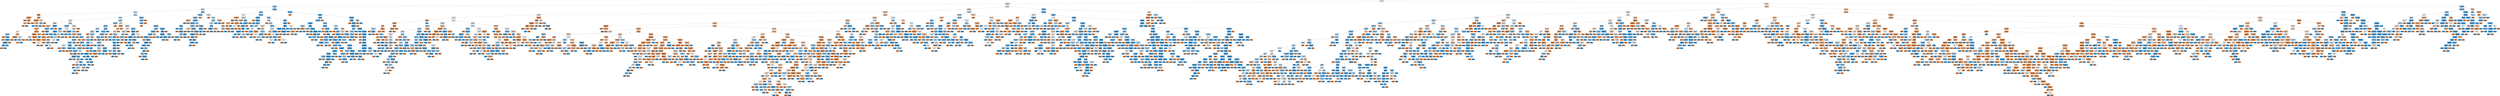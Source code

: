digraph Tree {
node [shape=box, style="filled, rounded", color="black", fontname=helvetica] ;
edge [fontname=helvetica] ;
0 [label="LIMIT_BAL <= 125000.0\ngini = 0.5\nsamples = 14261\nvalue = [11266, 11306]", fillcolor="#399de501"] ;
1 [label="PAY_AMT4 <= 7.5\ngini = 0.486\nsamples = 7115\nvalue = [4691, 6539]", fillcolor="#399de548"] ;
0 -> 1 [labeldistance=2.5, labelangle=45, headlabel="True"] ;
2 [label="PAY_5 <= 1.0\ngini = 0.416\nsamples = 1796\nvalue = [825, 1967]", fillcolor="#399de594"] ;
1 -> 2 ;
3 [label="PAY_3 <= 1.0\ngini = 0.485\nsamples = 927\nvalue = [593, 840]", fillcolor="#399de54b"] ;
2 -> 3 ;
4 [label="PAY_0 <= -1.5\ngini = 0.493\nsamples = 768\nvalue = [527, 665]", fillcolor="#399de535"] ;
3 -> 4 ;
5 [label="AGE <= 40.0\ngini = 0.161\nsamples = 66\nvalue = [93, 9]", fillcolor="#e58139e6"] ;
4 -> 5 ;
6 [label="LIMIT_BAL <= 95000.0\ngini = 0.081\nsamples = 45\nvalue = [68, 3]", fillcolor="#e58139f4"] ;
5 -> 6 ;
7 [label="gini = 0.0\nsamples = 32\nvalue = [52, 0]", fillcolor="#e58139ff"] ;
6 -> 7 ;
8 [label="ID <= 17524.0\ngini = 0.266\nsamples = 13\nvalue = [16, 3]", fillcolor="#e58139cf"] ;
6 -> 8 ;
9 [label="ID <= 11452.0\ngini = 0.444\nsamples = 7\nvalue = [6, 3]", fillcolor="#e581397f"] ;
8 -> 9 ;
10 [label="gini = 0.0\nsamples = 4\nvalue = [6, 0]", fillcolor="#e58139ff"] ;
9 -> 10 ;
11 [label="gini = 0.0\nsamples = 3\nvalue = [0, 3]", fillcolor="#399de5ff"] ;
9 -> 11 ;
12 [label="gini = 0.0\nsamples = 6\nvalue = [10, 0]", fillcolor="#e58139ff"] ;
8 -> 12 ;
13 [label="ID <= 20615.0\ngini = 0.312\nsamples = 21\nvalue = [25, 6]", fillcolor="#e58139c2"] ;
5 -> 13 ;
14 [label="BILL_AMT2 <= 18504.0\ngini = 0.095\nsamples = 13\nvalue = [19, 1]", fillcolor="#e58139f2"] ;
13 -> 14 ;
15 [label="gini = 0.0\nsamples = 11\nvalue = [17, 0]", fillcolor="#e58139ff"] ;
14 -> 15 ;
16 [label="PAY_AMT5 <= 64.5\ngini = 0.444\nsamples = 2\nvalue = [2, 1]", fillcolor="#e581397f"] ;
14 -> 16 ;
17 [label="gini = 0.0\nsamples = 1\nvalue = [0, 1]", fillcolor="#399de5ff"] ;
16 -> 17 ;
18 [label="gini = 0.0\nsamples = 1\nvalue = [2, 0]", fillcolor="#e58139ff"] ;
16 -> 18 ;
19 [label="EDUCATION <= 1.5\ngini = 0.496\nsamples = 8\nvalue = [6, 5]", fillcolor="#e581392a"] ;
13 -> 19 ;
20 [label="slope <= 51.0\ngini = 0.408\nsamples = 5\nvalue = [2, 5]", fillcolor="#399de599"] ;
19 -> 20 ;
21 [label="gini = 0.0\nsamples = 4\nvalue = [0, 5]", fillcolor="#399de5ff"] ;
20 -> 21 ;
22 [label="gini = 0.0\nsamples = 1\nvalue = [2, 0]", fillcolor="#e58139ff"] ;
20 -> 22 ;
23 [label="gini = 0.0\nsamples = 3\nvalue = [4, 0]", fillcolor="#e58139ff"] ;
19 -> 23 ;
24 [label="AGE <= 45.5\ngini = 0.479\nsamples = 702\nvalue = [434, 656]", fillcolor="#399de556"] ;
4 -> 24 ;
25 [label="slope <= -557.0\ngini = 0.489\nsamples = 596\nvalue = [393, 529]", fillcolor="#399de542"] ;
24 -> 25 ;
26 [label="ID <= 15939.0\ngini = 0.498\nsamples = 263\nvalue = [212, 184]", fillcolor="#e5813922"] ;
25 -> 26 ;
27 [label="PAY_0 <= 1.5\ngini = 0.467\nsamples = 146\nvalue = [146, 86]", fillcolor="#e5813969"] ;
26 -> 27 ;
28 [label="PAY_AMT1 <= 6836.0\ngini = 0.415\nsamples = 127\nvalue = [144, 60]", fillcolor="#e5813995"] ;
27 -> 28 ;
29 [label="LIMIT_BAL <= 45000.0\ngini = 0.396\nsamples = 120\nvalue = [142, 53]", fillcolor="#e58139a0"] ;
28 -> 29 ;
30 [label="ID <= 4512.0\ngini = 0.5\nsamples = 43\nvalue = [34, 34]", fillcolor="#e5813900"] ;
29 -> 30 ;
31 [label="PAY_AMT1 <= 510.0\ngini = 0.397\nsamples = 20\nvalue = [9, 24]", fillcolor="#399de59f"] ;
30 -> 31 ;
32 [label="gini = 0.0\nsamples = 2\nvalue = [4, 0]", fillcolor="#e58139ff"] ;
31 -> 32 ;
33 [label="slope <= -10673.0\ngini = 0.285\nsamples = 18\nvalue = [5, 24]", fillcolor="#399de5ca"] ;
31 -> 33 ;
34 [label="gini = 0.0\nsamples = 1\nvalue = [2, 0]", fillcolor="#e58139ff"] ;
33 -> 34 ;
35 [label="BILL_AMT4 <= 1465.0\ngini = 0.198\nsamples = 17\nvalue = [3, 24]", fillcolor="#399de5df"] ;
33 -> 35 ;
36 [label="BILL_AMT1 <= 17213.5\ngini = 0.077\nsamples = 16\nvalue = [1, 24]", fillcolor="#399de5f4"] ;
35 -> 36 ;
37 [label="SEX <= 0.5\ngini = 0.198\nsamples = 8\nvalue = [1, 8]", fillcolor="#399de5df"] ;
36 -> 37 ;
38 [label="gini = 0.0\nsamples = 1\nvalue = [1, 0]", fillcolor="#e58139ff"] ;
37 -> 38 ;
39 [label="gini = 0.0\nsamples = 7\nvalue = [0, 8]", fillcolor="#399de5ff"] ;
37 -> 39 ;
40 [label="gini = 0.0\nsamples = 8\nvalue = [0, 16]", fillcolor="#399de5ff"] ;
36 -> 40 ;
41 [label="gini = 0.0\nsamples = 1\nvalue = [2, 0]", fillcolor="#e58139ff"] ;
35 -> 41 ;
42 [label="slope <= -2076.0\ngini = 0.408\nsamples = 23\nvalue = [25, 10]", fillcolor="#e5813999"] ;
30 -> 42 ;
43 [label="BILL_AMT1 <= 30295.5\ngini = 0.105\nsamples = 13\nvalue = [17, 1]", fillcolor="#e58139f0"] ;
42 -> 43 ;
44 [label="gini = 0.0\nsamples = 12\nvalue = [17, 0]", fillcolor="#e58139ff"] ;
43 -> 44 ;
45 [label="gini = 0.0\nsamples = 1\nvalue = [0, 1]", fillcolor="#399de5ff"] ;
43 -> 45 ;
46 [label="BILL_AMT3 <= 7575.0\ngini = 0.498\nsamples = 10\nvalue = [8, 9]", fillcolor="#399de51c"] ;
42 -> 46 ;
47 [label="MARRIAGE <= 0.5\ngini = 0.426\nsamples = 8\nvalue = [4, 9]", fillcolor="#399de58e"] ;
46 -> 47 ;
48 [label="gini = 0.0\nsamples = 2\nvalue = [4, 0]", fillcolor="#e58139ff"] ;
47 -> 48 ;
49 [label="gini = 0.0\nsamples = 6\nvalue = [0, 9]", fillcolor="#399de5ff"] ;
47 -> 49 ;
50 [label="gini = 0.0\nsamples = 2\nvalue = [4, 0]", fillcolor="#e58139ff"] ;
46 -> 50 ;
51 [label="BILL_AMT4 <= 1077.0\ngini = 0.254\nsamples = 77\nvalue = [108, 19]", fillcolor="#e58139d2"] ;
29 -> 51 ;
52 [label="BILL_AMT3 <= -72.5\ngini = 0.131\nsamples = 50\nvalue = [79, 6]", fillcolor="#e58139ec"] ;
51 -> 52 ;
53 [label="slope <= -11490.5\ngini = 0.494\nsamples = 7\nvalue = [4, 5]", fillcolor="#399de533"] ;
52 -> 53 ;
54 [label="gini = 0.0\nsamples = 2\nvalue = [4, 0]", fillcolor="#e58139ff"] ;
53 -> 54 ;
55 [label="gini = 0.0\nsamples = 5\nvalue = [0, 5]", fillcolor="#399de5ff"] ;
53 -> 55 ;
56 [label="LIMIT_BAL <= 85000.0\ngini = 0.026\nsamples = 43\nvalue = [75, 1]", fillcolor="#e58139fc"] ;
52 -> 56 ;
57 [label="gini = 0.0\nsamples = 30\nvalue = [53, 0]", fillcolor="#e58139ff"] ;
56 -> 57 ;
58 [label="BILL_AMT3 <= 4542.0\ngini = 0.083\nsamples = 13\nvalue = [22, 1]", fillcolor="#e58139f3"] ;
56 -> 58 ;
59 [label="gini = 0.0\nsamples = 11\nvalue = [21, 0]", fillcolor="#e58139ff"] ;
58 -> 59 ;
60 [label="LIMIT_BAL <= 100000.0\ngini = 0.5\nsamples = 2\nvalue = [1, 1]", fillcolor="#e5813900"] ;
58 -> 60 ;
61 [label="gini = 0.0\nsamples = 1\nvalue = [0, 1]", fillcolor="#399de5ff"] ;
60 -> 61 ;
62 [label="gini = 0.0\nsamples = 1\nvalue = [1, 0]", fillcolor="#e58139ff"] ;
60 -> 62 ;
63 [label="BILL_AMT1 <= 8171.0\ngini = 0.427\nsamples = 27\nvalue = [29, 13]", fillcolor="#e581398d"] ;
51 -> 63 ;
64 [label="gini = 0.0\nsamples = 5\nvalue = [0, 8]", fillcolor="#399de5ff"] ;
63 -> 64 ;
65 [label="PAY_AMT2 <= 2202.5\ngini = 0.251\nsamples = 22\nvalue = [29, 5]", fillcolor="#e58139d3"] ;
63 -> 65 ;
66 [label="BILL_AMT3 <= 26195.5\ngini = 0.34\nsamples = 16\nvalue = [18, 5]", fillcolor="#e58139b8"] ;
65 -> 66 ;
67 [label="gini = 0.0\nsamples = 10\nvalue = [16, 0]", fillcolor="#e58139ff"] ;
66 -> 67 ;
68 [label="LIMIT_BAL <= 85000.0\ngini = 0.408\nsamples = 6\nvalue = [2, 5]", fillcolor="#399de599"] ;
66 -> 68 ;
69 [label="gini = 0.0\nsamples = 2\nvalue = [0, 3]", fillcolor="#399de5ff"] ;
68 -> 69 ;
70 [label="AGE <= 25.0\ngini = 0.5\nsamples = 4\nvalue = [2, 2]", fillcolor="#e5813900"] ;
68 -> 70 ;
71 [label="gini = 0.0\nsamples = 2\nvalue = [0, 2]", fillcolor="#399de5ff"] ;
70 -> 71 ;
72 [label="gini = 0.0\nsamples = 2\nvalue = [2, 0]", fillcolor="#e58139ff"] ;
70 -> 72 ;
73 [label="gini = 0.0\nsamples = 6\nvalue = [11, 0]", fillcolor="#e58139ff"] ;
65 -> 73 ;
74 [label="BILL_AMT2 <= 13410.5\ngini = 0.346\nsamples = 7\nvalue = [2, 7]", fillcolor="#399de5b6"] ;
28 -> 74 ;
75 [label="gini = 0.0\nsamples = 1\nvalue = [1, 0]", fillcolor="#e58139ff"] ;
74 -> 75 ;
76 [label="slope <= -7180.0\ngini = 0.219\nsamples = 6\nvalue = [1, 7]", fillcolor="#399de5db"] ;
74 -> 76 ;
77 [label="gini = 0.0\nsamples = 1\nvalue = [1, 0]", fillcolor="#e58139ff"] ;
76 -> 77 ;
78 [label="gini = 0.0\nsamples = 5\nvalue = [0, 7]", fillcolor="#399de5ff"] ;
76 -> 78 ;
79 [label="PAY_AMT2 <= 1313.5\ngini = 0.133\nsamples = 19\nvalue = [2, 26]", fillcolor="#399de5eb"] ;
27 -> 79 ;
80 [label="gini = 0.0\nsamples = 17\nvalue = [0, 26]", fillcolor="#399de5ff"] ;
79 -> 80 ;
81 [label="gini = 0.0\nsamples = 2\nvalue = [2, 0]", fillcolor="#e58139ff"] ;
79 -> 81 ;
82 [label="slope <= -8114.5\ngini = 0.481\nsamples = 117\nvalue = [66, 98]", fillcolor="#399de553"] ;
26 -> 82 ;
83 [label="BILL_AMT2 <= 51375.0\ngini = 0.355\nsamples = 59\nvalue = [18, 60]", fillcolor="#399de5b3"] ;
82 -> 83 ;
84 [label="ID <= 24943.0\ngini = 0.271\nsamples = 46\nvalue = [10, 52]", fillcolor="#399de5ce"] ;
83 -> 84 ;
85 [label="slope <= -14041.5\ngini = 0.048\nsamples = 27\nvalue = [1, 40]", fillcolor="#399de5f9"] ;
84 -> 85 ;
86 [label="PAY_AMT3 <= 4.0\ngini = 0.278\nsamples = 3\nvalue = [1, 5]", fillcolor="#399de5cc"] ;
85 -> 86 ;
87 [label="gini = 0.0\nsamples = 1\nvalue = [1, 0]", fillcolor="#e58139ff"] ;
86 -> 87 ;
88 [label="gini = 0.0\nsamples = 2\nvalue = [0, 5]", fillcolor="#399de5ff"] ;
86 -> 88 ;
89 [label="gini = 0.0\nsamples = 24\nvalue = [0, 35]", fillcolor="#399de5ff"] ;
85 -> 89 ;
90 [label="BILL_AMT4 <= 36053.0\ngini = 0.49\nsamples = 19\nvalue = [9, 12]", fillcolor="#399de540"] ;
84 -> 90 ;
91 [label="PAY_5 <= -1.5\ngini = 0.492\nsamples = 15\nvalue = [9, 7]", fillcolor="#e5813939"] ;
90 -> 91 ;
92 [label="AGE <= 40.0\ngini = 0.486\nsamples = 11\nvalue = [5, 7]", fillcolor="#399de549"] ;
91 -> 92 ;
93 [label="EDUCATION <= 1.5\ngini = 0.5\nsamples = 9\nvalue = [5, 5]", fillcolor="#e5813900"] ;
92 -> 93 ;
94 [label="gini = 0.0\nsamples = 4\nvalue = [5, 0]", fillcolor="#e58139ff"] ;
93 -> 94 ;
95 [label="gini = 0.0\nsamples = 5\nvalue = [0, 5]", fillcolor="#399de5ff"] ;
93 -> 95 ;
96 [label="gini = 0.0\nsamples = 2\nvalue = [0, 2]", fillcolor="#399de5ff"] ;
92 -> 96 ;
97 [label="gini = 0.0\nsamples = 4\nvalue = [4, 0]", fillcolor="#e58139ff"] ;
91 -> 97 ;
98 [label="gini = 0.0\nsamples = 4\nvalue = [0, 5]", fillcolor="#399de5ff"] ;
90 -> 98 ;
99 [label="PAY_AMT2 <= 3900.0\ngini = 0.5\nsamples = 13\nvalue = [8, 8]", fillcolor="#e5813900"] ;
83 -> 99 ;
100 [label="gini = 0.0\nsamples = 7\nvalue = [7, 0]", fillcolor="#e58139ff"] ;
99 -> 100 ;
101 [label="BILL_AMT3 <= 87275.0\ngini = 0.198\nsamples = 6\nvalue = [1, 8]", fillcolor="#399de5df"] ;
99 -> 101 ;
102 [label="ID <= 21039.0\ngini = 0.32\nsamples = 3\nvalue = [1, 4]", fillcolor="#399de5bf"] ;
101 -> 102 ;
103 [label="gini = 0.0\nsamples = 2\nvalue = [0, 4]", fillcolor="#399de5ff"] ;
102 -> 103 ;
104 [label="gini = 0.0\nsamples = 1\nvalue = [1, 0]", fillcolor="#e58139ff"] ;
102 -> 104 ;
105 [label="gini = 0.0\nsamples = 3\nvalue = [0, 4]", fillcolor="#399de5ff"] ;
101 -> 105 ;
106 [label="PAY_AMT2 <= 1855.0\ngini = 0.493\nsamples = 58\nvalue = [48, 38]", fillcolor="#e5813935"] ;
82 -> 106 ;
107 [label="PAY_AMT1 <= 1852.5\ngini = 0.495\nsamples = 49\nvalue = [31, 38]", fillcolor="#399de52f"] ;
106 -> 107 ;
108 [label="AGE <= 24.5\ngini = 0.464\nsamples = 41\nvalue = [22, 38]", fillcolor="#399de56b"] ;
107 -> 108 ;
109 [label="BILL_AMT4 <= 14085.0\ngini = 0.375\nsamples = 9\nvalue = [9, 3]", fillcolor="#e58139aa"] ;
108 -> 109 ;
110 [label="gini = 0.0\nsamples = 7\nvalue = [9, 0]", fillcolor="#e58139ff"] ;
109 -> 110 ;
111 [label="gini = 0.0\nsamples = 2\nvalue = [0, 3]", fillcolor="#399de5ff"] ;
109 -> 111 ;
112 [label="BILL_AMT6 <= -1110.0\ngini = 0.395\nsamples = 32\nvalue = [13, 35]", fillcolor="#399de5a0"] ;
108 -> 112 ;
113 [label="gini = 0.0\nsamples = 1\nvalue = [2, 0]", fillcolor="#e58139ff"] ;
112 -> 113 ;
114 [label="PAY_AMT3 <= 4605.5\ngini = 0.364\nsamples = 31\nvalue = [11, 35]", fillcolor="#399de5af"] ;
112 -> 114 ;
115 [label="PAY_AMT1 <= 1535.0\ngini = 0.325\nsamples = 30\nvalue = [9, 35]", fillcolor="#399de5bd"] ;
114 -> 115 ;
116 [label="PAY_AMT6 <= 590.0\ngini = 0.368\nsamples = 25\nvalue = [9, 28]", fillcolor="#399de5ad"] ;
115 -> 116 ;
117 [label="BILL_AMT3 <= 126.0\ngini = 0.498\nsamples = 12\nvalue = [8, 9]", fillcolor="#399de51c"] ;
116 -> 117 ;
118 [label="gini = 0.0\nsamples = 4\nvalue = [5, 0]", fillcolor="#e58139ff"] ;
117 -> 118 ;
119 [label="BILL_AMT3 <= 13730.0\ngini = 0.375\nsamples = 8\nvalue = [3, 9]", fillcolor="#399de5aa"] ;
117 -> 119 ;
120 [label="gini = 0.0\nsamples = 6\nvalue = [0, 9]", fillcolor="#399de5ff"] ;
119 -> 120 ;
121 [label="gini = 0.0\nsamples = 2\nvalue = [3, 0]", fillcolor="#e58139ff"] ;
119 -> 121 ;
122 [label="slope <= -1690.5\ngini = 0.095\nsamples = 13\nvalue = [1, 19]", fillcolor="#399de5f2"] ;
116 -> 122 ;
123 [label="BILL_AMT1 <= 8942.5\ngini = 0.198\nsamples = 6\nvalue = [1, 8]", fillcolor="#399de5df"] ;
122 -> 123 ;
124 [label="gini = 0.0\nsamples = 1\nvalue = [1, 0]", fillcolor="#e58139ff"] ;
123 -> 124 ;
125 [label="gini = 0.0\nsamples = 5\nvalue = [0, 8]", fillcolor="#399de5ff"] ;
123 -> 125 ;
126 [label="gini = 0.0\nsamples = 7\nvalue = [0, 11]", fillcolor="#399de5ff"] ;
122 -> 126 ;
127 [label="gini = 0.0\nsamples = 5\nvalue = [0, 7]", fillcolor="#399de5ff"] ;
115 -> 127 ;
128 [label="gini = 0.0\nsamples = 1\nvalue = [2, 0]", fillcolor="#e58139ff"] ;
114 -> 128 ;
129 [label="gini = 0.0\nsamples = 8\nvalue = [9, 0]", fillcolor="#e58139ff"] ;
107 -> 129 ;
130 [label="gini = 0.0\nsamples = 9\nvalue = [17, 0]", fillcolor="#e58139ff"] ;
106 -> 130 ;
131 [label="AGE <= 33.5\ngini = 0.451\nsamples = 333\nvalue = [181, 345]", fillcolor="#399de579"] ;
25 -> 131 ;
132 [label="PAY_AMT3 <= 5733.0\ngini = 0.404\nsamples = 255\nvalue = [114, 291]", fillcolor="#399de59b"] ;
131 -> 132 ;
133 [label="UNIVERSITY <= 0.5\ngini = 0.383\nsamples = 246\nvalue = [101, 291]", fillcolor="#399de5a6"] ;
132 -> 133 ;
134 [label="PAY_0 <= 1.5\ngini = 0.443\nsamples = 107\nvalue = [55, 111]", fillcolor="#399de581"] ;
133 -> 134 ;
135 [label="BILL_AMT4 <= -9.5\ngini = 0.464\nsamples = 97\nvalue = [55, 95]", fillcolor="#399de56b"] ;
134 -> 135 ;
136 [label="gini = 0.0\nsamples = 4\nvalue = [4, 0]", fillcolor="#e58139ff"] ;
135 -> 136 ;
137 [label="LIMIT_BAL <= 105000.0\ngini = 0.455\nsamples = 93\nvalue = [51, 95]", fillcolor="#399de576"] ;
135 -> 137 ;
138 [label="AGE <= 23.5\ngini = 0.44\nsamples = 87\nvalue = [45, 93]", fillcolor="#399de584"] ;
137 -> 138 ;
139 [label="PAY_AMT3 <= 686.5\ngini = 0.408\nsamples = 8\nvalue = [10, 4]", fillcolor="#e5813999"] ;
138 -> 139 ;
140 [label="gini = 0.0\nsamples = 5\nvalue = [9, 0]", fillcolor="#e58139ff"] ;
139 -> 140 ;
141 [label="PAY_AMT2 <= 2204.5\ngini = 0.32\nsamples = 3\nvalue = [1, 4]", fillcolor="#399de5bf"] ;
139 -> 141 ;
142 [label="gini = 0.0\nsamples = 2\nvalue = [0, 4]", fillcolor="#399de5ff"] ;
141 -> 142 ;
143 [label="gini = 0.0\nsamples = 1\nvalue = [1, 0]", fillcolor="#e58139ff"] ;
141 -> 143 ;
144 [label="PAY_6 <= -0.5\ngini = 0.405\nsamples = 79\nvalue = [35, 89]", fillcolor="#399de59b"] ;
138 -> 144 ;
145 [label="slope <= 130.5\ngini = 0.384\nsamples = 71\nvalue = [29, 83]", fillcolor="#399de5a6"] ;
144 -> 145 ;
146 [label="PAY_AMT1 <= 870.5\ngini = 0.429\nsamples = 55\nvalue = [28, 62]", fillcolor="#399de58c"] ;
145 -> 146 ;
147 [label="BILL_AMT1 <= 1034.0\ngini = 0.359\nsamples = 51\nvalue = [19, 62]", fillcolor="#399de5b1"] ;
146 -> 147 ;
148 [label="LIMIT_BAL <= 15000.0\ngini = 0.309\nsamples = 43\nvalue = [13, 55]", fillcolor="#399de5c3"] ;
147 -> 148 ;
149 [label="gini = 0.0\nsamples = 2\nvalue = [5, 0]", fillcolor="#e58139ff"] ;
148 -> 149 ;
150 [label="AGE <= 25.5\ngini = 0.222\nsamples = 41\nvalue = [8, 55]", fillcolor="#399de5da"] ;
148 -> 150 ;
151 [label="PAY_AMT6 <= 1232.5\ngini = 0.074\nsamples = 17\nvalue = [1, 25]", fillcolor="#399de5f5"] ;
150 -> 151 ;
152 [label="gini = 0.0\nsamples = 16\nvalue = [0, 25]", fillcolor="#399de5ff"] ;
151 -> 152 ;
153 [label="gini = 0.0\nsamples = 1\nvalue = [1, 0]", fillcolor="#e58139ff"] ;
151 -> 153 ;
154 [label="AGE <= 29.5\ngini = 0.307\nsamples = 24\nvalue = [7, 30]", fillcolor="#399de5c4"] ;
150 -> 154 ;
155 [label="SEX <= 0.5\ngini = 0.434\nsamples = 15\nvalue = [7, 15]", fillcolor="#399de588"] ;
154 -> 155 ;
156 [label="ID <= 17244.0\ngini = 0.5\nsamples = 8\nvalue = [5, 5]", fillcolor="#e5813900"] ;
155 -> 156 ;
157 [label="gini = 0.0\nsamples = 3\nvalue = [3, 0]", fillcolor="#e58139ff"] ;
156 -> 157 ;
158 [label="AGE <= 26.5\ngini = 0.408\nsamples = 5\nvalue = [2, 5]", fillcolor="#399de599"] ;
156 -> 158 ;
159 [label="gini = 0.0\nsamples = 1\nvalue = [0, 2]", fillcolor="#399de5ff"] ;
158 -> 159 ;
160 [label="LIMIT_BAL <= 85000.0\ngini = 0.48\nsamples = 4\nvalue = [2, 3]", fillcolor="#399de555"] ;
158 -> 160 ;
161 [label="ID <= 23598.5\ngini = 0.375\nsamples = 3\nvalue = [1, 3]", fillcolor="#399de5aa"] ;
160 -> 161 ;
162 [label="gini = 0.0\nsamples = 2\nvalue = [0, 3]", fillcolor="#399de5ff"] ;
161 -> 162 ;
163 [label="gini = 0.0\nsamples = 1\nvalue = [1, 0]", fillcolor="#e58139ff"] ;
161 -> 163 ;
164 [label="gini = 0.0\nsamples = 1\nvalue = [1, 0]", fillcolor="#e58139ff"] ;
160 -> 164 ;
165 [label="slope <= -35.0\ngini = 0.278\nsamples = 7\nvalue = [2, 10]", fillcolor="#399de5cc"] ;
155 -> 165 ;
166 [label="gini = 0.0\nsamples = 1\nvalue = [0, 1]", fillcolor="#399de5ff"] ;
165 -> 166 ;
167 [label="AGE <= 27.0\ngini = 0.298\nsamples = 6\nvalue = [2, 9]", fillcolor="#399de5c6"] ;
165 -> 167 ;
168 [label="PAY_AMT6 <= 75.0\ngini = 0.444\nsamples = 2\nvalue = [2, 1]", fillcolor="#e581397f"] ;
167 -> 168 ;
169 [label="gini = 0.0\nsamples = 1\nvalue = [0, 1]", fillcolor="#399de5ff"] ;
168 -> 169 ;
170 [label="gini = 0.0\nsamples = 1\nvalue = [2, 0]", fillcolor="#e58139ff"] ;
168 -> 170 ;
171 [label="gini = 0.0\nsamples = 4\nvalue = [0, 8]", fillcolor="#399de5ff"] ;
167 -> 171 ;
172 [label="gini = 0.0\nsamples = 9\nvalue = [0, 15]", fillcolor="#399de5ff"] ;
154 -> 172 ;
173 [label="PAY_AMT3 <= 195.0\ngini = 0.497\nsamples = 8\nvalue = [6, 7]", fillcolor="#399de524"] ;
147 -> 173 ;
174 [label="gini = 0.0\nsamples = 3\nvalue = [6, 0]", fillcolor="#e58139ff"] ;
173 -> 174 ;
175 [label="gini = 0.0\nsamples = 5\nvalue = [0, 7]", fillcolor="#399de5ff"] ;
173 -> 175 ;
176 [label="gini = 0.0\nsamples = 4\nvalue = [9, 0]", fillcolor="#e58139ff"] ;
146 -> 176 ;
177 [label="AGE <= 25.5\ngini = 0.087\nsamples = 16\nvalue = [1, 21]", fillcolor="#399de5f3"] ;
145 -> 177 ;
178 [label="gini = 0.0\nsamples = 12\nvalue = [0, 16]", fillcolor="#399de5ff"] ;
177 -> 178 ;
179 [label="PAY_4 <= -1.0\ngini = 0.278\nsamples = 4\nvalue = [1, 5]", fillcolor="#399de5cc"] ;
177 -> 179 ;
180 [label="gini = 0.0\nsamples = 1\nvalue = [1, 0]", fillcolor="#e58139ff"] ;
179 -> 180 ;
181 [label="gini = 0.0\nsamples = 3\nvalue = [0, 5]", fillcolor="#399de5ff"] ;
179 -> 181 ;
182 [label="AGE <= 31.0\ngini = 0.5\nsamples = 8\nvalue = [6, 6]", fillcolor="#e5813900"] ;
144 -> 182 ;
183 [label="gini = 0.0\nsamples = 5\nvalue = [6, 0]", fillcolor="#e58139ff"] ;
182 -> 183 ;
184 [label="gini = 0.0\nsamples = 3\nvalue = [0, 6]", fillcolor="#399de5ff"] ;
182 -> 184 ;
185 [label="AGE <= 26.5\ngini = 0.375\nsamples = 6\nvalue = [6, 2]", fillcolor="#e58139aa"] ;
137 -> 185 ;
186 [label="gini = 0.0\nsamples = 1\nvalue = [0, 2]", fillcolor="#399de5ff"] ;
185 -> 186 ;
187 [label="gini = 0.0\nsamples = 5\nvalue = [6, 0]", fillcolor="#e58139ff"] ;
185 -> 187 ;
188 [label="gini = 0.0\nsamples = 10\nvalue = [0, 16]", fillcolor="#399de5ff"] ;
134 -> 188 ;
189 [label="PAY_0 <= 1.5\ngini = 0.324\nsamples = 139\nvalue = [46, 180]", fillcolor="#399de5be"] ;
133 -> 189 ;
190 [label="BILL_AMT6 <= 915.5\ngini = 0.357\nsamples = 120\nvalue = [46, 152]", fillcolor="#399de5b2"] ;
189 -> 190 ;
191 [label="BILL_AMT3 <= 8311.5\ngini = 0.32\nsamples = 112\nvalue = [37, 148]", fillcolor="#399de5bf"] ;
190 -> 191 ;
192 [label="slope <= 238.5\ngini = 0.342\nsamples = 103\nvalue = [37, 132]", fillcolor="#399de5b8"] ;
191 -> 192 ;
193 [label="AGE <= 27.5\ngini = 0.308\nsamples = 99\nvalue = [31, 132]", fillcolor="#399de5c3"] ;
192 -> 193 ;
194 [label="BILL_AMT2 <= 1539.0\ngini = 0.398\nsamples = 59\nvalue = [26, 69]", fillcolor="#399de59f"] ;
193 -> 194 ;
195 [label="PAY_2 <= -1.5\ngini = 0.367\nsamples = 57\nvalue = [22, 69]", fillcolor="#399de5ae"] ;
194 -> 195 ;
196 [label="AGE <= 24.5\ngini = 0.47\nsamples = 28\nvalue = [17, 28]", fillcolor="#399de564"] ;
195 -> 196 ;
197 [label="PAY_5 <= -1.5\ngini = 0.159\nsamples = 16\nvalue = [2, 21]", fillcolor="#399de5e7"] ;
196 -> 197 ;
198 [label="BILL_AMT2 <= -500.0\ngini = 0.087\nsamples = 15\nvalue = [1, 21]", fillcolor="#399de5f3"] ;
197 -> 198 ;
199 [label="gini = 0.0\nsamples = 1\nvalue = [0, 1]", fillcolor="#399de5ff"] ;
198 -> 199 ;
200 [label="AGE <= 23.5\ngini = 0.091\nsamples = 14\nvalue = [1, 20]", fillcolor="#399de5f2"] ;
198 -> 200 ;
201 [label="gini = 0.0\nsamples = 7\nvalue = [0, 11]", fillcolor="#399de5ff"] ;
200 -> 201 ;
202 [label="SEX <= 0.5\ngini = 0.18\nsamples = 7\nvalue = [1, 9]", fillcolor="#399de5e3"] ;
200 -> 202 ;
203 [label="gini = 0.0\nsamples = 1\nvalue = [0, 1]", fillcolor="#399de5ff"] ;
202 -> 203 ;
204 [label="ID <= 8847.5\ngini = 0.198\nsamples = 6\nvalue = [1, 8]", fillcolor="#399de5df"] ;
202 -> 204 ;
205 [label="gini = 0.0\nsamples = 5\nvalue = [0, 8]", fillcolor="#399de5ff"] ;
204 -> 205 ;
206 [label="gini = 0.0\nsamples = 1\nvalue = [1, 0]", fillcolor="#e58139ff"] ;
204 -> 206 ;
207 [label="gini = 0.0\nsamples = 1\nvalue = [1, 0]", fillcolor="#e58139ff"] ;
197 -> 207 ;
208 [label="PAY_AMT6 <= 4199.0\ngini = 0.434\nsamples = 12\nvalue = [15, 7]", fillcolor="#e5813988"] ;
196 -> 208 ;
209 [label="LIMIT_BAL <= 35000.0\ngini = 0.208\nsamples = 9\nvalue = [15, 2]", fillcolor="#e58139dd"] ;
208 -> 209 ;
210 [label="gini = 0.0\nsamples = 2\nvalue = [0, 2]", fillcolor="#399de5ff"] ;
209 -> 210 ;
211 [label="gini = 0.0\nsamples = 7\nvalue = [15, 0]", fillcolor="#e58139ff"] ;
209 -> 211 ;
212 [label="gini = 0.0\nsamples = 3\nvalue = [0, 5]", fillcolor="#399de5ff"] ;
208 -> 212 ;
213 [label="PAY_AMT3 <= 585.0\ngini = 0.194\nsamples = 29\nvalue = [5, 41]", fillcolor="#399de5e0"] ;
195 -> 213 ;
214 [label="BILL_AMT3 <= 2058.0\ngini = 0.056\nsamples = 22\nvalue = [1, 34]", fillcolor="#399de5f8"] ;
213 -> 214 ;
215 [label="gini = 0.0\nsamples = 21\nvalue = [0, 34]", fillcolor="#399de5ff"] ;
214 -> 215 ;
216 [label="gini = 0.0\nsamples = 1\nvalue = [1, 0]", fillcolor="#e58139ff"] ;
214 -> 216 ;
217 [label="BILL_AMT1 <= 578.5\ngini = 0.463\nsamples = 7\nvalue = [4, 7]", fillcolor="#399de56d"] ;
213 -> 217 ;
218 [label="gini = 0.0\nsamples = 2\nvalue = [3, 0]", fillcolor="#e58139ff"] ;
217 -> 218 ;
219 [label="BILL_AMT4 <= 1811.0\ngini = 0.219\nsamples = 5\nvalue = [1, 7]", fillcolor="#399de5db"] ;
217 -> 219 ;
220 [label="gini = 0.0\nsamples = 4\nvalue = [0, 7]", fillcolor="#399de5ff"] ;
219 -> 220 ;
221 [label="gini = 0.0\nsamples = 1\nvalue = [1, 0]", fillcolor="#e58139ff"] ;
219 -> 221 ;
222 [label="gini = 0.0\nsamples = 2\nvalue = [4, 0]", fillcolor="#e58139ff"] ;
194 -> 222 ;
223 [label="PAY_3 <= -1.5\ngini = 0.136\nsamples = 40\nvalue = [5, 63]", fillcolor="#399de5eb"] ;
193 -> 223 ;
224 [label="ID <= 26649.0\ngini = 0.19\nsamples = 28\nvalue = [5, 42]", fillcolor="#399de5e1"] ;
223 -> 224 ;
225 [label="SEX <= 0.5\ngini = 0.124\nsamples = 27\nvalue = [3, 42]", fillcolor="#399de5ed"] ;
224 -> 225 ;
226 [label="gini = 0.0\nsamples = 15\nvalue = [0, 26]", fillcolor="#399de5ff"] ;
225 -> 226 ;
227 [label="ID <= 13436.5\ngini = 0.266\nsamples = 12\nvalue = [3, 16]", fillcolor="#399de5cf"] ;
225 -> 227 ;
228 [label="gini = 0.0\nsamples = 3\nvalue = [3, 0]", fillcolor="#e58139ff"] ;
227 -> 228 ;
229 [label="gini = 0.0\nsamples = 9\nvalue = [0, 16]", fillcolor="#399de5ff"] ;
227 -> 229 ;
230 [label="gini = 0.0\nsamples = 1\nvalue = [2, 0]", fillcolor="#e58139ff"] ;
224 -> 230 ;
231 [label="gini = 0.0\nsamples = 12\nvalue = [0, 21]", fillcolor="#399de5ff"] ;
223 -> 231 ;
232 [label="gini = 0.0\nsamples = 4\nvalue = [6, 0]", fillcolor="#e58139ff"] ;
192 -> 232 ;
233 [label="gini = 0.0\nsamples = 9\nvalue = [0, 16]", fillcolor="#399de5ff"] ;
191 -> 233 ;
234 [label="ID <= 7466.0\ngini = 0.426\nsamples = 8\nvalue = [9, 4]", fillcolor="#e581398e"] ;
190 -> 234 ;
235 [label="gini = 0.0\nsamples = 3\nvalue = [7, 0]", fillcolor="#e58139ff"] ;
234 -> 235 ;
236 [label="PAY_AMT1 <= 4427.0\ngini = 0.444\nsamples = 5\nvalue = [2, 4]", fillcolor="#399de57f"] ;
234 -> 236 ;
237 [label="gini = 0.0\nsamples = 2\nvalue = [2, 0]", fillcolor="#e58139ff"] ;
236 -> 237 ;
238 [label="gini = 0.0\nsamples = 3\nvalue = [0, 4]", fillcolor="#399de5ff"] ;
236 -> 238 ;
239 [label="gini = 0.0\nsamples = 19\nvalue = [0, 28]", fillcolor="#399de5ff"] ;
189 -> 239 ;
240 [label="gini = 0.0\nsamples = 9\nvalue = [13, 0]", fillcolor="#e58139ff"] ;
132 -> 240 ;
241 [label="ID <= 14028.5\ngini = 0.494\nsamples = 78\nvalue = [67, 54]", fillcolor="#e5813931"] ;
131 -> 241 ;
242 [label="PAY_AMT2 <= 330.0\ngini = 0.305\nsamples = 29\nvalue = [39, 9]", fillcolor="#e58139c4"] ;
241 -> 242 ;
243 [label="SEX <= 0.5\ngini = 0.436\nsamples = 17\nvalue = [19, 9]", fillcolor="#e5813986"] ;
242 -> 243 ;
244 [label="AGE <= 36.5\ngini = 0.49\nsamples = 12\nvalue = [12, 9]", fillcolor="#e5813940"] ;
243 -> 244 ;
245 [label="gini = 0.0\nsamples = 3\nvalue = [8, 0]", fillcolor="#e58139ff"] ;
244 -> 245 ;
246 [label="BILL_AMT1 <= 417.0\ngini = 0.426\nsamples = 9\nvalue = [4, 9]", fillcolor="#399de58e"] ;
244 -> 246 ;
247 [label="ID <= 5811.0\ngini = 0.18\nsamples = 7\nvalue = [1, 9]", fillcolor="#399de5e3"] ;
246 -> 247 ;
248 [label="gini = 0.0\nsamples = 4\nvalue = [0, 6]", fillcolor="#399de5ff"] ;
247 -> 248 ;
249 [label="LIMIT_BAL <= 50000.0\ngini = 0.375\nsamples = 3\nvalue = [1, 3]", fillcolor="#399de5aa"] ;
247 -> 249 ;
250 [label="gini = 0.0\nsamples = 2\nvalue = [0, 3]", fillcolor="#399de5ff"] ;
249 -> 250 ;
251 [label="gini = 0.0\nsamples = 1\nvalue = [1, 0]", fillcolor="#e58139ff"] ;
249 -> 251 ;
252 [label="gini = 0.0\nsamples = 2\nvalue = [3, 0]", fillcolor="#e58139ff"] ;
246 -> 252 ;
253 [label="gini = 0.0\nsamples = 5\nvalue = [7, 0]", fillcolor="#e58139ff"] ;
243 -> 253 ;
254 [label="gini = 0.0\nsamples = 12\nvalue = [20, 0]", fillcolor="#e58139ff"] ;
242 -> 254 ;
255 [label="BILL_AMT2 <= 393.0\ngini = 0.473\nsamples = 49\nvalue = [28, 45]", fillcolor="#399de560"] ;
241 -> 255 ;
256 [label="PAY_6 <= -1.5\ngini = 0.494\nsamples = 28\nvalue = [21, 17]", fillcolor="#e5813931"] ;
255 -> 256 ;
257 [label="BILL_AMT3 <= 606.0\ngini = 0.477\nsamples = 22\nvalue = [11, 17]", fillcolor="#399de55a"] ;
256 -> 257 ;
258 [label="slope <= 19.5\ngini = 0.435\nsamples = 20\nvalue = [8, 17]", fillcolor="#399de587"] ;
257 -> 258 ;
259 [label="EDUCATION <= 0.5\ngini = 0.386\nsamples = 18\nvalue = [6, 17]", fillcolor="#399de5a5"] ;
258 -> 259 ;
260 [label="gini = 0.0\nsamples = 3\nvalue = [3, 0]", fillcolor="#e58139ff"] ;
259 -> 260 ;
261 [label="ID <= 15012.5\ngini = 0.255\nsamples = 15\nvalue = [3, 17]", fillcolor="#399de5d2"] ;
259 -> 261 ;
262 [label="gini = 0.0\nsamples = 1\nvalue = [1, 0]", fillcolor="#e58139ff"] ;
261 -> 262 ;
263 [label="AGE <= 37.0\ngini = 0.188\nsamples = 14\nvalue = [2, 17]", fillcolor="#399de5e1"] ;
261 -> 263 ;
264 [label="gini = 0.0\nsamples = 6\nvalue = [0, 7]", fillcolor="#399de5ff"] ;
263 -> 264 ;
265 [label="MARRIAGE <= 0.5\ngini = 0.278\nsamples = 8\nvalue = [2, 10]", fillcolor="#399de5cc"] ;
263 -> 265 ;
266 [label="gini = 0.0\nsamples = 6\nvalue = [0, 10]", fillcolor="#399de5ff"] ;
265 -> 266 ;
267 [label="gini = 0.0\nsamples = 2\nvalue = [2, 0]", fillcolor="#e58139ff"] ;
265 -> 267 ;
268 [label="gini = 0.0\nsamples = 2\nvalue = [2, 0]", fillcolor="#e58139ff"] ;
258 -> 268 ;
269 [label="gini = 0.0\nsamples = 2\nvalue = [3, 0]", fillcolor="#e58139ff"] ;
257 -> 269 ;
270 [label="gini = 0.0\nsamples = 6\nvalue = [10, 0]", fillcolor="#e58139ff"] ;
256 -> 270 ;
271 [label="PAY_AMT1 <= 8524.5\ngini = 0.32\nsamples = 21\nvalue = [7, 28]", fillcolor="#399de5bf"] ;
255 -> 271 ;
272 [label="EDUCATION <= 1.5\ngini = 0.175\nsamples = 20\nvalue = [3, 28]", fillcolor="#399de5e4"] ;
271 -> 272 ;
273 [label="slope <= 666.0\ngini = 0.128\nsamples = 18\nvalue = [2, 27]", fillcolor="#399de5ec"] ;
272 -> 273 ;
274 [label="BILL_AMT3 <= 1793.0\ngini = 0.069\nsamples = 17\nvalue = [1, 27]", fillcolor="#399de5f6"] ;
273 -> 274 ;
275 [label="gini = 0.0\nsamples = 10\nvalue = [0, 17]", fillcolor="#399de5ff"] ;
274 -> 275 ;
276 [label="EDUCATION <= 0.5\ngini = 0.165\nsamples = 7\nvalue = [1, 10]", fillcolor="#399de5e6"] ;
274 -> 276 ;
277 [label="gini = 0.0\nsamples = 1\nvalue = [1, 0]", fillcolor="#e58139ff"] ;
276 -> 277 ;
278 [label="gini = 0.0\nsamples = 6\nvalue = [0, 10]", fillcolor="#399de5ff"] ;
276 -> 278 ;
279 [label="gini = 0.0\nsamples = 1\nvalue = [1, 0]", fillcolor="#e58139ff"] ;
273 -> 279 ;
280 [label="PAY_AMT5 <= 418.0\ngini = 0.5\nsamples = 2\nvalue = [1, 1]", fillcolor="#e5813900"] ;
272 -> 280 ;
281 [label="gini = 0.0\nsamples = 1\nvalue = [0, 1]", fillcolor="#399de5ff"] ;
280 -> 281 ;
282 [label="gini = 0.0\nsamples = 1\nvalue = [1, 0]", fillcolor="#e58139ff"] ;
280 -> 282 ;
283 [label="gini = 0.0\nsamples = 1\nvalue = [4, 0]", fillcolor="#e58139ff"] ;
271 -> 283 ;
284 [label="PAY_AMT1 <= 3877.0\ngini = 0.369\nsamples = 106\nvalue = [41, 127]", fillcolor="#399de5ad"] ;
24 -> 284 ;
285 [label="slope <= 1172.5\ngini = 0.333\nsamples = 99\nvalue = [34, 127]", fillcolor="#399de5bb"] ;
284 -> 285 ;
286 [label="ID <= 1070.0\ngini = 0.315\nsamples = 97\nvalue = [31, 127]", fillcolor="#399de5c1"] ;
285 -> 286 ;
287 [label="gini = 0.0\nsamples = 1\nvalue = [2, 0]", fillcolor="#e58139ff"] ;
286 -> 287 ;
288 [label="PAY_AMT1 <= 1641.0\ngini = 0.303\nsamples = 96\nvalue = [29, 127]", fillcolor="#399de5c5"] ;
286 -> 288 ;
289 [label="PAY_AMT6 <= 79.5\ngini = 0.357\nsamples = 66\nvalue = [24, 79]", fillcolor="#399de5b2"] ;
288 -> 289 ;
290 [label="BILL_AMT6 <= 9349.5\ngini = 0.268\nsamples = 60\nvalue = [15, 79]", fillcolor="#399de5cf"] ;
289 -> 290 ;
291 [label="PAY_AMT2 <= 1718.0\ngini = 0.245\nsamples = 58\nvalue = [13, 78]", fillcolor="#399de5d4"] ;
290 -> 291 ;
292 [label="BILL_AMT6 <= -1140.0\ngini = 0.185\nsamples = 55\nvalue = [9, 78]", fillcolor="#399de5e2"] ;
291 -> 292 ;
293 [label="gini = 0.0\nsamples = 1\nvalue = [1, 0]", fillcolor="#e58139ff"] ;
292 -> 293 ;
294 [label="PAY_AMT1 <= 1491.0\ngini = 0.169\nsamples = 54\nvalue = [8, 78]", fillcolor="#399de5e5"] ;
292 -> 294 ;
295 [label="BILL_AMT1 <= 984.0\ngini = 0.113\nsamples = 53\nvalue = [5, 78]", fillcolor="#399de5ef"] ;
294 -> 295 ;
296 [label="BILL_AMT2 <= -213.0\ngini = 0.278\nsamples = 20\nvalue = [5, 25]", fillcolor="#399de5cc"] ;
295 -> 296 ;
297 [label="gini = 0.0\nsamples = 7\nvalue = [0, 13]", fillcolor="#399de5ff"] ;
296 -> 297 ;
298 [label="slope <= 172.5\ngini = 0.415\nsamples = 13\nvalue = [5, 12]", fillcolor="#399de595"] ;
296 -> 298 ;
299 [label="PAY_3 <= -1.5\ngini = 0.245\nsamples = 11\nvalue = [2, 12]", fillcolor="#399de5d4"] ;
298 -> 299 ;
300 [label="SEX <= 0.5\ngini = 0.375\nsamples = 6\nvalue = [2, 6]", fillcolor="#399de5aa"] ;
299 -> 300 ;
301 [label="gini = 0.0\nsamples = 1\nvalue = [1, 0]", fillcolor="#e58139ff"] ;
300 -> 301 ;
302 [label="LIMIT_BAL <= 90000.0\ngini = 0.245\nsamples = 5\nvalue = [1, 6]", fillcolor="#399de5d4"] ;
300 -> 302 ;
303 [label="gini = 0.0\nsamples = 4\nvalue = [0, 6]", fillcolor="#399de5ff"] ;
302 -> 303 ;
304 [label="gini = 0.0\nsamples = 1\nvalue = [1, 0]", fillcolor="#e58139ff"] ;
302 -> 304 ;
305 [label="gini = 0.0\nsamples = 5\nvalue = [0, 6]", fillcolor="#399de5ff"] ;
299 -> 305 ;
306 [label="gini = 0.0\nsamples = 2\nvalue = [3, 0]", fillcolor="#e58139ff"] ;
298 -> 306 ;
307 [label="gini = 0.0\nsamples = 33\nvalue = [0, 53]", fillcolor="#399de5ff"] ;
295 -> 307 ;
308 [label="gini = 0.0\nsamples = 1\nvalue = [3, 0]", fillcolor="#e58139ff"] ;
294 -> 308 ;
309 [label="gini = 0.0\nsamples = 3\nvalue = [4, 0]", fillcolor="#e58139ff"] ;
291 -> 309 ;
310 [label="PAY_2 <= 0.5\ngini = 0.444\nsamples = 2\nvalue = [2, 1]", fillcolor="#e581397f"] ;
290 -> 310 ;
311 [label="gini = 0.0\nsamples = 1\nvalue = [2, 0]", fillcolor="#e58139ff"] ;
310 -> 311 ;
312 [label="gini = 0.0\nsamples = 1\nvalue = [0, 1]", fillcolor="#399de5ff"] ;
310 -> 312 ;
313 [label="gini = 0.0\nsamples = 6\nvalue = [9, 0]", fillcolor="#e58139ff"] ;
289 -> 313 ;
314 [label="BILL_AMT6 <= 1601.0\ngini = 0.171\nsamples = 30\nvalue = [5, 48]", fillcolor="#399de5e4"] ;
288 -> 314 ;
315 [label="ID <= 24287.5\ngini = 0.077\nsamples = 28\nvalue = [2, 48]", fillcolor="#399de5f4"] ;
314 -> 315 ;
316 [label="PAY_AMT1 <= 2682.5\ngini = 0.043\nsamples = 25\nvalue = [1, 45]", fillcolor="#399de5f9"] ;
315 -> 316 ;
317 [label="gini = 0.0\nsamples = 19\nvalue = [0, 35]", fillcolor="#399de5ff"] ;
316 -> 317 ;
318 [label="MARRIAGE <= 0.5\ngini = 0.165\nsamples = 6\nvalue = [1, 10]", fillcolor="#399de5e6"] ;
316 -> 318 ;
319 [label="gini = 0.0\nsamples = 5\nvalue = [0, 10]", fillcolor="#399de5ff"] ;
318 -> 319 ;
320 [label="gini = 0.0\nsamples = 1\nvalue = [1, 0]", fillcolor="#e58139ff"] ;
318 -> 320 ;
321 [label="slope <= -10268.5\ngini = 0.375\nsamples = 3\nvalue = [1, 3]", fillcolor="#399de5aa"] ;
315 -> 321 ;
322 [label="gini = 0.0\nsamples = 2\nvalue = [0, 3]", fillcolor="#399de5ff"] ;
321 -> 322 ;
323 [label="gini = 0.0\nsamples = 1\nvalue = [1, 0]", fillcolor="#e58139ff"] ;
321 -> 323 ;
324 [label="gini = 0.0\nsamples = 2\nvalue = [3, 0]", fillcolor="#e58139ff"] ;
314 -> 324 ;
325 [label="gini = 0.0\nsamples = 2\nvalue = [3, 0]", fillcolor="#e58139ff"] ;
285 -> 325 ;
326 [label="gini = 0.0\nsamples = 7\nvalue = [7, 0]", fillcolor="#e58139ff"] ;
284 -> 326 ;
327 [label="AGE <= 42.5\ngini = 0.398\nsamples = 159\nvalue = [66, 175]", fillcolor="#399de59f"] ;
3 -> 327 ;
328 [label="BILL_AMT2 <= 64724.0\ngini = 0.343\nsamples = 122\nvalue = [40, 142]", fillcolor="#399de5b7"] ;
327 -> 328 ;
329 [label="BILL_AMT5 <= -243.0\ngini = 0.328\nsamples = 121\nvalue = [37, 142]", fillcolor="#399de5bd"] ;
328 -> 329 ;
330 [label="BILL_AMT3 <= -7466.0\ngini = 0.375\nsamples = 5\nvalue = [9, 3]", fillcolor="#e58139aa"] ;
329 -> 330 ;
331 [label="gini = 0.0\nsamples = 2\nvalue = [0, 3]", fillcolor="#399de5ff"] ;
330 -> 331 ;
332 [label="gini = 0.0\nsamples = 3\nvalue = [9, 0]", fillcolor="#e58139ff"] ;
330 -> 332 ;
333 [label="BILL_AMT6 <= 13526.5\ngini = 0.279\nsamples = 116\nvalue = [28, 139]", fillcolor="#399de5cc"] ;
329 -> 333 ;
334 [label="BILL_AMT3 <= 4211.5\ngini = 0.244\nsamples = 103\nvalue = [21, 127]", fillcolor="#399de5d5"] ;
333 -> 334 ;
335 [label="SEX <= 0.5\ngini = 0.159\nsamples = 72\nvalue = [9, 94]", fillcolor="#399de5e7"] ;
334 -> 335 ;
336 [label="gini = 0.0\nsamples = 38\nvalue = [0, 57]", fillcolor="#399de5ff"] ;
335 -> 336 ;
337 [label="slope <= -479.5\ngini = 0.315\nsamples = 34\nvalue = [9, 37]", fillcolor="#399de5c1"] ;
335 -> 337 ;
338 [label="gini = 0.0\nsamples = 4\nvalue = [5, 0]", fillcolor="#e58139ff"] ;
337 -> 338 ;
339 [label="UNIVERSITY <= 0.5\ngini = 0.176\nsamples = 30\nvalue = [4, 37]", fillcolor="#399de5e3"] ;
337 -> 339 ;
340 [label="PAY_2 <= 0.5\ngini = 0.375\nsamples = 10\nvalue = [3, 9]", fillcolor="#399de5aa"] ;
339 -> 340 ;
341 [label="PAY_AMT1 <= 3777.0\ngini = 0.298\nsamples = 9\nvalue = [2, 9]", fillcolor="#399de5c6"] ;
340 -> 341 ;
342 [label="gini = 0.0\nsamples = 7\nvalue = [0, 9]", fillcolor="#399de5ff"] ;
341 -> 342 ;
343 [label="gini = 0.0\nsamples = 2\nvalue = [2, 0]", fillcolor="#e58139ff"] ;
341 -> 343 ;
344 [label="gini = 0.0\nsamples = 1\nvalue = [1, 0]", fillcolor="#e58139ff"] ;
340 -> 344 ;
345 [label="slope <= 666.5\ngini = 0.067\nsamples = 20\nvalue = [1, 28]", fillcolor="#399de5f6"] ;
339 -> 345 ;
346 [label="gini = 0.0\nsamples = 19\nvalue = [0, 28]", fillcolor="#399de5ff"] ;
345 -> 346 ;
347 [label="gini = 0.0\nsamples = 1\nvalue = [1, 0]", fillcolor="#e58139ff"] ;
345 -> 347 ;
348 [label="BILL_AMT4 <= 2892.5\ngini = 0.391\nsamples = 31\nvalue = [12, 33]", fillcolor="#399de5a2"] ;
334 -> 348 ;
349 [label="BILL_AMT1 <= 19404.5\ngini = 0.486\nsamples = 8\nvalue = [7, 5]", fillcolor="#e5813949"] ;
348 -> 349 ;
350 [label="gini = 0.0\nsamples = 5\nvalue = [7, 0]", fillcolor="#e58139ff"] ;
349 -> 350 ;
351 [label="gini = 0.0\nsamples = 3\nvalue = [0, 5]", fillcolor="#399de5ff"] ;
349 -> 351 ;
352 [label="BILL_AMT3 <= 4849.5\ngini = 0.257\nsamples = 23\nvalue = [5, 28]", fillcolor="#399de5d1"] ;
348 -> 352 ;
353 [label="gini = 0.0\nsamples = 1\nvalue = [1, 0]", fillcolor="#e58139ff"] ;
352 -> 353 ;
354 [label="PAY_AMT3 <= 1808.0\ngini = 0.219\nsamples = 22\nvalue = [4, 28]", fillcolor="#399de5db"] ;
352 -> 354 ;
355 [label="BILL_AMT4 <= 19540.5\ngini = 0.124\nsamples = 20\nvalue = [2, 28]", fillcolor="#399de5ed"] ;
354 -> 355 ;
356 [label="PAY_4 <= 1.0\ngini = 0.067\nsamples = 19\nvalue = [1, 28]", fillcolor="#399de5f6"] ;
355 -> 356 ;
357 [label="gini = 0.0\nsamples = 10\nvalue = [0, 17]", fillcolor="#399de5ff"] ;
356 -> 357 ;
358 [label="PAY_0 <= 1.5\ngini = 0.153\nsamples = 9\nvalue = [1, 11]", fillcolor="#399de5e8"] ;
356 -> 358 ;
359 [label="BILL_AMT2 <= 12655.0\ngini = 0.278\nsamples = 3\nvalue = [1, 5]", fillcolor="#399de5cc"] ;
358 -> 359 ;
360 [label="gini = 0.0\nsamples = 2\nvalue = [0, 5]", fillcolor="#399de5ff"] ;
359 -> 360 ;
361 [label="gini = 0.0\nsamples = 1\nvalue = [1, 0]", fillcolor="#e58139ff"] ;
359 -> 361 ;
362 [label="gini = 0.0\nsamples = 6\nvalue = [0, 6]", fillcolor="#399de5ff"] ;
358 -> 362 ;
363 [label="gini = 0.0\nsamples = 1\nvalue = [1, 0]", fillcolor="#e58139ff"] ;
355 -> 363 ;
364 [label="gini = 0.0\nsamples = 2\nvalue = [2, 0]", fillcolor="#e58139ff"] ;
354 -> 364 ;
365 [label="PAY_2 <= 1.0\ngini = 0.465\nsamples = 13\nvalue = [7, 12]", fillcolor="#399de56a"] ;
333 -> 365 ;
366 [label="gini = 0.0\nsamples = 2\nvalue = [4, 0]", fillcolor="#e58139ff"] ;
365 -> 366 ;
367 [label="PAY_AMT1 <= 3150.0\ngini = 0.32\nsamples = 11\nvalue = [3, 12]", fillcolor="#399de5bf"] ;
365 -> 367 ;
368 [label="PAY_AMT5 <= 324.5\ngini = 0.142\nsamples = 10\nvalue = [1, 12]", fillcolor="#399de5ea"] ;
367 -> 368 ;
369 [label="PAY_0 <= 4.5\ngini = 0.278\nsamples = 4\nvalue = [1, 5]", fillcolor="#399de5cc"] ;
368 -> 369 ;
370 [label="gini = 0.0\nsamples = 1\nvalue = [1, 0]", fillcolor="#e58139ff"] ;
369 -> 370 ;
371 [label="gini = 0.0\nsamples = 3\nvalue = [0, 5]", fillcolor="#399de5ff"] ;
369 -> 371 ;
372 [label="gini = 0.0\nsamples = 6\nvalue = [0, 7]", fillcolor="#399de5ff"] ;
368 -> 372 ;
373 [label="gini = 0.0\nsamples = 1\nvalue = [2, 0]", fillcolor="#e58139ff"] ;
367 -> 373 ;
374 [label="gini = 0.0\nsamples = 1\nvalue = [3, 0]", fillcolor="#e58139ff"] ;
328 -> 374 ;
375 [label="EDUCATION <= 0.5\ngini = 0.493\nsamples = 37\nvalue = [26, 33]", fillcolor="#399de536"] ;
327 -> 375 ;
376 [label="gini = 0.0\nsamples = 3\nvalue = [6, 0]", fillcolor="#e58139ff"] ;
375 -> 376 ;
377 [label="ID <= 18003.5\ngini = 0.47\nsamples = 34\nvalue = [20, 33]", fillcolor="#399de564"] ;
375 -> 377 ;
378 [label="ID <= 13901.0\ngini = 0.408\nsamples = 27\nvalue = [12, 30]", fillcolor="#399de599"] ;
377 -> 378 ;
379 [label="BILL_AMT3 <= 1710.0\ngini = 0.49\nsamples = 18\nvalue = [12, 16]", fillcolor="#399de540"] ;
378 -> 379 ;
380 [label="SEX <= 0.5\ngini = 0.305\nsamples = 11\nvalue = [3, 13]", fillcolor="#399de5c4"] ;
379 -> 380 ;
381 [label="BILL_AMT2 <= 1258.0\ngini = 0.142\nsamples = 9\nvalue = [1, 12]", fillcolor="#399de5ea"] ;
380 -> 381 ;
382 [label="gini = 0.0\nsamples = 1\nvalue = [1, 0]", fillcolor="#e58139ff"] ;
381 -> 382 ;
383 [label="gini = 0.0\nsamples = 8\nvalue = [0, 12]", fillcolor="#399de5ff"] ;
381 -> 383 ;
384 [label="BILL_AMT1 <= 4804.5\ngini = 0.444\nsamples = 2\nvalue = [2, 1]", fillcolor="#e581397f"] ;
380 -> 384 ;
385 [label="gini = 0.0\nsamples = 1\nvalue = [2, 0]", fillcolor="#e58139ff"] ;
384 -> 385 ;
386 [label="gini = 0.0\nsamples = 1\nvalue = [0, 1]", fillcolor="#399de5ff"] ;
384 -> 386 ;
387 [label="PAY_6 <= -1.5\ngini = 0.375\nsamples = 7\nvalue = [9, 3]", fillcolor="#e58139aa"] ;
379 -> 387 ;
388 [label="slope <= -3484.0\ngini = 0.444\nsamples = 3\nvalue = [1, 2]", fillcolor="#399de57f"] ;
387 -> 388 ;
389 [label="gini = 0.0\nsamples = 1\nvalue = [1, 0]", fillcolor="#e58139ff"] ;
388 -> 389 ;
390 [label="gini = 0.0\nsamples = 2\nvalue = [0, 2]", fillcolor="#399de5ff"] ;
388 -> 390 ;
391 [label="BILL_AMT1 <= 25700.0\ngini = 0.198\nsamples = 4\nvalue = [8, 1]", fillcolor="#e58139df"] ;
387 -> 391 ;
392 [label="gini = 0.0\nsamples = 3\nvalue = [8, 0]", fillcolor="#e58139ff"] ;
391 -> 392 ;
393 [label="gini = 0.0\nsamples = 1\nvalue = [0, 1]", fillcolor="#399de5ff"] ;
391 -> 393 ;
394 [label="gini = 0.0\nsamples = 9\nvalue = [0, 14]", fillcolor="#399de5ff"] ;
378 -> 394 ;
395 [label="BILL_AMT2 <= 1975.5\ngini = 0.397\nsamples = 7\nvalue = [8, 3]", fillcolor="#e581399f"] ;
377 -> 395 ;
396 [label="gini = 0.0\nsamples = 2\nvalue = [0, 3]", fillcolor="#399de5ff"] ;
395 -> 396 ;
397 [label="gini = 0.0\nsamples = 5\nvalue = [8, 0]", fillcolor="#e58139ff"] ;
395 -> 397 ;
398 [label="PAY_2 <= 1.5\ngini = 0.283\nsamples = 869\nvalue = [232, 1127]", fillcolor="#399de5cb"] ;
2 -> 398 ;
399 [label="slope <= 358.0\ngini = 0.416\nsamples = 286\nvalue = [126, 301]", fillcolor="#399de594"] ;
398 -> 399 ;
400 [label="EDUCATION <= 0.5\ngini = 0.5\nsamples = 65\nvalue = [46, 46]", fillcolor="#e5813900"] ;
399 -> 400 ;
401 [label="BILL_AMT4 <= 55528.5\ngini = 0.255\nsamples = 15\nvalue = [17, 3]", fillcolor="#e58139d2"] ;
400 -> 401 ;
402 [label="ID <= 4237.5\ngini = 0.105\nsamples = 13\nvalue = [17, 1]", fillcolor="#e58139f0"] ;
401 -> 402 ;
403 [label="BILL_AMT5 <= 485.5\ngini = 0.444\nsamples = 3\nvalue = [2, 1]", fillcolor="#e581397f"] ;
402 -> 403 ;
404 [label="gini = 0.0\nsamples = 2\nvalue = [2, 0]", fillcolor="#e58139ff"] ;
403 -> 404 ;
405 [label="gini = 0.0\nsamples = 1\nvalue = [0, 1]", fillcolor="#399de5ff"] ;
403 -> 405 ;
406 [label="gini = 0.0\nsamples = 10\nvalue = [15, 0]", fillcolor="#e58139ff"] ;
402 -> 406 ;
407 [label="gini = 0.0\nsamples = 2\nvalue = [0, 2]", fillcolor="#399de5ff"] ;
401 -> 407 ;
408 [label="BILL_AMT4 <= 19424.0\ngini = 0.481\nsamples = 50\nvalue = [29, 43]", fillcolor="#399de553"] ;
400 -> 408 ;
409 [label="PAY_AMT5 <= 10845.0\ngini = 0.408\nsamples = 19\nvalue = [20, 8]", fillcolor="#e5813999"] ;
408 -> 409 ;
410 [label="BILL_AMT1 <= 191.0\ngini = 0.227\nsamples = 16\nvalue = [20, 3]", fillcolor="#e58139d9"] ;
409 -> 410 ;
411 [label="PAY_AMT5 <= 10.0\ngini = 0.5\nsamples = 5\nvalue = [3, 3]", fillcolor="#e5813900"] ;
410 -> 411 ;
412 [label="gini = 0.0\nsamples = 2\nvalue = [0, 3]", fillcolor="#399de5ff"] ;
411 -> 412 ;
413 [label="gini = 0.0\nsamples = 3\nvalue = [3, 0]", fillcolor="#e58139ff"] ;
411 -> 413 ;
414 [label="gini = 0.0\nsamples = 11\nvalue = [17, 0]", fillcolor="#e58139ff"] ;
410 -> 414 ;
415 [label="gini = 0.0\nsamples = 3\nvalue = [0, 5]", fillcolor="#399de5ff"] ;
409 -> 415 ;
416 [label="AGE <= 46.5\ngini = 0.325\nsamples = 31\nvalue = [9, 35]", fillcolor="#399de5bd"] ;
408 -> 416 ;
417 [label="BILL_AMT3 <= 59494.5\ngini = 0.25\nsamples = 28\nvalue = [6, 35]", fillcolor="#399de5d3"] ;
416 -> 417 ;
418 [label="slope <= -9883.0\ngini = 0.184\nsamples = 27\nvalue = [4, 35]", fillcolor="#399de5e2"] ;
417 -> 418 ;
419 [label="gini = 0.0\nsamples = 1\nvalue = [1, 0]", fillcolor="#e58139ff"] ;
418 -> 419 ;
420 [label="PAY_3 <= 1.0\ngini = 0.145\nsamples = 26\nvalue = [3, 35]", fillcolor="#399de5e9"] ;
418 -> 420 ;
421 [label="BILL_AMT2 <= 24111.0\ngini = 0.102\nsamples = 25\nvalue = [2, 35]", fillcolor="#399de5f0"] ;
420 -> 421 ;
422 [label="SEX <= 0.5\ngini = 0.346\nsamples = 6\nvalue = [2, 7]", fillcolor="#399de5b6"] ;
421 -> 422 ;
423 [label="gini = 0.0\nsamples = 4\nvalue = [0, 7]", fillcolor="#399de5ff"] ;
422 -> 423 ;
424 [label="gini = 0.0\nsamples = 2\nvalue = [2, 0]", fillcolor="#e58139ff"] ;
422 -> 424 ;
425 [label="gini = 0.0\nsamples = 19\nvalue = [0, 28]", fillcolor="#399de5ff"] ;
421 -> 425 ;
426 [label="gini = 0.0\nsamples = 1\nvalue = [1, 0]", fillcolor="#e58139ff"] ;
420 -> 426 ;
427 [label="gini = 0.0\nsamples = 1\nvalue = [2, 0]", fillcolor="#e58139ff"] ;
417 -> 427 ;
428 [label="gini = 0.0\nsamples = 3\nvalue = [3, 0]", fillcolor="#e58139ff"] ;
416 -> 428 ;
429 [label="PAY_AMT2 <= 1072.0\ngini = 0.364\nsamples = 221\nvalue = [80, 255]", fillcolor="#399de5af"] ;
399 -> 429 ;
430 [label="PAY_AMT3 <= 435.5\ngini = 0.134\nsamples = 65\nvalue = [7, 90]", fillcolor="#399de5eb"] ;
429 -> 430 ;
431 [label="gini = 0.0\nsamples = 1\nvalue = [1, 0]", fillcolor="#e58139ff"] ;
430 -> 431 ;
432 [label="PAY_AMT3 <= 2677.5\ngini = 0.117\nsamples = 64\nvalue = [6, 90]", fillcolor="#399de5ee"] ;
430 -> 432 ;
433 [label="gini = 0.0\nsamples = 33\nvalue = [0, 49]", fillcolor="#399de5ff"] ;
432 -> 433 ;
434 [label="UNIVERSITY <= 0.5\ngini = 0.223\nsamples = 31\nvalue = [6, 41]", fillcolor="#399de5da"] ;
432 -> 434 ;
435 [label="gini = 0.0\nsamples = 17\nvalue = [0, 31]", fillcolor="#399de5ff"] ;
434 -> 435 ;
436 [label="BILL_AMT6 <= 8886.5\ngini = 0.469\nsamples = 14\nvalue = [6, 10]", fillcolor="#399de566"] ;
434 -> 436 ;
437 [label="gini = 0.0\nsamples = 4\nvalue = [0, 4]", fillcolor="#399de5ff"] ;
436 -> 437 ;
438 [label="LIMIT_BAL <= 35000.0\ngini = 0.5\nsamples = 10\nvalue = [6, 6]", fillcolor="#e5813900"] ;
436 -> 438 ;
439 [label="gini = 0.0\nsamples = 2\nvalue = [4, 0]", fillcolor="#e58139ff"] ;
438 -> 439 ;
440 [label="LIMIT_BAL <= 45000.0\ngini = 0.375\nsamples = 8\nvalue = [2, 6]", fillcolor="#399de5aa"] ;
438 -> 440 ;
441 [label="PAY_AMT1 <= 3462.0\ngini = 0.48\nsamples = 5\nvalue = [2, 3]", fillcolor="#399de555"] ;
440 -> 441 ;
442 [label="gini = 0.0\nsamples = 3\nvalue = [0, 3]", fillcolor="#399de5ff"] ;
441 -> 442 ;
443 [label="gini = 0.0\nsamples = 2\nvalue = [2, 0]", fillcolor="#e58139ff"] ;
441 -> 443 ;
444 [label="gini = 0.0\nsamples = 3\nvalue = [0, 3]", fillcolor="#399de5ff"] ;
440 -> 444 ;
445 [label="PAY_0 <= 0.5\ngini = 0.425\nsamples = 156\nvalue = [73, 165]", fillcolor="#399de58e"] ;
429 -> 445 ;
446 [label="ID <= 2937.0\ngini = 0.485\nsamples = 100\nvalue = [65, 92]", fillcolor="#399de54b"] ;
445 -> 446 ;
447 [label="gini = 0.0\nsamples = 8\nvalue = [12, 0]", fillcolor="#e58139ff"] ;
446 -> 447 ;
448 [label="AGE <= 27.5\ngini = 0.464\nsamples = 92\nvalue = [53, 92]", fillcolor="#399de56c"] ;
446 -> 448 ;
449 [label="BILL_AMT6 <= 8404.5\ngini = 0.487\nsamples = 26\nvalue = [25, 18]", fillcolor="#e5813947"] ;
448 -> 449 ;
450 [label="gini = 0.0\nsamples = 3\nvalue = [0, 4]", fillcolor="#399de5ff"] ;
449 -> 450 ;
451 [label="PAY_6 <= 1.0\ngini = 0.46\nsamples = 23\nvalue = [25, 14]", fillcolor="#e5813970"] ;
449 -> 451 ;
452 [label="PAY_AMT6 <= 3645.0\ngini = 0.095\nsamples = 14\nvalue = [19, 1]", fillcolor="#e58139f2"] ;
451 -> 452 ;
453 [label="gini = 0.0\nsamples = 12\nvalue = [18, 0]", fillcolor="#e58139ff"] ;
452 -> 453 ;
454 [label="BILL_AMT4 <= 54661.0\ngini = 0.5\nsamples = 2\nvalue = [1, 1]", fillcolor="#e5813900"] ;
452 -> 454 ;
455 [label="gini = 0.0\nsamples = 1\nvalue = [0, 1]", fillcolor="#399de5ff"] ;
454 -> 455 ;
456 [label="gini = 0.0\nsamples = 1\nvalue = [1, 0]", fillcolor="#e58139ff"] ;
454 -> 456 ;
457 [label="BILL_AMT1 <= 29981.0\ngini = 0.432\nsamples = 9\nvalue = [6, 13]", fillcolor="#399de589"] ;
451 -> 457 ;
458 [label="BILL_AMT2 <= 11183.0\ngini = 0.231\nsamples = 6\nvalue = [2, 13]", fillcolor="#399de5d8"] ;
457 -> 458 ;
459 [label="LIMIT_BAL <= 30000.0\ngini = 0.48\nsamples = 2\nvalue = [2, 3]", fillcolor="#399de555"] ;
458 -> 459 ;
460 [label="gini = 0.0\nsamples = 1\nvalue = [0, 3]", fillcolor="#399de5ff"] ;
459 -> 460 ;
461 [label="gini = 0.0\nsamples = 1\nvalue = [2, 0]", fillcolor="#e58139ff"] ;
459 -> 461 ;
462 [label="gini = 0.0\nsamples = 4\nvalue = [0, 10]", fillcolor="#399de5ff"] ;
458 -> 462 ;
463 [label="gini = 0.0\nsamples = 3\nvalue = [4, 0]", fillcolor="#e58139ff"] ;
457 -> 463 ;
464 [label="PAY_AMT5 <= 2821.5\ngini = 0.398\nsamples = 66\nvalue = [28, 74]", fillcolor="#399de59f"] ;
448 -> 464 ;
465 [label="PAY_AMT3 <= 4250.0\ngini = 0.496\nsamples = 36\nvalue = [26, 31]", fillcolor="#399de529"] ;
464 -> 465 ;
466 [label="AGE <= 37.0\ngini = 0.473\nsamples = 28\nvalue = [24, 15]", fillcolor="#e5813960"] ;
465 -> 466 ;
467 [label="SEX <= 0.5\ngini = 0.26\nsamples = 8\nvalue = [11, 2]", fillcolor="#e58139d1"] ;
466 -> 467 ;
468 [label="gini = 0.0\nsamples = 6\nvalue = [11, 0]", fillcolor="#e58139ff"] ;
467 -> 468 ;
469 [label="gini = 0.0\nsamples = 2\nvalue = [0, 2]", fillcolor="#399de5ff"] ;
467 -> 469 ;
470 [label="PAY_6 <= 1.0\ngini = 0.5\nsamples = 20\nvalue = [13, 13]", fillcolor="#e5813900"] ;
466 -> 470 ;
471 [label="PAY_AMT1 <= 1520.0\ngini = 0.337\nsamples = 11\nvalue = [3, 11]", fillcolor="#399de5b9"] ;
470 -> 471 ;
472 [label="PAY_AMT6 <= 1107.5\ngini = 0.5\nsamples = 5\nvalue = [3, 3]", fillcolor="#e5813900"] ;
471 -> 472 ;
473 [label="gini = 0.0\nsamples = 3\nvalue = [3, 0]", fillcolor="#e58139ff"] ;
472 -> 473 ;
474 [label="gini = 0.0\nsamples = 2\nvalue = [0, 3]", fillcolor="#399de5ff"] ;
472 -> 474 ;
475 [label="gini = 0.0\nsamples = 6\nvalue = [0, 8]", fillcolor="#399de5ff"] ;
471 -> 475 ;
476 [label="PAY_4 <= 2.5\ngini = 0.278\nsamples = 9\nvalue = [10, 2]", fillcolor="#e58139cc"] ;
470 -> 476 ;
477 [label="gini = 0.0\nsamples = 5\nvalue = [8, 0]", fillcolor="#e58139ff"] ;
476 -> 477 ;
478 [label="BILL_AMT6 <= 17110.0\ngini = 0.5\nsamples = 4\nvalue = [2, 2]", fillcolor="#e5813900"] ;
476 -> 478 ;
479 [label="gini = 0.0\nsamples = 2\nvalue = [2, 0]", fillcolor="#e58139ff"] ;
478 -> 479 ;
480 [label="gini = 0.0\nsamples = 2\nvalue = [0, 2]", fillcolor="#399de5ff"] ;
478 -> 480 ;
481 [label="BILL_AMT2 <= 75624.0\ngini = 0.198\nsamples = 8\nvalue = [2, 16]", fillcolor="#399de5df"] ;
465 -> 481 ;
482 [label="gini = 0.0\nsamples = 7\nvalue = [0, 16]", fillcolor="#399de5ff"] ;
481 -> 482 ;
483 [label="gini = 0.0\nsamples = 1\nvalue = [2, 0]", fillcolor="#e58139ff"] ;
481 -> 483 ;
484 [label="PAY_AMT1 <= 1759.5\ngini = 0.085\nsamples = 30\nvalue = [2, 43]", fillcolor="#399de5f3"] ;
464 -> 484 ;
485 [label="gini = 0.0\nsamples = 1\nvalue = [1, 0]", fillcolor="#e58139ff"] ;
484 -> 485 ;
486 [label="PAY_AMT3 <= 14731.0\ngini = 0.044\nsamples = 29\nvalue = [1, 43]", fillcolor="#399de5f9"] ;
484 -> 486 ;
487 [label="gini = 0.0\nsamples = 28\nvalue = [0, 43]", fillcolor="#399de5ff"] ;
486 -> 487 ;
488 [label="gini = 0.0\nsamples = 1\nvalue = [1, 0]", fillcolor="#e58139ff"] ;
486 -> 488 ;
489 [label="PAY_2 <= 0.5\ngini = 0.178\nsamples = 56\nvalue = [8, 73]", fillcolor="#399de5e3"] ;
445 -> 489 ;
490 [label="slope <= 2935.0\ngini = 0.14\nsamples = 55\nvalue = [6, 73]", fillcolor="#399de5ea"] ;
489 -> 490 ;
491 [label="slope <= 856.0\ngini = 0.079\nsamples = 51\nvalue = [3, 70]", fillcolor="#399de5f4"] ;
490 -> 491 ;
492 [label="slope <= 591.0\ngini = 0.198\nsamples = 16\nvalue = [3, 24]", fillcolor="#399de5df"] ;
491 -> 492 ;
493 [label="gini = 0.0\nsamples = 13\nvalue = [0, 23]", fillcolor="#399de5ff"] ;
492 -> 493 ;
494 [label="BILL_AMT4 <= 30587.0\ngini = 0.375\nsamples = 3\nvalue = [3, 1]", fillcolor="#e58139aa"] ;
492 -> 494 ;
495 [label="gini = 0.0\nsamples = 2\nvalue = [3, 0]", fillcolor="#e58139ff"] ;
494 -> 495 ;
496 [label="gini = 0.0\nsamples = 1\nvalue = [0, 1]", fillcolor="#399de5ff"] ;
494 -> 496 ;
497 [label="gini = 0.0\nsamples = 35\nvalue = [0, 46]", fillcolor="#399de5ff"] ;
491 -> 497 ;
498 [label="BILL_AMT4 <= 80888.5\ngini = 0.5\nsamples = 4\nvalue = [3, 3]", fillcolor="#e5813900"] ;
490 -> 498 ;
499 [label="gini = 0.0\nsamples = 3\nvalue = [0, 3]", fillcolor="#399de5ff"] ;
498 -> 499 ;
500 [label="gini = 0.0\nsamples = 1\nvalue = [3, 0]", fillcolor="#e58139ff"] ;
498 -> 500 ;
501 [label="gini = 0.0\nsamples = 1\nvalue = [2, 0]", fillcolor="#e58139ff"] ;
489 -> 501 ;
502 [label="BILL_AMT5 <= -355.0\ngini = 0.202\nsamples = 583\nvalue = [106, 826]", fillcolor="#399de5de"] ;
398 -> 502 ;
503 [label="gini = 0.0\nsamples = 2\nvalue = [3, 0]", fillcolor="#e58139ff"] ;
502 -> 503 ;
504 [label="PAY_0 <= 1.5\ngini = 0.197\nsamples = 581\nvalue = [103, 826]", fillcolor="#399de5df"] ;
502 -> 504 ;
505 [label="PAY_3 <= 4.5\ngini = 0.316\nsamples = 180\nvalue = [57, 233]", fillcolor="#399de5c1"] ;
504 -> 505 ;
506 [label="LIMIT_BAL <= 25000.0\ngini = 0.309\nsamples = 179\nvalue = [55, 233]", fillcolor="#399de5c3"] ;
505 -> 506 ;
507 [label="LIMIT_BAL <= 15000.0\ngini = 0.159\nsamples = 73\nvalue = [10, 105]", fillcolor="#399de5e7"] ;
506 -> 507 ;
508 [label="PAY_AMT3 <= 675.0\ngini = 0.432\nsamples = 14\nvalue = [6, 13]", fillcolor="#399de589"] ;
507 -> 508 ;
509 [label="gini = 0.0\nsamples = 9\nvalue = [0, 12]", fillcolor="#399de5ff"] ;
508 -> 509 ;
510 [label="PAY_AMT1 <= 1253.0\ngini = 0.245\nsamples = 5\nvalue = [6, 1]", fillcolor="#e58139d4"] ;
508 -> 510 ;
511 [label="gini = 0.0\nsamples = 4\nvalue = [6, 0]", fillcolor="#e58139ff"] ;
510 -> 511 ;
512 [label="gini = 0.0\nsamples = 1\nvalue = [0, 1]", fillcolor="#399de5ff"] ;
510 -> 512 ;
513 [label="PAY_0 <= 0.0\ngini = 0.08\nsamples = 59\nvalue = [4, 92]", fillcolor="#399de5f4"] ;
507 -> 513 ;
514 [label="PAY_AMT3 <= 1500.0\ngini = 0.444\nsamples = 3\nvalue = [1, 2]", fillcolor="#399de57f"] ;
513 -> 514 ;
515 [label="gini = 0.0\nsamples = 2\nvalue = [0, 2]", fillcolor="#399de5ff"] ;
514 -> 515 ;
516 [label="gini = 0.0\nsamples = 1\nvalue = [1, 0]", fillcolor="#e58139ff"] ;
514 -> 516 ;
517 [label="BILL_AMT4 <= 6798.0\ngini = 0.062\nsamples = 56\nvalue = [3, 90]", fillcolor="#399de5f6"] ;
513 -> 517 ;
518 [label="AGE <= 28.5\ngini = 0.245\nsamples = 5\nvalue = [1, 6]", fillcolor="#399de5d4"] ;
517 -> 518 ;
519 [label="gini = 0.0\nsamples = 4\nvalue = [0, 6]", fillcolor="#399de5ff"] ;
518 -> 519 ;
520 [label="gini = 0.0\nsamples = 1\nvalue = [1, 0]", fillcolor="#e58139ff"] ;
518 -> 520 ;
521 [label="PAY_AMT3 <= 2650.0\ngini = 0.045\nsamples = 51\nvalue = [2, 84]", fillcolor="#399de5f9"] ;
517 -> 521 ;
522 [label="ID <= 25224.0\ngini = 0.025\nsamples = 47\nvalue = [1, 78]", fillcolor="#399de5fc"] ;
521 -> 522 ;
523 [label="gini = 0.0\nsamples = 44\nvalue = [0, 75]", fillcolor="#399de5ff"] ;
522 -> 523 ;
524 [label="EDUCATION <= 1.5\ngini = 0.375\nsamples = 3\nvalue = [1, 3]", fillcolor="#399de5aa"] ;
522 -> 524 ;
525 [label="gini = 0.0\nsamples = 1\nvalue = [1, 0]", fillcolor="#e58139ff"] ;
524 -> 525 ;
526 [label="gini = 0.0\nsamples = 2\nvalue = [0, 3]", fillcolor="#399de5ff"] ;
524 -> 526 ;
527 [label="PAY_4 <= 1.0\ngini = 0.245\nsamples = 4\nvalue = [1, 6]", fillcolor="#399de5d4"] ;
521 -> 527 ;
528 [label="gini = 0.0\nsamples = 3\nvalue = [0, 6]", fillcolor="#399de5ff"] ;
527 -> 528 ;
529 [label="gini = 0.0\nsamples = 1\nvalue = [1, 0]", fillcolor="#e58139ff"] ;
527 -> 529 ;
530 [label="PAY_AMT6 <= 4.0\ngini = 0.385\nsamples = 106\nvalue = [45, 128]", fillcolor="#399de5a5"] ;
506 -> 530 ;
531 [label="BILL_AMT3 <= 314.5\ngini = 0.288\nsamples = 62\nvalue = [18, 85]", fillcolor="#399de5c9"] ;
530 -> 531 ;
532 [label="ID <= 11853.5\ngini = 0.48\nsamples = 3\nvalue = [3, 2]", fillcolor="#e5813955"] ;
531 -> 532 ;
533 [label="gini = 0.0\nsamples = 1\nvalue = [0, 2]", fillcolor="#399de5ff"] ;
532 -> 533 ;
534 [label="gini = 0.0\nsamples = 2\nvalue = [3, 0]", fillcolor="#e58139ff"] ;
532 -> 534 ;
535 [label="PAY_AMT2 <= 5900.0\ngini = 0.259\nsamples = 59\nvalue = [15, 83]", fillcolor="#399de5d1"] ;
531 -> 535 ;
536 [label="AGE <= 24.5\ngini = 0.234\nsamples = 58\nvalue = [13, 83]", fillcolor="#399de5d7"] ;
535 -> 536 ;
537 [label="gini = 0.0\nsamples = 2\nvalue = [5, 0]", fillcolor="#e58139ff"] ;
536 -> 537 ;
538 [label="SEX <= 0.5\ngini = 0.16\nsamples = 56\nvalue = [8, 83]", fillcolor="#399de5e6"] ;
536 -> 538 ;
539 [label="PAY_AMT5 <= 291.0\ngini = 0.311\nsamples = 17\nvalue = [5, 21]", fillcolor="#399de5c2"] ;
538 -> 539 ;
540 [label="gini = 0.0\nsamples = 1\nvalue = [1, 0]", fillcolor="#e58139ff"] ;
539 -> 540 ;
541 [label="BILL_AMT4 <= 34279.5\ngini = 0.269\nsamples = 16\nvalue = [4, 21]", fillcolor="#399de5ce"] ;
539 -> 541 ;
542 [label="LIMIT_BAL <= 65000.0\ngini = 0.124\nsamples = 9\nvalue = [1, 14]", fillcolor="#399de5ed"] ;
541 -> 542 ;
543 [label="gini = 0.0\nsamples = 8\nvalue = [0, 14]", fillcolor="#399de5ff"] ;
542 -> 543 ;
544 [label="gini = 0.0\nsamples = 1\nvalue = [1, 0]", fillcolor="#e58139ff"] ;
542 -> 544 ;
545 [label="PAY_AMT2 <= 1750.0\ngini = 0.42\nsamples = 7\nvalue = [3, 7]", fillcolor="#399de592"] ;
541 -> 545 ;
546 [label="gini = 0.0\nsamples = 5\nvalue = [0, 7]", fillcolor="#399de5ff"] ;
545 -> 546 ;
547 [label="gini = 0.0\nsamples = 2\nvalue = [3, 0]", fillcolor="#e58139ff"] ;
545 -> 547 ;
548 [label="BILL_AMT3 <= 17703.0\ngini = 0.088\nsamples = 39\nvalue = [3, 62]", fillcolor="#399de5f3"] ;
538 -> 548 ;
549 [label="gini = 0.0\nsamples = 23\nvalue = [0, 41]", fillcolor="#399de5ff"] ;
548 -> 549 ;
550 [label="BILL_AMT1 <= 19371.5\ngini = 0.219\nsamples = 16\nvalue = [3, 21]", fillcolor="#399de5db"] ;
548 -> 550 ;
551 [label="gini = 0.0\nsamples = 1\nvalue = [2, 0]", fillcolor="#e58139ff"] ;
550 -> 551 ;
552 [label="BILL_AMT5 <= 28731.5\ngini = 0.087\nsamples = 15\nvalue = [1, 21]", fillcolor="#399de5f3"] ;
550 -> 552 ;
553 [label="BILL_AMT5 <= 27185.0\ngini = 0.32\nsamples = 4\nvalue = [1, 4]", fillcolor="#399de5bf"] ;
552 -> 553 ;
554 [label="gini = 0.0\nsamples = 3\nvalue = [0, 4]", fillcolor="#399de5ff"] ;
553 -> 554 ;
555 [label="gini = 0.0\nsamples = 1\nvalue = [1, 0]", fillcolor="#e58139ff"] ;
553 -> 555 ;
556 [label="gini = 0.0\nsamples = 11\nvalue = [0, 17]", fillcolor="#399de5ff"] ;
552 -> 556 ;
557 [label="gini = 0.0\nsamples = 1\nvalue = [2, 0]", fillcolor="#e58139ff"] ;
535 -> 557 ;
558 [label="AGE <= 36.5\ngini = 0.474\nsamples = 44\nvalue = [27, 43]", fillcolor="#399de55f"] ;
530 -> 558 ;
559 [label="BILL_AMT2 <= 9270.5\ngini = 0.385\nsamples = 29\nvalue = [13, 37]", fillcolor="#399de5a5"] ;
558 -> 559 ;
560 [label="gini = 0.0\nsamples = 2\nvalue = [2, 0]", fillcolor="#e58139ff"] ;
559 -> 560 ;
561 [label="slope <= 330.0\ngini = 0.353\nsamples = 27\nvalue = [11, 37]", fillcolor="#399de5b3"] ;
559 -> 561 ;
562 [label="gini = 0.0\nsamples = 5\nvalue = [6, 0]", fillcolor="#e58139ff"] ;
561 -> 562 ;
563 [label="BILL_AMT5 <= 17350.5\ngini = 0.21\nsamples = 22\nvalue = [5, 37]", fillcolor="#399de5dd"] ;
561 -> 563 ;
564 [label="gini = 0.0\nsamples = 1\nvalue = [4, 0]", fillcolor="#e58139ff"] ;
563 -> 564 ;
565 [label="BILL_AMT4 <= 37052.0\ngini = 0.051\nsamples = 21\nvalue = [1, 37]", fillcolor="#399de5f8"] ;
563 -> 565 ;
566 [label="gini = 0.0\nsamples = 18\nvalue = [0, 35]", fillcolor="#399de5ff"] ;
565 -> 566 ;
567 [label="PAY_AMT2 <= 2000.0\ngini = 0.444\nsamples = 3\nvalue = [1, 2]", fillcolor="#399de57f"] ;
565 -> 567 ;
568 [label="gini = 0.0\nsamples = 1\nvalue = [1, 0]", fillcolor="#e58139ff"] ;
567 -> 568 ;
569 [label="gini = 0.0\nsamples = 2\nvalue = [0, 2]", fillcolor="#399de5ff"] ;
567 -> 569 ;
570 [label="slope <= 675.5\ngini = 0.42\nsamples = 15\nvalue = [14, 6]", fillcolor="#e5813992"] ;
558 -> 570 ;
571 [label="BILL_AMT5 <= 17348.5\ngini = 0.496\nsamples = 9\nvalue = [5, 6]", fillcolor="#399de52a"] ;
570 -> 571 ;
572 [label="gini = 0.0\nsamples = 3\nvalue = [4, 0]", fillcolor="#e58139ff"] ;
571 -> 572 ;
573 [label="BILL_AMT5 <= 88204.5\ngini = 0.245\nsamples = 6\nvalue = [1, 6]", fillcolor="#399de5d4"] ;
571 -> 573 ;
574 [label="gini = 0.0\nsamples = 5\nvalue = [0, 6]", fillcolor="#399de5ff"] ;
573 -> 574 ;
575 [label="gini = 0.0\nsamples = 1\nvalue = [1, 0]", fillcolor="#e58139ff"] ;
573 -> 575 ;
576 [label="gini = 0.0\nsamples = 6\nvalue = [9, 0]", fillcolor="#e58139ff"] ;
570 -> 576 ;
577 [label="gini = 0.0\nsamples = 1\nvalue = [2, 0]", fillcolor="#e58139ff"] ;
505 -> 577 ;
578 [label="PAY_AMT2 <= 6250.0\ngini = 0.134\nsamples = 401\nvalue = [46, 593]", fillcolor="#399de5eb"] ;
504 -> 578 ;
579 [label="slope <= -5441.5\ngini = 0.127\nsamples = 395\nvalue = [43, 586]", fillcolor="#399de5ec"] ;
578 -> 579 ;
580 [label="gini = 0.0\nsamples = 2\nvalue = [3, 0]", fillcolor="#e58139ff"] ;
579 -> 580 ;
581 [label="PAY_AMT4 <= 5.5\ngini = 0.12\nsamples = 393\nvalue = [40, 586]", fillcolor="#399de5ee"] ;
579 -> 581 ;
582 [label="BILL_AMT2 <= 500.0\ngini = 0.117\nsamples = 392\nvalue = [39, 586]", fillcolor="#399de5ee"] ;
581 -> 582 ;
583 [label="AGE <= 33.5\ngini = 0.35\nsamples = 18\nvalue = [7, 24]", fillcolor="#399de5b5"] ;
582 -> 583 ;
584 [label="PAY_AMT3 <= 500.0\ngini = 0.444\nsamples = 12\nvalue = [7, 14]", fillcolor="#399de57f"] ;
583 -> 584 ;
585 [label="BILL_AMT5 <= 300.0\ngini = 0.388\nsamples = 11\nvalue = [5, 14]", fillcolor="#399de5a4"] ;
584 -> 585 ;
586 [label="BILL_AMT3 <= 239.5\ngini = 0.219\nsamples = 10\nvalue = [2, 14]", fillcolor="#399de5db"] ;
585 -> 586 ;
587 [label="gini = 0.0\nsamples = 9\nvalue = [0, 14]", fillcolor="#399de5ff"] ;
586 -> 587 ;
588 [label="gini = 0.0\nsamples = 1\nvalue = [2, 0]", fillcolor="#e58139ff"] ;
586 -> 588 ;
589 [label="gini = 0.0\nsamples = 1\nvalue = [3, 0]", fillcolor="#e58139ff"] ;
585 -> 589 ;
590 [label="gini = 0.0\nsamples = 1\nvalue = [2, 0]", fillcolor="#e58139ff"] ;
584 -> 590 ;
591 [label="gini = 0.0\nsamples = 6\nvalue = [0, 10]", fillcolor="#399de5ff"] ;
583 -> 591 ;
592 [label="BILL_AMT5 <= 1125.0\ngini = 0.102\nsamples = 374\nvalue = [32, 562]", fillcolor="#399de5f0"] ;
582 -> 592 ;
593 [label="gini = 0.0\nsamples = 51\nvalue = [0, 83]", fillcolor="#399de5ff"] ;
592 -> 593 ;
594 [label="BILL_AMT4 <= 1450.0\ngini = 0.117\nsamples = 323\nvalue = [32, 479]", fillcolor="#399de5ee"] ;
592 -> 594 ;
595 [label="gini = 0.0\nsamples = 1\nvalue = [3, 0]", fillcolor="#e58139ff"] ;
594 -> 595 ;
596 [label="BILL_AMT5 <= 1425.0\ngini = 0.108\nsamples = 322\nvalue = [29, 479]", fillcolor="#399de5f0"] ;
594 -> 596 ;
597 [label="gini = 0.0\nsamples = 1\nvalue = [1, 0]", fillcolor="#e58139ff"] ;
596 -> 597 ;
598 [label="PAY_6 <= -1.0\ngini = 0.104\nsamples = 321\nvalue = [28, 479]", fillcolor="#399de5f0"] ;
596 -> 598 ;
599 [label="gini = 0.0\nsamples = 1\nvalue = [1, 0]", fillcolor="#e58139ff"] ;
598 -> 599 ;
600 [label="PAY_4 <= -0.5\ngini = 0.101\nsamples = 320\nvalue = [27, 479]", fillcolor="#399de5f1"] ;
598 -> 600 ;
601 [label="gini = 0.0\nsamples = 1\nvalue = [1, 0]", fillcolor="#e58139ff"] ;
600 -> 601 ;
602 [label="SEX <= 0.5\ngini = 0.098\nsamples = 319\nvalue = [26, 479]", fillcolor="#399de5f1"] ;
600 -> 602 ;
603 [label="PAY_AMT5 <= 1150.0\ngini = 0.135\nsamples = 162\nvalue = [19, 241]", fillcolor="#399de5eb"] ;
602 -> 603 ;
604 [label="BILL_AMT6 <= 29545.5\ngini = 0.092\nsamples = 86\nvalue = [7, 137]", fillcolor="#399de5f2"] ;
603 -> 604 ;
605 [label="LIMIT_BAL <= 50000.0\ngini = 0.08\nsamples = 85\nvalue = [6, 137]", fillcolor="#399de5f4"] ;
604 -> 605 ;
606 [label="EDUCATION <= 0.5\ngini = 0.058\nsamples = 80\nvalue = [4, 129]", fillcolor="#399de5f7"] ;
605 -> 606 ;
607 [label="PAY_AMT3 <= 1450.0\ngini = 0.375\nsamples = 3\nvalue = [1, 3]", fillcolor="#399de5aa"] ;
606 -> 607 ;
608 [label="gini = 0.0\nsamples = 2\nvalue = [0, 3]", fillcolor="#399de5ff"] ;
607 -> 608 ;
609 [label="gini = 0.0\nsamples = 1\nvalue = [1, 0]", fillcolor="#e58139ff"] ;
607 -> 609 ;
610 [label="BILL_AMT4 <= 3683.0\ngini = 0.045\nsamples = 77\nvalue = [3, 126]", fillcolor="#399de5f9"] ;
606 -> 610 ;
611 [label="BILL_AMT4 <= 2523.0\ngini = 0.115\nsamples = 32\nvalue = [3, 46]", fillcolor="#399de5ee"] ;
610 -> 611 ;
612 [label="ID <= 12625.5\ngini = 0.042\nsamples = 31\nvalue = [1, 46]", fillcolor="#399de5f9"] ;
611 -> 612 ;
613 [label="AGE <= 44.5\ngini = 0.245\nsamples = 6\nvalue = [1, 6]", fillcolor="#399de5d4"] ;
612 -> 613 ;
614 [label="gini = 0.0\nsamples = 5\nvalue = [0, 6]", fillcolor="#399de5ff"] ;
613 -> 614 ;
615 [label="gini = 0.0\nsamples = 1\nvalue = [1, 0]", fillcolor="#e58139ff"] ;
613 -> 615 ;
616 [label="gini = 0.0\nsamples = 25\nvalue = [0, 40]", fillcolor="#399de5ff"] ;
612 -> 616 ;
617 [label="gini = 0.0\nsamples = 1\nvalue = [2, 0]", fillcolor="#e58139ff"] ;
611 -> 617 ;
618 [label="gini = 0.0\nsamples = 45\nvalue = [0, 80]", fillcolor="#399de5ff"] ;
610 -> 618 ;
619 [label="PAY_AMT1 <= 750.0\ngini = 0.32\nsamples = 5\nvalue = [2, 8]", fillcolor="#399de5bf"] ;
605 -> 619 ;
620 [label="gini = 0.0\nsamples = 4\nvalue = [0, 8]", fillcolor="#399de5ff"] ;
619 -> 620 ;
621 [label="gini = 0.0\nsamples = 1\nvalue = [2, 0]", fillcolor="#e58139ff"] ;
619 -> 621 ;
622 [label="gini = 0.0\nsamples = 1\nvalue = [1, 0]", fillcolor="#e58139ff"] ;
604 -> 622 ;
623 [label="BILL_AMT6 <= 21964.5\ngini = 0.185\nsamples = 76\nvalue = [12, 104]", fillcolor="#399de5e2"] ;
603 -> 623 ;
624 [label="BILL_AMT6 <= 20566.0\ngini = 0.436\nsamples = 18\nvalue = [9, 19]", fillcolor="#399de586"] ;
623 -> 624 ;
625 [label="BILL_AMT6 <= 18437.5\ngini = 0.287\nsamples = 14\nvalue = [4, 19]", fillcolor="#399de5c9"] ;
624 -> 625 ;
626 [label="gini = 0.0\nsamples = 8\nvalue = [0, 13]", fillcolor="#399de5ff"] ;
625 -> 626 ;
627 [label="PAY_AMT5 <= 1700.0\ngini = 0.48\nsamples = 6\nvalue = [4, 6]", fillcolor="#399de555"] ;
625 -> 627 ;
628 [label="gini = 0.0\nsamples = 1\nvalue = [3, 0]", fillcolor="#e58139ff"] ;
627 -> 628 ;
629 [label="BILL_AMT6 <= 19282.0\ngini = 0.245\nsamples = 5\nvalue = [1, 6]", fillcolor="#399de5d4"] ;
627 -> 629 ;
630 [label="gini = 0.0\nsamples = 1\nvalue = [1, 0]", fillcolor="#e58139ff"] ;
629 -> 630 ;
631 [label="gini = 0.0\nsamples = 4\nvalue = [0, 6]", fillcolor="#399de5ff"] ;
629 -> 631 ;
632 [label="gini = 0.0\nsamples = 4\nvalue = [5, 0]", fillcolor="#e58139ff"] ;
624 -> 632 ;
633 [label="PAY_AMT2 <= 1900.0\ngini = 0.066\nsamples = 58\nvalue = [3, 85]", fillcolor="#399de5f6"] ;
623 -> 633 ;
634 [label="PAY_AMT5 <= 4900.0\ngini = 0.029\nsamples = 45\nvalue = [1, 66]", fillcolor="#399de5fb"] ;
633 -> 634 ;
635 [label="gini = 0.0\nsamples = 38\nvalue = [0, 59]", fillcolor="#399de5ff"] ;
634 -> 635 ;
636 [label="slope <= -1486.5\ngini = 0.219\nsamples = 7\nvalue = [1, 7]", fillcolor="#399de5db"] ;
634 -> 636 ;
637 [label="gini = 0.0\nsamples = 6\nvalue = [0, 7]", fillcolor="#399de5ff"] ;
636 -> 637 ;
638 [label="gini = 0.0\nsamples = 1\nvalue = [1, 0]", fillcolor="#e58139ff"] ;
636 -> 638 ;
639 [label="slope <= -4089.5\ngini = 0.172\nsamples = 13\nvalue = [2, 19]", fillcolor="#399de5e4"] ;
633 -> 639 ;
640 [label="gini = 0.0\nsamples = 1\nvalue = [1, 0]", fillcolor="#e58139ff"] ;
639 -> 640 ;
641 [label="AGE <= 47.0\ngini = 0.095\nsamples = 12\nvalue = [1, 19]", fillcolor="#399de5f2"] ;
639 -> 641 ;
642 [label="gini = 0.0\nsamples = 11\nvalue = [0, 19]", fillcolor="#399de5ff"] ;
641 -> 642 ;
643 [label="gini = 0.0\nsamples = 1\nvalue = [1, 0]", fillcolor="#e58139ff"] ;
641 -> 643 ;
644 [label="LIMIT_BAL <= 75000.0\ngini = 0.056\nsamples = 157\nvalue = [7, 238]", fillcolor="#399de5f8"] ;
602 -> 644 ;
645 [label="BILL_AMT2 <= 34900.0\ngini = 0.011\nsamples = 120\nvalue = [1, 182]", fillcolor="#399de5fe"] ;
644 -> 645 ;
646 [label="gini = 0.0\nsamples = 89\nvalue = [0, 135]", fillcolor="#399de5ff"] ;
645 -> 646 ;
647 [label="LIMIT_BAL <= 40000.0\ngini = 0.041\nsamples = 31\nvalue = [1, 47]", fillcolor="#399de5fa"] ;
645 -> 647 ;
648 [label="gini = 0.0\nsamples = 1\nvalue = [1, 0]", fillcolor="#e58139ff"] ;
647 -> 648 ;
649 [label="gini = 0.0\nsamples = 30\nvalue = [0, 47]", fillcolor="#399de5ff"] ;
647 -> 649 ;
650 [label="AGE <= 29.5\ngini = 0.175\nsamples = 37\nvalue = [6, 56]", fillcolor="#399de5e4"] ;
644 -> 650 ;
651 [label="BILL_AMT3 <= 89545.5\ngini = 0.469\nsamples = 5\nvalue = [3, 5]", fillcolor="#399de566"] ;
650 -> 651 ;
652 [label="gini = 0.0\nsamples = 2\nvalue = [3, 0]", fillcolor="#e58139ff"] ;
651 -> 652 ;
653 [label="gini = 0.0\nsamples = 3\nvalue = [0, 5]", fillcolor="#399de5ff"] ;
651 -> 653 ;
654 [label="ID <= 5807.5\ngini = 0.105\nsamples = 32\nvalue = [3, 51]", fillcolor="#399de5f0"] ;
650 -> 654 ;
655 [label="BILL_AMT3 <= 51395.5\ngini = 0.5\nsamples = 5\nvalue = [3, 3]", fillcolor="#e5813900"] ;
654 -> 655 ;
656 [label="gini = 0.0\nsamples = 2\nvalue = [3, 0]", fillcolor="#e58139ff"] ;
655 -> 656 ;
657 [label="gini = 0.0\nsamples = 3\nvalue = [0, 3]", fillcolor="#399de5ff"] ;
655 -> 657 ;
658 [label="gini = 0.0\nsamples = 27\nvalue = [0, 48]", fillcolor="#399de5ff"] ;
654 -> 658 ;
659 [label="gini = 0.0\nsamples = 1\nvalue = [1, 0]", fillcolor="#e58139ff"] ;
581 -> 659 ;
660 [label="ID <= 14924.0\ngini = 0.42\nsamples = 6\nvalue = [3, 7]", fillcolor="#399de592"] ;
578 -> 660 ;
661 [label="gini = 0.0\nsamples = 2\nvalue = [3, 0]", fillcolor="#e58139ff"] ;
660 -> 661 ;
662 [label="gini = 0.0\nsamples = 4\nvalue = [0, 7]", fillcolor="#399de5ff"] ;
660 -> 662 ;
663 [label="PAY_0 <= 0.5\ngini = 0.496\nsamples = 5319\nvalue = [3866, 4572]", fillcolor="#399de527"] ;
1 -> 663 ;
664 [label="PAY_4 <= 1.0\ngini = 0.47\nsamples = 3338\nvalue = [3286, 1998]", fillcolor="#e5813964"] ;
663 -> 664 ;
665 [label="BILL_AMT3 <= 10321.0\ngini = 0.461\nsamples = 3058\nvalue = [3112, 1751]", fillcolor="#e5813970"] ;
664 -> 665 ;
666 [label="PAY_AMT1 <= 5007.5\ngini = 0.493\nsamples = 742\nvalue = [659, 521]", fillcolor="#e5813935"] ;
665 -> 666 ;
667 [label="BILL_AMT3 <= 39.0\ngini = 0.499\nsamples = 674\nvalue = [559, 508]", fillcolor="#e5813917"] ;
666 -> 667 ;
668 [label="PAY_3 <= 1.0\ngini = 0.283\nsamples = 57\nvalue = [73, 15]", fillcolor="#e58139cb"] ;
667 -> 668 ;
669 [label="MARRIAGE <= 0.5\ngini = 0.212\nsamples = 54\nvalue = [73, 10]", fillcolor="#e58139dc"] ;
668 -> 669 ;
670 [label="ID <= 9388.5\ngini = 0.412\nsamples = 22\nvalue = [22, 9]", fillcolor="#e5813997"] ;
669 -> 670 ;
671 [label="BILL_AMT1 <= 10288.0\ngini = 0.463\nsamples = 8\nvalue = [4, 7]", fillcolor="#399de56d"] ;
670 -> 671 ;
672 [label="gini = 0.0\nsamples = 3\nvalue = [3, 0]", fillcolor="#e58139ff"] ;
671 -> 672 ;
673 [label="EDUCATION <= 1.5\ngini = 0.219\nsamples = 5\nvalue = [1, 7]", fillcolor="#399de5db"] ;
671 -> 673 ;
674 [label="gini = 0.0\nsamples = 4\nvalue = [0, 7]", fillcolor="#399de5ff"] ;
673 -> 674 ;
675 [label="gini = 0.0\nsamples = 1\nvalue = [1, 0]", fillcolor="#e58139ff"] ;
673 -> 675 ;
676 [label="UNIVERSITY <= 0.5\ngini = 0.18\nsamples = 14\nvalue = [18, 2]", fillcolor="#e58139e3"] ;
670 -> 676 ;
677 [label="ID <= 26460.5\ngini = 0.346\nsamples = 7\nvalue = [7, 2]", fillcolor="#e58139b6"] ;
676 -> 677 ;
678 [label="gini = 0.0\nsamples = 4\nvalue = [6, 0]", fillcolor="#e58139ff"] ;
677 -> 678 ;
679 [label="LIMIT_BAL <= 75000.0\ngini = 0.444\nsamples = 3\nvalue = [1, 2]", fillcolor="#399de57f"] ;
677 -> 679 ;
680 [label="gini = 0.0\nsamples = 1\nvalue = [1, 0]", fillcolor="#e58139ff"] ;
679 -> 680 ;
681 [label="gini = 0.0\nsamples = 2\nvalue = [0, 2]", fillcolor="#399de5ff"] ;
679 -> 681 ;
682 [label="gini = 0.0\nsamples = 7\nvalue = [11, 0]", fillcolor="#e58139ff"] ;
676 -> 682 ;
683 [label="ID <= 9526.0\ngini = 0.038\nsamples = 32\nvalue = [51, 1]", fillcolor="#e58139fa"] ;
669 -> 683 ;
684 [label="BILL_AMT5 <= 393.5\ngini = 0.165\nsamples = 9\nvalue = [10, 1]", fillcolor="#e58139e6"] ;
683 -> 684 ;
685 [label="gini = 0.0\nsamples = 1\nvalue = [0, 1]", fillcolor="#399de5ff"] ;
684 -> 685 ;
686 [label="gini = 0.0\nsamples = 8\nvalue = [10, 0]", fillcolor="#e58139ff"] ;
684 -> 686 ;
687 [label="gini = 0.0\nsamples = 23\nvalue = [41, 0]", fillcolor="#e58139ff"] ;
683 -> 687 ;
688 [label="gini = 0.0\nsamples = 3\nvalue = [0, 5]", fillcolor="#399de5ff"] ;
668 -> 688 ;
689 [label="PAY_AMT1 <= 1179.0\ngini = 0.5\nsamples = 617\nvalue = [486, 493]", fillcolor="#399de504"] ;
667 -> 689 ;
690 [label="BILL_AMT1 <= 7977.5\ngini = 0.489\nsamples = 323\nvalue = [219, 296]", fillcolor="#399de542"] ;
689 -> 690 ;
691 [label="PAY_AMT5 <= 2229.0\ngini = 0.46\nsamples = 265\nvalue = [149, 266]", fillcolor="#399de570"] ;
690 -> 691 ;
692 [label="PAY_4 <= -0.5\ngini = 0.441\nsamples = 245\nvalue = [126, 258]", fillcolor="#399de582"] ;
691 -> 692 ;
693 [label="SEX <= 0.5\ngini = 0.48\nsamples = 153\nvalue = [99, 148]", fillcolor="#399de554"] ;
692 -> 693 ;
694 [label="BILL_AMT5 <= 358.0\ngini = 0.491\nsamples = 51\nvalue = [47, 36]", fillcolor="#e581393c"] ;
693 -> 694 ;
695 [label="PAY_AMT3 <= 277.5\ngini = 0.105\nsamples = 10\nvalue = [17, 1]", fillcolor="#e58139f0"] ;
694 -> 695 ;
696 [label="MARRIAGE <= 0.5\ngini = 0.278\nsamples = 3\nvalue = [5, 1]", fillcolor="#e58139cc"] ;
695 -> 696 ;
697 [label="gini = 0.0\nsamples = 2\nvalue = [5, 0]", fillcolor="#e58139ff"] ;
696 -> 697 ;
698 [label="gini = 0.0\nsamples = 1\nvalue = [0, 1]", fillcolor="#399de5ff"] ;
696 -> 698 ;
699 [label="gini = 0.0\nsamples = 7\nvalue = [12, 0]", fillcolor="#e58139ff"] ;
695 -> 699 ;
700 [label="BILL_AMT2 <= 355.0\ngini = 0.497\nsamples = 41\nvalue = [30, 35]", fillcolor="#399de524"] ;
694 -> 700 ;
701 [label="PAY_6 <= -1.5\ngini = 0.444\nsamples = 12\nvalue = [10, 5]", fillcolor="#e581397f"] ;
700 -> 701 ;
702 [label="PAY_AMT3 <= 569.5\ngini = 0.278\nsamples = 5\nvalue = [1, 5]", fillcolor="#399de5cc"] ;
701 -> 702 ;
703 [label="gini = 0.0\nsamples = 1\nvalue = [1, 0]", fillcolor="#e58139ff"] ;
702 -> 703 ;
704 [label="gini = 0.0\nsamples = 4\nvalue = [0, 5]", fillcolor="#399de5ff"] ;
702 -> 704 ;
705 [label="gini = 0.0\nsamples = 7\nvalue = [9, 0]", fillcolor="#e58139ff"] ;
701 -> 705 ;
706 [label="ID <= 20479.0\ngini = 0.48\nsamples = 29\nvalue = [20, 30]", fillcolor="#399de555"] ;
700 -> 706 ;
707 [label="PAY_AMT6 <= 393.0\ngini = 0.355\nsamples = 23\nvalue = [9, 30]", fillcolor="#399de5b3"] ;
706 -> 707 ;
708 [label="AGE <= 48.5\ngini = 0.133\nsamples = 15\nvalue = [2, 26]", fillcolor="#399de5eb"] ;
707 -> 708 ;
709 [label="gini = 0.0\nsamples = 11\nvalue = [0, 20]", fillcolor="#399de5ff"] ;
708 -> 709 ;
710 [label="AGE <= 57.0\ngini = 0.375\nsamples = 4\nvalue = [2, 6]", fillcolor="#399de5aa"] ;
708 -> 710 ;
711 [label="gini = 0.0\nsamples = 1\nvalue = [2, 0]", fillcolor="#e58139ff"] ;
710 -> 711 ;
712 [label="gini = 0.0\nsamples = 3\nvalue = [0, 6]", fillcolor="#399de5ff"] ;
710 -> 712 ;
713 [label="MARRIAGE <= 0.5\ngini = 0.463\nsamples = 8\nvalue = [7, 4]", fillcolor="#e581396d"] ;
707 -> 713 ;
714 [label="AGE <= 53.0\ngini = 0.32\nsamples = 5\nvalue = [1, 4]", fillcolor="#399de5bf"] ;
713 -> 714 ;
715 [label="gini = 0.0\nsamples = 4\nvalue = [0, 4]", fillcolor="#399de5ff"] ;
714 -> 715 ;
716 [label="gini = 0.0\nsamples = 1\nvalue = [1, 0]", fillcolor="#e58139ff"] ;
714 -> 716 ;
717 [label="gini = 0.0\nsamples = 3\nvalue = [6, 0]", fillcolor="#e58139ff"] ;
713 -> 717 ;
718 [label="gini = 0.0\nsamples = 6\nvalue = [11, 0]", fillcolor="#e58139ff"] ;
706 -> 718 ;
719 [label="PAY_6 <= -1.5\ngini = 0.433\nsamples = 102\nvalue = [52, 112]", fillcolor="#399de589"] ;
693 -> 719 ;
720 [label="EDUCATION <= 1.5\ngini = 0.346\nsamples = 9\nvalue = [7, 2]", fillcolor="#e58139b6"] ;
719 -> 720 ;
721 [label="gini = 0.0\nsamples = 7\nvalue = [7, 0]", fillcolor="#e58139ff"] ;
720 -> 721 ;
722 [label="gini = 0.0\nsamples = 2\nvalue = [0, 2]", fillcolor="#399de5ff"] ;
720 -> 722 ;
723 [label="PAY_AMT4 <= 3686.0\ngini = 0.412\nsamples = 93\nvalue = [45, 110]", fillcolor="#399de597"] ;
719 -> 723 ;
724 [label="ID <= 15209.5\ngini = 0.391\nsamples = 89\nvalue = [40, 110]", fillcolor="#399de5a2"] ;
723 -> 724 ;
725 [label="AGE <= 29.5\ngini = 0.481\nsamples = 38\nvalue = [25, 37]", fillcolor="#399de553"] ;
724 -> 725 ;
726 [label="gini = 0.0\nsamples = 9\nvalue = [13, 0]", fillcolor="#e58139ff"] ;
725 -> 726 ;
727 [label="PAY_AMT3 <= 806.0\ngini = 0.37\nsamples = 29\nvalue = [12, 37]", fillcolor="#399de5ac"] ;
725 -> 727 ;
728 [label="LIMIT_BAL <= 40000.0\ngini = 0.335\nsamples = 28\nvalue = [10, 37]", fillcolor="#399de5ba"] ;
727 -> 728 ;
729 [label="gini = 0.0\nsamples = 7\nvalue = [0, 12]", fillcolor="#399de5ff"] ;
728 -> 729 ;
730 [label="AGE <= 50.5\ngini = 0.408\nsamples = 21\nvalue = [10, 25]", fillcolor="#399de599"] ;
728 -> 730 ;
731 [label="PAY_AMT2 <= 1190.5\ngini = 0.342\nsamples = 19\nvalue = [7, 25]", fillcolor="#399de5b8"] ;
730 -> 731 ;
732 [label="PAY_AMT3 <= 415.5\ngini = 0.278\nsamples = 17\nvalue = [5, 25]", fillcolor="#399de5cc"] ;
731 -> 732 ;
733 [label="slope <= -178.5\ngini = 0.463\nsamples = 8\nvalue = [4, 7]", fillcolor="#399de56d"] ;
732 -> 733 ;
734 [label="gini = 0.0\nsamples = 1\nvalue = [1, 0]", fillcolor="#e58139ff"] ;
733 -> 734 ;
735 [label="BILL_AMT3 <= 240.5\ngini = 0.42\nsamples = 7\nvalue = [3, 7]", fillcolor="#399de592"] ;
733 -> 735 ;
736 [label="gini = 0.0\nsamples = 1\nvalue = [0, 2]", fillcolor="#399de5ff"] ;
735 -> 736 ;
737 [label="EDUCATION <= 1.5\ngini = 0.469\nsamples = 6\nvalue = [3, 5]", fillcolor="#399de566"] ;
735 -> 737 ;
738 [label="BILL_AMT4 <= 353.0\ngini = 0.48\nsamples = 4\nvalue = [3, 2]", fillcolor="#e5813955"] ;
737 -> 738 ;
739 [label="ID <= 5964.5\ngini = 0.5\nsamples = 3\nvalue = [2, 2]", fillcolor="#e5813900"] ;
738 -> 739 ;
740 [label="gini = 0.0\nsamples = 2\nvalue = [0, 2]", fillcolor="#399de5ff"] ;
739 -> 740 ;
741 [label="gini = 0.0\nsamples = 1\nvalue = [2, 0]", fillcolor="#e58139ff"] ;
739 -> 741 ;
742 [label="gini = 0.0\nsamples = 1\nvalue = [1, 0]", fillcolor="#e58139ff"] ;
738 -> 742 ;
743 [label="gini = 0.0\nsamples = 2\nvalue = [0, 3]", fillcolor="#399de5ff"] ;
737 -> 743 ;
744 [label="BILL_AMT1 <= 642.0\ngini = 0.1\nsamples = 9\nvalue = [1, 18]", fillcolor="#399de5f1"] ;
732 -> 744 ;
745 [label="gini = 0.0\nsamples = 1\nvalue = [1, 0]", fillcolor="#e58139ff"] ;
744 -> 745 ;
746 [label="gini = 0.0\nsamples = 8\nvalue = [0, 18]", fillcolor="#399de5ff"] ;
744 -> 746 ;
747 [label="gini = 0.0\nsamples = 2\nvalue = [2, 0]", fillcolor="#e58139ff"] ;
731 -> 747 ;
748 [label="gini = 0.0\nsamples = 2\nvalue = [3, 0]", fillcolor="#e58139ff"] ;
730 -> 748 ;
749 [label="gini = 0.0\nsamples = 1\nvalue = [2, 0]", fillcolor="#e58139ff"] ;
727 -> 749 ;
750 [label="ID <= 20008.0\ngini = 0.283\nsamples = 51\nvalue = [15, 73]", fillcolor="#399de5cb"] ;
724 -> 750 ;
751 [label="LIMIT_BAL <= 115000.0\ngini = 0.115\nsamples = 28\nvalue = [3, 46]", fillcolor="#399de5ee"] ;
750 -> 751 ;
752 [label="slope <= 105.0\ngini = 0.08\nsamples = 27\nvalue = [2, 46]", fillcolor="#399de5f4"] ;
751 -> 752 ;
753 [label="BILL_AMT6 <= 358.0\ngini = 0.231\nsamples = 11\nvalue = [2, 13]", fillcolor="#399de5d8"] ;
752 -> 753 ;
754 [label="gini = 0.0\nsamples = 9\nvalue = [0, 13]", fillcolor="#399de5ff"] ;
753 -> 754 ;
755 [label="gini = 0.0\nsamples = 2\nvalue = [2, 0]", fillcolor="#e58139ff"] ;
753 -> 755 ;
756 [label="gini = 0.0\nsamples = 16\nvalue = [0, 33]", fillcolor="#399de5ff"] ;
752 -> 756 ;
757 [label="gini = 0.0\nsamples = 1\nvalue = [1, 0]", fillcolor="#e58139ff"] ;
751 -> 757 ;
758 [label="PAY_AMT6 <= 838.5\ngini = 0.426\nsamples = 23\nvalue = [12, 27]", fillcolor="#399de58e"] ;
750 -> 758 ;
759 [label="PAY_AMT3 <= 122.5\ngini = 0.444\nsamples = 11\nvalue = [10, 5]", fillcolor="#e581397f"] ;
758 -> 759 ;
760 [label="gini = 0.0\nsamples = 3\nvalue = [0, 4]", fillcolor="#399de5ff"] ;
759 -> 760 ;
761 [label="BILL_AMT2 <= 50.0\ngini = 0.165\nsamples = 8\nvalue = [10, 1]", fillcolor="#e58139e6"] ;
759 -> 761 ;
762 [label="gini = 0.0\nsamples = 1\nvalue = [0, 1]", fillcolor="#399de5ff"] ;
761 -> 762 ;
763 [label="gini = 0.0\nsamples = 7\nvalue = [10, 0]", fillcolor="#e58139ff"] ;
761 -> 763 ;
764 [label="PAY_2 <= -0.5\ngini = 0.153\nsamples = 12\nvalue = [2, 22]", fillcolor="#399de5e8"] ;
758 -> 764 ;
765 [label="gini = 0.0\nsamples = 11\nvalue = [0, 22]", fillcolor="#399de5ff"] ;
764 -> 765 ;
766 [label="gini = 0.0\nsamples = 1\nvalue = [2, 0]", fillcolor="#e58139ff"] ;
764 -> 766 ;
767 [label="gini = 0.0\nsamples = 4\nvalue = [5, 0]", fillcolor="#e58139ff"] ;
723 -> 767 ;
768 [label="BILL_AMT6 <= 9779.5\ngini = 0.316\nsamples = 92\nvalue = [27, 110]", fillcolor="#399de5c0"] ;
692 -> 768 ;
769 [label="PAY_AMT4 <= 1188.5\ngini = 0.359\nsamples = 75\nvalue = [26, 85]", fillcolor="#399de5b1"] ;
768 -> 769 ;
770 [label="BILL_AMT4 <= 8922.5\ngini = 0.429\nsamples = 52\nvalue = [24, 53]", fillcolor="#399de58c"] ;
769 -> 770 ;
771 [label="PAY_AMT2 <= 1114.5\ngini = 0.46\nsamples = 44\nvalue = [24, 43]", fillcolor="#399de571"] ;
770 -> 771 ;
772 [label="BILL_AMT5 <= 252.0\ngini = 0.278\nsamples = 26\nvalue = [7, 35]", fillcolor="#399de5cc"] ;
771 -> 772 ;
773 [label="gini = 0.0\nsamples = 2\nvalue = [2, 0]", fillcolor="#e58139ff"] ;
772 -> 773 ;
774 [label="PAY_AMT4 <= 96.0\ngini = 0.219\nsamples = 24\nvalue = [5, 35]", fillcolor="#399de5db"] ;
772 -> 774 ;
775 [label="gini = 0.0\nsamples = 1\nvalue = [1, 0]", fillcolor="#e58139ff"] ;
774 -> 775 ;
776 [label="BILL_AMT6 <= 2075.5\ngini = 0.184\nsamples = 23\nvalue = [4, 35]", fillcolor="#399de5e2"] ;
774 -> 776 ;
777 [label="gini = 0.0\nsamples = 13\nvalue = [0, 22]", fillcolor="#399de5ff"] ;
776 -> 777 ;
778 [label="BILL_AMT6 <= 3215.0\ngini = 0.36\nsamples = 10\nvalue = [4, 13]", fillcolor="#399de5b1"] ;
776 -> 778 ;
779 [label="gini = 0.0\nsamples = 1\nvalue = [2, 0]", fillcolor="#e58139ff"] ;
778 -> 779 ;
780 [label="PAY_AMT5 <= 636.0\ngini = 0.231\nsamples = 9\nvalue = [2, 13]", fillcolor="#399de5d8"] ;
778 -> 780 ;
781 [label="gini = 0.0\nsamples = 8\nvalue = [0, 13]", fillcolor="#399de5ff"] ;
780 -> 781 ;
782 [label="gini = 0.0\nsamples = 1\nvalue = [2, 0]", fillcolor="#e58139ff"] ;
780 -> 782 ;
783 [label="BILL_AMT3 <= 4937.5\ngini = 0.435\nsamples = 18\nvalue = [17, 8]", fillcolor="#e5813987"] ;
771 -> 783 ;
784 [label="gini = 0.0\nsamples = 6\nvalue = [8, 0]", fillcolor="#e58139ff"] ;
783 -> 784 ;
785 [label="BILL_AMT4 <= 8006.5\ngini = 0.498\nsamples = 12\nvalue = [9, 8]", fillcolor="#e581391c"] ;
783 -> 785 ;
786 [label="PAY_AMT6 <= 377.0\ngini = 0.198\nsamples = 7\nvalue = [1, 8]", fillcolor="#399de5df"] ;
785 -> 786 ;
787 [label="gini = 0.0\nsamples = 4\nvalue = [0, 6]", fillcolor="#399de5ff"] ;
786 -> 787 ;
788 [label="PAY_AMT5 <= 651.0\ngini = 0.444\nsamples = 3\nvalue = [1, 2]", fillcolor="#399de57f"] ;
786 -> 788 ;
789 [label="gini = 0.0\nsamples = 2\nvalue = [0, 2]", fillcolor="#399de5ff"] ;
788 -> 789 ;
790 [label="gini = 0.0\nsamples = 1\nvalue = [1, 0]", fillcolor="#e58139ff"] ;
788 -> 790 ;
791 [label="gini = 0.0\nsamples = 5\nvalue = [8, 0]", fillcolor="#e58139ff"] ;
785 -> 791 ;
792 [label="gini = 0.0\nsamples = 8\nvalue = [0, 10]", fillcolor="#399de5ff"] ;
770 -> 792 ;
793 [label="BILL_AMT2 <= 6174.5\ngini = 0.111\nsamples = 23\nvalue = [2, 32]", fillcolor="#399de5ef"] ;
769 -> 793 ;
794 [label="BILL_AMT5 <= 12704.5\ngini = 0.059\nsamples = 22\nvalue = [1, 32]", fillcolor="#399de5f7"] ;
793 -> 794 ;
795 [label="gini = 0.0\nsamples = 21\nvalue = [0, 32]", fillcolor="#399de5ff"] ;
794 -> 795 ;
796 [label="gini = 0.0\nsamples = 1\nvalue = [1, 0]", fillcolor="#e58139ff"] ;
794 -> 796 ;
797 [label="gini = 0.0\nsamples = 1\nvalue = [1, 0]", fillcolor="#e58139ff"] ;
793 -> 797 ;
798 [label="AGE <= 42.5\ngini = 0.074\nsamples = 17\nvalue = [1, 25]", fillcolor="#399de5f5"] ;
768 -> 798 ;
799 [label="gini = 0.0\nsamples = 16\nvalue = [0, 25]", fillcolor="#399de5ff"] ;
798 -> 799 ;
800 [label="gini = 0.0\nsamples = 1\nvalue = [1, 0]", fillcolor="#e58139ff"] ;
798 -> 800 ;
801 [label="PAY_AMT2 <= 1210.0\ngini = 0.383\nsamples = 20\nvalue = [23, 8]", fillcolor="#e58139a6"] ;
691 -> 801 ;
802 [label="gini = 0.0\nsamples = 13\nvalue = [20, 0]", fillcolor="#e58139ff"] ;
801 -> 802 ;
803 [label="ID <= 25153.5\ngini = 0.397\nsamples = 7\nvalue = [3, 8]", fillcolor="#399de59f"] ;
801 -> 803 ;
804 [label="gini = 0.0\nsamples = 6\nvalue = [0, 8]", fillcolor="#399de5ff"] ;
803 -> 804 ;
805 [label="gini = 0.0\nsamples = 1\nvalue = [3, 0]", fillcolor="#e58139ff"] ;
803 -> 805 ;
806 [label="PAY_AMT1 <= 1066.0\ngini = 0.42\nsamples = 58\nvalue = [70, 30]", fillcolor="#e5813992"] ;
690 -> 806 ;
807 [label="BILL_AMT6 <= 34704.0\ngini = 0.105\nsamples = 28\nvalue = [51, 3]", fillcolor="#e58139f0"] ;
806 -> 807 ;
808 [label="PAY_AMT6 <= 170.0\ngini = 0.038\nsamples = 26\nvalue = [51, 1]", fillcolor="#e58139fa"] ;
807 -> 808 ;
809 [label="GRADUATE <= 0.5\ngini = 0.111\nsamples = 10\nvalue = [16, 1]", fillcolor="#e58139ef"] ;
808 -> 809 ;
810 [label="gini = 0.0\nsamples = 8\nvalue = [15, 0]", fillcolor="#e58139ff"] ;
809 -> 810 ;
811 [label="PAY_AMT1 <= 3.5\ngini = 0.5\nsamples = 2\nvalue = [1, 1]", fillcolor="#e5813900"] ;
809 -> 811 ;
812 [label="gini = 0.0\nsamples = 1\nvalue = [0, 1]", fillcolor="#399de5ff"] ;
811 -> 812 ;
813 [label="gini = 0.0\nsamples = 1\nvalue = [1, 0]", fillcolor="#e58139ff"] ;
811 -> 813 ;
814 [label="gini = 0.0\nsamples = 16\nvalue = [35, 0]", fillcolor="#e58139ff"] ;
808 -> 814 ;
815 [label="gini = 0.0\nsamples = 2\nvalue = [0, 2]", fillcolor="#399de5ff"] ;
807 -> 815 ;
816 [label="slope <= -1819.5\ngini = 0.485\nsamples = 30\nvalue = [19, 27]", fillcolor="#399de54c"] ;
806 -> 816 ;
817 [label="BILL_AMT4 <= 3383.0\ngini = 0.204\nsamples = 17\nvalue = [3, 23]", fillcolor="#399de5de"] ;
816 -> 817 ;
818 [label="gini = 0.0\nsamples = 1\nvalue = [1, 0]", fillcolor="#e58139ff"] ;
817 -> 818 ;
819 [label="ID <= 9172.5\ngini = 0.147\nsamples = 16\nvalue = [2, 23]", fillcolor="#399de5e9"] ;
817 -> 819 ;
820 [label="gini = 0.0\nsamples = 1\nvalue = [1, 0]", fillcolor="#e58139ff"] ;
819 -> 820 ;
821 [label="PAY_AMT1 <= 1151.0\ngini = 0.08\nsamples = 15\nvalue = [1, 23]", fillcolor="#399de5f4"] ;
819 -> 821 ;
822 [label="gini = 0.0\nsamples = 14\nvalue = [0, 23]", fillcolor="#399de5ff"] ;
821 -> 822 ;
823 [label="gini = 0.0\nsamples = 1\nvalue = [1, 0]", fillcolor="#e58139ff"] ;
821 -> 823 ;
824 [label="PAY_AMT3 <= 1175.5\ngini = 0.32\nsamples = 13\nvalue = [16, 4]", fillcolor="#e58139bf"] ;
816 -> 824 ;
825 [label="gini = 0.0\nsamples = 8\nvalue = [14, 0]", fillcolor="#e58139ff"] ;
824 -> 825 ;
826 [label="slope <= 343.0\ngini = 0.444\nsamples = 5\nvalue = [2, 4]", fillcolor="#399de57f"] ;
824 -> 826 ;
827 [label="gini = 0.0\nsamples = 2\nvalue = [2, 0]", fillcolor="#e58139ff"] ;
826 -> 827 ;
828 [label="gini = 0.0\nsamples = 3\nvalue = [0, 4]", fillcolor="#399de5ff"] ;
826 -> 828 ;
829 [label="ID <= 10389.0\ngini = 0.489\nsamples = 294\nvalue = [267, 197]", fillcolor="#e5813943"] ;
689 -> 829 ;
830 [label="EDUCATION <= 0.5\ngini = 0.494\nsamples = 136\nvalue = [95, 119]", fillcolor="#399de533"] ;
829 -> 830 ;
831 [label="PAY_AMT3 <= 395.0\ngini = 0.36\nsamples = 31\nvalue = [12, 39]", fillcolor="#399de5b1"] ;
830 -> 831 ;
832 [label="gini = 0.0\nsamples = 5\nvalue = [5, 0]", fillcolor="#e58139ff"] ;
831 -> 832 ;
833 [label="PAY_AMT4 <= 1550.0\ngini = 0.258\nsamples = 26\nvalue = [7, 39]", fillcolor="#399de5d1"] ;
831 -> 833 ;
834 [label="BILL_AMT4 <= 7509.0\ngini = 0.1\nsamples = 21\nvalue = [2, 36]", fillcolor="#399de5f1"] ;
833 -> 834 ;
835 [label="gini = 0.0\nsamples = 12\nvalue = [0, 22]", fillcolor="#399de5ff"] ;
834 -> 835 ;
836 [label="BILL_AMT4 <= 8977.0\ngini = 0.219\nsamples = 9\nvalue = [2, 14]", fillcolor="#399de5db"] ;
834 -> 836 ;
837 [label="gini = 0.0\nsamples = 1\nvalue = [2, 0]", fillcolor="#e58139ff"] ;
836 -> 837 ;
838 [label="gini = 0.0\nsamples = 8\nvalue = [0, 14]", fillcolor="#399de5ff"] ;
836 -> 838 ;
839 [label="BILL_AMT6 <= 2170.0\ngini = 0.469\nsamples = 5\nvalue = [5, 3]", fillcolor="#e5813966"] ;
833 -> 839 ;
840 [label="gini = 0.0\nsamples = 2\nvalue = [4, 0]", fillcolor="#e58139ff"] ;
839 -> 840 ;
841 [label="PAY_4 <= -0.5\ngini = 0.375\nsamples = 3\nvalue = [1, 3]", fillcolor="#399de5aa"] ;
839 -> 841 ;
842 [label="gini = 0.0\nsamples = 2\nvalue = [0, 3]", fillcolor="#399de5ff"] ;
841 -> 842 ;
843 [label="gini = 0.0\nsamples = 1\nvalue = [1, 0]", fillcolor="#e58139ff"] ;
841 -> 843 ;
844 [label="LIMIT_BAL <= 85000.0\ngini = 0.5\nsamples = 105\nvalue = [83, 80]", fillcolor="#e5813909"] ;
830 -> 844 ;
845 [label="PAY_AMT5 <= 4348.5\ngini = 0.499\nsamples = 96\nvalue = [72, 79]", fillcolor="#399de517"] ;
844 -> 845 ;
846 [label="ID <= 2750.0\ngini = 0.493\nsamples = 92\nvalue = [62, 79]", fillcolor="#399de537"] ;
845 -> 846 ;
847 [label="LIMIT_BAL <= 15000.0\ngini = 0.464\nsamples = 23\nvalue = [26, 15]", fillcolor="#e581396c"] ;
846 -> 847 ;
848 [label="PAY_AMT6 <= 500.0\ngini = 0.426\nsamples = 7\nvalue = [4, 9]", fillcolor="#399de58e"] ;
847 -> 848 ;
849 [label="gini = 0.0\nsamples = 2\nvalue = [2, 0]", fillcolor="#e58139ff"] ;
848 -> 849 ;
850 [label="AGE <= 30.0\ngini = 0.298\nsamples = 5\nvalue = [2, 9]", fillcolor="#399de5c6"] ;
848 -> 850 ;
851 [label="gini = 0.0\nsamples = 4\nvalue = [0, 9]", fillcolor="#399de5ff"] ;
850 -> 851 ;
852 [label="gini = 0.0\nsamples = 1\nvalue = [2, 0]", fillcolor="#e58139ff"] ;
850 -> 852 ;
853 [label="MARRIAGE <= 0.5\ngini = 0.337\nsamples = 16\nvalue = [22, 6]", fillcolor="#e58139b9"] ;
847 -> 853 ;
854 [label="BILL_AMT2 <= 2061.5\ngini = 0.48\nsamples = 10\nvalue = [9, 6]", fillcolor="#e5813955"] ;
853 -> 854 ;
855 [label="gini = 0.0\nsamples = 4\nvalue = [0, 6]", fillcolor="#399de5ff"] ;
854 -> 855 ;
856 [label="gini = 0.0\nsamples = 6\nvalue = [9, 0]", fillcolor="#e58139ff"] ;
854 -> 856 ;
857 [label="gini = 0.0\nsamples = 6\nvalue = [13, 0]", fillcolor="#e58139ff"] ;
853 -> 857 ;
858 [label="PAY_AMT2 <= 2900.0\ngini = 0.461\nsamples = 69\nvalue = [36, 64]", fillcolor="#399de570"] ;
846 -> 858 ;
859 [label="PAY_AMT5 <= 347.5\ngini = 0.496\nsamples = 57\nvalue = [36, 43]", fillcolor="#399de52a"] ;
858 -> 859 ;
860 [label="BILL_AMT4 <= 5650.0\ngini = 0.231\nsamples = 12\nvalue = [13, 2]", fillcolor="#e58139d8"] ;
859 -> 860 ;
861 [label="PAY_5 <= -0.5\ngini = 0.444\nsamples = 5\nvalue = [4, 2]", fillcolor="#e581397f"] ;
860 -> 861 ;
862 [label="gini = 0.0\nsamples = 3\nvalue = [4, 0]", fillcolor="#e58139ff"] ;
861 -> 862 ;
863 [label="gini = 0.0\nsamples = 2\nvalue = [0, 2]", fillcolor="#399de5ff"] ;
861 -> 863 ;
864 [label="gini = 0.0\nsamples = 7\nvalue = [9, 0]", fillcolor="#e58139ff"] ;
860 -> 864 ;
865 [label="LIMIT_BAL <= 25000.0\ngini = 0.46\nsamples = 45\nvalue = [23, 41]", fillcolor="#399de570"] ;
859 -> 865 ;
866 [label="PAY_AMT4 <= 424.5\ngini = 0.465\nsamples = 14\nvalue = [12, 7]", fillcolor="#e581396a"] ;
865 -> 866 ;
867 [label="BILL_AMT6 <= 8960.0\ngini = 0.408\nsamples = 7\nvalue = [2, 5]", fillcolor="#399de599"] ;
866 -> 867 ;
868 [label="PAY_2 <= -0.5\ngini = 0.444\nsamples = 3\nvalue = [2, 1]", fillcolor="#e581397f"] ;
867 -> 868 ;
869 [label="gini = 0.0\nsamples = 1\nvalue = [0, 1]", fillcolor="#399de5ff"] ;
868 -> 869 ;
870 [label="gini = 0.0\nsamples = 2\nvalue = [2, 0]", fillcolor="#e58139ff"] ;
868 -> 870 ;
871 [label="gini = 0.0\nsamples = 4\nvalue = [0, 4]", fillcolor="#399de5ff"] ;
867 -> 871 ;
872 [label="PAY_AMT6 <= 100.5\ngini = 0.278\nsamples = 7\nvalue = [10, 2]", fillcolor="#e58139cc"] ;
866 -> 872 ;
873 [label="PAY_6 <= -0.5\ngini = 0.5\nsamples = 2\nvalue = [2, 2]", fillcolor="#e5813900"] ;
872 -> 873 ;
874 [label="gini = 0.0\nsamples = 1\nvalue = [0, 2]", fillcolor="#399de5ff"] ;
873 -> 874 ;
875 [label="gini = 0.0\nsamples = 1\nvalue = [2, 0]", fillcolor="#e58139ff"] ;
873 -> 875 ;
876 [label="gini = 0.0\nsamples = 5\nvalue = [8, 0]", fillcolor="#e58139ff"] ;
872 -> 876 ;
877 [label="ID <= 8903.5\ngini = 0.369\nsamples = 31\nvalue = [11, 34]", fillcolor="#399de5ac"] ;
865 -> 877 ;
878 [label="PAY_AMT1 <= 1284.0\ngini = 0.283\nsamples = 28\nvalue = [7, 34]", fillcolor="#399de5ca"] ;
877 -> 878 ;
879 [label="gini = 0.0\nsamples = 3\nvalue = [4, 0]", fillcolor="#e58139ff"] ;
878 -> 879 ;
880 [label="BILL_AMT5 <= 8272.5\ngini = 0.149\nsamples = 25\nvalue = [3, 34]", fillcolor="#399de5e9"] ;
878 -> 880 ;
881 [label="BILL_AMT3 <= 2858.5\ngini = 0.469\nsamples = 6\nvalue = [3, 5]", fillcolor="#399de566"] ;
880 -> 881 ;
882 [label="gini = 0.0\nsamples = 2\nvalue = [0, 4]", fillcolor="#399de5ff"] ;
881 -> 882 ;
883 [label="BILL_AMT1 <= 11661.0\ngini = 0.375\nsamples = 4\nvalue = [3, 1]", fillcolor="#e58139aa"] ;
881 -> 883 ;
884 [label="gini = 0.0\nsamples = 1\nvalue = [0, 1]", fillcolor="#399de5ff"] ;
883 -> 884 ;
885 [label="gini = 0.0\nsamples = 3\nvalue = [3, 0]", fillcolor="#e58139ff"] ;
883 -> 885 ;
886 [label="gini = 0.0\nsamples = 19\nvalue = [0, 29]", fillcolor="#399de5ff"] ;
880 -> 886 ;
887 [label="gini = 0.0\nsamples = 3\nvalue = [4, 0]", fillcolor="#e58139ff"] ;
877 -> 887 ;
888 [label="gini = 0.0\nsamples = 12\nvalue = [0, 21]", fillcolor="#399de5ff"] ;
858 -> 888 ;
889 [label="gini = 0.0\nsamples = 4\nvalue = [10, 0]", fillcolor="#e58139ff"] ;
845 -> 889 ;
890 [label="BILL_AMT5 <= 3720.5\ngini = 0.153\nsamples = 9\nvalue = [11, 1]", fillcolor="#e58139e8"] ;
844 -> 890 ;
891 [label="PAY_4 <= -1.5\ngini = 0.5\nsamples = 2\nvalue = [1, 1]", fillcolor="#e5813900"] ;
890 -> 891 ;
892 [label="gini = 0.0\nsamples = 1\nvalue = [1, 0]", fillcolor="#e58139ff"] ;
891 -> 892 ;
893 [label="gini = 0.0\nsamples = 1\nvalue = [0, 1]", fillcolor="#399de5ff"] ;
891 -> 893 ;
894 [label="gini = 0.0\nsamples = 7\nvalue = [10, 0]", fillcolor="#e58139ff"] ;
890 -> 894 ;
895 [label="BILL_AMT3 <= 7606.5\ngini = 0.429\nsamples = 158\nvalue = [172, 78]", fillcolor="#e581398b"] ;
829 -> 895 ;
896 [label="slope <= -20054.0\ngini = 0.308\nsamples = 102\nvalue = [132, 31]", fillcolor="#e58139c3"] ;
895 -> 896 ;
897 [label="gini = 0.0\nsamples = 4\nvalue = [0, 7]", fillcolor="#399de5ff"] ;
896 -> 897 ;
898 [label="BILL_AMT1 <= 8061.0\ngini = 0.26\nsamples = 98\nvalue = [132, 24]", fillcolor="#e58139d1"] ;
896 -> 898 ;
899 [label="BILL_AMT3 <= 1988.5\ngini = 0.328\nsamples = 78\nvalue = [92, 24]", fillcolor="#e58139bc"] ;
898 -> 899 ;
900 [label="gini = 0.0\nsamples = 31\nvalue = [47, 0]", fillcolor="#e58139ff"] ;
899 -> 900 ;
901 [label="slope <= 1081.0\ngini = 0.454\nsamples = 47\nvalue = [45, 24]", fillcolor="#e5813977"] ;
899 -> 901 ;
902 [label="LIMIT_BAL <= 55000.0\ngini = 0.5\nsamples = 33\nvalue = [23, 23]", fillcolor="#e5813900"] ;
901 -> 902 ;
903 [label="BILL_AMT6 <= 552.5\ngini = 0.458\nsamples = 23\nvalue = [11, 20]", fillcolor="#399de573"] ;
902 -> 903 ;
904 [label="gini = 0.0\nsamples = 4\nvalue = [5, 0]", fillcolor="#e58139ff"] ;
903 -> 904 ;
905 [label="PAY_AMT1 <= 4699.0\ngini = 0.355\nsamples = 19\nvalue = [6, 20]", fillcolor="#399de5b3"] ;
903 -> 905 ;
906 [label="PAY_6 <= 1.0\ngini = 0.278\nsamples = 18\nvalue = [4, 20]", fillcolor="#399de5cc"] ;
905 -> 906 ;
907 [label="PAY_AMT1 <= 1212.5\ngini = 0.095\nsamples = 15\nvalue = [1, 19]", fillcolor="#399de5f2"] ;
906 -> 907 ;
908 [label="gini = 0.0\nsamples = 1\nvalue = [1, 0]", fillcolor="#e58139ff"] ;
907 -> 908 ;
909 [label="gini = 0.0\nsamples = 14\nvalue = [0, 19]", fillcolor="#399de5ff"] ;
907 -> 909 ;
910 [label="MARRIAGE <= 0.5\ngini = 0.375\nsamples = 3\nvalue = [3, 1]", fillcolor="#e58139aa"] ;
906 -> 910 ;
911 [label="gini = 0.0\nsamples = 1\nvalue = [0, 1]", fillcolor="#399de5ff"] ;
910 -> 911 ;
912 [label="gini = 0.0\nsamples = 2\nvalue = [3, 0]", fillcolor="#e58139ff"] ;
910 -> 912 ;
913 [label="gini = 0.0\nsamples = 1\nvalue = [2, 0]", fillcolor="#e58139ff"] ;
905 -> 913 ;
914 [label="ID <= 20251.0\ngini = 0.32\nsamples = 10\nvalue = [12, 3]", fillcolor="#e58139bf"] ;
902 -> 914 ;
915 [label="PAY_AMT4 <= 3817.5\ngini = 0.5\nsamples = 5\nvalue = [3, 3]", fillcolor="#e5813900"] ;
914 -> 915 ;
916 [label="gini = 0.0\nsamples = 2\nvalue = [0, 3]", fillcolor="#399de5ff"] ;
915 -> 916 ;
917 [label="gini = 0.0\nsamples = 3\nvalue = [3, 0]", fillcolor="#e58139ff"] ;
915 -> 917 ;
918 [label="gini = 0.0\nsamples = 5\nvalue = [9, 0]", fillcolor="#e58139ff"] ;
914 -> 918 ;
919 [label="LIMIT_BAL <= 60000.0\ngini = 0.083\nsamples = 14\nvalue = [22, 1]", fillcolor="#e58139f3"] ;
901 -> 919 ;
920 [label="gini = 0.0\nsamples = 8\nvalue = [16, 0]", fillcolor="#e58139ff"] ;
919 -> 920 ;
921 [label="slope <= 1310.0\ngini = 0.245\nsamples = 6\nvalue = [6, 1]", fillcolor="#e58139d4"] ;
919 -> 921 ;
922 [label="MARRIAGE <= 0.5\ngini = 0.5\nsamples = 2\nvalue = [1, 1]", fillcolor="#e5813900"] ;
921 -> 922 ;
923 [label="gini = 0.0\nsamples = 1\nvalue = [1, 0]", fillcolor="#e58139ff"] ;
922 -> 923 ;
924 [label="gini = 0.0\nsamples = 1\nvalue = [0, 1]", fillcolor="#399de5ff"] ;
922 -> 924 ;
925 [label="gini = 0.0\nsamples = 4\nvalue = [5, 0]", fillcolor="#e58139ff"] ;
921 -> 925 ;
926 [label="gini = 0.0\nsamples = 20\nvalue = [40, 0]", fillcolor="#e58139ff"] ;
898 -> 926 ;
927 [label="BILL_AMT2 <= 7249.0\ngini = 0.497\nsamples = 56\nvalue = [40, 47]", fillcolor="#399de526"] ;
895 -> 927 ;
928 [label="PAY_AMT3 <= 2493.0\ngini = 0.381\nsamples = 19\nvalue = [10, 29]", fillcolor="#399de5a7"] ;
927 -> 928 ;
929 [label="BILL_AMT6 <= 5462.0\ngini = 0.251\nsamples = 16\nvalue = [5, 29]", fillcolor="#399de5d3"] ;
928 -> 929 ;
930 [label="gini = 0.0\nsamples = 3\nvalue = [5, 0]", fillcolor="#e58139ff"] ;
929 -> 930 ;
931 [label="gini = 0.0\nsamples = 13\nvalue = [0, 29]", fillcolor="#399de5ff"] ;
929 -> 931 ;
932 [label="gini = 0.0\nsamples = 3\nvalue = [5, 0]", fillcolor="#e58139ff"] ;
928 -> 932 ;
933 [label="BILL_AMT1 <= 6228.5\ngini = 0.469\nsamples = 37\nvalue = [30, 18]", fillcolor="#e5813966"] ;
927 -> 933 ;
934 [label="PAY_6 <= -0.5\ngini = 0.278\nsamples = 4\nvalue = [1, 5]", fillcolor="#399de5cc"] ;
933 -> 934 ;
935 [label="gini = 0.0\nsamples = 3\nvalue = [0, 5]", fillcolor="#399de5ff"] ;
934 -> 935 ;
936 [label="gini = 0.0\nsamples = 1\nvalue = [1, 0]", fillcolor="#e58139ff"] ;
934 -> 936 ;
937 [label="UNIVERSITY <= 0.5\ngini = 0.427\nsamples = 33\nvalue = [29, 13]", fillcolor="#e581398d"] ;
933 -> 937 ;
938 [label="BILL_AMT1 <= 6642.5\ngini = 0.236\nsamples = 17\nvalue = [19, 3]", fillcolor="#e58139d7"] ;
937 -> 938 ;
939 [label="gini = 0.0\nsamples = 2\nvalue = [0, 2]", fillcolor="#399de5ff"] ;
938 -> 939 ;
940 [label="LIMIT_BAL <= 65000.0\ngini = 0.095\nsamples = 15\nvalue = [19, 1]", fillcolor="#e58139f2"] ;
938 -> 940 ;
941 [label="gini = 0.0\nsamples = 13\nvalue = [18, 0]", fillcolor="#e58139ff"] ;
940 -> 941 ;
942 [label="BILL_AMT2 <= 9641.5\ngini = 0.5\nsamples = 2\nvalue = [1, 1]", fillcolor="#e5813900"] ;
940 -> 942 ;
943 [label="gini = 0.0\nsamples = 1\nvalue = [1, 0]", fillcolor="#e58139ff"] ;
942 -> 943 ;
944 [label="gini = 0.0\nsamples = 1\nvalue = [0, 1]", fillcolor="#399de5ff"] ;
942 -> 944 ;
945 [label="BILL_AMT3 <= 9034.0\ngini = 0.5\nsamples = 16\nvalue = [10, 10]", fillcolor="#e5813900"] ;
937 -> 945 ;
946 [label="BILL_AMT3 <= 8591.5\ngini = 0.245\nsamples = 5\nvalue = [6, 1]", fillcolor="#e58139d4"] ;
945 -> 946 ;
947 [label="gini = 0.0\nsamples = 2\nvalue = [4, 0]", fillcolor="#e58139ff"] ;
946 -> 947 ;
948 [label="BILL_AMT3 <= 8674.5\ngini = 0.444\nsamples = 3\nvalue = [2, 1]", fillcolor="#e581397f"] ;
946 -> 948 ;
949 [label="gini = 0.0\nsamples = 1\nvalue = [0, 1]", fillcolor="#399de5ff"] ;
948 -> 949 ;
950 [label="gini = 0.0\nsamples = 2\nvalue = [2, 0]", fillcolor="#e58139ff"] ;
948 -> 950 ;
951 [label="ID <= 18171.5\ngini = 0.426\nsamples = 11\nvalue = [4, 9]", fillcolor="#399de58e"] ;
945 -> 951 ;
952 [label="gini = 0.0\nsamples = 3\nvalue = [4, 0]", fillcolor="#e58139ff"] ;
951 -> 952 ;
953 [label="gini = 0.0\nsamples = 8\nvalue = [0, 9]", fillcolor="#399de5ff"] ;
951 -> 953 ;
954 [label="PAY_AMT2 <= 6981.0\ngini = 0.204\nsamples = 68\nvalue = [100, 13]", fillcolor="#e58139de"] ;
666 -> 954 ;
955 [label="ID <= 27586.0\ngini = 0.1\nsamples = 57\nvalue = [90, 5]", fillcolor="#e58139f1"] ;
954 -> 955 ;
956 [label="BILL_AMT2 <= 30599.0\ngini = 0.064\nsamples = 53\nvalue = [87, 3]", fillcolor="#e58139f6"] ;
955 -> 956 ;
957 [label="AGE <= 46.5\ngini = 0.046\nsamples = 49\nvalue = [82, 2]", fillcolor="#e58139f9"] ;
956 -> 957 ;
958 [label="gini = 0.0\nsamples = 45\nvalue = [77, 0]", fillcolor="#e58139ff"] ;
957 -> 958 ;
959 [label="BILL_AMT1 <= 2401.5\ngini = 0.408\nsamples = 4\nvalue = [5, 2]", fillcolor="#e5813999"] ;
957 -> 959 ;
960 [label="gini = 0.0\nsamples = 1\nvalue = [0, 2]", fillcolor="#399de5ff"] ;
959 -> 960 ;
961 [label="gini = 0.0\nsamples = 3\nvalue = [5, 0]", fillcolor="#e58139ff"] ;
959 -> 961 ;
962 [label="BILL_AMT6 <= 31525.5\ngini = 0.278\nsamples = 4\nvalue = [5, 1]", fillcolor="#e58139cc"] ;
956 -> 962 ;
963 [label="gini = 0.0\nsamples = 3\nvalue = [5, 0]", fillcolor="#e58139ff"] ;
962 -> 963 ;
964 [label="gini = 0.0\nsamples = 1\nvalue = [0, 1]", fillcolor="#399de5ff"] ;
962 -> 964 ;
965 [label="PAY_AMT3 <= 979.5\ngini = 0.48\nsamples = 4\nvalue = [3, 2]", fillcolor="#e5813955"] ;
955 -> 965 ;
966 [label="gini = 0.0\nsamples = 2\nvalue = [3, 0]", fillcolor="#e58139ff"] ;
965 -> 966 ;
967 [label="gini = 0.0\nsamples = 2\nvalue = [0, 2]", fillcolor="#399de5ff"] ;
965 -> 967 ;
968 [label="ID <= 14086.0\ngini = 0.494\nsamples = 11\nvalue = [10, 8]", fillcolor="#e5813933"] ;
954 -> 968 ;
969 [label="gini = 0.0\nsamples = 4\nvalue = [7, 0]", fillcolor="#e58139ff"] ;
968 -> 969 ;
970 [label="SEX <= 0.5\ngini = 0.397\nsamples = 7\nvalue = [3, 8]", fillcolor="#399de59f"] ;
968 -> 970 ;
971 [label="gini = 0.0\nsamples = 1\nvalue = [2, 0]", fillcolor="#e58139ff"] ;
970 -> 971 ;
972 [label="GRADUATE <= 0.5\ngini = 0.198\nsamples = 6\nvalue = [1, 8]", fillcolor="#399de5df"] ;
970 -> 972 ;
973 [label="gini = 0.0\nsamples = 5\nvalue = [0, 8]", fillcolor="#399de5ff"] ;
972 -> 973 ;
974 [label="gini = 0.0\nsamples = 1\nvalue = [1, 0]", fillcolor="#e58139ff"] ;
972 -> 974 ;
975 [label="PAY_6 <= 1.0\ngini = 0.445\nsamples = 2316\nvalue = [2453, 1230]", fillcolor="#e581397f"] ;
665 -> 975 ;
976 [label="PAY_3 <= 1.0\ngini = 0.434\nsamples = 2140\nvalue = [2323, 1082]", fillcolor="#e5813988"] ;
975 -> 976 ;
977 [label="ID <= 29529.0\ngini = 0.425\nsamples = 2019\nvalue = [2242, 989]", fillcolor="#e581398f"] ;
976 -> 977 ;
978 [label="PAY_AMT3 <= 325.5\ngini = 0.42\nsamples = 1989\nvalue = [2226, 954]", fillcolor="#e5813992"] ;
977 -> 978 ;
979 [label="BILL_AMT4 <= 19291.0\ngini = 0.079\nsamples = 37\nvalue = [70, 3]", fillcolor="#e58139f4"] ;
978 -> 979 ;
980 [label="gini = 0.0\nsamples = 31\nvalue = [60, 0]", fillcolor="#e58139ff"] ;
979 -> 980 ;
981 [label="LIMIT_BAL <= 25000.0\ngini = 0.355\nsamples = 6\nvalue = [10, 3]", fillcolor="#e58139b3"] ;
979 -> 981 ;
982 [label="gini = 0.0\nsamples = 1\nvalue = [0, 3]", fillcolor="#399de5ff"] ;
981 -> 982 ;
983 [label="gini = 0.0\nsamples = 5\nvalue = [10, 0]", fillcolor="#e58139ff"] ;
981 -> 983 ;
984 [label="UNIVERSITY <= 0.5\ngini = 0.425\nsamples = 1952\nvalue = [2156, 951]", fillcolor="#e581398f"] ;
978 -> 984 ;
985 [label="LIMIT_BAL <= 45000.0\ngini = 0.379\nsamples = 818\nvalue = [977, 333]", fillcolor="#e58139a8"] ;
984 -> 985 ;
986 [label="ID <= 2413.0\ngini = 0.486\nsamples = 179\nvalue = [162, 116]", fillcolor="#e5813948"] ;
985 -> 986 ;
987 [label="PAY_AMT2 <= 1550.0\ngini = 0.386\nsamples = 15\nvalue = [6, 17]", fillcolor="#399de5a5"] ;
986 -> 987 ;
988 [label="AGE <= 42.0\ngini = 0.198\nsamples = 11\nvalue = [2, 16]", fillcolor="#399de5df"] ;
987 -> 988 ;
989 [label="gini = 0.0\nsamples = 10\nvalue = [0, 16]", fillcolor="#399de5ff"] ;
988 -> 989 ;
990 [label="gini = 0.0\nsamples = 1\nvalue = [2, 0]", fillcolor="#e58139ff"] ;
988 -> 990 ;
991 [label="BILL_AMT2 <= 35501.5\ngini = 0.32\nsamples = 4\nvalue = [4, 1]", fillcolor="#e58139bf"] ;
987 -> 991 ;
992 [label="gini = 0.0\nsamples = 3\nvalue = [4, 0]", fillcolor="#e58139ff"] ;
991 -> 992 ;
993 [label="gini = 0.0\nsamples = 1\nvalue = [0, 1]", fillcolor="#399de5ff"] ;
991 -> 993 ;
994 [label="PAY_AMT1 <= 1781.5\ngini = 0.475\nsamples = 164\nvalue = [156, 99]", fillcolor="#e581395d"] ;
986 -> 994 ;
995 [label="ID <= 20208.5\ngini = 0.349\nsamples = 78\nvalue = [86, 25]", fillcolor="#e58139b5"] ;
994 -> 995 ;
996 [label="BILL_AMT4 <= 16265.0\ngini = 0.158\nsamples = 38\nvalue = [53, 5]", fillcolor="#e58139e7"] ;
995 -> 996 ;
997 [label="BILL_AMT4 <= 16069.5\ngini = 0.494\nsamples = 7\nvalue = [4, 5]", fillcolor="#399de533"] ;
996 -> 997 ;
998 [label="gini = 0.0\nsamples = 4\nvalue = [4, 0]", fillcolor="#e58139ff"] ;
997 -> 998 ;
999 [label="gini = 0.0\nsamples = 3\nvalue = [0, 5]", fillcolor="#399de5ff"] ;
997 -> 999 ;
1000 [label="gini = 0.0\nsamples = 31\nvalue = [49, 0]", fillcolor="#e58139ff"] ;
996 -> 1000 ;
1001 [label="MARRIAGE <= 0.5\ngini = 0.47\nsamples = 40\nvalue = [33, 20]", fillcolor="#e5813964"] ;
995 -> 1001 ;
1002 [label="gini = 0.0\nsamples = 9\nvalue = [12, 0]", fillcolor="#e58139ff"] ;
1001 -> 1002 ;
1003 [label="AGE <= 26.0\ngini = 0.5\nsamples = 31\nvalue = [21, 20]", fillcolor="#e581390c"] ;
1001 -> 1003 ;
1004 [label="BILL_AMT1 <= 15303.5\ngini = 0.26\nsamples = 11\nvalue = [11, 2]", fillcolor="#e58139d1"] ;
1003 -> 1004 ;
1005 [label="PAY_AMT6 <= 591.5\ngini = 0.444\nsamples = 3\nvalue = [1, 2]", fillcolor="#399de57f"] ;
1004 -> 1005 ;
1006 [label="gini = 0.0\nsamples = 1\nvalue = [1, 0]", fillcolor="#e58139ff"] ;
1005 -> 1006 ;
1007 [label="gini = 0.0\nsamples = 2\nvalue = [0, 2]", fillcolor="#399de5ff"] ;
1005 -> 1007 ;
1008 [label="gini = 0.0\nsamples = 8\nvalue = [10, 0]", fillcolor="#e58139ff"] ;
1004 -> 1008 ;
1009 [label="BILL_AMT1 <= 19730.5\ngini = 0.459\nsamples = 20\nvalue = [10, 18]", fillcolor="#399de571"] ;
1003 -> 1009 ;
1010 [label="BILL_AMT2 <= 17122.0\ngini = 0.494\nsamples = 14\nvalue = [10, 8]", fillcolor="#e5813933"] ;
1009 -> 1010 ;
1011 [label="PAY_AMT6 <= 231.5\ngini = 0.397\nsamples = 8\nvalue = [3, 8]", fillcolor="#399de59f"] ;
1010 -> 1011 ;
1012 [label="gini = 0.0\nsamples = 2\nvalue = [3, 0]", fillcolor="#e58139ff"] ;
1011 -> 1012 ;
1013 [label="gini = 0.0\nsamples = 6\nvalue = [0, 8]", fillcolor="#399de5ff"] ;
1011 -> 1013 ;
1014 [label="gini = 0.0\nsamples = 6\nvalue = [7, 0]", fillcolor="#e58139ff"] ;
1010 -> 1014 ;
1015 [label="gini = 0.0\nsamples = 6\nvalue = [0, 10]", fillcolor="#399de5ff"] ;
1009 -> 1015 ;
1016 [label="PAY_AMT5 <= 1052.5\ngini = 0.5\nsamples = 86\nvalue = [70, 74]", fillcolor="#399de50e"] ;
994 -> 1016 ;
1017 [label="PAY_AMT4 <= 1530.0\ngini = 0.436\nsamples = 38\nvalue = [18, 38]", fillcolor="#399de586"] ;
1016 -> 1017 ;
1018 [label="PAY_AMT2 <= 1450.0\ngini = 0.48\nsamples = 22\nvalue = [18, 12]", fillcolor="#e5813955"] ;
1017 -> 1018 ;
1019 [label="slope <= 697.5\ngini = 0.457\nsamples = 12\nvalue = [6, 11]", fillcolor="#399de574"] ;
1018 -> 1019 ;
1020 [label="PAY_5 <= -0.5\ngini = 0.153\nsamples = 9\nvalue = [1, 11]", fillcolor="#399de5e8"] ;
1019 -> 1020 ;
1021 [label="gini = 0.0\nsamples = 1\nvalue = [1, 0]", fillcolor="#e58139ff"] ;
1020 -> 1021 ;
1022 [label="gini = 0.0\nsamples = 8\nvalue = [0, 11]", fillcolor="#399de5ff"] ;
1020 -> 1022 ;
1023 [label="gini = 0.0\nsamples = 3\nvalue = [5, 0]", fillcolor="#e58139ff"] ;
1019 -> 1023 ;
1024 [label="BILL_AMT2 <= 51683.5\ngini = 0.142\nsamples = 10\nvalue = [12, 1]", fillcolor="#e58139ea"] ;
1018 -> 1024 ;
1025 [label="gini = 0.0\nsamples = 9\nvalue = [12, 0]", fillcolor="#e58139ff"] ;
1024 -> 1025 ;
1026 [label="gini = 0.0\nsamples = 1\nvalue = [0, 1]", fillcolor="#399de5ff"] ;
1024 -> 1026 ;
1027 [label="gini = 0.0\nsamples = 16\nvalue = [0, 26]", fillcolor="#399de5ff"] ;
1017 -> 1027 ;
1028 [label="BILL_AMT6 <= 30148.0\ngini = 0.483\nsamples = 48\nvalue = [52, 36]", fillcolor="#e581394e"] ;
1016 -> 1028 ;
1029 [label="PAY_AMT3 <= 2000.5\ngini = 0.424\nsamples = 38\nvalue = [50, 22]", fillcolor="#e581398f"] ;
1028 -> 1029 ;
1030 [label="PAY_AMT4 <= 2000.5\ngini = 0.496\nsamples = 22\nvalue = [25, 21]", fillcolor="#e5813929"] ;
1029 -> 1030 ;
1031 [label="BILL_AMT2 <= 16071.5\ngini = 0.48\nsamples = 17\nvalue = [14, 21]", fillcolor="#399de555"] ;
1030 -> 1031 ;
1032 [label="gini = 0.0\nsamples = 4\nvalue = [7, 0]", fillcolor="#e58139ff"] ;
1031 -> 1032 ;
1033 [label="PAY_AMT5 <= 1344.0\ngini = 0.375\nsamples = 13\nvalue = [7, 21]", fillcolor="#399de5aa"] ;
1031 -> 1033 ;
1034 [label="gini = 0.0\nsamples = 2\nvalue = [7, 0]", fillcolor="#e58139ff"] ;
1033 -> 1034 ;
1035 [label="gini = 0.0\nsamples = 11\nvalue = [0, 21]", fillcolor="#399de5ff"] ;
1033 -> 1035 ;
1036 [label="gini = 0.0\nsamples = 5\nvalue = [11, 0]", fillcolor="#e58139ff"] ;
1030 -> 1036 ;
1037 [label="BILL_AMT4 <= 13709.0\ngini = 0.074\nsamples = 16\nvalue = [25, 1]", fillcolor="#e58139f5"] ;
1029 -> 1037 ;
1038 [label="BILL_AMT4 <= 12410.0\ngini = 0.375\nsamples = 3\nvalue = [3, 1]", fillcolor="#e58139aa"] ;
1037 -> 1038 ;
1039 [label="gini = 0.0\nsamples = 2\nvalue = [3, 0]", fillcolor="#e58139ff"] ;
1038 -> 1039 ;
1040 [label="gini = 0.0\nsamples = 1\nvalue = [0, 1]", fillcolor="#399de5ff"] ;
1038 -> 1040 ;
1041 [label="gini = 0.0\nsamples = 13\nvalue = [22, 0]", fillcolor="#e58139ff"] ;
1037 -> 1041 ;
1042 [label="BILL_AMT4 <= 33768.5\ngini = 0.219\nsamples = 10\nvalue = [2, 14]", fillcolor="#399de5db"] ;
1028 -> 1042 ;
1043 [label="BILL_AMT2 <= 11507.0\ngini = 0.124\nsamples = 9\nvalue = [1, 14]", fillcolor="#399de5ed"] ;
1042 -> 1043 ;
1044 [label="gini = 0.0\nsamples = 1\nvalue = [1, 0]", fillcolor="#e58139ff"] ;
1043 -> 1044 ;
1045 [label="gini = 0.0\nsamples = 8\nvalue = [0, 14]", fillcolor="#399de5ff"] ;
1043 -> 1045 ;
1046 [label="gini = 0.0\nsamples = 1\nvalue = [1, 0]", fillcolor="#e58139ff"] ;
1042 -> 1046 ;
1047 [label="slope <= -7879.0\ngini = 0.332\nsamples = 639\nvalue = [815, 217]", fillcolor="#e58139bb"] ;
985 -> 1047 ;
1048 [label="ID <= 16792.5\ngini = 0.443\nsamples = 140\nvalue = [155, 77]", fillcolor="#e5813980"] ;
1047 -> 1048 ;
1049 [label="slope <= -9839.0\ngini = 0.305\nsamples = 68\nvalue = [95, 22]", fillcolor="#e58139c4"] ;
1048 -> 1049 ;
1050 [label="gini = 0.0\nsamples = 36\nvalue = [61, 0]", fillcolor="#e58139ff"] ;
1049 -> 1050 ;
1051 [label="PAY_AMT1 <= 3126.5\ngini = 0.477\nsamples = 32\nvalue = [34, 22]", fillcolor="#e581395a"] ;
1049 -> 1051 ;
1052 [label="BILL_AMT5 <= 20503.5\ngini = 0.5\nsamples = 27\nvalue = [22, 22]", fillcolor="#e5813900"] ;
1051 -> 1052 ;
1053 [label="BILL_AMT2 <= 47096.0\ngini = 0.428\nsamples = 17\nvalue = [20, 9]", fillcolor="#e581398c"] ;
1052 -> 1053 ;
1054 [label="EDUCATION <= 1.0\ngini = 0.444\nsamples = 7\nvalue = [4, 8]", fillcolor="#399de57f"] ;
1053 -> 1054 ;
1055 [label="gini = 0.0\nsamples = 1\nvalue = [3, 0]", fillcolor="#e58139ff"] ;
1054 -> 1055 ;
1056 [label="PAY_AMT1 <= 1450.0\ngini = 0.198\nsamples = 6\nvalue = [1, 8]", fillcolor="#399de5df"] ;
1054 -> 1056 ;
1057 [label="gini = 0.0\nsamples = 1\nvalue = [1, 0]", fillcolor="#e58139ff"] ;
1056 -> 1057 ;
1058 [label="gini = 0.0\nsamples = 5\nvalue = [0, 8]", fillcolor="#399de5ff"] ;
1056 -> 1058 ;
1059 [label="slope <= -9707.0\ngini = 0.111\nsamples = 10\nvalue = [16, 1]", fillcolor="#e58139ef"] ;
1053 -> 1059 ;
1060 [label="gini = 0.0\nsamples = 1\nvalue = [0, 1]", fillcolor="#399de5ff"] ;
1059 -> 1060 ;
1061 [label="gini = 0.0\nsamples = 9\nvalue = [16, 0]", fillcolor="#e58139ff"] ;
1059 -> 1061 ;
1062 [label="PAY_AMT1 <= 2096.0\ngini = 0.231\nsamples = 10\nvalue = [2, 13]", fillcolor="#399de5d8"] ;
1052 -> 1062 ;
1063 [label="gini = 0.0\nsamples = 1\nvalue = [1, 0]", fillcolor="#e58139ff"] ;
1062 -> 1063 ;
1064 [label="BILL_AMT3 <= 30342.5\ngini = 0.133\nsamples = 9\nvalue = [1, 13]", fillcolor="#399de5eb"] ;
1062 -> 1064 ;
1065 [label="gini = 0.0\nsamples = 1\nvalue = [1, 0]", fillcolor="#e58139ff"] ;
1064 -> 1065 ;
1066 [label="gini = 0.0\nsamples = 8\nvalue = [0, 13]", fillcolor="#399de5ff"] ;
1064 -> 1066 ;
1067 [label="gini = 0.0\nsamples = 5\nvalue = [12, 0]", fillcolor="#e58139ff"] ;
1051 -> 1067 ;
1068 [label="MARRIAGE <= 0.5\ngini = 0.499\nsamples = 72\nvalue = [60, 55]", fillcolor="#e5813915"] ;
1048 -> 1068 ;
1069 [label="BILL_AMT5 <= 45337.5\ngini = 0.33\nsamples = 31\nvalue = [38, 10]", fillcolor="#e58139bc"] ;
1068 -> 1069 ;
1070 [label="BILL_AMT6 <= 82089.5\ngini = 0.165\nsamples = 21\nvalue = [30, 3]", fillcolor="#e58139e6"] ;
1069 -> 1070 ;
1071 [label="BILL_AMT1 <= 47381.5\ngini = 0.062\nsamples = 20\nvalue = [30, 1]", fillcolor="#e58139f6"] ;
1070 -> 1071 ;
1072 [label="PAY_AMT6 <= 460.0\ngini = 0.278\nsamples = 4\nvalue = [5, 1]", fillcolor="#e58139cc"] ;
1071 -> 1072 ;
1073 [label="gini = 0.0\nsamples = 1\nvalue = [0, 1]", fillcolor="#399de5ff"] ;
1072 -> 1073 ;
1074 [label="gini = 0.0\nsamples = 3\nvalue = [5, 0]", fillcolor="#e58139ff"] ;
1072 -> 1074 ;
1075 [label="gini = 0.0\nsamples = 16\nvalue = [25, 0]", fillcolor="#e58139ff"] ;
1071 -> 1075 ;
1076 [label="gini = 0.0\nsamples = 1\nvalue = [0, 2]", fillcolor="#399de5ff"] ;
1070 -> 1076 ;
1077 [label="BILL_AMT4 <= 63592.5\ngini = 0.498\nsamples = 10\nvalue = [8, 7]", fillcolor="#e5813920"] ;
1069 -> 1077 ;
1078 [label="slope <= -10141.0\ngini = 0.346\nsamples = 5\nvalue = [2, 7]", fillcolor="#399de5b6"] ;
1077 -> 1078 ;
1079 [label="gini = 0.0\nsamples = 4\nvalue = [0, 7]", fillcolor="#399de5ff"] ;
1078 -> 1079 ;
1080 [label="gini = 0.0\nsamples = 1\nvalue = [2, 0]", fillcolor="#e58139ff"] ;
1078 -> 1080 ;
1081 [label="gini = 0.0\nsamples = 5\nvalue = [6, 0]", fillcolor="#e58139ff"] ;
1077 -> 1081 ;
1082 [label="PAY_AMT2 <= 2034.0\ngini = 0.441\nsamples = 41\nvalue = [22, 45]", fillcolor="#399de582"] ;
1068 -> 1082 ;
1083 [label="gini = 0.0\nsamples = 15\nvalue = [0, 23]", fillcolor="#399de5ff"] ;
1082 -> 1083 ;
1084 [label="BILL_AMT4 <= 56250.5\ngini = 0.5\nsamples = 26\nvalue = [22, 22]", fillcolor="#e5813900"] ;
1082 -> 1084 ;
1085 [label="BILL_AMT3 <= 48255.0\ngini = 0.255\nsamples = 11\nvalue = [17, 3]", fillcolor="#e58139d2"] ;
1084 -> 1085 ;
1086 [label="slope <= -23258.5\ngini = 0.48\nsamples = 3\nvalue = [2, 3]", fillcolor="#399de555"] ;
1085 -> 1086 ;
1087 [label="gini = 0.0\nsamples = 1\nvalue = [2, 0]", fillcolor="#e58139ff"] ;
1086 -> 1087 ;
1088 [label="gini = 0.0\nsamples = 2\nvalue = [0, 3]", fillcolor="#399de5ff"] ;
1086 -> 1088 ;
1089 [label="gini = 0.0\nsamples = 8\nvalue = [15, 0]", fillcolor="#e58139ff"] ;
1085 -> 1089 ;
1090 [label="BILL_AMT5 <= 51092.0\ngini = 0.33\nsamples = 15\nvalue = [5, 19]", fillcolor="#399de5bc"] ;
1084 -> 1090 ;
1091 [label="gini = 0.0\nsamples = 10\nvalue = [0, 15]", fillcolor="#399de5ff"] ;
1090 -> 1091 ;
1092 [label="PAY_AMT2 <= 3388.5\ngini = 0.494\nsamples = 5\nvalue = [5, 4]", fillcolor="#e5813933"] ;
1090 -> 1092 ;
1093 [label="gini = 0.0\nsamples = 2\nvalue = [0, 4]", fillcolor="#399de5ff"] ;
1092 -> 1093 ;
1094 [label="gini = 0.0\nsamples = 3\nvalue = [5, 0]", fillcolor="#e58139ff"] ;
1092 -> 1094 ;
1095 [label="PAY_AMT3 <= 1237.0\ngini = 0.289\nsamples = 499\nvalue = [660, 140]", fillcolor="#e58139c9"] ;
1047 -> 1095 ;
1096 [label="BILL_AMT2 <= 53772.0\ngini = 0.086\nsamples = 79\nvalue = [128, 6]", fillcolor="#e58139f3"] ;
1095 -> 1096 ;
1097 [label="BILL_AMT6 <= 29850.0\ngini = 0.045\nsamples = 75\nvalue = [126, 3]", fillcolor="#e58139f9"] ;
1096 -> 1097 ;
1098 [label="PAY_AMT2 <= 1300.5\ngini = 0.017\nsamples = 69\nvalue = [118, 1]", fillcolor="#e58139fd"] ;
1097 -> 1098 ;
1099 [label="MARRIAGE <= 0.5\ngini = 0.091\nsamples = 15\nvalue = [20, 1]", fillcolor="#e58139f2"] ;
1098 -> 1099 ;
1100 [label="PAY_AMT5 <= 586.5\ngini = 0.245\nsamples = 6\nvalue = [6, 1]", fillcolor="#e58139d4"] ;
1099 -> 1100 ;
1101 [label="gini = 0.0\nsamples = 3\nvalue = [4, 0]", fillcolor="#e58139ff"] ;
1100 -> 1101 ;
1102 [label="PAY_AMT4 <= 655.5\ngini = 0.444\nsamples = 3\nvalue = [2, 1]", fillcolor="#e581397f"] ;
1100 -> 1102 ;
1103 [label="gini = 0.0\nsamples = 2\nvalue = [2, 0]", fillcolor="#e58139ff"] ;
1102 -> 1103 ;
1104 [label="gini = 0.0\nsamples = 1\nvalue = [0, 1]", fillcolor="#399de5ff"] ;
1102 -> 1104 ;
1105 [label="gini = 0.0\nsamples = 9\nvalue = [14, 0]", fillcolor="#e58139ff"] ;
1099 -> 1105 ;
1106 [label="gini = 0.0\nsamples = 54\nvalue = [98, 0]", fillcolor="#e58139ff"] ;
1098 -> 1106 ;
1107 [label="BILL_AMT2 <= 31759.5\ngini = 0.32\nsamples = 6\nvalue = [8, 2]", fillcolor="#e58139bf"] ;
1097 -> 1107 ;
1108 [label="gini = 0.0\nsamples = 1\nvalue = [0, 2]", fillcolor="#399de5ff"] ;
1107 -> 1108 ;
1109 [label="gini = 0.0\nsamples = 5\nvalue = [8, 0]", fillcolor="#e58139ff"] ;
1107 -> 1109 ;
1110 [label="BILL_AMT2 <= 57802.5\ngini = 0.48\nsamples = 4\nvalue = [2, 3]", fillcolor="#399de555"] ;
1096 -> 1110 ;
1111 [label="gini = 0.0\nsamples = 2\nvalue = [0, 3]", fillcolor="#399de5ff"] ;
1110 -> 1111 ;
1112 [label="gini = 0.0\nsamples = 2\nvalue = [2, 0]", fillcolor="#e58139ff"] ;
1110 -> 1112 ;
1113 [label="BILL_AMT1 <= 75162.5\ngini = 0.321\nsamples = 420\nvalue = [532, 134]", fillcolor="#e58139bf"] ;
1095 -> 1113 ;
1114 [label="BILL_AMT1 <= 70074.0\ngini = 0.349\nsamples = 339\nvalue = [413, 120]", fillcolor="#e58139b5"] ;
1113 -> 1114 ;
1115 [label="PAY_AMT1 <= 1907.0\ngini = 0.318\nsamples = 315\nvalue = [401, 99]", fillcolor="#e58139c0"] ;
1114 -> 1115 ;
1116 [label="LIMIT_BAL <= 65000.0\ngini = 0.464\nsamples = 97\nvalue = [92, 53]", fillcolor="#e581396c"] ;
1115 -> 1116 ;
1117 [label="PAY_AMT2 <= 1595.0\ngini = 0.497\nsamples = 74\nvalue = [59, 50]", fillcolor="#e5813927"] ;
1116 -> 1117 ;
1118 [label="gini = 0.0\nsamples = 13\nvalue = [18, 0]", fillcolor="#e58139ff"] ;
1117 -> 1118 ;
1119 [label="BILL_AMT3 <= 16751.5\ngini = 0.495\nsamples = 61\nvalue = [41, 50]", fillcolor="#399de52e"] ;
1117 -> 1119 ;
1120 [label="gini = 0.0\nsamples = 5\nvalue = [7, 0]", fillcolor="#e58139ff"] ;
1119 -> 1120 ;
1121 [label="PAY_0 <= -0.5\ngini = 0.482\nsamples = 56\nvalue = [34, 50]", fillcolor="#399de552"] ;
1119 -> 1121 ;
1122 [label="gini = 0.0\nsamples = 8\nvalue = [0, 13]", fillcolor="#399de5ff"] ;
1121 -> 1122 ;
1123 [label="BILL_AMT2 <= 32965.5\ngini = 0.499\nsamples = 48\nvalue = [34, 37]", fillcolor="#399de515"] ;
1121 -> 1123 ;
1124 [label="gini = 0.0\nsamples = 7\nvalue = [8, 0]", fillcolor="#e58139ff"] ;
1123 -> 1124 ;
1125 [label="PAY_AMT4 <= 1676.0\ngini = 0.485\nsamples = 41\nvalue = [26, 37]", fillcolor="#399de54c"] ;
1123 -> 1125 ;
1126 [label="BILL_AMT5 <= 31069.5\ngini = 0.398\nsamples = 35\nvalue = [14, 37]", fillcolor="#399de59f"] ;
1125 -> 1126 ;
1127 [label="slope <= -3980.0\ngini = 0.499\nsamples = 20\nvalue = [13, 14]", fillcolor="#399de512"] ;
1126 -> 1127 ;
1128 [label="ID <= 20382.0\ngini = 0.476\nsamples = 16\nvalue = [9, 14]", fillcolor="#399de55b"] ;
1127 -> 1128 ;
1129 [label="ID <= 12380.0\ngini = 0.124\nsamples = 11\nvalue = [1, 14]", fillcolor="#399de5ed"] ;
1128 -> 1129 ;
1130 [label="AGE <= 54.5\ngini = 0.375\nsamples = 3\nvalue = [1, 3]", fillcolor="#399de5aa"] ;
1129 -> 1130 ;
1131 [label="gini = 0.0\nsamples = 2\nvalue = [0, 3]", fillcolor="#399de5ff"] ;
1130 -> 1131 ;
1132 [label="gini = 0.0\nsamples = 1\nvalue = [1, 0]", fillcolor="#e58139ff"] ;
1130 -> 1132 ;
1133 [label="gini = 0.0\nsamples = 8\nvalue = [0, 11]", fillcolor="#399de5ff"] ;
1129 -> 1133 ;
1134 [label="gini = 0.0\nsamples = 5\nvalue = [8, 0]", fillcolor="#e58139ff"] ;
1128 -> 1134 ;
1135 [label="gini = 0.0\nsamples = 4\nvalue = [4, 0]", fillcolor="#e58139ff"] ;
1127 -> 1135 ;
1136 [label="BILL_AMT6 <= 47181.5\ngini = 0.08\nsamples = 15\nvalue = [1, 23]", fillcolor="#399de5f4"] ;
1126 -> 1136 ;
1137 [label="gini = 0.0\nsamples = 14\nvalue = [0, 23]", fillcolor="#399de5ff"] ;
1136 -> 1137 ;
1138 [label="gini = 0.0\nsamples = 1\nvalue = [1, 0]", fillcolor="#e58139ff"] ;
1136 -> 1138 ;
1139 [label="gini = 0.0\nsamples = 6\nvalue = [12, 0]", fillcolor="#e58139ff"] ;
1125 -> 1139 ;
1140 [label="PAY_AMT6 <= 3600.0\ngini = 0.153\nsamples = 23\nvalue = [33, 3]", fillcolor="#e58139e8"] ;
1116 -> 1140 ;
1141 [label="ID <= 20922.0\ngini = 0.108\nsamples = 22\nvalue = [33, 2]", fillcolor="#e58139f0"] ;
1140 -> 1141 ;
1142 [label="gini = 0.0\nsamples = 16\nvalue = [26, 0]", fillcolor="#e58139ff"] ;
1141 -> 1142 ;
1143 [label="PAY_AMT1 <= 1544.5\ngini = 0.346\nsamples = 6\nvalue = [7, 2]", fillcolor="#e58139b6"] ;
1141 -> 1143 ;
1144 [label="gini = 0.0\nsamples = 2\nvalue = [0, 2]", fillcolor="#399de5ff"] ;
1143 -> 1144 ;
1145 [label="gini = 0.0\nsamples = 4\nvalue = [7, 0]", fillcolor="#e58139ff"] ;
1143 -> 1145 ;
1146 [label="gini = 0.0\nsamples = 1\nvalue = [0, 1]", fillcolor="#399de5ff"] ;
1140 -> 1146 ;
1147 [label="BILL_AMT1 <= 57477.0\ngini = 0.226\nsamples = 218\nvalue = [309, 46]", fillcolor="#e58139d9"] ;
1115 -> 1147 ;
1148 [label="BILL_AMT4 <= 48499.5\ngini = 0.273\nsamples = 178\nvalue = [236, 46]", fillcolor="#e58139cd"] ;
1147 -> 1148 ;
1149 [label="PAY_AMT4 <= 1500.5\ngini = 0.156\nsamples = 124\nvalue = [182, 17]", fillcolor="#e58139e7"] ;
1148 -> 1149 ;
1150 [label="PAY_AMT6 <= 1850.0\ngini = 0.275\nsamples = 47\nvalue = [66, 13]", fillcolor="#e58139cd"] ;
1149 -> 1150 ;
1151 [label="ID <= 24280.5\ngini = 0.095\nsamples = 38\nvalue = [57, 3]", fillcolor="#e58139f2"] ;
1150 -> 1151 ;
1152 [label="gini = 0.0\nsamples = 25\nvalue = [43, 0]", fillcolor="#e58139ff"] ;
1151 -> 1152 ;
1153 [label="BILL_AMT5 <= 23643.5\ngini = 0.291\nsamples = 13\nvalue = [14, 3]", fillcolor="#e58139c8"] ;
1151 -> 1153 ;
1154 [label="gini = 0.0\nsamples = 6\nvalue = [10, 0]", fillcolor="#e58139ff"] ;
1153 -> 1154 ;
1155 [label="BILL_AMT2 <= 39477.5\ngini = 0.49\nsamples = 7\nvalue = [4, 3]", fillcolor="#e5813940"] ;
1153 -> 1155 ;
1156 [label="gini = 0.0\nsamples = 3\nvalue = [0, 3]", fillcolor="#399de5ff"] ;
1155 -> 1156 ;
1157 [label="gini = 0.0\nsamples = 4\nvalue = [4, 0]", fillcolor="#e58139ff"] ;
1155 -> 1157 ;
1158 [label="PAY_AMT2 <= 2887.0\ngini = 0.499\nsamples = 9\nvalue = [9, 10]", fillcolor="#399de519"] ;
1150 -> 1158 ;
1159 [label="gini = 0.0\nsamples = 5\nvalue = [9, 0]", fillcolor="#e58139ff"] ;
1158 -> 1159 ;
1160 [label="gini = 0.0\nsamples = 4\nvalue = [0, 10]", fillcolor="#399de5ff"] ;
1158 -> 1160 ;
1161 [label="BILL_AMT3 <= 55026.0\ngini = 0.064\nsamples = 77\nvalue = [116, 4]", fillcolor="#e58139f6"] ;
1149 -> 1161 ;
1162 [label="EDUCATION <= 1.0\ngini = 0.017\nsamples = 74\nvalue = [114, 1]", fillcolor="#e58139fd"] ;
1161 -> 1162 ;
1163 [label="gini = 0.0\nsamples = 49\nvalue = [74, 0]", fillcolor="#e58139ff"] ;
1162 -> 1163 ;
1164 [label="BILL_AMT4 <= 10285.5\ngini = 0.048\nsamples = 25\nvalue = [40, 1]", fillcolor="#e58139f9"] ;
1162 -> 1164 ;
1165 [label="gini = 0.0\nsamples = 1\nvalue = [0, 1]", fillcolor="#399de5ff"] ;
1164 -> 1165 ;
1166 [label="gini = 0.0\nsamples = 24\nvalue = [40, 0]", fillcolor="#e58139ff"] ;
1164 -> 1166 ;
1167 [label="PAY_AMT2 <= 51022.0\ngini = 0.48\nsamples = 3\nvalue = [2, 3]", fillcolor="#399de555"] ;
1161 -> 1167 ;
1168 [label="gini = 0.0\nsamples = 2\nvalue = [0, 3]", fillcolor="#399de5ff"] ;
1167 -> 1168 ;
1169 [label="gini = 0.0\nsamples = 1\nvalue = [2, 0]", fillcolor="#e58139ff"] ;
1167 -> 1169 ;
1170 [label="PAY_AMT5 <= 4900.0\ngini = 0.455\nsamples = 54\nvalue = [54, 29]", fillcolor="#e5813976"] ;
1148 -> 1170 ;
1171 [label="LIMIT_BAL <= 55000.0\ngini = 0.393\nsamples = 44\nvalue = [49, 18]", fillcolor="#e58139a1"] ;
1170 -> 1171 ;
1172 [label="gini = 0.0\nsamples = 13\nvalue = [21, 0]", fillcolor="#e58139ff"] ;
1171 -> 1172 ;
1173 [label="AGE <= 28.5\ngini = 0.476\nsamples = 31\nvalue = [28, 18]", fillcolor="#e581395b"] ;
1171 -> 1173 ;
1174 [label="AGE <= 27.5\ngini = 0.408\nsamples = 15\nvalue = [6, 15]", fillcolor="#399de599"] ;
1173 -> 1174 ;
1175 [label="gini = 0.0\nsamples = 5\nvalue = [6, 0]", fillcolor="#e58139ff"] ;
1174 -> 1175 ;
1176 [label="gini = 0.0\nsamples = 10\nvalue = [0, 15]", fillcolor="#399de5ff"] ;
1174 -> 1176 ;
1177 [label="PAY_AMT6 <= 1323.0\ngini = 0.211\nsamples = 16\nvalue = [22, 3]", fillcolor="#e58139dc"] ;
1173 -> 1177 ;
1178 [label="PAY_AMT3 <= 17150.0\ngini = 0.5\nsamples = 5\nvalue = [3, 3]", fillcolor="#e5813900"] ;
1177 -> 1178 ;
1179 [label="gini = 0.0\nsamples = 2\nvalue = [3, 0]", fillcolor="#e58139ff"] ;
1178 -> 1179 ;
1180 [label="gini = 0.0\nsamples = 3\nvalue = [0, 3]", fillcolor="#399de5ff"] ;
1178 -> 1180 ;
1181 [label="gini = 0.0\nsamples = 11\nvalue = [19, 0]", fillcolor="#e58139ff"] ;
1177 -> 1181 ;
1182 [label="BILL_AMT6 <= 38318.0\ngini = 0.43\nsamples = 10\nvalue = [5, 11]", fillcolor="#399de58b"] ;
1170 -> 1182 ;
1183 [label="gini = 0.0\nsamples = 2\nvalue = [3, 0]", fillcolor="#e58139ff"] ;
1182 -> 1183 ;
1184 [label="AGE <= 46.5\ngini = 0.26\nsamples = 8\nvalue = [2, 11]", fillcolor="#399de5d1"] ;
1182 -> 1184 ;
1185 [label="BILL_AMT3 <= 53116.5\ngini = 0.153\nsamples = 7\nvalue = [1, 11]", fillcolor="#399de5e8"] ;
1184 -> 1185 ;
1186 [label="gini = 0.0\nsamples = 4\nvalue = [0, 8]", fillcolor="#399de5ff"] ;
1185 -> 1186 ;
1187 [label="BILL_AMT5 <= 71833.5\ngini = 0.375\nsamples = 3\nvalue = [1, 3]", fillcolor="#399de5aa"] ;
1185 -> 1187 ;
1188 [label="gini = 0.0\nsamples = 1\nvalue = [1, 0]", fillcolor="#e58139ff"] ;
1187 -> 1188 ;
1189 [label="gini = 0.0\nsamples = 2\nvalue = [0, 3]", fillcolor="#399de5ff"] ;
1187 -> 1189 ;
1190 [label="gini = 0.0\nsamples = 1\nvalue = [1, 0]", fillcolor="#e58139ff"] ;
1184 -> 1190 ;
1191 [label="gini = 0.0\nsamples = 40\nvalue = [73, 0]", fillcolor="#e58139ff"] ;
1147 -> 1191 ;
1192 [label="MARRIAGE <= 0.5\ngini = 0.463\nsamples = 24\nvalue = [12, 21]", fillcolor="#399de56d"] ;
1114 -> 1192 ;
1193 [label="PAY_AMT1 <= 2694.5\ngini = 0.087\nsamples = 15\nvalue = [1, 21]", fillcolor="#399de5f3"] ;
1192 -> 1193 ;
1194 [label="gini = 0.0\nsamples = 1\nvalue = [1, 0]", fillcolor="#e58139ff"] ;
1193 -> 1194 ;
1195 [label="gini = 0.0\nsamples = 14\nvalue = [0, 21]", fillcolor="#399de5ff"] ;
1193 -> 1195 ;
1196 [label="gini = 0.0\nsamples = 9\nvalue = [11, 0]", fillcolor="#e58139ff"] ;
1192 -> 1196 ;
1197 [label="BILL_AMT4 <= 98829.0\ngini = 0.188\nsamples = 81\nvalue = [119, 14]", fillcolor="#e58139e1"] ;
1113 -> 1197 ;
1198 [label="MARRIAGE <= 0.5\ngini = 0.079\nsamples = 60\nvalue = [93, 4]", fillcolor="#e58139f4"] ;
1197 -> 1198 ;
1199 [label="BILL_AMT6 <= 40590.5\ngini = 0.213\nsamples = 19\nvalue = [29, 4]", fillcolor="#e58139dc"] ;
1198 -> 1199 ;
1200 [label="gini = 0.0\nsamples = 2\nvalue = [0, 3]", fillcolor="#399de5ff"] ;
1199 -> 1200 ;
1201 [label="AGE <= 34.0\ngini = 0.064\nsamples = 17\nvalue = [29, 1]", fillcolor="#e58139f6"] ;
1199 -> 1201 ;
1202 [label="gini = 0.0\nsamples = 1\nvalue = [0, 1]", fillcolor="#399de5ff"] ;
1201 -> 1202 ;
1203 [label="gini = 0.0\nsamples = 16\nvalue = [29, 0]", fillcolor="#e58139ff"] ;
1201 -> 1203 ;
1204 [label="gini = 0.0\nsamples = 41\nvalue = [64, 0]", fillcolor="#e58139ff"] ;
1198 -> 1204 ;
1205 [label="PAY_AMT1 <= 65750.0\ngini = 0.401\nsamples = 21\nvalue = [26, 10]", fillcolor="#e581399d"] ;
1197 -> 1205 ;
1206 [label="PAY_AMT2 <= 3959.5\ngini = 0.305\nsamples = 18\nvalue = [26, 6]", fillcolor="#e58139c4"] ;
1205 -> 1206 ;
1207 [label="gini = 0.0\nsamples = 2\nvalue = [0, 3]", fillcolor="#399de5ff"] ;
1206 -> 1207 ;
1208 [label="BILL_AMT5 <= 111993.0\ngini = 0.185\nsamples = 16\nvalue = [26, 3]", fillcolor="#e58139e2"] ;
1206 -> 1208 ;
1209 [label="GRADUATE <= 0.5\ngini = 0.337\nsamples = 9\nvalue = [11, 3]", fillcolor="#e58139b9"] ;
1208 -> 1209 ;
1210 [label="gini = 0.0\nsamples = 4\nvalue = [8, 0]", fillcolor="#e58139ff"] ;
1209 -> 1210 ;
1211 [label="PAY_AMT6 <= 2937.0\ngini = 0.5\nsamples = 5\nvalue = [3, 3]", fillcolor="#e5813900"] ;
1209 -> 1211 ;
1212 [label="gini = 0.0\nsamples = 2\nvalue = [2, 0]", fillcolor="#e58139ff"] ;
1211 -> 1212 ;
1213 [label="BILL_AMT2 <= 110859.0\ngini = 0.375\nsamples = 3\nvalue = [1, 3]", fillcolor="#399de5aa"] ;
1211 -> 1213 ;
1214 [label="gini = 0.0\nsamples = 2\nvalue = [0, 3]", fillcolor="#399de5ff"] ;
1213 -> 1214 ;
1215 [label="gini = 0.0\nsamples = 1\nvalue = [1, 0]", fillcolor="#e58139ff"] ;
1213 -> 1215 ;
1216 [label="gini = 0.0\nsamples = 7\nvalue = [15, 0]", fillcolor="#e58139ff"] ;
1208 -> 1216 ;
1217 [label="gini = 0.0\nsamples = 3\nvalue = [0, 4]", fillcolor="#399de5ff"] ;
1205 -> 1217 ;
1218 [label="AGE <= 48.5\ngini = 0.451\nsamples = 1134\nvalue = [1179, 618]", fillcolor="#e5813979"] ;
984 -> 1218 ;
1219 [label="PAY_AMT2 <= 1614.5\ngini = 0.441\nsamples = 1030\nvalue = [1096, 535]", fillcolor="#e5813983"] ;
1218 -> 1219 ;
1220 [label="LIMIT_BAL <= 65000.0\ngini = 0.49\nsamples = 304\nvalue = [283, 213]", fillcolor="#e581393f"] ;
1219 -> 1220 ;
1221 [label="PAY_AMT3 <= 1299.5\ngini = 0.5\nsamples = 264\nvalue = [219, 210]", fillcolor="#e581390a"] ;
1220 -> 1221 ;
1222 [label="AGE <= 41.5\ngini = 0.469\nsamples = 164\nvalue = [162, 97]", fillcolor="#e5813966"] ;
1221 -> 1222 ;
1223 [label="slope <= -10669.0\ngini = 0.429\nsamples = 135\nvalue = [150, 68]", fillcolor="#e581398b"] ;
1222 -> 1223 ;
1224 [label="AGE <= 35.0\ngini = 0.198\nsamples = 9\nvalue = [2, 16]", fillcolor="#399de5df"] ;
1223 -> 1224 ;
1225 [label="ID <= 7921.5\ngini = 0.111\nsamples = 8\nvalue = [1, 16]", fillcolor="#399de5ef"] ;
1224 -> 1225 ;
1226 [label="gini = 0.0\nsamples = 1\nvalue = [1, 0]", fillcolor="#e58139ff"] ;
1225 -> 1226 ;
1227 [label="gini = 0.0\nsamples = 7\nvalue = [0, 16]", fillcolor="#399de5ff"] ;
1225 -> 1227 ;
1228 [label="gini = 0.0\nsamples = 1\nvalue = [1, 0]", fillcolor="#e58139ff"] ;
1224 -> 1228 ;
1229 [label="ID <= 107.5\ngini = 0.385\nsamples = 126\nvalue = [148, 52]", fillcolor="#e58139a5"] ;
1223 -> 1229 ;
1230 [label="gini = 0.0\nsamples = 2\nvalue = [0, 5]", fillcolor="#399de5ff"] ;
1229 -> 1230 ;
1231 [label="PAY_AMT2 <= 1307.0\ngini = 0.366\nsamples = 124\nvalue = [148, 47]", fillcolor="#e58139ae"] ;
1229 -> 1231 ;
1232 [label="BILL_AMT3 <= 16233.0\ngini = 0.149\nsamples = 47\nvalue = [68, 6]", fillcolor="#e58139e9"] ;
1231 -> 1232 ;
1233 [label="BILL_AMT4 <= 14455.0\ngini = 0.444\nsamples = 12\nvalue = [12, 6]", fillcolor="#e581397f"] ;
1232 -> 1233 ;
1234 [label="ID <= 21781.5\ngini = 0.245\nsamples = 9\nvalue = [12, 2]", fillcolor="#e58139d4"] ;
1233 -> 1234 ;
1235 [label="gini = 0.0\nsamples = 6\nvalue = [10, 0]", fillcolor="#e58139ff"] ;
1234 -> 1235 ;
1236 [label="PAY_AMT4 <= 620.0\ngini = 0.5\nsamples = 3\nvalue = [2, 2]", fillcolor="#e5813900"] ;
1234 -> 1236 ;
1237 [label="gini = 0.0\nsamples = 2\nvalue = [2, 0]", fillcolor="#e58139ff"] ;
1236 -> 1237 ;
1238 [label="gini = 0.0\nsamples = 1\nvalue = [0, 2]", fillcolor="#399de5ff"] ;
1236 -> 1238 ;
1239 [label="gini = 0.0\nsamples = 3\nvalue = [0, 4]", fillcolor="#399de5ff"] ;
1233 -> 1239 ;
1240 [label="gini = 0.0\nsamples = 35\nvalue = [56, 0]", fillcolor="#e58139ff"] ;
1232 -> 1240 ;
1241 [label="PAY_AMT4 <= 1090.0\ngini = 0.448\nsamples = 77\nvalue = [80, 41]", fillcolor="#e581397c"] ;
1231 -> 1241 ;
1242 [label="ID <= 6798.0\ngini = 0.347\nsamples = 55\nvalue = [66, 19]", fillcolor="#e58139b6"] ;
1241 -> 1242 ;
1243 [label="PAY_AMT1 <= 1480.5\ngini = 0.149\nsamples = 23\nvalue = [34, 3]", fillcolor="#e58139e9"] ;
1242 -> 1243 ;
1244 [label="BILL_AMT5 <= 26179.0\ngini = 0.32\nsamples = 8\nvalue = [12, 3]", fillcolor="#e58139bf"] ;
1243 -> 1244 ;
1245 [label="BILL_AMT3 <= 19441.5\ngini = 0.142\nsamples = 7\nvalue = [12, 1]", fillcolor="#e58139ea"] ;
1244 -> 1245 ;
1246 [label="gini = 0.0\nsamples = 2\nvalue = [6, 0]", fillcolor="#e58139ff"] ;
1245 -> 1246 ;
1247 [label="ID <= 1846.5\ngini = 0.245\nsamples = 5\nvalue = [6, 1]", fillcolor="#e58139d4"] ;
1245 -> 1247 ;
1248 [label="gini = 0.0\nsamples = 1\nvalue = [0, 1]", fillcolor="#399de5ff"] ;
1247 -> 1248 ;
1249 [label="gini = 0.0\nsamples = 4\nvalue = [6, 0]", fillcolor="#e58139ff"] ;
1247 -> 1249 ;
1250 [label="gini = 0.0\nsamples = 1\nvalue = [0, 2]", fillcolor="#399de5ff"] ;
1244 -> 1250 ;
1251 [label="gini = 0.0\nsamples = 15\nvalue = [22, 0]", fillcolor="#e58139ff"] ;
1243 -> 1251 ;
1252 [label="PAY_AMT2 <= 1546.0\ngini = 0.444\nsamples = 32\nvalue = [32, 16]", fillcolor="#e581397f"] ;
1242 -> 1252 ;
1253 [label="ID <= 7372.5\ngini = 0.326\nsamples = 27\nvalue = [31, 8]", fillcolor="#e58139bd"] ;
1252 -> 1253 ;
1254 [label="gini = 0.0\nsamples = 4\nvalue = [0, 5]", fillcolor="#399de5ff"] ;
1253 -> 1254 ;
1255 [label="AGE <= 22.5\ngini = 0.161\nsamples = 23\nvalue = [31, 3]", fillcolor="#e58139e6"] ;
1253 -> 1255 ;
1256 [label="PAY_AMT3 <= 850.0\ngini = 0.5\nsamples = 2\nvalue = [1, 1]", fillcolor="#e5813900"] ;
1255 -> 1256 ;
1257 [label="gini = 0.0\nsamples = 1\nvalue = [0, 1]", fillcolor="#399de5ff"] ;
1256 -> 1257 ;
1258 [label="gini = 0.0\nsamples = 1\nvalue = [1, 0]", fillcolor="#e58139ff"] ;
1256 -> 1258 ;
1259 [label="BILL_AMT4 <= 19073.5\ngini = 0.117\nsamples = 21\nvalue = [30, 2]", fillcolor="#e58139ee"] ;
1255 -> 1259 ;
1260 [label="BILL_AMT1 <= 16803.0\ngini = 0.375\nsamples = 6\nvalue = [6, 2]", fillcolor="#e58139aa"] ;
1259 -> 1260 ;
1261 [label="gini = 0.0\nsamples = 4\nvalue = [6, 0]", fillcolor="#e58139ff"] ;
1260 -> 1261 ;
1262 [label="gini = 0.0\nsamples = 2\nvalue = [0, 2]", fillcolor="#399de5ff"] ;
1260 -> 1262 ;
1263 [label="gini = 0.0\nsamples = 15\nvalue = [24, 0]", fillcolor="#e58139ff"] ;
1259 -> 1263 ;
1264 [label="PAY_AMT3 <= 815.5\ngini = 0.198\nsamples = 5\nvalue = [1, 8]", fillcolor="#399de5df"] ;
1252 -> 1264 ;
1265 [label="gini = 0.0\nsamples = 4\nvalue = [0, 8]", fillcolor="#399de5ff"] ;
1264 -> 1265 ;
1266 [label="gini = 0.0\nsamples = 1\nvalue = [1, 0]", fillcolor="#e58139ff"] ;
1264 -> 1266 ;
1267 [label="BILL_AMT4 <= 28404.0\ngini = 0.475\nsamples = 22\nvalue = [14, 22]", fillcolor="#399de55d"] ;
1241 -> 1267 ;
1268 [label="BILL_AMT4 <= 20215.0\ngini = 0.298\nsamples = 8\nvalue = [9, 2]", fillcolor="#e58139c6"] ;
1267 -> 1268 ;
1269 [label="AGE <= 27.0\ngini = 0.444\nsamples = 3\nvalue = [1, 2]", fillcolor="#399de57f"] ;
1268 -> 1269 ;
1270 [label="gini = 0.0\nsamples = 1\nvalue = [1, 0]", fillcolor="#e58139ff"] ;
1269 -> 1270 ;
1271 [label="gini = 0.0\nsamples = 2\nvalue = [0, 2]", fillcolor="#399de5ff"] ;
1269 -> 1271 ;
1272 [label="gini = 0.0\nsamples = 5\nvalue = [8, 0]", fillcolor="#e58139ff"] ;
1268 -> 1272 ;
1273 [label="ID <= 11386.5\ngini = 0.32\nsamples = 14\nvalue = [5, 20]", fillcolor="#399de5bf"] ;
1267 -> 1273 ;
1274 [label="PAY_AMT2 <= 1457.5\ngini = 0.091\nsamples = 12\nvalue = [1, 20]", fillcolor="#399de5f2"] ;
1273 -> 1274 ;
1275 [label="gini = 0.0\nsamples = 8\nvalue = [0, 15]", fillcolor="#399de5ff"] ;
1274 -> 1275 ;
1276 [label="BILL_AMT3 <= 49268.5\ngini = 0.278\nsamples = 4\nvalue = [1, 5]", fillcolor="#399de5cc"] ;
1274 -> 1276 ;
1277 [label="gini = 0.0\nsamples = 3\nvalue = [0, 5]", fillcolor="#399de5ff"] ;
1276 -> 1277 ;
1278 [label="gini = 0.0\nsamples = 1\nvalue = [1, 0]", fillcolor="#e58139ff"] ;
1276 -> 1278 ;
1279 [label="gini = 0.0\nsamples = 2\nvalue = [4, 0]", fillcolor="#e58139ff"] ;
1273 -> 1279 ;
1280 [label="LIMIT_BAL <= 40000.0\ngini = 0.414\nsamples = 29\nvalue = [12, 29]", fillcolor="#399de595"] ;
1222 -> 1280 ;
1281 [label="slope <= -943.5\ngini = 0.264\nsamples = 24\nvalue = [5, 27]", fillcolor="#399de5d0"] ;
1280 -> 1281 ;
1282 [label="gini = 0.0\nsamples = 1\nvalue = [3, 0]", fillcolor="#e58139ff"] ;
1281 -> 1282 ;
1283 [label="PAY_AMT2 <= 1517.5\ngini = 0.128\nsamples = 23\nvalue = [2, 27]", fillcolor="#399de5ec"] ;
1281 -> 1283 ;
1284 [label="PAY_AMT2 <= 1330.5\ngini = 0.069\nsamples = 22\nvalue = [1, 27]", fillcolor="#399de5f6"] ;
1283 -> 1284 ;
1285 [label="gini = 0.0\nsamples = 17\nvalue = [0, 23]", fillcolor="#399de5ff"] ;
1284 -> 1285 ;
1286 [label="BILL_AMT2 <= 27931.5\ngini = 0.32\nsamples = 5\nvalue = [1, 4]", fillcolor="#399de5bf"] ;
1284 -> 1286 ;
1287 [label="gini = 0.0\nsamples = 1\nvalue = [1, 0]", fillcolor="#e58139ff"] ;
1286 -> 1287 ;
1288 [label="gini = 0.0\nsamples = 4\nvalue = [0, 4]", fillcolor="#399de5ff"] ;
1286 -> 1288 ;
1289 [label="gini = 0.0\nsamples = 1\nvalue = [1, 0]", fillcolor="#e58139ff"] ;
1283 -> 1289 ;
1290 [label="PAY_AMT6 <= 535.0\ngini = 0.346\nsamples = 5\nvalue = [7, 2]", fillcolor="#e58139b6"] ;
1280 -> 1290 ;
1291 [label="AGE <= 43.5\ngini = 0.5\nsamples = 2\nvalue = [2, 2]", fillcolor="#e5813900"] ;
1290 -> 1291 ;
1292 [label="gini = 0.0\nsamples = 1\nvalue = [0, 2]", fillcolor="#399de5ff"] ;
1291 -> 1292 ;
1293 [label="gini = 0.0\nsamples = 1\nvalue = [2, 0]", fillcolor="#e58139ff"] ;
1291 -> 1293 ;
1294 [label="gini = 0.0\nsamples = 3\nvalue = [5, 0]", fillcolor="#e58139ff"] ;
1290 -> 1294 ;
1295 [label="BILL_AMT4 <= 18720.0\ngini = 0.446\nsamples = 100\nvalue = [57, 113]", fillcolor="#399de57e"] ;
1221 -> 1295 ;
1296 [label="PAY_AMT2 <= 1601.0\ngini = 0.382\nsamples = 22\nvalue = [26, 9]", fillcolor="#e58139a7"] ;
1295 -> 1296 ;
1297 [label="ID <= 28483.5\ngini = 0.334\nsamples = 21\nvalue = [26, 7]", fillcolor="#e58139ba"] ;
1296 -> 1297 ;
1298 [label="PAY_AMT6 <= 664.5\ngini = 0.271\nsamples = 20\nvalue = [26, 5]", fillcolor="#e58139ce"] ;
1297 -> 1298 ;
1299 [label="slope <= 710.5\ngini = 0.473\nsamples = 9\nvalue = [8, 5]", fillcolor="#e5813960"] ;
1298 -> 1299 ;
1300 [label="gini = 0.0\nsamples = 4\nvalue = [5, 0]", fillcolor="#e58139ff"] ;
1299 -> 1300 ;
1301 [label="slope <= 1051.0\ngini = 0.469\nsamples = 5\nvalue = [3, 5]", fillcolor="#399de566"] ;
1299 -> 1301 ;
1302 [label="gini = 0.0\nsamples = 3\nvalue = [0, 5]", fillcolor="#399de5ff"] ;
1301 -> 1302 ;
1303 [label="gini = 0.0\nsamples = 2\nvalue = [3, 0]", fillcolor="#e58139ff"] ;
1301 -> 1303 ;
1304 [label="gini = 0.0\nsamples = 11\nvalue = [18, 0]", fillcolor="#e58139ff"] ;
1298 -> 1304 ;
1305 [label="gini = 0.0\nsamples = 1\nvalue = [0, 2]", fillcolor="#399de5ff"] ;
1297 -> 1305 ;
1306 [label="gini = 0.0\nsamples = 1\nvalue = [0, 2]", fillcolor="#399de5ff"] ;
1296 -> 1306 ;
1307 [label="PAY_AMT6 <= 4000.0\ngini = 0.354\nsamples = 78\nvalue = [31, 104]", fillcolor="#399de5b3"] ;
1295 -> 1307 ;
1308 [label="BILL_AMT1 <= 19273.0\ngini = 0.32\nsamples = 76\nvalue = [26, 104]", fillcolor="#399de5bf"] ;
1307 -> 1308 ;
1309 [label="gini = 0.0\nsamples = 13\nvalue = [0, 23]", fillcolor="#399de5ff"] ;
1308 -> 1309 ;
1310 [label="PAY_AMT6 <= 1150.0\ngini = 0.368\nsamples = 63\nvalue = [26, 81]", fillcolor="#399de5ad"] ;
1308 -> 1310 ;
1311 [label="BILL_AMT4 <= 26322.5\ngini = 0.5\nsamples = 26\nvalue = [17, 17]", fillcolor="#e5813900"] ;
1310 -> 1311 ;
1312 [label="BILL_AMT3 <= 18653.0\ngini = 0.42\nsamples = 16\nvalue = [6, 14]", fillcolor="#399de592"] ;
1311 -> 1312 ;
1313 [label="gini = 0.0\nsamples = 2\nvalue = [2, 0]", fillcolor="#e58139ff"] ;
1312 -> 1313 ;
1314 [label="PAY_AMT5 <= 572.5\ngini = 0.346\nsamples = 14\nvalue = [4, 14]", fillcolor="#399de5b6"] ;
1312 -> 1314 ;
1315 [label="PAY_AMT6 <= 368.0\ngini = 0.444\nsamples = 2\nvalue = [2, 1]", fillcolor="#e581397f"] ;
1314 -> 1315 ;
1316 [label="gini = 0.0\nsamples = 1\nvalue = [2, 0]", fillcolor="#e58139ff"] ;
1315 -> 1316 ;
1317 [label="gini = 0.0\nsamples = 1\nvalue = [0, 1]", fillcolor="#399de5ff"] ;
1315 -> 1317 ;
1318 [label="BILL_AMT6 <= 19500.0\ngini = 0.231\nsamples = 12\nvalue = [2, 13]", fillcolor="#399de5d8"] ;
1314 -> 1318 ;
1319 [label="PAY_AMT6 <= 738.0\ngini = 0.408\nsamples = 6\nvalue = [2, 5]", fillcolor="#399de599"] ;
1318 -> 1319 ;
1320 [label="gini = 0.0\nsamples = 4\nvalue = [0, 5]", fillcolor="#399de5ff"] ;
1319 -> 1320 ;
1321 [label="gini = 0.0\nsamples = 2\nvalue = [2, 0]", fillcolor="#e58139ff"] ;
1319 -> 1321 ;
1322 [label="gini = 0.0\nsamples = 6\nvalue = [0, 8]", fillcolor="#399de5ff"] ;
1318 -> 1322 ;
1323 [label="BILL_AMT1 <= 49433.0\ngini = 0.337\nsamples = 10\nvalue = [11, 3]", fillcolor="#e58139b9"] ;
1311 -> 1323 ;
1324 [label="gini = 0.0\nsamples = 7\nvalue = [10, 0]", fillcolor="#e58139ff"] ;
1323 -> 1324 ;
1325 [label="PAY_AMT4 <= 1675.0\ngini = 0.375\nsamples = 3\nvalue = [1, 3]", fillcolor="#399de5aa"] ;
1323 -> 1325 ;
1326 [label="gini = 0.0\nsamples = 2\nvalue = [0, 3]", fillcolor="#399de5ff"] ;
1325 -> 1326 ;
1327 [label="gini = 0.0\nsamples = 1\nvalue = [1, 0]", fillcolor="#e58139ff"] ;
1325 -> 1327 ;
1328 [label="slope <= 1371.0\ngini = 0.216\nsamples = 37\nvalue = [9, 64]", fillcolor="#399de5db"] ;
1310 -> 1328 ;
1329 [label="PAY_AMT4 <= 1028.0\ngini = 0.178\nsamples = 35\nvalue = [7, 64]", fillcolor="#399de5e3"] ;
1328 -> 1329 ;
1330 [label="BILL_AMT6 <= 28630.0\ngini = 0.43\nsamples = 8\nvalue = [5, 11]", fillcolor="#399de58b"] ;
1329 -> 1330 ;
1331 [label="BILL_AMT4 <= 29148.0\ngini = 0.26\nsamples = 6\nvalue = [2, 11]", fillcolor="#399de5d1"] ;
1330 -> 1331 ;
1332 [label="gini = 0.0\nsamples = 5\nvalue = [0, 11]", fillcolor="#399de5ff"] ;
1331 -> 1332 ;
1333 [label="gini = 0.0\nsamples = 1\nvalue = [2, 0]", fillcolor="#e58139ff"] ;
1331 -> 1333 ;
1334 [label="gini = 0.0\nsamples = 2\nvalue = [3, 0]", fillcolor="#e58139ff"] ;
1330 -> 1334 ;
1335 [label="LIMIT_BAL <= 55000.0\ngini = 0.07\nsamples = 27\nvalue = [2, 53]", fillcolor="#399de5f5"] ;
1329 -> 1335 ;
1336 [label="gini = 0.0\nsamples = 20\nvalue = [0, 44]", fillcolor="#399de5ff"] ;
1335 -> 1336 ;
1337 [label="MARRIAGE <= 0.5\ngini = 0.298\nsamples = 7\nvalue = [2, 9]", fillcolor="#399de5c6"] ;
1335 -> 1337 ;
1338 [label="BILL_AMT4 <= 25369.0\ngini = 0.444\nsamples = 3\nvalue = [2, 1]", fillcolor="#e581397f"] ;
1337 -> 1338 ;
1339 [label="gini = 0.0\nsamples = 1\nvalue = [1, 0]", fillcolor="#e58139ff"] ;
1338 -> 1339 ;
1340 [label="slope <= -1846.0\ngini = 0.5\nsamples = 2\nvalue = [1, 1]", fillcolor="#e5813900"] ;
1338 -> 1340 ;
1341 [label="gini = 0.0\nsamples = 1\nvalue = [1, 0]", fillcolor="#e58139ff"] ;
1340 -> 1341 ;
1342 [label="gini = 0.0\nsamples = 1\nvalue = [0, 1]", fillcolor="#399de5ff"] ;
1340 -> 1342 ;
1343 [label="gini = 0.0\nsamples = 4\nvalue = [0, 8]", fillcolor="#399de5ff"] ;
1337 -> 1343 ;
1344 [label="gini = 0.0\nsamples = 2\nvalue = [2, 0]", fillcolor="#e58139ff"] ;
1328 -> 1344 ;
1345 [label="gini = 0.0\nsamples = 2\nvalue = [5, 0]", fillcolor="#e58139ff"] ;
1307 -> 1345 ;
1346 [label="PAY_AMT3 <= 7527.0\ngini = 0.086\nsamples = 40\nvalue = [64, 3]", fillcolor="#e58139f3"] ;
1220 -> 1346 ;
1347 [label="gini = 0.0\nsamples = 37\nvalue = [62, 0]", fillcolor="#e58139ff"] ;
1346 -> 1347 ;
1348 [label="PAY_AMT4 <= 6754.0\ngini = 0.48\nsamples = 3\nvalue = [2, 3]", fillcolor="#399de555"] ;
1346 -> 1348 ;
1349 [label="gini = 0.0\nsamples = 1\nvalue = [2, 0]", fillcolor="#e58139ff"] ;
1348 -> 1349 ;
1350 [label="gini = 0.0\nsamples = 2\nvalue = [0, 3]", fillcolor="#399de5ff"] ;
1348 -> 1350 ;
1351 [label="AGE <= 39.5\ngini = 0.406\nsamples = 726\nvalue = [813, 322]", fillcolor="#e581399a"] ;
1219 -> 1351 ;
1352 [label="PAY_AMT1 <= 1638.5\ngini = 0.431\nsamples = 578\nvalue = [625, 286]", fillcolor="#e581398a"] ;
1351 -> 1352 ;
1353 [label="BILL_AMT3 <= 39331.0\ngini = 0.1\nsamples = 53\nvalue = [90, 5]", fillcolor="#e58139f1"] ;
1352 -> 1353 ;
1354 [label="PAY_AMT6 <= 1000.5\ngini = 0.043\nsamples = 50\nvalue = [89, 2]", fillcolor="#e58139f9"] ;
1353 -> 1354 ;
1355 [label="gini = 0.0\nsamples = 27\nvalue = [49, 0]", fillcolor="#e58139ff"] ;
1354 -> 1355 ;
1356 [label="BILL_AMT3 <= 37546.5\ngini = 0.091\nsamples = 23\nvalue = [40, 2]", fillcolor="#e58139f2"] ;
1354 -> 1356 ;
1357 [label="PAY_AMT6 <= 1002.0\ngini = 0.049\nsamples = 21\nvalue = [39, 1]", fillcolor="#e58139f8"] ;
1356 -> 1357 ;
1358 [label="gini = 0.0\nsamples = 1\nvalue = [0, 1]", fillcolor="#399de5ff"] ;
1357 -> 1358 ;
1359 [label="gini = 0.0\nsamples = 20\nvalue = [39, 0]", fillcolor="#e58139ff"] ;
1357 -> 1359 ;
1360 [label="slope <= -331.0\ngini = 0.5\nsamples = 2\nvalue = [1, 1]", fillcolor="#e5813900"] ;
1356 -> 1360 ;
1361 [label="gini = 0.0\nsamples = 1\nvalue = [0, 1]", fillcolor="#399de5ff"] ;
1360 -> 1361 ;
1362 [label="gini = 0.0\nsamples = 1\nvalue = [1, 0]", fillcolor="#e58139ff"] ;
1360 -> 1362 ;
1363 [label="PAY_AMT6 <= 1250.0\ngini = 0.375\nsamples = 3\nvalue = [1, 3]", fillcolor="#399de5aa"] ;
1353 -> 1363 ;
1364 [label="gini = 0.0\nsamples = 2\nvalue = [0, 3]", fillcolor="#399de5ff"] ;
1363 -> 1364 ;
1365 [label="gini = 0.0\nsamples = 1\nvalue = [1, 0]", fillcolor="#e58139ff"] ;
1363 -> 1365 ;
1366 [label="PAY_AMT2 <= 1876.5\ngini = 0.452\nsamples = 525\nvalue = [535, 281]", fillcolor="#e5813979"] ;
1352 -> 1366 ;
1367 [label="BILL_AMT4 <= 45973.0\ngini = 0.119\nsamples = 46\nvalue = [59, 4]", fillcolor="#e58139ee"] ;
1366 -> 1367 ;
1368 [label="PAY_AMT5 <= 673.0\ngini = 0.038\nsamples = 37\nvalue = [51, 1]", fillcolor="#e58139fa"] ;
1367 -> 1368 ;
1369 [label="PAY_AMT4 <= 1025.5\ngini = 0.245\nsamples = 4\nvalue = [6, 1]", fillcolor="#e58139d4"] ;
1368 -> 1369 ;
1370 [label="gini = 0.0\nsamples = 3\nvalue = [6, 0]", fillcolor="#e58139ff"] ;
1369 -> 1370 ;
1371 [label="gini = 0.0\nsamples = 1\nvalue = [0, 1]", fillcolor="#399de5ff"] ;
1369 -> 1371 ;
1372 [label="gini = 0.0\nsamples = 33\nvalue = [45, 0]", fillcolor="#e58139ff"] ;
1368 -> 1372 ;
1373 [label="BILL_AMT6 <= 46495.5\ngini = 0.397\nsamples = 9\nvalue = [8, 3]", fillcolor="#e581399f"] ;
1367 -> 1373 ;
1374 [label="gini = 0.0\nsamples = 2\nvalue = [0, 3]", fillcolor="#399de5ff"] ;
1373 -> 1374 ;
1375 [label="gini = 0.0\nsamples = 7\nvalue = [8, 0]", fillcolor="#e58139ff"] ;
1373 -> 1375 ;
1376 [label="PAY_AMT4 <= 7298.0\ngini = 0.465\nsamples = 479\nvalue = [476, 277]", fillcolor="#e581396b"] ;
1366 -> 1376 ;
1377 [label="PAY_AMT4 <= 881.0\ngini = 0.453\nsamples = 449\nvalue = [463, 245]", fillcolor="#e5813978"] ;
1376 -> 1377 ;
1378 [label="slope <= -8109.0\ngini = 0.484\nsamples = 58\nvalue = [35, 50]", fillcolor="#399de54d"] ;
1377 -> 1378 ;
1379 [label="BILL_AMT2 <= 55288.0\ngini = 0.472\nsamples = 15\nvalue = [13, 8]", fillcolor="#e5813962"] ;
1378 -> 1379 ;
1380 [label="PAY_AMT4 <= 153.0\ngini = 0.165\nsamples = 9\nvalue = [10, 1]", fillcolor="#e58139e6"] ;
1379 -> 1380 ;
1381 [label="gini = 0.0\nsamples = 1\nvalue = [0, 1]", fillcolor="#399de5ff"] ;
1380 -> 1381 ;
1382 [label="gini = 0.0\nsamples = 8\nvalue = [10, 0]", fillcolor="#e58139ff"] ;
1380 -> 1382 ;
1383 [label="BILL_AMT4 <= 63521.0\ngini = 0.42\nsamples = 6\nvalue = [3, 7]", fillcolor="#399de592"] ;
1379 -> 1383 ;
1384 [label="BILL_AMT1 <= 59850.5\ngini = 0.219\nsamples = 5\nvalue = [1, 7]", fillcolor="#399de5db"] ;
1383 -> 1384 ;
1385 [label="gini = 0.0\nsamples = 1\nvalue = [1, 0]", fillcolor="#e58139ff"] ;
1384 -> 1385 ;
1386 [label="gini = 0.0\nsamples = 4\nvalue = [0, 7]", fillcolor="#399de5ff"] ;
1384 -> 1386 ;
1387 [label="gini = 0.0\nsamples = 1\nvalue = [2, 0]", fillcolor="#e58139ff"] ;
1383 -> 1387 ;
1388 [label="BILL_AMT4 <= 27840.5\ngini = 0.451\nsamples = 43\nvalue = [22, 42]", fillcolor="#399de579"] ;
1378 -> 1388 ;
1389 [label="PAY_AMT2 <= 2002.0\ngini = 0.444\nsamples = 16\nvalue = [14, 7]", fillcolor="#e581397f"] ;
1388 -> 1389 ;
1390 [label="BILL_AMT5 <= 16706.0\ngini = 0.219\nsamples = 7\nvalue = [1, 7]", fillcolor="#399de5db"] ;
1389 -> 1390 ;
1391 [label="PAY_5 <= -1.0\ngini = 0.375\nsamples = 3\nvalue = [1, 3]", fillcolor="#399de5aa"] ;
1390 -> 1391 ;
1392 [label="gini = 0.0\nsamples = 2\nvalue = [0, 3]", fillcolor="#399de5ff"] ;
1391 -> 1392 ;
1393 [label="gini = 0.0\nsamples = 1\nvalue = [1, 0]", fillcolor="#e58139ff"] ;
1391 -> 1393 ;
1394 [label="gini = 0.0\nsamples = 4\nvalue = [0, 4]", fillcolor="#399de5ff"] ;
1390 -> 1394 ;
1395 [label="gini = 0.0\nsamples = 9\nvalue = [13, 0]", fillcolor="#e58139ff"] ;
1389 -> 1395 ;
1396 [label="PAY_AMT3 <= 1850.0\ngini = 0.303\nsamples = 27\nvalue = [8, 35]", fillcolor="#399de5c5"] ;
1388 -> 1396 ;
1397 [label="gini = 0.0\nsamples = 16\nvalue = [0, 26]", fillcolor="#399de5ff"] ;
1396 -> 1397 ;
1398 [label="PAY_AMT2 <= 4269.5\ngini = 0.498\nsamples = 11\nvalue = [8, 9]", fillcolor="#399de51c"] ;
1396 -> 1398 ;
1399 [label="gini = 0.0\nsamples = 5\nvalue = [8, 0]", fillcolor="#e58139ff"] ;
1398 -> 1399 ;
1400 [label="gini = 0.0\nsamples = 6\nvalue = [0, 9]", fillcolor="#399de5ff"] ;
1398 -> 1400 ;
1401 [label="ID <= 633.0\ngini = 0.43\nsamples = 391\nvalue = [428, 195]", fillcolor="#e581398b"] ;
1377 -> 1401 ;
1402 [label="ID <= 135.5\ngini = 0.245\nsamples = 11\nvalue = [2, 12]", fillcolor="#399de5d4"] ;
1401 -> 1402 ;
1403 [label="gini = 0.0\nsamples = 2\nvalue = [2, 0]", fillcolor="#e58139ff"] ;
1402 -> 1403 ;
1404 [label="gini = 0.0\nsamples = 9\nvalue = [0, 12]", fillcolor="#399de5ff"] ;
1402 -> 1404 ;
1405 [label="PAY_AMT1 <= 4098.5\ngini = 0.42\nsamples = 380\nvalue = [426, 183]", fillcolor="#e5813991"] ;
1401 -> 1405 ;
1406 [label="BILL_AMT1 <= 112357.5\ngini = 0.45\nsamples = 319\nvalue = [334, 173]", fillcolor="#e581397b"] ;
1405 -> 1406 ;
1407 [label="PAY_AMT1 <= 3058.0\ngini = 0.442\nsamples = 315\nvalue = [334, 164]", fillcolor="#e5813982"] ;
1406 -> 1407 ;
1408 [label="PAY_AMT6 <= 12475.5\ngini = 0.417\nsamples = 236\nvalue = [269, 113]", fillcolor="#e5813994"] ;
1407 -> 1408 ;
1409 [label="PAY_AMT3 <= 2010.5\ngini = 0.399\nsamples = 230\nvalue = [269, 102]", fillcolor="#e581399e"] ;
1408 -> 1409 ;
1410 [label="BILL_AMT2 <= 1761.5\ngini = 0.464\nsamples = 152\nvalue = [151, 87]", fillcolor="#e581396c"] ;
1409 -> 1410 ;
1411 [label="gini = 0.0\nsamples = 5\nvalue = [0, 7]", fillcolor="#399de5ff"] ;
1410 -> 1411 ;
1412 [label="PAY_AMT6 <= 2460.0\ngini = 0.453\nsamples = 147\nvalue = [151, 80]", fillcolor="#e5813978"] ;
1410 -> 1412 ;
1413 [label="PAY_AMT1 <= 2515.0\ngini = 0.474\nsamples = 124\nvalue = [119, 75]", fillcolor="#e581395e"] ;
1412 -> 1413 ;
1414 [label="BILL_AMT1 <= 15076.0\ngini = 0.494\nsamples = 109\nvalue = [93, 75]", fillcolor="#e5813931"] ;
1413 -> 1414 ;
1415 [label="gini = 0.0\nsamples = 5\nvalue = [0, 8]", fillcolor="#399de5ff"] ;
1414 -> 1415 ;
1416 [label="BILL_AMT2 <= 43358.5\ngini = 0.487\nsamples = 104\nvalue = [93, 67]", fillcolor="#e5813947"] ;
1414 -> 1416 ;
1417 [label="LIMIT_BAL <= 35000.0\ngini = 0.32\nsamples = 34\nvalue = [44, 11]", fillcolor="#e58139bf"] ;
1416 -> 1417 ;
1418 [label="SEX <= 0.5\ngini = 0.499\nsamples = 13\nvalue = [12, 11]", fillcolor="#e5813915"] ;
1417 -> 1418 ;
1419 [label="BILL_AMT5 <= 18828.0\ngini = 0.43\nsamples = 8\nvalue = [5, 11]", fillcolor="#399de58b"] ;
1418 -> 1419 ;
1420 [label="gini = 0.0\nsamples = 1\nvalue = [3, 0]", fillcolor="#e58139ff"] ;
1419 -> 1420 ;
1421 [label="AGE <= 24.0\ngini = 0.26\nsamples = 7\nvalue = [2, 11]", fillcolor="#399de5d1"] ;
1419 -> 1421 ;
1422 [label="gini = 0.0\nsamples = 2\nvalue = [2, 0]", fillcolor="#e58139ff"] ;
1421 -> 1422 ;
1423 [label="gini = 0.0\nsamples = 5\nvalue = [0, 11]", fillcolor="#399de5ff"] ;
1421 -> 1423 ;
1424 [label="gini = 0.0\nsamples = 5\nvalue = [7, 0]", fillcolor="#e58139ff"] ;
1418 -> 1424 ;
1425 [label="gini = 0.0\nsamples = 21\nvalue = [32, 0]", fillcolor="#e58139ff"] ;
1417 -> 1425 ;
1426 [label="MARRIAGE <= 0.5\ngini = 0.498\nsamples = 70\nvalue = [49, 56]", fillcolor="#399de520"] ;
1416 -> 1426 ;
1427 [label="slope <= -5516.5\ngini = 0.437\nsamples = 35\nvalue = [19, 40]", fillcolor="#399de586"] ;
1426 -> 1427 ;
1428 [label="BILL_AMT3 <= 45009.5\ngini = 0.245\nsamples = 19\nvalue = [5, 30]", fillcolor="#399de5d4"] ;
1427 -> 1428 ;
1429 [label="gini = 0.0\nsamples = 8\nvalue = [0, 14]", fillcolor="#399de5ff"] ;
1428 -> 1429 ;
1430 [label="AGE <= 34.0\ngini = 0.363\nsamples = 11\nvalue = [5, 16]", fillcolor="#399de5af"] ;
1428 -> 1430 ;
1431 [label="gini = 0.0\nsamples = 7\nvalue = [0, 13]", fillcolor="#399de5ff"] ;
1430 -> 1431 ;
1432 [label="slope <= -7247.5\ngini = 0.469\nsamples = 4\nvalue = [5, 3]", fillcolor="#e5813966"] ;
1430 -> 1432 ;
1433 [label="gini = 0.0\nsamples = 1\nvalue = [0, 3]", fillcolor="#399de5ff"] ;
1432 -> 1433 ;
1434 [label="gini = 0.0\nsamples = 3\nvalue = [5, 0]", fillcolor="#e58139ff"] ;
1432 -> 1434 ;
1435 [label="PAY_AMT6 <= 1650.0\ngini = 0.486\nsamples = 16\nvalue = [14, 10]", fillcolor="#e5813949"] ;
1427 -> 1435 ;
1436 [label="gini = 0.0\nsamples = 7\nvalue = [13, 0]", fillcolor="#e58139ff"] ;
1435 -> 1436 ;
1437 [label="BILL_AMT4 <= 45989.0\ngini = 0.165\nsamples = 9\nvalue = [1, 10]", fillcolor="#399de5e6"] ;
1435 -> 1437 ;
1438 [label="gini = 0.0\nsamples = 1\nvalue = [1, 0]", fillcolor="#e58139ff"] ;
1437 -> 1438 ;
1439 [label="gini = 0.0\nsamples = 8\nvalue = [0, 10]", fillcolor="#399de5ff"] ;
1437 -> 1439 ;
1440 [label="slope <= -3505.0\ngini = 0.454\nsamples = 35\nvalue = [30, 16]", fillcolor="#e5813977"] ;
1426 -> 1440 ;
1441 [label="BILL_AMT5 <= 28992.0\ngini = 0.287\nsamples = 15\nvalue = [19, 4]", fillcolor="#e58139c9"] ;
1440 -> 1441 ;
1442 [label="AGE <= 35.5\ngini = 0.426\nsamples = 9\nvalue = [9, 4]", fillcolor="#e581398e"] ;
1441 -> 1442 ;
1443 [label="PAY_AMT2 <= 1983.0\ngini = 0.18\nsamples = 6\nvalue = [9, 1]", fillcolor="#e58139e3"] ;
1442 -> 1443 ;
1444 [label="PAY_AMT6 <= 1220.5\ngini = 0.5\nsamples = 2\nvalue = [1, 1]", fillcolor="#e5813900"] ;
1443 -> 1444 ;
1445 [label="gini = 0.0\nsamples = 1\nvalue = [0, 1]", fillcolor="#399de5ff"] ;
1444 -> 1445 ;
1446 [label="gini = 0.0\nsamples = 1\nvalue = [1, 0]", fillcolor="#e58139ff"] ;
1444 -> 1446 ;
1447 [label="gini = 0.0\nsamples = 4\nvalue = [8, 0]", fillcolor="#e58139ff"] ;
1443 -> 1447 ;
1448 [label="gini = 0.0\nsamples = 3\nvalue = [0, 3]", fillcolor="#399de5ff"] ;
1442 -> 1448 ;
1449 [label="gini = 0.0\nsamples = 6\nvalue = [10, 0]", fillcolor="#e58139ff"] ;
1441 -> 1449 ;
1450 [label="PAY_AMT6 <= 355.0\ngini = 0.499\nsamples = 20\nvalue = [11, 12]", fillcolor="#399de515"] ;
1440 -> 1450 ;
1451 [label="gini = 0.0\nsamples = 3\nvalue = [4, 0]", fillcolor="#e58139ff"] ;
1450 -> 1451 ;
1452 [label="BILL_AMT4 <= 45652.0\ngini = 0.465\nsamples = 17\nvalue = [7, 12]", fillcolor="#399de56a"] ;
1450 -> 1452 ;
1453 [label="BILL_AMT6 <= 42781.0\ngini = 0.32\nsamples = 13\nvalue = [3, 12]", fillcolor="#399de5bf"] ;
1452 -> 1453 ;
1454 [label="PAY_3 <= -0.5\ngini = 0.142\nsamples = 11\nvalue = [1, 12]", fillcolor="#399de5ea"] ;
1453 -> 1454 ;
1455 [label="gini = 0.0\nsamples = 1\nvalue = [1, 0]", fillcolor="#e58139ff"] ;
1454 -> 1455 ;
1456 [label="gini = 0.0\nsamples = 10\nvalue = [0, 12]", fillcolor="#399de5ff"] ;
1454 -> 1456 ;
1457 [label="gini = 0.0\nsamples = 2\nvalue = [2, 0]", fillcolor="#e58139ff"] ;
1453 -> 1457 ;
1458 [label="gini = 0.0\nsamples = 4\nvalue = [4, 0]", fillcolor="#e58139ff"] ;
1452 -> 1458 ;
1459 [label="gini = 0.0\nsamples = 15\nvalue = [26, 0]", fillcolor="#e58139ff"] ;
1413 -> 1459 ;
1460 [label="ID <= 6215.0\ngini = 0.234\nsamples = 23\nvalue = [32, 5]", fillcolor="#e58139d7"] ;
1412 -> 1460 ;
1461 [label="PAY_AMT5 <= 250.0\ngini = 0.278\nsamples = 5\nvalue = [1, 5]", fillcolor="#399de5cc"] ;
1460 -> 1461 ;
1462 [label="gini = 0.0\nsamples = 1\nvalue = [1, 0]", fillcolor="#e58139ff"] ;
1461 -> 1462 ;
1463 [label="gini = 0.0\nsamples = 4\nvalue = [0, 5]", fillcolor="#399de5ff"] ;
1461 -> 1463 ;
1464 [label="gini = 0.0\nsamples = 18\nvalue = [31, 0]", fillcolor="#e58139ff"] ;
1460 -> 1464 ;
1465 [label="BILL_AMT2 <= 98590.5\ngini = 0.2\nsamples = 78\nvalue = [118, 15]", fillcolor="#e58139df"] ;
1409 -> 1465 ;
1466 [label="BILL_AMT5 <= 14210.0\ngini = 0.119\nsamples = 75\nvalue = [118, 8]", fillcolor="#e58139ee"] ;
1465 -> 1466 ;
1467 [label="LIMIT_BAL <= 75000.0\ngini = 0.463\nsamples = 8\nvalue = [7, 4]", fillcolor="#e581396d"] ;
1466 -> 1467 ;
1468 [label="BILL_AMT2 <= 49569.5\ngini = 0.444\nsamples = 4\nvalue = [2, 4]", fillcolor="#399de57f"] ;
1467 -> 1468 ;
1469 [label="gini = 0.0\nsamples = 2\nvalue = [0, 2]", fillcolor="#399de5ff"] ;
1468 -> 1469 ;
1470 [label="BILL_AMT1 <= 56995.0\ngini = 0.5\nsamples = 2\nvalue = [2, 2]", fillcolor="#e5813900"] ;
1468 -> 1470 ;
1471 [label="gini = 0.0\nsamples = 1\nvalue = [2, 0]", fillcolor="#e58139ff"] ;
1470 -> 1471 ;
1472 [label="gini = 0.0\nsamples = 1\nvalue = [0, 2]", fillcolor="#399de5ff"] ;
1470 -> 1472 ;
1473 [label="gini = 0.0\nsamples = 4\nvalue = [5, 0]", fillcolor="#e58139ff"] ;
1467 -> 1473 ;
1474 [label="AGE <= 35.5\ngini = 0.067\nsamples = 67\nvalue = [111, 4]", fillcolor="#e58139f6"] ;
1466 -> 1474 ;
1475 [label="BILL_AMT1 <= 47509.5\ngini = 0.021\nsamples = 54\nvalue = [92, 1]", fillcolor="#e58139fc"] ;
1474 -> 1475 ;
1476 [label="BILL_AMT4 <= 51197.5\ngini = 0.117\nsamples = 11\nvalue = [15, 1]", fillcolor="#e58139ee"] ;
1475 -> 1476 ;
1477 [label="gini = 0.0\nsamples = 10\nvalue = [15, 0]", fillcolor="#e58139ff"] ;
1476 -> 1477 ;
1478 [label="gini = 0.0\nsamples = 1\nvalue = [0, 1]", fillcolor="#399de5ff"] ;
1476 -> 1478 ;
1479 [label="gini = 0.0\nsamples = 43\nvalue = [77, 0]", fillcolor="#e58139ff"] ;
1475 -> 1479 ;
1480 [label="BILL_AMT5 <= 28824.5\ngini = 0.236\nsamples = 13\nvalue = [19, 3]", fillcolor="#e58139d7"] ;
1474 -> 1480 ;
1481 [label="gini = 0.0\nsamples = 6\nvalue = [14, 0]", fillcolor="#e58139ff"] ;
1480 -> 1481 ;
1482 [label="PAY_AMT6 <= 1150.0\ngini = 0.469\nsamples = 7\nvalue = [5, 3]", fillcolor="#e5813966"] ;
1480 -> 1482 ;
1483 [label="gini = 0.0\nsamples = 2\nvalue = [0, 2]", fillcolor="#399de5ff"] ;
1482 -> 1483 ;
1484 [label="BILL_AMT3 <= 75196.5\ngini = 0.278\nsamples = 5\nvalue = [5, 1]", fillcolor="#e58139cc"] ;
1482 -> 1484 ;
1485 [label="gini = 0.0\nsamples = 4\nvalue = [5, 0]", fillcolor="#e58139ff"] ;
1484 -> 1485 ;
1486 [label="gini = 0.0\nsamples = 1\nvalue = [0, 1]", fillcolor="#399de5ff"] ;
1484 -> 1486 ;
1487 [label="gini = 0.0\nsamples = 3\nvalue = [0, 7]", fillcolor="#399de5ff"] ;
1465 -> 1487 ;
1488 [label="gini = 0.0\nsamples = 6\nvalue = [0, 11]", fillcolor="#399de5ff"] ;
1408 -> 1488 ;
1489 [label="slope <= -10826.5\ngini = 0.493\nsamples = 79\nvalue = [65, 51]", fillcolor="#e5813937"] ;
1407 -> 1489 ;
1490 [label="gini = 0.0\nsamples = 9\nvalue = [10, 0]", fillcolor="#e58139ff"] ;
1489 -> 1490 ;
1491 [label="ID <= 7231.5\ngini = 0.499\nsamples = 70\nvalue = [55, 51]", fillcolor="#e5813913"] ;
1489 -> 1491 ;
1492 [label="gini = 0.0\nsamples = 11\nvalue = [17, 0]", fillcolor="#e58139ff"] ;
1491 -> 1492 ;
1493 [label="PAY_AMT3 <= 4550.0\ngini = 0.489\nsamples = 59\nvalue = [38, 51]", fillcolor="#399de541"] ;
1491 -> 1493 ;
1494 [label="BILL_AMT4 <= 22197.0\ngini = 0.5\nsamples = 47\nvalue = [37, 35]", fillcolor="#e581390e"] ;
1493 -> 1494 ;
1495 [label="gini = 0.0\nsamples = 3\nvalue = [6, 0]", fillcolor="#e58139ff"] ;
1494 -> 1495 ;
1496 [label="BILL_AMT5 <= 55622.5\ngini = 0.498\nsamples = 44\nvalue = [31, 35]", fillcolor="#399de51d"] ;
1494 -> 1496 ;
1497 [label="PAY_AMT2 <= 3850.0\ngini = 0.389\nsamples = 21\nvalue = [9, 25]", fillcolor="#399de5a3"] ;
1496 -> 1497 ;
1498 [label="BILL_AMT1 <= 73154.5\ngini = 0.238\nsamples = 18\nvalue = [4, 25]", fillcolor="#399de5d6"] ;
1497 -> 1498 ;
1499 [label="gini = 0.0\nsamples = 11\nvalue = [0, 18]", fillcolor="#399de5ff"] ;
1498 -> 1499 ;
1500 [label="SEX <= 0.5\ngini = 0.463\nsamples = 7\nvalue = [4, 7]", fillcolor="#399de56d"] ;
1498 -> 1500 ;
1501 [label="gini = 0.0\nsamples = 4\nvalue = [0, 7]", fillcolor="#399de5ff"] ;
1500 -> 1501 ;
1502 [label="gini = 0.0\nsamples = 3\nvalue = [4, 0]", fillcolor="#e58139ff"] ;
1500 -> 1502 ;
1503 [label="gini = 0.0\nsamples = 3\nvalue = [5, 0]", fillcolor="#e58139ff"] ;
1497 -> 1503 ;
1504 [label="PAY_AMT2 <= 2924.0\ngini = 0.43\nsamples = 23\nvalue = [22, 10]", fillcolor="#e581398b"] ;
1496 -> 1504 ;
1505 [label="gini = 0.0\nsamples = 4\nvalue = [0, 5]", fillcolor="#399de5ff"] ;
1504 -> 1505 ;
1506 [label="PAY_AMT6 <= 6400.0\ngini = 0.302\nsamples = 19\nvalue = [22, 5]", fillcolor="#e58139c5"] ;
1504 -> 1506 ;
1507 [label="gini = 0.0\nsamples = 16\nvalue = [22, 0]", fillcolor="#e58139ff"] ;
1506 -> 1507 ;
1508 [label="gini = 0.0\nsamples = 3\nvalue = [0, 5]", fillcolor="#399de5ff"] ;
1506 -> 1508 ;
1509 [label="BILL_AMT1 <= 92763.0\ngini = 0.111\nsamples = 12\nvalue = [1, 16]", fillcolor="#399de5ef"] ;
1493 -> 1509 ;
1510 [label="gini = 0.0\nsamples = 11\nvalue = [0, 16]", fillcolor="#399de5ff"] ;
1509 -> 1510 ;
1511 [label="gini = 0.0\nsamples = 1\nvalue = [1, 0]", fillcolor="#e58139ff"] ;
1509 -> 1511 ;
1512 [label="gini = 0.0\nsamples = 4\nvalue = [0, 9]", fillcolor="#399de5ff"] ;
1406 -> 1512 ;
1513 [label="BILL_AMT3 <= 123223.0\ngini = 0.177\nsamples = 61\nvalue = [92, 10]", fillcolor="#e58139e3"] ;
1405 -> 1513 ;
1514 [label="PAY_AMT1 <= 56862.5\ngini = 0.115\nsamples = 59\nvalue = [92, 6]", fillcolor="#e58139ee"] ;
1513 -> 1514 ;
1515 [label="AGE <= 23.5\ngini = 0.098\nsamples = 58\nvalue = [92, 5]", fillcolor="#e58139f1"] ;
1514 -> 1515 ;
1516 [label="BILL_AMT4 <= 55989.5\ngini = 0.36\nsamples = 8\nvalue = [13, 4]", fillcolor="#e58139b1"] ;
1515 -> 1516 ;
1517 [label="BILL_AMT6 <= 32001.5\ngini = 0.494\nsamples = 4\nvalue = [5, 4]", fillcolor="#e5813933"] ;
1516 -> 1517 ;
1518 [label="gini = 0.0\nsamples = 2\nvalue = [5, 0]", fillcolor="#e58139ff"] ;
1517 -> 1518 ;
1519 [label="gini = 0.0\nsamples = 2\nvalue = [0, 4]", fillcolor="#399de5ff"] ;
1517 -> 1519 ;
1520 [label="gini = 0.0\nsamples = 4\nvalue = [8, 0]", fillcolor="#e58139ff"] ;
1516 -> 1520 ;
1521 [label="slope <= -12851.0\ngini = 0.025\nsamples = 50\nvalue = [79, 1]", fillcolor="#e58139fc"] ;
1515 -> 1521 ;
1522 [label="ID <= 3205.5\ngini = 0.18\nsamples = 6\nvalue = [9, 1]", fillcolor="#e58139e3"] ;
1521 -> 1522 ;
1523 [label="gini = 0.0\nsamples = 1\nvalue = [0, 1]", fillcolor="#399de5ff"] ;
1522 -> 1523 ;
1524 [label="gini = 0.0\nsamples = 5\nvalue = [9, 0]", fillcolor="#e58139ff"] ;
1522 -> 1524 ;
1525 [label="gini = 0.0\nsamples = 44\nvalue = [70, 0]", fillcolor="#e58139ff"] ;
1521 -> 1525 ;
1526 [label="gini = 0.0\nsamples = 1\nvalue = [0, 1]", fillcolor="#399de5ff"] ;
1514 -> 1526 ;
1527 [label="gini = 0.0\nsamples = 2\nvalue = [0, 4]", fillcolor="#399de5ff"] ;
1513 -> 1527 ;
1528 [label="BILL_AMT1 <= 84776.5\ngini = 0.411\nsamples = 30\nvalue = [13, 32]", fillcolor="#399de597"] ;
1376 -> 1528 ;
1529 [label="PAY_AMT6 <= 599.0\ngini = 0.266\nsamples = 27\nvalue = [6, 32]", fillcolor="#399de5cf"] ;
1528 -> 1529 ;
1530 [label="gini = 0.0\nsamples = 1\nvalue = [2, 0]", fillcolor="#e58139ff"] ;
1529 -> 1530 ;
1531 [label="AGE <= 24.5\ngini = 0.198\nsamples = 26\nvalue = [4, 32]", fillcolor="#399de5df"] ;
1529 -> 1531 ;
1532 [label="PAY_AMT4 <= 29070.5\ngini = 0.426\nsamples = 9\nvalue = [4, 9]", fillcolor="#399de58e"] ;
1531 -> 1532 ;
1533 [label="PAY_AMT5 <= 12841.5\ngini = 0.298\nsamples = 7\nvalue = [2, 9]", fillcolor="#399de5c6"] ;
1532 -> 1533 ;
1534 [label="PAY_AMT3 <= 7723.5\ngini = 0.18\nsamples = 6\nvalue = [1, 9]", fillcolor="#399de5e3"] ;
1533 -> 1534 ;
1535 [label="PAY_AMT3 <= 3538.0\ngini = 0.444\nsamples = 3\nvalue = [1, 2]", fillcolor="#399de57f"] ;
1534 -> 1535 ;
1536 [label="gini = 0.0\nsamples = 2\nvalue = [0, 2]", fillcolor="#399de5ff"] ;
1535 -> 1536 ;
1537 [label="gini = 0.0\nsamples = 1\nvalue = [1, 0]", fillcolor="#e58139ff"] ;
1535 -> 1537 ;
1538 [label="gini = 0.0\nsamples = 3\nvalue = [0, 7]", fillcolor="#399de5ff"] ;
1534 -> 1538 ;
1539 [label="gini = 0.0\nsamples = 1\nvalue = [1, 0]", fillcolor="#e58139ff"] ;
1533 -> 1539 ;
1540 [label="gini = 0.0\nsamples = 2\nvalue = [2, 0]", fillcolor="#e58139ff"] ;
1532 -> 1540 ;
1541 [label="gini = 0.0\nsamples = 17\nvalue = [0, 23]", fillcolor="#399de5ff"] ;
1531 -> 1541 ;
1542 [label="gini = 0.0\nsamples = 3\nvalue = [7, 0]", fillcolor="#e58139ff"] ;
1528 -> 1542 ;
1543 [label="BILL_AMT4 <= 49403.0\ngini = 0.27\nsamples = 148\nvalue = [188, 36]", fillcolor="#e58139ce"] ;
1351 -> 1543 ;
1544 [label="PAY_AMT6 <= 1638.5\ngini = 0.176\nsamples = 94\nvalue = [130, 14]", fillcolor="#e58139e4"] ;
1543 -> 1544 ;
1545 [label="BILL_AMT2 <= 49290.0\ngini = 0.256\nsamples = 66\nvalue = [79, 14]", fillcolor="#e58139d2"] ;
1544 -> 1545 ;
1546 [label="BILL_AMT5 <= 46269.0\ngini = 0.301\nsamples = 53\nvalue = [62, 14]", fillcolor="#e58139c5"] ;
1545 -> 1546 ;
1547 [label="PAY_AMT4 <= 4002.0\ngini = 0.256\nsamples = 50\nvalue = [62, 11]", fillcolor="#e58139d2"] ;
1546 -> 1547 ;
1548 [label="PAY_AMT6 <= 1546.5\ngini = 0.221\nsamples = 48\nvalue = [62, 9]", fillcolor="#e58139da"] ;
1547 -> 1548 ;
1549 [label="BILL_AMT2 <= 49070.5\ngini = 0.138\nsamples = 45\nvalue = [62, 5]", fillcolor="#e58139ea"] ;
1548 -> 1549 ;
1550 [label="BILL_AMT4 <= 48340.5\ngini = 0.088\nsamples = 43\nvalue = [62, 3]", fillcolor="#e58139f3"] ;
1549 -> 1550 ;
1551 [label="LIMIT_BAL <= 75000.0\ngini = 0.033\nsamples = 40\nvalue = [59, 1]", fillcolor="#e58139fb"] ;
1550 -> 1551 ;
1552 [label="gini = 0.0\nsamples = 36\nvalue = [55, 0]", fillcolor="#e58139ff"] ;
1551 -> 1552 ;
1553 [label="PAY_AMT3 <= 1044.5\ngini = 0.32\nsamples = 4\nvalue = [4, 1]", fillcolor="#e58139bf"] ;
1551 -> 1553 ;
1554 [label="BILL_AMT4 <= 15416.0\ngini = 0.5\nsamples = 2\nvalue = [1, 1]", fillcolor="#e5813900"] ;
1553 -> 1554 ;
1555 [label="gini = 0.0\nsamples = 1\nvalue = [1, 0]", fillcolor="#e58139ff"] ;
1554 -> 1555 ;
1556 [label="gini = 0.0\nsamples = 1\nvalue = [0, 1]", fillcolor="#399de5ff"] ;
1554 -> 1556 ;
1557 [label="gini = 0.0\nsamples = 2\nvalue = [3, 0]", fillcolor="#e58139ff"] ;
1553 -> 1557 ;
1558 [label="PAY_AMT6 <= 495.5\ngini = 0.48\nsamples = 3\nvalue = [3, 2]", fillcolor="#e5813955"] ;
1550 -> 1558 ;
1559 [label="gini = 0.0\nsamples = 1\nvalue = [3, 0]", fillcolor="#e58139ff"] ;
1558 -> 1559 ;
1560 [label="gini = 0.0\nsamples = 2\nvalue = [0, 2]", fillcolor="#399de5ff"] ;
1558 -> 1560 ;
1561 [label="gini = 0.0\nsamples = 2\nvalue = [0, 2]", fillcolor="#399de5ff"] ;
1549 -> 1561 ;
1562 [label="gini = 0.0\nsamples = 3\nvalue = [0, 4]", fillcolor="#399de5ff"] ;
1548 -> 1562 ;
1563 [label="gini = 0.0\nsamples = 2\nvalue = [0, 2]", fillcolor="#399de5ff"] ;
1547 -> 1563 ;
1564 [label="gini = 0.0\nsamples = 3\nvalue = [0, 3]", fillcolor="#399de5ff"] ;
1546 -> 1564 ;
1565 [label="gini = 0.0\nsamples = 13\nvalue = [17, 0]", fillcolor="#e58139ff"] ;
1545 -> 1565 ;
1566 [label="gini = 0.0\nsamples = 28\nvalue = [51, 0]", fillcolor="#e58139ff"] ;
1544 -> 1566 ;
1567 [label="BILL_AMT4 <= 52086.0\ngini = 0.399\nsamples = 54\nvalue = [58, 22]", fillcolor="#e581399e"] ;
1543 -> 1567 ;
1568 [label="PAY_AMT4 <= 1635.0\ngini = 0.484\nsamples = 11\nvalue = [7, 10]", fillcolor="#399de54d"] ;
1567 -> 1568 ;
1569 [label="BILL_AMT4 <= 51324.5\ngini = 0.355\nsamples = 8\nvalue = [3, 10]", fillcolor="#399de5b3"] ;
1568 -> 1569 ;
1570 [label="BILL_AMT4 <= 50197.0\ngini = 0.5\nsamples = 5\nvalue = [3, 3]", fillcolor="#e5813900"] ;
1569 -> 1570 ;
1571 [label="gini = 0.0\nsamples = 2\nvalue = [0, 3]", fillcolor="#399de5ff"] ;
1570 -> 1571 ;
1572 [label="gini = 0.0\nsamples = 3\nvalue = [3, 0]", fillcolor="#e58139ff"] ;
1570 -> 1572 ;
1573 [label="gini = 0.0\nsamples = 3\nvalue = [0, 7]", fillcolor="#399de5ff"] ;
1569 -> 1573 ;
1574 [label="gini = 0.0\nsamples = 3\nvalue = [4, 0]", fillcolor="#e58139ff"] ;
1568 -> 1574 ;
1575 [label="BILL_AMT4 <= 59951.0\ngini = 0.308\nsamples = 43\nvalue = [51, 12]", fillcolor="#e58139c3"] ;
1567 -> 1575 ;
1576 [label="gini = 0.0\nsamples = 12\nvalue = [15, 0]", fillcolor="#e58139ff"] ;
1575 -> 1576 ;
1577 [label="BILL_AMT2 <= 65854.0\ngini = 0.375\nsamples = 31\nvalue = [36, 12]", fillcolor="#e58139aa"] ;
1575 -> 1577 ;
1578 [label="gini = 0.0\nsamples = 4\nvalue = [0, 4]", fillcolor="#399de5ff"] ;
1577 -> 1578 ;
1579 [label="BILL_AMT1 <= 109809.0\ngini = 0.298\nsamples = 27\nvalue = [36, 8]", fillcolor="#e58139c6"] ;
1577 -> 1579 ;
1580 [label="PAY_AMT4 <= 2970.0\ngini = 0.064\nsamples = 18\nvalue = [29, 1]", fillcolor="#e58139f6"] ;
1579 -> 1580 ;
1581 [label="gini = 0.0\nsamples = 13\nvalue = [23, 0]", fillcolor="#e58139ff"] ;
1580 -> 1581 ;
1582 [label="BILL_AMT4 <= 72806.0\ngini = 0.245\nsamples = 5\nvalue = [6, 1]", fillcolor="#e58139d4"] ;
1580 -> 1582 ;
1583 [label="gini = 0.0\nsamples = 1\nvalue = [0, 1]", fillcolor="#399de5ff"] ;
1582 -> 1583 ;
1584 [label="gini = 0.0\nsamples = 4\nvalue = [6, 0]", fillcolor="#e58139ff"] ;
1582 -> 1584 ;
1585 [label="PAY_AMT4 <= 4090.0\ngini = 0.5\nsamples = 9\nvalue = [7, 7]", fillcolor="#e5813900"] ;
1579 -> 1585 ;
1586 [label="gini = 0.0\nsamples = 5\nvalue = [0, 7]", fillcolor="#399de5ff"] ;
1585 -> 1586 ;
1587 [label="gini = 0.0\nsamples = 4\nvalue = [7, 0]", fillcolor="#e58139ff"] ;
1585 -> 1587 ;
1588 [label="BILL_AMT6 <= 18921.0\ngini = 0.5\nsamples = 104\nvalue = [83, 83]", fillcolor="#e5813900"] ;
1218 -> 1588 ;
1589 [label="PAY_AMT2 <= 1121.5\ngini = 0.32\nsamples = 16\nvalue = [20, 5]", fillcolor="#e58139bf"] ;
1588 -> 1589 ;
1590 [label="gini = 0.0\nsamples = 2\nvalue = [0, 3]", fillcolor="#399de5ff"] ;
1589 -> 1590 ;
1591 [label="BILL_AMT1 <= 41734.0\ngini = 0.165\nsamples = 14\nvalue = [20, 2]", fillcolor="#e58139e6"] ;
1589 -> 1591 ;
1592 [label="gini = 0.0\nsamples = 5\nvalue = [10, 0]", fillcolor="#e58139ff"] ;
1591 -> 1592 ;
1593 [label="ID <= 13368.5\ngini = 0.278\nsamples = 9\nvalue = [10, 2]", fillcolor="#e58139cc"] ;
1591 -> 1593 ;
1594 [label="gini = 0.0\nsamples = 6\nvalue = [9, 0]", fillcolor="#e58139ff"] ;
1593 -> 1594 ;
1595 [label="BILL_AMT6 <= 16535.5\ngini = 0.444\nsamples = 3\nvalue = [1, 2]", fillcolor="#399de57f"] ;
1593 -> 1595 ;
1596 [label="gini = 0.0\nsamples = 2\nvalue = [0, 2]", fillcolor="#399de5ff"] ;
1595 -> 1596 ;
1597 [label="gini = 0.0\nsamples = 1\nvalue = [1, 0]", fillcolor="#e58139ff"] ;
1595 -> 1597 ;
1598 [label="AGE <= 49.5\ngini = 0.494\nsamples = 88\nvalue = [63, 78]", fillcolor="#399de531"] ;
1588 -> 1598 ;
1599 [label="BILL_AMT2 <= 58941.0\ngini = 0.272\nsamples = 24\nvalue = [6, 31]", fillcolor="#399de5ce"] ;
1598 -> 1599 ;
1600 [label="BILL_AMT6 <= 27645.0\ngini = 0.432\nsamples = 12\nvalue = [6, 13]", fillcolor="#399de589"] ;
1599 -> 1600 ;
1601 [label="gini = 0.0\nsamples = 7\nvalue = [0, 13]", fillcolor="#399de5ff"] ;
1600 -> 1601 ;
1602 [label="gini = 0.0\nsamples = 5\nvalue = [6, 0]", fillcolor="#e58139ff"] ;
1600 -> 1602 ;
1603 [label="gini = 0.0\nsamples = 12\nvalue = [0, 18]", fillcolor="#399de5ff"] ;
1599 -> 1603 ;
1604 [label="PAY_AMT2 <= 2667.0\ngini = 0.495\nsamples = 64\nvalue = [57, 47]", fillcolor="#e581392d"] ;
1598 -> 1604 ;
1605 [label="LIMIT_BAL <= 100000.0\ngini = 0.395\nsamples = 39\nvalue = [43, 16]", fillcolor="#e58139a0"] ;
1604 -> 1605 ;
1606 [label="PAY_AMT5 <= 714.0\ngini = 0.268\nsamples = 32\nvalue = [37, 7]", fillcolor="#e58139cf"] ;
1605 -> 1606 ;
1607 [label="PAY_AMT4 <= 1082.5\ngini = 0.278\nsamples = 4\nvalue = [1, 5]", fillcolor="#399de5cc"] ;
1606 -> 1607 ;
1608 [label="gini = 0.0\nsamples = 3\nvalue = [0, 5]", fillcolor="#399de5ff"] ;
1607 -> 1608 ;
1609 [label="gini = 0.0\nsamples = 1\nvalue = [1, 0]", fillcolor="#e58139ff"] ;
1607 -> 1609 ;
1610 [label="BILL_AMT6 <= 33539.0\ngini = 0.1\nsamples = 28\nvalue = [36, 2]", fillcolor="#e58139f1"] ;
1606 -> 1610 ;
1611 [label="gini = 0.0\nsamples = 17\nvalue = [25, 0]", fillcolor="#e58139ff"] ;
1610 -> 1611 ;
1612 [label="BILL_AMT1 <= 33645.0\ngini = 0.26\nsamples = 11\nvalue = [11, 2]", fillcolor="#e58139d1"] ;
1610 -> 1612 ;
1613 [label="gini = 0.0\nsamples = 2\nvalue = [0, 2]", fillcolor="#399de5ff"] ;
1612 -> 1613 ;
1614 [label="gini = 0.0\nsamples = 9\nvalue = [11, 0]", fillcolor="#e58139ff"] ;
1612 -> 1614 ;
1615 [label="PAY_AMT3 <= 1641.5\ngini = 0.48\nsamples = 7\nvalue = [6, 9]", fillcolor="#399de555"] ;
1605 -> 1615 ;
1616 [label="gini = 0.0\nsamples = 4\nvalue = [0, 9]", fillcolor="#399de5ff"] ;
1615 -> 1616 ;
1617 [label="gini = 0.0\nsamples = 3\nvalue = [6, 0]", fillcolor="#e58139ff"] ;
1615 -> 1617 ;
1618 [label="PAY_AMT4 <= 2454.5\ngini = 0.429\nsamples = 25\nvalue = [14, 31]", fillcolor="#399de58c"] ;
1604 -> 1618 ;
1619 [label="PAY_AMT5 <= 1100.0\ngini = 0.165\nsamples = 13\nvalue = [2, 20]", fillcolor="#399de5e6"] ;
1618 -> 1619 ;
1620 [label="gini = 0.0\nsamples = 1\nvalue = [2, 0]", fillcolor="#e58139ff"] ;
1619 -> 1620 ;
1621 [label="gini = 0.0\nsamples = 12\nvalue = [0, 20]", fillcolor="#399de5ff"] ;
1619 -> 1621 ;
1622 [label="BILL_AMT1 <= 111491.5\ngini = 0.499\nsamples = 12\nvalue = [12, 11]", fillcolor="#e5813915"] ;
1618 -> 1622 ;
1623 [label="PAY_AMT1 <= 2821.0\ngini = 0.32\nsamples = 8\nvalue = [12, 3]", fillcolor="#e58139bf"] ;
1622 -> 1623 ;
1624 [label="gini = 0.0\nsamples = 2\nvalue = [0, 3]", fillcolor="#399de5ff"] ;
1623 -> 1624 ;
1625 [label="gini = 0.0\nsamples = 6\nvalue = [12, 0]", fillcolor="#e58139ff"] ;
1623 -> 1625 ;
1626 [label="gini = 0.0\nsamples = 4\nvalue = [0, 8]", fillcolor="#399de5ff"] ;
1622 -> 1626 ;
1627 [label="PAY_AMT4 <= 1652.5\ngini = 0.431\nsamples = 30\nvalue = [16, 35]", fillcolor="#399de58a"] ;
977 -> 1627 ;
1628 [label="AGE <= 48.5\ngini = 0.455\nsamples = 13\nvalue = [13, 7]", fillcolor="#e5813976"] ;
1627 -> 1628 ;
1629 [label="gini = 0.0\nsamples = 10\nvalue = [13, 0]", fillcolor="#e58139ff"] ;
1628 -> 1629 ;
1630 [label="gini = 0.0\nsamples = 3\nvalue = [0, 7]", fillcolor="#399de5ff"] ;
1628 -> 1630 ;
1631 [label="PAY_AMT5 <= 1866.0\ngini = 0.175\nsamples = 17\nvalue = [3, 28]", fillcolor="#399de5e4"] ;
1627 -> 1631 ;
1632 [label="slope <= -11850.0\ngini = 0.48\nsamples = 3\nvalue = [2, 3]", fillcolor="#399de555"] ;
1631 -> 1632 ;
1633 [label="gini = 0.0\nsamples = 2\nvalue = [0, 3]", fillcolor="#399de5ff"] ;
1632 -> 1633 ;
1634 [label="gini = 0.0\nsamples = 1\nvalue = [2, 0]", fillcolor="#e58139ff"] ;
1632 -> 1634 ;
1635 [label="AGE <= 42.5\ngini = 0.074\nsamples = 14\nvalue = [1, 25]", fillcolor="#399de5f5"] ;
1631 -> 1635 ;
1636 [label="gini = 0.0\nsamples = 13\nvalue = [0, 25]", fillcolor="#399de5ff"] ;
1635 -> 1636 ;
1637 [label="gini = 0.0\nsamples = 1\nvalue = [1, 0]", fillcolor="#e58139ff"] ;
1635 -> 1637 ;
1638 [label="PAY_AMT5 <= 3850.0\ngini = 0.498\nsamples = 121\nvalue = [81, 93]", fillcolor="#399de521"] ;
976 -> 1638 ;
1639 [label="PAY_AMT6 <= 529.5\ngini = 0.479\nsamples = 105\nvalue = [59, 89]", fillcolor="#399de556"] ;
1638 -> 1639 ;
1640 [label="EDUCATION <= 0.5\ngini = 0.204\nsamples = 19\nvalue = [23, 3]", fillcolor="#e58139de"] ;
1639 -> 1640 ;
1641 [label="SEX <= 0.5\ngini = 0.48\nsamples = 4\nvalue = [2, 3]", fillcolor="#399de555"] ;
1640 -> 1641 ;
1642 [label="ID <= 5790.5\ngini = 0.375\nsamples = 3\nvalue = [1, 3]", fillcolor="#399de5aa"] ;
1641 -> 1642 ;
1643 [label="gini = 0.0\nsamples = 2\nvalue = [0, 3]", fillcolor="#399de5ff"] ;
1642 -> 1643 ;
1644 [label="gini = 0.0\nsamples = 1\nvalue = [1, 0]", fillcolor="#e58139ff"] ;
1642 -> 1644 ;
1645 [label="gini = 0.0\nsamples = 1\nvalue = [1, 0]", fillcolor="#e58139ff"] ;
1641 -> 1645 ;
1646 [label="gini = 0.0\nsamples = 15\nvalue = [21, 0]", fillcolor="#e58139ff"] ;
1640 -> 1646 ;
1647 [label="BILL_AMT4 <= 14200.5\ngini = 0.416\nsamples = 86\nvalue = [36, 86]", fillcolor="#399de594"] ;
1639 -> 1647 ;
1648 [label="gini = 0.0\nsamples = 3\nvalue = [4, 0]", fillcolor="#e58139ff"] ;
1647 -> 1648 ;
1649 [label="PAY_AMT5 <= 341.0\ngini = 0.395\nsamples = 83\nvalue = [32, 86]", fillcolor="#399de5a0"] ;
1647 -> 1649 ;
1650 [label="gini = 0.0\nsamples = 3\nvalue = [4, 0]", fillcolor="#e58139ff"] ;
1649 -> 1650 ;
1651 [label="AGE <= 31.5\ngini = 0.371\nsamples = 80\nvalue = [28, 86]", fillcolor="#399de5ac"] ;
1649 -> 1651 ;
1652 [label="AGE <= 28.5\ngini = 0.471\nsamples = 39\nvalue = [22, 36]", fillcolor="#399de563"] ;
1651 -> 1652 ;
1653 [label="PAY_AMT5 <= 1103.0\ngini = 0.403\nsamples = 32\nvalue = [14, 36]", fillcolor="#399de59c"] ;
1652 -> 1653 ;
1654 [label="gini = 0.0\nsamples = 15\nvalue = [0, 23]", fillcolor="#399de5ff"] ;
1653 -> 1654 ;
1655 [label="PAY_AMT3 <= 1951.0\ngini = 0.499\nsamples = 17\nvalue = [14, 13]", fillcolor="#e5813912"] ;
1653 -> 1655 ;
1656 [label="gini = 0.0\nsamples = 6\nvalue = [9, 0]", fillcolor="#e58139ff"] ;
1655 -> 1656 ;
1657 [label="BILL_AMT6 <= 64107.5\ngini = 0.401\nsamples = 11\nvalue = [5, 13]", fillcolor="#399de59d"] ;
1655 -> 1657 ;
1658 [label="gini = 0.0\nsamples = 8\nvalue = [0, 13]", fillcolor="#399de5ff"] ;
1657 -> 1658 ;
1659 [label="gini = 0.0\nsamples = 3\nvalue = [5, 0]", fillcolor="#e58139ff"] ;
1657 -> 1659 ;
1660 [label="gini = 0.0\nsamples = 7\nvalue = [8, 0]", fillcolor="#e58139ff"] ;
1652 -> 1660 ;
1661 [label="ID <= 2284.0\ngini = 0.191\nsamples = 41\nvalue = [6, 50]", fillcolor="#399de5e0"] ;
1651 -> 1661 ;
1662 [label="gini = 0.0\nsamples = 2\nvalue = [2, 0]", fillcolor="#e58139ff"] ;
1661 -> 1662 ;
1663 [label="ID <= 27674.0\ngini = 0.137\nsamples = 39\nvalue = [4, 50]", fillcolor="#399de5eb"] ;
1661 -> 1663 ;
1664 [label="PAY_AMT2 <= 123.5\ngini = 0.107\nsamples = 38\nvalue = [3, 50]", fillcolor="#399de5f0"] ;
1663 -> 1664 ;
1665 [label="PAY_AMT6 <= 878.0\ngini = 0.191\nsamples = 21\nvalue = [3, 25]", fillcolor="#399de5e0"] ;
1664 -> 1665 ;
1666 [label="gini = 0.0\nsamples = 1\nvalue = [2, 0]", fillcolor="#e58139ff"] ;
1665 -> 1666 ;
1667 [label="LIMIT_BAL <= 75000.0\ngini = 0.074\nsamples = 20\nvalue = [1, 25]", fillcolor="#399de5f5"] ;
1665 -> 1667 ;
1668 [label="gini = 0.0\nsamples = 18\nvalue = [0, 23]", fillcolor="#399de5ff"] ;
1667 -> 1668 ;
1669 [label="BILL_AMT3 <= 71092.0\ngini = 0.444\nsamples = 2\nvalue = [1, 2]", fillcolor="#399de57f"] ;
1667 -> 1669 ;
1670 [label="gini = 0.0\nsamples = 1\nvalue = [1, 0]", fillcolor="#e58139ff"] ;
1669 -> 1670 ;
1671 [label="gini = 0.0\nsamples = 1\nvalue = [0, 2]", fillcolor="#399de5ff"] ;
1669 -> 1671 ;
1672 [label="gini = 0.0\nsamples = 17\nvalue = [0, 25]", fillcolor="#399de5ff"] ;
1664 -> 1672 ;
1673 [label="gini = 0.0\nsamples = 1\nvalue = [1, 0]", fillcolor="#e58139ff"] ;
1663 -> 1673 ;
1674 [label="PAY_AMT5 <= 12500.0\ngini = 0.26\nsamples = 16\nvalue = [22, 4]", fillcolor="#e58139d1"] ;
1638 -> 1674 ;
1675 [label="gini = 0.0\nsamples = 13\nvalue = [21, 0]", fillcolor="#e58139ff"] ;
1674 -> 1675 ;
1676 [label="PAY_AMT4 <= 10446.0\ngini = 0.32\nsamples = 3\nvalue = [1, 4]", fillcolor="#399de5bf"] ;
1674 -> 1676 ;
1677 [label="gini = 0.0\nsamples = 2\nvalue = [0, 4]", fillcolor="#399de5ff"] ;
1676 -> 1677 ;
1678 [label="gini = 0.0\nsamples = 1\nvalue = [1, 0]", fillcolor="#e58139ff"] ;
1676 -> 1678 ;
1679 [label="PAY_AMT2 <= 1793.5\ngini = 0.498\nsamples = 176\nvalue = [130, 148]", fillcolor="#399de51f"] ;
975 -> 1679 ;
1680 [label="AGE <= 22.5\ngini = 0.456\nsamples = 87\nvalue = [52, 96]", fillcolor="#399de575"] ;
1679 -> 1680 ;
1681 [label="gini = 0.0\nsamples = 3\nvalue = [10, 0]", fillcolor="#e58139ff"] ;
1680 -> 1681 ;
1682 [label="ID <= 14697.5\ngini = 0.423\nsamples = 84\nvalue = [42, 96]", fillcolor="#399de58f"] ;
1680 -> 1682 ;
1683 [label="slope <= -10414.5\ngini = 0.489\nsamples = 52\nvalue = [35, 47]", fillcolor="#399de541"] ;
1682 -> 1683 ;
1684 [label="gini = 0.0\nsamples = 7\nvalue = [0, 11]", fillcolor="#399de5ff"] ;
1683 -> 1684 ;
1685 [label="PAY_AMT6 <= 1131.0\ngini = 0.5\nsamples = 45\nvalue = [35, 36]", fillcolor="#399de507"] ;
1683 -> 1685 ;
1686 [label="PAY_AMT1 <= 1283.0\ngini = 0.358\nsamples = 22\nvalue = [23, 7]", fillcolor="#e58139b1"] ;
1685 -> 1686 ;
1687 [label="gini = 0.0\nsamples = 6\nvalue = [0, 7]", fillcolor="#399de5ff"] ;
1686 -> 1687 ;
1688 [label="gini = 0.0\nsamples = 16\nvalue = [23, 0]", fillcolor="#e58139ff"] ;
1686 -> 1688 ;
1689 [label="PAY_AMT6 <= 2143.5\ngini = 0.414\nsamples = 23\nvalue = [12, 29]", fillcolor="#399de595"] ;
1685 -> 1689 ;
1690 [label="gini = 0.0\nsamples = 14\nvalue = [0, 21]", fillcolor="#399de5ff"] ;
1689 -> 1690 ;
1691 [label="PAY_AMT5 <= 228.5\ngini = 0.48\nsamples = 9\nvalue = [12, 8]", fillcolor="#e5813955"] ;
1689 -> 1691 ;
1692 [label="gini = 0.0\nsamples = 5\nvalue = [12, 0]", fillcolor="#e58139ff"] ;
1691 -> 1692 ;
1693 [label="gini = 0.0\nsamples = 4\nvalue = [0, 8]", fillcolor="#399de5ff"] ;
1691 -> 1693 ;
1694 [label="BILL_AMT2 <= 42742.0\ngini = 0.219\nsamples = 32\nvalue = [7, 49]", fillcolor="#399de5db"] ;
1682 -> 1694 ;
1695 [label="PAY_AMT2 <= 1742.0\ngini = 0.168\nsamples = 31\nvalue = [5, 49]", fillcolor="#399de5e5"] ;
1694 -> 1695 ;
1696 [label="PAY_AMT4 <= 1090.0\ngini = 0.109\nsamples = 30\nvalue = [3, 49]", fillcolor="#399de5ef"] ;
1695 -> 1696 ;
1697 [label="BILL_AMT1 <= 18343.5\ngini = 0.444\nsamples = 3\nvalue = [2, 1]", fillcolor="#e581397f"] ;
1696 -> 1697 ;
1698 [label="gini = 0.0\nsamples = 1\nvalue = [0, 1]", fillcolor="#399de5ff"] ;
1697 -> 1698 ;
1699 [label="gini = 0.0\nsamples = 2\nvalue = [2, 0]", fillcolor="#e58139ff"] ;
1697 -> 1699 ;
1700 [label="BILL_AMT3 <= 16723.5\ngini = 0.04\nsamples = 27\nvalue = [1, 48]", fillcolor="#399de5fa"] ;
1696 -> 1700 ;
1701 [label="LIMIT_BAL <= 85000.0\ngini = 0.153\nsamples = 6\nvalue = [1, 11]", fillcolor="#399de5e8"] ;
1700 -> 1701 ;
1702 [label="gini = 0.0\nsamples = 5\nvalue = [0, 11]", fillcolor="#399de5ff"] ;
1701 -> 1702 ;
1703 [label="gini = 0.0\nsamples = 1\nvalue = [1, 0]", fillcolor="#e58139ff"] ;
1701 -> 1703 ;
1704 [label="gini = 0.0\nsamples = 21\nvalue = [0, 37]", fillcolor="#399de5ff"] ;
1700 -> 1704 ;
1705 [label="gini = 0.0\nsamples = 1\nvalue = [2, 0]", fillcolor="#e58139ff"] ;
1695 -> 1705 ;
1706 [label="gini = 0.0\nsamples = 1\nvalue = [2, 0]", fillcolor="#e58139ff"] ;
1694 -> 1706 ;
1707 [label="ID <= 5675.5\ngini = 0.48\nsamples = 89\nvalue = [78, 52]", fillcolor="#e5813955"] ;
1679 -> 1707 ;
1708 [label="gini = 0.0\nsamples = 17\nvalue = [27, 0]", fillcolor="#e58139ff"] ;
1707 -> 1708 ;
1709 [label="slope <= 4665.0\ngini = 0.5\nsamples = 72\nvalue = [51, 52]", fillcolor="#399de505"] ;
1707 -> 1709 ;
1710 [label="PAY_AMT1 <= 1770.0\ngini = 0.497\nsamples = 62\nvalue = [49, 42]", fillcolor="#e5813924"] ;
1709 -> 1710 ;
1711 [label="AGE <= 32.0\ngini = 0.36\nsamples = 10\nvalue = [4, 13]", fillcolor="#399de5b1"] ;
1710 -> 1711 ;
1712 [label="gini = 0.0\nsamples = 8\nvalue = [0, 13]", fillcolor="#399de5ff"] ;
1711 -> 1712 ;
1713 [label="gini = 0.0\nsamples = 2\nvalue = [4, 0]", fillcolor="#e58139ff"] ;
1711 -> 1713 ;
1714 [label="PAY_AMT1 <= 2134.0\ngini = 0.477\nsamples = 52\nvalue = [45, 29]", fillcolor="#e581395b"] ;
1710 -> 1714 ;
1715 [label="BILL_AMT2 <= 22917.0\ngini = 0.133\nsamples = 9\nvalue = [13, 1]", fillcolor="#e58139eb"] ;
1714 -> 1715 ;
1716 [label="gini = 0.0\nsamples = 1\nvalue = [0, 1]", fillcolor="#399de5ff"] ;
1715 -> 1716 ;
1717 [label="gini = 0.0\nsamples = 8\nvalue = [13, 0]", fillcolor="#e58139ff"] ;
1715 -> 1717 ;
1718 [label="PAY_AMT4 <= 2441.0\ngini = 0.498\nsamples = 43\nvalue = [32, 28]", fillcolor="#e5813920"] ;
1714 -> 1718 ;
1719 [label="PAY_AMT2 <= 4200.0\ngini = 0.332\nsamples = 12\nvalue = [4, 15]", fillcolor="#399de5bb"] ;
1718 -> 1719 ;
1720 [label="BILL_AMT3 <= 56215.5\ngini = 0.117\nsamples = 10\nvalue = [1, 15]", fillcolor="#399de5ee"] ;
1719 -> 1720 ;
1721 [label="gini = 0.0\nsamples = 7\nvalue = [0, 12]", fillcolor="#399de5ff"] ;
1720 -> 1721 ;
1722 [label="slope <= -2325.5\ngini = 0.375\nsamples = 3\nvalue = [1, 3]", fillcolor="#399de5aa"] ;
1720 -> 1722 ;
1723 [label="gini = 0.0\nsamples = 1\nvalue = [1, 0]", fillcolor="#e58139ff"] ;
1722 -> 1723 ;
1724 [label="gini = 0.0\nsamples = 2\nvalue = [0, 3]", fillcolor="#399de5ff"] ;
1722 -> 1724 ;
1725 [label="gini = 0.0\nsamples = 2\nvalue = [3, 0]", fillcolor="#e58139ff"] ;
1719 -> 1725 ;
1726 [label="BILL_AMT2 <= 97158.5\ngini = 0.433\nsamples = 31\nvalue = [28, 13]", fillcolor="#e5813989"] ;
1718 -> 1726 ;
1727 [label="ID <= 20450.0\ngini = 0.264\nsamples = 24\nvalue = [27, 5]", fillcolor="#e58139d0"] ;
1726 -> 1727 ;
1728 [label="gini = 0.0\nsamples = 18\nvalue = [25, 0]", fillcolor="#e58139ff"] ;
1727 -> 1728 ;
1729 [label="UNIVERSITY <= 0.5\ngini = 0.408\nsamples = 6\nvalue = [2, 5]", fillcolor="#399de599"] ;
1727 -> 1729 ;
1730 [label="gini = 0.0\nsamples = 1\nvalue = [1, 0]", fillcolor="#e58139ff"] ;
1729 -> 1730 ;
1731 [label="PAY_AMT4 <= 9700.0\ngini = 0.278\nsamples = 5\nvalue = [1, 5]", fillcolor="#399de5cc"] ;
1729 -> 1731 ;
1732 [label="gini = 0.0\nsamples = 3\nvalue = [0, 4]", fillcolor="#399de5ff"] ;
1731 -> 1732 ;
1733 [label="AGE <= 28.0\ngini = 0.5\nsamples = 2\nvalue = [1, 1]", fillcolor="#e5813900"] ;
1731 -> 1733 ;
1734 [label="gini = 0.0\nsamples = 1\nvalue = [0, 1]", fillcolor="#399de5ff"] ;
1733 -> 1734 ;
1735 [label="gini = 0.0\nsamples = 1\nvalue = [1, 0]", fillcolor="#e58139ff"] ;
1733 -> 1735 ;
1736 [label="UNIVERSITY <= 0.5\ngini = 0.198\nsamples = 7\nvalue = [1, 8]", fillcolor="#399de5df"] ;
1726 -> 1736 ;
1737 [label="gini = 0.0\nsamples = 1\nvalue = [1, 0]", fillcolor="#e58139ff"] ;
1736 -> 1737 ;
1738 [label="gini = 0.0\nsamples = 6\nvalue = [0, 8]", fillcolor="#399de5ff"] ;
1736 -> 1738 ;
1739 [label="BILL_AMT6 <= 67881.0\ngini = 0.278\nsamples = 10\nvalue = [2, 10]", fillcolor="#399de5cc"] ;
1709 -> 1739 ;
1740 [label="gini = 0.0\nsamples = 2\nvalue = [2, 0]", fillcolor="#e58139ff"] ;
1739 -> 1740 ;
1741 [label="gini = 0.0\nsamples = 8\nvalue = [0, 10]", fillcolor="#399de5ff"] ;
1739 -> 1741 ;
1742 [label="BILL_AMT6 <= 35143.5\ngini = 0.485\nsamples = 280\nvalue = [174, 247]", fillcolor="#399de54b"] ;
664 -> 1742 ;
1743 [label="BILL_AMT6 <= 4674.0\ngini = 0.454\nsamples = 210\nvalue = [111, 207]", fillcolor="#399de576"] ;
1742 -> 1743 ;
1744 [label="BILL_AMT4 <= 1556.5\ngini = 0.463\nsamples = 27\nvalue = [28, 16]", fillcolor="#e581396d"] ;
1743 -> 1744 ;
1745 [label="PAY_2 <= -1.5\ngini = 0.363\nsamples = 14\nvalue = [5, 16]", fillcolor="#399de5af"] ;
1744 -> 1745 ;
1746 [label="gini = 0.0\nsamples = 1\nvalue = [2, 0]", fillcolor="#e58139ff"] ;
1745 -> 1746 ;
1747 [label="UNIVERSITY <= 0.5\ngini = 0.266\nsamples = 13\nvalue = [3, 16]", fillcolor="#399de5cf"] ;
1745 -> 1747 ;
1748 [label="gini = 0.0\nsamples = 6\nvalue = [0, 9]", fillcolor="#399de5ff"] ;
1747 -> 1748 ;
1749 [label="BILL_AMT1 <= 12390.0\ngini = 0.42\nsamples = 7\nvalue = [3, 7]", fillcolor="#399de592"] ;
1747 -> 1749 ;
1750 [label="gini = 0.0\nsamples = 5\nvalue = [0, 7]", fillcolor="#399de5ff"] ;
1749 -> 1750 ;
1751 [label="gini = 0.0\nsamples = 2\nvalue = [3, 0]", fillcolor="#e58139ff"] ;
1749 -> 1751 ;
1752 [label="gini = 0.0\nsamples = 13\nvalue = [23, 0]", fillcolor="#e58139ff"] ;
1744 -> 1752 ;
1753 [label="PAY_AMT5 <= 1253.5\ngini = 0.422\nsamples = 183\nvalue = [83, 191]", fillcolor="#399de590"] ;
1743 -> 1753 ;
1754 [label="PAY_AMT1 <= 5500.0\ngini = 0.369\nsamples = 135\nvalue = [51, 158]", fillcolor="#399de5ad"] ;
1753 -> 1754 ;
1755 [label="ID <= 29099.0\ngini = 0.321\nsamples = 127\nvalue = [39, 155]", fillcolor="#399de5bf"] ;
1754 -> 1755 ;
1756 [label="PAY_AMT6 <= 418.0\ngini = 0.296\nsamples = 122\nvalue = [34, 154]", fillcolor="#399de5c7"] ;
1755 -> 1756 ;
1757 [label="PAY_AMT5 <= 100.0\ngini = 0.454\nsamples = 28\nvalue = [15, 28]", fillcolor="#399de576"] ;
1756 -> 1757 ;
1758 [label="gini = 0.0\nsamples = 3\nvalue = [6, 0]", fillcolor="#e58139ff"] ;
1757 -> 1758 ;
1759 [label="PAY_2 <= 1.0\ngini = 0.368\nsamples = 25\nvalue = [9, 28]", fillcolor="#399de5ad"] ;
1757 -> 1759 ;
1760 [label="BILL_AMT3 <= 8681.0\ngini = 0.495\nsamples = 17\nvalue = [9, 11]", fillcolor="#399de52e"] ;
1759 -> 1760 ;
1761 [label="gini = 0.0\nsamples = 3\nvalue = [4, 0]", fillcolor="#e58139ff"] ;
1760 -> 1761 ;
1762 [label="BILL_AMT5 <= 26477.0\ngini = 0.43\nsamples = 14\nvalue = [5, 11]", fillcolor="#399de58b"] ;
1760 -> 1762 ;
1763 [label="PAY_AMT4 <= 431.5\ngini = 0.486\nsamples = 11\nvalue = [5, 7]", fillcolor="#399de549"] ;
1762 -> 1763 ;
1764 [label="gini = 0.0\nsamples = 3\nvalue = [0, 3]", fillcolor="#399de5ff"] ;
1763 -> 1764 ;
1765 [label="EDUCATION <= 1.5\ngini = 0.494\nsamples = 8\nvalue = [5, 4]", fillcolor="#e5813933"] ;
1763 -> 1765 ;
1766 [label="BILL_AMT3 <= 11676.0\ngini = 0.278\nsamples = 6\nvalue = [5, 1]", fillcolor="#e58139cc"] ;
1765 -> 1766 ;
1767 [label="PAY_AMT2 <= 1000.0\ngini = 0.5\nsamples = 2\nvalue = [1, 1]", fillcolor="#e5813900"] ;
1766 -> 1767 ;
1768 [label="gini = 0.0\nsamples = 1\nvalue = [1, 0]", fillcolor="#e58139ff"] ;
1767 -> 1768 ;
1769 [label="gini = 0.0\nsamples = 1\nvalue = [0, 1]", fillcolor="#399de5ff"] ;
1767 -> 1769 ;
1770 [label="gini = 0.0\nsamples = 4\nvalue = [4, 0]", fillcolor="#e58139ff"] ;
1766 -> 1770 ;
1771 [label="gini = 0.0\nsamples = 2\nvalue = [0, 3]", fillcolor="#399de5ff"] ;
1765 -> 1771 ;
1772 [label="gini = 0.0\nsamples = 3\nvalue = [0, 4]", fillcolor="#399de5ff"] ;
1762 -> 1772 ;
1773 [label="gini = 0.0\nsamples = 8\nvalue = [0, 17]", fillcolor="#399de5ff"] ;
1759 -> 1773 ;
1774 [label="ID <= 17141.5\ngini = 0.228\nsamples = 94\nvalue = [19, 126]", fillcolor="#399de5d9"] ;
1756 -> 1774 ;
1775 [label="PAY_AMT4 <= 1382.5\ngini = 0.065\nsamples = 56\nvalue = [3, 86]", fillcolor="#399de5f6"] ;
1774 -> 1775 ;
1776 [label="gini = 0.0\nsamples = 39\nvalue = [0, 63]", fillcolor="#399de5ff"] ;
1775 -> 1776 ;
1777 [label="PAY_5 <= 1.0\ngini = 0.204\nsamples = 17\nvalue = [3, 23]", fillcolor="#399de5de"] ;
1775 -> 1777 ;
1778 [label="gini = 0.0\nsamples = 2\nvalue = [2, 0]", fillcolor="#e58139ff"] ;
1777 -> 1778 ;
1779 [label="BILL_AMT5 <= 21400.5\ngini = 0.08\nsamples = 15\nvalue = [1, 23]", fillcolor="#399de5f4"] ;
1777 -> 1779 ;
1780 [label="LIMIT_BAL <= 45000.0\ngini = 0.32\nsamples = 3\nvalue = [1, 4]", fillcolor="#399de5bf"] ;
1779 -> 1780 ;
1781 [label="gini = 0.0\nsamples = 1\nvalue = [1, 0]", fillcolor="#e58139ff"] ;
1780 -> 1781 ;
1782 [label="gini = 0.0\nsamples = 2\nvalue = [0, 4]", fillcolor="#399de5ff"] ;
1780 -> 1782 ;
1783 [label="gini = 0.0\nsamples = 12\nvalue = [0, 19]", fillcolor="#399de5ff"] ;
1779 -> 1783 ;
1784 [label="ID <= 17376.5\ngini = 0.408\nsamples = 38\nvalue = [16, 40]", fillcolor="#399de599"] ;
1774 -> 1784 ;
1785 [label="gini = 0.0\nsamples = 1\nvalue = [2, 0]", fillcolor="#e58139ff"] ;
1784 -> 1785 ;
1786 [label="SEX <= 0.5\ngini = 0.384\nsamples = 37\nvalue = [14, 40]", fillcolor="#399de5a6"] ;
1784 -> 1786 ;
1787 [label="BILL_AMT4 <= 14429.5\ngini = 0.484\nsamples = 10\nvalue = [10, 7]", fillcolor="#e581394d"] ;
1786 -> 1787 ;
1788 [label="PAY_AMT4 <= 1000.0\ngini = 0.219\nsamples = 4\nvalue = [1, 7]", fillcolor="#399de5db"] ;
1787 -> 1788 ;
1789 [label="ID <= 17968.5\ngini = 0.444\nsamples = 2\nvalue = [1, 2]", fillcolor="#399de57f"] ;
1788 -> 1789 ;
1790 [label="gini = 0.0\nsamples = 1\nvalue = [1, 0]", fillcolor="#e58139ff"] ;
1789 -> 1790 ;
1791 [label="gini = 0.0\nsamples = 1\nvalue = [0, 2]", fillcolor="#399de5ff"] ;
1789 -> 1791 ;
1792 [label="gini = 0.0\nsamples = 2\nvalue = [0, 5]", fillcolor="#399de5ff"] ;
1788 -> 1792 ;
1793 [label="gini = 0.0\nsamples = 6\nvalue = [9, 0]", fillcolor="#e58139ff"] ;
1787 -> 1793 ;
1794 [label="AGE <= 34.5\ngini = 0.193\nsamples = 27\nvalue = [4, 33]", fillcolor="#399de5e0"] ;
1786 -> 1794 ;
1795 [label="PAY_AMT4 <= 1100.0\ngini = 0.444\nsamples = 8\nvalue = [3, 6]", fillcolor="#399de57f"] ;
1794 -> 1795 ;
1796 [label="UNIVERSITY <= 0.5\ngini = 0.245\nsamples = 6\nvalue = [1, 6]", fillcolor="#399de5d4"] ;
1795 -> 1796 ;
1797 [label="gini = 0.0\nsamples = 1\nvalue = [1, 0]", fillcolor="#e58139ff"] ;
1796 -> 1797 ;
1798 [label="gini = 0.0\nsamples = 5\nvalue = [0, 6]", fillcolor="#399de5ff"] ;
1796 -> 1798 ;
1799 [label="gini = 0.0\nsamples = 2\nvalue = [2, 0]", fillcolor="#e58139ff"] ;
1795 -> 1799 ;
1800 [label="EDUCATION <= 1.5\ngini = 0.069\nsamples = 19\nvalue = [1, 27]", fillcolor="#399de5f6"] ;
1794 -> 1800 ;
1801 [label="gini = 0.0\nsamples = 16\nvalue = [0, 23]", fillcolor="#399de5ff"] ;
1800 -> 1801 ;
1802 [label="LIMIT_BAL <= 25000.0\ngini = 0.32\nsamples = 3\nvalue = [1, 4]", fillcolor="#399de5bf"] ;
1800 -> 1802 ;
1803 [label="gini = 0.0\nsamples = 2\nvalue = [0, 4]", fillcolor="#399de5ff"] ;
1802 -> 1803 ;
1804 [label="gini = 0.0\nsamples = 1\nvalue = [1, 0]", fillcolor="#e58139ff"] ;
1802 -> 1804 ;
1805 [label="MARRIAGE <= 0.5\ngini = 0.278\nsamples = 5\nvalue = [5, 1]", fillcolor="#e58139cc"] ;
1755 -> 1805 ;
1806 [label="PAY_AMT6 <= 1900.0\ngini = 0.5\nsamples = 2\nvalue = [1, 1]", fillcolor="#e5813900"] ;
1805 -> 1806 ;
1807 [label="gini = 0.0\nsamples = 1\nvalue = [1, 0]", fillcolor="#e58139ff"] ;
1806 -> 1807 ;
1808 [label="gini = 0.0\nsamples = 1\nvalue = [0, 1]", fillcolor="#399de5ff"] ;
1806 -> 1808 ;
1809 [label="gini = 0.0\nsamples = 3\nvalue = [4, 0]", fillcolor="#e58139ff"] ;
1805 -> 1809 ;
1810 [label="BILL_AMT4 <= 23253.0\ngini = 0.32\nsamples = 8\nvalue = [12, 3]", fillcolor="#e58139bf"] ;
1754 -> 1810 ;
1811 [label="PAY_0 <= -0.5\ngini = 0.48\nsamples = 3\nvalue = [2, 3]", fillcolor="#399de555"] ;
1810 -> 1811 ;
1812 [label="gini = 0.0\nsamples = 1\nvalue = [0, 3]", fillcolor="#399de5ff"] ;
1811 -> 1812 ;
1813 [label="gini = 0.0\nsamples = 2\nvalue = [2, 0]", fillcolor="#e58139ff"] ;
1811 -> 1813 ;
1814 [label="gini = 0.0\nsamples = 5\nvalue = [10, 0]", fillcolor="#e58139ff"] ;
1810 -> 1814 ;
1815 [label="BILL_AMT3 <= 18809.5\ngini = 0.5\nsamples = 48\nvalue = [32, 33]", fillcolor="#399de508"] ;
1753 -> 1815 ;
1816 [label="UNIVERSITY <= 0.5\ngini = 0.45\nsamples = 31\nvalue = [14, 27]", fillcolor="#399de57b"] ;
1815 -> 1816 ;
1817 [label="slope <= 663.5\ngini = 0.278\nsamples = 22\nvalue = [5, 25]", fillcolor="#399de5cc"] ;
1816 -> 1817 ;
1818 [label="PAY_AMT1 <= 2616.5\ngini = 0.408\nsamples = 6\nvalue = [5, 2]", fillcolor="#e5813999"] ;
1817 -> 1818 ;
1819 [label="gini = 0.0\nsamples = 4\nvalue = [5, 0]", fillcolor="#e58139ff"] ;
1818 -> 1819 ;
1820 [label="gini = 0.0\nsamples = 2\nvalue = [0, 2]", fillcolor="#399de5ff"] ;
1818 -> 1820 ;
1821 [label="gini = 0.0\nsamples = 16\nvalue = [0, 23]", fillcolor="#399de5ff"] ;
1817 -> 1821 ;
1822 [label="PAY_AMT1 <= 602.5\ngini = 0.298\nsamples = 9\nvalue = [9, 2]", fillcolor="#e58139c6"] ;
1816 -> 1822 ;
1823 [label="gini = 0.0\nsamples = 1\nvalue = [0, 1]", fillcolor="#399de5ff"] ;
1822 -> 1823 ;
1824 [label="PAY_AMT3 <= 1050.0\ngini = 0.18\nsamples = 8\nvalue = [9, 1]", fillcolor="#e58139e3"] ;
1822 -> 1824 ;
1825 [label="gini = 0.0\nsamples = 7\nvalue = [9, 0]", fillcolor="#e58139ff"] ;
1824 -> 1825 ;
1826 [label="gini = 0.0\nsamples = 1\nvalue = [0, 1]", fillcolor="#399de5ff"] ;
1824 -> 1826 ;
1827 [label="BILL_AMT2 <= 29197.5\ngini = 0.375\nsamples = 17\nvalue = [18, 6]", fillcolor="#e58139aa"] ;
1815 -> 1827 ;
1828 [label="EDUCATION <= 1.5\ngini = 0.18\nsamples = 13\nvalue = [18, 2]", fillcolor="#e58139e3"] ;
1827 -> 1828 ;
1829 [label="gini = 0.0\nsamples = 9\nvalue = [16, 0]", fillcolor="#e58139ff"] ;
1828 -> 1829 ;
1830 [label="PAY_AMT6 <= 1332.5\ngini = 0.5\nsamples = 4\nvalue = [2, 2]", fillcolor="#e5813900"] ;
1828 -> 1830 ;
1831 [label="gini = 0.0\nsamples = 2\nvalue = [2, 0]", fillcolor="#e58139ff"] ;
1830 -> 1831 ;
1832 [label="gini = 0.0\nsamples = 2\nvalue = [0, 2]", fillcolor="#399de5ff"] ;
1830 -> 1832 ;
1833 [label="gini = 0.0\nsamples = 4\nvalue = [0, 4]", fillcolor="#399de5ff"] ;
1827 -> 1833 ;
1834 [label="BILL_AMT6 <= 40423.0\ngini = 0.475\nsamples = 70\nvalue = [63, 40]", fillcolor="#e581395d"] ;
1742 -> 1834 ;
1835 [label="gini = 0.0\nsamples = 7\nvalue = [10, 0]", fillcolor="#e58139ff"] ;
1834 -> 1835 ;
1836 [label="PAY_AMT1 <= 5060.0\ngini = 0.49\nsamples = 63\nvalue = [53, 40]", fillcolor="#e581393f"] ;
1834 -> 1836 ;
1837 [label="PAY_AMT4 <= 1739.5\ngini = 0.497\nsamples = 47\nvalue = [31, 36]", fillcolor="#399de523"] ;
1836 -> 1837 ;
1838 [label="ID <= 14999.0\ngini = 0.165\nsamples = 7\nvalue = [10, 1]", fillcolor="#e58139e6"] ;
1837 -> 1838 ;
1839 [label="PAY_AMT5 <= 1529.5\ngini = 0.5\nsamples = 2\nvalue = [1, 1]", fillcolor="#e5813900"] ;
1838 -> 1839 ;
1840 [label="gini = 0.0\nsamples = 1\nvalue = [0, 1]", fillcolor="#399de5ff"] ;
1839 -> 1840 ;
1841 [label="gini = 0.0\nsamples = 1\nvalue = [1, 0]", fillcolor="#e58139ff"] ;
1839 -> 1841 ;
1842 [label="gini = 0.0\nsamples = 5\nvalue = [9, 0]", fillcolor="#e58139ff"] ;
1838 -> 1842 ;
1843 [label="slope <= 3155.0\ngini = 0.469\nsamples = 40\nvalue = [21, 35]", fillcolor="#399de566"] ;
1837 -> 1843 ;
1844 [label="BILL_AMT6 <= 54659.0\ngini = 0.44\nsamples = 36\nvalue = [17, 35]", fillcolor="#399de583"] ;
1843 -> 1844 ;
1845 [label="AGE <= 24.5\ngini = 0.353\nsamples = 25\nvalue = [8, 27]", fillcolor="#399de5b3"] ;
1844 -> 1845 ;
1846 [label="gini = 0.0\nsamples = 2\nvalue = [3, 0]", fillcolor="#e58139ff"] ;
1845 -> 1846 ;
1847 [label="BILL_AMT1 <= 58711.5\ngini = 0.264\nsamples = 23\nvalue = [5, 27]", fillcolor="#399de5d0"] ;
1845 -> 1847 ;
1848 [label="BILL_AMT2 <= 45607.5\ngini = 0.225\nsamples = 22\nvalue = [4, 27]", fillcolor="#399de5d9"] ;
1847 -> 1848 ;
1849 [label="BILL_AMT6 <= 42506.0\ngini = 0.463\nsamples = 10\nvalue = [4, 7]", fillcolor="#399de56d"] ;
1848 -> 1849 ;
1850 [label="gini = 0.0\nsamples = 5\nvalue = [0, 6]", fillcolor="#399de5ff"] ;
1849 -> 1850 ;
1851 [label="BILL_AMT4 <= 42389.0\ngini = 0.32\nsamples = 5\nvalue = [4, 1]", fillcolor="#e58139bf"] ;
1849 -> 1851 ;
1852 [label="BILL_AMT2 <= 36255.0\ngini = 0.5\nsamples = 2\nvalue = [1, 1]", fillcolor="#e5813900"] ;
1851 -> 1852 ;
1853 [label="gini = 0.0\nsamples = 1\nvalue = [1, 0]", fillcolor="#e58139ff"] ;
1852 -> 1853 ;
1854 [label="gini = 0.0\nsamples = 1\nvalue = [0, 1]", fillcolor="#399de5ff"] ;
1852 -> 1854 ;
1855 [label="gini = 0.0\nsamples = 3\nvalue = [3, 0]", fillcolor="#e58139ff"] ;
1851 -> 1855 ;
1856 [label="gini = 0.0\nsamples = 12\nvalue = [0, 20]", fillcolor="#399de5ff"] ;
1848 -> 1856 ;
1857 [label="gini = 0.0\nsamples = 1\nvalue = [1, 0]", fillcolor="#e58139ff"] ;
1847 -> 1857 ;
1858 [label="PAY_AMT1 <= 3982.5\ngini = 0.498\nsamples = 11\nvalue = [9, 8]", fillcolor="#e581391c"] ;
1844 -> 1858 ;
1859 [label="UNIVERSITY <= 0.5\ngini = 0.49\nsamples = 9\nvalue = [6, 8]", fillcolor="#399de540"] ;
1858 -> 1859 ;
1860 [label="gini = 0.0\nsamples = 3\nvalue = [0, 4]", fillcolor="#399de5ff"] ;
1859 -> 1860 ;
1861 [label="BILL_AMT1 <= 86062.0\ngini = 0.48\nsamples = 6\nvalue = [6, 4]", fillcolor="#e5813955"] ;
1859 -> 1861 ;
1862 [label="LIMIT_BAL <= 75000.0\ngini = 0.245\nsamples = 4\nvalue = [6, 1]", fillcolor="#e58139d4"] ;
1861 -> 1862 ;
1863 [label="gini = 0.0\nsamples = 1\nvalue = [0, 1]", fillcolor="#399de5ff"] ;
1862 -> 1863 ;
1864 [label="gini = 0.0\nsamples = 3\nvalue = [6, 0]", fillcolor="#e58139ff"] ;
1862 -> 1864 ;
1865 [label="gini = 0.0\nsamples = 2\nvalue = [0, 3]", fillcolor="#399de5ff"] ;
1861 -> 1865 ;
1866 [label="gini = 0.0\nsamples = 2\nvalue = [3, 0]", fillcolor="#e58139ff"] ;
1858 -> 1866 ;
1867 [label="gini = 0.0\nsamples = 4\nvalue = [4, 0]", fillcolor="#e58139ff"] ;
1843 -> 1867 ;
1868 [label="PAY_AMT5 <= 5790.0\ngini = 0.26\nsamples = 16\nvalue = [22, 4]", fillcolor="#e58139d1"] ;
1836 -> 1868 ;
1869 [label="gini = 0.0\nsamples = 13\nvalue = [22, 0]", fillcolor="#e58139ff"] ;
1868 -> 1869 ;
1870 [label="gini = 0.0\nsamples = 3\nvalue = [0, 4]", fillcolor="#399de5ff"] ;
1868 -> 1870 ;
1871 [label="slope <= 7091.0\ngini = 0.3\nsamples = 1981\nvalue = [580, 2574]", fillcolor="#399de5c6"] ;
663 -> 1871 ;
1872 [label="BILL_AMT4 <= 3070.5\ngini = 0.29\nsamples = 1946\nvalue = [545, 2546]", fillcolor="#399de5c8"] ;
1871 -> 1872 ;
1873 [label="BILL_AMT1 <= 6076.5\ngini = 0.493\nsamples = 74\nvalue = [63, 50]", fillcolor="#e5813935"] ;
1872 -> 1873 ;
1874 [label="AGE <= 30.5\ngini = 0.397\nsamples = 51\nvalue = [56, 21]", fillcolor="#e581399f"] ;
1873 -> 1874 ;
1875 [label="PAY_AMT6 <= 1209.5\ngini = 0.241\nsamples = 32\nvalue = [43, 7]", fillcolor="#e58139d5"] ;
1874 -> 1875 ;
1876 [label="BILL_AMT4 <= -41.0\ngini = 0.32\nsamples = 22\nvalue = [28, 7]", fillcolor="#e58139bf"] ;
1875 -> 1876 ;
1877 [label="gini = 0.0\nsamples = 2\nvalue = [0, 3]", fillcolor="#399de5ff"] ;
1876 -> 1877 ;
1878 [label="BILL_AMT6 <= 1086.0\ngini = 0.219\nsamples = 20\nvalue = [28, 4]", fillcolor="#e58139db"] ;
1876 -> 1878 ;
1879 [label="PAY_6 <= -0.5\ngini = 0.091\nsamples = 11\nvalue = [20, 1]", fillcolor="#e58139f2"] ;
1878 -> 1879 ;
1880 [label="gini = 0.0\nsamples = 8\nvalue = [17, 0]", fillcolor="#e58139ff"] ;
1879 -> 1880 ;
1881 [label="BILL_AMT1 <= 2193.5\ngini = 0.375\nsamples = 3\nvalue = [3, 1]", fillcolor="#e58139aa"] ;
1879 -> 1881 ;
1882 [label="gini = 0.0\nsamples = 2\nvalue = [3, 0]", fillcolor="#e58139ff"] ;
1881 -> 1882 ;
1883 [label="gini = 0.0\nsamples = 1\nvalue = [0, 1]", fillcolor="#399de5ff"] ;
1881 -> 1883 ;
1884 [label="BILL_AMT5 <= 567.0\ngini = 0.397\nsamples = 9\nvalue = [8, 3]", fillcolor="#e581399f"] ;
1878 -> 1884 ;
1885 [label="gini = 0.0\nsamples = 2\nvalue = [0, 2]", fillcolor="#399de5ff"] ;
1884 -> 1885 ;
1886 [label="PAY_AMT1 <= 2765.5\ngini = 0.198\nsamples = 7\nvalue = [8, 1]", fillcolor="#e58139df"] ;
1884 -> 1886 ;
1887 [label="gini = 0.0\nsamples = 6\nvalue = [8, 0]", fillcolor="#e58139ff"] ;
1886 -> 1887 ;
1888 [label="gini = 0.0\nsamples = 1\nvalue = [0, 1]", fillcolor="#399de5ff"] ;
1886 -> 1888 ;
1889 [label="gini = 0.0\nsamples = 10\nvalue = [15, 0]", fillcolor="#e58139ff"] ;
1875 -> 1889 ;
1890 [label="PAY_AMT6 <= 195.0\ngini = 0.499\nsamples = 19\nvalue = [13, 14]", fillcolor="#399de512"] ;
1874 -> 1890 ;
1891 [label="BILL_AMT1 <= 1115.5\ngini = 0.219\nsamples = 6\nvalue = [7, 1]", fillcolor="#e58139db"] ;
1890 -> 1891 ;
1892 [label="gini = 0.0\nsamples = 5\nvalue = [7, 0]", fillcolor="#e58139ff"] ;
1891 -> 1892 ;
1893 [label="gini = 0.0\nsamples = 1\nvalue = [0, 1]", fillcolor="#399de5ff"] ;
1891 -> 1893 ;
1894 [label="EDUCATION <= 1.5\ngini = 0.432\nsamples = 13\nvalue = [6, 13]", fillcolor="#399de589"] ;
1890 -> 1894 ;
1895 [label="slope <= 49.0\ngini = 0.305\nsamples = 11\nvalue = [3, 13]", fillcolor="#399de5c4"] ;
1894 -> 1895 ;
1896 [label="gini = 0.0\nsamples = 6\nvalue = [0, 11]", fillcolor="#399de5ff"] ;
1895 -> 1896 ;
1897 [label="slope <= 3123.0\ngini = 0.48\nsamples = 5\nvalue = [3, 2]", fillcolor="#e5813955"] ;
1895 -> 1897 ;
1898 [label="gini = 0.0\nsamples = 3\nvalue = [3, 0]", fillcolor="#e58139ff"] ;
1897 -> 1898 ;
1899 [label="gini = 0.0\nsamples = 2\nvalue = [0, 2]", fillcolor="#399de5ff"] ;
1897 -> 1899 ;
1900 [label="gini = 0.0\nsamples = 2\nvalue = [3, 0]", fillcolor="#e58139ff"] ;
1894 -> 1900 ;
1901 [label="BILL_AMT1 <= 55190.0\ngini = 0.313\nsamples = 23\nvalue = [7, 29]", fillcolor="#399de5c1"] ;
1873 -> 1901 ;
1902 [label="LIMIT_BAL <= 40000.0\ngini = 0.213\nsamples = 22\nvalue = [4, 29]", fillcolor="#399de5dc"] ;
1901 -> 1902 ;
1903 [label="ID <= 10296.5\ngini = 0.469\nsamples = 6\nvalue = [3, 5]", fillcolor="#399de566"] ;
1902 -> 1903 ;
1904 [label="gini = 0.0\nsamples = 2\nvalue = [0, 3]", fillcolor="#399de5ff"] ;
1903 -> 1904 ;
1905 [label="PAY_AMT1 <= 1.0\ngini = 0.48\nsamples = 4\nvalue = [3, 2]", fillcolor="#e5813955"] ;
1903 -> 1905 ;
1906 [label="gini = 0.0\nsamples = 1\nvalue = [0, 2]", fillcolor="#399de5ff"] ;
1905 -> 1906 ;
1907 [label="gini = 0.0\nsamples = 3\nvalue = [3, 0]", fillcolor="#e58139ff"] ;
1905 -> 1907 ;
1908 [label="ID <= 17866.0\ngini = 0.077\nsamples = 16\nvalue = [1, 24]", fillcolor="#399de5f4"] ;
1902 -> 1908 ;
1909 [label="gini = 0.0\nsamples = 13\nvalue = [0, 21]", fillcolor="#399de5ff"] ;
1908 -> 1909 ;
1910 [label="PAY_AMT2 <= 75.0\ngini = 0.375\nsamples = 3\nvalue = [1, 3]", fillcolor="#399de5aa"] ;
1908 -> 1910 ;
1911 [label="gini = 0.0\nsamples = 1\nvalue = [1, 0]", fillcolor="#e58139ff"] ;
1910 -> 1911 ;
1912 [label="gini = 0.0\nsamples = 2\nvalue = [0, 3]", fillcolor="#399de5ff"] ;
1910 -> 1912 ;
1913 [label="gini = 0.0\nsamples = 1\nvalue = [3, 0]", fillcolor="#e58139ff"] ;
1901 -> 1913 ;
1914 [label="ID <= 673.5\ngini = 0.271\nsamples = 1872\nvalue = [482, 2496]", fillcolor="#399de5ce"] ;
1872 -> 1914 ;
1915 [label="ID <= 327.0\ngini = 0.5\nsamples = 30\nvalue = [25, 25]", fillcolor="#e5813900"] ;
1914 -> 1915 ;
1916 [label="EDUCATION <= 1.5\ngini = 0.412\nsamples = 18\nvalue = [9, 22]", fillcolor="#399de597"] ;
1915 -> 1916 ;
1917 [label="PAY_0 <= 1.5\ngini = 0.269\nsamples = 15\nvalue = [4, 21]", fillcolor="#399de5ce"] ;
1916 -> 1917 ;
1918 [label="ID <= 249.5\ngini = 0.49\nsamples = 5\nvalue = [4, 3]", fillcolor="#e5813940"] ;
1917 -> 1918 ;
1919 [label="gini = 0.0\nsamples = 2\nvalue = [4, 0]", fillcolor="#e58139ff"] ;
1918 -> 1919 ;
1920 [label="gini = 0.0\nsamples = 3\nvalue = [0, 3]", fillcolor="#399de5ff"] ;
1918 -> 1920 ;
1921 [label="gini = 0.0\nsamples = 10\nvalue = [0, 18]", fillcolor="#399de5ff"] ;
1917 -> 1921 ;
1922 [label="PAY_AMT2 <= 2684.0\ngini = 0.278\nsamples = 3\nvalue = [5, 1]", fillcolor="#e58139cc"] ;
1916 -> 1922 ;
1923 [label="gini = 0.0\nsamples = 2\nvalue = [5, 0]", fillcolor="#e58139ff"] ;
1922 -> 1923 ;
1924 [label="gini = 0.0\nsamples = 1\nvalue = [0, 1]", fillcolor="#399de5ff"] ;
1922 -> 1924 ;
1925 [label="LIMIT_BAL <= 25000.0\ngini = 0.266\nsamples = 12\nvalue = [16, 3]", fillcolor="#e58139cf"] ;
1915 -> 1925 ;
1926 [label="PAY_AMT2 <= 1547.0\ngini = 0.48\nsamples = 5\nvalue = [2, 3]", fillcolor="#399de555"] ;
1925 -> 1926 ;
1927 [label="gini = 0.0\nsamples = 3\nvalue = [0, 3]", fillcolor="#399de5ff"] ;
1926 -> 1927 ;
1928 [label="gini = 0.0\nsamples = 2\nvalue = [2, 0]", fillcolor="#e58139ff"] ;
1926 -> 1928 ;
1929 [label="gini = 0.0\nsamples = 7\nvalue = [14, 0]", fillcolor="#e58139ff"] ;
1925 -> 1929 ;
1930 [label="slope <= -453.5\ngini = 0.263\nsamples = 1842\nvalue = [457, 2471]", fillcolor="#399de5d0"] ;
1914 -> 1930 ;
1931 [label="PAY_0 <= 1.5\ngini = 0.356\nsamples = 624\nvalue = [235, 781]", fillcolor="#399de5b2"] ;
1930 -> 1931 ;
1932 [label="PAY_AMT3 <= 1522.0\ngini = 0.466\nsamples = 231\nvalue = [139, 238]", fillcolor="#399de56a"] ;
1931 -> 1932 ;
1933 [label="ID <= 2461.0\ngini = 0.373\nsamples = 131\nvalue = [54, 164]", fillcolor="#399de5ab"] ;
1932 -> 1933 ;
1934 [label="gini = 0.0\nsamples = 3\nvalue = [6, 0]", fillcolor="#e58139ff"] ;
1933 -> 1934 ;
1935 [label="PAY_AMT3 <= 1201.5\ngini = 0.35\nsamples = 128\nvalue = [48, 164]", fillcolor="#399de5b4"] ;
1933 -> 1935 ;
1936 [label="BILL_AMT6 <= 29653.5\ngini = 0.416\nsamples = 96\nvalue = [46, 110]", fillcolor="#399de594"] ;
1935 -> 1936 ;
1937 [label="PAY_AMT1 <= 3515.0\ngini = 0.452\nsamples = 69\nvalue = [40, 76]", fillcolor="#399de579"] ;
1936 -> 1937 ;
1938 [label="PAY_6 <= 1.0\ngini = 0.444\nsamples = 68\nvalue = [38, 76]", fillcolor="#399de57f"] ;
1937 -> 1938 ;
1939 [label="BILL_AMT4 <= 15999.0\ngini = 0.418\nsamples = 61\nvalue = [31, 73]", fillcolor="#399de593"] ;
1938 -> 1939 ;
1940 [label="PAY_3 <= 1.0\ngini = 0.18\nsamples = 30\nvalue = [5, 45]", fillcolor="#399de5e3"] ;
1939 -> 1940 ;
1941 [label="PAY_AMT4 <= 1250.0\ngini = 0.32\nsamples = 17\nvalue = [5, 20]", fillcolor="#399de5bf"] ;
1940 -> 1941 ;
1942 [label="PAY_AMT5 <= 400.0\ngini = 0.473\nsamples = 9\nvalue = [5, 8]", fillcolor="#399de560"] ;
1941 -> 1942 ;
1943 [label="BILL_AMT6 <= 2551.0\ngini = 0.198\nsamples = 5\nvalue = [1, 8]", fillcolor="#399de5df"] ;
1942 -> 1943 ;
1944 [label="gini = 0.0\nsamples = 1\nvalue = [1, 0]", fillcolor="#e58139ff"] ;
1943 -> 1944 ;
1945 [label="gini = 0.0\nsamples = 4\nvalue = [0, 8]", fillcolor="#399de5ff"] ;
1943 -> 1945 ;
1946 [label="gini = 0.0\nsamples = 4\nvalue = [4, 0]", fillcolor="#e58139ff"] ;
1942 -> 1946 ;
1947 [label="gini = 0.0\nsamples = 8\nvalue = [0, 12]", fillcolor="#399de5ff"] ;
1941 -> 1947 ;
1948 [label="gini = 0.0\nsamples = 13\nvalue = [0, 25]", fillcolor="#399de5ff"] ;
1940 -> 1948 ;
1949 [label="PAY_AMT5 <= 598.0\ngini = 0.499\nsamples = 31\nvalue = [26, 28]", fillcolor="#399de512"] ;
1939 -> 1949 ;
1950 [label="ID <= 26776.0\ngini = 0.346\nsamples = 13\nvalue = [4, 14]", fillcolor="#399de5b6"] ;
1949 -> 1950 ;
1951 [label="PAY_2 <= 2.5\ngini = 0.219\nsamples = 11\nvalue = [2, 14]", fillcolor="#399de5db"] ;
1950 -> 1951 ;
1952 [label="BILL_AMT5 <= 19573.0\ngini = 0.124\nsamples = 10\nvalue = [1, 14]", fillcolor="#399de5ed"] ;
1951 -> 1952 ;
1953 [label="gini = 0.0\nsamples = 9\nvalue = [0, 14]", fillcolor="#399de5ff"] ;
1952 -> 1953 ;
1954 [label="gini = 0.0\nsamples = 1\nvalue = [1, 0]", fillcolor="#e58139ff"] ;
1952 -> 1954 ;
1955 [label="gini = 0.0\nsamples = 1\nvalue = [1, 0]", fillcolor="#e58139ff"] ;
1951 -> 1955 ;
1956 [label="gini = 0.0\nsamples = 2\nvalue = [2, 0]", fillcolor="#e58139ff"] ;
1950 -> 1956 ;
1957 [label="BILL_AMT2 <= 40516.0\ngini = 0.475\nsamples = 18\nvalue = [22, 14]", fillcolor="#e581395d"] ;
1949 -> 1957 ;
1958 [label="PAY_AMT4 <= 1075.0\ngini = 0.124\nsamples = 8\nvalue = [14, 1]", fillcolor="#e58139ed"] ;
1957 -> 1958 ;
1959 [label="gini = 0.0\nsamples = 6\nvalue = [12, 0]", fillcolor="#e58139ff"] ;
1958 -> 1959 ;
1960 [label="PAY_AMT4 <= 6529.5\ngini = 0.444\nsamples = 2\nvalue = [2, 1]", fillcolor="#e581397f"] ;
1958 -> 1960 ;
1961 [label="gini = 0.0\nsamples = 1\nvalue = [0, 1]", fillcolor="#399de5ff"] ;
1960 -> 1961 ;
1962 [label="gini = 0.0\nsamples = 1\nvalue = [2, 0]", fillcolor="#e58139ff"] ;
1960 -> 1962 ;
1963 [label="ID <= 13354.5\ngini = 0.472\nsamples = 10\nvalue = [8, 13]", fillcolor="#399de562"] ;
1957 -> 1963 ;
1964 [label="PAY_AMT4 <= 950.5\ngini = 0.231\nsamples = 7\nvalue = [2, 13]", fillcolor="#399de5d8"] ;
1963 -> 1964 ;
1965 [label="gini = 0.0\nsamples = 1\nvalue = [2, 0]", fillcolor="#e58139ff"] ;
1964 -> 1965 ;
1966 [label="gini = 0.0\nsamples = 6\nvalue = [0, 13]", fillcolor="#399de5ff"] ;
1964 -> 1966 ;
1967 [label="gini = 0.0\nsamples = 3\nvalue = [6, 0]", fillcolor="#e58139ff"] ;
1963 -> 1967 ;
1968 [label="LIMIT_BAL <= 105000.0\ngini = 0.42\nsamples = 7\nvalue = [7, 3]", fillcolor="#e5813992"] ;
1938 -> 1968 ;
1969 [label="gini = 0.0\nsamples = 5\nvalue = [7, 0]", fillcolor="#e58139ff"] ;
1968 -> 1969 ;
1970 [label="gini = 0.0\nsamples = 2\nvalue = [0, 3]", fillcolor="#399de5ff"] ;
1968 -> 1970 ;
1971 [label="gini = 0.0\nsamples = 1\nvalue = [2, 0]", fillcolor="#e58139ff"] ;
1937 -> 1971 ;
1972 [label="BILL_AMT5 <= 68379.0\ngini = 0.255\nsamples = 27\nvalue = [6, 34]", fillcolor="#399de5d2"] ;
1936 -> 1972 ;
1973 [label="LIMIT_BAL <= 40000.0\ngini = 0.114\nsamples = 22\nvalue = [2, 31]", fillcolor="#399de5ef"] ;
1972 -> 1973 ;
1974 [label="gini = 0.0\nsamples = 1\nvalue = [1, 0]", fillcolor="#e58139ff"] ;
1973 -> 1974 ;
1975 [label="BILL_AMT3 <= 80008.0\ngini = 0.061\nsamples = 21\nvalue = [1, 31]", fillcolor="#399de5f7"] ;
1973 -> 1975 ;
1976 [label="gini = 0.0\nsamples = 20\nvalue = [0, 31]", fillcolor="#399de5ff"] ;
1975 -> 1976 ;
1977 [label="gini = 0.0\nsamples = 1\nvalue = [1, 0]", fillcolor="#e58139ff"] ;
1975 -> 1977 ;
1978 [label="UNIVERSITY <= 0.5\ngini = 0.49\nsamples = 5\nvalue = [4, 3]", fillcolor="#e5813940"] ;
1972 -> 1978 ;
1979 [label="gini = 0.0\nsamples = 3\nvalue = [0, 3]", fillcolor="#399de5ff"] ;
1978 -> 1979 ;
1980 [label="gini = 0.0\nsamples = 2\nvalue = [4, 0]", fillcolor="#e58139ff"] ;
1978 -> 1980 ;
1981 [label="BILL_AMT5 <= 6969.5\ngini = 0.069\nsamples = 32\nvalue = [2, 54]", fillcolor="#399de5f6"] ;
1935 -> 1981 ;
1982 [label="gini = 0.0\nsamples = 1\nvalue = [1, 0]", fillcolor="#e58139ff"] ;
1981 -> 1982 ;
1983 [label="BILL_AMT5 <= 14316.5\ngini = 0.036\nsamples = 31\nvalue = [1, 54]", fillcolor="#399de5fa"] ;
1981 -> 1983 ;
1984 [label="AGE <= 31.5\ngini = 0.245\nsamples = 3\nvalue = [1, 6]", fillcolor="#399de5d4"] ;
1983 -> 1984 ;
1985 [label="gini = 0.0\nsamples = 2\nvalue = [0, 6]", fillcolor="#399de5ff"] ;
1984 -> 1985 ;
1986 [label="gini = 0.0\nsamples = 1\nvalue = [1, 0]", fillcolor="#e58139ff"] ;
1984 -> 1986 ;
1987 [label="gini = 0.0\nsamples = 28\nvalue = [0, 48]", fillcolor="#399de5ff"] ;
1983 -> 1987 ;
1988 [label="AGE <= 40.5\ngini = 0.498\nsamples = 100\nvalue = [85, 74]", fillcolor="#e5813921"] ;
1932 -> 1988 ;
1989 [label="ID <= 27258.0\ngini = 0.498\nsamples = 76\nvalue = [57, 65]", fillcolor="#399de51f"] ;
1988 -> 1989 ;
1990 [label="PAY_AMT3 <= 1610.5\ngini = 0.487\nsamples = 60\nvalue = [57, 41]", fillcolor="#e5813948"] ;
1989 -> 1990 ;
1991 [label="gini = 0.0\nsamples = 5\nvalue = [14, 0]", fillcolor="#e58139ff"] ;
1990 -> 1991 ;
1992 [label="BILL_AMT4 <= 20218.0\ngini = 0.5\nsamples = 55\nvalue = [43, 41]", fillcolor="#e581390c"] ;
1990 -> 1992 ;
1993 [label="gini = 0.0\nsamples = 5\nvalue = [8, 0]", fillcolor="#e58139ff"] ;
1992 -> 1993 ;
1994 [label="PAY_AMT6 <= 307.5\ngini = 0.497\nsamples = 50\nvalue = [35, 41]", fillcolor="#399de525"] ;
1992 -> 1994 ;
1995 [label="PAY_2 <= 2.5\ngini = 0.198\nsamples = 6\nvalue = [8, 1]", fillcolor="#e58139df"] ;
1994 -> 1995 ;
1996 [label="gini = 0.0\nsamples = 5\nvalue = [8, 0]", fillcolor="#e58139ff"] ;
1995 -> 1996 ;
1997 [label="gini = 0.0\nsamples = 1\nvalue = [0, 1]", fillcolor="#399de5ff"] ;
1995 -> 1997 ;
1998 [label="PAY_AMT4 <= 319.0\ngini = 0.481\nsamples = 44\nvalue = [27, 40]", fillcolor="#399de553"] ;
1994 -> 1998 ;
1999 [label="gini = 0.0\nsamples = 3\nvalue = [6, 0]", fillcolor="#e58139ff"] ;
1998 -> 1999 ;
2000 [label="PAY_AMT3 <= 2872.0\ngini = 0.451\nsamples = 41\nvalue = [21, 40]", fillcolor="#399de579"] ;
1998 -> 2000 ;
2001 [label="BILL_AMT5 <= 20092.5\ngini = 0.271\nsamples = 22\nvalue = [5, 26]", fillcolor="#399de5ce"] ;
2000 -> 2001 ;
2002 [label="gini = 0.0\nsamples = 2\nvalue = [3, 0]", fillcolor="#e58139ff"] ;
2001 -> 2002 ;
2003 [label="BILL_AMT2 <= 77537.0\ngini = 0.133\nsamples = 20\nvalue = [2, 26]", fillcolor="#399de5eb"] ;
2001 -> 2003 ;
2004 [label="gini = 0.0\nsamples = 18\nvalue = [0, 24]", fillcolor="#399de5ff"] ;
2003 -> 2004 ;
2005 [label="BILL_AMT3 <= 84503.0\ngini = 0.5\nsamples = 2\nvalue = [2, 2]", fillcolor="#e5813900"] ;
2003 -> 2005 ;
2006 [label="gini = 0.0\nsamples = 1\nvalue = [2, 0]", fillcolor="#e58139ff"] ;
2005 -> 2006 ;
2007 [label="gini = 0.0\nsamples = 1\nvalue = [0, 2]", fillcolor="#399de5ff"] ;
2005 -> 2007 ;
2008 [label="PAY_AMT3 <= 4625.0\ngini = 0.498\nsamples = 19\nvalue = [16, 14]", fillcolor="#e5813920"] ;
2000 -> 2008 ;
2009 [label="BILL_AMT6 <= 4539.5\ngini = 0.231\nsamples = 9\nvalue = [13, 2]", fillcolor="#e58139d8"] ;
2008 -> 2009 ;
2010 [label="gini = 0.0\nsamples = 1\nvalue = [0, 2]", fillcolor="#399de5ff"] ;
2009 -> 2010 ;
2011 [label="gini = 0.0\nsamples = 8\nvalue = [13, 0]", fillcolor="#e58139ff"] ;
2009 -> 2011 ;
2012 [label="PAY_AMT6 <= 6850.0\ngini = 0.32\nsamples = 10\nvalue = [3, 12]", fillcolor="#399de5bf"] ;
2008 -> 2012 ;
2013 [label="PAY_AMT1 <= 1510.5\ngini = 0.142\nsamples = 8\nvalue = [1, 12]", fillcolor="#399de5ea"] ;
2012 -> 2013 ;
2014 [label="gini = 0.0\nsamples = 7\nvalue = [0, 12]", fillcolor="#399de5ff"] ;
2013 -> 2014 ;
2015 [label="gini = 0.0\nsamples = 1\nvalue = [1, 0]", fillcolor="#e58139ff"] ;
2013 -> 2015 ;
2016 [label="gini = 0.0\nsamples = 2\nvalue = [2, 0]", fillcolor="#e58139ff"] ;
2012 -> 2016 ;
2017 [label="gini = 0.0\nsamples = 16\nvalue = [0, 24]", fillcolor="#399de5ff"] ;
1989 -> 2017 ;
2018 [label="BILL_AMT1 <= 101565.0\ngini = 0.368\nsamples = 24\nvalue = [28, 9]", fillcolor="#e58139ad"] ;
1988 -> 2018 ;
2019 [label="BILL_AMT5 <= 8196.5\ngini = 0.225\nsamples = 21\nvalue = [27, 4]", fillcolor="#e58139d9"] ;
2018 -> 2019 ;
2020 [label="gini = 0.0\nsamples = 1\nvalue = [0, 1]", fillcolor="#399de5ff"] ;
2019 -> 2020 ;
2021 [label="PAY_AMT2 <= 500.0\ngini = 0.18\nsamples = 20\nvalue = [27, 3]", fillcolor="#e58139e3"] ;
2019 -> 2021 ;
2022 [label="ID <= 20240.5\ngini = 0.48\nsamples = 3\nvalue = [2, 3]", fillcolor="#399de555"] ;
2021 -> 2022 ;
2023 [label="gini = 0.0\nsamples = 1\nvalue = [2, 0]", fillcolor="#e58139ff"] ;
2022 -> 2023 ;
2024 [label="gini = 0.0\nsamples = 2\nvalue = [0, 3]", fillcolor="#399de5ff"] ;
2022 -> 2024 ;
2025 [label="gini = 0.0\nsamples = 17\nvalue = [25, 0]", fillcolor="#e58139ff"] ;
2021 -> 2025 ;
2026 [label="EDUCATION <= 1.0\ngini = 0.278\nsamples = 3\nvalue = [1, 5]", fillcolor="#399de5cc"] ;
2018 -> 2026 ;
2027 [label="gini = 0.0\nsamples = 2\nvalue = [0, 5]", fillcolor="#399de5ff"] ;
2026 -> 2027 ;
2028 [label="gini = 0.0\nsamples = 1\nvalue = [1, 0]", fillcolor="#e58139ff"] ;
2026 -> 2028 ;
2029 [label="PAY_AMT4 <= 14250.0\ngini = 0.255\nsamples = 393\nvalue = [96, 543]", fillcolor="#399de5d2"] ;
1931 -> 2029 ;
2030 [label="PAY_AMT1 <= 7500.0\ngini = 0.246\nsamples = 387\nvalue = [90, 538]", fillcolor="#399de5d4"] ;
2029 -> 2030 ;
2031 [label="PAY_4 <= -0.5\ngini = 0.231\nsamples = 373\nvalue = [81, 527]", fillcolor="#399de5d8"] ;
2030 -> 2031 ;
2032 [label="PAY_AMT1 <= 2771.5\ngini = 0.48\nsamples = 3\nvalue = [3, 2]", fillcolor="#e5813955"] ;
2031 -> 2032 ;
2033 [label="gini = 0.0\nsamples = 2\nvalue = [0, 2]", fillcolor="#399de5ff"] ;
2032 -> 2033 ;
2034 [label="gini = 0.0\nsamples = 1\nvalue = [3, 0]", fillcolor="#e58139ff"] ;
2032 -> 2034 ;
2035 [label="BILL_AMT1 <= 52136.5\ngini = 0.225\nsamples = 370\nvalue = [78, 525]", fillcolor="#399de5d9"] ;
2031 -> 2035 ;
2036 [label="BILL_AMT6 <= 8624.5\ngini = 0.304\nsamples = 170\nvalue = [51, 222]", fillcolor="#399de5c4"] ;
2035 -> 2036 ;
2037 [label="PAY_AMT4 <= 152.0\ngini = 0.105\nsamples = 35\nvalue = [3, 51]", fillcolor="#399de5f0"] ;
2036 -> 2037 ;
2038 [label="PAY_AMT2 <= 2210.0\ngini = 0.48\nsamples = 2\nvalue = [3, 2]", fillcolor="#e5813955"] ;
2037 -> 2038 ;
2039 [label="gini = 0.0\nsamples = 1\nvalue = [0, 2]", fillcolor="#399de5ff"] ;
2038 -> 2039 ;
2040 [label="gini = 0.0\nsamples = 1\nvalue = [3, 0]", fillcolor="#e58139ff"] ;
2038 -> 2040 ;
2041 [label="gini = 0.0\nsamples = 33\nvalue = [0, 49]", fillcolor="#399de5ff"] ;
2037 -> 2041 ;
2042 [label="BILL_AMT5 <= 15958.0\ngini = 0.342\nsamples = 135\nvalue = [48, 171]", fillcolor="#399de5b7"] ;
2036 -> 2042 ;
2043 [label="PAY_AMT4 <= 626.5\ngini = 0.499\nsamples = 18\nvalue = [14, 15]", fillcolor="#399de511"] ;
2042 -> 2043 ;
2044 [label="gini = 0.0\nsamples = 2\nvalue = [5, 0]", fillcolor="#e58139ff"] ;
2043 -> 2044 ;
2045 [label="BILL_AMT2 <= 20283.5\ngini = 0.469\nsamples = 16\nvalue = [9, 15]", fillcolor="#399de566"] ;
2043 -> 2045 ;
2046 [label="PAY_3 <= 1.0\ngini = 0.219\nsamples = 4\nvalue = [7, 1]", fillcolor="#e58139db"] ;
2045 -> 2046 ;
2047 [label="gini = 0.0\nsamples = 3\nvalue = [7, 0]", fillcolor="#e58139ff"] ;
2046 -> 2047 ;
2048 [label="gini = 0.0\nsamples = 1\nvalue = [0, 1]", fillcolor="#399de5ff"] ;
2046 -> 2048 ;
2049 [label="BILL_AMT3 <= 25882.0\ngini = 0.219\nsamples = 12\nvalue = [2, 14]", fillcolor="#399de5db"] ;
2045 -> 2049 ;
2050 [label="gini = 0.0\nsamples = 11\nvalue = [0, 14]", fillcolor="#399de5ff"] ;
2049 -> 2050 ;
2051 [label="gini = 0.0\nsamples = 1\nvalue = [2, 0]", fillcolor="#e58139ff"] ;
2049 -> 2051 ;
2052 [label="AGE <= 24.5\ngini = 0.294\nsamples = 117\nvalue = [34, 156]", fillcolor="#399de5c7"] ;
2042 -> 2052 ;
2053 [label="ID <= 22918.0\ngini = 0.491\nsamples = 17\nvalue = [10, 13]", fillcolor="#399de53b"] ;
2052 -> 2053 ;
2054 [label="PAY_AMT3 <= 1491.0\ngini = 0.36\nsamples = 13\nvalue = [4, 13]", fillcolor="#399de5b1"] ;
2053 -> 2054 ;
2055 [label="gini = 0.0\nsamples = 4\nvalue = [4, 0]", fillcolor="#e58139ff"] ;
2054 -> 2055 ;
2056 [label="gini = 0.0\nsamples = 9\nvalue = [0, 13]", fillcolor="#399de5ff"] ;
2054 -> 2056 ;
2057 [label="gini = 0.0\nsamples = 4\nvalue = [6, 0]", fillcolor="#e58139ff"] ;
2053 -> 2057 ;
2058 [label="slope <= -8970.5\ngini = 0.246\nsamples = 100\nvalue = [24, 143]", fillcolor="#399de5d4"] ;
2052 -> 2058 ;
2059 [label="BILL_AMT5 <= 20179.5\ngini = 0.494\nsamples = 6\nvalue = [4, 5]", fillcolor="#399de533"] ;
2058 -> 2059 ;
2060 [label="PAY_AMT1 <= 900.0\ngini = 0.278\nsamples = 5\nvalue = [1, 5]", fillcolor="#399de5cc"] ;
2059 -> 2060 ;
2061 [label="gini = 0.0\nsamples = 1\nvalue = [1, 0]", fillcolor="#e58139ff"] ;
2060 -> 2061 ;
2062 [label="gini = 0.0\nsamples = 4\nvalue = [0, 5]", fillcolor="#399de5ff"] ;
2060 -> 2062 ;
2063 [label="gini = 0.0\nsamples = 1\nvalue = [3, 0]", fillcolor="#e58139ff"] ;
2059 -> 2063 ;
2064 [label="PAY_AMT5 <= 5130.5\ngini = 0.221\nsamples = 94\nvalue = [20, 138]", fillcolor="#399de5da"] ;
2058 -> 2064 ;
2065 [label="PAY_AMT6 <= 4151.5\ngini = 0.204\nsamples = 93\nvalue = [18, 138]", fillcolor="#399de5de"] ;
2064 -> 2065 ;
2066 [label="BILL_AMT1 <= 15701.0\ngini = 0.179\nsamples = 89\nvalue = [15, 136]", fillcolor="#399de5e3"] ;
2065 -> 2066 ;
2067 [label="gini = 0.0\nsamples = 1\nvalue = [1, 0]", fillcolor="#e58139ff"] ;
2066 -> 2067 ;
2068 [label="PAY_AMT3 <= 8158.0\ngini = 0.169\nsamples = 88\nvalue = [14, 136]", fillcolor="#399de5e5"] ;
2066 -> 2068 ;
2069 [label="BILL_AMT3 <= 34669.0\ngini = 0.159\nsamples = 87\nvalue = [13, 136]", fillcolor="#399de5e7"] ;
2068 -> 2069 ;
2070 [label="slope <= -1364.5\ngini = 0.064\nsamples = 55\nvalue = [3, 88]", fillcolor="#399de5f6"] ;
2069 -> 2070 ;
2071 [label="gini = 0.0\nsamples = 31\nvalue = [0, 56]", fillcolor="#399de5ff"] ;
2070 -> 2071 ;
2072 [label="PAY_AMT5 <= 1033.0\ngini = 0.157\nsamples = 24\nvalue = [3, 32]", fillcolor="#399de5e7"] ;
2070 -> 2072 ;
2073 [label="gini = 0.0\nsamples = 2\nvalue = [2, 0]", fillcolor="#e58139ff"] ;
2072 -> 2073 ;
2074 [label="PAY_2 <= 3.5\ngini = 0.059\nsamples = 22\nvalue = [1, 32]", fillcolor="#399de5f7"] ;
2072 -> 2074 ;
2075 [label="gini = 0.0\nsamples = 20\nvalue = [0, 31]", fillcolor="#399de5ff"] ;
2074 -> 2075 ;
2076 [label="LIMIT_BAL <= 40000.0\ngini = 0.5\nsamples = 2\nvalue = [1, 1]", fillcolor="#e5813900"] ;
2074 -> 2076 ;
2077 [label="gini = 0.0\nsamples = 1\nvalue = [0, 1]", fillcolor="#399de5ff"] ;
2076 -> 2077 ;
2078 [label="gini = 0.0\nsamples = 1\nvalue = [1, 0]", fillcolor="#e58139ff"] ;
2076 -> 2078 ;
2079 [label="PAY_0 <= 2.5\ngini = 0.285\nsamples = 32\nvalue = [10, 48]", fillcolor="#399de5ca"] ;
2069 -> 2079 ;
2080 [label="BILL_AMT1 <= 39861.0\ngini = 0.237\nsamples = 28\nvalue = [7, 44]", fillcolor="#399de5d6"] ;
2079 -> 2080 ;
2081 [label="gini = 0.0\nsamples = 1\nvalue = [2, 0]", fillcolor="#e58139ff"] ;
2080 -> 2081 ;
2082 [label="BILL_AMT4 <= 44015.5\ngini = 0.183\nsamples = 27\nvalue = [5, 44]", fillcolor="#399de5e2"] ;
2080 -> 2082 ;
2083 [label="slope <= -1122.0\ngini = 0.083\nsamples = 26\nvalue = [2, 44]", fillcolor="#399de5f3"] ;
2082 -> 2083 ;
2084 [label="PAY_AMT2 <= 1536.5\ngini = 0.043\nsamples = 25\nvalue = [1, 44]", fillcolor="#399de5f9"] ;
2083 -> 2084 ;
2085 [label="AGE <= 48.0\ngini = 0.278\nsamples = 4\nvalue = [1, 5]", fillcolor="#399de5cc"] ;
2084 -> 2085 ;
2086 [label="gini = 0.0\nsamples = 1\nvalue = [1, 0]", fillcolor="#e58139ff"] ;
2085 -> 2086 ;
2087 [label="gini = 0.0\nsamples = 3\nvalue = [0, 5]", fillcolor="#399de5ff"] ;
2085 -> 2087 ;
2088 [label="gini = 0.0\nsamples = 21\nvalue = [0, 39]", fillcolor="#399de5ff"] ;
2084 -> 2088 ;
2089 [label="gini = 0.0\nsamples = 1\nvalue = [1, 0]", fillcolor="#e58139ff"] ;
2083 -> 2089 ;
2090 [label="gini = 0.0\nsamples = 1\nvalue = [3, 0]", fillcolor="#e58139ff"] ;
2082 -> 2090 ;
2091 [label="PAY_AMT5 <= 1750.0\ngini = 0.49\nsamples = 4\nvalue = [3, 4]", fillcolor="#399de540"] ;
2079 -> 2091 ;
2092 [label="gini = 0.0\nsamples = 2\nvalue = [3, 0]", fillcolor="#e58139ff"] ;
2091 -> 2092 ;
2093 [label="gini = 0.0\nsamples = 2\nvalue = [0, 4]", fillcolor="#399de5ff"] ;
2091 -> 2093 ;
2094 [label="gini = 0.0\nsamples = 1\nvalue = [1, 0]", fillcolor="#e58139ff"] ;
2068 -> 2094 ;
2095 [label="SEX <= 0.5\ngini = 0.48\nsamples = 4\nvalue = [3, 2]", fillcolor="#e5813955"] ;
2065 -> 2095 ;
2096 [label="gini = 0.0\nsamples = 2\nvalue = [0, 2]", fillcolor="#399de5ff"] ;
2095 -> 2096 ;
2097 [label="gini = 0.0\nsamples = 2\nvalue = [3, 0]", fillcolor="#e58139ff"] ;
2095 -> 2097 ;
2098 [label="gini = 0.0\nsamples = 1\nvalue = [2, 0]", fillcolor="#e58139ff"] ;
2064 -> 2098 ;
2099 [label="ID <= 16818.5\ngini = 0.15\nsamples = 200\nvalue = [27, 303]", fillcolor="#399de5e8"] ;
2035 -> 2099 ;
2100 [label="slope <= -546.0\ngini = 0.252\nsamples = 89\nvalue = [22, 127]", fillcolor="#399de5d3"] ;
2099 -> 2100 ;
2101 [label="BILL_AMT3 <= 50612.5\ngini = 0.226\nsamples = 87\nvalue = [19, 127]", fillcolor="#399de5d9"] ;
2100 -> 2101 ;
2102 [label="gini = 0.0\nsamples = 29\nvalue = [0, 54]", fillcolor="#399de5ff"] ;
2101 -> 2102 ;
2103 [label="ID <= 15986.5\ngini = 0.328\nsamples = 58\nvalue = [19, 73]", fillcolor="#399de5bd"] ;
2101 -> 2103 ;
2104 [label="BILL_AMT2 <= 71830.5\ngini = 0.242\nsamples = 55\nvalue = [12, 73]", fillcolor="#399de5d5"] ;
2103 -> 2104 ;
2105 [label="UNIVERSITY <= 0.5\ngini = 0.498\nsamples = 10\nvalue = [9, 8]", fillcolor="#e581391c"] ;
2104 -> 2105 ;
2106 [label="gini = 0.0\nsamples = 3\nvalue = [6, 0]", fillcolor="#e58139ff"] ;
2105 -> 2106 ;
2107 [label="MARRIAGE <= 0.5\ngini = 0.397\nsamples = 7\nvalue = [3, 8]", fillcolor="#399de59f"] ;
2105 -> 2107 ;
2108 [label="gini = 0.0\nsamples = 5\nvalue = [0, 8]", fillcolor="#399de5ff"] ;
2107 -> 2108 ;
2109 [label="gini = 0.0\nsamples = 2\nvalue = [3, 0]", fillcolor="#e58139ff"] ;
2107 -> 2109 ;
2110 [label="ID <= 1361.5\ngini = 0.084\nsamples = 45\nvalue = [3, 65]", fillcolor="#399de5f3"] ;
2104 -> 2110 ;
2111 [label="gini = 0.0\nsamples = 1\nvalue = [1, 0]", fillcolor="#e58139ff"] ;
2110 -> 2111 ;
2112 [label="PAY_AMT5 <= 325.0\ngini = 0.058\nsamples = 44\nvalue = [2, 65]", fillcolor="#399de5f7"] ;
2110 -> 2112 ;
2113 [label="AGE <= 33.5\ngini = 0.278\nsamples = 4\nvalue = [1, 5]", fillcolor="#399de5cc"] ;
2112 -> 2113 ;
2114 [label="gini = 0.0\nsamples = 1\nvalue = [1, 0]", fillcolor="#e58139ff"] ;
2113 -> 2114 ;
2115 [label="gini = 0.0\nsamples = 3\nvalue = [0, 5]", fillcolor="#399de5ff"] ;
2113 -> 2115 ;
2116 [label="UNIVERSITY <= 0.5\ngini = 0.032\nsamples = 40\nvalue = [1, 60]", fillcolor="#399de5fb"] ;
2112 -> 2116 ;
2117 [label="BILL_AMT5 <= 47342.0\ngini = 0.111\nsamples = 11\nvalue = [1, 16]", fillcolor="#399de5ef"] ;
2116 -> 2117 ;
2118 [label="LIMIT_BAL <= 75000.0\ngini = 0.375\nsamples = 4\nvalue = [1, 3]", fillcolor="#399de5aa"] ;
2117 -> 2118 ;
2119 [label="gini = 0.0\nsamples = 1\nvalue = [1, 0]", fillcolor="#e58139ff"] ;
2118 -> 2119 ;
2120 [label="gini = 0.0\nsamples = 3\nvalue = [0, 3]", fillcolor="#399de5ff"] ;
2118 -> 2120 ;
2121 [label="gini = 0.0\nsamples = 7\nvalue = [0, 13]", fillcolor="#399de5ff"] ;
2117 -> 2121 ;
2122 [label="gini = 0.0\nsamples = 29\nvalue = [0, 44]", fillcolor="#399de5ff"] ;
2116 -> 2122 ;
2123 [label="gini = 0.0\nsamples = 3\nvalue = [7, 0]", fillcolor="#e58139ff"] ;
2103 -> 2123 ;
2124 [label="gini = 0.0\nsamples = 2\nvalue = [3, 0]", fillcolor="#e58139ff"] ;
2100 -> 2124 ;
2125 [label="PAY_AMT4 <= 591.5\ngini = 0.054\nsamples = 111\nvalue = [5, 176]", fillcolor="#399de5f8"] ;
2099 -> 2125 ;
2126 [label="BILL_AMT6 <= 16453.5\ngini = 0.375\nsamples = 5\nvalue = [2, 6]", fillcolor="#399de5aa"] ;
2125 -> 2126 ;
2127 [label="gini = 0.0\nsamples = 4\nvalue = [0, 6]", fillcolor="#399de5ff"] ;
2126 -> 2127 ;
2128 [label="gini = 0.0\nsamples = 1\nvalue = [2, 0]", fillcolor="#e58139ff"] ;
2126 -> 2128 ;
2129 [label="slope <= -1005.5\ngini = 0.034\nsamples = 106\nvalue = [3, 170]", fillcolor="#399de5fa"] ;
2125 -> 2129 ;
2130 [label="PAY_AMT1 <= 3450.0\ngini = 0.012\nsamples = 104\nvalue = [1, 169]", fillcolor="#399de5fd"] ;
2129 -> 2130 ;
2131 [label="gini = 0.0\nsamples = 78\nvalue = [0, 124]", fillcolor="#399de5ff"] ;
2130 -> 2131 ;
2132 [label="BILL_AMT5 <= 52443.5\ngini = 0.043\nsamples = 26\nvalue = [1, 45]", fillcolor="#399de5f9"] ;
2130 -> 2132 ;
2133 [label="gini = 0.0\nsamples = 15\nvalue = [0, 28]", fillcolor="#399de5ff"] ;
2132 -> 2133 ;
2134 [label="BILL_AMT4 <= 68755.0\ngini = 0.105\nsamples = 11\nvalue = [1, 17]", fillcolor="#399de5f0"] ;
2132 -> 2134 ;
2135 [label="gini = 0.0\nsamples = 1\nvalue = [1, 0]", fillcolor="#e58139ff"] ;
2134 -> 2135 ;
2136 [label="gini = 0.0\nsamples = 10\nvalue = [0, 17]", fillcolor="#399de5ff"] ;
2134 -> 2136 ;
2137 [label="AGE <= 27.0\ngini = 0.444\nsamples = 2\nvalue = [2, 1]", fillcolor="#e581397f"] ;
2129 -> 2137 ;
2138 [label="gini = 0.0\nsamples = 1\nvalue = [2, 0]", fillcolor="#e58139ff"] ;
2137 -> 2138 ;
2139 [label="gini = 0.0\nsamples = 1\nvalue = [0, 1]", fillcolor="#399de5ff"] ;
2137 -> 2139 ;
2140 [label="BILL_AMT3 <= 86702.5\ngini = 0.495\nsamples = 14\nvalue = [9, 11]", fillcolor="#399de52e"] ;
2030 -> 2140 ;
2141 [label="gini = 0.0\nsamples = 3\nvalue = [5, 0]", fillcolor="#e58139ff"] ;
2140 -> 2141 ;
2142 [label="PAY_AMT3 <= 3729.5\ngini = 0.391\nsamples = 11\nvalue = [4, 11]", fillcolor="#399de5a2"] ;
2140 -> 2142 ;
2143 [label="gini = 0.0\nsamples = 9\nvalue = [0, 11]", fillcolor="#399de5ff"] ;
2142 -> 2143 ;
2144 [label="gini = 0.0\nsamples = 2\nvalue = [4, 0]", fillcolor="#e58139ff"] ;
2142 -> 2144 ;
2145 [label="BILL_AMT2 <= 33831.0\ngini = 0.496\nsamples = 6\nvalue = [6, 5]", fillcolor="#e581392a"] ;
2029 -> 2145 ;
2146 [label="gini = 0.0\nsamples = 2\nvalue = [0, 3]", fillcolor="#399de5ff"] ;
2145 -> 2146 ;
2147 [label="BILL_AMT6 <= 37479.5\ngini = 0.375\nsamples = 4\nvalue = [6, 2]", fillcolor="#e58139aa"] ;
2145 -> 2147 ;
2148 [label="gini = 0.0\nsamples = 3\nvalue = [6, 0]", fillcolor="#e58139ff"] ;
2147 -> 2148 ;
2149 [label="gini = 0.0\nsamples = 1\nvalue = [0, 2]", fillcolor="#399de5ff"] ;
2147 -> 2149 ;
2150 [label="PAY_3 <= 3.5\ngini = 0.205\nsamples = 1218\nvalue = [222, 1690]", fillcolor="#399de5de"] ;
1930 -> 2150 ;
2151 [label="PAY_4 <= 1.0\ngini = 0.203\nsamples = 1215\nvalue = [219, 1689]", fillcolor="#399de5de"] ;
2150 -> 2151 ;
2152 [label="ID <= 10327.5\ngini = 0.244\nsamples = 572\nvalue = [127, 764]", fillcolor="#399de5d5"] ;
2151 -> 2152 ;
2153 [label="BILL_AMT6 <= 11499.5\ngini = 0.363\nsamples = 165\nvalue = [64, 205]", fillcolor="#399de5af"] ;
2152 -> 2153 ;
2154 [label="BILL_AMT2 <= 4116.5\ngini = 0.095\nsamples = 39\nvalue = [3, 57]", fillcolor="#399de5f2"] ;
2153 -> 2154 ;
2155 [label="slope <= 1856.0\ngini = 0.444\nsamples = 2\nvalue = [1, 2]", fillcolor="#399de57f"] ;
2154 -> 2155 ;
2156 [label="gini = 0.0\nsamples = 1\nvalue = [0, 2]", fillcolor="#399de5ff"] ;
2155 -> 2156 ;
2157 [label="gini = 0.0\nsamples = 1\nvalue = [1, 0]", fillcolor="#e58139ff"] ;
2155 -> 2157 ;
2158 [label="PAY_AMT5 <= 1300.0\ngini = 0.068\nsamples = 37\nvalue = [2, 55]", fillcolor="#399de5f6"] ;
2154 -> 2158 ;
2159 [label="gini = 0.0\nsamples = 35\nvalue = [0, 55]", fillcolor="#399de5ff"] ;
2158 -> 2159 ;
2160 [label="gini = 0.0\nsamples = 2\nvalue = [2, 0]", fillcolor="#e58139ff"] ;
2158 -> 2160 ;
2161 [label="ID <= 9932.5\ngini = 0.413\nsamples = 126\nvalue = [61, 148]", fillcolor="#399de596"] ;
2153 -> 2161 ;
2162 [label="BILL_AMT6 <= 18585.5\ngini = 0.388\nsamples = 121\nvalue = [53, 148]", fillcolor="#399de5a4"] ;
2161 -> 2162 ;
2163 [label="PAY_AMT3 <= 607.5\ngini = 0.5\nsamples = 21\nvalue = [16, 17]", fillcolor="#399de50f"] ;
2162 -> 2163 ;
2164 [label="BILL_AMT5 <= 12315.5\ngini = 0.231\nsamples = 13\nvalue = [2, 13]", fillcolor="#399de5d8"] ;
2163 -> 2164 ;
2165 [label="gini = 0.0\nsamples = 1\nvalue = [2, 0]", fillcolor="#e58139ff"] ;
2164 -> 2165 ;
2166 [label="gini = 0.0\nsamples = 12\nvalue = [0, 13]", fillcolor="#399de5ff"] ;
2164 -> 2166 ;
2167 [label="PAY_AMT1 <= 1975.0\ngini = 0.346\nsamples = 8\nvalue = [14, 4]", fillcolor="#e58139b6"] ;
2163 -> 2167 ;
2168 [label="gini = 0.0\nsamples = 5\nvalue = [14, 0]", fillcolor="#e58139ff"] ;
2167 -> 2168 ;
2169 [label="gini = 0.0\nsamples = 3\nvalue = [0, 4]", fillcolor="#399de5ff"] ;
2167 -> 2169 ;
2170 [label="BILL_AMT1 <= 18886.5\ngini = 0.343\nsamples = 100\nvalue = [37, 131]", fillcolor="#399de5b7"] ;
2162 -> 2170 ;
2171 [label="BILL_AMT5 <= 18046.0\ngini = 0.095\nsamples = 25\nvalue = [2, 38]", fillcolor="#399de5f2"] ;
2170 -> 2171 ;
2172 [label="gini = 0.0\nsamples = 1\nvalue = [1, 0]", fillcolor="#e58139ff"] ;
2171 -> 2172 ;
2173 [label="PAY_AMT4 <= 1750.0\ngini = 0.05\nsamples = 24\nvalue = [1, 38]", fillcolor="#399de5f8"] ;
2171 -> 2173 ;
2174 [label="gini = 0.0\nsamples = 18\nvalue = [0, 31]", fillcolor="#399de5ff"] ;
2173 -> 2174 ;
2175 [label="BILL_AMT1 <= 18026.0\ngini = 0.219\nsamples = 6\nvalue = [1, 7]", fillcolor="#399de5db"] ;
2173 -> 2175 ;
2176 [label="gini = 0.0\nsamples = 1\nvalue = [1, 0]", fillcolor="#e58139ff"] ;
2175 -> 2176 ;
2177 [label="gini = 0.0\nsamples = 5\nvalue = [0, 7]", fillcolor="#399de5ff"] ;
2175 -> 2177 ;
2178 [label="PAY_AMT6 <= 980.0\ngini = 0.397\nsamples = 75\nvalue = [35, 93]", fillcolor="#399de59f"] ;
2170 -> 2178 ;
2179 [label="LIMIT_BAL <= 25000.0\ngini = 0.219\nsamples = 35\nvalue = [7, 49]", fillcolor="#399de5db"] ;
2178 -> 2179 ;
2180 [label="gini = 0.0\nsamples = 2\nvalue = [4, 0]", fillcolor="#e58139ff"] ;
2179 -> 2180 ;
2181 [label="PAY_AMT4 <= 1030.0\ngini = 0.109\nsamples = 33\nvalue = [3, 49]", fillcolor="#399de5ef"] ;
2179 -> 2181 ;
2182 [label="gini = 0.0\nsamples = 13\nvalue = [0, 23]", fillcolor="#399de5ff"] ;
2181 -> 2182 ;
2183 [label="LIMIT_BAL <= 35000.0\ngini = 0.185\nsamples = 20\nvalue = [3, 26]", fillcolor="#399de5e2"] ;
2181 -> 2183 ;
2184 [label="PAY_AMT5 <= 550.0\ngini = 0.5\nsamples = 5\nvalue = [3, 3]", fillcolor="#e5813900"] ;
2183 -> 2184 ;
2185 [label="gini = 0.0\nsamples = 2\nvalue = [0, 2]", fillcolor="#399de5ff"] ;
2184 -> 2185 ;
2186 [label="EDUCATION <= 1.5\ngini = 0.375\nsamples = 3\nvalue = [3, 1]", fillcolor="#e58139aa"] ;
2184 -> 2186 ;
2187 [label="gini = 0.0\nsamples = 2\nvalue = [3, 0]", fillcolor="#e58139ff"] ;
2186 -> 2187 ;
2188 [label="gini = 0.0\nsamples = 1\nvalue = [0, 1]", fillcolor="#399de5ff"] ;
2186 -> 2188 ;
2189 [label="gini = 0.0\nsamples = 15\nvalue = [0, 23]", fillcolor="#399de5ff"] ;
2183 -> 2189 ;
2190 [label="BILL_AMT5 <= 33895.0\ngini = 0.475\nsamples = 40\nvalue = [28, 44]", fillcolor="#399de55d"] ;
2178 -> 2190 ;
2191 [label="BILL_AMT6 <= 22001.5\ngini = 0.153\nsamples = 7\nvalue = [11, 1]", fillcolor="#e58139e8"] ;
2190 -> 2191 ;
2192 [label="gini = 0.0\nsamples = 1\nvalue = [0, 1]", fillcolor="#399de5ff"] ;
2191 -> 2192 ;
2193 [label="gini = 0.0\nsamples = 6\nvalue = [11, 0]", fillcolor="#e58139ff"] ;
2191 -> 2193 ;
2194 [label="BILL_AMT4 <= 41951.5\ngini = 0.406\nsamples = 33\nvalue = [17, 43]", fillcolor="#399de59a"] ;
2190 -> 2194 ;
2195 [label="gini = 0.0\nsamples = 6\nvalue = [0, 11]", fillcolor="#399de5ff"] ;
2194 -> 2195 ;
2196 [label="BILL_AMT4 <= 88183.0\ngini = 0.453\nsamples = 27\nvalue = [17, 32]", fillcolor="#399de578"] ;
2194 -> 2196 ;
2197 [label="PAY_AMT5 <= 2325.0\ngini = 0.489\nsamples = 22\nvalue = [17, 23]", fillcolor="#399de543"] ;
2196 -> 2197 ;
2198 [label="PAY_AMT1 <= 440.5\ngini = 0.278\nsamples = 14\nvalue = [4, 20]", fillcolor="#399de5cc"] ;
2197 -> 2198 ;
2199 [label="gini = 0.0\nsamples = 2\nvalue = [3, 0]", fillcolor="#e58139ff"] ;
2198 -> 2199 ;
2200 [label="slope <= 71.0\ngini = 0.091\nsamples = 12\nvalue = [1, 20]", fillcolor="#399de5f2"] ;
2198 -> 2200 ;
2201 [label="gini = 0.0\nsamples = 7\nvalue = [0, 12]", fillcolor="#399de5ff"] ;
2200 -> 2201 ;
2202 [label="PAY_AMT4 <= 1853.5\ngini = 0.198\nsamples = 5\nvalue = [1, 8]", fillcolor="#399de5df"] ;
2200 -> 2202 ;
2203 [label="gini = 0.0\nsamples = 1\nvalue = [1, 0]", fillcolor="#e58139ff"] ;
2202 -> 2203 ;
2204 [label="gini = 0.0\nsamples = 4\nvalue = [0, 8]", fillcolor="#399de5ff"] ;
2202 -> 2204 ;
2205 [label="PAY_5 <= 1.0\ngini = 0.305\nsamples = 8\nvalue = [13, 3]", fillcolor="#e58139c4"] ;
2197 -> 2205 ;
2206 [label="gini = 0.0\nsamples = 6\nvalue = [13, 0]", fillcolor="#e58139ff"] ;
2205 -> 2206 ;
2207 [label="gini = 0.0\nsamples = 2\nvalue = [0, 3]", fillcolor="#399de5ff"] ;
2205 -> 2207 ;
2208 [label="gini = 0.0\nsamples = 5\nvalue = [0, 9]", fillcolor="#399de5ff"] ;
2196 -> 2208 ;
2209 [label="gini = 0.0\nsamples = 5\nvalue = [8, 0]", fillcolor="#e58139ff"] ;
2161 -> 2209 ;
2210 [label="ID <= 26951.5\ngini = 0.182\nsamples = 407\nvalue = [63, 559]", fillcolor="#399de5e2"] ;
2152 -> 2210 ;
2211 [label="BILL_AMT5 <= 1777.0\ngini = 0.151\nsamples = 360\nvalue = [45, 502]", fillcolor="#399de5e8"] ;
2210 -> 2211 ;
2212 [label="gini = 0.0\nsamples = 1\nvalue = [2, 0]", fillcolor="#e58139ff"] ;
2211 -> 2212 ;
2213 [label="LIMIT_BAL <= 65000.0\ngini = 0.145\nsamples = 359\nvalue = [43, 502]", fillcolor="#399de5e9"] ;
2211 -> 2213 ;
2214 [label="BILL_AMT5 <= 5324.5\ngini = 0.199\nsamples = 236\nvalue = [40, 316]", fillcolor="#399de5df"] ;
2213 -> 2214 ;
2215 [label="gini = 0.0\nsamples = 1\nvalue = [1, 0]", fillcolor="#e58139ff"] ;
2214 -> 2215 ;
2216 [label="BILL_AMT6 <= 3677.5\ngini = 0.196\nsamples = 235\nvalue = [39, 316]", fillcolor="#399de5e0"] ;
2214 -> 2216 ;
2217 [label="PAY_0 <= 1.5\ngini = 0.494\nsamples = 6\nvalue = [4, 5]", fillcolor="#399de533"] ;
2216 -> 2217 ;
2218 [label="gini = 0.0\nsamples = 3\nvalue = [4, 0]", fillcolor="#e58139ff"] ;
2217 -> 2218 ;
2219 [label="gini = 0.0\nsamples = 3\nvalue = [0, 5]", fillcolor="#399de5ff"] ;
2217 -> 2219 ;
2220 [label="PAY_AMT2 <= 7583.0\ngini = 0.182\nsamples = 229\nvalue = [35, 311]", fillcolor="#399de5e2"] ;
2216 -> 2220 ;
2221 [label="PAY_AMT4 <= 767.0\ngini = 0.178\nsamples = 228\nvalue = [34, 311]", fillcolor="#399de5e3"] ;
2220 -> 2221 ;
2222 [label="PAY_AMT5 <= 74.5\ngini = 0.29\nsamples = 66\nvalue = [16, 75]", fillcolor="#399de5c9"] ;
2221 -> 2222 ;
2223 [label="gini = 0.0\nsamples = 2\nvalue = [4, 0]", fillcolor="#e58139ff"] ;
2222 -> 2223 ;
2224 [label="BILL_AMT3 <= 20302.0\ngini = 0.238\nsamples = 64\nvalue = [12, 75]", fillcolor="#399de5d6"] ;
2222 -> 2224 ;
2225 [label="BILL_AMT5 <= 20122.0\ngini = 0.223\nsamples = 63\nvalue = [11, 75]", fillcolor="#399de5da"] ;
2224 -> 2225 ;
2226 [label="PAY_AMT5 <= 452.0\ngini = 0.208\nsamples = 62\nvalue = [10, 75]", fillcolor="#399de5dd"] ;
2225 -> 2226 ;
2227 [label="UNIVERSITY <= 0.5\ngini = 0.444\nsamples = 7\nvalue = [3, 6]", fillcolor="#399de57f"] ;
2226 -> 2227 ;
2228 [label="gini = 0.0\nsamples = 4\nvalue = [0, 6]", fillcolor="#399de5ff"] ;
2227 -> 2228 ;
2229 [label="gini = 0.0\nsamples = 3\nvalue = [3, 0]", fillcolor="#e58139ff"] ;
2227 -> 2229 ;
2230 [label="BILL_AMT5 <= 15556.0\ngini = 0.167\nsamples = 55\nvalue = [7, 69]", fillcolor="#399de5e5"] ;
2226 -> 2230 ;
2231 [label="gini = 0.0\nsamples = 32\nvalue = [0, 45]", fillcolor="#399de5ff"] ;
2230 -> 2231 ;
2232 [label="PAY_0 <= 1.5\ngini = 0.35\nsamples = 23\nvalue = [7, 24]", fillcolor="#399de5b5"] ;
2230 -> 2232 ;
2233 [label="PAY_AMT2 <= 1229.5\ngini = 0.444\nsamples = 6\nvalue = [6, 3]", fillcolor="#e581397f"] ;
2232 -> 2233 ;
2234 [label="gini = 0.0\nsamples = 2\nvalue = [0, 3]", fillcolor="#399de5ff"] ;
2233 -> 2234 ;
2235 [label="gini = 0.0\nsamples = 4\nvalue = [6, 0]", fillcolor="#e58139ff"] ;
2233 -> 2235 ;
2236 [label="GRADUATE <= 0.5\ngini = 0.087\nsamples = 17\nvalue = [1, 21]", fillcolor="#399de5f3"] ;
2232 -> 2236 ;
2237 [label="gini = 0.0\nsamples = 16\nvalue = [0, 21]", fillcolor="#399de5ff"] ;
2236 -> 2237 ;
2238 [label="gini = 0.0\nsamples = 1\nvalue = [1, 0]", fillcolor="#e58139ff"] ;
2236 -> 2238 ;
2239 [label="gini = 0.0\nsamples = 1\nvalue = [1, 0]", fillcolor="#e58139ff"] ;
2225 -> 2239 ;
2240 [label="gini = 0.0\nsamples = 1\nvalue = [1, 0]", fillcolor="#e58139ff"] ;
2224 -> 2240 ;
2241 [label="AGE <= 56.0\ngini = 0.132\nsamples = 162\nvalue = [18, 236]", fillcolor="#399de5ec"] ;
2221 -> 2241 ;
2242 [label="BILL_AMT1 <= 24817.0\ngini = 0.125\nsamples = 161\nvalue = [17, 236]", fillcolor="#399de5ed"] ;
2241 -> 2242 ;
2243 [label="BILL_AMT4 <= 10967.5\ngini = 0.055\nsamples = 117\nvalue = [5, 171]", fillcolor="#399de5f8"] ;
2242 -> 2243 ;
2244 [label="BILL_AMT3 <= 8743.5\ngini = 0.159\nsamples = 15\nvalue = [2, 21]", fillcolor="#399de5e7"] ;
2243 -> 2244 ;
2245 [label="gini = 0.0\nsamples = 14\nvalue = [0, 21]", fillcolor="#399de5ff"] ;
2244 -> 2245 ;
2246 [label="gini = 0.0\nsamples = 1\nvalue = [2, 0]", fillcolor="#e58139ff"] ;
2244 -> 2246 ;
2247 [label="BILL_AMT2 <= 24276.5\ngini = 0.038\nsamples = 102\nvalue = [3, 150]", fillcolor="#399de5fa"] ;
2243 -> 2247 ;
2248 [label="PAY_AMT5 <= 927.5\ngini = 0.027\nsamples = 96\nvalue = [2, 142]", fillcolor="#399de5fb"] ;
2247 -> 2248 ;
2249 [label="PAY_AMT6 <= 640.0\ngini = 0.064\nsamples = 39\nvalue = [2, 58]", fillcolor="#399de5f6"] ;
2248 -> 2249 ;
2250 [label="PAY_AMT2 <= 1577.0\ngini = 0.245\nsamples = 8\nvalue = [2, 12]", fillcolor="#399de5d4"] ;
2249 -> 2250 ;
2251 [label="gini = 0.0\nsamples = 5\nvalue = [0, 11]", fillcolor="#399de5ff"] ;
2250 -> 2251 ;
2252 [label="PAY_AMT4 <= 866.5\ngini = 0.444\nsamples = 3\nvalue = [2, 1]", fillcolor="#e581397f"] ;
2250 -> 2252 ;
2253 [label="gini = 0.0\nsamples = 1\nvalue = [0, 1]", fillcolor="#399de5ff"] ;
2252 -> 2253 ;
2254 [label="gini = 0.0\nsamples = 2\nvalue = [2, 0]", fillcolor="#e58139ff"] ;
2252 -> 2254 ;
2255 [label="gini = 0.0\nsamples = 31\nvalue = [0, 46]", fillcolor="#399de5ff"] ;
2249 -> 2255 ;
2256 [label="gini = 0.0\nsamples = 57\nvalue = [0, 84]", fillcolor="#399de5ff"] ;
2248 -> 2256 ;
2257 [label="UNIVERSITY <= 0.5\ngini = 0.198\nsamples = 6\nvalue = [1, 8]", fillcolor="#399de5df"] ;
2247 -> 2257 ;
2258 [label="gini = 0.0\nsamples = 5\nvalue = [0, 8]", fillcolor="#399de5ff"] ;
2257 -> 2258 ;
2259 [label="gini = 0.0\nsamples = 1\nvalue = [1, 0]", fillcolor="#e58139ff"] ;
2257 -> 2259 ;
2260 [label="BILL_AMT3 <= 27880.5\ngini = 0.263\nsamples = 44\nvalue = [12, 65]", fillcolor="#399de5d0"] ;
2242 -> 2260 ;
2261 [label="slope <= 152.0\ngini = 0.48\nsamples = 8\nvalue = [9, 6]", fillcolor="#e5813955"] ;
2260 -> 2261 ;
2262 [label="slope <= -92.5\ngini = 0.245\nsamples = 4\nvalue = [1, 6]", fillcolor="#399de5d4"] ;
2261 -> 2262 ;
2263 [label="gini = 0.0\nsamples = 1\nvalue = [1, 0]", fillcolor="#e58139ff"] ;
2262 -> 2263 ;
2264 [label="gini = 0.0\nsamples = 3\nvalue = [0, 6]", fillcolor="#399de5ff"] ;
2262 -> 2264 ;
2265 [label="gini = 0.0\nsamples = 4\nvalue = [8, 0]", fillcolor="#e58139ff"] ;
2261 -> 2265 ;
2266 [label="ID <= 11917.5\ngini = 0.092\nsamples = 36\nvalue = [3, 59]", fillcolor="#399de5f2"] ;
2260 -> 2266 ;
2267 [label="gini = 0.0\nsamples = 1\nvalue = [2, 0]", fillcolor="#e58139ff"] ;
2266 -> 2267 ;
2268 [label="PAY_AMT5 <= 484.5\ngini = 0.033\nsamples = 35\nvalue = [1, 59]", fillcolor="#399de5fb"] ;
2266 -> 2268 ;
2269 [label="BILL_AMT3 <= 37863.0\ngini = 0.375\nsamples = 2\nvalue = [1, 3]", fillcolor="#399de5aa"] ;
2268 -> 2269 ;
2270 [label="gini = 0.0\nsamples = 1\nvalue = [0, 3]", fillcolor="#399de5ff"] ;
2269 -> 2270 ;
2271 [label="gini = 0.0\nsamples = 1\nvalue = [1, 0]", fillcolor="#e58139ff"] ;
2269 -> 2271 ;
2272 [label="gini = 0.0\nsamples = 33\nvalue = [0, 56]", fillcolor="#399de5ff"] ;
2268 -> 2272 ;
2273 [label="gini = 0.0\nsamples = 1\nvalue = [1, 0]", fillcolor="#e58139ff"] ;
2241 -> 2273 ;
2274 [label="gini = 0.0\nsamples = 1\nvalue = [1, 0]", fillcolor="#e58139ff"] ;
2220 -> 2274 ;
2275 [label="PAY_AMT4 <= 2150.0\ngini = 0.031\nsamples = 123\nvalue = [3, 186]", fillcolor="#399de5fb"] ;
2213 -> 2275 ;
2276 [label="BILL_AMT3 <= 5139.0\ngini = 0.07\nsamples = 56\nvalue = [3, 80]", fillcolor="#399de5f5"] ;
2275 -> 2276 ;
2277 [label="gini = 0.0\nsamples = 1\nvalue = [1, 0]", fillcolor="#e58139ff"] ;
2276 -> 2277 ;
2278 [label="LIMIT_BAL <= 95000.0\ngini = 0.048\nsamples = 55\nvalue = [2, 80]", fillcolor="#399de5f9"] ;
2276 -> 2278 ;
2279 [label="gini = 0.0\nsamples = 34\nvalue = [0, 49]", fillcolor="#399de5ff"] ;
2278 -> 2279 ;
2280 [label="PAY_AMT3 <= 2824.0\ngini = 0.114\nsamples = 21\nvalue = [2, 31]", fillcolor="#399de5ef"] ;
2278 -> 2280 ;
2281 [label="gini = 0.0\nsamples = 17\nvalue = [0, 29]", fillcolor="#399de5ff"] ;
2280 -> 2281 ;
2282 [label="PAY_AMT6 <= 3060.0\ngini = 0.5\nsamples = 4\nvalue = [2, 2]", fillcolor="#e5813900"] ;
2280 -> 2282 ;
2283 [label="gini = 0.0\nsamples = 2\nvalue = [2, 0]", fillcolor="#e58139ff"] ;
2282 -> 2283 ;
2284 [label="gini = 0.0\nsamples = 2\nvalue = [0, 2]", fillcolor="#399de5ff"] ;
2282 -> 2284 ;
2285 [label="gini = 0.0\nsamples = 67\nvalue = [0, 106]", fillcolor="#399de5ff"] ;
2275 -> 2285 ;
2286 [label="ID <= 29114.0\ngini = 0.365\nsamples = 47\nvalue = [18, 57]", fillcolor="#399de5ae"] ;
2210 -> 2286 ;
2287 [label="slope <= 1111.5\ngini = 0.499\nsamples = 25\nvalue = [18, 20]", fillcolor="#399de519"] ;
2286 -> 2287 ;
2288 [label="PAY_AMT5 <= 2156.0\ngini = 0.423\nsamples = 15\nvalue = [16, 7]", fillcolor="#e581398f"] ;
2287 -> 2288 ;
2289 [label="AGE <= 46.5\ngini = 0.32\nsamples = 12\nvalue = [16, 4]", fillcolor="#e58139bf"] ;
2288 -> 2289 ;
2290 [label="gini = 0.0\nsamples = 6\nvalue = [13, 0]", fillcolor="#e58139ff"] ;
2289 -> 2290 ;
2291 [label="PAY_AMT4 <= 617.5\ngini = 0.49\nsamples = 6\nvalue = [3, 4]", fillcolor="#399de540"] ;
2289 -> 2291 ;
2292 [label="gini = 0.0\nsamples = 3\nvalue = [0, 4]", fillcolor="#399de5ff"] ;
2291 -> 2292 ;
2293 [label="gini = 0.0\nsamples = 3\nvalue = [3, 0]", fillcolor="#e58139ff"] ;
2291 -> 2293 ;
2294 [label="gini = 0.0\nsamples = 3\nvalue = [0, 3]", fillcolor="#399de5ff"] ;
2288 -> 2294 ;
2295 [label="AGE <= 39.0\ngini = 0.231\nsamples = 10\nvalue = [2, 13]", fillcolor="#399de5d8"] ;
2287 -> 2295 ;
2296 [label="PAY_AMT1 <= 7304.5\ngini = 0.133\nsamples = 9\nvalue = [1, 13]", fillcolor="#399de5eb"] ;
2295 -> 2296 ;
2297 [label="gini = 0.0\nsamples = 8\nvalue = [0, 13]", fillcolor="#399de5ff"] ;
2296 -> 2297 ;
2298 [label="gini = 0.0\nsamples = 1\nvalue = [1, 0]", fillcolor="#e58139ff"] ;
2296 -> 2298 ;
2299 [label="gini = 0.0\nsamples = 1\nvalue = [1, 0]", fillcolor="#e58139ff"] ;
2295 -> 2299 ;
2300 [label="gini = 0.0\nsamples = 22\nvalue = [0, 37]", fillcolor="#399de5ff"] ;
2286 -> 2300 ;
2301 [label="PAY_0 <= 1.5\ngini = 0.165\nsamples = 643\nvalue = [92, 925]", fillcolor="#399de5e6"] ;
2151 -> 2301 ;
2302 [label="PAY_AMT4 <= 592.0\ngini = 0.266\nsamples = 176\nvalue = [44, 234]", fillcolor="#399de5cf"] ;
2301 -> 2302 ;
2303 [label="ID <= 10437.5\ngini = 0.459\nsamples = 17\nvalue = [10, 18]", fillcolor="#399de571"] ;
2302 -> 2303 ;
2304 [label="gini = 0.0\nsamples = 2\nvalue = [4, 0]", fillcolor="#e58139ff"] ;
2303 -> 2304 ;
2305 [label="PAY_AMT5 <= 816.0\ngini = 0.375\nsamples = 15\nvalue = [6, 18]", fillcolor="#399de5aa"] ;
2303 -> 2305 ;
2306 [label="BILL_AMT6 <= 9469.0\ngini = 0.497\nsamples = 9\nvalue = [6, 7]", fillcolor="#399de524"] ;
2305 -> 2306 ;
2307 [label="PAY_AMT4 <= 271.5\ngini = 0.219\nsamples = 6\nvalue = [1, 7]", fillcolor="#399de5db"] ;
2306 -> 2307 ;
2308 [label="gini = 0.0\nsamples = 1\nvalue = [1, 0]", fillcolor="#e58139ff"] ;
2307 -> 2308 ;
2309 [label="gini = 0.0\nsamples = 5\nvalue = [0, 7]", fillcolor="#399de5ff"] ;
2307 -> 2309 ;
2310 [label="gini = 0.0\nsamples = 3\nvalue = [5, 0]", fillcolor="#e58139ff"] ;
2306 -> 2310 ;
2311 [label="gini = 0.0\nsamples = 6\nvalue = [0, 11]", fillcolor="#399de5ff"] ;
2305 -> 2311 ;
2312 [label="PAY_AMT5 <= 1050.0\ngini = 0.235\nsamples = 159\nvalue = [34, 216]", fillcolor="#399de5d7"] ;
2302 -> 2312 ;
2313 [label="ID <= 27253.5\ngini = 0.101\nsamples = 109\nvalue = [9, 160]", fillcolor="#399de5f1"] ;
2312 -> 2313 ;
2314 [label="EDUCATION <= 1.5\ngini = 0.081\nsamples = 107\nvalue = [7, 158]", fillcolor="#399de5f4"] ;
2313 -> 2314 ;
2315 [label="PAY_AMT3 <= 2915.5\ngini = 0.11\nsamples = 82\nvalue = [7, 113]", fillcolor="#399de5ef"] ;
2314 -> 2315 ;
2316 [label="PAY_AMT4 <= 1027.5\ngini = 0.098\nsamples = 79\nvalue = [6, 110]", fillcolor="#399de5f1"] ;
2315 -> 2316 ;
2317 [label="gini = 0.0\nsamples = 35\nvalue = [0, 51]", fillcolor="#399de5ff"] ;
2316 -> 2317 ;
2318 [label="PAY_AMT6 <= 1319.5\ngini = 0.168\nsamples = 44\nvalue = [6, 59]", fillcolor="#399de5e5"] ;
2316 -> 2318 ;
2319 [label="PAY_AMT6 <= 107.5\ngini = 0.311\nsamples = 20\nvalue = [5, 21]", fillcolor="#399de5c2"] ;
2318 -> 2319 ;
2320 [label="gini = 0.0\nsamples = 10\nvalue = [0, 12]", fillcolor="#399de5ff"] ;
2319 -> 2320 ;
2321 [label="slope <= 1042.5\ngini = 0.459\nsamples = 10\nvalue = [5, 9]", fillcolor="#399de571"] ;
2319 -> 2321 ;
2322 [label="gini = 0.0\nsamples = 5\nvalue = [5, 0]", fillcolor="#e58139ff"] ;
2321 -> 2322 ;
2323 [label="gini = 0.0\nsamples = 5\nvalue = [0, 9]", fillcolor="#399de5ff"] ;
2321 -> 2323 ;
2324 [label="slope <= 495.5\ngini = 0.05\nsamples = 24\nvalue = [1, 38]", fillcolor="#399de5f8"] ;
2318 -> 2324 ;
2325 [label="BILL_AMT2 <= 30835.0\ngini = 0.444\nsamples = 3\nvalue = [1, 2]", fillcolor="#399de57f"] ;
2324 -> 2325 ;
2326 [label="gini = 0.0\nsamples = 1\nvalue = [1, 0]", fillcolor="#e58139ff"] ;
2325 -> 2326 ;
2327 [label="gini = 0.0\nsamples = 2\nvalue = [0, 2]", fillcolor="#399de5ff"] ;
2325 -> 2327 ;
2328 [label="gini = 0.0\nsamples = 21\nvalue = [0, 36]", fillcolor="#399de5ff"] ;
2324 -> 2328 ;
2329 [label="slope <= 1472.0\ngini = 0.375\nsamples = 3\nvalue = [1, 3]", fillcolor="#399de5aa"] ;
2315 -> 2329 ;
2330 [label="gini = 0.0\nsamples = 1\nvalue = [1, 0]", fillcolor="#e58139ff"] ;
2329 -> 2330 ;
2331 [label="gini = 0.0\nsamples = 2\nvalue = [0, 3]", fillcolor="#399de5ff"] ;
2329 -> 2331 ;
2332 [label="gini = 0.0\nsamples = 25\nvalue = [0, 45]", fillcolor="#399de5ff"] ;
2314 -> 2332 ;
2333 [label="BILL_AMT5 <= 19681.5\ngini = 0.5\nsamples = 2\nvalue = [2, 2]", fillcolor="#e5813900"] ;
2313 -> 2333 ;
2334 [label="gini = 0.0\nsamples = 1\nvalue = [2, 0]", fillcolor="#e58139ff"] ;
2333 -> 2334 ;
2335 [label="gini = 0.0\nsamples = 1\nvalue = [0, 2]", fillcolor="#399de5ff"] ;
2333 -> 2335 ;
2336 [label="BILL_AMT1 <= 42933.5\ngini = 0.427\nsamples = 50\nvalue = [25, 56]", fillcolor="#399de58d"] ;
2312 -> 2336 ;
2337 [label="PAY_AMT5 <= 2284.0\ngini = 0.5\nsamples = 24\nvalue = [16, 16]", fillcolor="#e5813900"] ;
2336 -> 2337 ;
2338 [label="slope <= -337.5\ngini = 0.454\nsamples = 18\nvalue = [15, 8]", fillcolor="#e5813977"] ;
2337 -> 2338 ;
2339 [label="gini = 0.0\nsamples = 2\nvalue = [0, 3]", fillcolor="#399de5ff"] ;
2338 -> 2339 ;
2340 [label="PAY_AMT6 <= 1063.5\ngini = 0.375\nsamples = 16\nvalue = [15, 5]", fillcolor="#e58139aa"] ;
2338 -> 2340 ;
2341 [label="gini = 0.0\nsamples = 7\nvalue = [9, 0]", fillcolor="#e58139ff"] ;
2340 -> 2341 ;
2342 [label="BILL_AMT3 <= 34071.0\ngini = 0.496\nsamples = 9\nvalue = [6, 5]", fillcolor="#e581392a"] ;
2340 -> 2342 ;
2343 [label="gini = 0.0\nsamples = 4\nvalue = [0, 5]", fillcolor="#399de5ff"] ;
2342 -> 2343 ;
2344 [label="gini = 0.0\nsamples = 5\nvalue = [6, 0]", fillcolor="#e58139ff"] ;
2342 -> 2344 ;
2345 [label="BILL_AMT1 <= 26042.0\ngini = 0.198\nsamples = 6\nvalue = [1, 8]", fillcolor="#399de5df"] ;
2337 -> 2345 ;
2346 [label="gini = 0.0\nsamples = 5\nvalue = [0, 8]", fillcolor="#399de5ff"] ;
2345 -> 2346 ;
2347 [label="gini = 0.0\nsamples = 1\nvalue = [1, 0]", fillcolor="#e58139ff"] ;
2345 -> 2347 ;
2348 [label="BILL_AMT3 <= 51190.5\ngini = 0.3\nsamples = 26\nvalue = [9, 40]", fillcolor="#399de5c6"] ;
2336 -> 2348 ;
2349 [label="gini = 0.0\nsamples = 8\nvalue = [0, 16]", fillcolor="#399de5ff"] ;
2348 -> 2349 ;
2350 [label="AGE <= 31.5\ngini = 0.397\nsamples = 18\nvalue = [9, 24]", fillcolor="#399de59f"] ;
2348 -> 2350 ;
2351 [label="PAY_AMT6 <= 3550.0\ngini = 0.426\nsamples = 7\nvalue = [9, 4]", fillcolor="#e581398e"] ;
2350 -> 2351 ;
2352 [label="gini = 0.0\nsamples = 4\nvalue = [8, 0]", fillcolor="#e58139ff"] ;
2351 -> 2352 ;
2353 [label="slope <= 1587.5\ngini = 0.32\nsamples = 3\nvalue = [1, 4]", fillcolor="#399de5bf"] ;
2351 -> 2353 ;
2354 [label="gini = 0.0\nsamples = 1\nvalue = [1, 0]", fillcolor="#e58139ff"] ;
2353 -> 2354 ;
2355 [label="gini = 0.0\nsamples = 2\nvalue = [0, 4]", fillcolor="#399de5ff"] ;
2353 -> 2355 ;
2356 [label="gini = 0.0\nsamples = 11\nvalue = [0, 20]", fillcolor="#399de5ff"] ;
2350 -> 2356 ;
2357 [label="BILL_AMT5 <= 118654.5\ngini = 0.121\nsamples = 467\nvalue = [48, 691]", fillcolor="#399de5ed"] ;
2301 -> 2357 ;
2358 [label="slope <= 1321.5\ngini = 0.117\nsamples = 466\nvalue = [46, 691]", fillcolor="#399de5ee"] ;
2357 -> 2358 ;
2359 [label="PAY_AMT3 <= 4127.5\ngini = 0.159\nsamples = 308\nvalue = [41, 431]", fillcolor="#399de5e7"] ;
2358 -> 2359 ;
2360 [label="ID <= 1134.5\ngini = 0.152\nsamples = 305\nvalue = [39, 430]", fillcolor="#399de5e8"] ;
2359 -> 2360 ;
2361 [label="gini = 0.0\nsamples = 1\nvalue = [1, 0]", fillcolor="#e58139ff"] ;
2360 -> 2361 ;
2362 [label="PAY_AMT4 <= 485.5\ngini = 0.149\nsamples = 304\nvalue = [38, 430]", fillcolor="#399de5e8"] ;
2360 -> 2362 ;
2363 [label="gini = 0.0\nsamples = 2\nvalue = [4, 0]", fillcolor="#e58139ff"] ;
2362 -> 2363 ;
2364 [label="PAY_4 <= 2.5\ngini = 0.136\nsamples = 302\nvalue = [34, 430]", fillcolor="#399de5eb"] ;
2362 -> 2364 ;
2365 [label="BILL_AMT1 <= 5444.5\ngini = 0.125\nsamples = 301\nvalue = [31, 430]", fillcolor="#399de5ed"] ;
2364 -> 2365 ;
2366 [label="slope <= 803.0\ngini = 0.48\nsamples = 3\nvalue = [2, 3]", fillcolor="#399de555"] ;
2365 -> 2366 ;
2367 [label="gini = 0.0\nsamples = 1\nvalue = [2, 0]", fillcolor="#e58139ff"] ;
2366 -> 2367 ;
2368 [label="gini = 0.0\nsamples = 2\nvalue = [0, 3]", fillcolor="#399de5ff"] ;
2366 -> 2368 ;
2369 [label="slope <= 1316.0\ngini = 0.119\nsamples = 298\nvalue = [29, 427]", fillcolor="#399de5ee"] ;
2365 -> 2369 ;
2370 [label="ID <= 10026.5\ngini = 0.116\nsamples = 297\nvalue = [28, 427]", fillcolor="#399de5ee"] ;
2369 -> 2370 ;
2371 [label="PAY_AMT6 <= 3809.5\ngini = 0.186\nsamples = 67\nvalue = [11, 95]", fillcolor="#399de5e1"] ;
2370 -> 2371 ;
2372 [label="ID <= 9631.0\ngini = 0.172\nsamples = 66\nvalue = [10, 95]", fillcolor="#399de5e4"] ;
2371 -> 2372 ;
2373 [label="PAY_AMT4 <= 3050.5\ngini = 0.128\nsamples = 64\nvalue = [7, 95]", fillcolor="#399de5ec"] ;
2372 -> 2373 ;
2374 [label="AGE <= 48.0\ngini = 0.101\nsamples = 59\nvalue = [5, 89]", fillcolor="#399de5f1"] ;
2373 -> 2374 ;
2375 [label="PAY_AMT6 <= 1463.5\ngini = 0.084\nsamples = 56\nvalue = [4, 87]", fillcolor="#399de5f3"] ;
2374 -> 2375 ;
2376 [label="gini = 0.0\nsamples = 31\nvalue = [0, 50]", fillcolor="#399de5ff"] ;
2375 -> 2376 ;
2377 [label="PAY_AMT6 <= 1505.5\ngini = 0.176\nsamples = 25\nvalue = [4, 37]", fillcolor="#399de5e3"] ;
2375 -> 2377 ;
2378 [label="gini = 0.0\nsamples = 1\nvalue = [2, 0]", fillcolor="#e58139ff"] ;
2377 -> 2378 ;
2379 [label="PAY_AMT2 <= 3600.0\ngini = 0.097\nsamples = 24\nvalue = [2, 37]", fillcolor="#399de5f1"] ;
2377 -> 2379 ;
2380 [label="ID <= 1721.5\ngini = 0.051\nsamples = 23\nvalue = [1, 37]", fillcolor="#399de5f8"] ;
2379 -> 2380 ;
2381 [label="ID <= 1551.5\ngini = 0.111\nsamples = 8\nvalue = [1, 16]", fillcolor="#399de5ef"] ;
2380 -> 2381 ;
2382 [label="gini = 0.0\nsamples = 7\nvalue = [0, 16]", fillcolor="#399de5ff"] ;
2381 -> 2382 ;
2383 [label="gini = 0.0\nsamples = 1\nvalue = [1, 0]", fillcolor="#e58139ff"] ;
2381 -> 2383 ;
2384 [label="gini = 0.0\nsamples = 15\nvalue = [0, 21]", fillcolor="#399de5ff"] ;
2380 -> 2384 ;
2385 [label="gini = 0.0\nsamples = 1\nvalue = [1, 0]", fillcolor="#e58139ff"] ;
2379 -> 2385 ;
2386 [label="BILL_AMT5 <= 26028.0\ngini = 0.444\nsamples = 3\nvalue = [1, 2]", fillcolor="#399de57f"] ;
2374 -> 2386 ;
2387 [label="gini = 0.0\nsamples = 2\nvalue = [0, 2]", fillcolor="#399de5ff"] ;
2386 -> 2387 ;
2388 [label="gini = 0.0\nsamples = 1\nvalue = [1, 0]", fillcolor="#e58139ff"] ;
2386 -> 2388 ;
2389 [label="BILL_AMT6 <= 41055.5\ngini = 0.375\nsamples = 5\nvalue = [2, 6]", fillcolor="#399de5aa"] ;
2373 -> 2389 ;
2390 [label="gini = 0.0\nsamples = 1\nvalue = [2, 0]", fillcolor="#e58139ff"] ;
2389 -> 2390 ;
2391 [label="gini = 0.0\nsamples = 4\nvalue = [0, 6]", fillcolor="#399de5ff"] ;
2389 -> 2391 ;
2392 [label="gini = 0.0\nsamples = 2\nvalue = [3, 0]", fillcolor="#e58139ff"] ;
2372 -> 2392 ;
2393 [label="gini = 0.0\nsamples = 1\nvalue = [1, 0]", fillcolor="#e58139ff"] ;
2371 -> 2393 ;
2394 [label="PAY_AMT6 <= 464.5\ngini = 0.093\nsamples = 230\nvalue = [17, 332]", fillcolor="#399de5f2"] ;
2370 -> 2394 ;
2395 [label="PAY_AMT2 <= 1516.5\ngini = 0.18\nsamples = 47\nvalue = [7, 63]", fillcolor="#399de5e3"] ;
2394 -> 2395 ;
2396 [label="PAY_AMT2 <= 1366.5\ngini = 0.363\nsamples = 15\nvalue = [5, 16]", fillcolor="#399de5af"] ;
2395 -> 2396 ;
2397 [label="PAY_AMT6 <= 293.5\ngini = 0.266\nsamples = 14\nvalue = [3, 16]", fillcolor="#399de5cf"] ;
2396 -> 2397 ;
2398 [label="AGE <= 31.0\ngini = 0.198\nsamples = 13\nvalue = [2, 16]", fillcolor="#399de5df"] ;
2397 -> 2398 ;
2399 [label="gini = 0.0\nsamples = 6\nvalue = [0, 9]", fillcolor="#399de5ff"] ;
2398 -> 2399 ;
2400 [label="BILL_AMT2 <= 19653.5\ngini = 0.346\nsamples = 7\nvalue = [2, 7]", fillcolor="#399de5b6"] ;
2398 -> 2400 ;
2401 [label="gini = 0.0\nsamples = 6\nvalue = [0, 7]", fillcolor="#399de5ff"] ;
2400 -> 2401 ;
2402 [label="gini = 0.0\nsamples = 1\nvalue = [2, 0]", fillcolor="#e58139ff"] ;
2400 -> 2402 ;
2403 [label="gini = 0.0\nsamples = 1\nvalue = [1, 0]", fillcolor="#e58139ff"] ;
2397 -> 2403 ;
2404 [label="gini = 0.0\nsamples = 1\nvalue = [2, 0]", fillcolor="#e58139ff"] ;
2396 -> 2404 ;
2405 [label="BILL_AMT4 <= 72737.5\ngini = 0.078\nsamples = 32\nvalue = [2, 47]", fillcolor="#399de5f4"] ;
2395 -> 2405 ;
2406 [label="PAY_AMT2 <= 2136.5\ngini = 0.041\nsamples = 31\nvalue = [1, 47]", fillcolor="#399de5fa"] ;
2405 -> 2406 ;
2407 [label="PAY_6 <= 1.0\ngini = 0.165\nsamples = 7\nvalue = [1, 10]", fillcolor="#399de5e6"] ;
2406 -> 2407 ;
2408 [label="gini = 0.0\nsamples = 1\nvalue = [1, 0]", fillcolor="#e58139ff"] ;
2407 -> 2408 ;
2409 [label="gini = 0.0\nsamples = 6\nvalue = [0, 10]", fillcolor="#399de5ff"] ;
2407 -> 2409 ;
2410 [label="gini = 0.0\nsamples = 24\nvalue = [0, 37]", fillcolor="#399de5ff"] ;
2406 -> 2410 ;
2411 [label="gini = 0.0\nsamples = 1\nvalue = [1, 0]", fillcolor="#e58139ff"] ;
2405 -> 2411 ;
2412 [label="BILL_AMT6 <= 45945.0\ngini = 0.069\nsamples = 183\nvalue = [10, 269]", fillcolor="#399de5f6"] ;
2394 -> 2412 ;
2413 [label="AGE <= 22.5\ngini = 0.036\nsamples = 136\nvalue = [4, 214]", fillcolor="#399de5fa"] ;
2412 -> 2413 ;
2414 [label="gini = 0.0\nsamples = 1\nvalue = [2, 0]", fillcolor="#e58139ff"] ;
2413 -> 2414 ;
2415 [label="PAY_AMT1 <= 3450.0\ngini = 0.018\nsamples = 135\nvalue = [2, 214]", fillcolor="#399de5fd"] ;
2413 -> 2415 ;
2416 [label="LIMIT_BAL <= 25000.0\ngini = 0.009\nsamples = 134\nvalue = [1, 214]", fillcolor="#399de5fe"] ;
2415 -> 2416 ;
2417 [label="PAY_AMT4 <= 1851.0\ngini = 0.049\nsamples = 25\nvalue = [1, 39]", fillcolor="#399de5f8"] ;
2416 -> 2417 ;
2418 [label="gini = 0.0\nsamples = 24\nvalue = [0, 39]", fillcolor="#399de5ff"] ;
2417 -> 2418 ;
2419 [label="gini = 0.0\nsamples = 1\nvalue = [1, 0]", fillcolor="#e58139ff"] ;
2417 -> 2419 ;
2420 [label="gini = 0.0\nsamples = 109\nvalue = [0, 175]", fillcolor="#399de5ff"] ;
2416 -> 2420 ;
2421 [label="gini = 0.0\nsamples = 1\nvalue = [1, 0]", fillcolor="#e58139ff"] ;
2415 -> 2421 ;
2422 [label="LIMIT_BAL <= 115000.0\ngini = 0.177\nsamples = 47\nvalue = [6, 55]", fillcolor="#399de5e3"] ;
2412 -> 2422 ;
2423 [label="BILL_AMT5 <= 48149.0\ngini = 0.126\nsamples = 46\nvalue = [4, 55]", fillcolor="#399de5ec"] ;
2422 -> 2423 ;
2424 [label="ID <= 17146.0\ngini = 0.48\nsamples = 5\nvalue = [3, 2]", fillcolor="#e5813955"] ;
2423 -> 2424 ;
2425 [label="gini = 0.0\nsamples = 3\nvalue = [3, 0]", fillcolor="#e58139ff"] ;
2424 -> 2425 ;
2426 [label="gini = 0.0\nsamples = 2\nvalue = [0, 2]", fillcolor="#399de5ff"] ;
2424 -> 2426 ;
2427 [label="BILL_AMT6 <= 96503.5\ngini = 0.036\nsamples = 41\nvalue = [1, 53]", fillcolor="#399de5fa"] ;
2423 -> 2427 ;
2428 [label="gini = 0.0\nsamples = 36\nvalue = [0, 48]", fillcolor="#399de5ff"] ;
2427 -> 2428 ;
2429 [label="PAY_AMT1 <= 3850.0\ngini = 0.278\nsamples = 5\nvalue = [1, 5]", fillcolor="#399de5cc"] ;
2427 -> 2429 ;
2430 [label="gini = 0.0\nsamples = 1\nvalue = [1, 0]", fillcolor="#e58139ff"] ;
2429 -> 2430 ;
2431 [label="gini = 0.0\nsamples = 4\nvalue = [0, 5]", fillcolor="#399de5ff"] ;
2429 -> 2431 ;
2432 [label="gini = 0.0\nsamples = 1\nvalue = [2, 0]", fillcolor="#e58139ff"] ;
2422 -> 2432 ;
2433 [label="gini = 0.0\nsamples = 1\nvalue = [1, 0]", fillcolor="#e58139ff"] ;
2369 -> 2433 ;
2434 [label="gini = 0.0\nsamples = 1\nvalue = [3, 0]", fillcolor="#e58139ff"] ;
2364 -> 2434 ;
2435 [label="PAY_AMT3 <= 5500.0\ngini = 0.444\nsamples = 3\nvalue = [2, 1]", fillcolor="#e581397f"] ;
2359 -> 2435 ;
2436 [label="gini = 0.0\nsamples = 2\nvalue = [2, 0]", fillcolor="#e58139ff"] ;
2435 -> 2436 ;
2437 [label="gini = 0.0\nsamples = 1\nvalue = [0, 1]", fillcolor="#399de5ff"] ;
2435 -> 2437 ;
2438 [label="PAY_AMT2 <= 2377.0\ngini = 0.037\nsamples = 158\nvalue = [5, 260]", fillcolor="#399de5fa"] ;
2358 -> 2438 ;
2439 [label="LIMIT_BAL <= 35000.0\ngini = 0.106\nsamples = 44\nvalue = [4, 67]", fillcolor="#399de5f0"] ;
2438 -> 2439 ;
2440 [label="BILL_AMT1 <= 12058.5\ngini = 0.225\nsamples = 22\nvalue = [4, 27]", fillcolor="#399de5d9"] ;
2439 -> 2440 ;
2441 [label="gini = 0.0\nsamples = 17\nvalue = [0, 25]", fillcolor="#399de5ff"] ;
2440 -> 2441 ;
2442 [label="PAY_3 <= 2.5\ngini = 0.444\nsamples = 5\nvalue = [4, 2]", fillcolor="#e581397f"] ;
2440 -> 2442 ;
2443 [label="gini = 0.0\nsamples = 3\nvalue = [4, 0]", fillcolor="#e58139ff"] ;
2442 -> 2443 ;
2444 [label="gini = 0.0\nsamples = 2\nvalue = [0, 2]", fillcolor="#399de5ff"] ;
2442 -> 2444 ;
2445 [label="gini = 0.0\nsamples = 22\nvalue = [0, 40]", fillcolor="#399de5ff"] ;
2439 -> 2445 ;
2446 [label="PAY_2 <= 2.5\ngini = 0.01\nsamples = 114\nvalue = [1, 193]", fillcolor="#399de5fe"] ;
2438 -> 2446 ;
2447 [label="gini = 0.0\nsamples = 113\nvalue = [0, 193]", fillcolor="#399de5ff"] ;
2446 -> 2447 ;
2448 [label="gini = 0.0\nsamples = 1\nvalue = [1, 0]", fillcolor="#e58139ff"] ;
2446 -> 2448 ;
2449 [label="gini = 0.0\nsamples = 1\nvalue = [2, 0]", fillcolor="#e58139ff"] ;
2357 -> 2449 ;
2450 [label="LIMIT_BAL <= 40000.0\ngini = 0.375\nsamples = 3\nvalue = [3, 1]", fillcolor="#e58139aa"] ;
2150 -> 2450 ;
2451 [label="gini = 0.0\nsamples = 2\nvalue = [3, 0]", fillcolor="#e58139ff"] ;
2450 -> 2451 ;
2452 [label="gini = 0.0\nsamples = 1\nvalue = [0, 1]", fillcolor="#399de5ff"] ;
2450 -> 2452 ;
2453 [label="ID <= 13714.0\ngini = 0.494\nsamples = 35\nvalue = [35, 28]", fillcolor="#e5813933"] ;
1871 -> 2453 ;
2454 [label="LIMIT_BAL <= 105000.0\ngini = 0.278\nsamples = 12\nvalue = [20, 4]", fillcolor="#e58139cc"] ;
2453 -> 2454 ;
2455 [label="PAY_AMT6 <= 3605.0\ngini = 0.091\nsamples = 10\nvalue = [20, 1]", fillcolor="#e58139f2"] ;
2454 -> 2455 ;
2456 [label="gini = 0.0\nsamples = 8\nvalue = [18, 0]", fillcolor="#e58139ff"] ;
2455 -> 2456 ;
2457 [label="PAY_2 <= 0.5\ngini = 0.444\nsamples = 2\nvalue = [2, 1]", fillcolor="#e581397f"] ;
2455 -> 2457 ;
2458 [label="gini = 0.0\nsamples = 1\nvalue = [2, 0]", fillcolor="#e58139ff"] ;
2457 -> 2458 ;
2459 [label="gini = 0.0\nsamples = 1\nvalue = [0, 1]", fillcolor="#399de5ff"] ;
2457 -> 2459 ;
2460 [label="gini = 0.0\nsamples = 2\nvalue = [0, 3]", fillcolor="#399de5ff"] ;
2454 -> 2460 ;
2461 [label="BILL_AMT4 <= 25787.0\ngini = 0.473\nsamples = 23\nvalue = [15, 24]", fillcolor="#399de560"] ;
2453 -> 2461 ;
2462 [label="gini = 0.0\nsamples = 4\nvalue = [6, 0]", fillcolor="#e58139ff"] ;
2461 -> 2462 ;
2463 [label="BILL_AMT2 <= 944.5\ngini = 0.397\nsamples = 19\nvalue = [9, 24]", fillcolor="#399de59f"] ;
2461 -> 2463 ;
2464 [label="gini = 0.0\nsamples = 3\nvalue = [5, 0]", fillcolor="#e58139ff"] ;
2463 -> 2464 ;
2465 [label="ID <= 27735.5\ngini = 0.245\nsamples = 16\nvalue = [4, 24]", fillcolor="#399de5d4"] ;
2463 -> 2465 ;
2466 [label="gini = 0.0\nsamples = 14\nvalue = [0, 24]", fillcolor="#399de5ff"] ;
2465 -> 2466 ;
2467 [label="gini = 0.0\nsamples = 2\nvalue = [4, 0]", fillcolor="#e58139ff"] ;
2465 -> 2467 ;
2468 [label="PAY_5 <= 1.0\ngini = 0.487\nsamples = 7146\nvalue = [6575, 4767]", fillcolor="#e5813946"] ;
0 -> 2468 [labeldistance=2.5, labelangle=-45, headlabel="False"] ;
2469 [label="PAY_AMT3 <= 667.0\ngini = 0.476\nsamples = 6606\nvalue = [6380, 4082]", fillcolor="#e581395c"] ;
2468 -> 2469 ;
2470 [label="PAY_AMT6 <= 3818.0\ngini = 0.499\nsamples = 2175\nvalue = [1647, 1782]", fillcolor="#399de513"] ;
2469 -> 2470 ;
2471 [label="BILL_AMT2 <= 845.5\ngini = 0.496\nsamples = 1919\nvalue = [1370, 1638]", fillcolor="#399de52a"] ;
2470 -> 2471 ;
2472 [label="PAY_AMT5 <= 634.5\ngini = 0.484\nsamples = 1238\nvalue = [792, 1134]", fillcolor="#399de54d"] ;
2471 -> 2472 ;
2473 [label="BILL_AMT1 <= 8216.5\ngini = 0.473\nsamples = 1042\nvalue = [631, 1009]", fillcolor="#399de560"] ;
2472 -> 2473 ;
2474 [label="BILL_AMT1 <= 14.0\ngini = 0.466\nsamples = 1001\nvalue = [582, 990]", fillcolor="#399de569"] ;
2473 -> 2474 ;
2475 [label="PAY_AMT6 <= 164.0\ngini = 0.44\nsamples = 589\nvalue = [300, 619]", fillcolor="#399de583"] ;
2474 -> 2475 ;
2476 [label="BILL_AMT5 <= 4483.0\ngini = 0.421\nsamples = 535\nvalue = [253, 586]", fillcolor="#399de591"] ;
2475 -> 2476 ;
2477 [label="PAY_AMT2 <= 822.5\ngini = 0.415\nsamples = 528\nvalue = [243, 584]", fillcolor="#399de595"] ;
2476 -> 2477 ;
2478 [label="LIMIT_BAL <= 225000.0\ngini = 0.404\nsamples = 505\nvalue = [221, 567]", fillcolor="#399de59c"] ;
2477 -> 2478 ;
2479 [label="ID <= 847.5\ngini = 0.471\nsamples = 215\nvalue = [129, 211]", fillcolor="#399de563"] ;
2478 -> 2479 ;
2480 [label="gini = 0.0\nsamples = 5\nvalue = [8, 0]", fillcolor="#e58139ff"] ;
2479 -> 2480 ;
2481 [label="PAY_AMT5 <= 204.5\ngini = 0.463\nsamples = 210\nvalue = [121, 211]", fillcolor="#399de56d"] ;
2479 -> 2481 ;
2482 [label="PAY_2 <= -1.5\ngini = 0.473\nsamples = 198\nvalue = [120, 192]", fillcolor="#399de560"] ;
2481 -> 2482 ;
2483 [label="PAY_AMT3 <= 6.0\ngini = 0.483\nsamples = 181\nvalue = [115, 167]", fillcolor="#399de54f"] ;
2482 -> 2483 ;
2484 [label="ID <= 23297.0\ngini = 0.478\nsamples = 176\nvalue = [109, 167]", fillcolor="#399de559"] ;
2483 -> 2484 ;
2485 [label="BILL_AMT5 <= 1781.5\ngini = 0.498\nsamples = 120\nvalue = [87, 99]", fillcolor="#399de51f"] ;
2484 -> 2485 ;
2486 [label="LIMIT_BAL <= 175000.0\ngini = 0.499\nsamples = 117\nvalue = [87, 94]", fillcolor="#399de513"] ;
2485 -> 2486 ;
2487 [label="slope <= 64.5\ngini = 0.479\nsamples = 55\nvalue = [35, 53]", fillcolor="#399de557"] ;
2486 -> 2487 ;
2488 [label="PAY_6 <= -1.5\ngini = 0.469\nsamples = 53\nvalue = [32, 53]", fillcolor="#399de565"] ;
2487 -> 2488 ;
2489 [label="BILL_AMT2 <= -532.5\ngini = 0.457\nsamples = 52\nvalue = [29, 53]", fillcolor="#399de573"] ;
2488 -> 2489 ;
2490 [label="BILL_AMT3 <= -1457.5\ngini = 0.375\nsamples = 2\nvalue = [3, 1]", fillcolor="#e58139aa"] ;
2489 -> 2490 ;
2491 [label="gini = 0.0\nsamples = 1\nvalue = [0, 1]", fillcolor="#399de5ff"] ;
2490 -> 2491 ;
2492 [label="gini = 0.0\nsamples = 1\nvalue = [3, 0]", fillcolor="#e58139ff"] ;
2490 -> 2492 ;
2493 [label="BILL_AMT6 <= -94.0\ngini = 0.444\nsamples = 50\nvalue = [26, 52]", fillcolor="#399de57f"] ;
2489 -> 2493 ;
2494 [label="gini = 0.0\nsamples = 2\nvalue = [0, 4]", fillcolor="#399de5ff"] ;
2493 -> 2494 ;
2495 [label="AGE <= 32.5\ngini = 0.456\nsamples = 48\nvalue = [26, 48]", fillcolor="#399de575"] ;
2493 -> 2495 ;
2496 [label="ID <= 14836.5\ngini = 0.492\nsamples = 21\nvalue = [18, 14]", fillcolor="#e5813939"] ;
2495 -> 2496 ;
2497 [label="BILL_AMT3 <= 275.0\ngini = 0.483\nsamples = 15\nvalue = [9, 13]", fillcolor="#399de54e"] ;
2496 -> 2497 ;
2498 [label="AGE <= 24.5\ngini = 0.499\nsamples = 13\nvalue = [9, 10]", fillcolor="#399de519"] ;
2497 -> 2498 ;
2499 [label="gini = 0.0\nsamples = 1\nvalue = [3, 0]", fillcolor="#e58139ff"] ;
2498 -> 2499 ;
2500 [label="EDUCATION <= 0.5\ngini = 0.469\nsamples = 12\nvalue = [6, 10]", fillcolor="#399de566"] ;
2498 -> 2500 ;
2501 [label="ID <= 11893.5\ngini = 0.494\nsamples = 6\nvalue = [5, 4]", fillcolor="#e5813933"] ;
2500 -> 2501 ;
2502 [label="gini = 0.0\nsamples = 3\nvalue = [5, 0]", fillcolor="#e58139ff"] ;
2501 -> 2502 ;
2503 [label="gini = 0.0\nsamples = 3\nvalue = [0, 4]", fillcolor="#399de5ff"] ;
2501 -> 2503 ;
2504 [label="MARRIAGE <= 0.5\ngini = 0.245\nsamples = 6\nvalue = [1, 6]", fillcolor="#399de5d4"] ;
2500 -> 2504 ;
2505 [label="gini = 0.0\nsamples = 2\nvalue = [0, 2]", fillcolor="#399de5ff"] ;
2504 -> 2505 ;
2506 [label="LIMIT_BAL <= 140000.0\ngini = 0.32\nsamples = 4\nvalue = [1, 4]", fillcolor="#399de5bf"] ;
2504 -> 2506 ;
2507 [label="gini = 0.0\nsamples = 1\nvalue = [1, 0]", fillcolor="#e58139ff"] ;
2506 -> 2507 ;
2508 [label="gini = 0.0\nsamples = 3\nvalue = [0, 4]", fillcolor="#399de5ff"] ;
2506 -> 2508 ;
2509 [label="gini = 0.0\nsamples = 2\nvalue = [0, 3]", fillcolor="#399de5ff"] ;
2497 -> 2509 ;
2510 [label="MARRIAGE <= 0.5\ngini = 0.18\nsamples = 6\nvalue = [9, 1]", fillcolor="#e58139e3"] ;
2496 -> 2510 ;
2511 [label="gini = 0.0\nsamples = 1\nvalue = [3, 0]", fillcolor="#e58139ff"] ;
2510 -> 2511 ;
2512 [label="ID <= 18596.0\ngini = 0.245\nsamples = 5\nvalue = [6, 1]", fillcolor="#e58139d4"] ;
2510 -> 2512 ;
2513 [label="gini = 0.0\nsamples = 2\nvalue = [4, 0]", fillcolor="#e58139ff"] ;
2512 -> 2513 ;
2514 [label="LIMIT_BAL <= 155000.0\ngini = 0.444\nsamples = 3\nvalue = [2, 1]", fillcolor="#e581397f"] ;
2512 -> 2514 ;
2515 [label="gini = 0.0\nsamples = 1\nvalue = [0, 1]", fillcolor="#399de5ff"] ;
2514 -> 2515 ;
2516 [label="gini = 0.0\nsamples = 2\nvalue = [2, 0]", fillcolor="#e58139ff"] ;
2514 -> 2516 ;
2517 [label="LIMIT_BAL <= 140000.0\ngini = 0.308\nsamples = 27\nvalue = [8, 34]", fillcolor="#399de5c3"] ;
2495 -> 2517 ;
2518 [label="gini = 0.0\nsamples = 9\nvalue = [0, 15]", fillcolor="#399de5ff"] ;
2517 -> 2518 ;
2519 [label="ID <= 3676.0\ngini = 0.417\nsamples = 18\nvalue = [8, 19]", fillcolor="#399de594"] ;
2517 -> 2519 ;
2520 [label="gini = 0.0\nsamples = 9\nvalue = [0, 15]", fillcolor="#399de5ff"] ;
2519 -> 2520 ;
2521 [label="LIMIT_BAL <= 165000.0\ngini = 0.444\nsamples = 9\nvalue = [8, 4]", fillcolor="#e581397f"] ;
2519 -> 2521 ;
2522 [label="UNIVERSITY <= 0.5\ngini = 0.219\nsamples = 6\nvalue = [7, 1]", fillcolor="#e58139db"] ;
2521 -> 2522 ;
2523 [label="gini = 0.0\nsamples = 4\nvalue = [6, 0]", fillcolor="#e58139ff"] ;
2522 -> 2523 ;
2524 [label="ID <= 14505.5\ngini = 0.5\nsamples = 2\nvalue = [1, 1]", fillcolor="#e5813900"] ;
2522 -> 2524 ;
2525 [label="gini = 0.0\nsamples = 1\nvalue = [0, 1]", fillcolor="#399de5ff"] ;
2524 -> 2525 ;
2526 [label="gini = 0.0\nsamples = 1\nvalue = [1, 0]", fillcolor="#e58139ff"] ;
2524 -> 2526 ;
2527 [label="PAY_0 <= -0.5\ngini = 0.375\nsamples = 3\nvalue = [1, 3]", fillcolor="#399de5aa"] ;
2521 -> 2527 ;
2528 [label="gini = 0.0\nsamples = 1\nvalue = [1, 0]", fillcolor="#e58139ff"] ;
2527 -> 2528 ;
2529 [label="gini = 0.0\nsamples = 2\nvalue = [0, 3]", fillcolor="#399de5ff"] ;
2527 -> 2529 ;
2530 [label="gini = 0.0\nsamples = 1\nvalue = [3, 0]", fillcolor="#e58139ff"] ;
2488 -> 2530 ;
2531 [label="gini = 0.0\nsamples = 2\nvalue = [3, 0]", fillcolor="#e58139ff"] ;
2487 -> 2531 ;
2532 [label="PAY_6 <= -1.5\ngini = 0.493\nsamples = 62\nvalue = [52, 41]", fillcolor="#e5813936"] ;
2486 -> 2532 ;
2533 [label="BILL_AMT2 <= -109.0\ngini = 0.477\nsamples = 56\nvalue = [51, 33]", fillcolor="#e581395a"] ;
2532 -> 2533 ;
2534 [label="SEX <= 0.5\ngini = 0.444\nsamples = 2\nvalue = [1, 2]", fillcolor="#399de57f"] ;
2533 -> 2534 ;
2535 [label="gini = 0.0\nsamples = 1\nvalue = [1, 0]", fillcolor="#e58139ff"] ;
2534 -> 2535 ;
2536 [label="gini = 0.0\nsamples = 1\nvalue = [0, 2]", fillcolor="#399de5ff"] ;
2534 -> 2536 ;
2537 [label="AGE <= 35.5\ngini = 0.472\nsamples = 54\nvalue = [50, 31]", fillcolor="#e5813961"] ;
2533 -> 2537 ;
2538 [label="MARRIAGE <= 0.5\ngini = 0.117\nsamples = 20\nvalue = [30, 2]", fillcolor="#e58139ee"] ;
2537 -> 2538 ;
2539 [label="gini = 0.0\nsamples = 5\nvalue = [9, 0]", fillcolor="#e58139ff"] ;
2538 -> 2539 ;
2540 [label="LIMIT_BAL <= 215000.0\ngini = 0.159\nsamples = 15\nvalue = [21, 2]", fillcolor="#e58139e7"] ;
2538 -> 2540 ;
2541 [label="PAY_0 <= -0.5\ngini = 0.087\nsamples = 14\nvalue = [21, 1]", fillcolor="#e58139f3"] ;
2540 -> 2541 ;
2542 [label="slope <= 21.5\ngini = 0.124\nsamples = 9\nvalue = [14, 1]", fillcolor="#e58139ed"] ;
2541 -> 2542 ;
2543 [label="ID <= 17519.5\ngini = 0.133\nsamples = 8\nvalue = [13, 1]", fillcolor="#e58139eb"] ;
2542 -> 2543 ;
2544 [label="gini = 0.0\nsamples = 5\nvalue = [8, 0]", fillcolor="#e58139ff"] ;
2543 -> 2544 ;
2545 [label="ID <= 18267.5\ngini = 0.278\nsamples = 3\nvalue = [5, 1]", fillcolor="#e58139cc"] ;
2543 -> 2545 ;
2546 [label="gini = 0.0\nsamples = 1\nvalue = [0, 1]", fillcolor="#399de5ff"] ;
2545 -> 2546 ;
2547 [label="gini = 0.0\nsamples = 2\nvalue = [5, 0]", fillcolor="#e58139ff"] ;
2545 -> 2547 ;
2548 [label="gini = 0.0\nsamples = 1\nvalue = [1, 0]", fillcolor="#e58139ff"] ;
2542 -> 2548 ;
2549 [label="gini = 0.0\nsamples = 5\nvalue = [7, 0]", fillcolor="#e58139ff"] ;
2541 -> 2549 ;
2550 [label="gini = 0.0\nsamples = 1\nvalue = [0, 1]", fillcolor="#399de5ff"] ;
2540 -> 2550 ;
2551 [label="PAY_0 <= -0.5\ngini = 0.483\nsamples = 34\nvalue = [20, 29]", fillcolor="#399de54f"] ;
2537 -> 2551 ;
2552 [label="ID <= 13348.5\ngini = 0.497\nsamples = 8\nvalue = [6, 7]", fillcolor="#399de524"] ;
2551 -> 2552 ;
2553 [label="gini = 0.0\nsamples = 3\nvalue = [6, 0]", fillcolor="#e58139ff"] ;
2552 -> 2553 ;
2554 [label="gini = 0.0\nsamples = 5\nvalue = [0, 7]", fillcolor="#399de5ff"] ;
2552 -> 2554 ;
2555 [label="SEX <= 0.5\ngini = 0.475\nsamples = 26\nvalue = [14, 22]", fillcolor="#399de55d"] ;
2551 -> 2555 ;
2556 [label="EDUCATION <= 0.5\ngini = 0.278\nsamples = 4\nvalue = [5, 1]", fillcolor="#e58139cc"] ;
2555 -> 2556 ;
2557 [label="gini = 0.0\nsamples = 1\nvalue = [3, 0]", fillcolor="#e58139ff"] ;
2556 -> 2557 ;
2558 [label="MARRIAGE <= 0.5\ngini = 0.444\nsamples = 3\nvalue = [2, 1]", fillcolor="#e581397f"] ;
2556 -> 2558 ;
2559 [label="gini = 0.0\nsamples = 1\nvalue = [0, 1]", fillcolor="#399de5ff"] ;
2558 -> 2559 ;
2560 [label="gini = 0.0\nsamples = 2\nvalue = [2, 0]", fillcolor="#e58139ff"] ;
2558 -> 2560 ;
2561 [label="MARRIAGE <= 0.5\ngini = 0.42\nsamples = 22\nvalue = [9, 21]", fillcolor="#399de592"] ;
2555 -> 2561 ;
2562 [label="LIMIT_BAL <= 215000.0\ngini = 0.375\nsamples = 20\nvalue = [7, 21]", fillcolor="#399de5aa"] ;
2561 -> 2562 ;
2563 [label="AGE <= 40.5\ngini = 0.403\nsamples = 18\nvalue = [7, 18]", fillcolor="#399de59c"] ;
2562 -> 2563 ;
2564 [label="gini = 0.0\nsamples = 6\nvalue = [0, 10]", fillcolor="#399de5ff"] ;
2563 -> 2564 ;
2565 [label="LIMIT_BAL <= 190000.0\ngini = 0.498\nsamples = 12\nvalue = [7, 8]", fillcolor="#399de520"] ;
2563 -> 2565 ;
2566 [label="EDUCATION <= 0.5\ngini = 0.48\nsamples = 4\nvalue = [3, 2]", fillcolor="#e5813955"] ;
2565 -> 2566 ;
2567 [label="gini = 0.0\nsamples = 1\nvalue = [1, 0]", fillcolor="#e58139ff"] ;
2566 -> 2567 ;
2568 [label="ID <= 17792.0\ngini = 0.5\nsamples = 3\nvalue = [2, 2]", fillcolor="#e5813900"] ;
2566 -> 2568 ;
2569 [label="gini = 0.0\nsamples = 1\nvalue = [2, 0]", fillcolor="#e58139ff"] ;
2568 -> 2569 ;
2570 [label="gini = 0.0\nsamples = 2\nvalue = [0, 2]", fillcolor="#399de5ff"] ;
2568 -> 2570 ;
2571 [label="LIMIT_BAL <= 205000.0\ngini = 0.48\nsamples = 8\nvalue = [4, 6]", fillcolor="#399de555"] ;
2565 -> 2571 ;
2572 [label="ID <= 10243.5\ngini = 0.48\nsamples = 3\nvalue = [2, 3]", fillcolor="#399de555"] ;
2571 -> 2572 ;
2573 [label="gini = 0.0\nsamples = 2\nvalue = [0, 3]", fillcolor="#399de5ff"] ;
2572 -> 2573 ;
2574 [label="gini = 0.0\nsamples = 1\nvalue = [2, 0]", fillcolor="#e58139ff"] ;
2572 -> 2574 ;
2575 [label="ID <= 5780.5\ngini = 0.48\nsamples = 5\nvalue = [2, 3]", fillcolor="#399de555"] ;
2571 -> 2575 ;
2576 [label="gini = 0.0\nsamples = 3\nvalue = [0, 3]", fillcolor="#399de5ff"] ;
2575 -> 2576 ;
2577 [label="gini = 0.0\nsamples = 2\nvalue = [2, 0]", fillcolor="#e58139ff"] ;
2575 -> 2577 ;
2578 [label="gini = 0.0\nsamples = 2\nvalue = [0, 3]", fillcolor="#399de5ff"] ;
2562 -> 2578 ;
2579 [label="gini = 0.0\nsamples = 2\nvalue = [2, 0]", fillcolor="#e58139ff"] ;
2561 -> 2579 ;
2580 [label="GRADUATE <= 0.5\ngini = 0.198\nsamples = 6\nvalue = [1, 8]", fillcolor="#399de5df"] ;
2532 -> 2580 ;
2581 [label="gini = 0.0\nsamples = 1\nvalue = [1, 0]", fillcolor="#e58139ff"] ;
2580 -> 2581 ;
2582 [label="gini = 0.0\nsamples = 5\nvalue = [0, 8]", fillcolor="#399de5ff"] ;
2580 -> 2582 ;
2583 [label="gini = 0.0\nsamples = 3\nvalue = [0, 5]", fillcolor="#399de5ff"] ;
2485 -> 2583 ;
2584 [label="PAY_0 <= -0.5\ngini = 0.369\nsamples = 56\nvalue = [22, 68]", fillcolor="#399de5ac"] ;
2484 -> 2584 ;
2585 [label="SEX <= 0.5\ngini = 0.245\nsamples = 11\nvalue = [3, 18]", fillcolor="#399de5d4"] ;
2584 -> 2585 ;
2586 [label="LIMIT_BAL <= 175000.0\ngini = 0.278\nsamples = 5\nvalue = [2, 10]", fillcolor="#399de5cc"] ;
2585 -> 2586 ;
2587 [label="gini = 0.0\nsamples = 2\nvalue = [0, 5]", fillcolor="#399de5ff"] ;
2586 -> 2587 ;
2588 [label="LIMIT_BAL <= 210000.0\ngini = 0.408\nsamples = 3\nvalue = [2, 5]", fillcolor="#399de599"] ;
2586 -> 2588 ;
2589 [label="gini = 0.0\nsamples = 1\nvalue = [2, 0]", fillcolor="#e58139ff"] ;
2588 -> 2589 ;
2590 [label="gini = 0.0\nsamples = 2\nvalue = [0, 5]", fillcolor="#399de5ff"] ;
2588 -> 2590 ;
2591 [label="GRADUATE <= 0.5\ngini = 0.198\nsamples = 6\nvalue = [1, 8]", fillcolor="#399de5df"] ;
2585 -> 2591 ;
2592 [label="ID <= 25506.5\ngini = 0.245\nsamples = 4\nvalue = [1, 6]", fillcolor="#399de5d4"] ;
2591 -> 2592 ;
2593 [label="gini = 0.0\nsamples = 3\nvalue = [0, 6]", fillcolor="#399de5ff"] ;
2592 -> 2593 ;
2594 [label="gini = 0.0\nsamples = 1\nvalue = [1, 0]", fillcolor="#e58139ff"] ;
2592 -> 2594 ;
2595 [label="gini = 0.0\nsamples = 2\nvalue = [0, 2]", fillcolor="#399de5ff"] ;
2591 -> 2595 ;
2596 [label="LIMIT_BAL <= 135000.0\ngini = 0.399\nsamples = 45\nvalue = [19, 50]", fillcolor="#399de59e"] ;
2584 -> 2596 ;
2597 [label="gini = 0.0\nsamples = 1\nvalue = [2, 0]", fillcolor="#e58139ff"] ;
2596 -> 2597 ;
2598 [label="AGE <= 31.5\ngini = 0.379\nsamples = 44\nvalue = [17, 50]", fillcolor="#399de5a8"] ;
2596 -> 2598 ;
2599 [label="gini = 0.0\nsamples = 12\nvalue = [0, 26]", fillcolor="#399de5ff"] ;
2598 -> 2599 ;
2600 [label="LIMIT_BAL <= 215000.0\ngini = 0.485\nsamples = 32\nvalue = [17, 24]", fillcolor="#399de54a"] ;
2598 -> 2600 ;
2601 [label="ID <= 27909.5\ngini = 0.478\nsamples = 29\nvalue = [15, 23]", fillcolor="#399de559"] ;
2600 -> 2601 ;
2602 [label="BILL_AMT1 <= -2.5\ngini = 0.328\nsamples = 23\nvalue = [6, 23]", fillcolor="#399de5bc"] ;
2601 -> 2602 ;
2603 [label="gini = 0.0\nsamples = 5\nvalue = [0, 8]", fillcolor="#399de5ff"] ;
2602 -> 2603 ;
2604 [label="AGE <= 46.0\ngini = 0.408\nsamples = 18\nvalue = [6, 15]", fillcolor="#399de599"] ;
2602 -> 2604 ;
2605 [label="AGE <= 36.5\ngini = 0.245\nsamples = 12\nvalue = [2, 12]", fillcolor="#399de5d4"] ;
2604 -> 2605 ;
2606 [label="gini = 0.0\nsamples = 1\nvalue = [1, 0]", fillcolor="#e58139ff"] ;
2605 -> 2606 ;
2607 [label="EDUCATION <= 1.0\ngini = 0.142\nsamples = 11\nvalue = [1, 12]", fillcolor="#399de5ea"] ;
2605 -> 2607 ;
2608 [label="AGE <= 43.0\ngini = 0.198\nsamples = 7\nvalue = [1, 8]", fillcolor="#399de5df"] ;
2607 -> 2608 ;
2609 [label="gini = 0.0\nsamples = 4\nvalue = [0, 4]", fillcolor="#399de5ff"] ;
2608 -> 2609 ;
2610 [label="ID <= 27145.0\ngini = 0.32\nsamples = 3\nvalue = [1, 4]", fillcolor="#399de5bf"] ;
2608 -> 2610 ;
2611 [label="gini = 0.0\nsamples = 1\nvalue = [1, 0]", fillcolor="#e58139ff"] ;
2610 -> 2611 ;
2612 [label="gini = 0.0\nsamples = 2\nvalue = [0, 4]", fillcolor="#399de5ff"] ;
2610 -> 2612 ;
2613 [label="gini = 0.0\nsamples = 4\nvalue = [0, 4]", fillcolor="#399de5ff"] ;
2607 -> 2613 ;
2614 [label="LIMIT_BAL <= 160000.0\ngini = 0.49\nsamples = 6\nvalue = [4, 3]", fillcolor="#e5813940"] ;
2604 -> 2614 ;
2615 [label="gini = 0.0\nsamples = 3\nvalue = [0, 3]", fillcolor="#399de5ff"] ;
2614 -> 2615 ;
2616 [label="gini = 0.0\nsamples = 3\nvalue = [4, 0]", fillcolor="#e58139ff"] ;
2614 -> 2616 ;
2617 [label="gini = 0.0\nsamples = 6\nvalue = [9, 0]", fillcolor="#e58139ff"] ;
2601 -> 2617 ;
2618 [label="SEX <= 0.5\ngini = 0.444\nsamples = 3\nvalue = [2, 1]", fillcolor="#e581397f"] ;
2600 -> 2618 ;
2619 [label="ID <= 29789.5\ngini = 0.5\nsamples = 2\nvalue = [1, 1]", fillcolor="#e5813900"] ;
2618 -> 2619 ;
2620 [label="gini = 0.0\nsamples = 1\nvalue = [1, 0]", fillcolor="#e58139ff"] ;
2619 -> 2620 ;
2621 [label="gini = 0.0\nsamples = 1\nvalue = [0, 1]", fillcolor="#399de5ff"] ;
2619 -> 2621 ;
2622 [label="gini = 0.0\nsamples = 1\nvalue = [1, 0]", fillcolor="#e58139ff"] ;
2618 -> 2622 ;
2623 [label="gini = 0.0\nsamples = 5\nvalue = [6, 0]", fillcolor="#e58139ff"] ;
2483 -> 2623 ;
2624 [label="BILL_AMT3 <= -17.5\ngini = 0.278\nsamples = 17\nvalue = [5, 25]", fillcolor="#399de5cc"] ;
2482 -> 2624 ;
2625 [label="gini = 0.0\nsamples = 2\nvalue = [4, 0]", fillcolor="#e58139ff"] ;
2624 -> 2625 ;
2626 [label="PAY_AMT1 <= 819.5\ngini = 0.074\nsamples = 15\nvalue = [1, 25]", fillcolor="#399de5f5"] ;
2624 -> 2626 ;
2627 [label="gini = 0.0\nsamples = 14\nvalue = [0, 25]", fillcolor="#399de5ff"] ;
2626 -> 2627 ;
2628 [label="gini = 0.0\nsamples = 1\nvalue = [1, 0]", fillcolor="#e58139ff"] ;
2626 -> 2628 ;
2629 [label="slope <= -44.0\ngini = 0.095\nsamples = 12\nvalue = [1, 19]", fillcolor="#399de5f2"] ;
2481 -> 2629 ;
2630 [label="EDUCATION <= 0.5\ngini = 0.278\nsamples = 4\nvalue = [1, 5]", fillcolor="#399de5cc"] ;
2629 -> 2630 ;
2631 [label="gini = 0.0\nsamples = 1\nvalue = [1, 0]", fillcolor="#e58139ff"] ;
2630 -> 2631 ;
2632 [label="gini = 0.0\nsamples = 3\nvalue = [0, 5]", fillcolor="#399de5ff"] ;
2630 -> 2632 ;
2633 [label="gini = 0.0\nsamples = 8\nvalue = [0, 14]", fillcolor="#399de5ff"] ;
2629 -> 2633 ;
2634 [label="PAY_AMT2 <= 557.5\ngini = 0.326\nsamples = 290\nvalue = [92, 356]", fillcolor="#399de5bd"] ;
2478 -> 2634 ;
2635 [label="AGE <= 53.5\ngini = 0.32\nsamples = 288\nvalue = [89, 356]", fillcolor="#399de5bf"] ;
2634 -> 2635 ;
2636 [label="EDUCATION <= 1.5\ngini = 0.342\nsamples = 263\nvalue = [89, 317]", fillcolor="#399de5b7"] ;
2635 -> 2636 ;
2637 [label="ID <= 49.5\ngini = 0.319\nsamples = 242\nvalue = [75, 302]", fillcolor="#399de5c0"] ;
2636 -> 2637 ;
2638 [label="gini = 0.0\nsamples = 1\nvalue = [2, 0]", fillcolor="#e58139ff"] ;
2637 -> 2638 ;
2639 [label="AGE <= 47.5\ngini = 0.314\nsamples = 241\nvalue = [73, 302]", fillcolor="#399de5c1"] ;
2637 -> 2639 ;
2640 [label="PAY_AMT4 <= 75.0\ngini = 0.288\nsamples = 222\nvalue = [61, 289]", fillcolor="#399de5c9"] ;
2639 -> 2640 ;
2641 [label="BILL_AMT3 <= 250.0\ngini = 0.272\nsamples = 216\nvalue = [55, 284]", fillcolor="#399de5ce"] ;
2640 -> 2641 ;
2642 [label="PAY_2 <= -1.5\ngini = 0.276\nsamples = 211\nvalue = [55, 278]", fillcolor="#399de5cd"] ;
2641 -> 2642 ;
2643 [label="AGE <= 35.5\ngini = 0.271\nsamples = 208\nvalue = [53, 275]", fillcolor="#399de5ce"] ;
2642 -> 2643 ;
2644 [label="BILL_AMT5 <= -448.5\ngini = 0.347\nsamples = 97\nvalue = [31, 108]", fillcolor="#399de5b6"] ;
2643 -> 2644 ;
2645 [label="gini = 0.0\nsamples = 1\nvalue = [1, 0]", fillcolor="#e58139ff"] ;
2644 -> 2645 ;
2646 [label="LIMIT_BAL <= 320000.0\ngini = 0.34\nsamples = 96\nvalue = [30, 108]", fillcolor="#399de5b8"] ;
2644 -> 2646 ;
2647 [label="SEX <= 0.5\ngini = 0.43\nsamples = 46\nvalue = [21, 46]", fillcolor="#399de58b"] ;
2646 -> 2647 ;
2648 [label="UNIVERSITY <= 0.5\ngini = 0.32\nsamples = 25\nvalue = [7, 28]", fillcolor="#399de5bf"] ;
2647 -> 2648 ;
2649 [label="AGE <= 28.5\ngini = 0.351\nsamples = 15\nvalue = [5, 17]", fillcolor="#399de5b4"] ;
2648 -> 2649 ;
2650 [label="gini = 0.0\nsamples = 1\nvalue = [2, 0]", fillcolor="#e58139ff"] ;
2649 -> 2650 ;
2651 [label="AGE <= 31.5\ngini = 0.255\nsamples = 14\nvalue = [3, 17]", fillcolor="#399de5d2"] ;
2649 -> 2651 ;
2652 [label="gini = 0.0\nsamples = 9\nvalue = [0, 15]", fillcolor="#399de5ff"] ;
2651 -> 2652 ;
2653 [label="ID <= 13815.5\ngini = 0.48\nsamples = 5\nvalue = [3, 2]", fillcolor="#e5813955"] ;
2651 -> 2653 ;
2654 [label="gini = 0.0\nsamples = 2\nvalue = [2, 0]", fillcolor="#e58139ff"] ;
2653 -> 2654 ;
2655 [label="ID <= 14488.0\ngini = 0.444\nsamples = 3\nvalue = [1, 2]", fillcolor="#399de57f"] ;
2653 -> 2655 ;
2656 [label="gini = 0.0\nsamples = 2\nvalue = [0, 2]", fillcolor="#399de5ff"] ;
2655 -> 2656 ;
2657 [label="gini = 0.0\nsamples = 1\nvalue = [1, 0]", fillcolor="#e58139ff"] ;
2655 -> 2657 ;
2658 [label="AGE <= 28.0\ngini = 0.26\nsamples = 10\nvalue = [2, 11]", fillcolor="#399de5d1"] ;
2648 -> 2658 ;
2659 [label="gini = 0.0\nsamples = 1\nvalue = [1, 0]", fillcolor="#e58139ff"] ;
2658 -> 2659 ;
2660 [label="LIMIT_BAL <= 270000.0\ngini = 0.153\nsamples = 9\nvalue = [1, 11]", fillcolor="#399de5e8"] ;
2658 -> 2660 ;
2661 [label="ID <= 19334.0\ngini = 0.278\nsamples = 4\nvalue = [1, 5]", fillcolor="#399de5cc"] ;
2660 -> 2661 ;
2662 [label="gini = 0.0\nsamples = 1\nvalue = [1, 0]", fillcolor="#e58139ff"] ;
2661 -> 2662 ;
2663 [label="gini = 0.0\nsamples = 3\nvalue = [0, 5]", fillcolor="#399de5ff"] ;
2661 -> 2663 ;
2664 [label="gini = 0.0\nsamples = 5\nvalue = [0, 6]", fillcolor="#399de5ff"] ;
2660 -> 2664 ;
2665 [label="PAY_0 <= -0.5\ngini = 0.492\nsamples = 21\nvalue = [14, 18]", fillcolor="#399de539"] ;
2647 -> 2665 ;
2666 [label="ID <= 22856.5\ngini = 0.5\nsamples = 10\nvalue = [8, 8]", fillcolor="#e5813900"] ;
2665 -> 2666 ;
2667 [label="MARRIAGE <= 0.5\ngini = 0.397\nsamples = 7\nvalue = [8, 3]", fillcolor="#e581399f"] ;
2666 -> 2667 ;
2668 [label="EDUCATION <= 0.5\ngini = 0.5\nsamples = 2\nvalue = [1, 1]", fillcolor="#e5813900"] ;
2667 -> 2668 ;
2669 [label="gini = 0.0\nsamples = 1\nvalue = [0, 1]", fillcolor="#399de5ff"] ;
2668 -> 2669 ;
2670 [label="gini = 0.0\nsamples = 1\nvalue = [1, 0]", fillcolor="#e58139ff"] ;
2668 -> 2670 ;
2671 [label="ID <= 17528.5\ngini = 0.346\nsamples = 5\nvalue = [7, 2]", fillcolor="#e58139b6"] ;
2667 -> 2671 ;
2672 [label="gini = 0.0\nsamples = 3\nvalue = [6, 0]", fillcolor="#e58139ff"] ;
2671 -> 2672 ;
2673 [label="LIMIT_BAL <= 270000.0\ngini = 0.444\nsamples = 2\nvalue = [1, 2]", fillcolor="#399de57f"] ;
2671 -> 2673 ;
2674 [label="gini = 0.0\nsamples = 1\nvalue = [1, 0]", fillcolor="#e58139ff"] ;
2673 -> 2674 ;
2675 [label="gini = 0.0\nsamples = 1\nvalue = [0, 2]", fillcolor="#399de5ff"] ;
2673 -> 2675 ;
2676 [label="gini = 0.0\nsamples = 3\nvalue = [0, 5]", fillcolor="#399de5ff"] ;
2666 -> 2676 ;
2677 [label="ID <= 14904.5\ngini = 0.469\nsamples = 11\nvalue = [6, 10]", fillcolor="#399de566"] ;
2665 -> 2677 ;
2678 [label="EDUCATION <= 0.5\ngini = 0.165\nsamples = 8\nvalue = [1, 10]", fillcolor="#399de5e6"] ;
2677 -> 2678 ;
2679 [label="LIMIT_BAL <= 265000.0\ngini = 0.245\nsamples = 6\nvalue = [1, 6]", fillcolor="#399de5d4"] ;
2678 -> 2679 ;
2680 [label="gini = 0.0\nsamples = 2\nvalue = [0, 3]", fillcolor="#399de5ff"] ;
2679 -> 2680 ;
2681 [label="AGE <= 32.0\ngini = 0.375\nsamples = 4\nvalue = [1, 3]", fillcolor="#399de5aa"] ;
2679 -> 2681 ;
2682 [label="gini = 0.0\nsamples = 3\nvalue = [0, 3]", fillcolor="#399de5ff"] ;
2681 -> 2682 ;
2683 [label="gini = 0.0\nsamples = 1\nvalue = [1, 0]", fillcolor="#e58139ff"] ;
2681 -> 2683 ;
2684 [label="gini = 0.0\nsamples = 2\nvalue = [0, 4]", fillcolor="#399de5ff"] ;
2678 -> 2684 ;
2685 [label="gini = 0.0\nsamples = 3\nvalue = [5, 0]", fillcolor="#e58139ff"] ;
2677 -> 2685 ;
2686 [label="ID <= 16090.5\ngini = 0.221\nsamples = 50\nvalue = [9, 62]", fillcolor="#399de5da"] ;
2646 -> 2686 ;
2687 [label="AGE <= 31.0\ngini = 0.117\nsamples = 34\nvalue = [3, 45]", fillcolor="#399de5ee"] ;
2686 -> 2687 ;
2688 [label="gini = 0.0\nsamples = 16\nvalue = [0, 24]", fillcolor="#399de5ff"] ;
2687 -> 2688 ;
2689 [label="MARRIAGE <= 0.5\ngini = 0.219\nsamples = 18\nvalue = [3, 21]", fillcolor="#399de5db"] ;
2687 -> 2689 ;
2690 [label="AGE <= 32.5\ngini = 0.32\nsamples = 5\nvalue = [1, 4]", fillcolor="#399de5bf"] ;
2689 -> 2690 ;
2691 [label="gini = 0.0\nsamples = 1\nvalue = [1, 0]", fillcolor="#e58139ff"] ;
2690 -> 2691 ;
2692 [label="gini = 0.0\nsamples = 4\nvalue = [0, 4]", fillcolor="#399de5ff"] ;
2690 -> 2692 ;
2693 [label="LIMIT_BAL <= 355000.0\ngini = 0.188\nsamples = 13\nvalue = [2, 17]", fillcolor="#399de5e1"] ;
2689 -> 2693 ;
2694 [label="gini = 0.0\nsamples = 3\nvalue = [0, 6]", fillcolor="#399de5ff"] ;
2693 -> 2694 ;
2695 [label="EDUCATION <= 0.5\ngini = 0.26\nsamples = 10\nvalue = [2, 11]", fillcolor="#399de5d1"] ;
2693 -> 2695 ;
2696 [label="AGE <= 33.5\ngini = 0.444\nsamples = 2\nvalue = [2, 1]", fillcolor="#e581397f"] ;
2695 -> 2696 ;
2697 [label="gini = 0.0\nsamples = 1\nvalue = [2, 0]", fillcolor="#e58139ff"] ;
2696 -> 2697 ;
2698 [label="gini = 0.0\nsamples = 1\nvalue = [0, 1]", fillcolor="#399de5ff"] ;
2696 -> 2698 ;
2699 [label="gini = 0.0\nsamples = 8\nvalue = [0, 10]", fillcolor="#399de5ff"] ;
2695 -> 2699 ;
2700 [label="PAY_0 <= -0.5\ngini = 0.386\nsamples = 16\nvalue = [6, 17]", fillcolor="#399de5a5"] ;
2686 -> 2700 ;
2701 [label="SEX <= 0.5\ngini = 0.298\nsamples = 9\nvalue = [2, 9]", fillcolor="#399de5c6"] ;
2700 -> 2701 ;
2702 [label="gini = 0.0\nsamples = 1\nvalue = [1, 0]", fillcolor="#e58139ff"] ;
2701 -> 2702 ;
2703 [label="EDUCATION <= 0.5\ngini = 0.18\nsamples = 8\nvalue = [1, 9]", fillcolor="#399de5e3"] ;
2701 -> 2703 ;
2704 [label="ID <= 24735.5\ngini = 0.198\nsamples = 7\nvalue = [1, 8]", fillcolor="#399de5df"] ;
2703 -> 2704 ;
2705 [label="gini = 0.0\nsamples = 6\nvalue = [0, 8]", fillcolor="#399de5ff"] ;
2704 -> 2705 ;
2706 [label="gini = 0.0\nsamples = 1\nvalue = [1, 0]", fillcolor="#e58139ff"] ;
2704 -> 2706 ;
2707 [label="gini = 0.0\nsamples = 1\nvalue = [0, 1]", fillcolor="#399de5ff"] ;
2703 -> 2707 ;
2708 [label="LIMIT_BAL <= 350000.0\ngini = 0.444\nsamples = 7\nvalue = [4, 8]", fillcolor="#399de57f"] ;
2700 -> 2708 ;
2709 [label="gini = 0.0\nsamples = 1\nvalue = [0, 1]", fillcolor="#399de5ff"] ;
2708 -> 2709 ;
2710 [label="AGE <= 32.5\ngini = 0.463\nsamples = 6\nvalue = [4, 7]", fillcolor="#399de56d"] ;
2708 -> 2710 ;
2711 [label="gini = 0.0\nsamples = 3\nvalue = [4, 0]", fillcolor="#e58139ff"] ;
2710 -> 2711 ;
2712 [label="gini = 0.0\nsamples = 3\nvalue = [0, 7]", fillcolor="#399de5ff"] ;
2710 -> 2712 ;
2713 [label="ID <= 28407.5\ngini = 0.206\nsamples = 111\nvalue = [22, 167]", fillcolor="#399de5dd"] ;
2643 -> 2713 ;
2714 [label="GRADUATE <= 0.5\ngini = 0.168\nsamples = 109\nvalue = [17, 167]", fillcolor="#399de5e5"] ;
2713 -> 2714 ;
2715 [label="ID <= 24478.5\ngini = 0.236\nsamples = 39\nvalue = [10, 63]", fillcolor="#399de5d7"] ;
2714 -> 2715 ;
2716 [label="SEX <= 0.5\ngini = 0.311\nsamples = 26\nvalue = [10, 42]", fillcolor="#399de5c2"] ;
2715 -> 2716 ;
2717 [label="AGE <= 41.5\ngini = 0.48\nsamples = 7\nvalue = [6, 9]", fillcolor="#399de555"] ;
2716 -> 2717 ;
2718 [label="AGE <= 39.0\ngini = 0.298\nsamples = 5\nvalue = [2, 9]", fillcolor="#399de5c6"] ;
2717 -> 2718 ;
2719 [label="ID <= 15868.0\ngini = 0.444\nsamples = 2\nvalue = [2, 1]", fillcolor="#e581397f"] ;
2718 -> 2719 ;
2720 [label="gini = 0.0\nsamples = 1\nvalue = [0, 1]", fillcolor="#399de5ff"] ;
2719 -> 2720 ;
2721 [label="gini = 0.0\nsamples = 1\nvalue = [2, 0]", fillcolor="#e58139ff"] ;
2719 -> 2721 ;
2722 [label="gini = 0.0\nsamples = 3\nvalue = [0, 8]", fillcolor="#399de5ff"] ;
2718 -> 2722 ;
2723 [label="gini = 0.0\nsamples = 2\nvalue = [4, 0]", fillcolor="#e58139ff"] ;
2717 -> 2723 ;
2724 [label="AGE <= 39.5\ngini = 0.193\nsamples = 19\nvalue = [4, 33]", fillcolor="#399de5e0"] ;
2716 -> 2724 ;
2725 [label="BILL_AMT3 <= -473.0\ngini = 0.069\nsamples = 14\nvalue = [1, 27]", fillcolor="#399de5f6"] ;
2724 -> 2725 ;
2726 [label="gini = 0.0\nsamples = 1\nvalue = [0, 2]", fillcolor="#399de5ff"] ;
2725 -> 2726 ;
2727 [label="PAY_0 <= -0.5\ngini = 0.074\nsamples = 13\nvalue = [1, 25]", fillcolor="#399de5f5"] ;
2725 -> 2727 ;
2728 [label="slope <= 39.0\ngini = 0.5\nsamples = 2\nvalue = [1, 1]", fillcolor="#e5813900"] ;
2727 -> 2728 ;
2729 [label="gini = 0.0\nsamples = 1\nvalue = [1, 0]", fillcolor="#e58139ff"] ;
2728 -> 2729 ;
2730 [label="gini = 0.0\nsamples = 1\nvalue = [0, 1]", fillcolor="#399de5ff"] ;
2728 -> 2730 ;
2731 [label="gini = 0.0\nsamples = 11\nvalue = [0, 24]", fillcolor="#399de5ff"] ;
2727 -> 2731 ;
2732 [label="ID <= 18995.0\ngini = 0.444\nsamples = 5\nvalue = [3, 6]", fillcolor="#399de57f"] ;
2724 -> 2732 ;
2733 [label="MARRIAGE <= 0.5\ngini = 0.48\nsamples = 4\nvalue = [3, 2]", fillcolor="#e5813955"] ;
2732 -> 2733 ;
2734 [label="gini = 0.0\nsamples = 1\nvalue = [2, 0]", fillcolor="#e58139ff"] ;
2733 -> 2734 ;
2735 [label="LIMIT_BAL <= 320000.0\ngini = 0.444\nsamples = 3\nvalue = [1, 2]", fillcolor="#399de57f"] ;
2733 -> 2735 ;
2736 [label="gini = 0.0\nsamples = 2\nvalue = [0, 2]", fillcolor="#399de5ff"] ;
2735 -> 2736 ;
2737 [label="gini = 0.0\nsamples = 1\nvalue = [1, 0]", fillcolor="#e58139ff"] ;
2735 -> 2737 ;
2738 [label="gini = 0.0\nsamples = 1\nvalue = [0, 4]", fillcolor="#399de5ff"] ;
2732 -> 2738 ;
2739 [label="gini = 0.0\nsamples = 13\nvalue = [0, 21]", fillcolor="#399de5ff"] ;
2715 -> 2739 ;
2740 [label="LIMIT_BAL <= 250000.0\ngini = 0.118\nsamples = 70\nvalue = [7, 104]", fillcolor="#399de5ee"] ;
2714 -> 2740 ;
2741 [label="gini = 0.0\nsamples = 18\nvalue = [0, 26]", fillcolor="#399de5ff"] ;
2740 -> 2741 ;
2742 [label="MARRIAGE <= 0.5\ngini = 0.151\nsamples = 52\nvalue = [7, 78]", fillcolor="#399de5e8"] ;
2740 -> 2742 ;
2743 [label="ID <= 19355.5\ngini = 0.123\nsamples = 39\nvalue = [4, 57]", fillcolor="#399de5ed"] ;
2742 -> 2743 ;
2744 [label="ID <= 17338.0\ngini = 0.213\nsamples = 24\nvalue = [4, 29]", fillcolor="#399de5dc"] ;
2743 -> 2744 ;
2745 [label="SEX <= 0.5\ngini = 0.064\nsamples = 21\nvalue = [1, 29]", fillcolor="#399de5f6"] ;
2744 -> 2745 ;
2746 [label="PAY_0 <= -0.5\ngini = 0.117\nsamples = 11\nvalue = [1, 15]", fillcolor="#399de5ee"] ;
2745 -> 2746 ;
2747 [label="ID <= 2758.5\ngini = 0.245\nsamples = 5\nvalue = [1, 6]", fillcolor="#399de5d4"] ;
2746 -> 2747 ;
2748 [label="gini = 0.0\nsamples = 2\nvalue = [0, 3]", fillcolor="#399de5ff"] ;
2747 -> 2748 ;
2749 [label="AGE <= 38.0\ngini = 0.375\nsamples = 3\nvalue = [1, 3]", fillcolor="#399de5aa"] ;
2747 -> 2749 ;
2750 [label="gini = 0.0\nsamples = 2\nvalue = [0, 3]", fillcolor="#399de5ff"] ;
2749 -> 2750 ;
2751 [label="gini = 0.0\nsamples = 1\nvalue = [1, 0]", fillcolor="#e58139ff"] ;
2749 -> 2751 ;
2752 [label="gini = 0.0\nsamples = 6\nvalue = [0, 9]", fillcolor="#399de5ff"] ;
2746 -> 2752 ;
2753 [label="gini = 0.0\nsamples = 10\nvalue = [0, 14]", fillcolor="#399de5ff"] ;
2745 -> 2753 ;
2754 [label="gini = 0.0\nsamples = 3\nvalue = [3, 0]", fillcolor="#e58139ff"] ;
2744 -> 2754 ;
2755 [label="gini = 0.0\nsamples = 15\nvalue = [0, 28]", fillcolor="#399de5ff"] ;
2743 -> 2755 ;
2756 [label="ID <= 21583.5\ngini = 0.219\nsamples = 13\nvalue = [3, 21]", fillcolor="#399de5db"] ;
2742 -> 2756 ;
2757 [label="LIMIT_BAL <= 395000.0\ngini = 0.49\nsamples = 5\nvalue = [3, 4]", fillcolor="#399de540"] ;
2756 -> 2757 ;
2758 [label="SEX <= 0.5\ngini = 0.48\nsamples = 3\nvalue = [3, 2]", fillcolor="#e5813955"] ;
2757 -> 2758 ;
2759 [label="gini = 0.0\nsamples = 1\nvalue = [1, 0]", fillcolor="#e58139ff"] ;
2758 -> 2759 ;
2760 [label="PAY_0 <= -0.5\ngini = 0.5\nsamples = 2\nvalue = [2, 2]", fillcolor="#e5813900"] ;
2758 -> 2760 ;
2761 [label="gini = 0.0\nsamples = 1\nvalue = [2, 0]", fillcolor="#e58139ff"] ;
2760 -> 2761 ;
2762 [label="gini = 0.0\nsamples = 1\nvalue = [0, 2]", fillcolor="#399de5ff"] ;
2760 -> 2762 ;
2763 [label="gini = 0.0\nsamples = 2\nvalue = [0, 2]", fillcolor="#399de5ff"] ;
2757 -> 2763 ;
2764 [label="gini = 0.0\nsamples = 8\nvalue = [0, 17]", fillcolor="#399de5ff"] ;
2756 -> 2764 ;
2765 [label="gini = 0.0\nsamples = 2\nvalue = [5, 0]", fillcolor="#e58139ff"] ;
2713 -> 2765 ;
2766 [label="PAY_6 <= -1.0\ngini = 0.48\nsamples = 3\nvalue = [2, 3]", fillcolor="#399de555"] ;
2642 -> 2766 ;
2767 [label="gini = 0.0\nsamples = 1\nvalue = [2, 0]", fillcolor="#e58139ff"] ;
2766 -> 2767 ;
2768 [label="gini = 0.0\nsamples = 2\nvalue = [0, 3]", fillcolor="#399de5ff"] ;
2766 -> 2768 ;
2769 [label="gini = 0.0\nsamples = 5\nvalue = [0, 6]", fillcolor="#399de5ff"] ;
2641 -> 2769 ;
2770 [label="BILL_AMT5 <= 529.5\ngini = 0.496\nsamples = 6\nvalue = [6, 5]", fillcolor="#e581392a"] ;
2640 -> 2770 ;
2771 [label="gini = 0.0\nsamples = 3\nvalue = [6, 0]", fillcolor="#e58139ff"] ;
2770 -> 2771 ;
2772 [label="gini = 0.0\nsamples = 3\nvalue = [0, 5]", fillcolor="#399de5ff"] ;
2770 -> 2772 ;
2773 [label="BILL_AMT1 <= -0.5\ngini = 0.499\nsamples = 19\nvalue = [12, 13]", fillcolor="#399de514"] ;
2639 -> 2773 ;
2774 [label="gini = 0.0\nsamples = 1\nvalue = [1, 0]", fillcolor="#e58139ff"] ;
2773 -> 2774 ;
2775 [label="ID <= 18007.5\ngini = 0.497\nsamples = 18\nvalue = [11, 13]", fillcolor="#399de527"] ;
2773 -> 2775 ;
2776 [label="UNIVERSITY <= 0.5\ngini = 0.444\nsamples = 9\nvalue = [8, 4]", fillcolor="#e581397f"] ;
2775 -> 2776 ;
2777 [label="AGE <= 51.5\ngini = 0.444\nsamples = 5\nvalue = [2, 4]", fillcolor="#399de57f"] ;
2776 -> 2777 ;
2778 [label="gini = 0.0\nsamples = 2\nvalue = [2, 0]", fillcolor="#e58139ff"] ;
2777 -> 2778 ;
2779 [label="gini = 0.0\nsamples = 3\nvalue = [0, 4]", fillcolor="#399de5ff"] ;
2777 -> 2779 ;
2780 [label="gini = 0.0\nsamples = 4\nvalue = [6, 0]", fillcolor="#e58139ff"] ;
2776 -> 2780 ;
2781 [label="SEX <= 0.5\ngini = 0.375\nsamples = 9\nvalue = [3, 9]", fillcolor="#399de5aa"] ;
2775 -> 2781 ;
2782 [label="gini = 0.0\nsamples = 7\nvalue = [0, 9]", fillcolor="#399de5ff"] ;
2781 -> 2782 ;
2783 [label="gini = 0.0\nsamples = 2\nvalue = [3, 0]", fillcolor="#e58139ff"] ;
2781 -> 2783 ;
2784 [label="PAY_AMT2 <= 135.5\ngini = 0.499\nsamples = 21\nvalue = [14, 15]", fillcolor="#399de511"] ;
2636 -> 2784 ;
2785 [label="ID <= 3414.0\ngini = 0.494\nsamples = 20\nvalue = [12, 15]", fillcolor="#399de533"] ;
2784 -> 2785 ;
2786 [label="gini = 0.0\nsamples = 3\nvalue = [4, 0]", fillcolor="#e58139ff"] ;
2785 -> 2786 ;
2787 [label="MARRIAGE <= 0.5\ngini = 0.454\nsamples = 17\nvalue = [8, 15]", fillcolor="#399de577"] ;
2785 -> 2787 ;
2788 [label="ID <= 27078.5\ngini = 0.486\nsamples = 9\nvalue = [7, 5]", fillcolor="#e5813949"] ;
2787 -> 2788 ;
2789 [label="LIMIT_BAL <= 265000.0\ngini = 0.494\nsamples = 7\nvalue = [4, 5]", fillcolor="#399de533"] ;
2788 -> 2789 ;
2790 [label="gini = 0.0\nsamples = 1\nvalue = [1, 0]", fillcolor="#e58139ff"] ;
2789 -> 2790 ;
2791 [label="ID <= 25073.0\ngini = 0.469\nsamples = 6\nvalue = [3, 5]", fillcolor="#399de566"] ;
2789 -> 2791 ;
2792 [label="AGE <= 32.0\ngini = 0.375\nsamples = 3\nvalue = [3, 1]", fillcolor="#e58139aa"] ;
2791 -> 2792 ;
2793 [label="ID <= 9622.0\ngini = 0.5\nsamples = 2\nvalue = [1, 1]", fillcolor="#e5813900"] ;
2792 -> 2793 ;
2794 [label="gini = 0.0\nsamples = 1\nvalue = [0, 1]", fillcolor="#399de5ff"] ;
2793 -> 2794 ;
2795 [label="gini = 0.0\nsamples = 1\nvalue = [1, 0]", fillcolor="#e58139ff"] ;
2793 -> 2795 ;
2796 [label="gini = 0.0\nsamples = 1\nvalue = [2, 0]", fillcolor="#e58139ff"] ;
2792 -> 2796 ;
2797 [label="gini = 0.0\nsamples = 3\nvalue = [0, 4]", fillcolor="#399de5ff"] ;
2791 -> 2797 ;
2798 [label="gini = 0.0\nsamples = 2\nvalue = [3, 0]", fillcolor="#e58139ff"] ;
2788 -> 2798 ;
2799 [label="SEX <= 0.5\ngini = 0.165\nsamples = 8\nvalue = [1, 10]", fillcolor="#399de5e6"] ;
2787 -> 2799 ;
2800 [label="gini = 0.0\nsamples = 1\nvalue = [1, 0]", fillcolor="#e58139ff"] ;
2799 -> 2800 ;
2801 [label="gini = 0.0\nsamples = 7\nvalue = [0, 10]", fillcolor="#399de5ff"] ;
2799 -> 2801 ;
2802 [label="gini = 0.0\nsamples = 1\nvalue = [2, 0]", fillcolor="#e58139ff"] ;
2784 -> 2802 ;
2803 [label="gini = 0.0\nsamples = 25\nvalue = [0, 39]", fillcolor="#399de5ff"] ;
2635 -> 2803 ;
2804 [label="gini = 0.0\nsamples = 2\nvalue = [3, 0]", fillcolor="#e58139ff"] ;
2634 -> 2804 ;
2805 [label="PAY_5 <= -1.5\ngini = 0.492\nsamples = 23\nvalue = [22, 17]", fillcolor="#e581393a"] ;
2477 -> 2805 ;
2806 [label="AGE <= 46.5\ngini = 0.346\nsamples = 18\nvalue = [21, 6]", fillcolor="#e58139b6"] ;
2805 -> 2806 ;
2807 [label="BILL_AMT3 <= 1878.5\ngini = 0.091\nsamples = 13\nvalue = [20, 1]", fillcolor="#e58139f2"] ;
2806 -> 2807 ;
2808 [label="gini = 0.0\nsamples = 8\nvalue = [13, 0]", fillcolor="#e58139ff"] ;
2807 -> 2808 ;
2809 [label="PAY_AMT2 <= 2749.5\ngini = 0.219\nsamples = 5\nvalue = [7, 1]", fillcolor="#e58139db"] ;
2807 -> 2809 ;
2810 [label="gini = 0.0\nsamples = 1\nvalue = [0, 1]", fillcolor="#399de5ff"] ;
2809 -> 2810 ;
2811 [label="gini = 0.0\nsamples = 4\nvalue = [7, 0]", fillcolor="#e58139ff"] ;
2809 -> 2811 ;
2812 [label="BILL_AMT6 <= -20.5\ngini = 0.278\nsamples = 5\nvalue = [1, 5]", fillcolor="#399de5cc"] ;
2806 -> 2812 ;
2813 [label="gini = 0.0\nsamples = 1\nvalue = [0, 2]", fillcolor="#399de5ff"] ;
2812 -> 2813 ;
2814 [label="BILL_AMT3 <= 2650.0\ngini = 0.375\nsamples = 4\nvalue = [1, 3]", fillcolor="#399de5aa"] ;
2812 -> 2814 ;
2815 [label="gini = 0.0\nsamples = 1\nvalue = [1, 0]", fillcolor="#e58139ff"] ;
2814 -> 2815 ;
2816 [label="gini = 0.0\nsamples = 3\nvalue = [0, 3]", fillcolor="#399de5ff"] ;
2814 -> 2816 ;
2817 [label="PAY_AMT2 <= 1175.0\ngini = 0.153\nsamples = 5\nvalue = [1, 11]", fillcolor="#399de5e8"] ;
2805 -> 2817 ;
2818 [label="gini = 0.0\nsamples = 1\nvalue = [1, 0]", fillcolor="#e58139ff"] ;
2817 -> 2818 ;
2819 [label="gini = 0.0\nsamples = 4\nvalue = [0, 11]", fillcolor="#399de5ff"] ;
2817 -> 2819 ;
2820 [label="slope <= 2985.5\ngini = 0.278\nsamples = 7\nvalue = [10, 2]", fillcolor="#e58139cc"] ;
2476 -> 2820 ;
2821 [label="gini = 0.0\nsamples = 4\nvalue = [9, 0]", fillcolor="#e58139ff"] ;
2820 -> 2821 ;
2822 [label="LIMIT_BAL <= 205000.0\ngini = 0.444\nsamples = 3\nvalue = [1, 2]", fillcolor="#399de57f"] ;
2820 -> 2822 ;
2823 [label="gini = 0.0\nsamples = 1\nvalue = [1, 0]", fillcolor="#e58139ff"] ;
2822 -> 2823 ;
2824 [label="gini = 0.0\nsamples = 2\nvalue = [0, 2]", fillcolor="#399de5ff"] ;
2822 -> 2824 ;
2825 [label="BILL_AMT5 <= -1144.5\ngini = 0.485\nsamples = 54\nvalue = [47, 33]", fillcolor="#e581394c"] ;
2475 -> 2825 ;
2826 [label="gini = 0.0\nsamples = 4\nvalue = [0, 7]", fillcolor="#399de5ff"] ;
2825 -> 2826 ;
2827 [label="BILL_AMT5 <= 1110.5\ngini = 0.459\nsamples = 50\nvalue = [47, 26]", fillcolor="#e5813972"] ;
2825 -> 2827 ;
2828 [label="BILL_AMT6 <= 143.0\ngini = 0.487\nsamples = 43\nvalue = [36, 26]", fillcolor="#e5813947"] ;
2827 -> 2828 ;
2829 [label="BILL_AMT6 <= -27.0\ngini = 0.231\nsamples = 21\nvalue = [26, 4]", fillcolor="#e58139d8"] ;
2828 -> 2829 ;
2830 [label="BILL_AMT3 <= -114.0\ngini = 0.5\nsamples = 2\nvalue = [1, 1]", fillcolor="#e5813900"] ;
2829 -> 2830 ;
2831 [label="gini = 0.0\nsamples = 1\nvalue = [1, 0]", fillcolor="#e58139ff"] ;
2830 -> 2831 ;
2832 [label="gini = 0.0\nsamples = 1\nvalue = [0, 1]", fillcolor="#399de5ff"] ;
2830 -> 2832 ;
2833 [label="MARRIAGE <= 0.5\ngini = 0.191\nsamples = 19\nvalue = [25, 3]", fillcolor="#e58139e0"] ;
2829 -> 2833 ;
2834 [label="ID <= 5377.0\ngini = 0.375\nsamples = 9\nvalue = [9, 3]", fillcolor="#e58139aa"] ;
2833 -> 2834 ;
2835 [label="gini = 0.0\nsamples = 3\nvalue = [0, 3]", fillcolor="#399de5ff"] ;
2834 -> 2835 ;
2836 [label="gini = 0.0\nsamples = 6\nvalue = [9, 0]", fillcolor="#e58139ff"] ;
2834 -> 2836 ;
2837 [label="gini = 0.0\nsamples = 10\nvalue = [16, 0]", fillcolor="#e58139ff"] ;
2833 -> 2837 ;
2838 [label="PAY_5 <= -1.5\ngini = 0.43\nsamples = 22\nvalue = [10, 22]", fillcolor="#399de58b"] ;
2828 -> 2838 ;
2839 [label="PAY_AMT1 <= 375.5\ngini = 0.278\nsamples = 16\nvalue = [4, 20]", fillcolor="#399de5cc"] ;
2838 -> 2839 ;
2840 [label="EDUCATION <= 0.5\ngini = 0.165\nsamples = 15\nvalue = [2, 20]", fillcolor="#399de5e6"] ;
2839 -> 2840 ;
2841 [label="gini = 0.0\nsamples = 9\nvalue = [0, 13]", fillcolor="#399de5ff"] ;
2840 -> 2841 ;
2842 [label="PAY_AMT5 <= 226.0\ngini = 0.346\nsamples = 6\nvalue = [2, 7]", fillcolor="#399de5b6"] ;
2840 -> 2842 ;
2843 [label="gini = 0.0\nsamples = 4\nvalue = [0, 7]", fillcolor="#399de5ff"] ;
2842 -> 2843 ;
2844 [label="gini = 0.0\nsamples = 2\nvalue = [2, 0]", fillcolor="#e58139ff"] ;
2842 -> 2844 ;
2845 [label="gini = 0.0\nsamples = 1\nvalue = [2, 0]", fillcolor="#e58139ff"] ;
2839 -> 2845 ;
2846 [label="PAY_AMT5 <= 261.0\ngini = 0.375\nsamples = 6\nvalue = [6, 2]", fillcolor="#e58139aa"] ;
2838 -> 2846 ;
2847 [label="gini = 0.0\nsamples = 3\nvalue = [5, 0]", fillcolor="#e58139ff"] ;
2846 -> 2847 ;
2848 [label="GRADUATE <= 0.5\ngini = 0.444\nsamples = 3\nvalue = [1, 2]", fillcolor="#399de57f"] ;
2846 -> 2848 ;
2849 [label="gini = 0.0\nsamples = 1\nvalue = [1, 0]", fillcolor="#e58139ff"] ;
2848 -> 2849 ;
2850 [label="gini = 0.0\nsamples = 2\nvalue = [0, 2]", fillcolor="#399de5ff"] ;
2848 -> 2850 ;
2851 [label="gini = 0.0\nsamples = 7\nvalue = [11, 0]", fillcolor="#e58139ff"] ;
2827 -> 2851 ;
2852 [label="PAY_0 <= -1.5\ngini = 0.491\nsamples = 412\nvalue = [282, 371]", fillcolor="#399de53d"] ;
2474 -> 2852 ;
2853 [label="PAY_AMT2 <= 589.5\ngini = 0.44\nsamples = 70\nvalue = [72, 35]", fillcolor="#e5813983"] ;
2852 -> 2853 ;
2854 [label="slope <= -192.0\ngini = 0.394\nsamples = 55\nvalue = [65, 24]", fillcolor="#e58139a1"] ;
2853 -> 2854 ;
2855 [label="EDUCATION <= 1.5\ngini = 0.5\nsamples = 25\nvalue = [20, 21]", fillcolor="#399de50c"] ;
2854 -> 2855 ;
2856 [label="GRADUATE <= 0.5\ngini = 0.472\nsamples = 21\nvalue = [13, 21]", fillcolor="#399de561"] ;
2855 -> 2856 ;
2857 [label="slope <= -1173.0\ngini = 0.298\nsamples = 13\nvalue = [4, 18]", fillcolor="#399de5c6"] ;
2856 -> 2857 ;
2858 [label="gini = 0.0\nsamples = 1\nvalue = [3, 0]", fillcolor="#e58139ff"] ;
2857 -> 2858 ;
2859 [label="PAY_AMT1 <= 325.0\ngini = 0.1\nsamples = 12\nvalue = [1, 18]", fillcolor="#399de5f1"] ;
2857 -> 2859 ;
2860 [label="gini = 0.0\nsamples = 11\nvalue = [0, 18]", fillcolor="#399de5ff"] ;
2859 -> 2860 ;
2861 [label="gini = 0.0\nsamples = 1\nvalue = [1, 0]", fillcolor="#e58139ff"] ;
2859 -> 2861 ;
2862 [label="BILL_AMT6 <= 148.5\ngini = 0.375\nsamples = 8\nvalue = [9, 3]", fillcolor="#e58139aa"] ;
2856 -> 2862 ;
2863 [label="gini = 0.0\nsamples = 6\nvalue = [9, 0]", fillcolor="#e58139ff"] ;
2862 -> 2863 ;
2864 [label="gini = 0.0\nsamples = 2\nvalue = [0, 3]", fillcolor="#399de5ff"] ;
2862 -> 2864 ;
2865 [label="gini = 0.0\nsamples = 4\nvalue = [7, 0]", fillcolor="#e58139ff"] ;
2855 -> 2865 ;
2866 [label="BILL_AMT3 <= 423.0\ngini = 0.117\nsamples = 30\nvalue = [45, 3]", fillcolor="#e58139ee"] ;
2854 -> 2866 ;
2867 [label="PAY_5 <= -1.5\ngini = 0.045\nsamples = 27\nvalue = [42, 1]", fillcolor="#e58139f9"] ;
2866 -> 2867 ;
2868 [label="gini = 0.0\nsamples = 25\nvalue = [41, 0]", fillcolor="#e58139ff"] ;
2867 -> 2868 ;
2869 [label="EDUCATION <= 1.0\ngini = 0.5\nsamples = 2\nvalue = [1, 1]", fillcolor="#e5813900"] ;
2867 -> 2869 ;
2870 [label="gini = 0.0\nsamples = 1\nvalue = [1, 0]", fillcolor="#e58139ff"] ;
2869 -> 2870 ;
2871 [label="gini = 0.0\nsamples = 1\nvalue = [0, 1]", fillcolor="#399de5ff"] ;
2869 -> 2871 ;
2872 [label="PAY_AMT6 <= 215.0\ngini = 0.48\nsamples = 3\nvalue = [3, 2]", fillcolor="#e5813955"] ;
2866 -> 2872 ;
2873 [label="gini = 0.0\nsamples = 2\nvalue = [3, 0]", fillcolor="#e58139ff"] ;
2872 -> 2873 ;
2874 [label="gini = 0.0\nsamples = 1\nvalue = [0, 2]", fillcolor="#399de5ff"] ;
2872 -> 2874 ;
2875 [label="LIMIT_BAL <= 180000.0\ngini = 0.475\nsamples = 15\nvalue = [7, 11]", fillcolor="#399de55d"] ;
2853 -> 2875 ;
2876 [label="gini = 0.0\nsamples = 8\nvalue = [0, 10]", fillcolor="#399de5ff"] ;
2875 -> 2876 ;
2877 [label="PAY_AMT3 <= 251.0\ngini = 0.219\nsamples = 7\nvalue = [7, 1]", fillcolor="#e58139db"] ;
2875 -> 2877 ;
2878 [label="gini = 0.0\nsamples = 5\nvalue = [6, 0]", fillcolor="#e58139ff"] ;
2877 -> 2878 ;
2879 [label="BILL_AMT2 <= 410.0\ngini = 0.5\nsamples = 2\nvalue = [1, 1]", fillcolor="#e5813900"] ;
2877 -> 2879 ;
2880 [label="gini = 0.0\nsamples = 1\nvalue = [0, 1]", fillcolor="#399de5ff"] ;
2879 -> 2880 ;
2881 [label="gini = 0.0\nsamples = 1\nvalue = [1, 0]", fillcolor="#e58139ff"] ;
2879 -> 2881 ;
2882 [label="AGE <= 27.5\ngini = 0.473\nsamples = 342\nvalue = [210, 336]", fillcolor="#399de560"] ;
2852 -> 2882 ;
2883 [label="BILL_AMT1 <= 303.5\ngini = 0.415\nsamples = 21\nvalue = [24, 10]", fillcolor="#e5813995"] ;
2882 -> 2883 ;
2884 [label="PAY_AMT3 <= 303.5\ngini = 0.408\nsamples = 7\nvalue = [4, 10]", fillcolor="#399de599"] ;
2883 -> 2884 ;
2885 [label="BILL_AMT3 <= 1825.0\ngini = 0.278\nsamples = 6\nvalue = [2, 10]", fillcolor="#399de5cc"] ;
2884 -> 2885 ;
2886 [label="gini = 0.0\nsamples = 5\nvalue = [0, 10]", fillcolor="#399de5ff"] ;
2885 -> 2886 ;
2887 [label="gini = 0.0\nsamples = 1\nvalue = [2, 0]", fillcolor="#e58139ff"] ;
2885 -> 2887 ;
2888 [label="gini = 0.0\nsamples = 1\nvalue = [2, 0]", fillcolor="#e58139ff"] ;
2884 -> 2888 ;
2889 [label="gini = 0.0\nsamples = 14\nvalue = [20, 0]", fillcolor="#e58139ff"] ;
2883 -> 2889 ;
2890 [label="PAY_AMT2 <= 591.0\ngini = 0.463\nsamples = 321\nvalue = [186, 326]", fillcolor="#399de56e"] ;
2882 -> 2890 ;
2891 [label="PAY_AMT4 <= 1040.0\ngini = 0.487\nsamples = 220\nvalue = [145, 201]", fillcolor="#399de547"] ;
2890 -> 2891 ;
2892 [label="LIMIT_BAL <= 245000.0\ngini = 0.476\nsamples = 205\nvalue = [126, 196]", fillcolor="#399de55b"] ;
2891 -> 2892 ;
2893 [label="SEX <= 0.5\ngini = 0.421\nsamples = 151\nvalue = [71, 165]", fillcolor="#399de591"] ;
2892 -> 2893 ;
2894 [label="PAY_AMT4 <= 545.0\ngini = 0.483\nsamples = 61\nvalue = [37, 54]", fillcolor="#399de550"] ;
2893 -> 2894 ;
2895 [label="slope <= -455.0\ngini = 0.5\nsamples = 42\nvalue = [34, 36]", fillcolor="#399de50e"] ;
2894 -> 2895 ;
2896 [label="PAY_AMT5 <= 213.5\ngini = 0.142\nsamples = 10\nvalue = [1, 12]", fillcolor="#399de5ea"] ;
2895 -> 2896 ;
2897 [label="gini = 0.0\nsamples = 9\nvalue = [0, 12]", fillcolor="#399de5ff"] ;
2896 -> 2897 ;
2898 [label="gini = 0.0\nsamples = 1\nvalue = [1, 0]", fillcolor="#e58139ff"] ;
2896 -> 2898 ;
2899 [label="AGE <= 35.0\ngini = 0.488\nsamples = 32\nvalue = [33, 24]", fillcolor="#e5813946"] ;
2895 -> 2899 ;
2900 [label="gini = 0.0\nsamples = 7\nvalue = [19, 0]", fillcolor="#e58139ff"] ;
2899 -> 2900 ;
2901 [label="slope <= -108.5\ngini = 0.465\nsamples = 25\nvalue = [14, 24]", fillcolor="#399de56a"] ;
2899 -> 2901 ;
2902 [label="gini = 0.0\nsamples = 3\nvalue = [5, 0]", fillcolor="#e58139ff"] ;
2901 -> 2902 ;
2903 [label="AGE <= 56.5\ngini = 0.397\nsamples = 22\nvalue = [9, 24]", fillcolor="#399de59f"] ;
2901 -> 2903 ;
2904 [label="BILL_AMT5 <= 303.5\ngini = 0.285\nsamples = 20\nvalue = [5, 24]", fillcolor="#399de5ca"] ;
2903 -> 2904 ;
2905 [label="gini = 0.0\nsamples = 3\nvalue = [3, 0]", fillcolor="#e58139ff"] ;
2904 -> 2905 ;
2906 [label="ID <= 18123.0\ngini = 0.142\nsamples = 17\nvalue = [2, 24]", fillcolor="#399de5ea"] ;
2904 -> 2906 ;
2907 [label="gini = 0.0\nsamples = 15\nvalue = [0, 22]", fillcolor="#399de5ff"] ;
2906 -> 2907 ;
2908 [label="LIMIT_BAL <= 170000.0\ngini = 0.5\nsamples = 2\nvalue = [2, 2]", fillcolor="#e5813900"] ;
2906 -> 2908 ;
2909 [label="gini = 0.0\nsamples = 1\nvalue = [2, 0]", fillcolor="#e58139ff"] ;
2908 -> 2909 ;
2910 [label="gini = 0.0\nsamples = 1\nvalue = [0, 2]", fillcolor="#399de5ff"] ;
2908 -> 2910 ;
2911 [label="gini = 0.0\nsamples = 2\nvalue = [4, 0]", fillcolor="#e58139ff"] ;
2903 -> 2911 ;
2912 [label="BILL_AMT1 <= 308.5\ngini = 0.245\nsamples = 19\nvalue = [3, 18]", fillcolor="#399de5d4"] ;
2894 -> 2912 ;
2913 [label="gini = 0.0\nsamples = 1\nvalue = [1, 0]", fillcolor="#e58139ff"] ;
2912 -> 2913 ;
2914 [label="BILL_AMT5 <= 885.0\ngini = 0.18\nsamples = 18\nvalue = [2, 18]", fillcolor="#399de5e3"] ;
2912 -> 2914 ;
2915 [label="PAY_6 <= -0.5\ngini = 0.1\nsamples = 17\nvalue = [1, 18]", fillcolor="#399de5f1"] ;
2914 -> 2915 ;
2916 [label="gini = 0.0\nsamples = 13\nvalue = [0, 15]", fillcolor="#399de5ff"] ;
2915 -> 2916 ;
2917 [label="AGE <= 36.5\ngini = 0.375\nsamples = 4\nvalue = [1, 3]", fillcolor="#399de5aa"] ;
2915 -> 2917 ;
2918 [label="gini = 0.0\nsamples = 3\nvalue = [0, 3]", fillcolor="#399de5ff"] ;
2917 -> 2918 ;
2919 [label="gini = 0.0\nsamples = 1\nvalue = [1, 0]", fillcolor="#e58139ff"] ;
2917 -> 2919 ;
2920 [label="gini = 0.0\nsamples = 1\nvalue = [1, 0]", fillcolor="#e58139ff"] ;
2914 -> 2920 ;
2921 [label="slope <= 51.0\ngini = 0.359\nsamples = 90\nvalue = [34, 111]", fillcolor="#399de5b1"] ;
2893 -> 2921 ;
2922 [label="PAY_AMT3 <= 536.0\ngini = 0.328\nsamples = 87\nvalue = [29, 111]", fillcolor="#399de5bc"] ;
2921 -> 2922 ;
2923 [label="PAY_AMT1 <= 401.5\ngini = 0.315\nsamples = 85\nvalue = [27, 111]", fillcolor="#399de5c1"] ;
2922 -> 2923 ;
2924 [label="AGE <= 37.5\ngini = 0.368\nsamples = 67\nvalue = [26, 81]", fillcolor="#399de5ad"] ;
2923 -> 2924 ;
2925 [label="PAY_4 <= -1.5\ngini = 0.242\nsamples = 43\nvalue = [9, 55]", fillcolor="#399de5d5"] ;
2924 -> 2925 ;
2926 [label="MARRIAGE <= 0.5\ngini = 0.327\nsamples = 24\nvalue = [7, 27]", fillcolor="#399de5bd"] ;
2925 -> 2926 ;
2927 [label="EDUCATION <= 0.5\ngini = 0.105\nsamples = 12\nvalue = [1, 17]", fillcolor="#399de5f0"] ;
2926 -> 2927 ;
2928 [label="gini = 0.0\nsamples = 1\nvalue = [1, 0]", fillcolor="#e58139ff"] ;
2927 -> 2928 ;
2929 [label="gini = 0.0\nsamples = 11\nvalue = [0, 17]", fillcolor="#399de5ff"] ;
2927 -> 2929 ;
2930 [label="PAY_6 <= -1.5\ngini = 0.469\nsamples = 12\nvalue = [6, 10]", fillcolor="#399de566"] ;
2926 -> 2930 ;
2931 [label="GRADUATE <= 0.5\ngini = 0.408\nsamples = 11\nvalue = [4, 10]", fillcolor="#399de599"] ;
2930 -> 2931 ;
2932 [label="AGE <= 29.0\ngini = 0.48\nsamples = 3\nvalue = [3, 2]", fillcolor="#e5813955"] ;
2931 -> 2932 ;
2933 [label="gini = 0.0\nsamples = 1\nvalue = [0, 2]", fillcolor="#399de5ff"] ;
2932 -> 2933 ;
2934 [label="gini = 0.0\nsamples = 2\nvalue = [3, 0]", fillcolor="#e58139ff"] ;
2932 -> 2934 ;
2935 [label="LIMIT_BAL <= 175000.0\ngini = 0.198\nsamples = 8\nvalue = [1, 8]", fillcolor="#399de5df"] ;
2931 -> 2935 ;
2936 [label="gini = 0.0\nsamples = 6\nvalue = [0, 6]", fillcolor="#399de5ff"] ;
2935 -> 2936 ;
2937 [label="AGE <= 32.0\ngini = 0.444\nsamples = 2\nvalue = [1, 2]", fillcolor="#399de57f"] ;
2935 -> 2937 ;
2938 [label="gini = 0.0\nsamples = 1\nvalue = [1, 0]", fillcolor="#e58139ff"] ;
2937 -> 2938 ;
2939 [label="gini = 0.0\nsamples = 1\nvalue = [0, 2]", fillcolor="#399de5ff"] ;
2937 -> 2939 ;
2940 [label="gini = 0.0\nsamples = 1\nvalue = [2, 0]", fillcolor="#e58139ff"] ;
2930 -> 2940 ;
2941 [label="slope <= -7.5\ngini = 0.124\nsamples = 19\nvalue = [2, 28]", fillcolor="#399de5ed"] ;
2925 -> 2941 ;
2942 [label="gini = 0.0\nsamples = 13\nvalue = [0, 21]", fillcolor="#399de5ff"] ;
2941 -> 2942 ;
2943 [label="slope <= 19.5\ngini = 0.346\nsamples = 6\nvalue = [2, 7]", fillcolor="#399de5b6"] ;
2941 -> 2943 ;
2944 [label="gini = 0.0\nsamples = 2\nvalue = [2, 0]", fillcolor="#e58139ff"] ;
2943 -> 2944 ;
2945 [label="gini = 0.0\nsamples = 4\nvalue = [0, 7]", fillcolor="#399de5ff"] ;
2943 -> 2945 ;
2946 [label="PAY_AMT5 <= 158.0\ngini = 0.478\nsamples = 24\nvalue = [17, 26]", fillcolor="#399de558"] ;
2924 -> 2946 ;
2947 [label="MARRIAGE <= 0.5\ngini = 0.375\nsamples = 17\nvalue = [8, 24]", fillcolor="#399de5aa"] ;
2946 -> 2947 ;
2948 [label="AGE <= 43.0\ngini = 0.245\nsamples = 13\nvalue = [4, 24]", fillcolor="#399de5d4"] ;
2947 -> 2948 ;
2949 [label="gini = 0.0\nsamples = 1\nvalue = [4, 0]", fillcolor="#e58139ff"] ;
2948 -> 2949 ;
2950 [label="gini = 0.0\nsamples = 12\nvalue = [0, 24]", fillcolor="#399de5ff"] ;
2948 -> 2950 ;
2951 [label="gini = 0.0\nsamples = 4\nvalue = [4, 0]", fillcolor="#e58139ff"] ;
2947 -> 2951 ;
2952 [label="BILL_AMT1 <= 799.0\ngini = 0.298\nsamples = 7\nvalue = [9, 2]", fillcolor="#e58139c6"] ;
2946 -> 2952 ;
2953 [label="gini = 0.0\nsamples = 6\nvalue = [9, 0]", fillcolor="#e58139ff"] ;
2952 -> 2953 ;
2954 [label="gini = 0.0\nsamples = 1\nvalue = [0, 2]", fillcolor="#399de5ff"] ;
2952 -> 2954 ;
2955 [label="BILL_AMT1 <= 352.5\ngini = 0.062\nsamples = 18\nvalue = [1, 30]", fillcolor="#399de5f6"] ;
2923 -> 2955 ;
2956 [label="gini = 0.0\nsamples = 1\nvalue = [1, 0]", fillcolor="#e58139ff"] ;
2955 -> 2956 ;
2957 [label="gini = 0.0\nsamples = 17\nvalue = [0, 30]", fillcolor="#399de5ff"] ;
2955 -> 2957 ;
2958 [label="gini = 0.0\nsamples = 2\nvalue = [2, 0]", fillcolor="#e58139ff"] ;
2922 -> 2958 ;
2959 [label="gini = 0.0\nsamples = 3\nvalue = [5, 0]", fillcolor="#e58139ff"] ;
2921 -> 2959 ;
2960 [label="BILL_AMT2 <= 47.0\ngini = 0.461\nsamples = 54\nvalue = [55, 31]", fillcolor="#e581396f"] ;
2892 -> 2960 ;
2961 [label="slope <= -459.0\ngini = 0.499\nsamples = 28\nvalue = [25, 23]", fillcolor="#e5813914"] ;
2960 -> 2961 ;
2962 [label="PAY_2 <= 0.5\ngini = 0.48\nsamples = 18\nvalue = [12, 18]", fillcolor="#399de555"] ;
2961 -> 2962 ;
2963 [label="BILL_AMT6 <= 553.0\ngini = 0.499\nsamples = 12\nvalue = [11, 10]", fillcolor="#e5813917"] ;
2962 -> 2963 ;
2964 [label="SEX <= 0.5\ngini = 0.488\nsamples = 10\nvalue = [11, 8]", fillcolor="#e5813946"] ;
2963 -> 2964 ;
2965 [label="LIMIT_BAL <= 330000.0\ngini = 0.219\nsamples = 4\nvalue = [1, 7]", fillcolor="#399de5db"] ;
2964 -> 2965 ;
2966 [label="gini = 0.0\nsamples = 1\nvalue = [1, 0]", fillcolor="#e58139ff"] ;
2965 -> 2966 ;
2967 [label="gini = 0.0\nsamples = 3\nvalue = [0, 7]", fillcolor="#399de5ff"] ;
2965 -> 2967 ;
2968 [label="slope <= -1260.0\ngini = 0.165\nsamples = 6\nvalue = [10, 1]", fillcolor="#e58139e6"] ;
2964 -> 2968 ;
2969 [label="gini = 0.0\nsamples = 1\nvalue = [0, 1]", fillcolor="#399de5ff"] ;
2968 -> 2969 ;
2970 [label="gini = 0.0\nsamples = 5\nvalue = [10, 0]", fillcolor="#e58139ff"] ;
2968 -> 2970 ;
2971 [label="gini = 0.0\nsamples = 2\nvalue = [0, 2]", fillcolor="#399de5ff"] ;
2963 -> 2971 ;
2972 [label="LIMIT_BAL <= 335000.0\ngini = 0.198\nsamples = 6\nvalue = [1, 8]", fillcolor="#399de5df"] ;
2962 -> 2972 ;
2973 [label="gini = 0.0\nsamples = 4\nvalue = [0, 7]", fillcolor="#399de5ff"] ;
2972 -> 2973 ;
2974 [label="MARRIAGE <= 0.5\ngini = 0.5\nsamples = 2\nvalue = [1, 1]", fillcolor="#e5813900"] ;
2972 -> 2974 ;
2975 [label="gini = 0.0\nsamples = 1\nvalue = [0, 1]", fillcolor="#399de5ff"] ;
2974 -> 2975 ;
2976 [label="gini = 0.0\nsamples = 1\nvalue = [1, 0]", fillcolor="#e58139ff"] ;
2974 -> 2976 ;
2977 [label="UNIVERSITY <= 0.5\ngini = 0.401\nsamples = 10\nvalue = [13, 5]", fillcolor="#e581399d"] ;
2961 -> 2977 ;
2978 [label="BILL_AMT4 <= -434.5\ngini = 0.494\nsamples = 6\nvalue = [4, 5]", fillcolor="#399de533"] ;
2977 -> 2978 ;
2979 [label="gini = 0.0\nsamples = 1\nvalue = [2, 0]", fillcolor="#e58139ff"] ;
2978 -> 2979 ;
2980 [label="PAY_AMT4 <= 748.0\ngini = 0.408\nsamples = 5\nvalue = [2, 5]", fillcolor="#399de599"] ;
2978 -> 2980 ;
2981 [label="PAY_AMT6 <= 467.5\ngini = 0.278\nsamples = 4\nvalue = [1, 5]", fillcolor="#399de5cc"] ;
2980 -> 2981 ;
2982 [label="gini = 0.0\nsamples = 1\nvalue = [1, 0]", fillcolor="#e58139ff"] ;
2981 -> 2982 ;
2983 [label="gini = 0.0\nsamples = 3\nvalue = [0, 5]", fillcolor="#399de5ff"] ;
2981 -> 2983 ;
2984 [label="gini = 0.0\nsamples = 1\nvalue = [1, 0]", fillcolor="#e58139ff"] ;
2980 -> 2984 ;
2985 [label="gini = 0.0\nsamples = 4\nvalue = [9, 0]", fillcolor="#e58139ff"] ;
2977 -> 2985 ;
2986 [label="GRADUATE <= 0.5\ngini = 0.332\nsamples = 26\nvalue = [30, 8]", fillcolor="#e58139bb"] ;
2960 -> 2986 ;
2987 [label="BILL_AMT5 <= 386.0\ngini = 0.498\nsamples = 10\nvalue = [9, 8]", fillcolor="#e581391c"] ;
2986 -> 2987 ;
2988 [label="gini = 0.0\nsamples = 6\nvalue = [9, 0]", fillcolor="#e58139ff"] ;
2987 -> 2988 ;
2989 [label="gini = 0.0\nsamples = 4\nvalue = [0, 8]", fillcolor="#399de5ff"] ;
2987 -> 2989 ;
2990 [label="gini = 0.0\nsamples = 16\nvalue = [21, 0]", fillcolor="#e58139ff"] ;
2986 -> 2990 ;
2991 [label="slope <= 188.5\ngini = 0.33\nsamples = 15\nvalue = [19, 5]", fillcolor="#e58139bc"] ;
2891 -> 2991 ;
2992 [label="gini = 0.0\nsamples = 7\nvalue = [14, 0]", fillcolor="#e58139ff"] ;
2991 -> 2992 ;
2993 [label="AGE <= 46.5\ngini = 0.5\nsamples = 8\nvalue = [5, 5]", fillcolor="#e5813900"] ;
2991 -> 2993 ;
2994 [label="gini = 0.0\nsamples = 5\nvalue = [5, 0]", fillcolor="#e58139ff"] ;
2993 -> 2994 ;
2995 [label="gini = 0.0\nsamples = 3\nvalue = [0, 5]", fillcolor="#399de5ff"] ;
2993 -> 2995 ;
2996 [label="PAY_AMT2 <= 3490.5\ngini = 0.372\nsamples = 101\nvalue = [41, 125]", fillcolor="#399de5ab"] ;
2890 -> 2996 ;
2997 [label="BILL_AMT1 <= 1279.5\ngini = 0.313\nsamples = 85\nvalue = [27, 112]", fillcolor="#399de5c2"] ;
2996 -> 2997 ;
2998 [label="BILL_AMT4 <= 682.5\ngini = 0.415\nsamples = 52\nvalue = [25, 60]", fillcolor="#399de595"] ;
2997 -> 2998 ;
2999 [label="PAY_AMT1 <= 331.5\ngini = 0.351\nsamples = 46\nvalue = [17, 58]", fillcolor="#399de5b4"] ;
2998 -> 2999 ;
3000 [label="PAY_AMT2 <= 2070.5\ngini = 0.216\nsamples = 39\nvalue = [8, 57]", fillcolor="#399de5db"] ;
2999 -> 3000 ;
3001 [label="PAY_AMT3 <= 401.5\ngini = 0.172\nsamples = 37\nvalue = [6, 57]", fillcolor="#399de5e4"] ;
3000 -> 3001 ;
3002 [label="PAY_AMT6 <= 601.0\ngini = 0.123\nsamples = 35\nvalue = [4, 57]", fillcolor="#399de5ed"] ;
3001 -> 3002 ;
3003 [label="LIMIT_BAL <= 205000.0\ngini = 0.219\nsamples = 18\nvalue = [4, 28]", fillcolor="#399de5db"] ;
3002 -> 3003 ;
3004 [label="gini = 0.0\nsamples = 2\nvalue = [2, 0]", fillcolor="#e58139ff"] ;
3003 -> 3004 ;
3005 [label="SEX <= 0.5\ngini = 0.124\nsamples = 16\nvalue = [2, 28]", fillcolor="#399de5ed"] ;
3003 -> 3005 ;
3006 [label="gini = 0.0\nsamples = 12\nvalue = [0, 25]", fillcolor="#399de5ff"] ;
3005 -> 3006 ;
3007 [label="ID <= 24342.0\ngini = 0.48\nsamples = 4\nvalue = [2, 3]", fillcolor="#399de555"] ;
3005 -> 3007 ;
3008 [label="gini = 0.0\nsamples = 2\nvalue = [2, 0]", fillcolor="#e58139ff"] ;
3007 -> 3008 ;
3009 [label="gini = 0.0\nsamples = 2\nvalue = [0, 3]", fillcolor="#399de5ff"] ;
3007 -> 3009 ;
3010 [label="gini = 0.0\nsamples = 17\nvalue = [0, 29]", fillcolor="#399de5ff"] ;
3002 -> 3010 ;
3011 [label="gini = 0.0\nsamples = 2\nvalue = [2, 0]", fillcolor="#e58139ff"] ;
3001 -> 3011 ;
3012 [label="gini = 0.0\nsamples = 2\nvalue = [2, 0]", fillcolor="#e58139ff"] ;
3000 -> 3012 ;
3013 [label="ID <= 3291.0\ngini = 0.18\nsamples = 7\nvalue = [9, 1]", fillcolor="#e58139e3"] ;
2999 -> 3013 ;
3014 [label="gini = 0.0\nsamples = 1\nvalue = [0, 1]", fillcolor="#399de5ff"] ;
3013 -> 3014 ;
3015 [label="gini = 0.0\nsamples = 6\nvalue = [9, 0]", fillcolor="#e58139ff"] ;
3013 -> 3015 ;
3016 [label="ID <= 13453.0\ngini = 0.32\nsamples = 6\nvalue = [8, 2]", fillcolor="#e58139bf"] ;
2998 -> 3016 ;
3017 [label="gini = 0.0\nsamples = 4\nvalue = [8, 0]", fillcolor="#e58139ff"] ;
3016 -> 3017 ;
3018 [label="gini = 0.0\nsamples = 2\nvalue = [0, 2]", fillcolor="#399de5ff"] ;
3016 -> 3018 ;
3019 [label="slope <= -862.5\ngini = 0.071\nsamples = 33\nvalue = [2, 52]", fillcolor="#399de5f5"] ;
2997 -> 3019 ;
3020 [label="gini = 0.0\nsamples = 1\nvalue = [1, 0]", fillcolor="#e58139ff"] ;
3019 -> 3020 ;
3021 [label="PAY_5 <= -1.5\ngini = 0.037\nsamples = 32\nvalue = [1, 52]", fillcolor="#399de5fa"] ;
3019 -> 3021 ;
3022 [label="UNIVERSITY <= 0.5\ngini = 0.153\nsamples = 7\nvalue = [1, 11]", fillcolor="#399de5e8"] ;
3021 -> 3022 ;
3023 [label="gini = 0.0\nsamples = 6\nvalue = [0, 11]", fillcolor="#399de5ff"] ;
3022 -> 3023 ;
3024 [label="gini = 0.0\nsamples = 1\nvalue = [1, 0]", fillcolor="#e58139ff"] ;
3022 -> 3024 ;
3025 [label="gini = 0.0\nsamples = 25\nvalue = [0, 41]", fillcolor="#399de5ff"] ;
3021 -> 3025 ;
3026 [label="PAY_AMT2 <= 8725.0\ngini = 0.499\nsamples = 16\nvalue = [14, 13]", fillcolor="#e5813912"] ;
2996 -> 3026 ;
3027 [label="gini = 0.0\nsamples = 6\nvalue = [9, 0]", fillcolor="#e58139ff"] ;
3026 -> 3027 ;
3028 [label="PAY_6 <= -1.5\ngini = 0.401\nsamples = 10\nvalue = [5, 13]", fillcolor="#399de59d"] ;
3026 -> 3028 ;
3029 [label="BILL_AMT2 <= 297.0\ngini = 0.408\nsamples = 3\nvalue = [5, 2]", fillcolor="#e5813999"] ;
3028 -> 3029 ;
3030 [label="gini = 0.0\nsamples = 1\nvalue = [0, 2]", fillcolor="#399de5ff"] ;
3029 -> 3030 ;
3031 [label="gini = 0.0\nsamples = 2\nvalue = [5, 0]", fillcolor="#e58139ff"] ;
3029 -> 3031 ;
3032 [label="gini = 0.0\nsamples = 7\nvalue = [0, 11]", fillcolor="#399de5ff"] ;
3028 -> 3032 ;
3033 [label="AGE <= 40.5\ngini = 0.403\nsamples = 41\nvalue = [49, 19]", fillcolor="#e581399c"] ;
2473 -> 3033 ;
3034 [label="EDUCATION <= 0.5\ngini = 0.043\nsamples = 29\nvalue = [45, 1]", fillcolor="#e58139f9"] ;
3033 -> 3034 ;
3035 [label="slope <= -3327.5\ngini = 0.061\nsamples = 19\nvalue = [31, 1]", fillcolor="#e58139f7"] ;
3034 -> 3035 ;
3036 [label="gini = 0.0\nsamples = 8\nvalue = [17, 0]", fillcolor="#e58139ff"] ;
3035 -> 3036 ;
3037 [label="slope <= -3179.5\ngini = 0.124\nsamples = 11\nvalue = [14, 1]", fillcolor="#e58139ed"] ;
3035 -> 3037 ;
3038 [label="gini = 0.0\nsamples = 1\nvalue = [0, 1]", fillcolor="#399de5ff"] ;
3037 -> 3038 ;
3039 [label="gini = 0.0\nsamples = 10\nvalue = [14, 0]", fillcolor="#e58139ff"] ;
3037 -> 3039 ;
3040 [label="gini = 0.0\nsamples = 10\nvalue = [14, 0]", fillcolor="#e58139ff"] ;
3034 -> 3040 ;
3041 [label="PAY_AMT3 <= 9.0\ngini = 0.298\nsamples = 12\nvalue = [4, 18]", fillcolor="#399de5c6"] ;
3033 -> 3041 ;
3042 [label="MARRIAGE <= 0.5\ngini = 0.117\nsamples = 9\nvalue = [1, 15]", fillcolor="#399de5ee"] ;
3041 -> 3042 ;
3043 [label="ID <= 8483.0\ngini = 0.18\nsamples = 7\nvalue = [1, 9]", fillcolor="#399de5e3"] ;
3042 -> 3043 ;
3044 [label="gini = 0.0\nsamples = 1\nvalue = [1, 0]", fillcolor="#e58139ff"] ;
3043 -> 3044 ;
3045 [label="gini = 0.0\nsamples = 6\nvalue = [0, 9]", fillcolor="#399de5ff"] ;
3043 -> 3045 ;
3046 [label="gini = 0.0\nsamples = 2\nvalue = [0, 6]", fillcolor="#399de5ff"] ;
3042 -> 3046 ;
3047 [label="PAY_3 <= -1.5\ngini = 0.5\nsamples = 3\nvalue = [3, 3]", fillcolor="#e5813900"] ;
3041 -> 3047 ;
3048 [label="gini = 0.0\nsamples = 2\nvalue = [0, 3]", fillcolor="#399de5ff"] ;
3047 -> 3048 ;
3049 [label="gini = 0.0\nsamples = 1\nvalue = [3, 0]", fillcolor="#e58139ff"] ;
3047 -> 3049 ;
3050 [label="BILL_AMT5 <= 307.0\ngini = 0.492\nsamples = 196\nvalue = [161, 125]", fillcolor="#e5813939"] ;
2472 -> 3050 ;
3051 [label="PAY_AMT5 <= 2516.5\ngini = 0.421\nsamples = 78\nvalue = [86, 37]", fillcolor="#e5813991"] ;
3050 -> 3051 ;
3052 [label="BILL_AMT1 <= 33.0\ngini = 0.091\nsamples = 37\nvalue = [60, 3]", fillcolor="#e58139f2"] ;
3051 -> 3052 ;
3053 [label="SEX <= 0.5\ngini = 0.165\nsamples = 20\nvalue = [30, 3]", fillcolor="#e58139e6"] ;
3052 -> 3053 ;
3054 [label="gini = 0.0\nsamples = 6\nvalue = [13, 0]", fillcolor="#e58139ff"] ;
3053 -> 3054 ;
3055 [label="LIMIT_BAL <= 215000.0\ngini = 0.255\nsamples = 14\nvalue = [17, 3]", fillcolor="#e58139d2"] ;
3053 -> 3055 ;
3056 [label="BILL_AMT6 <= 782.5\ngini = 0.375\nsamples = 7\nvalue = [9, 3]", fillcolor="#e58139aa"] ;
3055 -> 3056 ;
3057 [label="gini = 0.0\nsamples = 2\nvalue = [0, 3]", fillcolor="#399de5ff"] ;
3056 -> 3057 ;
3058 [label="gini = 0.0\nsamples = 5\nvalue = [9, 0]", fillcolor="#e58139ff"] ;
3056 -> 3058 ;
3059 [label="gini = 0.0\nsamples = 7\nvalue = [8, 0]", fillcolor="#e58139ff"] ;
3055 -> 3059 ;
3060 [label="gini = 0.0\nsamples = 17\nvalue = [30, 0]", fillcolor="#e58139ff"] ;
3052 -> 3060 ;
3061 [label="BILL_AMT4 <= 149.5\ngini = 0.491\nsamples = 41\nvalue = [26, 34]", fillcolor="#399de53c"] ;
3051 -> 3061 ;
3062 [label="PAY_AMT4 <= 61.5\ngini = 0.435\nsamples = 37\nvalue = [16, 34]", fillcolor="#399de587"] ;
3061 -> 3062 ;
3063 [label="ID <= 22994.0\ngini = 0.386\nsamples = 33\nvalue = [12, 34]", fillcolor="#399de5a5"] ;
3062 -> 3063 ;
3064 [label="BILL_AMT6 <= 3163.5\ngini = 0.351\nsamples = 31\nvalue = [10, 34]", fillcolor="#399de5b4"] ;
3063 -> 3064 ;
3065 [label="gini = 0.0\nsamples = 8\nvalue = [0, 17]", fillcolor="#399de5ff"] ;
3064 -> 3065 ;
3066 [label="BILL_AMT6 <= 5089.5\ngini = 0.466\nsamples = 23\nvalue = [10, 17]", fillcolor="#399de569"] ;
3064 -> 3066 ;
3067 [label="gini = 0.0\nsamples = 5\nvalue = [5, 0]", fillcolor="#e58139ff"] ;
3066 -> 3067 ;
3068 [label="PAY_AMT6 <= 1594.0\ngini = 0.351\nsamples = 18\nvalue = [5, 17]", fillcolor="#399de5b4"] ;
3066 -> 3068 ;
3069 [label="PAY_AMT5 <= 13439.0\ngini = 0.486\nsamples = 10\nvalue = [5, 7]", fillcolor="#399de549"] ;
3068 -> 3069 ;
3070 [label="gini = 0.0\nsamples = 6\nvalue = [0, 7]", fillcolor="#399de5ff"] ;
3069 -> 3070 ;
3071 [label="gini = 0.0\nsamples = 4\nvalue = [5, 0]", fillcolor="#e58139ff"] ;
3069 -> 3071 ;
3072 [label="gini = 0.0\nsamples = 8\nvalue = [0, 10]", fillcolor="#399de5ff"] ;
3068 -> 3072 ;
3073 [label="gini = 0.0\nsamples = 2\nvalue = [2, 0]", fillcolor="#e58139ff"] ;
3063 -> 3073 ;
3074 [label="gini = 0.0\nsamples = 4\nvalue = [4, 0]", fillcolor="#e58139ff"] ;
3062 -> 3074 ;
3075 [label="gini = 0.0\nsamples = 4\nvalue = [10, 0]", fillcolor="#e58139ff"] ;
3061 -> 3075 ;
3076 [label="PAY_AMT4 <= 25345.0\ngini = 0.497\nsamples = 118\nvalue = [75, 88]", fillcolor="#399de526"] ;
3050 -> 3076 ;
3077 [label="PAY_4 <= 1.0\ngini = 0.488\nsamples = 109\nvalue = [63, 86]", fillcolor="#399de544"] ;
3076 -> 3077 ;
3078 [label="PAY_AMT5 <= 853.0\ngini = 0.492\nsamples = 105\nvalue = [63, 81]", fillcolor="#399de539"] ;
3077 -> 3078 ;
3079 [label="BILL_AMT2 <= 700.5\ngini = 0.278\nsamples = 16\nvalue = [20, 4]", fillcolor="#e58139cc"] ;
3078 -> 3079 ;
3080 [label="BILL_AMT5 <= 1631.5\ngini = 0.095\nsamples = 12\nvalue = [19, 1]", fillcolor="#e58139f2"] ;
3079 -> 3080 ;
3081 [label="gini = 0.0\nsamples = 10\nvalue = [18, 0]", fillcolor="#e58139ff"] ;
3080 -> 3081 ;
3082 [label="PAY_4 <= -1.5\ngini = 0.5\nsamples = 2\nvalue = [1, 1]", fillcolor="#e5813900"] ;
3080 -> 3082 ;
3083 [label="gini = 0.0\nsamples = 1\nvalue = [1, 0]", fillcolor="#e58139ff"] ;
3082 -> 3083 ;
3084 [label="gini = 0.0\nsamples = 1\nvalue = [0, 1]", fillcolor="#399de5ff"] ;
3082 -> 3084 ;
3085 [label="BILL_AMT5 <= 510.0\ngini = 0.375\nsamples = 4\nvalue = [1, 3]", fillcolor="#399de5aa"] ;
3079 -> 3085 ;
3086 [label="gini = 0.0\nsamples = 3\nvalue = [0, 3]", fillcolor="#399de5ff"] ;
3085 -> 3086 ;
3087 [label="gini = 0.0\nsamples = 1\nvalue = [1, 0]", fillcolor="#e58139ff"] ;
3085 -> 3087 ;
3088 [label="PAY_AMT2 <= 2324.0\ngini = 0.46\nsamples = 89\nvalue = [43, 77]", fillcolor="#399de571"] ;
3078 -> 3088 ;
3089 [label="PAY_4 <= -0.5\ngini = 0.429\nsamples = 77\nvalue = [33, 73]", fillcolor="#399de58c"] ;
3088 -> 3089 ;
3090 [label="PAY_AMT5 <= 32015.0\ngini = 0.449\nsamples = 72\nvalue = [33, 64]", fillcolor="#399de57c"] ;
3089 -> 3090 ;
3091 [label="AGE <= 54.0\ngini = 0.423\nsamples = 69\nvalue = [28, 64]", fillcolor="#399de58f"] ;
3090 -> 3091 ;
3092 [label="AGE <= 47.0\ngini = 0.463\nsamples = 58\nvalue = [28, 49]", fillcolor="#399de56d"] ;
3091 -> 3092 ;
3093 [label="BILL_AMT4 <= 513.0\ngini = 0.393\nsamples = 50\nvalue = [18, 49]", fillcolor="#399de5a1"] ;
3092 -> 3093 ;
3094 [label="BILL_AMT5 <= 675.5\ngini = 0.457\nsamples = 38\nvalue = [18, 33]", fillcolor="#399de574"] ;
3093 -> 3094 ;
3095 [label="gini = 0.0\nsamples = 7\nvalue = [9, 0]", fillcolor="#e58139ff"] ;
3094 -> 3095 ;
3096 [label="PAY_4 <= -1.5\ngini = 0.337\nsamples = 31\nvalue = [9, 33]", fillcolor="#399de5b9"] ;
3094 -> 3096 ;
3097 [label="AGE <= 29.5\ngini = 0.08\nsamples = 17\nvalue = [1, 23]", fillcolor="#399de5f4"] ;
3096 -> 3097 ;
3098 [label="gini = 0.0\nsamples = 1\nvalue = [1, 0]", fillcolor="#e58139ff"] ;
3097 -> 3098 ;
3099 [label="gini = 0.0\nsamples = 16\nvalue = [0, 23]", fillcolor="#399de5ff"] ;
3097 -> 3099 ;
3100 [label="PAY_AMT5 <= 3097.5\ngini = 0.494\nsamples = 14\nvalue = [8, 10]", fillcolor="#399de533"] ;
3096 -> 3100 ;
3101 [label="gini = 0.0\nsamples = 6\nvalue = [7, 0]", fillcolor="#e58139ff"] ;
3100 -> 3101 ;
3102 [label="PAY_AMT4 <= 8044.5\ngini = 0.165\nsamples = 8\nvalue = [1, 10]", fillcolor="#399de5e6"] ;
3100 -> 3102 ;
3103 [label="gini = 0.0\nsamples = 7\nvalue = [0, 10]", fillcolor="#399de5ff"] ;
3102 -> 3103 ;
3104 [label="gini = 0.0\nsamples = 1\nvalue = [1, 0]", fillcolor="#e58139ff"] ;
3102 -> 3104 ;
3105 [label="gini = 0.0\nsamples = 12\nvalue = [0, 16]", fillcolor="#399de5ff"] ;
3093 -> 3105 ;
3106 [label="gini = 0.0\nsamples = 8\nvalue = [10, 0]", fillcolor="#e58139ff"] ;
3092 -> 3106 ;
3107 [label="gini = 0.0\nsamples = 11\nvalue = [0, 15]", fillcolor="#399de5ff"] ;
3091 -> 3107 ;
3108 [label="gini = 0.0\nsamples = 3\nvalue = [5, 0]", fillcolor="#e58139ff"] ;
3090 -> 3108 ;
3109 [label="gini = 0.0\nsamples = 5\nvalue = [0, 9]", fillcolor="#399de5ff"] ;
3089 -> 3109 ;
3110 [label="PAY_AMT5 <= 2398.5\ngini = 0.408\nsamples = 12\nvalue = [10, 4]", fillcolor="#e5813999"] ;
3088 -> 3110 ;
3111 [label="BILL_AMT4 <= 7993.5\ngini = 0.32\nsamples = 5\nvalue = [1, 4]", fillcolor="#399de5bf"] ;
3110 -> 3111 ;
3112 [label="gini = 0.0\nsamples = 4\nvalue = [0, 4]", fillcolor="#399de5ff"] ;
3111 -> 3112 ;
3113 [label="gini = 0.0\nsamples = 1\nvalue = [1, 0]", fillcolor="#e58139ff"] ;
3111 -> 3113 ;
3114 [label="gini = 0.0\nsamples = 7\nvalue = [9, 0]", fillcolor="#e58139ff"] ;
3110 -> 3114 ;
3115 [label="gini = 0.0\nsamples = 4\nvalue = [0, 5]", fillcolor="#399de5ff"] ;
3077 -> 3115 ;
3116 [label="PAY_4 <= 1.0\ngini = 0.245\nsamples = 9\nvalue = [12, 2]", fillcolor="#e58139d4"] ;
3076 -> 3116 ;
3117 [label="gini = 0.0\nsamples = 7\nvalue = [12, 0]", fillcolor="#e58139ff"] ;
3116 -> 3117 ;
3118 [label="gini = 0.0\nsamples = 2\nvalue = [0, 2]", fillcolor="#399de5ff"] ;
3116 -> 3118 ;
3119 [label="ID <= 23860.0\ngini = 0.498\nsamples = 681\nvalue = [578, 504]", fillcolor="#e5813921"] ;
2471 -> 3119 ;
3120 [label="PAY_AMT1 <= 13275.5\ngini = 0.5\nsamples = 570\nvalue = [451, 455]", fillcolor="#399de502"] ;
3119 -> 3120 ;
3121 [label="PAY_6 <= -0.5\ngini = 0.497\nsamples = 495\nvalue = [421, 363]", fillcolor="#e5813923"] ;
3120 -> 3121 ;
3122 [label="PAY_3 <= 1.0\ngini = 0.474\nsamples = 328\nvalue = [319, 200]", fillcolor="#e581395f"] ;
3121 -> 3122 ;
3123 [label="MARRIAGE <= 0.5\ngini = 0.431\nsamples = 274\nvalue = [292, 134]", fillcolor="#e581398a"] ;
3122 -> 3123 ;
3124 [label="BILL_AMT4 <= 438.5\ngini = 0.48\nsamples = 163\nvalue = [149, 99]", fillcolor="#e5813956"] ;
3123 -> 3124 ;
3125 [label="ID <= 23562.5\ngini = 0.5\nsamples = 127\nvalue = [93, 90]", fillcolor="#e5813908"] ;
3124 -> 3125 ;
3126 [label="BILL_AMT1 <= 154650.5\ngini = 0.496\nsamples = 117\nvalue = [93, 77]", fillcolor="#e581392c"] ;
3125 -> 3126 ;
3127 [label="BILL_AMT2 <= 3214.5\ngini = 0.483\nsamples = 105\nvalue = [89, 61]", fillcolor="#e5813950"] ;
3126 -> 3127 ;
3128 [label="ID <= 2340.5\ngini = 0.494\nsamples = 61\nvalue = [38, 47]", fillcolor="#399de531"] ;
3127 -> 3128 ;
3129 [label="gini = 0.0\nsamples = 6\nvalue = [9, 0]", fillcolor="#e58139ff"] ;
3128 -> 3129 ;
3130 [label="LIMIT_BAL <= 305000.0\ngini = 0.472\nsamples = 55\nvalue = [29, 47]", fillcolor="#399de562"] ;
3128 -> 3130 ;
3131 [label="BILL_AMT4 <= 74.0\ngini = 0.499\nsamples = 38\nvalue = [26, 24]", fillcolor="#e5813914"] ;
3130 -> 3131 ;
3132 [label="AGE <= 43.5\ngini = 0.46\nsamples = 29\nvalue = [25, 14]", fillcolor="#e5813970"] ;
3131 -> 3132 ;
3133 [label="PAY_AMT1 <= 2925.0\ngini = 0.105\nsamples = 15\nvalue = [17, 1]", fillcolor="#e58139f0"] ;
3132 -> 3133 ;
3134 [label="gini = 0.0\nsamples = 14\nvalue = [17, 0]", fillcolor="#e58139ff"] ;
3133 -> 3134 ;
3135 [label="gini = 0.0\nsamples = 1\nvalue = [0, 1]", fillcolor="#399de5ff"] ;
3133 -> 3135 ;
3136 [label="BILL_AMT1 <= 1702.5\ngini = 0.472\nsamples = 14\nvalue = [8, 13]", fillcolor="#399de562"] ;
3132 -> 3136 ;
3137 [label="LIMIT_BAL <= 205000.0\ngini = 0.463\nsamples = 8\nvalue = [7, 4]", fillcolor="#e581396d"] ;
3136 -> 3137 ;
3138 [label="ID <= 20458.5\ngini = 0.444\nsamples = 5\nvalue = [2, 4]", fillcolor="#399de57f"] ;
3137 -> 3138 ;
3139 [label="BILL_AMT2 <= 2395.0\ngini = 0.444\nsamples = 3\nvalue = [2, 1]", fillcolor="#e581397f"] ;
3138 -> 3139 ;
3140 [label="gini = 0.0\nsamples = 2\nvalue = [2, 0]", fillcolor="#e58139ff"] ;
3139 -> 3140 ;
3141 [label="gini = 0.0\nsamples = 1\nvalue = [0, 1]", fillcolor="#399de5ff"] ;
3139 -> 3141 ;
3142 [label="gini = 0.0\nsamples = 2\nvalue = [0, 3]", fillcolor="#399de5ff"] ;
3138 -> 3142 ;
3143 [label="gini = 0.0\nsamples = 3\nvalue = [5, 0]", fillcolor="#e58139ff"] ;
3137 -> 3143 ;
3144 [label="PAY_AMT4 <= 67.0\ngini = 0.18\nsamples = 6\nvalue = [1, 9]", fillcolor="#399de5e3"] ;
3136 -> 3144 ;
3145 [label="gini = 0.0\nsamples = 5\nvalue = [0, 9]", fillcolor="#399de5ff"] ;
3144 -> 3145 ;
3146 [label="gini = 0.0\nsamples = 1\nvalue = [1, 0]", fillcolor="#e58139ff"] ;
3144 -> 3146 ;
3147 [label="PAY_AMT2 <= 74.0\ngini = 0.165\nsamples = 9\nvalue = [1, 10]", fillcolor="#399de5e6"] ;
3131 -> 3147 ;
3148 [label="gini = 0.0\nsamples = 1\nvalue = [1, 0]", fillcolor="#e58139ff"] ;
3147 -> 3148 ;
3149 [label="gini = 0.0\nsamples = 8\nvalue = [0, 10]", fillcolor="#399de5ff"] ;
3147 -> 3149 ;
3150 [label="ID <= 12481.0\ngini = 0.204\nsamples = 17\nvalue = [3, 23]", fillcolor="#399de5de"] ;
3130 -> 3150 ;
3151 [label="LIMIT_BAL <= 475000.0\ngini = 0.087\nsamples = 13\nvalue = [1, 21]", fillcolor="#399de5f3"] ;
3150 -> 3151 ;
3152 [label="gini = 0.0\nsamples = 12\nvalue = [0, 21]", fillcolor="#399de5ff"] ;
3151 -> 3152 ;
3153 [label="gini = 0.0\nsamples = 1\nvalue = [1, 0]", fillcolor="#e58139ff"] ;
3151 -> 3153 ;
3154 [label="SEX <= 0.5\ngini = 0.5\nsamples = 4\nvalue = [2, 2]", fillcolor="#e5813900"] ;
3150 -> 3154 ;
3155 [label="gini = 0.0\nsamples = 2\nvalue = [0, 2]", fillcolor="#399de5ff"] ;
3154 -> 3155 ;
3156 [label="gini = 0.0\nsamples = 2\nvalue = [2, 0]", fillcolor="#e58139ff"] ;
3154 -> 3156 ;
3157 [label="PAY_AMT6 <= 2731.0\ngini = 0.338\nsamples = 44\nvalue = [51, 14]", fillcolor="#e58139b9"] ;
3127 -> 3157 ;
3158 [label="PAY_0 <= 1.5\ngini = 0.188\nsamples = 39\nvalue = [51, 6]", fillcolor="#e58139e1"] ;
3157 -> 3158 ;
3159 [label="BILL_AMT6 <= -112.5\ngini = 0.135\nsamples = 37\nvalue = [51, 4]", fillcolor="#e58139eb"] ;
3158 -> 3159 ;
3160 [label="gini = 0.0\nsamples = 3\nvalue = [0, 4]", fillcolor="#399de5ff"] ;
3159 -> 3160 ;
3161 [label="gini = 0.0\nsamples = 34\nvalue = [51, 0]", fillcolor="#e58139ff"] ;
3159 -> 3161 ;
3162 [label="gini = 0.0\nsamples = 2\nvalue = [0, 2]", fillcolor="#399de5ff"] ;
3158 -> 3162 ;
3163 [label="gini = 0.0\nsamples = 5\nvalue = [0, 8]", fillcolor="#399de5ff"] ;
3157 -> 3163 ;
3164 [label="AGE <= 38.0\ngini = 0.32\nsamples = 12\nvalue = [4, 16]", fillcolor="#399de5bf"] ;
3126 -> 3164 ;
3165 [label="gini = 0.0\nsamples = 2\nvalue = [4, 0]", fillcolor="#e58139ff"] ;
3164 -> 3165 ;
3166 [label="gini = 0.0\nsamples = 10\nvalue = [0, 16]", fillcolor="#399de5ff"] ;
3164 -> 3166 ;
3167 [label="gini = 0.0\nsamples = 10\nvalue = [0, 13]", fillcolor="#399de5ff"] ;
3125 -> 3167 ;
3168 [label="BILL_AMT1 <= 507.0\ngini = 0.239\nsamples = 36\nvalue = [56, 9]", fillcolor="#e58139d6"] ;
3124 -> 3168 ;
3169 [label="gini = 0.0\nsamples = 4\nvalue = [0, 4]", fillcolor="#399de5ff"] ;
3168 -> 3169 ;
3170 [label="slope <= -23686.5\ngini = 0.15\nsamples = 32\nvalue = [56, 5]", fillcolor="#e58139e8"] ;
3168 -> 3170 ;
3171 [label="gini = 0.0\nsamples = 2\nvalue = [0, 2]", fillcolor="#399de5ff"] ;
3170 -> 3171 ;
3172 [label="PAY_0 <= 1.5\ngini = 0.097\nsamples = 30\nvalue = [56, 3]", fillcolor="#e58139f1"] ;
3170 -> 3172 ;
3173 [label="PAY_5 <= -0.5\ngini = 0.067\nsamples = 29\nvalue = [56, 2]", fillcolor="#e58139f6"] ;
3172 -> 3173 ;
3174 [label="gini = 0.0\nsamples = 18\nvalue = [36, 0]", fillcolor="#e58139ff"] ;
3173 -> 3174 ;
3175 [label="BILL_AMT5 <= 12708.0\ngini = 0.165\nsamples = 11\nvalue = [20, 2]", fillcolor="#e58139e6"] ;
3173 -> 3175 ;
3176 [label="gini = 0.0\nsamples = 9\nvalue = [19, 0]", fillcolor="#e58139ff"] ;
3175 -> 3176 ;
3177 [label="PAY_AMT6 <= 1288.0\ngini = 0.444\nsamples = 2\nvalue = [1, 2]", fillcolor="#399de57f"] ;
3175 -> 3177 ;
3178 [label="gini = 0.0\nsamples = 1\nvalue = [0, 2]", fillcolor="#399de5ff"] ;
3177 -> 3178 ;
3179 [label="gini = 0.0\nsamples = 1\nvalue = [1, 0]", fillcolor="#e58139ff"] ;
3177 -> 3179 ;
3180 [label="gini = 0.0\nsamples = 1\nvalue = [0, 1]", fillcolor="#399de5ff"] ;
3172 -> 3180 ;
3181 [label="PAY_AMT1 <= 11350.0\ngini = 0.316\nsamples = 111\nvalue = [143, 35]", fillcolor="#e58139c1"] ;
3123 -> 3181 ;
3182 [label="PAY_4 <= 1.0\ngini = 0.272\nsamples = 106\nvalue = [139, 27]", fillcolor="#e58139cd"] ;
3181 -> 3182 ;
3183 [label="PAY_0 <= 1.5\ngini = 0.258\nsamples = 104\nvalue = [139, 25]", fillcolor="#e58139d1"] ;
3182 -> 3183 ;
3184 [label="PAY_AMT3 <= 500.5\ngini = 0.22\nsamples = 101\nvalue = [139, 20]", fillcolor="#e58139da"] ;
3183 -> 3184 ;
3185 [label="PAY_5 <= -0.5\ngini = 0.178\nsamples = 92\nvalue = [128, 14]", fillcolor="#e58139e3"] ;
3184 -> 3185 ;
3186 [label="slope <= -620.5\ngini = 0.132\nsamples = 80\nvalue = [118, 9]", fillcolor="#e58139ec"] ;
3185 -> 3186 ;
3187 [label="PAY_AMT5 <= 75.0\ngini = 0.236\nsamples = 43\nvalue = [57, 9]", fillcolor="#e58139d7"] ;
3186 -> 3187 ;
3188 [label="PAY_2 <= -0.5\ngini = 0.337\nsamples = 26\nvalue = [33, 9]", fillcolor="#e58139b9"] ;
3187 -> 3188 ;
3189 [label="ID <= 17342.0\ngini = 0.5\nsamples = 12\nvalue = [9, 9]", fillcolor="#e5813900"] ;
3188 -> 3189 ;
3190 [label="LIMIT_BAL <= 205000.0\ngini = 0.426\nsamples = 9\nvalue = [4, 9]", fillcolor="#399de58e"] ;
3189 -> 3190 ;
3191 [label="ID <= 5410.0\ngini = 0.18\nsamples = 7\nvalue = [1, 9]", fillcolor="#399de5e3"] ;
3190 -> 3191 ;
3192 [label="gini = 0.0\nsamples = 1\nvalue = [1, 0]", fillcolor="#e58139ff"] ;
3191 -> 3192 ;
3193 [label="gini = 0.0\nsamples = 6\nvalue = [0, 9]", fillcolor="#399de5ff"] ;
3191 -> 3193 ;
3194 [label="gini = 0.0\nsamples = 2\nvalue = [3, 0]", fillcolor="#e58139ff"] ;
3190 -> 3194 ;
3195 [label="gini = 0.0\nsamples = 3\nvalue = [5, 0]", fillcolor="#e58139ff"] ;
3189 -> 3195 ;
3196 [label="gini = 0.0\nsamples = 14\nvalue = [24, 0]", fillcolor="#e58139ff"] ;
3188 -> 3196 ;
3197 [label="gini = 0.0\nsamples = 17\nvalue = [24, 0]", fillcolor="#e58139ff"] ;
3187 -> 3197 ;
3198 [label="gini = 0.0\nsamples = 37\nvalue = [61, 0]", fillcolor="#e58139ff"] ;
3186 -> 3198 ;
3199 [label="BILL_AMT6 <= 1674.5\ngini = 0.444\nsamples = 12\nvalue = [10, 5]", fillcolor="#e581397f"] ;
3185 -> 3199 ;
3200 [label="LIMIT_BAL <= 420000.0\ngini = 0.278\nsamples = 6\nvalue = [1, 5]", fillcolor="#399de5cc"] ;
3199 -> 3200 ;
3201 [label="gini = 0.0\nsamples = 5\nvalue = [0, 5]", fillcolor="#399de5ff"] ;
3200 -> 3201 ;
3202 [label="gini = 0.0\nsamples = 1\nvalue = [1, 0]", fillcolor="#e58139ff"] ;
3200 -> 3202 ;
3203 [label="gini = 0.0\nsamples = 6\nvalue = [9, 0]", fillcolor="#e58139ff"] ;
3199 -> 3203 ;
3204 [label="slope <= 1082.0\ngini = 0.457\nsamples = 9\nvalue = [11, 6]", fillcolor="#e5813974"] ;
3184 -> 3204 ;
3205 [label="LIMIT_BAL <= 135000.0\ngini = 0.26\nsamples = 7\nvalue = [11, 2]", fillcolor="#e58139d1"] ;
3204 -> 3205 ;
3206 [label="gini = 0.0\nsamples = 2\nvalue = [0, 2]", fillcolor="#399de5ff"] ;
3205 -> 3206 ;
3207 [label="gini = 0.0\nsamples = 5\nvalue = [11, 0]", fillcolor="#e58139ff"] ;
3205 -> 3207 ;
3208 [label="gini = 0.0\nsamples = 2\nvalue = [0, 4]", fillcolor="#399de5ff"] ;
3204 -> 3208 ;
3209 [label="gini = 0.0\nsamples = 3\nvalue = [0, 5]", fillcolor="#399de5ff"] ;
3183 -> 3209 ;
3210 [label="gini = 0.0\nsamples = 2\nvalue = [0, 2]", fillcolor="#399de5ff"] ;
3182 -> 3210 ;
3211 [label="BILL_AMT2 <= 11852.5\ngini = 0.444\nsamples = 5\nvalue = [4, 8]", fillcolor="#399de57f"] ;
3181 -> 3211 ;
3212 [label="gini = 0.0\nsamples = 4\nvalue = [0, 8]", fillcolor="#399de5ff"] ;
3211 -> 3212 ;
3213 [label="gini = 0.0\nsamples = 1\nvalue = [4, 0]", fillcolor="#e58139ff"] ;
3211 -> 3213 ;
3214 [label="BILL_AMT4 <= -4.5\ngini = 0.412\nsamples = 54\nvalue = [27, 66]", fillcolor="#399de597"] ;
3122 -> 3214 ;
3215 [label="gini = 0.0\nsamples = 3\nvalue = [9, 0]", fillcolor="#e58139ff"] ;
3214 -> 3215 ;
3216 [label="LIMIT_BAL <= 270000.0\ngini = 0.337\nsamples = 51\nvalue = [18, 66]", fillcolor="#399de5b9"] ;
3214 -> 3216 ;
3217 [label="slope <= 155.5\ngini = 0.216\nsamples = 45\nvalue = [9, 64]", fillcolor="#399de5db"] ;
3216 -> 3217 ;
3218 [label="PAY_AMT4 <= 308.0\ngini = 0.134\nsamples = 41\nvalue = [5, 64]", fillcolor="#399de5eb"] ;
3217 -> 3218 ;
3219 [label="MARRIAGE <= 0.5\ngini = 0.214\nsamples = 28\nvalue = [5, 36]", fillcolor="#399de5dc"] ;
3218 -> 3219 ;
3220 [label="PAY_0 <= 0.5\ngini = 0.083\nsamples = 15\nvalue = [1, 22]", fillcolor="#399de5f3"] ;
3219 -> 3220 ;
3221 [label="gini = 0.0\nsamples = 1\nvalue = [1, 0]", fillcolor="#e58139ff"] ;
3220 -> 3221 ;
3222 [label="gini = 0.0\nsamples = 14\nvalue = [0, 22]", fillcolor="#399de5ff"] ;
3220 -> 3222 ;
3223 [label="PAY_5 <= -1.0\ngini = 0.346\nsamples = 13\nvalue = [4, 14]", fillcolor="#399de5b6"] ;
3219 -> 3223 ;
3224 [label="gini = 0.0\nsamples = 9\nvalue = [0, 11]", fillcolor="#399de5ff"] ;
3223 -> 3224 ;
3225 [label="PAY_AMT3 <= 25.0\ngini = 0.49\nsamples = 4\nvalue = [4, 3]", fillcolor="#e5813940"] ;
3223 -> 3225 ;
3226 [label="BILL_AMT2 <= 1710.0\ngini = 0.375\nsamples = 3\nvalue = [1, 3]", fillcolor="#399de5aa"] ;
3225 -> 3226 ;
3227 [label="gini = 0.0\nsamples = 1\nvalue = [1, 0]", fillcolor="#e58139ff"] ;
3226 -> 3227 ;
3228 [label="gini = 0.0\nsamples = 2\nvalue = [0, 3]", fillcolor="#399de5ff"] ;
3226 -> 3228 ;
3229 [label="gini = 0.0\nsamples = 1\nvalue = [3, 0]", fillcolor="#e58139ff"] ;
3225 -> 3229 ;
3230 [label="gini = 0.0\nsamples = 13\nvalue = [0, 28]", fillcolor="#399de5ff"] ;
3218 -> 3230 ;
3231 [label="gini = 0.0\nsamples = 4\nvalue = [4, 0]", fillcolor="#e58139ff"] ;
3217 -> 3231 ;
3232 [label="PAY_AMT1 <= 7.0\ngini = 0.298\nsamples = 6\nvalue = [9, 2]", fillcolor="#e58139c6"] ;
3216 -> 3232 ;
3233 [label="GRADUATE <= 0.5\ngini = 0.48\nsamples = 3\nvalue = [3, 2]", fillcolor="#e5813955"] ;
3232 -> 3233 ;
3234 [label="gini = 0.0\nsamples = 1\nvalue = [2, 0]", fillcolor="#e58139ff"] ;
3233 -> 3234 ;
3235 [label="slope <= -2004.0\ngini = 0.444\nsamples = 2\nvalue = [1, 2]", fillcolor="#399de57f"] ;
3233 -> 3235 ;
3236 [label="gini = 0.0\nsamples = 1\nvalue = [1, 0]", fillcolor="#e58139ff"] ;
3235 -> 3236 ;
3237 [label="gini = 0.0\nsamples = 1\nvalue = [0, 2]", fillcolor="#399de5ff"] ;
3235 -> 3237 ;
3238 [label="gini = 0.0\nsamples = 3\nvalue = [6, 0]", fillcolor="#e58139ff"] ;
3232 -> 3238 ;
3239 [label="LIMIT_BAL <= 185000.0\ngini = 0.474\nsamples = 167\nvalue = [102, 163]", fillcolor="#399de55f"] ;
3121 -> 3239 ;
3240 [label="slope <= -1175.0\ngini = 0.375\nsamples = 85\nvalue = [32, 96]", fillcolor="#399de5aa"] ;
3239 -> 3240 ;
3241 [label="PAY_AMT6 <= 3065.0\ngini = 0.493\nsamples = 17\nvalue = [14, 11]", fillcolor="#e5813937"] ;
3240 -> 3241 ;
3242 [label="PAY_6 <= 1.0\ngini = 0.388\nsamples = 14\nvalue = [14, 5]", fillcolor="#e58139a4"] ;
3241 -> 3242 ;
3243 [label="PAY_AMT4 <= 5.0\ngini = 0.124\nsamples = 10\nvalue = [14, 1]", fillcolor="#e58139ed"] ;
3242 -> 3243 ;
3244 [label="gini = 0.0\nsamples = 1\nvalue = [0, 1]", fillcolor="#399de5ff"] ;
3243 -> 3244 ;
3245 [label="gini = 0.0\nsamples = 9\nvalue = [14, 0]", fillcolor="#e58139ff"] ;
3243 -> 3245 ;
3246 [label="gini = 0.0\nsamples = 4\nvalue = [0, 4]", fillcolor="#399de5ff"] ;
3242 -> 3246 ;
3247 [label="gini = 0.0\nsamples = 3\nvalue = [0, 6]", fillcolor="#399de5ff"] ;
3241 -> 3247 ;
3248 [label="PAY_AMT4 <= 1730.5\ngini = 0.288\nsamples = 68\nvalue = [18, 85]", fillcolor="#399de5c9"] ;
3240 -> 3248 ;
3249 [label="BILL_AMT2 <= 3748.0\ngini = 0.444\nsamples = 32\nvalue = [16, 32]", fillcolor="#399de57f"] ;
3248 -> 3249 ;
3250 [label="gini = 0.0\nsamples = 4\nvalue = [6, 0]", fillcolor="#e58139ff"] ;
3249 -> 3250 ;
3251 [label="PAY_AMT6 <= 610.5\ngini = 0.363\nsamples = 28\nvalue = [10, 32]", fillcolor="#399de5af"] ;
3249 -> 3251 ;
3252 [label="BILL_AMT4 <= 7290.0\ngini = 0.208\nsamples = 21\nvalue = [4, 30]", fillcolor="#399de5dd"] ;
3251 -> 3252 ;
3253 [label="PAY_AMT6 <= 88.0\ngini = 0.444\nsamples = 8\nvalue = [4, 8]", fillcolor="#399de57f"] ;
3252 -> 3253 ;
3254 [label="gini = 0.0\nsamples = 3\nvalue = [4, 0]", fillcolor="#e58139ff"] ;
3253 -> 3254 ;
3255 [label="gini = 0.0\nsamples = 5\nvalue = [0, 8]", fillcolor="#399de5ff"] ;
3253 -> 3255 ;
3256 [label="gini = 0.0\nsamples = 13\nvalue = [0, 22]", fillcolor="#399de5ff"] ;
3252 -> 3256 ;
3257 [label="BILL_AMT3 <= 30919.0\ngini = 0.375\nsamples = 7\nvalue = [6, 2]", fillcolor="#e58139aa"] ;
3251 -> 3257 ;
3258 [label="gini = 0.0\nsamples = 5\nvalue = [6, 0]", fillcolor="#e58139ff"] ;
3257 -> 3258 ;
3259 [label="gini = 0.0\nsamples = 2\nvalue = [0, 2]", fillcolor="#399de5ff"] ;
3257 -> 3259 ;
3260 [label="BILL_AMT4 <= 58783.0\ngini = 0.07\nsamples = 36\nvalue = [2, 53]", fillcolor="#399de5f5"] ;
3248 -> 3260 ;
3261 [label="gini = 0.0\nsamples = 20\nvalue = [0, 32]", fillcolor="#399de5ff"] ;
3260 -> 3261 ;
3262 [label="PAY_AMT6 <= 2340.5\ngini = 0.159\nsamples = 16\nvalue = [2, 21]", fillcolor="#399de5e7"] ;
3260 -> 3262 ;
3263 [label="MARRIAGE <= 0.5\ngini = 0.444\nsamples = 3\nvalue = [2, 1]", fillcolor="#e581397f"] ;
3262 -> 3263 ;
3264 [label="gini = 0.0\nsamples = 2\nvalue = [2, 0]", fillcolor="#e58139ff"] ;
3263 -> 3264 ;
3265 [label="gini = 0.0\nsamples = 1\nvalue = [0, 1]", fillcolor="#399de5ff"] ;
3263 -> 3265 ;
3266 [label="gini = 0.0\nsamples = 13\nvalue = [0, 20]", fillcolor="#399de5ff"] ;
3262 -> 3266 ;
3267 [label="PAY_AMT5 <= 5582.0\ngini = 0.5\nsamples = 82\nvalue = [70, 67]", fillcolor="#e581390b"] ;
3239 -> 3267 ;
3268 [label="ID <= 10883.0\ngini = 0.496\nsamples = 74\nvalue = [56, 67]", fillcolor="#399de52a"] ;
3267 -> 3268 ;
3269 [label="PAY_AMT2 <= 1765.5\ngini = 0.459\nsamples = 35\nvalue = [36, 20]", fillcolor="#e5813971"] ;
3268 -> 3269 ;
3270 [label="gini = 0.0\nsamples = 12\nvalue = [22, 0]", fillcolor="#e58139ff"] ;
3269 -> 3270 ;
3271 [label="PAY_AMT1 <= 529.0\ngini = 0.484\nsamples = 23\nvalue = [14, 20]", fillcolor="#399de54d"] ;
3269 -> 3271 ;
3272 [label="gini = 0.0\nsamples = 11\nvalue = [0, 16]", fillcolor="#399de5ff"] ;
3271 -> 3272 ;
3273 [label="BILL_AMT2 <= 11992.5\ngini = 0.346\nsamples = 12\nvalue = [14, 4]", fillcolor="#e58139b6"] ;
3271 -> 3273 ;
3274 [label="gini = 0.0\nsamples = 6\nvalue = [11, 0]", fillcolor="#e58139ff"] ;
3273 -> 3274 ;
3275 [label="EDUCATION <= 0.5\ngini = 0.49\nsamples = 6\nvalue = [3, 4]", fillcolor="#399de540"] ;
3273 -> 3275 ;
3276 [label="gini = 0.0\nsamples = 3\nvalue = [0, 4]", fillcolor="#399de5ff"] ;
3275 -> 3276 ;
3277 [label="gini = 0.0\nsamples = 3\nvalue = [3, 0]", fillcolor="#e58139ff"] ;
3275 -> 3277 ;
3278 [label="slope <= -2195.5\ngini = 0.419\nsamples = 39\nvalue = [20, 47]", fillcolor="#399de592"] ;
3268 -> 3278 ;
3279 [label="gini = 0.0\nsamples = 7\nvalue = [14, 0]", fillcolor="#e58139ff"] ;
3278 -> 3279 ;
3280 [label="BILL_AMT4 <= 145.5\ngini = 0.201\nsamples = 32\nvalue = [6, 47]", fillcolor="#399de5de"] ;
3278 -> 3280 ;
3281 [label="gini = 0.0\nsamples = 2\nvalue = [3, 0]", fillcolor="#e58139ff"] ;
3280 -> 3281 ;
3282 [label="BILL_AMT3 <= 515.0\ngini = 0.113\nsamples = 30\nvalue = [3, 47]", fillcolor="#399de5ef"] ;
3280 -> 3282 ;
3283 [label="gini = 0.0\nsamples = 1\nvalue = [1, 0]", fillcolor="#e58139ff"] ;
3282 -> 3283 ;
3284 [label="ID <= 21777.5\ngini = 0.078\nsamples = 29\nvalue = [2, 47]", fillcolor="#399de5f4"] ;
3282 -> 3284 ;
3285 [label="EDUCATION <= 1.5\ngini = 0.041\nsamples = 28\nvalue = [1, 47]", fillcolor="#399de5fa"] ;
3284 -> 3285 ;
3286 [label="gini = 0.0\nsamples = 27\nvalue = [0, 47]", fillcolor="#399de5ff"] ;
3285 -> 3286 ;
3287 [label="gini = 0.0\nsamples = 1\nvalue = [1, 0]", fillcolor="#e58139ff"] ;
3285 -> 3287 ;
3288 [label="gini = 0.0\nsamples = 1\nvalue = [1, 0]", fillcolor="#e58139ff"] ;
3284 -> 3288 ;
3289 [label="gini = 0.0\nsamples = 8\nvalue = [14, 0]", fillcolor="#e58139ff"] ;
3267 -> 3289 ;
3290 [label="BILL_AMT4 <= -12.0\ngini = 0.371\nsamples = 75\nvalue = [30, 92]", fillcolor="#399de5ac"] ;
3120 -> 3290 ;
3291 [label="gini = 0.0\nsamples = 4\nvalue = [7, 0]", fillcolor="#e58139ff"] ;
3290 -> 3291 ;
3292 [label="PAY_AMT4 <= 11856.5\ngini = 0.32\nsamples = 71\nvalue = [23, 92]", fillcolor="#399de5bf"] ;
3290 -> 3292 ;
3293 [label="PAY_AMT2 <= 20732.5\ngini = 0.293\nsamples = 69\nvalue = [20, 92]", fillcolor="#399de5c8"] ;
3292 -> 3293 ;
3294 [label="UNIVERSITY <= 0.5\ngini = 0.204\nsamples = 64\nvalue = [12, 92]", fillcolor="#399de5de"] ;
3293 -> 3294 ;
3295 [label="PAY_4 <= -0.5\ngini = 0.103\nsamples = 57\nvalue = [5, 87]", fillcolor="#399de5f0"] ;
3294 -> 3295 ;
3296 [label="LIMIT_BAL <= 370000.0\ngini = 0.155\nsamples = 38\nvalue = [5, 54]", fillcolor="#399de5e7"] ;
3295 -> 3296 ;
3297 [label="BILL_AMT3 <= 4956.5\ngini = 0.302\nsamples = 19\nvalue = [5, 22]", fillcolor="#399de5c5"] ;
3296 -> 3297 ;
3298 [label="LIMIT_BAL <= 215000.0\ngini = 0.26\nsamples = 18\nvalue = [4, 22]", fillcolor="#399de5d1"] ;
3297 -> 3298 ;
3299 [label="gini = 0.0\nsamples = 12\nvalue = [0, 17]", fillcolor="#399de5ff"] ;
3298 -> 3299 ;
3300 [label="PAY_AMT2 <= 2633.5\ngini = 0.494\nsamples = 6\nvalue = [4, 5]", fillcolor="#399de533"] ;
3298 -> 3300 ;
3301 [label="gini = 0.0\nsamples = 3\nvalue = [4, 0]", fillcolor="#e58139ff"] ;
3300 -> 3301 ;
3302 [label="gini = 0.0\nsamples = 3\nvalue = [0, 5]", fillcolor="#399de5ff"] ;
3300 -> 3302 ;
3303 [label="gini = 0.0\nsamples = 1\nvalue = [1, 0]", fillcolor="#e58139ff"] ;
3297 -> 3303 ;
3304 [label="gini = 0.0\nsamples = 19\nvalue = [0, 32]", fillcolor="#399de5ff"] ;
3296 -> 3304 ;
3305 [label="gini = 0.0\nsamples = 19\nvalue = [0, 33]", fillcolor="#399de5ff"] ;
3295 -> 3305 ;
3306 [label="BILL_AMT5 <= -1.5\ngini = 0.486\nsamples = 7\nvalue = [7, 5]", fillcolor="#e5813949"] ;
3294 -> 3306 ;
3307 [label="gini = 0.0\nsamples = 3\nvalue = [0, 5]", fillcolor="#399de5ff"] ;
3306 -> 3307 ;
3308 [label="gini = 0.0\nsamples = 4\nvalue = [7, 0]", fillcolor="#e58139ff"] ;
3306 -> 3308 ;
3309 [label="gini = 0.0\nsamples = 5\nvalue = [8, 0]", fillcolor="#e58139ff"] ;
3293 -> 3309 ;
3310 [label="gini = 0.0\nsamples = 2\nvalue = [3, 0]", fillcolor="#e58139ff"] ;
3292 -> 3310 ;
3311 [label="PAY_0 <= 0.5\ngini = 0.402\nsamples = 111\nvalue = [127, 49]", fillcolor="#e581399d"] ;
3119 -> 3311 ;
3312 [label="BILL_AMT6 <= 274.5\ngini = 0.19\nsamples = 71\nvalue = [101, 12]", fillcolor="#e58139e1"] ;
3311 -> 3312 ;
3313 [label="LIMIT_BAL <= 235000.0\ngini = 0.073\nsamples = 45\nvalue = [76, 3]", fillcolor="#e58139f5"] ;
3312 -> 3313 ;
3314 [label="gini = 0.0\nsamples = 21\nvalue = [42, 0]", fillcolor="#e58139ff"] ;
3313 -> 3314 ;
3315 [label="LIMIT_BAL <= 250000.0\ngini = 0.149\nsamples = 24\nvalue = [34, 3]", fillcolor="#e58139e9"] ;
3313 -> 3315 ;
3316 [label="gini = 0.0\nsamples = 3\nvalue = [0, 3]", fillcolor="#399de5ff"] ;
3315 -> 3316 ;
3317 [label="gini = 0.0\nsamples = 21\nvalue = [34, 0]", fillcolor="#e58139ff"] ;
3315 -> 3317 ;
3318 [label="PAY_AMT4 <= 332.5\ngini = 0.389\nsamples = 26\nvalue = [25, 9]", fillcolor="#e58139a3"] ;
3312 -> 3318 ;
3319 [label="BILL_AMT3 <= 1016.5\ngini = 0.463\nsamples = 9\nvalue = [4, 7]", fillcolor="#399de56d"] ;
3318 -> 3319 ;
3320 [label="gini = 0.0\nsamples = 3\nvalue = [4, 0]", fillcolor="#e58139ff"] ;
3319 -> 3320 ;
3321 [label="gini = 0.0\nsamples = 6\nvalue = [0, 7]", fillcolor="#399de5ff"] ;
3319 -> 3321 ;
3322 [label="BILL_AMT4 <= 790.0\ngini = 0.159\nsamples = 17\nvalue = [21, 2]", fillcolor="#e58139e7"] ;
3318 -> 3322 ;
3323 [label="gini = 0.0\nsamples = 12\nvalue = [15, 0]", fillcolor="#e58139ff"] ;
3322 -> 3323 ;
3324 [label="BILL_AMT6 <= 27255.0\ngini = 0.375\nsamples = 5\nvalue = [6, 2]", fillcolor="#e58139aa"] ;
3322 -> 3324 ;
3325 [label="gini = 0.0\nsamples = 2\nvalue = [0, 2]", fillcolor="#399de5ff"] ;
3324 -> 3325 ;
3326 [label="gini = 0.0\nsamples = 3\nvalue = [6, 0]", fillcolor="#e58139ff"] ;
3324 -> 3326 ;
3327 [label="BILL_AMT2 <= 1463.5\ngini = 0.485\nsamples = 40\nvalue = [26, 37]", fillcolor="#399de54c"] ;
3311 -> 3327 ;
3328 [label="gini = 0.0\nsamples = 5\nvalue = [11, 0]", fillcolor="#e58139ff"] ;
3327 -> 3328 ;
3329 [label="SEX <= 0.5\ngini = 0.411\nsamples = 35\nvalue = [15, 37]", fillcolor="#399de598"] ;
3327 -> 3329 ;
3330 [label="BILL_AMT1 <= 169358.5\ngini = 0.291\nsamples = 23\nvalue = [6, 28]", fillcolor="#399de5c8"] ;
3329 -> 3330 ;
3331 [label="PAY_4 <= 0.0\ngini = 0.219\nsamples = 22\nvalue = [4, 28]", fillcolor="#399de5db"] ;
3330 -> 3331 ;
3332 [label="PAY_AMT5 <= 688.0\ngini = 0.426\nsamples = 9\nvalue = [4, 9]", fillcolor="#399de58e"] ;
3331 -> 3332 ;
3333 [label="LIMIT_BAL <= 155000.0\ngini = 0.48\nsamples = 4\nvalue = [3, 2]", fillcolor="#e5813955"] ;
3332 -> 3333 ;
3334 [label="gini = 0.0\nsamples = 2\nvalue = [0, 2]", fillcolor="#399de5ff"] ;
3333 -> 3334 ;
3335 [label="gini = 0.0\nsamples = 2\nvalue = [3, 0]", fillcolor="#e58139ff"] ;
3333 -> 3335 ;
3336 [label="BILL_AMT5 <= 2477.5\ngini = 0.219\nsamples = 5\nvalue = [1, 7]", fillcolor="#399de5db"] ;
3332 -> 3336 ;
3337 [label="gini = 0.0\nsamples = 4\nvalue = [0, 7]", fillcolor="#399de5ff"] ;
3336 -> 3337 ;
3338 [label="gini = 0.0\nsamples = 1\nvalue = [1, 0]", fillcolor="#e58139ff"] ;
3336 -> 3338 ;
3339 [label="gini = 0.0\nsamples = 13\nvalue = [0, 19]", fillcolor="#399de5ff"] ;
3331 -> 3339 ;
3340 [label="gini = 0.0\nsamples = 1\nvalue = [2, 0]", fillcolor="#e58139ff"] ;
3330 -> 3340 ;
3341 [label="slope <= -349.0\ngini = 0.5\nsamples = 12\nvalue = [9, 9]", fillcolor="#e5813900"] ;
3329 -> 3341 ;
3342 [label="PAY_2 <= 0.5\ngini = 0.397\nsamples = 7\nvalue = [3, 8]", fillcolor="#399de59f"] ;
3341 -> 3342 ;
3343 [label="gini = 0.0\nsamples = 1\nvalue = [3, 0]", fillcolor="#e58139ff"] ;
3342 -> 3343 ;
3344 [label="gini = 0.0\nsamples = 6\nvalue = [0, 8]", fillcolor="#399de5ff"] ;
3342 -> 3344 ;
3345 [label="BILL_AMT3 <= 452.0\ngini = 0.245\nsamples = 5\nvalue = [6, 1]", fillcolor="#e58139d4"] ;
3341 -> 3345 ;
3346 [label="gini = 0.0\nsamples = 1\nvalue = [0, 1]", fillcolor="#399de5ff"] ;
3345 -> 3346 ;
3347 [label="gini = 0.0\nsamples = 4\nvalue = [6, 0]", fillcolor="#e58139ff"] ;
3345 -> 3347 ;
3348 [label="PAY_2 <= 1.0\ngini = 0.45\nsamples = 256\nvalue = [277, 144]", fillcolor="#e581397a"] ;
2470 -> 3348 ;
3349 [label="BILL_AMT5 <= -292.5\ngini = 0.421\nsamples = 230\nvalue = [262, 113]", fillcolor="#e5813991"] ;
3348 -> 3349 ;
3350 [label="BILL_AMT6 <= 98264.5\ngini = 0.219\nsamples = 5\nvalue = [1, 7]", fillcolor="#399de5db"] ;
3349 -> 3350 ;
3351 [label="gini = 0.0\nsamples = 4\nvalue = [0, 7]", fillcolor="#399de5ff"] ;
3350 -> 3351 ;
3352 [label="gini = 0.0\nsamples = 1\nvalue = [1, 0]", fillcolor="#e58139ff"] ;
3350 -> 3352 ;
3353 [label="PAY_0 <= 1.5\ngini = 0.411\nsamples = 225\nvalue = [261, 106]", fillcolor="#e5813997"] ;
3349 -> 3353 ;
3354 [label="LIMIT_BAL <= 245000.0\ngini = 0.398\nsamples = 217\nvalue = [259, 98]", fillcolor="#e581399f"] ;
3353 -> 3354 ;
3355 [label="AGE <= 28.5\ngini = 0.459\nsamples = 108\nvalue = [110, 61]", fillcolor="#e5813972"] ;
3354 -> 3355 ;
3356 [label="BILL_AMT4 <= 9021.0\ngini = 0.224\nsamples = 25\nvalue = [34, 5]", fillcolor="#e58139da"] ;
3355 -> 3356 ;
3357 [label="gini = 0.0\nsamples = 17\nvalue = [27, 0]", fillcolor="#e58139ff"] ;
3356 -> 3357 ;
3358 [label="LIMIT_BAL <= 145000.0\ngini = 0.486\nsamples = 8\nvalue = [7, 5]", fillcolor="#e5813949"] ;
3356 -> 3358 ;
3359 [label="BILL_AMT1 <= 11652.0\ngini = 0.278\nsamples = 5\nvalue = [1, 5]", fillcolor="#399de5cc"] ;
3358 -> 3359 ;
3360 [label="gini = 0.0\nsamples = 1\nvalue = [1, 0]", fillcolor="#e58139ff"] ;
3359 -> 3360 ;
3361 [label="gini = 0.0\nsamples = 4\nvalue = [0, 5]", fillcolor="#399de5ff"] ;
3359 -> 3361 ;
3362 [label="gini = 0.0\nsamples = 3\nvalue = [6, 0]", fillcolor="#e58139ff"] ;
3358 -> 3362 ;
3363 [label="ID <= 16185.0\ngini = 0.489\nsamples = 83\nvalue = [76, 56]", fillcolor="#e5813943"] ;
3355 -> 3363 ;
3364 [label="slope <= -1022.0\ngini = 0.496\nsamples = 51\nvalue = [36, 43]", fillcolor="#399de52a"] ;
3363 -> 3364 ;
3365 [label="PAY_AMT3 <= 316.5\ngini = 0.328\nsamples = 19\nvalue = [23, 6]", fillcolor="#e58139bc"] ;
3364 -> 3365 ;
3366 [label="PAY_6 <= -1.5\ngini = 0.153\nsamples = 16\nvalue = [22, 2]", fillcolor="#e58139e8"] ;
3365 -> 3366 ;
3367 [label="PAY_2 <= -1.0\ngini = 0.444\nsamples = 3\nvalue = [1, 2]", fillcolor="#399de57f"] ;
3366 -> 3367 ;
3368 [label="gini = 0.0\nsamples = 2\nvalue = [0, 2]", fillcolor="#399de5ff"] ;
3367 -> 3368 ;
3369 [label="gini = 0.0\nsamples = 1\nvalue = [1, 0]", fillcolor="#e58139ff"] ;
3367 -> 3369 ;
3370 [label="gini = 0.0\nsamples = 13\nvalue = [21, 0]", fillcolor="#e58139ff"] ;
3366 -> 3370 ;
3371 [label="ID <= 10276.5\ngini = 0.32\nsamples = 3\nvalue = [1, 4]", fillcolor="#399de5bf"] ;
3365 -> 3371 ;
3372 [label="gini = 0.0\nsamples = 2\nvalue = [0, 4]", fillcolor="#399de5ff"] ;
3371 -> 3372 ;
3373 [label="gini = 0.0\nsamples = 1\nvalue = [1, 0]", fillcolor="#e58139ff"] ;
3371 -> 3373 ;
3374 [label="LIMIT_BAL <= 145000.0\ngini = 0.385\nsamples = 32\nvalue = [13, 37]", fillcolor="#399de5a5"] ;
3364 -> 3374 ;
3375 [label="gini = 0.0\nsamples = 2\nvalue = [3, 0]", fillcolor="#e58139ff"] ;
3374 -> 3375 ;
3376 [label="BILL_AMT3 <= 7377.5\ngini = 0.335\nsamples = 30\nvalue = [10, 37]", fillcolor="#399de5ba"] ;
3374 -> 3376 ;
3377 [label="AGE <= 37.5\ngini = 0.472\nsamples = 16\nvalue = [8, 13]", fillcolor="#399de562"] ;
3376 -> 3377 ;
3378 [label="gini = 0.0\nsamples = 6\nvalue = [6, 0]", fillcolor="#e58139ff"] ;
3377 -> 3378 ;
3379 [label="PAY_AMT6 <= 99356.5\ngini = 0.231\nsamples = 10\nvalue = [2, 13]", fillcolor="#399de5d8"] ;
3377 -> 3379 ;
3380 [label="BILL_AMT5 <= 74.0\ngini = 0.133\nsamples = 9\nvalue = [1, 13]", fillcolor="#399de5eb"] ;
3379 -> 3380 ;
3381 [label="PAY_AMT5 <= 1020.0\ngini = 0.375\nsamples = 4\nvalue = [1, 3]", fillcolor="#399de5aa"] ;
3380 -> 3381 ;
3382 [label="gini = 0.0\nsamples = 1\nvalue = [1, 0]", fillcolor="#e58139ff"] ;
3381 -> 3382 ;
3383 [label="gini = 0.0\nsamples = 3\nvalue = [0, 3]", fillcolor="#399de5ff"] ;
3381 -> 3383 ;
3384 [label="gini = 0.0\nsamples = 5\nvalue = [0, 10]", fillcolor="#399de5ff"] ;
3380 -> 3384 ;
3385 [label="gini = 0.0\nsamples = 1\nvalue = [1, 0]", fillcolor="#e58139ff"] ;
3379 -> 3385 ;
3386 [label="PAY_AMT5 <= 23032.5\ngini = 0.142\nsamples = 14\nvalue = [2, 24]", fillcolor="#399de5ea"] ;
3376 -> 3386 ;
3387 [label="PAY_AMT2 <= 8215.0\ngini = 0.077\nsamples = 13\nvalue = [1, 24]", fillcolor="#399de5f4"] ;
3386 -> 3387 ;
3388 [label="BILL_AMT4 <= 44126.5\ngini = 0.245\nsamples = 4\nvalue = [1, 6]", fillcolor="#399de5d4"] ;
3387 -> 3388 ;
3389 [label="gini = 0.0\nsamples = 3\nvalue = [0, 6]", fillcolor="#399de5ff"] ;
3388 -> 3389 ;
3390 [label="gini = 0.0\nsamples = 1\nvalue = [1, 0]", fillcolor="#e58139ff"] ;
3388 -> 3390 ;
3391 [label="gini = 0.0\nsamples = 9\nvalue = [0, 18]", fillcolor="#399de5ff"] ;
3387 -> 3391 ;
3392 [label="gini = 0.0\nsamples = 1\nvalue = [1, 0]", fillcolor="#e58139ff"] ;
3386 -> 3392 ;
3393 [label="UNIVERSITY <= 0.5\ngini = 0.37\nsamples = 32\nvalue = [40, 13]", fillcolor="#e58139ac"] ;
3363 -> 3393 ;
3394 [label="gini = 0.0\nsamples = 19\nvalue = [31, 0]", fillcolor="#e58139ff"] ;
3393 -> 3394 ;
3395 [label="BILL_AMT5 <= 5442.0\ngini = 0.483\nsamples = 13\nvalue = [9, 13]", fillcolor="#399de54e"] ;
3393 -> 3395 ;
3396 [label="gini = 0.0\nsamples = 3\nvalue = [6, 0]", fillcolor="#e58139ff"] ;
3395 -> 3396 ;
3397 [label="BILL_AMT4 <= 95686.0\ngini = 0.305\nsamples = 10\nvalue = [3, 13]", fillcolor="#399de5c4"] ;
3395 -> 3397 ;
3398 [label="gini = 0.0\nsamples = 6\nvalue = [0, 10]", fillcolor="#399de5ff"] ;
3397 -> 3398 ;
3399 [label="slope <= 2280.5\ngini = 0.5\nsamples = 4\nvalue = [3, 3]", fillcolor="#e5813900"] ;
3397 -> 3399 ;
3400 [label="gini = 0.0\nsamples = 2\nvalue = [0, 3]", fillcolor="#399de5ff"] ;
3399 -> 3400 ;
3401 [label="gini = 0.0\nsamples = 2\nvalue = [3, 0]", fillcolor="#e58139ff"] ;
3399 -> 3401 ;
3402 [label="PAY_AMT6 <= 14296.5\ngini = 0.319\nsamples = 109\nvalue = [149, 37]", fillcolor="#e58139c0"] ;
3354 -> 3402 ;
3403 [label="BILL_AMT2 <= 1399.0\ngini = 0.201\nsamples = 54\nvalue = [86, 11]", fillcolor="#e58139de"] ;
3402 -> 3403 ;
3404 [label="AGE <= 63.0\ngini = 0.351\nsamples = 24\nvalue = [34, 10]", fillcolor="#e58139b4"] ;
3403 -> 3404 ;
3405 [label="slope <= -39.5\ngini = 0.255\nsamples = 22\nvalue = [34, 6]", fillcolor="#e58139d2"] ;
3404 -> 3405 ;
3406 [label="BILL_AMT3 <= -0.5\ngini = 0.408\nsamples = 11\nvalue = [15, 6]", fillcolor="#e5813999"] ;
3405 -> 3406 ;
3407 [label="gini = 0.0\nsamples = 2\nvalue = [0, 4]", fillcolor="#399de5ff"] ;
3406 -> 3407 ;
3408 [label="ID <= 10778.5\ngini = 0.208\nsamples = 9\nvalue = [15, 2]", fillcolor="#e58139dd"] ;
3406 -> 3408 ;
3409 [label="gini = 0.0\nsamples = 5\nvalue = [11, 0]", fillcolor="#e58139ff"] ;
3408 -> 3409 ;
3410 [label="ID <= 11690.5\ngini = 0.444\nsamples = 4\nvalue = [4, 2]", fillcolor="#e581397f"] ;
3408 -> 3410 ;
3411 [label="gini = 0.0\nsamples = 1\nvalue = [0, 2]", fillcolor="#399de5ff"] ;
3410 -> 3411 ;
3412 [label="gini = 0.0\nsamples = 3\nvalue = [4, 0]", fillcolor="#e58139ff"] ;
3410 -> 3412 ;
3413 [label="gini = 0.0\nsamples = 11\nvalue = [19, 0]", fillcolor="#e58139ff"] ;
3405 -> 3413 ;
3414 [label="gini = 0.0\nsamples = 2\nvalue = [0, 4]", fillcolor="#399de5ff"] ;
3404 -> 3414 ;
3415 [label="BILL_AMT1 <= 40033.5\ngini = 0.037\nsamples = 30\nvalue = [52, 1]", fillcolor="#e58139fa"] ;
3403 -> 3415 ;
3416 [label="gini = 0.0\nsamples = 21\nvalue = [42, 0]", fillcolor="#e58139ff"] ;
3415 -> 3416 ;
3417 [label="BILL_AMT4 <= -1389.5\ngini = 0.165\nsamples = 9\nvalue = [10, 1]", fillcolor="#e58139e6"] ;
3415 -> 3417 ;
3418 [label="gini = 0.0\nsamples = 1\nvalue = [0, 1]", fillcolor="#399de5ff"] ;
3417 -> 3418 ;
3419 [label="gini = 0.0\nsamples = 8\nvalue = [10, 0]", fillcolor="#e58139ff"] ;
3417 -> 3419 ;
3420 [label="BILL_AMT3 <= 5277.5\ngini = 0.414\nsamples = 55\nvalue = [63, 26]", fillcolor="#e5813996"] ;
3402 -> 3420 ;
3421 [label="PAY_AMT2 <= 2515.5\ngini = 0.495\nsamples = 31\nvalue = [28, 23]", fillcolor="#e581392e"] ;
3420 -> 3421 ;
3422 [label="ID <= 19096.5\ngini = 0.454\nsamples = 25\nvalue = [28, 15]", fillcolor="#e5813976"] ;
3421 -> 3422 ;
3423 [label="BILL_AMT6 <= 4031.0\ngini = 0.5\nsamples = 18\nvalue = [15, 15]", fillcolor="#e5813900"] ;
3422 -> 3423 ;
3424 [label="gini = 0.0\nsamples = 9\nvalue = [14, 0]", fillcolor="#e58139ff"] ;
3423 -> 3424 ;
3425 [label="BILL_AMT1 <= 132.0\ngini = 0.117\nsamples = 9\nvalue = [1, 15]", fillcolor="#399de5ee"] ;
3423 -> 3425 ;
3426 [label="gini = 0.0\nsamples = 1\nvalue = [1, 0]", fillcolor="#e58139ff"] ;
3425 -> 3426 ;
3427 [label="gini = 0.0\nsamples = 8\nvalue = [0, 15]", fillcolor="#399de5ff"] ;
3425 -> 3427 ;
3428 [label="gini = 0.0\nsamples = 7\nvalue = [13, 0]", fillcolor="#e58139ff"] ;
3422 -> 3428 ;
3429 [label="gini = 0.0\nsamples = 6\nvalue = [0, 8]", fillcolor="#399de5ff"] ;
3421 -> 3429 ;
3430 [label="PAY_AMT6 <= 17544.0\ngini = 0.145\nsamples = 24\nvalue = [35, 3]", fillcolor="#e58139e9"] ;
3420 -> 3430 ;
3431 [label="gini = 0.0\nsamples = 2\nvalue = [0, 3]", fillcolor="#399de5ff"] ;
3430 -> 3431 ;
3432 [label="gini = 0.0\nsamples = 22\nvalue = [35, 0]", fillcolor="#e58139ff"] ;
3430 -> 3432 ;
3433 [label="PAY_AMT5 <= 3539.0\ngini = 0.32\nsamples = 8\nvalue = [2, 8]", fillcolor="#399de5bf"] ;
3353 -> 3433 ;
3434 [label="gini = 0.0\nsamples = 1\nvalue = [2, 0]", fillcolor="#e58139ff"] ;
3433 -> 3434 ;
3435 [label="gini = 0.0\nsamples = 7\nvalue = [0, 8]", fillcolor="#399de5ff"] ;
3433 -> 3435 ;
3436 [label="PAY_AMT6 <= 16101.5\ngini = 0.44\nsamples = 26\nvalue = [15, 31]", fillcolor="#399de584"] ;
3348 -> 3436 ;
3437 [label="PAY_0 <= 1.5\ngini = 0.349\nsamples = 22\nvalue = [9, 31]", fillcolor="#399de5b5"] ;
3436 -> 3437 ;
3438 [label="ID <= 12767.0\ngini = 0.219\nsamples = 5\nvalue = [7, 1]", fillcolor="#e58139db"] ;
3437 -> 3438 ;
3439 [label="AGE <= 33.0\ngini = 0.5\nsamples = 2\nvalue = [1, 1]", fillcolor="#e5813900"] ;
3438 -> 3439 ;
3440 [label="gini = 0.0\nsamples = 1\nvalue = [1, 0]", fillcolor="#e58139ff"] ;
3439 -> 3440 ;
3441 [label="gini = 0.0\nsamples = 1\nvalue = [0, 1]", fillcolor="#399de5ff"] ;
3439 -> 3441 ;
3442 [label="gini = 0.0\nsamples = 3\nvalue = [6, 0]", fillcolor="#e58139ff"] ;
3438 -> 3442 ;
3443 [label="PAY_AMT4 <= 6000.0\ngini = 0.117\nsamples = 17\nvalue = [2, 30]", fillcolor="#399de5ee"] ;
3437 -> 3443 ;
3444 [label="gini = 0.0\nsamples = 13\nvalue = [0, 23]", fillcolor="#399de5ff"] ;
3443 -> 3444 ;
3445 [label="PAY_AMT4 <= 8203.0\ngini = 0.346\nsamples = 4\nvalue = [2, 7]", fillcolor="#399de5b6"] ;
3443 -> 3445 ;
3446 [label="gini = 0.0\nsamples = 1\nvalue = [2, 0]", fillcolor="#e58139ff"] ;
3445 -> 3446 ;
3447 [label="gini = 0.0\nsamples = 3\nvalue = [0, 7]", fillcolor="#399de5ff"] ;
3445 -> 3447 ;
3448 [label="gini = 0.0\nsamples = 4\nvalue = [6, 0]", fillcolor="#e58139ff"] ;
3436 -> 3448 ;
3449 [label="PAY_0 <= 1.5\ngini = 0.44\nsamples = 4431\nvalue = [4733, 2300]", fillcolor="#e5813983"] ;
2469 -> 3449 ;
3450 [label="PAY_AMT2 <= 501.5\ngini = 0.405\nsamples = 4089\nvalue = [4663, 1831]", fillcolor="#e581399b"] ;
3449 -> 3450 ;
3451 [label="BILL_AMT6 <= 572.5\ngini = 0.494\nsamples = 464\nvalue = [403, 322]", fillcolor="#e5813933"] ;
3450 -> 3451 ;
3452 [label="PAY_AMT2 <= 10.5\ngini = 0.411\nsamples = 141\nvalue = [157, 64]", fillcolor="#e5813997"] ;
3451 -> 3452 ;
3453 [label="slope <= 988.0\ngini = 0.332\nsamples = 88\nvalue = [109, 29]", fillcolor="#e58139bb"] ;
3452 -> 3453 ;
3454 [label="PAY_0 <= 0.5\ngini = 0.25\nsamples = 72\nvalue = [99, 17]", fillcolor="#e58139d3"] ;
3453 -> 3454 ;
3455 [label="BILL_AMT5 <= -3285.5\ngini = 0.173\nsamples = 57\nvalue = [85, 9]", fillcolor="#e58139e4"] ;
3454 -> 3455 ;
3456 [label="gini = 0.0\nsamples = 2\nvalue = [0, 3]", fillcolor="#399de5ff"] ;
3455 -> 3456 ;
3457 [label="BILL_AMT1 <= -1.5\ngini = 0.123\nsamples = 55\nvalue = [85, 6]", fillcolor="#e58139ed"] ;
3455 -> 3457 ;
3458 [label="BILL_AMT2 <= -5.0\ngini = 0.375\nsamples = 6\nvalue = [9, 3]", fillcolor="#e58139aa"] ;
3457 -> 3458 ;
3459 [label="gini = 0.0\nsamples = 4\nvalue = [9, 0]", fillcolor="#e58139ff"] ;
3458 -> 3459 ;
3460 [label="gini = 0.0\nsamples = 2\nvalue = [0, 3]", fillcolor="#399de5ff"] ;
3458 -> 3460 ;
3461 [label="slope <= -643.5\ngini = 0.073\nsamples = 49\nvalue = [76, 3]", fillcolor="#e58139f5"] ;
3457 -> 3461 ;
3462 [label="PAY_AMT1 <= 3.5\ngini = 0.211\nsamples = 16\nvalue = [22, 3]", fillcolor="#e58139dc"] ;
3461 -> 3462 ;
3463 [label="EDUCATION <= 0.5\ngini = 0.469\nsamples = 4\nvalue = [5, 3]", fillcolor="#e5813966"] ;
3462 -> 3463 ;
3464 [label="gini = 0.0\nsamples = 2\nvalue = [0, 3]", fillcolor="#399de5ff"] ;
3463 -> 3464 ;
3465 [label="gini = 0.0\nsamples = 2\nvalue = [5, 0]", fillcolor="#e58139ff"] ;
3463 -> 3465 ;
3466 [label="gini = 0.0\nsamples = 12\nvalue = [17, 0]", fillcolor="#e58139ff"] ;
3462 -> 3466 ;
3467 [label="gini = 0.0\nsamples = 33\nvalue = [54, 0]", fillcolor="#e58139ff"] ;
3461 -> 3467 ;
3468 [label="BILL_AMT6 <= -1.0\ngini = 0.463\nsamples = 15\nvalue = [14, 8]", fillcolor="#e581396d"] ;
3454 -> 3468 ;
3469 [label="BILL_AMT2 <= 630.5\ngini = 0.278\nsamples = 5\nvalue = [1, 5]", fillcolor="#399de5cc"] ;
3468 -> 3469 ;
3470 [label="gini = 0.0\nsamples = 4\nvalue = [0, 5]", fillcolor="#399de5ff"] ;
3469 -> 3470 ;
3471 [label="gini = 0.0\nsamples = 1\nvalue = [1, 0]", fillcolor="#e58139ff"] ;
3469 -> 3471 ;
3472 [label="PAY_AMT5 <= 295.0\ngini = 0.305\nsamples = 10\nvalue = [13, 3]", fillcolor="#e58139c4"] ;
3468 -> 3472 ;
3473 [label="gini = 0.0\nsamples = 8\nvalue = [13, 0]", fillcolor="#e58139ff"] ;
3472 -> 3473 ;
3474 [label="gini = 0.0\nsamples = 2\nvalue = [0, 3]", fillcolor="#399de5ff"] ;
3472 -> 3474 ;
3475 [label="PAY_AMT3 <= 6485.0\ngini = 0.496\nsamples = 16\nvalue = [10, 12]", fillcolor="#399de52a"] ;
3453 -> 3475 ;
3476 [label="BILL_AMT2 <= 12967.5\ngini = 0.165\nsamples = 8\nvalue = [1, 10]", fillcolor="#399de5e6"] ;
3475 -> 3476 ;
3477 [label="gini = 0.0\nsamples = 7\nvalue = [0, 10]", fillcolor="#399de5ff"] ;
3476 -> 3477 ;
3478 [label="gini = 0.0\nsamples = 1\nvalue = [1, 0]", fillcolor="#e58139ff"] ;
3476 -> 3478 ;
3479 [label="ID <= 3753.0\ngini = 0.298\nsamples = 8\nvalue = [9, 2]", fillcolor="#e58139c6"] ;
3475 -> 3479 ;
3480 [label="slope <= 1327.0\ngini = 0.444\nsamples = 3\nvalue = [1, 2]", fillcolor="#399de57f"] ;
3479 -> 3480 ;
3481 [label="gini = 0.0\nsamples = 2\nvalue = [0, 2]", fillcolor="#399de5ff"] ;
3480 -> 3481 ;
3482 [label="gini = 0.0\nsamples = 1\nvalue = [1, 0]", fillcolor="#e58139ff"] ;
3480 -> 3482 ;
3483 [label="gini = 0.0\nsamples = 5\nvalue = [8, 0]", fillcolor="#e58139ff"] ;
3479 -> 3483 ;
3484 [label="BILL_AMT6 <= 75.0\ngini = 0.488\nsamples = 53\nvalue = [48, 35]", fillcolor="#e5813945"] ;
3452 -> 3484 ;
3485 [label="AGE <= 38.5\ngini = 0.469\nsamples = 32\nvalue = [18, 30]", fillcolor="#399de566"] ;
3484 -> 3485 ;
3486 [label="AGE <= 29.5\ngini = 0.5\nsamples = 24\nvalue = [18, 17]", fillcolor="#e581390e"] ;
3485 -> 3486 ;
3487 [label="PAY_AMT2 <= 260.0\ngini = 0.337\nsamples = 11\nvalue = [3, 11]", fillcolor="#399de5b9"] ;
3486 -> 3487 ;
3488 [label="gini = 0.0\nsamples = 8\nvalue = [0, 11]", fillcolor="#399de5ff"] ;
3487 -> 3488 ;
3489 [label="gini = 0.0\nsamples = 3\nvalue = [3, 0]", fillcolor="#e58139ff"] ;
3487 -> 3489 ;
3490 [label="slope <= 69.0\ngini = 0.408\nsamples = 13\nvalue = [15, 6]", fillcolor="#e5813999"] ;
3486 -> 3490 ;
3491 [label="ID <= 15934.0\ngini = 0.375\nsamples = 5\nvalue = [2, 6]", fillcolor="#399de5aa"] ;
3490 -> 3491 ;
3492 [label="gini = 0.0\nsamples = 3\nvalue = [0, 6]", fillcolor="#399de5ff"] ;
3491 -> 3492 ;
3493 [label="gini = 0.0\nsamples = 2\nvalue = [2, 0]", fillcolor="#e58139ff"] ;
3491 -> 3493 ;
3494 [label="gini = 0.0\nsamples = 8\nvalue = [13, 0]", fillcolor="#e58139ff"] ;
3490 -> 3494 ;
3495 [label="gini = 0.0\nsamples = 8\nvalue = [0, 13]", fillcolor="#399de5ff"] ;
3485 -> 3495 ;
3496 [label="LIMIT_BAL <= 180000.0\ngini = 0.245\nsamples = 21\nvalue = [30, 5]", fillcolor="#e58139d4"] ;
3484 -> 3496 ;
3497 [label="BILL_AMT2 <= 1093.5\ngini = 0.408\nsamples = 5\nvalue = [2, 5]", fillcolor="#399de599"] ;
3496 -> 3497 ;
3498 [label="gini = 0.0\nsamples = 2\nvalue = [2, 0]", fillcolor="#e58139ff"] ;
3497 -> 3498 ;
3499 [label="gini = 0.0\nsamples = 3\nvalue = [0, 5]", fillcolor="#399de5ff"] ;
3497 -> 3499 ;
3500 [label="gini = 0.0\nsamples = 16\nvalue = [28, 0]", fillcolor="#e58139ff"] ;
3496 -> 3500 ;
3501 [label="PAY_AMT4 <= 11588.0\ngini = 0.5\nsamples = 323\nvalue = [246, 258]", fillcolor="#399de50c"] ;
3451 -> 3501 ;
3502 [label="BILL_AMT1 <= 186098.5\ngini = 0.497\nsamples = 267\nvalue = [223, 191]", fillcolor="#e5813925"] ;
3501 -> 3502 ;
3503 [label="BILL_AMT6 <= 898.5\ngini = 0.489\nsamples = 250\nvalue = [223, 165]", fillcolor="#e5813942"] ;
3502 -> 3503 ;
3504 [label="slope <= 545.5\ngini = 0.35\nsamples = 31\nvalue = [12, 41]", fillcolor="#399de5b4"] ;
3503 -> 3504 ;
3505 [label="PAY_3 <= 0.5\ngini = 0.295\nsamples = 29\nvalue = [9, 41]", fillcolor="#399de5c7"] ;
3504 -> 3505 ;
3506 [label="PAY_6 <= -0.5\ngini = 0.162\nsamples = 25\nvalue = [4, 41]", fillcolor="#399de5e6"] ;
3505 -> 3506 ;
3507 [label="BILL_AMT4 <= 1021.5\ngini = 0.089\nsamples = 24\nvalue = [2, 41]", fillcolor="#399de5f3"] ;
3506 -> 3507 ;
3508 [label="gini = 0.0\nsamples = 1\nvalue = [2, 0]", fillcolor="#e58139ff"] ;
3507 -> 3508 ;
3509 [label="gini = 0.0\nsamples = 23\nvalue = [0, 41]", fillcolor="#399de5ff"] ;
3507 -> 3509 ;
3510 [label="gini = 0.0\nsamples = 1\nvalue = [2, 0]", fillcolor="#e58139ff"] ;
3506 -> 3510 ;
3511 [label="gini = 0.0\nsamples = 4\nvalue = [5, 0]", fillcolor="#e58139ff"] ;
3505 -> 3511 ;
3512 [label="gini = 0.0\nsamples = 2\nvalue = [3, 0]", fillcolor="#e58139ff"] ;
3504 -> 3512 ;
3513 [label="PAY_3 <= 1.0\ngini = 0.466\nsamples = 219\nvalue = [211, 124]", fillcolor="#e5813969"] ;
3503 -> 3513 ;
3514 [label="BILL_AMT1 <= 1034.5\ngini = 0.385\nsamples = 121\nvalue = [142, 50]", fillcolor="#e58139a5"] ;
3513 -> 3514 ;
3515 [label="BILL_AMT6 <= 8057.0\ngini = 0.489\nsamples = 66\nvalue = [62, 46]", fillcolor="#e5813942"] ;
3514 -> 3515 ;
3516 [label="BILL_AMT6 <= 1903.0\ngini = 0.399\nsamples = 43\nvalue = [50, 19]", fillcolor="#e581399e"] ;
3515 -> 3516 ;
3517 [label="BILL_AMT6 <= 1423.0\ngini = 0.5\nsamples = 26\nvalue = [20, 19]", fillcolor="#e581390d"] ;
3516 -> 3517 ;
3518 [label="slope <= 700.0\ngini = 0.245\nsamples = 14\nvalue = [18, 3]", fillcolor="#e58139d4"] ;
3517 -> 3518 ;
3519 [label="gini = 0.0\nsamples = 12\nvalue = [18, 0]", fillcolor="#e58139ff"] ;
3518 -> 3519 ;
3520 [label="gini = 0.0\nsamples = 2\nvalue = [0, 3]", fillcolor="#399de5ff"] ;
3518 -> 3520 ;
3521 [label="AGE <= 26.0\ngini = 0.198\nsamples = 12\nvalue = [2, 16]", fillcolor="#399de5df"] ;
3517 -> 3521 ;
3522 [label="gini = 0.0\nsamples = 1\nvalue = [1, 0]", fillcolor="#e58139ff"] ;
3521 -> 3522 ;
3523 [label="PAY_AMT5 <= 1142.0\ngini = 0.111\nsamples = 11\nvalue = [1, 16]", fillcolor="#399de5ef"] ;
3521 -> 3523 ;
3524 [label="gini = 0.0\nsamples = 1\nvalue = [1, 0]", fillcolor="#e58139ff"] ;
3523 -> 3524 ;
3525 [label="gini = 0.0\nsamples = 10\nvalue = [0, 16]", fillcolor="#399de5ff"] ;
3523 -> 3525 ;
3526 [label="gini = 0.0\nsamples = 17\nvalue = [30, 0]", fillcolor="#e58139ff"] ;
3516 -> 3526 ;
3527 [label="LIMIT_BAL <= 205000.0\ngini = 0.426\nsamples = 23\nvalue = [12, 27]", fillcolor="#399de58e"] ;
3515 -> 3527 ;
3528 [label="gini = 0.0\nsamples = 6\nvalue = [9, 0]", fillcolor="#e58139ff"] ;
3527 -> 3528 ;
3529 [label="PAY_AMT3 <= 16485.5\ngini = 0.18\nsamples = 17\nvalue = [3, 27]", fillcolor="#399de5e3"] ;
3527 -> 3529 ;
3530 [label="gini = 0.0\nsamples = 13\nvalue = [0, 26]", fillcolor="#399de5ff"] ;
3529 -> 3530 ;
3531 [label="PAY_6 <= -0.5\ngini = 0.375\nsamples = 4\nvalue = [3, 1]", fillcolor="#e58139aa"] ;
3529 -> 3531 ;
3532 [label="gini = 0.0\nsamples = 3\nvalue = [3, 0]", fillcolor="#e58139ff"] ;
3531 -> 3532 ;
3533 [label="gini = 0.0\nsamples = 1\nvalue = [0, 1]", fillcolor="#399de5ff"] ;
3531 -> 3533 ;
3534 [label="PAY_AMT5 <= 83.5\ngini = 0.091\nsamples = 55\nvalue = [80, 4]", fillcolor="#e58139f2"] ;
3514 -> 3534 ;
3535 [label="PAY_AMT4 <= 16.5\ngini = 0.469\nsamples = 5\nvalue = [5, 3]", fillcolor="#e5813966"] ;
3534 -> 3535 ;
3536 [label="gini = 0.0\nsamples = 2\nvalue = [0, 3]", fillcolor="#399de5ff"] ;
3535 -> 3536 ;
3537 [label="gini = 0.0\nsamples = 3\nvalue = [5, 0]", fillcolor="#e58139ff"] ;
3535 -> 3537 ;
3538 [label="PAY_AMT5 <= 33444.0\ngini = 0.026\nsamples = 50\nvalue = [75, 1]", fillcolor="#e58139fc"] ;
3534 -> 3538 ;
3539 [label="gini = 0.0\nsamples = 47\nvalue = [73, 0]", fillcolor="#e58139ff"] ;
3538 -> 3539 ;
3540 [label="PAY_4 <= -1.5\ngini = 0.444\nsamples = 3\nvalue = [2, 1]", fillcolor="#e581397f"] ;
3538 -> 3540 ;
3541 [label="gini = 0.0\nsamples = 1\nvalue = [1, 0]", fillcolor="#e58139ff"] ;
3540 -> 3541 ;
3542 [label="EDUCATION <= 0.5\ngini = 0.5\nsamples = 2\nvalue = [1, 1]", fillcolor="#e5813900"] ;
3540 -> 3542 ;
3543 [label="gini = 0.0\nsamples = 1\nvalue = [0, 1]", fillcolor="#399de5ff"] ;
3542 -> 3543 ;
3544 [label="gini = 0.0\nsamples = 1\nvalue = [1, 0]", fillcolor="#e58139ff"] ;
3542 -> 3544 ;
3545 [label="PAY_AMT1 <= 1663.0\ngini = 0.499\nsamples = 98\nvalue = [69, 74]", fillcolor="#399de511"] ;
3513 -> 3545 ;
3546 [label="AGE <= 29.5\ngini = 0.315\nsamples = 29\nvalue = [9, 37]", fillcolor="#399de5c1"] ;
3545 -> 3546 ;
3547 [label="gini = 0.0\nsamples = 3\nvalue = [5, 0]", fillcolor="#e58139ff"] ;
3546 -> 3547 ;
3548 [label="PAY_AMT5 <= 6949.5\ngini = 0.176\nsamples = 26\nvalue = [4, 37]", fillcolor="#399de5e3"] ;
3546 -> 3548 ;
3549 [label="BILL_AMT6 <= 1286.0\ngini = 0.097\nsamples = 24\nvalue = [2, 37]", fillcolor="#399de5f1"] ;
3548 -> 3549 ;
3550 [label="gini = 0.0\nsamples = 1\nvalue = [1, 0]", fillcolor="#e58139ff"] ;
3549 -> 3550 ;
3551 [label="LIMIT_BAL <= 330000.0\ngini = 0.051\nsamples = 23\nvalue = [1, 37]", fillcolor="#399de5f8"] ;
3549 -> 3551 ;
3552 [label="gini = 0.0\nsamples = 20\nvalue = [0, 35]", fillcolor="#399de5ff"] ;
3551 -> 3552 ;
3553 [label="PAY_AMT4 <= 3191.0\ngini = 0.444\nsamples = 3\nvalue = [1, 2]", fillcolor="#399de57f"] ;
3551 -> 3553 ;
3554 [label="gini = 0.0\nsamples = 2\nvalue = [0, 2]", fillcolor="#399de5ff"] ;
3553 -> 3554 ;
3555 [label="gini = 0.0\nsamples = 1\nvalue = [1, 0]", fillcolor="#e58139ff"] ;
3553 -> 3555 ;
3556 [label="gini = 0.0\nsamples = 2\nvalue = [2, 0]", fillcolor="#e58139ff"] ;
3548 -> 3556 ;
3557 [label="BILL_AMT4 <= 1902.0\ngini = 0.472\nsamples = 69\nvalue = [60, 37]", fillcolor="#e5813962"] ;
3545 -> 3557 ;
3558 [label="gini = 0.0\nsamples = 8\nvalue = [10, 0]", fillcolor="#e58139ff"] ;
3557 -> 3558 ;
3559 [label="BILL_AMT5 <= 6348.5\ngini = 0.489\nsamples = 61\nvalue = [50, 37]", fillcolor="#e5813942"] ;
3557 -> 3559 ;
3560 [label="BILL_AMT5 <= 2981.5\ngini = 0.33\nsamples = 16\nvalue = [5, 19]", fillcolor="#399de5bc"] ;
3559 -> 3560 ;
3561 [label="BILL_AMT2 <= 4692.5\ngini = 0.408\nsamples = 5\nvalue = [5, 2]", fillcolor="#e5813999"] ;
3560 -> 3561 ;
3562 [label="gini = 0.0\nsamples = 1\nvalue = [0, 2]", fillcolor="#399de5ff"] ;
3561 -> 3562 ;
3563 [label="gini = 0.0\nsamples = 4\nvalue = [5, 0]", fillcolor="#e58139ff"] ;
3561 -> 3563 ;
3564 [label="gini = 0.0\nsamples = 11\nvalue = [0, 17]", fillcolor="#399de5ff"] ;
3560 -> 3564 ;
3565 [label="slope <= 1953.0\ngini = 0.408\nsamples = 45\nvalue = [45, 18]", fillcolor="#e5813999"] ;
3559 -> 3565 ;
3566 [label="BILL_AMT5 <= 49352.5\ngini = 0.21\nsamples = 29\nvalue = [37, 5]", fillcolor="#e58139dd"] ;
3565 -> 3566 ;
3567 [label="gini = 0.0\nsamples = 13\nvalue = [19, 0]", fillcolor="#e58139ff"] ;
3566 -> 3567 ;
3568 [label="BILL_AMT5 <= 96013.5\ngini = 0.34\nsamples = 16\nvalue = [18, 5]", fillcolor="#e58139b8"] ;
3566 -> 3568 ;
3569 [label="PAY_AMT1 <= 5200.0\ngini = 0.5\nsamples = 5\nvalue = [3, 3]", fillcolor="#e5813900"] ;
3568 -> 3569 ;
3570 [label="gini = 0.0\nsamples = 3\nvalue = [0, 3]", fillcolor="#399de5ff"] ;
3569 -> 3570 ;
3571 [label="gini = 0.0\nsamples = 2\nvalue = [3, 0]", fillcolor="#e58139ff"] ;
3569 -> 3571 ;
3572 [label="BILL_AMT6 <= 120820.5\ngini = 0.208\nsamples = 11\nvalue = [15, 2]", fillcolor="#e58139dd"] ;
3568 -> 3572 ;
3573 [label="gini = 0.0\nsamples = 4\nvalue = [8, 0]", fillcolor="#e58139ff"] ;
3572 -> 3573 ;
3574 [label="PAY_AMT1 <= 9250.0\ngini = 0.346\nsamples = 7\nvalue = [7, 2]", fillcolor="#e58139b6"] ;
3572 -> 3574 ;
3575 [label="PAY_AMT3 <= 6100.0\ngini = 0.444\nsamples = 3\nvalue = [1, 2]", fillcolor="#399de57f"] ;
3574 -> 3575 ;
3576 [label="gini = 0.0\nsamples = 1\nvalue = [1, 0]", fillcolor="#e58139ff"] ;
3575 -> 3576 ;
3577 [label="gini = 0.0\nsamples = 2\nvalue = [0, 2]", fillcolor="#399de5ff"] ;
3575 -> 3577 ;
3578 [label="gini = 0.0\nsamples = 4\nvalue = [6, 0]", fillcolor="#e58139ff"] ;
3574 -> 3578 ;
3579 [label="PAY_AMT5 <= 3400.0\ngini = 0.472\nsamples = 16\nvalue = [8, 13]", fillcolor="#399de562"] ;
3565 -> 3579 ;
3580 [label="gini = 0.0\nsamples = 6\nvalue = [6, 0]", fillcolor="#e58139ff"] ;
3579 -> 3580 ;
3581 [label="PAY_AMT6 <= 12531.5\ngini = 0.231\nsamples = 10\nvalue = [2, 13]", fillcolor="#399de5d8"] ;
3579 -> 3581 ;
3582 [label="gini = 0.0\nsamples = 8\nvalue = [0, 13]", fillcolor="#399de5ff"] ;
3581 -> 3582 ;
3583 [label="gini = 0.0\nsamples = 2\nvalue = [2, 0]", fillcolor="#e58139ff"] ;
3581 -> 3583 ;
3584 [label="gini = 0.0\nsamples = 17\nvalue = [0, 26]", fillcolor="#399de5ff"] ;
3502 -> 3584 ;
3585 [label="PAY_AMT4 <= 83872.5\ngini = 0.38\nsamples = 56\nvalue = [23, 67]", fillcolor="#399de5a7"] ;
3501 -> 3585 ;
3586 [label="AGE <= 40.5\ngini = 0.323\nsamples = 53\nvalue = [17, 67]", fillcolor="#399de5be"] ;
3585 -> 3586 ;
3587 [label="BILL_AMT4 <= 1376.0\ngini = 0.202\nsamples = 40\nvalue = [8, 62]", fillcolor="#399de5de"] ;
3586 -> 3587 ;
3588 [label="gini = 0.0\nsamples = 2\nvalue = [4, 0]", fillcolor="#e58139ff"] ;
3587 -> 3588 ;
3589 [label="BILL_AMT5 <= 21853.0\ngini = 0.114\nsamples = 38\nvalue = [4, 62]", fillcolor="#399de5ef"] ;
3587 -> 3589 ;
3590 [label="BILL_AMT2 <= 8332.5\ngini = 0.48\nsamples = 2\nvalue = [3, 2]", fillcolor="#e5813955"] ;
3589 -> 3590 ;
3591 [label="gini = 0.0\nsamples = 1\nvalue = [3, 0]", fillcolor="#e58139ff"] ;
3590 -> 3591 ;
3592 [label="gini = 0.0\nsamples = 1\nvalue = [0, 2]", fillcolor="#399de5ff"] ;
3590 -> 3592 ;
3593 [label="PAY_AMT1 <= 27012.0\ngini = 0.032\nsamples = 36\nvalue = [1, 60]", fillcolor="#399de5fb"] ;
3589 -> 3593 ;
3594 [label="gini = 0.0\nsamples = 35\nvalue = [0, 60]", fillcolor="#399de5ff"] ;
3593 -> 3594 ;
3595 [label="gini = 0.0\nsamples = 1\nvalue = [1, 0]", fillcolor="#e58139ff"] ;
3593 -> 3595 ;
3596 [label="PAY_AMT1 <= 300.0\ngini = 0.459\nsamples = 13\nvalue = [9, 5]", fillcolor="#e5813971"] ;
3586 -> 3596 ;
3597 [label="PAY_3 <= 0.0\ngini = 0.444\nsamples = 5\nvalue = [2, 4]", fillcolor="#399de57f"] ;
3596 -> 3597 ;
3598 [label="gini = 0.0\nsamples = 2\nvalue = [2, 0]", fillcolor="#e58139ff"] ;
3597 -> 3598 ;
3599 [label="gini = 0.0\nsamples = 3\nvalue = [0, 4]", fillcolor="#399de5ff"] ;
3597 -> 3599 ;
3600 [label="BILL_AMT5 <= 15757.5\ngini = 0.219\nsamples = 8\nvalue = [7, 1]", fillcolor="#e58139db"] ;
3596 -> 3600 ;
3601 [label="gini = 0.0\nsamples = 1\nvalue = [0, 1]", fillcolor="#399de5ff"] ;
3600 -> 3601 ;
3602 [label="gini = 0.0\nsamples = 7\nvalue = [7, 0]", fillcolor="#e58139ff"] ;
3600 -> 3602 ;
3603 [label="gini = 0.0\nsamples = 3\nvalue = [6, 0]", fillcolor="#e58139ff"] ;
3585 -> 3603 ;
3604 [label="BILL_AMT2 <= 157775.0\ngini = 0.386\nsamples = 3625\nvalue = [4260, 1509]", fillcolor="#e58139a5"] ;
3450 -> 3604 ;
3605 [label="BILL_AMT1 <= 2003.5\ngini = 0.352\nsamples = 2874\nvalue = [3514, 1040]", fillcolor="#e58139b4"] ;
3604 -> 3605 ;
3606 [label="BILL_AMT2 <= 3146.5\ngini = 0.472\nsamples = 463\nvalue = [454, 281]", fillcolor="#e5813961"] ;
3605 -> 3606 ;
3607 [label="BILL_AMT1 <= 1887.0\ngini = 0.495\nsamples = 336\nvalue = [289, 238]", fillcolor="#e581392d"] ;
3606 -> 3607 ;
3608 [label="BILL_AMT1 <= -1.0\ngini = 0.486\nsamples = 312\nvalue = [280, 199]", fillcolor="#e581394a"] ;
3607 -> 3608 ;
3609 [label="BILL_AMT6 <= 1645.0\ngini = 0.121\nsamples = 22\nvalue = [29, 2]", fillcolor="#e58139ed"] ;
3608 -> 3609 ;
3610 [label="PAY_AMT5 <= 952.5\ngini = 0.48\nsamples = 4\nvalue = [3, 2]", fillcolor="#e5813955"] ;
3609 -> 3610 ;
3611 [label="gini = 0.0\nsamples = 3\nvalue = [3, 0]", fillcolor="#e58139ff"] ;
3610 -> 3611 ;
3612 [label="gini = 0.0\nsamples = 1\nvalue = [0, 2]", fillcolor="#399de5ff"] ;
3610 -> 3612 ;
3613 [label="gini = 0.0\nsamples = 18\nvalue = [26, 0]", fillcolor="#e58139ff"] ;
3609 -> 3613 ;
3614 [label="PAY_AMT1 <= 1865.0\ngini = 0.493\nsamples = 290\nvalue = [251, 197]", fillcolor="#e5813937"] ;
3608 -> 3614 ;
3615 [label="BILL_AMT4 <= 316.0\ngini = 0.499\nsamples = 254\nvalue = [203, 188]", fillcolor="#e5813913"] ;
3614 -> 3615 ;
3616 [label="gini = 0.0\nsamples = 11\nvalue = [0, 14]", fillcolor="#399de5ff"] ;
3615 -> 3616 ;
3617 [label="BILL_AMT2 <= 1806.5\ngini = 0.497\nsamples = 243\nvalue = [203, 174]", fillcolor="#e5813924"] ;
3615 -> 3617 ;
3618 [label="PAY_6 <= -1.5\ngini = 0.493\nsamples = 233\nvalue = [203, 161]", fillcolor="#e5813935"] ;
3617 -> 3618 ;
3619 [label="BILL_AMT4 <= 746.0\ngini = 0.313\nsamples = 47\nvalue = [54, 13]", fillcolor="#e58139c2"] ;
3618 -> 3619 ;
3620 [label="PAY_AMT3 <= 720.0\ngini = 0.444\nsamples = 4\nvalue = [2, 4]", fillcolor="#399de57f"] ;
3619 -> 3620 ;
3621 [label="gini = 0.0\nsamples = 1\nvalue = [2, 0]", fillcolor="#e58139ff"] ;
3620 -> 3621 ;
3622 [label="gini = 0.0\nsamples = 3\nvalue = [0, 4]", fillcolor="#399de5ff"] ;
3620 -> 3622 ;
3623 [label="PAY_AMT4 <= 5711.5\ngini = 0.252\nsamples = 43\nvalue = [52, 9]", fillcolor="#e58139d3"] ;
3619 -> 3623 ;
3624 [label="PAY_AMT5 <= 790.0\ngini = 0.111\nsamples = 35\nvalue = [48, 3]", fillcolor="#e58139ef"] ;
3623 -> 3624 ;
3625 [label="AGE <= 58.5\ngini = 0.278\nsamples = 14\nvalue = [15, 3]", fillcolor="#e58139cc"] ;
3624 -> 3625 ;
3626 [label="PAY_0 <= 0.0\ngini = 0.117\nsamples = 12\nvalue = [15, 1]", fillcolor="#e58139ee"] ;
3625 -> 3626 ;
3627 [label="gini = 0.0\nsamples = 8\nvalue = [11, 0]", fillcolor="#e58139ff"] ;
3626 -> 3627 ;
3628 [label="EDUCATION <= 0.5\ngini = 0.32\nsamples = 4\nvalue = [4, 1]", fillcolor="#e58139bf"] ;
3626 -> 3628 ;
3629 [label="gini = 0.0\nsamples = 3\nvalue = [4, 0]", fillcolor="#e58139ff"] ;
3628 -> 3629 ;
3630 [label="gini = 0.0\nsamples = 1\nvalue = [0, 1]", fillcolor="#399de5ff"] ;
3628 -> 3630 ;
3631 [label="gini = 0.0\nsamples = 2\nvalue = [0, 2]", fillcolor="#399de5ff"] ;
3625 -> 3631 ;
3632 [label="gini = 0.0\nsamples = 21\nvalue = [33, 0]", fillcolor="#e58139ff"] ;
3624 -> 3632 ;
3633 [label="BILL_AMT6 <= 559.0\ngini = 0.48\nsamples = 8\nvalue = [4, 6]", fillcolor="#399de555"] ;
3623 -> 3633 ;
3634 [label="BILL_AMT2 <= 204.0\ngini = 0.245\nsamples = 5\nvalue = [1, 6]", fillcolor="#399de5d4"] ;
3633 -> 3634 ;
3635 [label="gini = 0.0\nsamples = 1\nvalue = [1, 0]", fillcolor="#e58139ff"] ;
3634 -> 3635 ;
3636 [label="gini = 0.0\nsamples = 4\nvalue = [0, 6]", fillcolor="#399de5ff"] ;
3634 -> 3636 ;
3637 [label="gini = 0.0\nsamples = 3\nvalue = [3, 0]", fillcolor="#e58139ff"] ;
3633 -> 3637 ;
3638 [label="LIMIT_BAL <= 135000.0\ngini = 0.5\nsamples = 186\nvalue = [149, 148]", fillcolor="#e5813902"] ;
3618 -> 3638 ;
3639 [label="ID <= 6804.5\ngini = 0.229\nsamples = 20\nvalue = [5, 33]", fillcolor="#399de5d8"] ;
3638 -> 3639 ;
3640 [label="gini = 0.0\nsamples = 2\nvalue = [3, 0]", fillcolor="#e58139ff"] ;
3639 -> 3640 ;
3641 [label="PAY_AMT3 <= 1033.5\ngini = 0.108\nsamples = 18\nvalue = [2, 33]", fillcolor="#399de5f0"] ;
3639 -> 3641 ;
3642 [label="gini = 0.0\nsamples = 1\nvalue = [2, 0]", fillcolor="#e58139ff"] ;
3641 -> 3642 ;
3643 [label="gini = 0.0\nsamples = 17\nvalue = [0, 33]", fillcolor="#399de5ff"] ;
3641 -> 3643 ;
3644 [label="BILL_AMT1 <= 1277.5\ngini = 0.494\nsamples = 166\nvalue = [144, 115]", fillcolor="#e5813933"] ;
3638 -> 3644 ;
3645 [label="GRADUATE <= 0.5\ngini = 0.499\nsamples = 137\nvalue = [101, 110]", fillcolor="#399de515"] ;
3644 -> 3645 ;
3646 [label="BILL_AMT1 <= 691.0\ngini = 0.452\nsamples = 68\nvalue = [37, 70]", fillcolor="#399de578"] ;
3645 -> 3646 ;
3647 [label="slope <= 495.0\ngini = 0.498\nsamples = 38\nvalue = [32, 28]", fillcolor="#e5813920"] ;
3646 -> 3647 ;
3648 [label="gini = 0.0\nsamples = 8\nvalue = [13, 0]", fillcolor="#e58139ff"] ;
3647 -> 3648 ;
3649 [label="PAY_AMT2 <= 1348.0\ngini = 0.482\nsamples = 30\nvalue = [19, 28]", fillcolor="#399de552"] ;
3647 -> 3649 ;
3650 [label="gini = 0.0\nsamples = 6\nvalue = [8, 0]", fillcolor="#e58139ff"] ;
3649 -> 3650 ;
3651 [label="BILL_AMT4 <= 33648.0\ngini = 0.405\nsamples = 24\nvalue = [11, 28]", fillcolor="#399de59b"] ;
3649 -> 3651 ;
3652 [label="LIMIT_BAL <= 155000.0\ngini = 0.32\nsamples = 21\nvalue = [7, 28]", fillcolor="#399de5bf"] ;
3651 -> 3652 ;
3653 [label="gini = 0.0\nsamples = 1\nvalue = [2, 0]", fillcolor="#e58139ff"] ;
3652 -> 3653 ;
3654 [label="AGE <= 35.0\ngini = 0.257\nsamples = 20\nvalue = [5, 28]", fillcolor="#399de5d1"] ;
3652 -> 3654 ;
3655 [label="gini = 0.0\nsamples = 8\nvalue = [0, 16]", fillcolor="#399de5ff"] ;
3654 -> 3655 ;
3656 [label="BILL_AMT6 <= 7305.0\ngini = 0.415\nsamples = 12\nvalue = [5, 12]", fillcolor="#399de595"] ;
3654 -> 3656 ;
3657 [label="PAY_AMT3 <= 1412.5\ngini = 0.278\nsamples = 9\nvalue = [2, 10]", fillcolor="#399de5cc"] ;
3656 -> 3657 ;
3658 [label="gini = 0.0\nsamples = 1\nvalue = [1, 0]", fillcolor="#e58139ff"] ;
3657 -> 3658 ;
3659 [label="PAY_AMT6 <= 92214.5\ngini = 0.165\nsamples = 8\nvalue = [1, 10]", fillcolor="#399de5e6"] ;
3657 -> 3659 ;
3660 [label="gini = 0.0\nsamples = 7\nvalue = [0, 10]", fillcolor="#399de5ff"] ;
3659 -> 3660 ;
3661 [label="gini = 0.0\nsamples = 1\nvalue = [1, 0]", fillcolor="#e58139ff"] ;
3659 -> 3661 ;
3662 [label="PAY_0 <= -0.5\ngini = 0.48\nsamples = 3\nvalue = [3, 2]", fillcolor="#e5813955"] ;
3656 -> 3662 ;
3663 [label="gini = 0.0\nsamples = 2\nvalue = [3, 0]", fillcolor="#e58139ff"] ;
3662 -> 3663 ;
3664 [label="gini = 0.0\nsamples = 1\nvalue = [0, 2]", fillcolor="#399de5ff"] ;
3662 -> 3664 ;
3665 [label="gini = 0.0\nsamples = 3\nvalue = [4, 0]", fillcolor="#e58139ff"] ;
3651 -> 3665 ;
3666 [label="PAY_6 <= -0.5\ngini = 0.19\nsamples = 30\nvalue = [5, 42]", fillcolor="#399de5e1"] ;
3646 -> 3666 ;
3667 [label="LIMIT_BAL <= 275000.0\ngini = 0.162\nsamples = 28\nvalue = [4, 41]", fillcolor="#399de5e6"] ;
3666 -> 3667 ;
3668 [label="slope <= 94.0\ngini = 0.332\nsamples = 13\nvalue = [4, 15]", fillcolor="#399de5bb"] ;
3667 -> 3668 ;
3669 [label="PAY_AMT5 <= 3270.5\ngini = 0.48\nsamples = 5\nvalue = [3, 2]", fillcolor="#e5813955"] ;
3668 -> 3669 ;
3670 [label="gini = 0.0\nsamples = 3\nvalue = [3, 0]", fillcolor="#e58139ff"] ;
3669 -> 3670 ;
3671 [label="gini = 0.0\nsamples = 2\nvalue = [0, 2]", fillcolor="#399de5ff"] ;
3669 -> 3671 ;
3672 [label="PAY_AMT1 <= 734.0\ngini = 0.133\nsamples = 8\nvalue = [1, 13]", fillcolor="#399de5eb"] ;
3668 -> 3672 ;
3673 [label="gini = 0.0\nsamples = 7\nvalue = [0, 13]", fillcolor="#399de5ff"] ;
3672 -> 3673 ;
3674 [label="gini = 0.0\nsamples = 1\nvalue = [1, 0]", fillcolor="#e58139ff"] ;
3672 -> 3674 ;
3675 [label="gini = 0.0\nsamples = 15\nvalue = [0, 26]", fillcolor="#399de5ff"] ;
3667 -> 3675 ;
3676 [label="PAY_3 <= -1.5\ngini = 0.5\nsamples = 2\nvalue = [1, 1]", fillcolor="#e5813900"] ;
3666 -> 3676 ;
3677 [label="gini = 0.0\nsamples = 1\nvalue = [1, 0]", fillcolor="#e58139ff"] ;
3676 -> 3677 ;
3678 [label="gini = 0.0\nsamples = 1\nvalue = [0, 1]", fillcolor="#399de5ff"] ;
3676 -> 3678 ;
3679 [label="PAY_AMT5 <= 17.0\ngini = 0.473\nsamples = 69\nvalue = [64, 40]", fillcolor="#e5813960"] ;
3645 -> 3679 ;
3680 [label="BILL_AMT3 <= 1815.0\ngini = 0.337\nsamples = 18\nvalue = [6, 22]", fillcolor="#399de5b9"] ;
3679 -> 3680 ;
3681 [label="PAY_AMT4 <= 1856.0\ngini = 0.48\nsamples = 8\nvalue = [6, 4]", fillcolor="#e5813955"] ;
3680 -> 3681 ;
3682 [label="gini = 0.0\nsamples = 5\nvalue = [6, 0]", fillcolor="#e58139ff"] ;
3681 -> 3682 ;
3683 [label="gini = 0.0\nsamples = 3\nvalue = [0, 4]", fillcolor="#399de5ff"] ;
3681 -> 3683 ;
3684 [label="gini = 0.0\nsamples = 10\nvalue = [0, 18]", fillcolor="#399de5ff"] ;
3680 -> 3684 ;
3685 [label="BILL_AMT3 <= 21683.0\ngini = 0.361\nsamples = 51\nvalue = [58, 18]", fillcolor="#e58139b0"] ;
3679 -> 3685 ;
3686 [label="PAY_AMT5 <= 5300.5\ngini = 0.274\nsamples = 44\nvalue = [56, 11]", fillcolor="#e58139cd"] ;
3685 -> 3686 ;
3687 [label="PAY_AMT6 <= 267.5\ngini = 0.103\nsamples = 34\nvalue = [52, 3]", fillcolor="#e58139f0"] ;
3686 -> 3687 ;
3688 [label="PAY_6 <= -0.5\ngini = 0.42\nsamples = 7\nvalue = [7, 3]", fillcolor="#e5813992"] ;
3687 -> 3688 ;
3689 [label="gini = 0.0\nsamples = 5\nvalue = [7, 0]", fillcolor="#e58139ff"] ;
3688 -> 3689 ;
3690 [label="gini = 0.0\nsamples = 2\nvalue = [0, 3]", fillcolor="#399de5ff"] ;
3688 -> 3690 ;
3691 [label="gini = 0.0\nsamples = 27\nvalue = [45, 0]", fillcolor="#e58139ff"] ;
3687 -> 3691 ;
3692 [label="PAY_AMT1 <= 586.0\ngini = 0.444\nsamples = 10\nvalue = [4, 8]", fillcolor="#399de57f"] ;
3686 -> 3692 ;
3693 [label="PAY_AMT2 <= 2079.5\ngini = 0.49\nsamples = 6\nvalue = [4, 3]", fillcolor="#e5813940"] ;
3692 -> 3693 ;
3694 [label="gini = 0.0\nsamples = 2\nvalue = [0, 3]", fillcolor="#399de5ff"] ;
3693 -> 3694 ;
3695 [label="gini = 0.0\nsamples = 4\nvalue = [4, 0]", fillcolor="#e58139ff"] ;
3693 -> 3695 ;
3696 [label="gini = 0.0\nsamples = 4\nvalue = [0, 5]", fillcolor="#399de5ff"] ;
3692 -> 3696 ;
3697 [label="BILL_AMT4 <= 58634.5\ngini = 0.346\nsamples = 7\nvalue = [2, 7]", fillcolor="#399de5b6"] ;
3685 -> 3697 ;
3698 [label="PAY_AMT6 <= 3358.0\ngini = 0.219\nsamples = 6\nvalue = [1, 7]", fillcolor="#399de5db"] ;
3697 -> 3698 ;
3699 [label="gini = 0.0\nsamples = 1\nvalue = [1, 0]", fillcolor="#e58139ff"] ;
3698 -> 3699 ;
3700 [label="gini = 0.0\nsamples = 5\nvalue = [0, 7]", fillcolor="#399de5ff"] ;
3698 -> 3700 ;
3701 [label="gini = 0.0\nsamples = 1\nvalue = [1, 0]", fillcolor="#e58139ff"] ;
3697 -> 3701 ;
3702 [label="slope <= 25.0\ngini = 0.187\nsamples = 29\nvalue = [43, 5]", fillcolor="#e58139e1"] ;
3644 -> 3702 ;
3703 [label="PAY_AMT6 <= 847.5\ngini = 0.388\nsamples = 13\nvalue = [14, 5]", fillcolor="#e58139a4"] ;
3702 -> 3703 ;
3704 [label="slope <= -76.5\ngini = 0.469\nsamples = 4\nvalue = [3, 5]", fillcolor="#399de566"] ;
3703 -> 3704 ;
3705 [label="gini = 0.0\nsamples = 2\nvalue = [3, 0]", fillcolor="#e58139ff"] ;
3704 -> 3705 ;
3706 [label="gini = 0.0\nsamples = 2\nvalue = [0, 5]", fillcolor="#399de5ff"] ;
3704 -> 3706 ;
3707 [label="gini = 0.0\nsamples = 9\nvalue = [11, 0]", fillcolor="#e58139ff"] ;
3703 -> 3707 ;
3708 [label="gini = 0.0\nsamples = 16\nvalue = [29, 0]", fillcolor="#e58139ff"] ;
3702 -> 3708 ;
3709 [label="gini = 0.0\nsamples = 10\nvalue = [0, 13]", fillcolor="#399de5ff"] ;
3617 -> 3709 ;
3710 [label="PAY_AMT3 <= 10500.0\ngini = 0.266\nsamples = 36\nvalue = [48, 9]", fillcolor="#e58139cf"] ;
3614 -> 3710 ;
3711 [label="PAY_AMT5 <= 223.5\ngini = 0.177\nsamples = 31\nvalue = [46, 5]", fillcolor="#e58139e3"] ;
3710 -> 3711 ;
3712 [label="BILL_AMT5 <= 1502.5\ngini = 0.469\nsamples = 6\nvalue = [3, 5]", fillcolor="#399de566"] ;
3711 -> 3712 ;
3713 [label="gini = 0.0\nsamples = 1\nvalue = [2, 0]", fillcolor="#e58139ff"] ;
3712 -> 3713 ;
3714 [label="PAY_AMT2 <= 1293.0\ngini = 0.278\nsamples = 5\nvalue = [1, 5]", fillcolor="#399de5cc"] ;
3712 -> 3714 ;
3715 [label="gini = 0.0\nsamples = 1\nvalue = [1, 0]", fillcolor="#e58139ff"] ;
3714 -> 3715 ;
3716 [label="gini = 0.0\nsamples = 4\nvalue = [0, 5]", fillcolor="#399de5ff"] ;
3714 -> 3716 ;
3717 [label="gini = 0.0\nsamples = 25\nvalue = [43, 0]", fillcolor="#e58139ff"] ;
3711 -> 3717 ;
3718 [label="slope <= 5269.5\ngini = 0.444\nsamples = 5\nvalue = [2, 4]", fillcolor="#399de57f"] ;
3710 -> 3718 ;
3719 [label="gini = 0.0\nsamples = 2\nvalue = [2, 0]", fillcolor="#e58139ff"] ;
3718 -> 3719 ;
3720 [label="gini = 0.0\nsamples = 3\nvalue = [0, 4]", fillcolor="#399de5ff"] ;
3718 -> 3720 ;
3721 [label="PAY_AMT1 <= 1022.0\ngini = 0.305\nsamples = 24\nvalue = [9, 39]", fillcolor="#399de5c4"] ;
3607 -> 3721 ;
3722 [label="gini = 0.0\nsamples = 4\nvalue = [7, 0]", fillcolor="#e58139ff"] ;
3721 -> 3722 ;
3723 [label="PAY_6 <= 1.0\ngini = 0.093\nsamples = 20\nvalue = [2, 39]", fillcolor="#399de5f2"] ;
3721 -> 3723 ;
3724 [label="gini = 0.0\nsamples = 19\nvalue = [0, 39]", fillcolor="#399de5ff"] ;
3723 -> 3724 ;
3725 [label="gini = 0.0\nsamples = 1\nvalue = [2, 0]", fillcolor="#e58139ff"] ;
3723 -> 3725 ;
3726 [label="BILL_AMT4 <= 2513.5\ngini = 0.328\nsamples = 127\nvalue = [165, 43]", fillcolor="#e58139bd"] ;
3606 -> 3726 ;
3727 [label="gini = 0.0\nsamples = 27\nvalue = [38, 0]", fillcolor="#e58139ff"] ;
3726 -> 3727 ;
3728 [label="LIMIT_BAL <= 235000.0\ngini = 0.378\nsamples = 100\nvalue = [127, 43]", fillcolor="#e58139a9"] ;
3726 -> 3728 ;
3729 [label="PAY_AMT5 <= 3097.5\ngini = 0.485\nsamples = 53\nvalue = [47, 33]", fillcolor="#e581394c"] ;
3728 -> 3729 ;
3730 [label="PAY_AMT1 <= 4027.5\ngini = 0.465\nsamples = 33\nvalue = [18, 31]", fillcolor="#399de56b"] ;
3729 -> 3730 ;
3731 [label="gini = 0.0\nsamples = 3\nvalue = [6, 0]", fillcolor="#e58139ff"] ;
3730 -> 3731 ;
3732 [label="AGE <= 44.5\ngini = 0.402\nsamples = 30\nvalue = [12, 31]", fillcolor="#399de59c"] ;
3730 -> 3732 ;
3733 [label="BILL_AMT3 <= 6546.5\ngini = 0.301\nsamples = 26\nvalue = [7, 31]", fillcolor="#399de5c5"] ;
3732 -> 3733 ;
3734 [label="BILL_AMT2 <= 5803.5\ngini = 0.095\nsamples = 14\nvalue = [1, 19]", fillcolor="#399de5f2"] ;
3733 -> 3734 ;
3735 [label="BILL_AMT1 <= 290.5\ngini = 0.32\nsamples = 3\nvalue = [1, 4]", fillcolor="#399de5bf"] ;
3734 -> 3735 ;
3736 [label="gini = 0.0\nsamples = 2\nvalue = [0, 4]", fillcolor="#399de5ff"] ;
3735 -> 3736 ;
3737 [label="gini = 0.0\nsamples = 1\nvalue = [1, 0]", fillcolor="#e58139ff"] ;
3735 -> 3737 ;
3738 [label="gini = 0.0\nsamples = 11\nvalue = [0, 15]", fillcolor="#399de5ff"] ;
3734 -> 3738 ;
3739 [label="BILL_AMT2 <= 59295.5\ngini = 0.444\nsamples = 12\nvalue = [6, 12]", fillcolor="#399de57f"] ;
3733 -> 3739 ;
3740 [label="PAY_AMT5 <= 166.0\ngini = 0.48\nsamples = 9\nvalue = [6, 4]", fillcolor="#e5813955"] ;
3739 -> 3740 ;
3741 [label="gini = 0.0\nsamples = 2\nvalue = [0, 3]", fillcolor="#399de5ff"] ;
3740 -> 3741 ;
3742 [label="PAY_AMT3 <= 18863.5\ngini = 0.245\nsamples = 7\nvalue = [6, 1]", fillcolor="#e58139d4"] ;
3740 -> 3742 ;
3743 [label="gini = 0.0\nsamples = 6\nvalue = [6, 0]", fillcolor="#e58139ff"] ;
3742 -> 3743 ;
3744 [label="gini = 0.0\nsamples = 1\nvalue = [0, 1]", fillcolor="#399de5ff"] ;
3742 -> 3744 ;
3745 [label="gini = 0.0\nsamples = 3\nvalue = [0, 8]", fillcolor="#399de5ff"] ;
3739 -> 3745 ;
3746 [label="gini = 0.0\nsamples = 4\nvalue = [5, 0]", fillcolor="#e58139ff"] ;
3732 -> 3746 ;
3747 [label="LIMIT_BAL <= 225000.0\ngini = 0.121\nsamples = 20\nvalue = [29, 2]", fillcolor="#e58139ed"] ;
3729 -> 3747 ;
3748 [label="gini = 0.0\nsamples = 17\nvalue = [27, 0]", fillcolor="#e58139ff"] ;
3747 -> 3748 ;
3749 [label="AGE <= 37.0\ngini = 0.5\nsamples = 3\nvalue = [2, 2]", fillcolor="#e5813900"] ;
3747 -> 3749 ;
3750 [label="gini = 0.0\nsamples = 1\nvalue = [0, 2]", fillcolor="#399de5ff"] ;
3749 -> 3750 ;
3751 [label="gini = 0.0\nsamples = 2\nvalue = [2, 0]", fillcolor="#e58139ff"] ;
3749 -> 3751 ;
3752 [label="PAY_AMT1 <= 3639.0\ngini = 0.198\nsamples = 47\nvalue = [80, 10]", fillcolor="#e58139df"] ;
3728 -> 3752 ;
3753 [label="BILL_AMT6 <= 5453.5\ngini = 0.5\nsamples = 4\nvalue = [3, 3]", fillcolor="#e5813900"] ;
3752 -> 3753 ;
3754 [label="gini = 0.0\nsamples = 1\nvalue = [2, 0]", fillcolor="#e58139ff"] ;
3753 -> 3754 ;
3755 [label="PAY_4 <= -1.0\ngini = 0.375\nsamples = 3\nvalue = [1, 3]", fillcolor="#399de5aa"] ;
3753 -> 3755 ;
3756 [label="gini = 0.0\nsamples = 2\nvalue = [0, 3]", fillcolor="#399de5ff"] ;
3755 -> 3756 ;
3757 [label="gini = 0.0\nsamples = 1\nvalue = [1, 0]", fillcolor="#e58139ff"] ;
3755 -> 3757 ;
3758 [label="PAY_AMT5 <= 8266.0\ngini = 0.153\nsamples = 43\nvalue = [77, 7]", fillcolor="#e58139e8"] ;
3752 -> 3758 ;
3759 [label="gini = 0.0\nsamples = 28\nvalue = [47, 0]", fillcolor="#e58139ff"] ;
3758 -> 3759 ;
3760 [label="PAY_AMT3 <= 11359.0\ngini = 0.307\nsamples = 15\nvalue = [30, 7]", fillcolor="#e58139c4"] ;
3758 -> 3760 ;
3761 [label="PAY_AMT5 <= 11185.0\ngini = 0.423\nsamples = 10\nvalue = [16, 7]", fillcolor="#e581398f"] ;
3760 -> 3761 ;
3762 [label="PAY_AMT6 <= 3101.0\ngini = 0.346\nsamples = 4\nvalue = [2, 7]", fillcolor="#399de5b6"] ;
3761 -> 3762 ;
3763 [label="gini = 0.0\nsamples = 1\nvalue = [2, 0]", fillcolor="#e58139ff"] ;
3762 -> 3763 ;
3764 [label="gini = 0.0\nsamples = 3\nvalue = [0, 7]", fillcolor="#399de5ff"] ;
3762 -> 3764 ;
3765 [label="gini = 0.0\nsamples = 6\nvalue = [14, 0]", fillcolor="#e58139ff"] ;
3761 -> 3765 ;
3766 [label="gini = 0.0\nsamples = 5\nvalue = [14, 0]", fillcolor="#e58139ff"] ;
3760 -> 3766 ;
3767 [label="PAY_AMT5 <= 5.5\ngini = 0.318\nsamples = 2411\nvalue = [3060, 759]", fillcolor="#e58139c0"] ;
3605 -> 3767 ;
3768 [label="PAY_AMT5 <= 3.5\ngini = 0.439\nsamples = 212\nvalue = [224, 108]", fillcolor="#e5813984"] ;
3767 -> 3768 ;
3769 [label="slope <= -23458.5\ngini = 0.432\nsamples = 210\nvalue = [224, 103]", fillcolor="#e581398a"] ;
3768 -> 3769 ;
3770 [label="UNIVERSITY <= 0.5\ngini = 0.34\nsamples = 15\nvalue = [5, 18]", fillcolor="#399de5b8"] ;
3769 -> 3770 ;
3771 [label="gini = 0.0\nsamples = 2\nvalue = [3, 0]", fillcolor="#e58139ff"] ;
3770 -> 3771 ;
3772 [label="MARRIAGE <= 0.5\ngini = 0.18\nsamples = 13\nvalue = [2, 18]", fillcolor="#399de5e3"] ;
3770 -> 3772 ;
3773 [label="gini = 0.0\nsamples = 8\nvalue = [0, 14]", fillcolor="#399de5ff"] ;
3772 -> 3773 ;
3774 [label="PAY_AMT4 <= 1500.0\ngini = 0.444\nsamples = 5\nvalue = [2, 4]", fillcolor="#399de57f"] ;
3772 -> 3774 ;
3775 [label="gini = 0.0\nsamples = 1\nvalue = [2, 0]", fillcolor="#e58139ff"] ;
3774 -> 3775 ;
3776 [label="gini = 0.0\nsamples = 4\nvalue = [0, 4]", fillcolor="#399de5ff"] ;
3774 -> 3776 ;
3777 [label="slope <= 913.5\ngini = 0.403\nsamples = 195\nvalue = [219, 85]", fillcolor="#e581399c"] ;
3769 -> 3777 ;
3778 [label="PAY_AMT3 <= 20967.0\ngini = 0.239\nsamples = 104\nvalue = [143, 23]", fillcolor="#e58139d6"] ;
3777 -> 3778 ;
3779 [label="BILL_AMT4 <= 773.0\ngini = 0.173\nsamples = 99\nvalue = [142, 15]", fillcolor="#e58139e4"] ;
3778 -> 3779 ;
3780 [label="BILL_AMT4 <= 727.0\ngini = 0.5\nsamples = 6\nvalue = [3, 3]", fillcolor="#e5813900"] ;
3779 -> 3780 ;
3781 [label="gini = 0.0\nsamples = 3\nvalue = [3, 0]", fillcolor="#e58139ff"] ;
3780 -> 3781 ;
3782 [label="gini = 0.0\nsamples = 3\nvalue = [0, 3]", fillcolor="#399de5ff"] ;
3780 -> 3782 ;
3783 [label="PAY_0 <= -1.5\ngini = 0.146\nsamples = 93\nvalue = [139, 12]", fillcolor="#e58139e9"] ;
3779 -> 3783 ;
3784 [label="PAY_AMT6 <= 12378.5\ngini = 0.444\nsamples = 7\nvalue = [8, 4]", fillcolor="#e581397f"] ;
3783 -> 3784 ;
3785 [label="slope <= -2361.5\ngini = 0.198\nsamples = 6\nvalue = [8, 1]", fillcolor="#e58139df"] ;
3784 -> 3785 ;
3786 [label="slope <= -4915.0\ngini = 0.5\nsamples = 2\nvalue = [1, 1]", fillcolor="#e5813900"] ;
3785 -> 3786 ;
3787 [label="gini = 0.0\nsamples = 1\nvalue = [1, 0]", fillcolor="#e58139ff"] ;
3786 -> 3787 ;
3788 [label="gini = 0.0\nsamples = 1\nvalue = [0, 1]", fillcolor="#399de5ff"] ;
3786 -> 3788 ;
3789 [label="gini = 0.0\nsamples = 4\nvalue = [7, 0]", fillcolor="#e58139ff"] ;
3785 -> 3789 ;
3790 [label="gini = 0.0\nsamples = 1\nvalue = [0, 3]", fillcolor="#399de5ff"] ;
3784 -> 3790 ;
3791 [label="ID <= 3373.0\ngini = 0.108\nsamples = 86\nvalue = [131, 8]", fillcolor="#e58139ef"] ;
3783 -> 3791 ;
3792 [label="slope <= -6115.5\ngini = 0.397\nsamples = 8\nvalue = [8, 3]", fillcolor="#e581399f"] ;
3791 -> 3792 ;
3793 [label="gini = 0.0\nsamples = 1\nvalue = [0, 3]", fillcolor="#399de5ff"] ;
3792 -> 3793 ;
3794 [label="gini = 0.0\nsamples = 7\nvalue = [8, 0]", fillcolor="#e58139ff"] ;
3792 -> 3794 ;
3795 [label="BILL_AMT2 <= 2201.5\ngini = 0.075\nsamples = 78\nvalue = [123, 5]", fillcolor="#e58139f5"] ;
3791 -> 3795 ;
3796 [label="BILL_AMT2 <= 2106.0\ngini = 0.308\nsamples = 14\nvalue = [17, 4]", fillcolor="#e58139c3"] ;
3795 -> 3796 ;
3797 [label="BILL_AMT5 <= -562.5\ngini = 0.105\nsamples = 12\nvalue = [17, 1]", fillcolor="#e58139f0"] ;
3796 -> 3797 ;
3798 [label="gini = 0.0\nsamples = 1\nvalue = [0, 1]", fillcolor="#399de5ff"] ;
3797 -> 3798 ;
3799 [label="gini = 0.0\nsamples = 11\nvalue = [17, 0]", fillcolor="#e58139ff"] ;
3797 -> 3799 ;
3800 [label="gini = 0.0\nsamples = 2\nvalue = [0, 3]", fillcolor="#399de5ff"] ;
3796 -> 3800 ;
3801 [label="BILL_AMT3 <= 12684.0\ngini = 0.019\nsamples = 64\nvalue = [106, 1]", fillcolor="#e58139fd"] ;
3795 -> 3801 ;
3802 [label="BILL_AMT6 <= 10795.5\ngini = 0.045\nsamples = 27\nvalue = [42, 1]", fillcolor="#e58139f9"] ;
3801 -> 3802 ;
3803 [label="gini = 0.0\nsamples = 26\nvalue = [42, 0]", fillcolor="#e58139ff"] ;
3802 -> 3803 ;
3804 [label="gini = 0.0\nsamples = 1\nvalue = [0, 1]", fillcolor="#399de5ff"] ;
3802 -> 3804 ;
3805 [label="gini = 0.0\nsamples = 37\nvalue = [64, 0]", fillcolor="#e58139ff"] ;
3801 -> 3805 ;
3806 [label="PAY_AMT2 <= 14420.5\ngini = 0.198\nsamples = 5\nvalue = [1, 8]", fillcolor="#399de5df"] ;
3778 -> 3806 ;
3807 [label="gini = 0.0\nsamples = 4\nvalue = [0, 8]", fillcolor="#399de5ff"] ;
3806 -> 3807 ;
3808 [label="gini = 0.0\nsamples = 1\nvalue = [1, 0]", fillcolor="#e58139ff"] ;
3806 -> 3808 ;
3809 [label="ID <= 20602.5\ngini = 0.495\nsamples = 91\nvalue = [76, 62]", fillcolor="#e581392f"] ;
3777 -> 3809 ;
3810 [label="ID <= 2515.0\ngini = 0.477\nsamples = 61\nvalue = [37, 57]", fillcolor="#399de559"] ;
3809 -> 3810 ;
3811 [label="gini = 0.0\nsamples = 5\nvalue = [7, 0]", fillcolor="#e58139ff"] ;
3810 -> 3811 ;
3812 [label="PAY_AMT3 <= 61961.5\ngini = 0.452\nsamples = 56\nvalue = [30, 57]", fillcolor="#399de579"] ;
3810 -> 3812 ;
3813 [label="BILL_AMT3 <= 18836.5\ngini = 0.417\nsamples = 54\nvalue = [24, 57]", fillcolor="#399de594"] ;
3812 -> 3813 ;
3814 [label="PAY_AMT3 <= 1600.0\ngini = 0.306\nsamples = 34\nvalue = [10, 43]", fillcolor="#399de5c4"] ;
3813 -> 3814 ;
3815 [label="gini = 0.0\nsamples = 3\nvalue = [4, 0]", fillcolor="#e58139ff"] ;
3814 -> 3815 ;
3816 [label="PAY_AMT6 <= 38994.0\ngini = 0.215\nsamples = 31\nvalue = [6, 43]", fillcolor="#399de5db"] ;
3814 -> 3816 ;
3817 [label="slope <= 4683.5\ngini = 0.156\nsamples = 30\nvalue = [4, 43]", fillcolor="#399de5e7"] ;
3816 -> 3817 ;
3818 [label="PAY_AMT2 <= 1078.5\ngini = 0.085\nsamples = 29\nvalue = [2, 43]", fillcolor="#399de5f3"] ;
3817 -> 3818 ;
3819 [label="gini = 0.0\nsamples = 1\nvalue = [1, 0]", fillcolor="#e58139ff"] ;
3818 -> 3819 ;
3820 [label="BILL_AMT1 <= 2282.5\ngini = 0.044\nsamples = 28\nvalue = [1, 43]", fillcolor="#399de5f9"] ;
3818 -> 3820 ;
3821 [label="gini = 0.0\nsamples = 1\nvalue = [1, 0]", fillcolor="#e58139ff"] ;
3820 -> 3821 ;
3822 [label="gini = 0.0\nsamples = 27\nvalue = [0, 43]", fillcolor="#399de5ff"] ;
3820 -> 3822 ;
3823 [label="gini = 0.0\nsamples = 1\nvalue = [2, 0]", fillcolor="#e58139ff"] ;
3817 -> 3823 ;
3824 [label="gini = 0.0\nsamples = 1\nvalue = [2, 0]", fillcolor="#e58139ff"] ;
3816 -> 3824 ;
3825 [label="BILL_AMT6 <= 92705.5\ngini = 0.5\nsamples = 20\nvalue = [14, 14]", fillcolor="#e5813900"] ;
3813 -> 3825 ;
3826 [label="BILL_AMT4 <= 18783.0\ngini = 0.231\nsamples = 11\nvalue = [13, 2]", fillcolor="#e58139d8"] ;
3825 -> 3826 ;
3827 [label="PAY_AMT3 <= 2452.0\ngini = 0.5\nsamples = 2\nvalue = [2, 2]", fillcolor="#e5813900"] ;
3826 -> 3827 ;
3828 [label="gini = 0.0\nsamples = 1\nvalue = [0, 2]", fillcolor="#399de5ff"] ;
3827 -> 3828 ;
3829 [label="gini = 0.0\nsamples = 1\nvalue = [2, 0]", fillcolor="#e58139ff"] ;
3827 -> 3829 ;
3830 [label="gini = 0.0\nsamples = 9\nvalue = [11, 0]", fillcolor="#e58139ff"] ;
3826 -> 3830 ;
3831 [label="ID <= 6724.0\ngini = 0.142\nsamples = 9\nvalue = [1, 12]", fillcolor="#399de5ea"] ;
3825 -> 3831 ;
3832 [label="gini = 0.0\nsamples = 1\nvalue = [1, 0]", fillcolor="#e58139ff"] ;
3831 -> 3832 ;
3833 [label="gini = 0.0\nsamples = 8\nvalue = [0, 12]", fillcolor="#399de5ff"] ;
3831 -> 3833 ;
3834 [label="gini = 0.0\nsamples = 2\nvalue = [6, 0]", fillcolor="#e58139ff"] ;
3812 -> 3834 ;
3835 [label="BILL_AMT2 <= 841.0\ngini = 0.201\nsamples = 30\nvalue = [39, 5]", fillcolor="#e58139de"] ;
3809 -> 3835 ;
3836 [label="gini = 0.0\nsamples = 3\nvalue = [0, 5]", fillcolor="#399de5ff"] ;
3835 -> 3836 ;
3837 [label="gini = 0.0\nsamples = 27\nvalue = [39, 0]", fillcolor="#e58139ff"] ;
3835 -> 3837 ;
3838 [label="gini = 0.0\nsamples = 2\nvalue = [0, 5]", fillcolor="#399de5ff"] ;
3768 -> 3838 ;
3839 [label="PAY_0 <= 0.5\ngini = 0.304\nsamples = 2199\nvalue = [2836, 651]", fillcolor="#e58139c4"] ;
3767 -> 3839 ;
3840 [label="BILL_AMT1 <= 134766.5\ngini = 0.292\nsamples = 2128\nvalue = [2787, 602]", fillcolor="#e58139c8"] ;
3839 -> 3840 ;
3841 [label="PAY_AMT2 <= 1746.0\ngini = 0.272\nsamples = 1858\nvalue = [2482, 481]", fillcolor="#e58139ce"] ;
3840 -> 3841 ;
3842 [label="PAY_4 <= 1.0\ngini = 0.128\nsamples = 242\nvalue = [365, 27]", fillcolor="#e58139ec"] ;
3841 -> 3842 ;
3843 [label="AGE <= 58.0\ngini = 0.112\nsamples = 241\nvalue = [365, 23]", fillcolor="#e58139ef"] ;
3842 -> 3843 ;
3844 [label="AGE <= 51.5\ngini = 0.094\nsamples = 237\nvalue = [365, 19]", fillcolor="#e58139f2"] ;
3843 -> 3844 ;
3845 [label="PAY_3 <= 1.0\ngini = 0.078\nsamples = 229\nvalue = [352, 15]", fillcolor="#e58139f4"] ;
3844 -> 3845 ;
3846 [label="PAY_AMT1 <= 2003.0\ngini = 0.059\nsamples = 225\nvalue = [352, 11]", fillcolor="#e58139f7"] ;
3845 -> 3846 ;
3847 [label="PAY_AMT3 <= 1001.0\ngini = 0.098\nsamples = 137\nvalue = [203, 11]", fillcolor="#e58139f1"] ;
3846 -> 3847 ;
3848 [label="BILL_AMT6 <= 15521.5\ngini = 0.355\nsamples = 24\nvalue = [30, 9]", fillcolor="#e58139b3"] ;
3847 -> 3848 ;
3849 [label="LIMIT_BAL <= 140000.0\ngini = 0.121\nsamples = 17\nvalue = [29, 2]", fillcolor="#e58139ed"] ;
3848 -> 3849 ;
3850 [label="AGE <= 39.5\ngini = 0.444\nsamples = 3\nvalue = [1, 2]", fillcolor="#399de57f"] ;
3849 -> 3850 ;
3851 [label="gini = 0.0\nsamples = 2\nvalue = [0, 2]", fillcolor="#399de5ff"] ;
3850 -> 3851 ;
3852 [label="gini = 0.0\nsamples = 1\nvalue = [1, 0]", fillcolor="#e58139ff"] ;
3850 -> 3852 ;
3853 [label="gini = 0.0\nsamples = 14\nvalue = [28, 0]", fillcolor="#e58139ff"] ;
3849 -> 3853 ;
3854 [label="AGE <= 28.5\ngini = 0.219\nsamples = 7\nvalue = [1, 7]", fillcolor="#399de5db"] ;
3848 -> 3854 ;
3855 [label="gini = 0.0\nsamples = 5\nvalue = [0, 6]", fillcolor="#399de5ff"] ;
3854 -> 3855 ;
3856 [label="LIMIT_BAL <= 270000.0\ngini = 0.5\nsamples = 2\nvalue = [1, 1]", fillcolor="#e5813900"] ;
3854 -> 3856 ;
3857 [label="gini = 0.0\nsamples = 1\nvalue = [1, 0]", fillcolor="#e58139ff"] ;
3856 -> 3857 ;
3858 [label="gini = 0.0\nsamples = 1\nvalue = [0, 1]", fillcolor="#399de5ff"] ;
3856 -> 3858 ;
3859 [label="PAY_AMT2 <= 579.0\ngini = 0.023\nsamples = 113\nvalue = [173, 2]", fillcolor="#e58139fc"] ;
3847 -> 3859 ;
3860 [label="BILL_AMT2 <= 1000.5\ngini = 0.444\nsamples = 2\nvalue = [1, 2]", fillcolor="#399de57f"] ;
3859 -> 3860 ;
3861 [label="gini = 0.0\nsamples = 1\nvalue = [1, 0]", fillcolor="#e58139ff"] ;
3860 -> 3861 ;
3862 [label="gini = 0.0\nsamples = 1\nvalue = [0, 2]", fillcolor="#399de5ff"] ;
3860 -> 3862 ;
3863 [label="gini = 0.0\nsamples = 111\nvalue = [172, 0]", fillcolor="#e58139ff"] ;
3859 -> 3863 ;
3864 [label="gini = 0.0\nsamples = 88\nvalue = [149, 0]", fillcolor="#e58139ff"] ;
3846 -> 3864 ;
3865 [label="gini = 0.0\nsamples = 4\nvalue = [0, 4]", fillcolor="#399de5ff"] ;
3845 -> 3865 ;
3866 [label="PAY_AMT1 <= 455.0\ngini = 0.36\nsamples = 8\nvalue = [13, 4]", fillcolor="#e58139b1"] ;
3844 -> 3866 ;
3867 [label="gini = 0.0\nsamples = 2\nvalue = [0, 4]", fillcolor="#399de5ff"] ;
3866 -> 3867 ;
3868 [label="gini = 0.0\nsamples = 6\nvalue = [13, 0]", fillcolor="#e58139ff"] ;
3866 -> 3868 ;
3869 [label="gini = 0.0\nsamples = 4\nvalue = [0, 4]", fillcolor="#399de5ff"] ;
3843 -> 3869 ;
3870 [label="gini = 0.0\nsamples = 1\nvalue = [0, 4]", fillcolor="#399de5ff"] ;
3842 -> 3870 ;
3871 [label="PAY_3 <= -0.5\ngini = 0.291\nsamples = 1616\nvalue = [2117, 454]", fillcolor="#e58139c8"] ;
3841 -> 3871 ;
3872 [label="PAY_AMT3 <= 1451.0\ngini = 0.348\nsamples = 632\nvalue = [771, 223]", fillcolor="#e58139b5"] ;
3871 -> 3872 ;
3873 [label="ID <= 19635.5\ngini = 0.5\nsamples = 49\nvalue = [39, 41]", fillcolor="#399de50c"] ;
3872 -> 3873 ;
3874 [label="BILL_AMT3 <= 79449.5\ngini = 0.291\nsamples = 23\nvalue = [28, 6]", fillcolor="#e58139c8"] ;
3873 -> 3874 ;
3875 [label="AGE <= 26.5\ngini = 0.219\nsamples = 21\nvalue = [28, 4]", fillcolor="#e58139db"] ;
3874 -> 3875 ;
3876 [label="BILL_AMT2 <= 3063.5\ngini = 0.5\nsamples = 4\nvalue = [3, 3]", fillcolor="#e5813900"] ;
3875 -> 3876 ;
3877 [label="gini = 0.0\nsamples = 2\nvalue = [3, 0]", fillcolor="#e58139ff"] ;
3876 -> 3877 ;
3878 [label="gini = 0.0\nsamples = 2\nvalue = [0, 3]", fillcolor="#399de5ff"] ;
3876 -> 3878 ;
3879 [label="LIMIT_BAL <= 410000.0\ngini = 0.074\nsamples = 17\nvalue = [25, 1]", fillcolor="#e58139f5"] ;
3875 -> 3879 ;
3880 [label="gini = 0.0\nsamples = 13\nvalue = [22, 0]", fillcolor="#e58139ff"] ;
3879 -> 3880 ;
3881 [label="BILL_AMT1 <= 13581.0\ngini = 0.375\nsamples = 4\nvalue = [3, 1]", fillcolor="#e58139aa"] ;
3879 -> 3881 ;
3882 [label="gini = 0.0\nsamples = 1\nvalue = [0, 1]", fillcolor="#399de5ff"] ;
3881 -> 3882 ;
3883 [label="gini = 0.0\nsamples = 3\nvalue = [3, 0]", fillcolor="#e58139ff"] ;
3881 -> 3883 ;
3884 [label="gini = 0.0\nsamples = 2\nvalue = [0, 2]", fillcolor="#399de5ff"] ;
3874 -> 3884 ;
3885 [label="PAY_AMT3 <= 998.0\ngini = 0.364\nsamples = 26\nvalue = [11, 35]", fillcolor="#399de5af"] ;
3873 -> 3885 ;
3886 [label="gini = 0.0\nsamples = 4\nvalue = [4, 0]", fillcolor="#e58139ff"] ;
3885 -> 3886 ;
3887 [label="LIMIT_BAL <= 170000.0\ngini = 0.278\nsamples = 22\nvalue = [7, 35]", fillcolor="#399de5cc"] ;
3885 -> 3887 ;
3888 [label="gini = 0.0\nsamples = 2\nvalue = [4, 0]", fillcolor="#e58139ff"] ;
3887 -> 3888 ;
3889 [label="BILL_AMT2 <= 508.0\ngini = 0.145\nsamples = 20\nvalue = [3, 35]", fillcolor="#399de5e9"] ;
3887 -> 3889 ;
3890 [label="gini = 0.0\nsamples = 1\nvalue = [2, 0]", fillcolor="#e58139ff"] ;
3889 -> 3890 ;
3891 [label="PAY_AMT6 <= 19714.0\ngini = 0.054\nsamples = 19\nvalue = [1, 35]", fillcolor="#399de5f8"] ;
3889 -> 3891 ;
3892 [label="gini = 0.0\nsamples = 18\nvalue = [0, 35]", fillcolor="#399de5ff"] ;
3891 -> 3892 ;
3893 [label="gini = 0.0\nsamples = 1\nvalue = [1, 0]", fillcolor="#e58139ff"] ;
3891 -> 3893 ;
3894 [label="PAY_5 <= -0.5\ngini = 0.319\nsamples = 583\nvalue = [732, 182]", fillcolor="#e58139c0"] ;
3872 -> 3894 ;
3895 [label="BILL_AMT5 <= 97385.5\ngini = 0.361\nsamples = 462\nvalue = [552, 171]", fillcolor="#e58139b0"] ;
3894 -> 3895 ;
3896 [label="BILL_AMT1 <= 3218.5\ngini = 0.343\nsamples = 448\nvalue = [549, 155]", fillcolor="#e58139b7"] ;
3895 -> 3896 ;
3897 [label="gini = 0.0\nsamples = 58\nvalue = [90, 0]", fillcolor="#e58139ff"] ;
3896 -> 3897 ;
3898 [label="BILL_AMT5 <= 3354.5\ngini = 0.377\nsamples = 390\nvalue = [459, 155]", fillcolor="#e58139a9"] ;
3896 -> 3898 ;
3899 [label="PAY_0 <= -0.5\ngini = 0.488\nsamples = 104\nvalue = [94, 69]", fillcolor="#e5813944"] ;
3898 -> 3899 ;
3900 [label="LIMIT_BAL <= 415000.0\ngini = 0.456\nsamples = 93\nvalue = [90, 49]", fillcolor="#e5813974"] ;
3899 -> 3900 ;
3901 [label="BILL_AMT3 <= 11005.5\ngini = 0.388\nsamples = 75\nvalue = [81, 29]", fillcolor="#e58139a4"] ;
3900 -> 3901 ;
3902 [label="PAY_AMT4 <= 1520.5\ngini = 0.275\nsamples = 53\nvalue = [66, 13]", fillcolor="#e58139cd"] ;
3901 -> 3902 ;
3903 [label="AGE <= 54.5\ngini = 0.411\nsamples = 26\nvalue = [27, 11]", fillcolor="#e5813997"] ;
3902 -> 3903 ;
3904 [label="BILL_AMT5 <= 1481.5\ngini = 0.264\nsamples = 23\nvalue = [27, 5]", fillcolor="#e58139d0"] ;
3903 -> 3904 ;
3905 [label="gini = 0.0\nsamples = 18\nvalue = [27, 0]", fillcolor="#e58139ff"] ;
3904 -> 3905 ;
3906 [label="gini = 0.0\nsamples = 5\nvalue = [0, 5]", fillcolor="#399de5ff"] ;
3904 -> 3906 ;
3907 [label="gini = 0.0\nsamples = 3\nvalue = [0, 6]", fillcolor="#399de5ff"] ;
3903 -> 3907 ;
3908 [label="BILL_AMT1 <= 3456.5\ngini = 0.093\nsamples = 27\nvalue = [39, 2]", fillcolor="#e58139f2"] ;
3902 -> 3908 ;
3909 [label="PAY_AMT6 <= 3458.0\ngini = 0.444\nsamples = 3\nvalue = [1, 2]", fillcolor="#399de57f"] ;
3908 -> 3909 ;
3910 [label="gini = 0.0\nsamples = 2\nvalue = [0, 2]", fillcolor="#399de5ff"] ;
3909 -> 3910 ;
3911 [label="gini = 0.0\nsamples = 1\nvalue = [1, 0]", fillcolor="#e58139ff"] ;
3909 -> 3911 ;
3912 [label="gini = 0.0\nsamples = 24\nvalue = [38, 0]", fillcolor="#e58139ff"] ;
3908 -> 3912 ;
3913 [label="LIMIT_BAL <= 210000.0\ngini = 0.499\nsamples = 22\nvalue = [15, 16]", fillcolor="#399de510"] ;
3901 -> 3913 ;
3914 [label="BILL_AMT3 <= 12177.5\ngini = 0.391\nsamples = 13\nvalue = [11, 4]", fillcolor="#e58139a2"] ;
3913 -> 3914 ;
3915 [label="gini = 0.0\nsamples = 4\nvalue = [0, 4]", fillcolor="#399de5ff"] ;
3914 -> 3915 ;
3916 [label="gini = 0.0\nsamples = 9\nvalue = [11, 0]", fillcolor="#e58139ff"] ;
3914 -> 3916 ;
3917 [label="PAY_AMT6 <= 7895.5\ngini = 0.375\nsamples = 9\nvalue = [4, 12]", fillcolor="#399de5aa"] ;
3913 -> 3917 ;
3918 [label="gini = 0.0\nsamples = 3\nvalue = [4, 0]", fillcolor="#e58139ff"] ;
3917 -> 3918 ;
3919 [label="gini = 0.0\nsamples = 6\nvalue = [0, 12]", fillcolor="#399de5ff"] ;
3917 -> 3919 ;
3920 [label="BILL_AMT5 <= 1468.0\ngini = 0.428\nsamples = 18\nvalue = [9, 20]", fillcolor="#399de58c"] ;
3900 -> 3920 ;
3921 [label="gini = 0.0\nsamples = 4\nvalue = [7, 0]", fillcolor="#e58139ff"] ;
3920 -> 3921 ;
3922 [label="PAY_AMT6 <= 1315.5\ngini = 0.165\nsamples = 14\nvalue = [2, 20]", fillcolor="#399de5e6"] ;
3920 -> 3922 ;
3923 [label="gini = 0.0\nsamples = 1\nvalue = [1, 0]", fillcolor="#e58139ff"] ;
3922 -> 3923 ;
3924 [label="PAY_AMT6 <= 19792.0\ngini = 0.091\nsamples = 13\nvalue = [1, 20]", fillcolor="#399de5f2"] ;
3922 -> 3924 ;
3925 [label="gini = 0.0\nsamples = 12\nvalue = [0, 20]", fillcolor="#399de5ff"] ;
3924 -> 3925 ;
3926 [label="gini = 0.0\nsamples = 1\nvalue = [1, 0]", fillcolor="#e58139ff"] ;
3924 -> 3926 ;
3927 [label="BILL_AMT2 <= 3726.0\ngini = 0.278\nsamples = 11\nvalue = [4, 20]", fillcolor="#399de5cc"] ;
3899 -> 3927 ;
3928 [label="gini = 0.0\nsamples = 8\nvalue = [0, 20]", fillcolor="#399de5ff"] ;
3927 -> 3928 ;
3929 [label="gini = 0.0\nsamples = 3\nvalue = [4, 0]", fillcolor="#e58139ff"] ;
3927 -> 3929 ;
3930 [label="BILL_AMT2 <= 46155.0\ngini = 0.309\nsamples = 286\nvalue = [365, 86]", fillcolor="#e58139c3"] ;
3898 -> 3930 ;
3931 [label="BILL_AMT2 <= 5208.0\ngini = 0.258\nsamples = 257\nvalue = [346, 62]", fillcolor="#e58139d1"] ;
3930 -> 3931 ;
3932 [label="ID <= 19357.0\ngini = 0.412\nsamples = 86\nvalue = [105, 43]", fillcolor="#e5813997"] ;
3931 -> 3932 ;
3933 [label="PAY_AMT3 <= 4417.5\ngini = 0.474\nsamples = 63\nvalue = [67, 42]", fillcolor="#e581395f"] ;
3932 -> 3933 ;
3934 [label="BILL_AMT6 <= 1105.5\ngini = 0.238\nsamples = 17\nvalue = [25, 4]", fillcolor="#e58139d6"] ;
3933 -> 3934 ;
3935 [label="gini = 0.0\nsamples = 2\nvalue = [0, 2]", fillcolor="#399de5ff"] ;
3934 -> 3935 ;
3936 [label="PAY_AMT1 <= 4803.5\ngini = 0.137\nsamples = 15\nvalue = [25, 2]", fillcolor="#e58139eb"] ;
3934 -> 3936 ;
3937 [label="gini = 0.0\nsamples = 13\nvalue = [25, 0]", fillcolor="#e58139ff"] ;
3936 -> 3937 ;
3938 [label="gini = 0.0\nsamples = 2\nvalue = [0, 2]", fillcolor="#399de5ff"] ;
3936 -> 3938 ;
3939 [label="ID <= 13979.0\ngini = 0.499\nsamples = 46\nvalue = [42, 38]", fillcolor="#e5813918"] ;
3933 -> 3939 ;
3940 [label="PAY_AMT1 <= 3029.5\ngini = 0.386\nsamples = 25\nvalue = [34, 12]", fillcolor="#e58139a5"] ;
3939 -> 3940 ;
3941 [label="GRADUATE <= 0.5\ngini = 0.499\nsamples = 12\nvalue = [9, 10]", fillcolor="#399de519"] ;
3940 -> 3941 ;
3942 [label="gini = 0.0\nsamples = 4\nvalue = [0, 8]", fillcolor="#399de5ff"] ;
3941 -> 3942 ;
3943 [label="PAY_AMT2 <= 11864.5\ngini = 0.298\nsamples = 8\nvalue = [9, 2]", fillcolor="#e58139c6"] ;
3941 -> 3943 ;
3944 [label="BILL_AMT1 <= 23198.0\ngini = 0.5\nsamples = 4\nvalue = [2, 2]", fillcolor="#e5813900"] ;
3943 -> 3944 ;
3945 [label="gini = 0.0\nsamples = 2\nvalue = [2, 0]", fillcolor="#e58139ff"] ;
3944 -> 3945 ;
3946 [label="gini = 0.0\nsamples = 2\nvalue = [0, 2]", fillcolor="#399de5ff"] ;
3944 -> 3946 ;
3947 [label="gini = 0.0\nsamples = 4\nvalue = [7, 0]", fillcolor="#e58139ff"] ;
3943 -> 3947 ;
3948 [label="PAY_AMT6 <= 4668.0\ngini = 0.137\nsamples = 13\nvalue = [25, 2]", fillcolor="#e58139eb"] ;
3940 -> 3948 ;
3949 [label="gini = 0.0\nsamples = 6\nvalue = [18, 0]", fillcolor="#e58139ff"] ;
3948 -> 3949 ;
3950 [label="ID <= 9438.5\ngini = 0.346\nsamples = 7\nvalue = [7, 2]", fillcolor="#e58139b6"] ;
3948 -> 3950 ;
3951 [label="gini = 0.0\nsamples = 5\nvalue = [7, 0]", fillcolor="#e58139ff"] ;
3950 -> 3951 ;
3952 [label="gini = 0.0\nsamples = 2\nvalue = [0, 2]", fillcolor="#399de5ff"] ;
3950 -> 3952 ;
3953 [label="PAY_AMT6 <= 2255.0\ngini = 0.36\nsamples = 21\nvalue = [8, 26]", fillcolor="#399de5b1"] ;
3939 -> 3953 ;
3954 [label="gini = 0.0\nsamples = 2\nvalue = [4, 0]", fillcolor="#e58139ff"] ;
3953 -> 3954 ;
3955 [label="ID <= 15749.0\ngini = 0.231\nsamples = 19\nvalue = [4, 26]", fillcolor="#399de5d8"] ;
3953 -> 3955 ;
3956 [label="gini = 0.0\nsamples = 12\nvalue = [0, 20]", fillcolor="#399de5ff"] ;
3955 -> 3956 ;
3957 [label="BILL_AMT6 <= 98762.5\ngini = 0.48\nsamples = 7\nvalue = [4, 6]", fillcolor="#399de555"] ;
3955 -> 3957 ;
3958 [label="gini = 0.0\nsamples = 3\nvalue = [4, 0]", fillcolor="#e58139ff"] ;
3957 -> 3958 ;
3959 [label="gini = 0.0\nsamples = 4\nvalue = [0, 6]", fillcolor="#399de5ff"] ;
3957 -> 3959 ;
3960 [label="PAY_AMT1 <= 3532.5\ngini = 0.05\nsamples = 23\nvalue = [38, 1]", fillcolor="#e58139f8"] ;
3932 -> 3960 ;
3961 [label="gini = 0.0\nsamples = 16\nvalue = [27, 0]", fillcolor="#e58139ff"] ;
3960 -> 3961 ;
3962 [label="PAY_AMT1 <= 3705.0\ngini = 0.153\nsamples = 7\nvalue = [11, 1]", fillcolor="#e58139e8"] ;
3960 -> 3962 ;
3963 [label="gini = 0.0\nsamples = 1\nvalue = [0, 1]", fillcolor="#399de5ff"] ;
3962 -> 3963 ;
3964 [label="gini = 0.0\nsamples = 6\nvalue = [11, 0]", fillcolor="#e58139ff"] ;
3962 -> 3964 ;
3965 [label="UNIVERSITY <= 0.5\ngini = 0.135\nsamples = 171\nvalue = [241, 19]", fillcolor="#e58139eb"] ;
3931 -> 3965 ;
3966 [label="gini = 0.0\nsamples = 113\nvalue = [170, 0]", fillcolor="#e58139ff"] ;
3965 -> 3966 ;
3967 [label="PAY_AMT4 <= 20183.0\ngini = 0.333\nsamples = 58\nvalue = [71, 19]", fillcolor="#e58139bb"] ;
3965 -> 3967 ;
3968 [label="BILL_AMT3 <= 4057.5\ngini = 0.239\nsamples = 47\nvalue = [62, 10]", fillcolor="#e58139d6"] ;
3967 -> 3968 ;
3969 [label="PAY_AMT2 <= 3676.0\ngini = 0.499\nsamples = 12\nvalue = [9, 10]", fillcolor="#399de519"] ;
3968 -> 3969 ;
3970 [label="gini = 0.0\nsamples = 4\nvalue = [9, 0]", fillcolor="#e58139ff"] ;
3969 -> 3970 ;
3971 [label="gini = 0.0\nsamples = 8\nvalue = [0, 10]", fillcolor="#399de5ff"] ;
3969 -> 3971 ;
3972 [label="gini = 0.0\nsamples = 35\nvalue = [53, 0]", fillcolor="#e58139ff"] ;
3968 -> 3972 ;
3973 [label="BILL_AMT6 <= 12120.5\ngini = 0.5\nsamples = 11\nvalue = [9, 9]", fillcolor="#e5813900"] ;
3967 -> 3973 ;
3974 [label="PAY_AMT1 <= 17641.0\ngini = 0.198\nsamples = 5\nvalue = [1, 8]", fillcolor="#399de5df"] ;
3973 -> 3974 ;
3975 [label="gini = 0.0\nsamples = 1\nvalue = [1, 0]", fillcolor="#e58139ff"] ;
3974 -> 3975 ;
3976 [label="gini = 0.0\nsamples = 4\nvalue = [0, 8]", fillcolor="#399de5ff"] ;
3974 -> 3976 ;
3977 [label="PAY_AMT4 <= 28317.0\ngini = 0.198\nsamples = 6\nvalue = [8, 1]", fillcolor="#e58139df"] ;
3973 -> 3977 ;
3978 [label="gini = 0.0\nsamples = 1\nvalue = [0, 1]", fillcolor="#399de5ff"] ;
3977 -> 3978 ;
3979 [label="gini = 0.0\nsamples = 5\nvalue = [8, 0]", fillcolor="#e58139ff"] ;
3977 -> 3979 ;
3980 [label="BILL_AMT3 <= 33551.5\ngini = 0.493\nsamples = 29\nvalue = [19, 24]", fillcolor="#399de535"] ;
3930 -> 3980 ;
3981 [label="GRADUATE <= 0.5\ngini = 0.32\nsamples = 21\nvalue = [6, 24]", fillcolor="#399de5bf"] ;
3980 -> 3981 ;
3982 [label="gini = 0.0\nsamples = 3\nvalue = [3, 0]", fillcolor="#e58139ff"] ;
3981 -> 3982 ;
3983 [label="PAY_AMT5 <= 4724.5\ngini = 0.198\nsamples = 18\nvalue = [3, 24]", fillcolor="#399de5df"] ;
3981 -> 3983 ;
3984 [label="gini = 0.0\nsamples = 2\nvalue = [2, 0]", fillcolor="#e58139ff"] ;
3983 -> 3984 ;
3985 [label="BILL_AMT2 <= 56657.0\ngini = 0.077\nsamples = 16\nvalue = [1, 24]", fillcolor="#399de5f4"] ;
3983 -> 3985 ;
3986 [label="LIMIT_BAL <= 330000.0\ngini = 0.444\nsamples = 2\nvalue = [1, 2]", fillcolor="#399de57f"] ;
3985 -> 3986 ;
3987 [label="gini = 0.0\nsamples = 1\nvalue = [0, 2]", fillcolor="#399de5ff"] ;
3986 -> 3987 ;
3988 [label="gini = 0.0\nsamples = 1\nvalue = [1, 0]", fillcolor="#e58139ff"] ;
3986 -> 3988 ;
3989 [label="gini = 0.0\nsamples = 14\nvalue = [0, 22]", fillcolor="#399de5ff"] ;
3985 -> 3989 ;
3990 [label="gini = 0.0\nsamples = 8\nvalue = [13, 0]", fillcolor="#e58139ff"] ;
3980 -> 3990 ;
3991 [label="PAY_AMT3 <= 16520.5\ngini = 0.266\nsamples = 14\nvalue = [3, 16]", fillcolor="#399de5cf"] ;
3895 -> 3991 ;
3992 [label="gini = 0.0\nsamples = 3\nvalue = [3, 0]", fillcolor="#e58139ff"] ;
3991 -> 3992 ;
3993 [label="gini = 0.0\nsamples = 11\nvalue = [0, 16]", fillcolor="#399de5ff"] ;
3991 -> 3993 ;
3994 [label="BILL_AMT4 <= 324436.0\ngini = 0.109\nsamples = 121\nvalue = [180, 11]", fillcolor="#e58139ef"] ;
3894 -> 3994 ;
3995 [label="LIMIT_BAL <= 165000.0\ngini = 0.1\nsamples = 119\nvalue = [179, 10]", fillcolor="#e58139f1"] ;
3994 -> 3995 ;
3996 [label="PAY_AMT1 <= 8019.0\ngini = 0.388\nsamples = 11\nvalue = [14, 5]", fillcolor="#e58139a4"] ;
3995 -> 3996 ;
3997 [label="gini = 0.0\nsamples = 8\nvalue = [13, 0]", fillcolor="#e58139ff"] ;
3996 -> 3997 ;
3998 [label="AGE <= 29.0\ngini = 0.278\nsamples = 3\nvalue = [1, 5]", fillcolor="#399de5cc"] ;
3996 -> 3998 ;
3999 [label="gini = 0.0\nsamples = 2\nvalue = [0, 5]", fillcolor="#399de5ff"] ;
3998 -> 3999 ;
4000 [label="gini = 0.0\nsamples = 1\nvalue = [1, 0]", fillcolor="#e58139ff"] ;
3998 -> 4000 ;
4001 [label="BILL_AMT4 <= 3512.5\ngini = 0.057\nsamples = 108\nvalue = [165, 5]", fillcolor="#e58139f7"] ;
3995 -> 4001 ;
4002 [label="slope <= 4791.5\ngini = 0.346\nsamples = 7\nvalue = [7, 2]", fillcolor="#e58139b6"] ;
4001 -> 4002 ;
4003 [label="gini = 0.0\nsamples = 5\nvalue = [7, 0]", fillcolor="#e58139ff"] ;
4002 -> 4003 ;
4004 [label="gini = 0.0\nsamples = 2\nvalue = [0, 2]", fillcolor="#399de5ff"] ;
4002 -> 4004 ;
4005 [label="PAY_AMT2 <= 198503.0\ngini = 0.037\nsamples = 101\nvalue = [158, 3]", fillcolor="#e58139fa"] ;
4001 -> 4005 ;
4006 [label="PAY_AMT4 <= 1.0\ngini = 0.013\nsamples = 94\nvalue = [149, 1]", fillcolor="#e58139fd"] ;
4005 -> 4006 ;
4007 [label="PAY_AMT5 <= 3539.5\ngini = 0.067\nsamples = 19\nvalue = [28, 1]", fillcolor="#e58139f6"] ;
4006 -> 4007 ;
4008 [label="BILL_AMT2 <= 6042.0\ngini = 0.18\nsamples = 8\nvalue = [9, 1]", fillcolor="#e58139e3"] ;
4007 -> 4008 ;
4009 [label="ID <= 17532.5\ngini = 0.32\nsamples = 4\nvalue = [4, 1]", fillcolor="#e58139bf"] ;
4008 -> 4009 ;
4010 [label="gini = 0.0\nsamples = 3\nvalue = [4, 0]", fillcolor="#e58139ff"] ;
4009 -> 4010 ;
4011 [label="gini = 0.0\nsamples = 1\nvalue = [0, 1]", fillcolor="#399de5ff"] ;
4009 -> 4011 ;
4012 [label="gini = 0.0\nsamples = 4\nvalue = [5, 0]", fillcolor="#e58139ff"] ;
4008 -> 4012 ;
4013 [label="gini = 0.0\nsamples = 11\nvalue = [19, 0]", fillcolor="#e58139ff"] ;
4007 -> 4013 ;
4014 [label="gini = 0.0\nsamples = 75\nvalue = [121, 0]", fillcolor="#e58139ff"] ;
4006 -> 4014 ;
4015 [label="BILL_AMT2 <= 8881.0\ngini = 0.298\nsamples = 7\nvalue = [9, 2]", fillcolor="#e58139c6"] ;
4005 -> 4015 ;
4016 [label="gini = 0.0\nsamples = 2\nvalue = [0, 2]", fillcolor="#399de5ff"] ;
4015 -> 4016 ;
4017 [label="gini = 0.0\nsamples = 5\nvalue = [9, 0]", fillcolor="#e58139ff"] ;
4015 -> 4017 ;
4018 [label="slope <= 142534.0\ngini = 0.5\nsamples = 2\nvalue = [1, 1]", fillcolor="#e5813900"] ;
3994 -> 4018 ;
4019 [label="gini = 0.0\nsamples = 1\nvalue = [0, 1]", fillcolor="#399de5ff"] ;
4018 -> 4019 ;
4020 [label="gini = 0.0\nsamples = 1\nvalue = [1, 0]", fillcolor="#e58139ff"] ;
4018 -> 4020 ;
4021 [label="PAY_AMT2 <= 97000.0\ngini = 0.25\nsamples = 984\nvalue = [1346, 231]", fillcolor="#e58139d3"] ;
3871 -> 4021 ;
4022 [label="AGE <= 44.5\ngini = 0.236\nsamples = 967\nvalue = [1338, 212]", fillcolor="#e58139d7"] ;
4021 -> 4022 ;
4023 [label="PAY_6 <= 1.0\ngini = 0.205\nsamples = 823\nvalue = [1159, 152]", fillcolor="#e58139de"] ;
4022 -> 4023 ;
4024 [label="PAY_AMT4 <= 4871.0\ngini = 0.197\nsamples = 816\nvalue = [1156, 144]", fillcolor="#e58139df"] ;
4023 -> 4024 ;
4025 [label="BILL_AMT2 <= 109876.0\ngini = 0.246\nsamples = 569\nvalue = [769, 129]", fillcolor="#e58139d4"] ;
4024 -> 4025 ;
4026 [label="BILL_AMT6 <= 5795.5\ngini = 0.213\nsamples = 477\nvalue = [658, 91]", fillcolor="#e58139dc"] ;
4025 -> 4026 ;
4027 [label="UNIVERSITY <= 0.5\ngini = 0.421\nsamples = 41\nvalue = [51, 22]", fillcolor="#e5813991"] ;
4026 -> 4027 ;
4028 [label="slope <= -13185.0\ngini = 0.056\nsamples = 21\nvalue = [34, 1]", fillcolor="#e58139f8"] ;
4027 -> 4028 ;
4029 [label="gini = 0.0\nsamples = 1\nvalue = [0, 1]", fillcolor="#399de5ff"] ;
4028 -> 4029 ;
4030 [label="gini = 0.0\nsamples = 20\nvalue = [34, 0]", fillcolor="#e58139ff"] ;
4028 -> 4030 ;
4031 [label="SEX <= 0.5\ngini = 0.494\nsamples = 20\nvalue = [17, 21]", fillcolor="#399de531"] ;
4027 -> 4031 ;
4032 [label="gini = 0.0\nsamples = 4\nvalue = [9, 0]", fillcolor="#e58139ff"] ;
4031 -> 4032 ;
4033 [label="PAY_AMT3 <= 3532.5\ngini = 0.4\nsamples = 16\nvalue = [8, 21]", fillcolor="#399de59e"] ;
4031 -> 4033 ;
4034 [label="gini = 0.0\nsamples = 3\nvalue = [6, 0]", fillcolor="#e58139ff"] ;
4033 -> 4034 ;
4035 [label="PAY_AMT5 <= 5134.0\ngini = 0.159\nsamples = 13\nvalue = [2, 21]", fillcolor="#399de5e7"] ;
4033 -> 4035 ;
4036 [label="gini = 0.0\nsamples = 12\nvalue = [0, 21]", fillcolor="#399de5ff"] ;
4035 -> 4036 ;
4037 [label="gini = 0.0\nsamples = 1\nvalue = [2, 0]", fillcolor="#e58139ff"] ;
4035 -> 4037 ;
4038 [label="PAY_AMT1 <= 4000.5\ngini = 0.183\nsamples = 436\nvalue = [607, 69]", fillcolor="#e58139e2"] ;
4026 -> 4038 ;
4039 [label="PAY_AMT6 <= 84807.5\ngini = 0.219\nsamples = 325\nvalue = [446, 64]", fillcolor="#e58139da"] ;
4038 -> 4039 ;
4040 [label="AGE <= 40.5\ngini = 0.195\nsamples = 318\nvalue = [439, 54]", fillcolor="#e58139e0"] ;
4039 -> 4040 ;
4041 [label="PAY_AMT1 <= 1993.5\ngini = 0.163\nsamples = 286\nvalue = [406, 40]", fillcolor="#e58139e6"] ;
4040 -> 4041 ;
4042 [label="ID <= 11164.0\ngini = 0.316\nsamples = 43\nvalue = [53, 13]", fillcolor="#e58139c0"] ;
4041 -> 4042 ;
4043 [label="SEX <= 0.5\ngini = 0.478\nsamples = 20\nvalue = [20, 13]", fillcolor="#e5813959"] ;
4042 -> 4043 ;
4044 [label="BILL_AMT5 <= 30346.0\ngini = 0.444\nsamples = 11\nvalue = [6, 12]", fillcolor="#399de57f"] ;
4043 -> 4044 ;
4045 [label="gini = 0.0\nsamples = 2\nvalue = [4, 0]", fillcolor="#e58139ff"] ;
4044 -> 4045 ;
4046 [label="GRADUATE <= 0.5\ngini = 0.245\nsamples = 9\nvalue = [2, 12]", fillcolor="#399de5d4"] ;
4044 -> 4046 ;
4047 [label="gini = 0.0\nsamples = 8\nvalue = [0, 12]", fillcolor="#399de5ff"] ;
4046 -> 4047 ;
4048 [label="gini = 0.0\nsamples = 1\nvalue = [2, 0]", fillcolor="#e58139ff"] ;
4046 -> 4048 ;
4049 [label="LIMIT_BAL <= 170000.0\ngini = 0.124\nsamples = 9\nvalue = [14, 1]", fillcolor="#e58139ed"] ;
4043 -> 4049 ;
4050 [label="GRADUATE <= 0.5\ngini = 0.245\nsamples = 3\nvalue = [6, 1]", fillcolor="#e58139d4"] ;
4049 -> 4050 ;
4051 [label="gini = 0.0\nsamples = 1\nvalue = [0, 1]", fillcolor="#399de5ff"] ;
4050 -> 4051 ;
4052 [label="gini = 0.0\nsamples = 2\nvalue = [6, 0]", fillcolor="#e58139ff"] ;
4050 -> 4052 ;
4053 [label="gini = 0.0\nsamples = 6\nvalue = [8, 0]", fillcolor="#e58139ff"] ;
4049 -> 4053 ;
4054 [label="gini = 0.0\nsamples = 23\nvalue = [33, 0]", fillcolor="#e58139ff"] ;
4042 -> 4054 ;
4055 [label="PAY_AMT3 <= 6642.0\ngini = 0.132\nsamples = 243\nvalue = [353, 27]", fillcolor="#e58139eb"] ;
4041 -> 4055 ;
4056 [label="BILL_AMT1 <= 57006.5\ngini = 0.115\nsamples = 227\nvalue = [337, 22]", fillcolor="#e58139ee"] ;
4055 -> 4056 ;
4057 [label="gini = 0.0\nsamples = 77\nvalue = [121, 0]", fillcolor="#e58139ff"] ;
4056 -> 4057 ;
4058 [label="BILL_AMT1 <= 58236.5\ngini = 0.168\nsamples = 150\nvalue = [216, 22]", fillcolor="#e58139e5"] ;
4056 -> 4058 ;
4059 [label="PAY_AMT6 <= 2251.5\ngini = 0.459\nsamples = 8\nvalue = [5, 9]", fillcolor="#399de571"] ;
4058 -> 4059 ;
4060 [label="gini = 0.0\nsamples = 6\nvalue = [0, 9]", fillcolor="#399de5ff"] ;
4059 -> 4060 ;
4061 [label="gini = 0.0\nsamples = 2\nvalue = [5, 0]", fillcolor="#e58139ff"] ;
4059 -> 4061 ;
4062 [label="BILL_AMT4 <= 38545.5\ngini = 0.109\nsamples = 142\nvalue = [211, 13]", fillcolor="#e58139ef"] ;
4058 -> 4062 ;
4063 [label="BILL_AMT2 <= 45691.5\ngini = 0.494\nsamples = 7\nvalue = [5, 4]", fillcolor="#e5813933"] ;
4062 -> 4063 ;
4064 [label="gini = 0.0\nsamples = 3\nvalue = [0, 4]", fillcolor="#399de5ff"] ;
4063 -> 4064 ;
4065 [label="gini = 0.0\nsamples = 4\nvalue = [5, 0]", fillcolor="#e58139ff"] ;
4063 -> 4065 ;
4066 [label="BILL_AMT6 <= 81780.0\ngini = 0.08\nsamples = 135\nvalue = [206, 9]", fillcolor="#e58139f4"] ;
4062 -> 4066 ;
4067 [label="gini = 0.0\nsamples = 89\nvalue = [140, 0]", fillcolor="#e58139ff"] ;
4066 -> 4067 ;
4068 [label="PAY_AMT3 <= 2978.0\ngini = 0.211\nsamples = 46\nvalue = [66, 9]", fillcolor="#e58139dc"] ;
4066 -> 4068 ;
4069 [label="BILL_AMT4 <= 82554.0\ngini = 0.408\nsamples = 5\nvalue = [2, 5]", fillcolor="#399de599"] ;
4068 -> 4069 ;
4070 [label="gini = 0.0\nsamples = 2\nvalue = [2, 0]", fillcolor="#e58139ff"] ;
4069 -> 4070 ;
4071 [label="gini = 0.0\nsamples = 3\nvalue = [0, 5]", fillcolor="#399de5ff"] ;
4069 -> 4071 ;
4072 [label="BILL_AMT3 <= 76327.0\ngini = 0.111\nsamples = 41\nvalue = [64, 4]", fillcolor="#e58139ef"] ;
4068 -> 4072 ;
4073 [label="AGE <= 27.0\ngini = 0.5\nsamples = 3\nvalue = [2, 2]", fillcolor="#e5813900"] ;
4072 -> 4073 ;
4074 [label="gini = 0.0\nsamples = 1\nvalue = [2, 0]", fillcolor="#e58139ff"] ;
4073 -> 4074 ;
4075 [label="gini = 0.0\nsamples = 2\nvalue = [0, 2]", fillcolor="#399de5ff"] ;
4073 -> 4075 ;
4076 [label="BILL_AMT3 <= 91859.5\ngini = 0.061\nsamples = 38\nvalue = [62, 2]", fillcolor="#e58139f7"] ;
4072 -> 4076 ;
4077 [label="gini = 0.0\nsamples = 17\nvalue = [37, 0]", fillcolor="#e58139ff"] ;
4076 -> 4077 ;
4078 [label="BILL_AMT3 <= 92853.0\ngini = 0.137\nsamples = 21\nvalue = [25, 2]", fillcolor="#e58139eb"] ;
4076 -> 4078 ;
4079 [label="gini = 0.0\nsamples = 1\nvalue = [0, 1]", fillcolor="#399de5ff"] ;
4078 -> 4079 ;
4080 [label="LIMIT_BAL <= 145000.0\ngini = 0.074\nsamples = 20\nvalue = [25, 1]", fillcolor="#e58139f5"] ;
4078 -> 4080 ;
4081 [label="AGE <= 27.5\ngini = 0.32\nsamples = 5\nvalue = [4, 1]", fillcolor="#e58139bf"] ;
4080 -> 4081 ;
4082 [label="gini = 0.0\nsamples = 3\nvalue = [3, 0]", fillcolor="#e58139ff"] ;
4081 -> 4082 ;
4083 [label="PAY_AMT3 <= 3769.0\ngini = 0.5\nsamples = 2\nvalue = [1, 1]", fillcolor="#e5813900"] ;
4081 -> 4083 ;
4084 [label="gini = 0.0\nsamples = 1\nvalue = [0, 1]", fillcolor="#399de5ff"] ;
4083 -> 4084 ;
4085 [label="gini = 0.0\nsamples = 1\nvalue = [1, 0]", fillcolor="#e58139ff"] ;
4083 -> 4085 ;
4086 [label="gini = 0.0\nsamples = 15\nvalue = [21, 0]", fillcolor="#e58139ff"] ;
4080 -> 4086 ;
4087 [label="PAY_AMT5 <= 5035.5\ngini = 0.363\nsamples = 16\nvalue = [16, 5]", fillcolor="#e58139af"] ;
4055 -> 4087 ;
4088 [label="gini = 0.0\nsamples = 9\nvalue = [12, 0]", fillcolor="#e58139ff"] ;
4087 -> 4088 ;
4089 [label="PAY_AMT1 <= 2500.0\ngini = 0.494\nsamples = 7\nvalue = [4, 5]", fillcolor="#399de533"] ;
4087 -> 4089 ;
4090 [label="PAY_AMT3 <= 13500.0\ngini = 0.32\nsamples = 3\nvalue = [4, 1]", fillcolor="#e58139bf"] ;
4089 -> 4090 ;
4091 [label="gini = 0.0\nsamples = 2\nvalue = [4, 0]", fillcolor="#e58139ff"] ;
4090 -> 4091 ;
4092 [label="gini = 0.0\nsamples = 1\nvalue = [0, 1]", fillcolor="#399de5ff"] ;
4090 -> 4092 ;
4093 [label="gini = 0.0\nsamples = 4\nvalue = [0, 4]", fillcolor="#399de5ff"] ;
4089 -> 4093 ;
4094 [label="BILL_AMT1 <= 10876.0\ngini = 0.418\nsamples = 32\nvalue = [33, 14]", fillcolor="#e5813993"] ;
4040 -> 4094 ;
4095 [label="gini = 0.0\nsamples = 2\nvalue = [0, 3]", fillcolor="#399de5ff"] ;
4094 -> 4095 ;
4096 [label="BILL_AMT5 <= 49793.0\ngini = 0.375\nsamples = 30\nvalue = [33, 11]", fillcolor="#e58139aa"] ;
4094 -> 4096 ;
4097 [label="gini = 0.0\nsamples = 12\nvalue = [20, 0]", fillcolor="#e58139ff"] ;
4096 -> 4097 ;
4098 [label="slope <= 1616.5\ngini = 0.497\nsamples = 18\nvalue = [13, 11]", fillcolor="#e5813927"] ;
4096 -> 4098 ;
4099 [label="BILL_AMT2 <= 59943.5\ngini = 0.391\nsamples = 12\nvalue = [11, 4]", fillcolor="#e58139a2"] ;
4098 -> 4099 ;
4100 [label="gini = 0.0\nsamples = 3\nvalue = [0, 3]", fillcolor="#399de5ff"] ;
4099 -> 4100 ;
4101 [label="PAY_AMT5 <= 4403.0\ngini = 0.153\nsamples = 9\nvalue = [11, 1]", fillcolor="#e58139e8"] ;
4099 -> 4101 ;
4102 [label="gini = 0.0\nsamples = 7\nvalue = [10, 0]", fillcolor="#e58139ff"] ;
4101 -> 4102 ;
4103 [label="BILL_AMT6 <= 74096.0\ngini = 0.5\nsamples = 2\nvalue = [1, 1]", fillcolor="#e5813900"] ;
4101 -> 4103 ;
4104 [label="gini = 0.0\nsamples = 1\nvalue = [0, 1]", fillcolor="#399de5ff"] ;
4103 -> 4104 ;
4105 [label="gini = 0.0\nsamples = 1\nvalue = [1, 0]", fillcolor="#e58139ff"] ;
4103 -> 4105 ;
4106 [label="LIMIT_BAL <= 340000.0\ngini = 0.346\nsamples = 6\nvalue = [2, 7]", fillcolor="#399de5b6"] ;
4098 -> 4106 ;
4107 [label="gini = 0.0\nsamples = 5\nvalue = [0, 7]", fillcolor="#399de5ff"] ;
4106 -> 4107 ;
4108 [label="gini = 0.0\nsamples = 1\nvalue = [2, 0]", fillcolor="#e58139ff"] ;
4106 -> 4108 ;
4109 [label="ID <= 2878.0\ngini = 0.484\nsamples = 7\nvalue = [7, 10]", fillcolor="#399de54d"] ;
4039 -> 4109 ;
4110 [label="gini = 0.0\nsamples = 4\nvalue = [0, 10]", fillcolor="#399de5ff"] ;
4109 -> 4110 ;
4111 [label="gini = 0.0\nsamples = 3\nvalue = [7, 0]", fillcolor="#e58139ff"] ;
4109 -> 4111 ;
4112 [label="BILL_AMT4 <= 14905.5\ngini = 0.058\nsamples = 111\nvalue = [161, 5]", fillcolor="#e58139f7"] ;
4038 -> 4112 ;
4113 [label="PAY_AMT3 <= 2013.5\ngini = 0.408\nsamples = 7\nvalue = [5, 2]", fillcolor="#e5813999"] ;
4112 -> 4113 ;
4114 [label="gini = 0.0\nsamples = 1\nvalue = [0, 1]", fillcolor="#399de5ff"] ;
4113 -> 4114 ;
4115 [label="BILL_AMT6 <= 21185.0\ngini = 0.278\nsamples = 6\nvalue = [5, 1]", fillcolor="#e58139cc"] ;
4113 -> 4115 ;
4116 [label="gini = 0.0\nsamples = 5\nvalue = [5, 0]", fillcolor="#e58139ff"] ;
4115 -> 4116 ;
4117 [label="gini = 0.0\nsamples = 1\nvalue = [0, 1]", fillcolor="#399de5ff"] ;
4115 -> 4117 ;
4118 [label="PAY_AMT6 <= 3210.5\ngini = 0.037\nsamples = 104\nvalue = [156, 3]", fillcolor="#e58139fa"] ;
4112 -> 4118 ;
4119 [label="BILL_AMT5 <= 93951.5\ngini = 0.088\nsamples = 40\nvalue = [62, 3]", fillcolor="#e58139f3"] ;
4118 -> 4119 ;
4120 [label="PAY_AMT2 <= 5026.5\ngini = 0.061\nsamples = 39\nvalue = [62, 2]", fillcolor="#e58139f7"] ;
4119 -> 4120 ;
4121 [label="gini = 0.0\nsamples = 30\nvalue = [49, 0]", fillcolor="#e58139ff"] ;
4120 -> 4121 ;
4122 [label="PAY_AMT2 <= 5272.5\ngini = 0.231\nsamples = 9\nvalue = [13, 2]", fillcolor="#e58139d8"] ;
4120 -> 4122 ;
4123 [label="gini = 0.0\nsamples = 1\nvalue = [0, 2]", fillcolor="#399de5ff"] ;
4122 -> 4123 ;
4124 [label="gini = 0.0\nsamples = 8\nvalue = [13, 0]", fillcolor="#e58139ff"] ;
4122 -> 4124 ;
4125 [label="gini = 0.0\nsamples = 1\nvalue = [0, 1]", fillcolor="#399de5ff"] ;
4119 -> 4125 ;
4126 [label="gini = 0.0\nsamples = 64\nvalue = [94, 0]", fillcolor="#e58139ff"] ;
4118 -> 4126 ;
4127 [label="BILL_AMT2 <= 117797.0\ngini = 0.38\nsamples = 92\nvalue = [111, 38]", fillcolor="#e58139a8"] ;
4025 -> 4127 ;
4128 [label="PAY_AMT2 <= 4915.5\ngini = 0.491\nsamples = 37\nvalue = [26, 34]", fillcolor="#399de53c"] ;
4127 -> 4128 ;
4129 [label="BILL_AMT1 <= 106980.0\ngini = 0.337\nsamples = 24\nvalue = [9, 33]", fillcolor="#399de5b9"] ;
4128 -> 4129 ;
4130 [label="gini = 0.0\nsamples = 2\nvalue = [3, 0]", fillcolor="#e58139ff"] ;
4129 -> 4130 ;
4131 [label="AGE <= 42.0\ngini = 0.26\nsamples = 22\nvalue = [6, 33]", fillcolor="#399de5d1"] ;
4129 -> 4131 ;
4132 [label="BILL_AMT1 <= 120094.5\ngini = 0.193\nsamples = 21\nvalue = [4, 33]", fillcolor="#399de5e0"] ;
4131 -> 4132 ;
4133 [label="PAY_AMT4 <= 3894.5\ngini = 0.32\nsamples = 12\nvalue = [4, 16]", fillcolor="#399de5bf"] ;
4132 -> 4133 ;
4134 [label="gini = 0.0\nsamples = 3\nvalue = [3, 0]", fillcolor="#e58139ff"] ;
4133 -> 4134 ;
4135 [label="BILL_AMT2 <= 110797.5\ngini = 0.111\nsamples = 9\nvalue = [1, 16]", fillcolor="#399de5ef"] ;
4133 -> 4135 ;
4136 [label="gini = 0.0\nsamples = 1\nvalue = [1, 0]", fillcolor="#e58139ff"] ;
4135 -> 4136 ;
4137 [label="gini = 0.0\nsamples = 8\nvalue = [0, 16]", fillcolor="#399de5ff"] ;
4135 -> 4137 ;
4138 [label="gini = 0.0\nsamples = 9\nvalue = [0, 17]", fillcolor="#399de5ff"] ;
4132 -> 4138 ;
4139 [label="gini = 0.0\nsamples = 1\nvalue = [2, 0]", fillcolor="#e58139ff"] ;
4131 -> 4139 ;
4140 [label="slope <= -21097.5\ngini = 0.105\nsamples = 13\nvalue = [17, 1]", fillcolor="#e58139f0"] ;
4128 -> 4140 ;
4141 [label="gini = 0.0\nsamples = 1\nvalue = [0, 1]", fillcolor="#399de5ff"] ;
4140 -> 4141 ;
4142 [label="gini = 0.0\nsamples = 12\nvalue = [17, 0]", fillcolor="#e58139ff"] ;
4140 -> 4142 ;
4143 [label="BILL_AMT3 <= 129342.0\ngini = 0.086\nsamples = 55\nvalue = [85, 4]", fillcolor="#e58139f3"] ;
4127 -> 4143 ;
4144 [label="PAY_AMT2 <= 2792.0\ngini = 0.03\nsamples = 41\nvalue = [65, 1]", fillcolor="#e58139fb"] ;
4143 -> 4144 ;
4145 [label="SEX <= 0.5\ngini = 0.5\nsamples = 2\nvalue = [1, 1]", fillcolor="#e5813900"] ;
4144 -> 4145 ;
4146 [label="gini = 0.0\nsamples = 1\nvalue = [0, 1]", fillcolor="#399de5ff"] ;
4145 -> 4146 ;
4147 [label="gini = 0.0\nsamples = 1\nvalue = [1, 0]", fillcolor="#e58139ff"] ;
4145 -> 4147 ;
4148 [label="gini = 0.0\nsamples = 39\nvalue = [64, 0]", fillcolor="#e58139ff"] ;
4144 -> 4148 ;
4149 [label="BILL_AMT1 <= 127404.0\ngini = 0.227\nsamples = 14\nvalue = [20, 3]", fillcolor="#e58139d9"] ;
4143 -> 4149 ;
4150 [label="PAY_AMT6 <= 3471.0\ngini = 0.48\nsamples = 5\nvalue = [2, 3]", fillcolor="#399de555"] ;
4149 -> 4150 ;
4151 [label="gini = 0.0\nsamples = 2\nvalue = [2, 0]", fillcolor="#e58139ff"] ;
4150 -> 4151 ;
4152 [label="gini = 0.0\nsamples = 3\nvalue = [0, 3]", fillcolor="#399de5ff"] ;
4150 -> 4152 ;
4153 [label="gini = 0.0\nsamples = 9\nvalue = [18, 0]", fillcolor="#e58139ff"] ;
4149 -> 4153 ;
4154 [label="PAY_AMT4 <= 81968.0\ngini = 0.072\nsamples = 247\nvalue = [387, 15]", fillcolor="#e58139f5"] ;
4024 -> 4154 ;
4155 [label="PAY_AMT6 <= 2985.5\ngini = 0.04\nsamples = 237\nvalue = [382, 8]", fillcolor="#e58139fa"] ;
4154 -> 4155 ;
4156 [label="PAY_AMT6 <= 1964.0\ngini = 0.187\nsamples = 42\nvalue = [60, 7]", fillcolor="#e58139e1"] ;
4155 -> 4156 ;
4157 [label="gini = 0.0\nsamples = 26\nvalue = [44, 0]", fillcolor="#e58139ff"] ;
4156 -> 4157 ;
4158 [label="PAY_AMT3 <= 8011.5\ngini = 0.423\nsamples = 16\nvalue = [16, 7]", fillcolor="#e581398f"] ;
4156 -> 4158 ;
4159 [label="slope <= -4820.5\ngini = 0.266\nsamples = 13\nvalue = [16, 3]", fillcolor="#e58139cf"] ;
4158 -> 4159 ;
4160 [label="slope <= -7772.5\ngini = 0.5\nsamples = 3\nvalue = [2, 2]", fillcolor="#e5813900"] ;
4159 -> 4160 ;
4161 [label="gini = 0.0\nsamples = 1\nvalue = [2, 0]", fillcolor="#e58139ff"] ;
4160 -> 4161 ;
4162 [label="gini = 0.0\nsamples = 2\nvalue = [0, 2]", fillcolor="#399de5ff"] ;
4160 -> 4162 ;
4163 [label="BILL_AMT6 <= 81597.0\ngini = 0.124\nsamples = 10\nvalue = [14, 1]", fillcolor="#e58139ed"] ;
4159 -> 4163 ;
4164 [label="gini = 0.0\nsamples = 8\nvalue = [13, 0]", fillcolor="#e58139ff"] ;
4163 -> 4164 ;
4165 [label="BILL_AMT2 <= 80275.0\ngini = 0.5\nsamples = 2\nvalue = [1, 1]", fillcolor="#e5813900"] ;
4163 -> 4165 ;
4166 [label="gini = 0.0\nsamples = 1\nvalue = [0, 1]", fillcolor="#399de5ff"] ;
4165 -> 4166 ;
4167 [label="gini = 0.0\nsamples = 1\nvalue = [1, 0]", fillcolor="#e58139ff"] ;
4165 -> 4167 ;
4168 [label="gini = 0.0\nsamples = 3\nvalue = [0, 4]", fillcolor="#399de5ff"] ;
4158 -> 4168 ;
4169 [label="BILL_AMT5 <= 5884.0\ngini = 0.006\nsamples = 195\nvalue = [322, 1]", fillcolor="#e58139fe"] ;
4155 -> 4169 ;
4170 [label="PAY_AMT5 <= 6303.5\ngini = 0.32\nsamples = 4\nvalue = [4, 1]", fillcolor="#e58139bf"] ;
4169 -> 4170 ;
4171 [label="gini = 0.0\nsamples = 1\nvalue = [0, 1]", fillcolor="#399de5ff"] ;
4170 -> 4171 ;
4172 [label="gini = 0.0\nsamples = 3\nvalue = [4, 0]", fillcolor="#e58139ff"] ;
4170 -> 4172 ;
4173 [label="gini = 0.0\nsamples = 191\nvalue = [318, 0]", fillcolor="#e58139ff"] ;
4169 -> 4173 ;
4174 [label="BILL_AMT6 <= 64855.0\ngini = 0.486\nsamples = 10\nvalue = [5, 7]", fillcolor="#399de549"] ;
4154 -> 4174 ;
4175 [label="gini = 0.0\nsamples = 5\nvalue = [0, 6]", fillcolor="#399de5ff"] ;
4174 -> 4175 ;
4176 [label="PAY_AMT6 <= 4500.0\ngini = 0.278\nsamples = 5\nvalue = [5, 1]", fillcolor="#e58139cc"] ;
4174 -> 4176 ;
4177 [label="gini = 0.0\nsamples = 1\nvalue = [0, 1]", fillcolor="#399de5ff"] ;
4176 -> 4177 ;
4178 [label="gini = 0.0\nsamples = 4\nvalue = [5, 0]", fillcolor="#e58139ff"] ;
4176 -> 4178 ;
4179 [label="PAY_AMT2 <= 2400.0\ngini = 0.397\nsamples = 7\nvalue = [3, 8]", fillcolor="#399de59f"] ;
4023 -> 4179 ;
4180 [label="gini = 0.0\nsamples = 6\nvalue = [0, 8]", fillcolor="#399de5ff"] ;
4179 -> 4180 ;
4181 [label="gini = 0.0\nsamples = 1\nvalue = [3, 0]", fillcolor="#e58139ff"] ;
4179 -> 4181 ;
4182 [label="BILL_AMT6 <= 15409.0\ngini = 0.376\nsamples = 144\nvalue = [179, 60]", fillcolor="#e58139aa"] ;
4022 -> 4182 ;
4183 [label="PAY_AMT4 <= 4504.0\ngini = 0.444\nsamples = 12\nvalue = [8, 16]", fillcolor="#399de57f"] ;
4182 -> 4183 ;
4184 [label="PAY_AMT2 <= 2612.0\ngini = 0.111\nsamples = 8\nvalue = [1, 16]", fillcolor="#399de5ef"] ;
4183 -> 4184 ;
4185 [label="gini = 0.0\nsamples = 1\nvalue = [1, 0]", fillcolor="#e58139ff"] ;
4184 -> 4185 ;
4186 [label="gini = 0.0\nsamples = 7\nvalue = [0, 16]", fillcolor="#399de5ff"] ;
4184 -> 4186 ;
4187 [label="gini = 0.0\nsamples = 4\nvalue = [7, 0]", fillcolor="#e58139ff"] ;
4183 -> 4187 ;
4188 [label="ID <= 9418.0\ngini = 0.326\nsamples = 132\nvalue = [171, 44]", fillcolor="#e58139bd"] ;
4182 -> 4188 ;
4189 [label="PAY_AMT3 <= 2815.0\ngini = 0.498\nsamples = 44\nvalue = [36, 32]", fillcolor="#e581391c"] ;
4188 -> 4189 ;
4190 [label="BILL_AMT5 <= 73815.0\ngini = 0.427\nsamples = 25\nvalue = [13, 29]", fillcolor="#399de58d"] ;
4189 -> 4190 ;
4191 [label="ID <= 1636.5\ngini = 0.491\nsamples = 14\nvalue = [13, 10]", fillcolor="#e581393b"] ;
4190 -> 4191 ;
4192 [label="UNIVERSITY <= 0.5\ngini = 0.165\nsamples = 7\nvalue = [1, 10]", fillcolor="#399de5e6"] ;
4191 -> 4192 ;
4193 [label="gini = 0.0\nsamples = 1\nvalue = [1, 0]", fillcolor="#e58139ff"] ;
4192 -> 4193 ;
4194 [label="gini = 0.0\nsamples = 6\nvalue = [0, 10]", fillcolor="#399de5ff"] ;
4192 -> 4194 ;
4195 [label="gini = 0.0\nsamples = 7\nvalue = [12, 0]", fillcolor="#e58139ff"] ;
4191 -> 4195 ;
4196 [label="gini = 0.0\nsamples = 11\nvalue = [0, 19]", fillcolor="#399de5ff"] ;
4190 -> 4196 ;
4197 [label="PAY_AMT1 <= 2500.0\ngini = 0.204\nsamples = 19\nvalue = [23, 3]", fillcolor="#e58139de"] ;
4189 -> 4197 ;
4198 [label="gini = 0.0\nsamples = 3\nvalue = [0, 3]", fillcolor="#399de5ff"] ;
4197 -> 4198 ;
4199 [label="gini = 0.0\nsamples = 16\nvalue = [23, 0]", fillcolor="#e58139ff"] ;
4197 -> 4199 ;
4200 [label="PAY_AMT2 <= 1948.5\ngini = 0.15\nsamples = 88\nvalue = [135, 12]", fillcolor="#e58139e8"] ;
4188 -> 4200 ;
4201 [label="PAY_AMT3 <= 1873.5\ngini = 0.5\nsamples = 4\nvalue = [3, 3]", fillcolor="#e5813900"] ;
4200 -> 4201 ;
4202 [label="gini = 0.0\nsamples = 2\nvalue = [3, 0]", fillcolor="#e58139ff"] ;
4201 -> 4202 ;
4203 [label="gini = 0.0\nsamples = 2\nvalue = [0, 3]", fillcolor="#399de5ff"] ;
4201 -> 4203 ;
4204 [label="BILL_AMT6 <= 27117.5\ngini = 0.12\nsamples = 84\nvalue = [132, 9]", fillcolor="#e58139ee"] ;
4200 -> 4204 ;
4205 [label="BILL_AMT2 <= 115267.0\ngini = 0.426\nsamples = 11\nvalue = [9, 4]", fillcolor="#e581398e"] ;
4204 -> 4205 ;
4206 [label="BILL_AMT3 <= 11496.5\ngini = 0.18\nsamples = 8\nvalue = [9, 1]", fillcolor="#e58139e3"] ;
4205 -> 4206 ;
4207 [label="gini = 0.0\nsamples = 1\nvalue = [0, 1]", fillcolor="#399de5ff"] ;
4206 -> 4207 ;
4208 [label="gini = 0.0\nsamples = 7\nvalue = [9, 0]", fillcolor="#e58139ff"] ;
4206 -> 4208 ;
4209 [label="gini = 0.0\nsamples = 3\nvalue = [0, 3]", fillcolor="#399de5ff"] ;
4205 -> 4209 ;
4210 [label="BILL_AMT6 <= 107059.5\ngini = 0.075\nsamples = 73\nvalue = [123, 5]", fillcolor="#e58139f5"] ;
4204 -> 4210 ;
4211 [label="gini = 0.0\nsamples = 60\nvalue = [106, 0]", fillcolor="#e58139ff"] ;
4210 -> 4211 ;
4212 [label="BILL_AMT4 <= 106946.0\ngini = 0.351\nsamples = 13\nvalue = [17, 5]", fillcolor="#e58139b4"] ;
4210 -> 4212 ;
4213 [label="BILL_AMT1 <= 90861.0\ngini = 0.408\nsamples = 5\nvalue = [2, 5]", fillcolor="#399de599"] ;
4212 -> 4213 ;
4214 [label="gini = 0.0\nsamples = 1\nvalue = [2, 0]", fillcolor="#e58139ff"] ;
4213 -> 4214 ;
4215 [label="gini = 0.0\nsamples = 4\nvalue = [0, 5]", fillcolor="#399de5ff"] ;
4213 -> 4215 ;
4216 [label="gini = 0.0\nsamples = 8\nvalue = [15, 0]", fillcolor="#e58139ff"] ;
4212 -> 4216 ;
4217 [label="PAY_AMT4 <= 4750.0\ngini = 0.417\nsamples = 17\nvalue = [8, 19]", fillcolor="#399de594"] ;
4021 -> 4217 ;
4218 [label="gini = 0.0\nsamples = 2\nvalue = [5, 0]", fillcolor="#e58139ff"] ;
4217 -> 4218 ;
4219 [label="BILL_AMT5 <= 173292.0\ngini = 0.236\nsamples = 15\nvalue = [3, 19]", fillcolor="#399de5d7"] ;
4217 -> 4219 ;
4220 [label="BILL_AMT3 <= 155356.5\ngini = 0.095\nsamples = 13\nvalue = [1, 19]", fillcolor="#399de5f2"] ;
4219 -> 4220 ;
4221 [label="gini = 0.0\nsamples = 8\nvalue = [0, 15]", fillcolor="#399de5ff"] ;
4220 -> 4221 ;
4222 [label="SEX <= 0.5\ngini = 0.32\nsamples = 5\nvalue = [1, 4]", fillcolor="#399de5bf"] ;
4220 -> 4222 ;
4223 [label="gini = 0.0\nsamples = 1\nvalue = [1, 0]", fillcolor="#e58139ff"] ;
4222 -> 4223 ;
4224 [label="gini = 0.0\nsamples = 4\nvalue = [0, 4]", fillcolor="#399de5ff"] ;
4222 -> 4224 ;
4225 [label="gini = 0.0\nsamples = 2\nvalue = [2, 0]", fillcolor="#e58139ff"] ;
4219 -> 4225 ;
4226 [label="PAY_AMT5 <= 9102.5\ngini = 0.407\nsamples = 270\nvalue = [305, 121]", fillcolor="#e581399a"] ;
3840 -> 4226 ;
4227 [label="BILL_AMT6 <= 109018.5\ngini = 0.438\nsamples = 233\nvalue = [244, 117]", fillcolor="#e5813985"] ;
4226 -> 4227 ;
4228 [label="BILL_AMT5 <= 87019.0\ngini = 0.485\nsamples = 132\nvalue = [122, 86]", fillcolor="#e581394b"] ;
4227 -> 4228 ;
4229 [label="BILL_AMT3 <= 110736.5\ngini = 0.337\nsamples = 66\nvalue = [84, 23]", fillcolor="#e58139b9"] ;
4228 -> 4229 ;
4230 [label="PAY_AMT5 <= 5005.5\ngini = 0.435\nsamples = 44\nvalue = [49, 23]", fillcolor="#e5813987"] ;
4229 -> 4230 ;
4231 [label="PAY_AMT1 <= 6320.0\ngini = 0.32\nsamples = 36\nvalue = [48, 12]", fillcolor="#e58139bf"] ;
4230 -> 4231 ;
4232 [label="PAY_AMT4 <= 2867.5\ngini = 0.136\nsamples = 23\nvalue = [38, 3]", fillcolor="#e58139eb"] ;
4231 -> 4232 ;
4233 [label="gini = 0.0\nsamples = 11\nvalue = [22, 0]", fillcolor="#e58139ff"] ;
4232 -> 4233 ;
4234 [label="BILL_AMT5 <= 36318.5\ngini = 0.266\nsamples = 12\nvalue = [16, 3]", fillcolor="#e58139cf"] ;
4232 -> 4234 ;
4235 [label="gini = 0.0\nsamples = 1\nvalue = [0, 3]", fillcolor="#399de5ff"] ;
4234 -> 4235 ;
4236 [label="gini = 0.0\nsamples = 11\nvalue = [16, 0]", fillcolor="#e58139ff"] ;
4234 -> 4236 ;
4237 [label="PAY_6 <= -0.5\ngini = 0.499\nsamples = 13\nvalue = [10, 9]", fillcolor="#e5813919"] ;
4231 -> 4237 ;
4238 [label="gini = 0.0\nsamples = 1\nvalue = [3, 0]", fillcolor="#e58139ff"] ;
4237 -> 4238 ;
4239 [label="slope <= -21422.5\ngini = 0.492\nsamples = 12\nvalue = [7, 9]", fillcolor="#399de539"] ;
4237 -> 4239 ;
4240 [label="gini = 0.0\nsamples = 4\nvalue = [6, 0]", fillcolor="#e58139ff"] ;
4239 -> 4240 ;
4241 [label="PAY_AMT4 <= 4750.0\ngini = 0.18\nsamples = 8\nvalue = [1, 9]", fillcolor="#399de5e3"] ;
4239 -> 4241 ;
4242 [label="gini = 0.0\nsamples = 7\nvalue = [0, 9]", fillcolor="#399de5ff"] ;
4241 -> 4242 ;
4243 [label="gini = 0.0\nsamples = 1\nvalue = [1, 0]", fillcolor="#e58139ff"] ;
4241 -> 4243 ;
4244 [label="BILL_AMT1 <= 138681.0\ngini = 0.153\nsamples = 8\nvalue = [1, 11]", fillcolor="#399de5e8"] ;
4230 -> 4244 ;
4245 [label="gini = 0.0\nsamples = 1\nvalue = [1, 0]", fillcolor="#e58139ff"] ;
4244 -> 4245 ;
4246 [label="gini = 0.0\nsamples = 7\nvalue = [0, 11]", fillcolor="#399de5ff"] ;
4244 -> 4246 ;
4247 [label="gini = 0.0\nsamples = 22\nvalue = [35, 0]", fillcolor="#e58139ff"] ;
4229 -> 4247 ;
4248 [label="PAY_AMT6 <= 11000.0\ngini = 0.469\nsamples = 66\nvalue = [38, 63]", fillcolor="#399de565"] ;
4228 -> 4248 ;
4249 [label="LIMIT_BAL <= 205000.0\ngini = 0.451\nsamples = 63\nvalue = [33, 63]", fillcolor="#399de579"] ;
4248 -> 4249 ;
4250 [label="PAY_AMT1 <= 6793.0\ngini = 0.364\nsamples = 45\nvalue = [16, 51]", fillcolor="#399de5af"] ;
4249 -> 4250 ;
4251 [label="BILL_AMT3 <= 132970.5\ngini = 0.255\nsamples = 41\nvalue = [9, 51]", fillcolor="#399de5d2"] ;
4250 -> 4251 ;
4252 [label="EDUCATION <= 1.5\ngini = 0.059\nsamples = 22\nvalue = [1, 32]", fillcolor="#399de5f7"] ;
4251 -> 4252 ;
4253 [label="gini = 0.0\nsamples = 18\nvalue = [0, 28]", fillcolor="#399de5ff"] ;
4252 -> 4253 ;
4254 [label="AGE <= 45.5\ngini = 0.32\nsamples = 4\nvalue = [1, 4]", fillcolor="#399de5bf"] ;
4252 -> 4254 ;
4255 [label="gini = 0.0\nsamples = 1\nvalue = [1, 0]", fillcolor="#e58139ff"] ;
4254 -> 4255 ;
4256 [label="gini = 0.0\nsamples = 3\nvalue = [0, 4]", fillcolor="#399de5ff"] ;
4254 -> 4256 ;
4257 [label="BILL_AMT6 <= 91779.5\ngini = 0.417\nsamples = 19\nvalue = [8, 19]", fillcolor="#399de594"] ;
4251 -> 4257 ;
4258 [label="gini = 0.0\nsamples = 3\nvalue = [5, 0]", fillcolor="#e58139ff"] ;
4257 -> 4258 ;
4259 [label="PAY_AMT2 <= 7533.0\ngini = 0.236\nsamples = 16\nvalue = [3, 19]", fillcolor="#399de5d7"] ;
4257 -> 4259 ;
4260 [label="PAY_AMT4 <= 3559.0\ngini = 0.095\nsamples = 14\nvalue = [1, 19]", fillcolor="#399de5f2"] ;
4259 -> 4260 ;
4261 [label="BILL_AMT2 <= 138479.5\ngini = 0.219\nsamples = 6\nvalue = [1, 7]", fillcolor="#399de5db"] ;
4260 -> 4261 ;
4262 [label="gini = 0.0\nsamples = 1\nvalue = [1, 0]", fillcolor="#e58139ff"] ;
4261 -> 4262 ;
4263 [label="gini = 0.0\nsamples = 5\nvalue = [0, 7]", fillcolor="#399de5ff"] ;
4261 -> 4263 ;
4264 [label="gini = 0.0\nsamples = 8\nvalue = [0, 12]", fillcolor="#399de5ff"] ;
4260 -> 4264 ;
4265 [label="gini = 0.0\nsamples = 2\nvalue = [2, 0]", fillcolor="#e58139ff"] ;
4259 -> 4265 ;
4266 [label="gini = 0.0\nsamples = 4\nvalue = [7, 0]", fillcolor="#e58139ff"] ;
4250 -> 4266 ;
4267 [label="LIMIT_BAL <= 325000.0\ngini = 0.485\nsamples = 18\nvalue = [17, 12]", fillcolor="#e581394b"] ;
4249 -> 4267 ;
4268 [label="BILL_AMT3 <= 143162.0\ngini = 0.198\nsamples = 12\nvalue = [16, 2]", fillcolor="#e58139df"] ;
4267 -> 4268 ;
4269 [label="gini = 0.0\nsamples = 11\nvalue = [16, 0]", fillcolor="#e58139ff"] ;
4268 -> 4269 ;
4270 [label="gini = 0.0\nsamples = 1\nvalue = [0, 2]", fillcolor="#399de5ff"] ;
4268 -> 4270 ;
4271 [label="AGE <= 40.0\ngini = 0.165\nsamples = 6\nvalue = [1, 10]", fillcolor="#399de5e6"] ;
4267 -> 4271 ;
4272 [label="gini = 0.0\nsamples = 5\nvalue = [0, 10]", fillcolor="#399de5ff"] ;
4271 -> 4272 ;
4273 [label="gini = 0.0\nsamples = 1\nvalue = [1, 0]", fillcolor="#e58139ff"] ;
4271 -> 4273 ;
4274 [label="gini = 0.0\nsamples = 3\nvalue = [5, 0]", fillcolor="#e58139ff"] ;
4248 -> 4274 ;
4275 [label="PAY_4 <= 1.0\ngini = 0.323\nsamples = 101\nvalue = [122, 31]", fillcolor="#e58139be"] ;
4227 -> 4275 ;
4276 [label="slope <= -1278.5\ngini = 0.297\nsamples = 98\nvalue = [122, 27]", fillcolor="#e58139c7"] ;
4275 -> 4276 ;
4277 [label="ID <= 27290.0\ngini = 0.073\nsamples = 49\nvalue = [76, 3]", fillcolor="#e58139f5"] ;
4276 -> 4277 ;
4278 [label="gini = 0.0\nsamples = 44\nvalue = [70, 0]", fillcolor="#e58139ff"] ;
4277 -> 4278 ;
4279 [label="BILL_AMT2 <= 133579.5\ngini = 0.444\nsamples = 5\nvalue = [6, 3]", fillcolor="#e581397f"] ;
4277 -> 4279 ;
4280 [label="gini = 0.0\nsamples = 2\nvalue = [0, 3]", fillcolor="#399de5ff"] ;
4279 -> 4280 ;
4281 [label="gini = 0.0\nsamples = 3\nvalue = [6, 0]", fillcolor="#e58139ff"] ;
4279 -> 4281 ;
4282 [label="PAY_AMT2 <= 5053.5\ngini = 0.451\nsamples = 49\nvalue = [46, 24]", fillcolor="#e581397a"] ;
4276 -> 4282 ;
4283 [label="BILL_AMT6 <= 153315.0\ngini = 0.291\nsamples = 13\nvalue = [3, 14]", fillcolor="#399de5c8"] ;
4282 -> 4283 ;
4284 [label="BILL_AMT4 <= 133298.5\ngini = 0.124\nsamples = 11\nvalue = [1, 14]", fillcolor="#399de5ed"] ;
4283 -> 4284 ;
4285 [label="gini = 0.0\nsamples = 1\nvalue = [1, 0]", fillcolor="#e58139ff"] ;
4284 -> 4285 ;
4286 [label="gini = 0.0\nsamples = 10\nvalue = [0, 14]", fillcolor="#399de5ff"] ;
4284 -> 4286 ;
4287 [label="gini = 0.0\nsamples = 2\nvalue = [2, 0]", fillcolor="#e58139ff"] ;
4283 -> 4287 ;
4288 [label="PAY_AMT3 <= 5797.5\ngini = 0.306\nsamples = 36\nvalue = [43, 10]", fillcolor="#e58139c4"] ;
4282 -> 4288 ;
4289 [label="ID <= 18557.5\ngini = 0.437\nsamples = 22\nvalue = [21, 10]", fillcolor="#e5813986"] ;
4288 -> 4289 ;
4290 [label="PAY_AMT4 <= 5902.5\ngini = 0.188\nsamples = 13\nvalue = [17, 2]", fillcolor="#e58139e1"] ;
4289 -> 4290 ;
4291 [label="gini = 0.0\nsamples = 10\nvalue = [14, 0]", fillcolor="#e58139ff"] ;
4290 -> 4291 ;
4292 [label="AGE <= 30.5\ngini = 0.48\nsamples = 3\nvalue = [3, 2]", fillcolor="#e5813955"] ;
4290 -> 4292 ;
4293 [label="gini = 0.0\nsamples = 2\nvalue = [0, 2]", fillcolor="#399de5ff"] ;
4292 -> 4293 ;
4294 [label="gini = 0.0\nsamples = 1\nvalue = [3, 0]", fillcolor="#e58139ff"] ;
4292 -> 4294 ;
4295 [label="MARRIAGE <= 0.5\ngini = 0.444\nsamples = 9\nvalue = [4, 8]", fillcolor="#399de57f"] ;
4289 -> 4295 ;
4296 [label="gini = 0.0\nsamples = 3\nvalue = [4, 0]", fillcolor="#e58139ff"] ;
4295 -> 4296 ;
4297 [label="gini = 0.0\nsamples = 6\nvalue = [0, 8]", fillcolor="#399de5ff"] ;
4295 -> 4297 ;
4298 [label="gini = 0.0\nsamples = 14\nvalue = [22, 0]", fillcolor="#e58139ff"] ;
4288 -> 4298 ;
4299 [label="gini = 0.0\nsamples = 3\nvalue = [0, 4]", fillcolor="#399de5ff"] ;
4275 -> 4299 ;
4300 [label="BILL_AMT2 <= 153592.0\ngini = 0.116\nsamples = 37\nvalue = [61, 4]", fillcolor="#e58139ee"] ;
4226 -> 4300 ;
4301 [label="LIMIT_BAL <= 145000.0\ngini = 0.035\nsamples = 33\nvalue = [55, 1]", fillcolor="#e58139fa"] ;
4300 -> 4301 ;
4302 [label="SEX <= 0.5\ngini = 0.278\nsamples = 3\nvalue = [5, 1]", fillcolor="#e58139cc"] ;
4301 -> 4302 ;
4303 [label="gini = 0.0\nsamples = 1\nvalue = [0, 1]", fillcolor="#399de5ff"] ;
4302 -> 4303 ;
4304 [label="gini = 0.0\nsamples = 2\nvalue = [5, 0]", fillcolor="#e58139ff"] ;
4302 -> 4304 ;
4305 [label="gini = 0.0\nsamples = 30\nvalue = [50, 0]", fillcolor="#e58139ff"] ;
4301 -> 4305 ;
4306 [label="PAY_AMT5 <= 25860.5\ngini = 0.444\nsamples = 4\nvalue = [6, 3]", fillcolor="#e581397f"] ;
4300 -> 4306 ;
4307 [label="gini = 0.0\nsamples = 2\nvalue = [0, 3]", fillcolor="#399de5ff"] ;
4306 -> 4307 ;
4308 [label="gini = 0.0\nsamples = 2\nvalue = [6, 0]", fillcolor="#e58139ff"] ;
4306 -> 4308 ;
4309 [label="PAY_AMT1 <= 2500.0\ngini = 0.5\nsamples = 71\nvalue = [49, 49]", fillcolor="#e5813900"] ;
3839 -> 4309 ;
4310 [label="LIMIT_BAL <= 145000.0\ngini = 0.484\nsamples = 59\nvalue = [34, 49]", fillcolor="#399de54e"] ;
4309 -> 4310 ;
4311 [label="BILL_AMT4 <= 115668.5\ngini = 0.133\nsamples = 10\nvalue = [1, 13]", fillcolor="#399de5eb"] ;
4310 -> 4311 ;
4312 [label="gini = 0.0\nsamples = 9\nvalue = [0, 13]", fillcolor="#399de5ff"] ;
4311 -> 4312 ;
4313 [label="gini = 0.0\nsamples = 1\nvalue = [1, 0]", fillcolor="#e58139ff"] ;
4311 -> 4313 ;
4314 [label="EDUCATION <= 1.5\ngini = 0.499\nsamples = 49\nvalue = [33, 36]", fillcolor="#399de515"] ;
4310 -> 4314 ;
4315 [label="BILL_AMT1 <= 6777.5\ngini = 0.487\nsamples = 40\nvalue = [32, 23]", fillcolor="#e5813948"] ;
4314 -> 4315 ;
4316 [label="BILL_AMT4 <= 7435.0\ngini = 0.153\nsamples = 10\nvalue = [1, 11]", fillcolor="#399de5e8"] ;
4315 -> 4316 ;
4317 [label="BILL_AMT2 <= 3323.0\ngini = 0.5\nsamples = 2\nvalue = [1, 1]", fillcolor="#e5813900"] ;
4316 -> 4317 ;
4318 [label="gini = 0.0\nsamples = 1\nvalue = [0, 1]", fillcolor="#399de5ff"] ;
4317 -> 4318 ;
4319 [label="gini = 0.0\nsamples = 1\nvalue = [1, 0]", fillcolor="#e58139ff"] ;
4317 -> 4319 ;
4320 [label="gini = 0.0\nsamples = 8\nvalue = [0, 10]", fillcolor="#399de5ff"] ;
4316 -> 4320 ;
4321 [label="BILL_AMT5 <= 39594.0\ngini = 0.402\nsamples = 30\nvalue = [31, 12]", fillcolor="#e581399c"] ;
4315 -> 4321 ;
4322 [label="AGE <= 38.5\ngini = 0.465\nsamples = 16\nvalue = [7, 12]", fillcolor="#399de56a"] ;
4321 -> 4322 ;
4323 [label="PAY_AMT1 <= 3.0\ngini = 0.346\nsamples = 8\nvalue = [7, 2]", fillcolor="#e58139b6"] ;
4322 -> 4323 ;
4324 [label="LIMIT_BAL <= 175000.0\ngini = 0.408\nsamples = 6\nvalue = [5, 2]", fillcolor="#e5813999"] ;
4323 -> 4324 ;
4325 [label="gini = 0.0\nsamples = 2\nvalue = [0, 2]", fillcolor="#399de5ff"] ;
4324 -> 4325 ;
4326 [label="gini = 0.0\nsamples = 4\nvalue = [5, 0]", fillcolor="#e58139ff"] ;
4324 -> 4326 ;
4327 [label="gini = 0.0\nsamples = 2\nvalue = [2, 0]", fillcolor="#e58139ff"] ;
4323 -> 4327 ;
4328 [label="gini = 0.0\nsamples = 8\nvalue = [0, 10]", fillcolor="#399de5ff"] ;
4322 -> 4328 ;
4329 [label="gini = 0.0\nsamples = 14\nvalue = [24, 0]", fillcolor="#e58139ff"] ;
4321 -> 4329 ;
4330 [label="BILL_AMT6 <= 27846.0\ngini = 0.133\nsamples = 9\nvalue = [1, 13]", fillcolor="#399de5eb"] ;
4314 -> 4330 ;
4331 [label="gini = 0.0\nsamples = 1\nvalue = [1, 0]", fillcolor="#e58139ff"] ;
4330 -> 4331 ;
4332 [label="gini = 0.0\nsamples = 8\nvalue = [0, 13]", fillcolor="#399de5ff"] ;
4330 -> 4332 ;
4333 [label="gini = 0.0\nsamples = 12\nvalue = [15, 0]", fillcolor="#e58139ff"] ;
4309 -> 4333 ;
4334 [label="PAY_AMT2 <= 18389.0\ngini = 0.474\nsamples = 751\nvalue = [746, 469]", fillcolor="#e581395f"] ;
3604 -> 4334 ;
4335 [label="BILL_AMT1 <= 227808.0\ngini = 0.485\nsamples = 693\nvalue = [660, 465]", fillcolor="#e581394b"] ;
4334 -> 4335 ;
4336 [label="PAY_AMT1 <= 1325.5\ngini = 0.453\nsamples = 359\nvalue = [385, 204]", fillcolor="#e5813978"] ;
4335 -> 4336 ;
4337 [label="BILL_AMT6 <= 164052.0\ngini = 0.18\nsamples = 17\nvalue = [3, 27]", fillcolor="#399de5e3"] ;
4336 -> 4337 ;
4338 [label="PAY_AMT2 <= 4943.5\ngini = 0.069\nsamples = 15\nvalue = [1, 27]", fillcolor="#399de5f6"] ;
4337 -> 4338 ;
4339 [label="gini = 0.0\nsamples = 1\nvalue = [1, 0]", fillcolor="#e58139ff"] ;
4338 -> 4339 ;
4340 [label="gini = 0.0\nsamples = 14\nvalue = [0, 27]", fillcolor="#399de5ff"] ;
4338 -> 4340 ;
4341 [label="gini = 0.0\nsamples = 2\nvalue = [2, 0]", fillcolor="#e58139ff"] ;
4337 -> 4341 ;
4342 [label="AGE <= 58.5\ngini = 0.433\nsamples = 342\nvalue = [382, 177]", fillcolor="#e5813989"] ;
4336 -> 4342 ;
4343 [label="PAY_AMT2 <= 9003.5\ngini = 0.418\nsamples = 333\nvalue = [380, 161]", fillcolor="#e5813993"] ;
4342 -> 4343 ;
4344 [label="SEX <= 0.5\ngini = 0.448\nsamples = 276\nvalue = [300, 154]", fillcolor="#e581397c"] ;
4343 -> 4344 ;
4345 [label="PAY_AMT4 <= 3015.5\ngini = 0.492\nsamples = 126\nvalue = [118, 91]", fillcolor="#e581393a"] ;
4344 -> 4345 ;
4346 [label="PAY_AMT1 <= 9313.0\ngini = 0.332\nsamples = 25\nvalue = [8, 30]", fillcolor="#399de5bb"] ;
4345 -> 4346 ;
4347 [label="BILL_AMT3 <= 168364.5\ngini = 0.245\nsamples = 23\nvalue = [5, 30]", fillcolor="#399de5d4"] ;
4346 -> 4347 ;
4348 [label="gini = 0.0\nsamples = 21\nvalue = [0, 30]", fillcolor="#399de5ff"] ;
4347 -> 4348 ;
4349 [label="gini = 0.0\nsamples = 2\nvalue = [5, 0]", fillcolor="#e58139ff"] ;
4347 -> 4349 ;
4350 [label="gini = 0.0\nsamples = 2\nvalue = [3, 0]", fillcolor="#e58139ff"] ;
4346 -> 4350 ;
4351 [label="PAY_AMT2 <= 7061.0\ngini = 0.459\nsamples = 101\nvalue = [110, 61]", fillcolor="#e5813972"] ;
4345 -> 4351 ;
4352 [label="LIMIT_BAL <= 250000.0\ngini = 0.317\nsamples = 47\nvalue = [61, 15]", fillcolor="#e58139c0"] ;
4351 -> 4352 ;
4353 [label="gini = 0.0\nsamples = 23\nvalue = [35, 0]", fillcolor="#e58139ff"] ;
4352 -> 4353 ;
4354 [label="BILL_AMT6 <= 109532.0\ngini = 0.464\nsamples = 24\nvalue = [26, 15]", fillcolor="#e581396c"] ;
4352 -> 4354 ;
4355 [label="gini = 0.0\nsamples = 4\nvalue = [7, 0]", fillcolor="#e58139ff"] ;
4354 -> 4355 ;
4356 [label="BILL_AMT1 <= 168965.5\ngini = 0.493\nsamples = 20\nvalue = [19, 15]", fillcolor="#e5813936"] ;
4354 -> 4356 ;
4357 [label="gini = 0.0\nsamples = 7\nvalue = [13, 0]", fillcolor="#e58139ff"] ;
4356 -> 4357 ;
4358 [label="AGE <= 37.5\ngini = 0.408\nsamples = 13\nvalue = [6, 15]", fillcolor="#399de599"] ;
4356 -> 4358 ;
4359 [label="PAY_AMT3 <= 6753.0\ngini = 0.444\nsamples = 6\nvalue = [6, 3]", fillcolor="#e581397f"] ;
4358 -> 4359 ;
4360 [label="PAY_AMT4 <= 5003.0\ngini = 0.48\nsamples = 3\nvalue = [2, 3]", fillcolor="#399de555"] ;
4359 -> 4360 ;
4361 [label="gini = 0.0\nsamples = 1\nvalue = [1, 0]", fillcolor="#e58139ff"] ;
4360 -> 4361 ;
4362 [label="PAY_AMT4 <= 5353.5\ngini = 0.375\nsamples = 2\nvalue = [1, 3]", fillcolor="#399de5aa"] ;
4360 -> 4362 ;
4363 [label="gini = 0.0\nsamples = 1\nvalue = [0, 3]", fillcolor="#399de5ff"] ;
4362 -> 4363 ;
4364 [label="gini = 0.0\nsamples = 1\nvalue = [1, 0]", fillcolor="#e58139ff"] ;
4362 -> 4364 ;
4365 [label="gini = 0.0\nsamples = 3\nvalue = [4, 0]", fillcolor="#e58139ff"] ;
4359 -> 4365 ;
4366 [label="gini = 0.0\nsamples = 7\nvalue = [0, 12]", fillcolor="#399de5ff"] ;
4358 -> 4366 ;
4367 [label="BILL_AMT5 <= 187371.5\ngini = 0.5\nsamples = 54\nvalue = [49, 46]", fillcolor="#e5813910"] ;
4351 -> 4367 ;
4368 [label="slope <= 1227.0\ngini = 0.451\nsamples = 37\nvalue = [21, 40]", fillcolor="#399de579"] ;
4367 -> 4368 ;
4369 [label="BILL_AMT5 <= 181245.0\ngini = 0.408\nsamples = 34\nvalue = [16, 40]", fillcolor="#399de599"] ;
4368 -> 4369 ;
4370 [label="PAY_AMT5 <= 5008.0\ngini = 0.494\nsamples = 24\nvalue = [16, 20]", fillcolor="#399de533"] ;
4369 -> 4370 ;
4371 [label="AGE <= 30.5\ngini = 0.32\nsamples = 15\nvalue = [5, 20]", fillcolor="#399de5bf"] ;
4370 -> 4371 ;
4372 [label="gini = 0.0\nsamples = 2\nvalue = [4, 0]", fillcolor="#e58139ff"] ;
4371 -> 4372 ;
4373 [label="GRADUATE <= 0.5\ngini = 0.091\nsamples = 13\nvalue = [1, 20]", fillcolor="#399de5f2"] ;
4371 -> 4373 ;
4374 [label="gini = 0.0\nsamples = 1\nvalue = [1, 0]", fillcolor="#e58139ff"] ;
4373 -> 4374 ;
4375 [label="gini = 0.0\nsamples = 12\nvalue = [0, 20]", fillcolor="#399de5ff"] ;
4373 -> 4375 ;
4376 [label="gini = 0.0\nsamples = 9\nvalue = [11, 0]", fillcolor="#e58139ff"] ;
4370 -> 4376 ;
4377 [label="gini = 0.0\nsamples = 10\nvalue = [0, 20]", fillcolor="#399de5ff"] ;
4369 -> 4377 ;
4378 [label="gini = 0.0\nsamples = 3\nvalue = [5, 0]", fillcolor="#e58139ff"] ;
4368 -> 4378 ;
4379 [label="slope <= 46574.5\ngini = 0.291\nsamples = 17\nvalue = [28, 6]", fillcolor="#e58139c8"] ;
4367 -> 4379 ;
4380 [label="gini = 0.0\nsamples = 13\nvalue = [25, 0]", fillcolor="#e58139ff"] ;
4379 -> 4380 ;
4381 [label="BILL_AMT2 <= 250377.0\ngini = 0.444\nsamples = 4\nvalue = [3, 6]", fillcolor="#399de57f"] ;
4379 -> 4381 ;
4382 [label="gini = 0.0\nsamples = 3\nvalue = [0, 6]", fillcolor="#399de5ff"] ;
4381 -> 4382 ;
4383 [label="gini = 0.0\nsamples = 1\nvalue = [3, 0]", fillcolor="#e58139ff"] ;
4381 -> 4383 ;
4384 [label="slope <= -16267.0\ngini = 0.382\nsamples = 150\nvalue = [182, 63]", fillcolor="#e58139a7"] ;
4344 -> 4384 ;
4385 [label="BILL_AMT5 <= 29463.5\ngini = 0.053\nsamples = 41\nvalue = [72, 2]", fillcolor="#e58139f8"] ;
4384 -> 4385 ;
4386 [label="UNIVERSITY <= 0.5\ngini = 0.245\nsamples = 9\nvalue = [12, 2]", fillcolor="#e58139d4"] ;
4385 -> 4386 ;
4387 [label="PAY_AMT1 <= 6476.0\ngini = 0.5\nsamples = 2\nvalue = [2, 2]", fillcolor="#e5813900"] ;
4386 -> 4387 ;
4388 [label="gini = 0.0\nsamples = 1\nvalue = [2, 0]", fillcolor="#e58139ff"] ;
4387 -> 4388 ;
4389 [label="gini = 0.0\nsamples = 1\nvalue = [0, 2]", fillcolor="#399de5ff"] ;
4387 -> 4389 ;
4390 [label="gini = 0.0\nsamples = 7\nvalue = [10, 0]", fillcolor="#e58139ff"] ;
4386 -> 4390 ;
4391 [label="gini = 0.0\nsamples = 32\nvalue = [60, 0]", fillcolor="#e58139ff"] ;
4385 -> 4391 ;
4392 [label="PAY_AMT5 <= 10250.0\ngini = 0.459\nsamples = 109\nvalue = [110, 61]", fillcolor="#e5813972"] ;
4384 -> 4392 ;
4393 [label="LIMIT_BAL <= 225000.0\ngini = 0.411\nsamples = 96\nvalue = [108, 44]", fillcolor="#e5813997"] ;
4392 -> 4393 ;
4394 [label="PAY_AMT1 <= 7666.0\ngini = 0.495\nsamples = 59\nvalue = [51, 42]", fillcolor="#e581392d"] ;
4393 -> 4394 ;
4395 [label="AGE <= 25.5\ngini = 0.188\nsamples = 25\nvalue = [34, 4]", fillcolor="#e58139e1"] ;
4394 -> 4395 ;
4396 [label="PAY_AMT1 <= 6804.5\ngini = 0.32\nsamples = 5\nvalue = [1, 4]", fillcolor="#399de5bf"] ;
4395 -> 4396 ;
4397 [label="gini = 0.0\nsamples = 1\nvalue = [1, 0]", fillcolor="#e58139ff"] ;
4396 -> 4397 ;
4398 [label="gini = 0.0\nsamples = 4\nvalue = [0, 4]", fillcolor="#399de5ff"] ;
4396 -> 4398 ;
4399 [label="gini = 0.0\nsamples = 20\nvalue = [33, 0]", fillcolor="#e58139ff"] ;
4395 -> 4399 ;
4400 [label="ID <= 25846.5\ngini = 0.427\nsamples = 34\nvalue = [17, 38]", fillcolor="#399de58d"] ;
4394 -> 4400 ;
4401 [label="EDUCATION <= 0.5\ngini = 0.38\nsamples = 32\nvalue = [13, 38]", fillcolor="#399de5a8"] ;
4400 -> 4401 ;
4402 [label="gini = 0.0\nsamples = 3\nvalue = [5, 0]", fillcolor="#e58139ff"] ;
4401 -> 4402 ;
4403 [label="BILL_AMT5 <= 199113.0\ngini = 0.287\nsamples = 29\nvalue = [8, 38]", fillcolor="#399de5c9"] ;
4401 -> 4403 ;
4404 [label="ID <= 2479.0\ngini = 0.172\nsamples = 26\nvalue = [4, 38]", fillcolor="#399de5e4"] ;
4403 -> 4404 ;
4405 [label="gini = 0.0\nsamples = 1\nvalue = [2, 0]", fillcolor="#e58139ff"] ;
4404 -> 4405 ;
4406 [label="UNIVERSITY <= 0.5\ngini = 0.095\nsamples = 25\nvalue = [2, 38]", fillcolor="#399de5f2"] ;
4404 -> 4406 ;
4407 [label="gini = 0.0\nsamples = 1\nvalue = [1, 0]", fillcolor="#e58139ff"] ;
4406 -> 4407 ;
4408 [label="PAY_AMT3 <= 22511.5\ngini = 0.05\nsamples = 24\nvalue = [1, 38]", fillcolor="#399de5f8"] ;
4406 -> 4408 ;
4409 [label="gini = 0.0\nsamples = 23\nvalue = [0, 38]", fillcolor="#399de5ff"] ;
4408 -> 4409 ;
4410 [label="gini = 0.0\nsamples = 1\nvalue = [1, 0]", fillcolor="#e58139ff"] ;
4408 -> 4410 ;
4411 [label="gini = 0.0\nsamples = 3\nvalue = [4, 0]", fillcolor="#e58139ff"] ;
4403 -> 4411 ;
4412 [label="gini = 0.0\nsamples = 2\nvalue = [4, 0]", fillcolor="#e58139ff"] ;
4400 -> 4412 ;
4413 [label="PAY_AMT5 <= 7547.5\ngini = 0.065\nsamples = 37\nvalue = [57, 2]", fillcolor="#e58139f6"] ;
4393 -> 4413 ;
4414 [label="gini = 0.0\nsamples = 30\nvalue = [47, 0]", fillcolor="#e58139ff"] ;
4413 -> 4414 ;
4415 [label="MARRIAGE <= 0.5\ngini = 0.278\nsamples = 7\nvalue = [10, 2]", fillcolor="#e58139cc"] ;
4413 -> 4415 ;
4416 [label="LIMIT_BAL <= 265000.0\ngini = 0.5\nsamples = 3\nvalue = [2, 2]", fillcolor="#e5813900"] ;
4415 -> 4416 ;
4417 [label="gini = 0.0\nsamples = 1\nvalue = [0, 2]", fillcolor="#399de5ff"] ;
4416 -> 4417 ;
4418 [label="gini = 0.0\nsamples = 2\nvalue = [2, 0]", fillcolor="#e58139ff"] ;
4416 -> 4418 ;
4419 [label="gini = 0.0\nsamples = 4\nvalue = [8, 0]", fillcolor="#e58139ff"] ;
4415 -> 4419 ;
4420 [label="BILL_AMT5 <= 116955.0\ngini = 0.188\nsamples = 13\nvalue = [2, 17]", fillcolor="#399de5e1"] ;
4392 -> 4420 ;
4421 [label="gini = 0.0\nsamples = 1\nvalue = [1, 0]", fillcolor="#e58139ff"] ;
4420 -> 4421 ;
4422 [label="PAY_AMT3 <= 5881.5\ngini = 0.105\nsamples = 12\nvalue = [1, 17]", fillcolor="#399de5f0"] ;
4420 -> 4422 ;
4423 [label="gini = 0.0\nsamples = 1\nvalue = [1, 0]", fillcolor="#e58139ff"] ;
4422 -> 4423 ;
4424 [label="gini = 0.0\nsamples = 11\nvalue = [0, 17]", fillcolor="#399de5ff"] ;
4422 -> 4424 ;
4425 [label="BILL_AMT4 <= 196273.5\ngini = 0.148\nsamples = 57\nvalue = [80, 7]", fillcolor="#e58139e9"] ;
4343 -> 4425 ;
4426 [label="PAY_AMT1 <= 6650.0\ngini = 0.036\nsamples = 37\nvalue = [53, 1]", fillcolor="#e58139fa"] ;
4425 -> 4426 ;
4427 [label="PAY_AMT2 <= 13142.0\ngini = 0.5\nsamples = 2\nvalue = [1, 1]", fillcolor="#e5813900"] ;
4426 -> 4427 ;
4428 [label="gini = 0.0\nsamples = 1\nvalue = [0, 1]", fillcolor="#399de5ff"] ;
4427 -> 4428 ;
4429 [label="gini = 0.0\nsamples = 1\nvalue = [1, 0]", fillcolor="#e58139ff"] ;
4427 -> 4429 ;
4430 [label="gini = 0.0\nsamples = 35\nvalue = [52, 0]", fillcolor="#e58139ff"] ;
4426 -> 4430 ;
4431 [label="BILL_AMT1 <= 109247.0\ngini = 0.298\nsamples = 20\nvalue = [27, 6]", fillcolor="#e58139c6"] ;
4425 -> 4431 ;
4432 [label="gini = 0.0\nsamples = 2\nvalue = [0, 3]", fillcolor="#399de5ff"] ;
4431 -> 4432 ;
4433 [label="EDUCATION <= 1.5\ngini = 0.18\nsamples = 18\nvalue = [27, 3]", fillcolor="#e58139e3"] ;
4431 -> 4433 ;
4434 [label="LIMIT_BAL <= 550000.0\ngini = 0.071\nsamples = 15\nvalue = [26, 1]", fillcolor="#e58139f5"] ;
4433 -> 4434 ;
4435 [label="gini = 0.0\nsamples = 14\nvalue = [26, 0]", fillcolor="#e58139ff"] ;
4434 -> 4435 ;
4436 [label="gini = 0.0\nsamples = 1\nvalue = [0, 1]", fillcolor="#399de5ff"] ;
4434 -> 4436 ;
4437 [label="slope <= -7058.5\ngini = 0.444\nsamples = 3\nvalue = [1, 2]", fillcolor="#399de57f"] ;
4433 -> 4437 ;
4438 [label="gini = 0.0\nsamples = 1\nvalue = [1, 0]", fillcolor="#e58139ff"] ;
4437 -> 4438 ;
4439 [label="gini = 0.0\nsamples = 2\nvalue = [0, 2]", fillcolor="#399de5ff"] ;
4437 -> 4439 ;
4440 [label="GRADUATE <= 0.5\ngini = 0.198\nsamples = 9\nvalue = [2, 16]", fillcolor="#399de5df"] ;
4342 -> 4440 ;
4441 [label="gini = 0.0\nsamples = 2\nvalue = [2, 0]", fillcolor="#e58139ff"] ;
4440 -> 4441 ;
4442 [label="gini = 0.0\nsamples = 7\nvalue = [0, 16]", fillcolor="#399de5ff"] ;
4440 -> 4442 ;
4443 [label="PAY_AMT2 <= 6764.5\ngini = 0.5\nsamples = 334\nvalue = [275, 261]", fillcolor="#e581390d"] ;
4335 -> 4443 ;
4444 [label="slope <= -20464.5\ngini = 0.265\nsamples = 28\nvalue = [8, 43]", fillcolor="#399de5d0"] ;
4443 -> 4444 ;
4445 [label="BILL_AMT6 <= 134979.5\ngini = 0.159\nsamples = 25\nvalue = [4, 42]", fillcolor="#399de5e7"] ;
4444 -> 4445 ;
4446 [label="UNIVERSITY <= 0.5\ngini = 0.127\nsamples = 23\nvalue = [3, 41]", fillcolor="#399de5ec"] ;
4445 -> 4446 ;
4447 [label="BILL_AMT1 <= 309174.5\ngini = 0.198\nsamples = 16\nvalue = [3, 24]", fillcolor="#399de5df"] ;
4446 -> 4447 ;
4448 [label="LIMIT_BAL <= 295000.0\ngini = 0.1\nsamples = 11\nvalue = [1, 18]", fillcolor="#399de5f1"] ;
4447 -> 4448 ;
4449 [label="gini = 0.0\nsamples = 1\nvalue = [1, 0]", fillcolor="#e58139ff"] ;
4448 -> 4449 ;
4450 [label="gini = 0.0\nsamples = 10\nvalue = [0, 18]", fillcolor="#399de5ff"] ;
4448 -> 4450 ;
4451 [label="PAY_AMT5 <= 6800.0\ngini = 0.375\nsamples = 5\nvalue = [2, 6]", fillcolor="#399de5aa"] ;
4447 -> 4451 ;
4452 [label="gini = 0.0\nsamples = 2\nvalue = [2, 0]", fillcolor="#e58139ff"] ;
4451 -> 4452 ;
4453 [label="gini = 0.0\nsamples = 3\nvalue = [0, 6]", fillcolor="#399de5ff"] ;
4451 -> 4453 ;
4454 [label="gini = 0.0\nsamples = 7\nvalue = [0, 17]", fillcolor="#399de5ff"] ;
4446 -> 4454 ;
4455 [label="BILL_AMT1 <= 355131.0\ngini = 0.5\nsamples = 2\nvalue = [1, 1]", fillcolor="#e5813900"] ;
4445 -> 4455 ;
4456 [label="gini = 0.0\nsamples = 1\nvalue = [0, 1]", fillcolor="#399de5ff"] ;
4455 -> 4456 ;
4457 [label="gini = 0.0\nsamples = 1\nvalue = [1, 0]", fillcolor="#e58139ff"] ;
4455 -> 4457 ;
4458 [label="BILL_AMT1 <= 262527.5\ngini = 0.32\nsamples = 3\nvalue = [4, 1]", fillcolor="#e58139bf"] ;
4444 -> 4458 ;
4459 [label="gini = 0.0\nsamples = 1\nvalue = [0, 1]", fillcolor="#399de5ff"] ;
4458 -> 4459 ;
4460 [label="gini = 0.0\nsamples = 2\nvalue = [4, 0]", fillcolor="#e58139ff"] ;
4458 -> 4460 ;
4461 [label="EDUCATION <= 1.5\ngini = 0.495\nsamples = 306\nvalue = [267, 218]", fillcolor="#e581392f"] ;
4443 -> 4461 ;
4462 [label="EDUCATION <= 0.5\ngini = 0.479\nsamples = 254\nvalue = [237, 156]", fillcolor="#e5813957"] ;
4461 -> 4462 ;
4463 [label="PAY_AMT4 <= 7504.5\ngini = 0.435\nsamples = 112\nvalue = [115, 54]", fillcolor="#e5813987"] ;
4462 -> 4463 ;
4464 [label="PAY_AMT2 <= 14170.0\ngini = 0.117\nsamples = 34\nvalue = [45, 3]", fillcolor="#e58139ee"] ;
4463 -> 4464 ;
4465 [label="gini = 0.0\nsamples = 31\nvalue = [45, 0]", fillcolor="#e58139ff"] ;
4464 -> 4465 ;
4466 [label="gini = 0.0\nsamples = 3\nvalue = [0, 3]", fillcolor="#399de5ff"] ;
4464 -> 4466 ;
4467 [label="PAY_AMT4 <= 8370.5\ngini = 0.488\nsamples = 78\nvalue = [70, 51]", fillcolor="#e5813945"] ;
4463 -> 4467 ;
4468 [label="PAY_AMT2 <= 9741.5\ngini = 0.366\nsamples = 18\nvalue = [7, 22]", fillcolor="#399de5ae"] ;
4467 -> 4468 ;
4469 [label="PAY_AMT1 <= 9791.0\ngini = 0.095\nsamples = 11\nvalue = [1, 19]", fillcolor="#399de5f2"] ;
4468 -> 4469 ;
4470 [label="slope <= -12737.0\ngini = 0.245\nsamples = 4\nvalue = [1, 6]", fillcolor="#399de5d4"] ;
4469 -> 4470 ;
4471 [label="gini = 0.0\nsamples = 1\nvalue = [1, 0]", fillcolor="#e58139ff"] ;
4470 -> 4471 ;
4472 [label="gini = 0.0\nsamples = 3\nvalue = [0, 6]", fillcolor="#399de5ff"] ;
4470 -> 4472 ;
4473 [label="gini = 0.0\nsamples = 7\nvalue = [0, 13]", fillcolor="#399de5ff"] ;
4469 -> 4473 ;
4474 [label="BILL_AMT6 <= 177288.0\ngini = 0.444\nsamples = 7\nvalue = [6, 3]", fillcolor="#e581397f"] ;
4468 -> 4474 ;
4475 [label="gini = 0.0\nsamples = 3\nvalue = [0, 3]", fillcolor="#399de5ff"] ;
4474 -> 4475 ;
4476 [label="gini = 0.0\nsamples = 4\nvalue = [6, 0]", fillcolor="#e58139ff"] ;
4474 -> 4476 ;
4477 [label="slope <= -1620.0\ngini = 0.432\nsamples = 60\nvalue = [63, 29]", fillcolor="#e581398a"] ;
4467 -> 4477 ;
4478 [label="PAY_AMT1 <= 13189.0\ngini = 0.313\nsamples = 43\nvalue = [54, 13]", fillcolor="#e58139c2"] ;
4477 -> 4478 ;
4479 [label="LIMIT_BAL <= 300000.0\ngini = 0.483\nsamples = 17\nvalue = [16, 11]", fillcolor="#e5813950"] ;
4478 -> 4479 ;
4480 [label="gini = 0.0\nsamples = 4\nvalue = [8, 0]", fillcolor="#e58139ff"] ;
4479 -> 4480 ;
4481 [label="PAY_AMT1 <= 11530.0\ngini = 0.488\nsamples = 13\nvalue = [8, 11]", fillcolor="#399de546"] ;
4479 -> 4481 ;
4482 [label="gini = 0.0\nsamples = 5\nvalue = [6, 0]", fillcolor="#e58139ff"] ;
4481 -> 4482 ;
4483 [label="BILL_AMT3 <= 312476.5\ngini = 0.26\nsamples = 8\nvalue = [2, 11]", fillcolor="#399de5d1"] ;
4481 -> 4483 ;
4484 [label="gini = 0.0\nsamples = 6\nvalue = [0, 11]", fillcolor="#399de5ff"] ;
4483 -> 4484 ;
4485 [label="gini = 0.0\nsamples = 2\nvalue = [2, 0]", fillcolor="#e58139ff"] ;
4483 -> 4485 ;
4486 [label="BILL_AMT1 <= 328881.0\ngini = 0.095\nsamples = 26\nvalue = [38, 2]", fillcolor="#e58139f2"] ;
4478 -> 4486 ;
4487 [label="BILL_AMT3 <= 323283.0\ngini = 0.408\nsamples = 5\nvalue = [5, 2]", fillcolor="#e5813999"] ;
4486 -> 4487 ;
4488 [label="gini = 0.0\nsamples = 3\nvalue = [5, 0]", fillcolor="#e58139ff"] ;
4487 -> 4488 ;
4489 [label="gini = 0.0\nsamples = 2\nvalue = [0, 2]", fillcolor="#399de5ff"] ;
4487 -> 4489 ;
4490 [label="gini = 0.0\nsamples = 21\nvalue = [33, 0]", fillcolor="#e58139ff"] ;
4486 -> 4490 ;
4491 [label="BILL_AMT1 <= 275241.5\ngini = 0.461\nsamples = 17\nvalue = [9, 16]", fillcolor="#399de570"] ;
4477 -> 4491 ;
4492 [label="ID <= 14723.0\ngini = 0.219\nsamples = 7\nvalue = [7, 1]", fillcolor="#e58139db"] ;
4491 -> 4492 ;
4493 [label="gini = 0.0\nsamples = 1\nvalue = [0, 1]", fillcolor="#399de5ff"] ;
4492 -> 4493 ;
4494 [label="gini = 0.0\nsamples = 6\nvalue = [7, 0]", fillcolor="#e58139ff"] ;
4492 -> 4494 ;
4495 [label="ID <= 3366.5\ngini = 0.208\nsamples = 10\nvalue = [2, 15]", fillcolor="#399de5dd"] ;
4491 -> 4495 ;
4496 [label="gini = 0.0\nsamples = 1\nvalue = [1, 0]", fillcolor="#e58139ff"] ;
4495 -> 4496 ;
4497 [label="PAY_AMT1 <= 12237.5\ngini = 0.117\nsamples = 9\nvalue = [1, 15]", fillcolor="#399de5ee"] ;
4495 -> 4497 ;
4498 [label="PAY_AMT5 <= 16538.5\ngini = 0.245\nsamples = 4\nvalue = [1, 6]", fillcolor="#399de5d4"] ;
4497 -> 4498 ;
4499 [label="MARRIAGE <= 0.5\ngini = 0.5\nsamples = 2\nvalue = [1, 1]", fillcolor="#e5813900"] ;
4498 -> 4499 ;
4500 [label="gini = 0.0\nsamples = 1\nvalue = [1, 0]", fillcolor="#e58139ff"] ;
4499 -> 4500 ;
4501 [label="gini = 0.0\nsamples = 1\nvalue = [0, 1]", fillcolor="#399de5ff"] ;
4499 -> 4501 ;
4502 [label="gini = 0.0\nsamples = 2\nvalue = [0, 5]", fillcolor="#399de5ff"] ;
4498 -> 4502 ;
4503 [label="gini = 0.0\nsamples = 5\nvalue = [0, 9]", fillcolor="#399de5ff"] ;
4497 -> 4503 ;
4504 [label="BILL_AMT6 <= 366491.5\ngini = 0.496\nsamples = 142\nvalue = [122, 102]", fillcolor="#e581392a"] ;
4462 -> 4504 ;
4505 [label="ID <= 21068.0\ngini = 0.488\nsamples = 133\nvalue = [122, 89]", fillcolor="#e5813945"] ;
4504 -> 4505 ;
4506 [label="BILL_AMT4 <= 191540.5\ngini = 0.398\nsamples = 67\nvalue = [74, 28]", fillcolor="#e581399f"] ;
4505 -> 4506 ;
4507 [label="ID <= 8831.0\ngini = 0.454\nsamples = 15\nvalue = [8, 15]", fillcolor="#399de577"] ;
4506 -> 4507 ;
4508 [label="gini = 0.0\nsamples = 3\nvalue = [5, 0]", fillcolor="#e58139ff"] ;
4507 -> 4508 ;
4509 [label="BILL_AMT1 <= 232139.5\ngini = 0.278\nsamples = 12\nvalue = [3, 15]", fillcolor="#399de5cc"] ;
4507 -> 4509 ;
4510 [label="gini = 0.0\nsamples = 9\nvalue = [0, 14]", fillcolor="#399de5ff"] ;
4509 -> 4510 ;
4511 [label="ID <= 14316.5\ngini = 0.375\nsamples = 3\nvalue = [3, 1]", fillcolor="#e58139aa"] ;
4509 -> 4511 ;
4512 [label="gini = 0.0\nsamples = 1\nvalue = [0, 1]", fillcolor="#399de5ff"] ;
4511 -> 4512 ;
4513 [label="gini = 0.0\nsamples = 2\nvalue = [3, 0]", fillcolor="#e58139ff"] ;
4511 -> 4513 ;
4514 [label="LIMIT_BAL <= 255000.0\ngini = 0.275\nsamples = 52\nvalue = [66, 13]", fillcolor="#e58139cd"] ;
4506 -> 4514 ;
4515 [label="gini = 0.0\nsamples = 6\nvalue = [7, 0]", fillcolor="#e58139ff"] ;
4514 -> 4515 ;
4516 [label="PAY_AMT4 <= 74847.5\ngini = 0.296\nsamples = 46\nvalue = [59, 13]", fillcolor="#e58139c7"] ;
4514 -> 4516 ;
4517 [label="PAY_AMT6 <= 9020.0\ngini = 0.265\nsamples = 45\nvalue = [59, 11]", fillcolor="#e58139cf"] ;
4516 -> 4517 ;
4518 [label="BILL_AMT5 <= 212140.5\ngini = 0.394\nsamples = 24\nvalue = [27, 10]", fillcolor="#e58139a1"] ;
4517 -> 4518 ;
4519 [label="PAY_AMT1 <= 4008.5\ngini = 0.172\nsamples = 14\nvalue = [19, 2]", fillcolor="#e58139e4"] ;
4518 -> 4519 ;
4520 [label="gini = 0.0\nsamples = 2\nvalue = [0, 2]", fillcolor="#399de5ff"] ;
4519 -> 4520 ;
4521 [label="gini = 0.0\nsamples = 12\nvalue = [19, 0]", fillcolor="#e58139ff"] ;
4519 -> 4521 ;
4522 [label="PAY_AMT4 <= 9755.5\ngini = 0.5\nsamples = 10\nvalue = [8, 8]", fillcolor="#e5813900"] ;
4518 -> 4522 ;
4523 [label="BILL_AMT1 <= 274856.0\ngini = 0.346\nsamples = 6\nvalue = [2, 7]", fillcolor="#399de5b6"] ;
4522 -> 4523 ;
4524 [label="gini = 0.0\nsamples = 2\nvalue = [2, 0]", fillcolor="#e58139ff"] ;
4523 -> 4524 ;
4525 [label="gini = 0.0\nsamples = 4\nvalue = [0, 7]", fillcolor="#399de5ff"] ;
4523 -> 4525 ;
4526 [label="PAY_AMT1 <= 12517.5\ngini = 0.245\nsamples = 4\nvalue = [6, 1]", fillcolor="#e58139d4"] ;
4522 -> 4526 ;
4527 [label="gini = 0.0\nsamples = 3\nvalue = [6, 0]", fillcolor="#e58139ff"] ;
4526 -> 4527 ;
4528 [label="gini = 0.0\nsamples = 1\nvalue = [0, 1]", fillcolor="#399de5ff"] ;
4526 -> 4528 ;
4529 [label="PAY_AMT2 <= 10413.0\ngini = 0.059\nsamples = 21\nvalue = [32, 1]", fillcolor="#e58139f7"] ;
4517 -> 4529 ;
4530 [label="MARRIAGE <= 0.5\ngini = 0.18\nsamples = 6\nvalue = [9, 1]", fillcolor="#e58139e3"] ;
4529 -> 4530 ;
4531 [label="gini = 0.0\nsamples = 3\nvalue = [7, 0]", fillcolor="#e58139ff"] ;
4530 -> 4531 ;
4532 [label="ID <= 11626.0\ngini = 0.444\nsamples = 3\nvalue = [2, 1]", fillcolor="#e581397f"] ;
4530 -> 4532 ;
4533 [label="gini = 0.0\nsamples = 1\nvalue = [0, 1]", fillcolor="#399de5ff"] ;
4532 -> 4533 ;
4534 [label="gini = 0.0\nsamples = 2\nvalue = [2, 0]", fillcolor="#e58139ff"] ;
4532 -> 4534 ;
4535 [label="gini = 0.0\nsamples = 15\nvalue = [23, 0]", fillcolor="#e58139ff"] ;
4529 -> 4535 ;
4536 [label="gini = 0.0\nsamples = 1\nvalue = [0, 2]", fillcolor="#399de5ff"] ;
4516 -> 4536 ;
4537 [label="BILL_AMT4 <= 216636.5\ngini = 0.493\nsamples = 66\nvalue = [48, 61]", fillcolor="#399de536"] ;
4505 -> 4537 ;
4538 [label="BILL_AMT3 <= 141794.0\ngini = 0.227\nsamples = 13\nvalue = [20, 3]", fillcolor="#e58139d9"] ;
4537 -> 4538 ;
4539 [label="gini = 0.0\nsamples = 2\nvalue = [0, 3]", fillcolor="#399de5ff"] ;
4538 -> 4539 ;
4540 [label="gini = 0.0\nsamples = 11\nvalue = [20, 0]", fillcolor="#e58139ff"] ;
4538 -> 4540 ;
4541 [label="PAY_AMT2 <= 9723.5\ngini = 0.439\nsamples = 53\nvalue = [28, 58]", fillcolor="#399de584"] ;
4537 -> 4541 ;
4542 [label="BILL_AMT3 <= 234057.0\ngini = 0.219\nsamples = 20\nvalue = [4, 28]", fillcolor="#399de5db"] ;
4541 -> 4542 ;
4543 [label="gini = 0.0\nsamples = 3\nvalue = [3, 0]", fillcolor="#e58139ff"] ;
4542 -> 4543 ;
4544 [label="AGE <= 45.5\ngini = 0.067\nsamples = 17\nvalue = [1, 28]", fillcolor="#399de5f6"] ;
4542 -> 4544 ;
4545 [label="gini = 0.0\nsamples = 16\nvalue = [0, 28]", fillcolor="#399de5ff"] ;
4544 -> 4545 ;
4546 [label="gini = 0.0\nsamples = 1\nvalue = [1, 0]", fillcolor="#e58139ff"] ;
4544 -> 4546 ;
4547 [label="LIMIT_BAL <= 315000.0\ngini = 0.494\nsamples = 33\nvalue = [24, 30]", fillcolor="#399de533"] ;
4541 -> 4547 ;
4548 [label="BILL_AMT6 <= 300427.0\ngini = 0.375\nsamples = 9\nvalue = [12, 4]", fillcolor="#e58139aa"] ;
4547 -> 4548 ;
4549 [label="gini = 0.0\nsamples = 7\nvalue = [12, 0]", fillcolor="#e58139ff"] ;
4548 -> 4549 ;
4550 [label="gini = 0.0\nsamples = 2\nvalue = [0, 4]", fillcolor="#399de5ff"] ;
4548 -> 4550 ;
4551 [label="PAY_AMT3 <= 12954.0\ngini = 0.432\nsamples = 24\nvalue = [12, 26]", fillcolor="#399de589"] ;
4547 -> 4551 ;
4552 [label="BILL_AMT2 <= 403994.5\ngini = 0.367\nsamples = 21\nvalue = [8, 25]", fillcolor="#399de5ad"] ;
4551 -> 4552 ;
4553 [label="slope <= -22487.0\ngini = 0.278\nsamples = 20\nvalue = [5, 25]", fillcolor="#399de5cc"] ;
4552 -> 4553 ;
4554 [label="gini = 0.0\nsamples = 12\nvalue = [0, 20]", fillcolor="#399de5ff"] ;
4553 -> 4554 ;
4555 [label="BILL_AMT6 <= 202014.5\ngini = 0.5\nsamples = 8\nvalue = [5, 5]", fillcolor="#e5813900"] ;
4553 -> 4555 ;
4556 [label="BILL_AMT6 <= 165401.5\ngini = 0.278\nsamples = 5\nvalue = [1, 5]", fillcolor="#399de5cc"] ;
4555 -> 4556 ;
4557 [label="gini = 0.0\nsamples = 1\nvalue = [1, 0]", fillcolor="#e58139ff"] ;
4556 -> 4557 ;
4558 [label="gini = 0.0\nsamples = 4\nvalue = [0, 5]", fillcolor="#399de5ff"] ;
4556 -> 4558 ;
4559 [label="gini = 0.0\nsamples = 3\nvalue = [4, 0]", fillcolor="#e58139ff"] ;
4555 -> 4559 ;
4560 [label="gini = 0.0\nsamples = 1\nvalue = [3, 0]", fillcolor="#e58139ff"] ;
4552 -> 4560 ;
4561 [label="PAY_AMT3 <= 14035.0\ngini = 0.32\nsamples = 3\nvalue = [4, 1]", fillcolor="#e58139bf"] ;
4551 -> 4561 ;
4562 [label="gini = 0.0\nsamples = 2\nvalue = [4, 0]", fillcolor="#e58139ff"] ;
4561 -> 4562 ;
4563 [label="gini = 0.0\nsamples = 1\nvalue = [0, 1]", fillcolor="#399de5ff"] ;
4561 -> 4563 ;
4564 [label="gini = 0.0\nsamples = 9\nvalue = [0, 13]", fillcolor="#399de5ff"] ;
4504 -> 4564 ;
4565 [label="PAY_AMT6 <= 20015.0\ngini = 0.44\nsamples = 52\nvalue = [30, 62]", fillcolor="#399de584"] ;
4461 -> 4565 ;
4566 [label="AGE <= 55.5\ngini = 0.423\nsamples = 50\nvalue = [27, 62]", fillcolor="#399de590"] ;
4565 -> 4566 ;
4567 [label="BILL_AMT6 <= 121965.5\ngini = 0.378\nsamples = 46\nvalue = [21, 62]", fillcolor="#399de5a9"] ;
4566 -> 4567 ;
4568 [label="gini = 0.0\nsamples = 3\nvalue = [6, 0]", fillcolor="#e58139ff"] ;
4567 -> 4568 ;
4569 [label="BILL_AMT2 <= 206132.5\ngini = 0.314\nsamples = 43\nvalue = [15, 62]", fillcolor="#399de5c1"] ;
4567 -> 4569 ;
4570 [label="gini = 0.0\nsamples = 2\nvalue = [3, 0]", fillcolor="#e58139ff"] ;
4569 -> 4570 ;
4571 [label="BILL_AMT3 <= 220582.0\ngini = 0.272\nsamples = 41\nvalue = [12, 62]", fillcolor="#399de5ce"] ;
4569 -> 4571 ;
4572 [label="gini = 0.0\nsamples = 17\nvalue = [0, 29]", fillcolor="#399de5ff"] ;
4571 -> 4572 ;
4573 [label="ID <= 21197.0\ngini = 0.391\nsamples = 24\nvalue = [12, 33]", fillcolor="#399de5a2"] ;
4571 -> 4573 ;
4574 [label="slope <= -6953.5\ngini = 0.153\nsamples = 18\nvalue = [3, 33]", fillcolor="#399de5e8"] ;
4573 -> 4574 ;
4575 [label="PAY_AMT6 <= 9217.5\ngini = 0.057\nsamples = 16\nvalue = [1, 33]", fillcolor="#399de5f7"] ;
4574 -> 4575 ;
4576 [label="PAY_AMT3 <= 8212.5\ngini = 0.124\nsamples = 8\nvalue = [1, 14]", fillcolor="#399de5ed"] ;
4575 -> 4576 ;
4577 [label="gini = 0.0\nsamples = 7\nvalue = [0, 14]", fillcolor="#399de5ff"] ;
4576 -> 4577 ;
4578 [label="gini = 0.0\nsamples = 1\nvalue = [1, 0]", fillcolor="#e58139ff"] ;
4576 -> 4578 ;
4579 [label="gini = 0.0\nsamples = 8\nvalue = [0, 19]", fillcolor="#399de5ff"] ;
4575 -> 4579 ;
4580 [label="gini = 0.0\nsamples = 2\nvalue = [2, 0]", fillcolor="#e58139ff"] ;
4574 -> 4580 ;
4581 [label="gini = 0.0\nsamples = 6\nvalue = [9, 0]", fillcolor="#e58139ff"] ;
4573 -> 4581 ;
4582 [label="gini = 0.0\nsamples = 4\nvalue = [6, 0]", fillcolor="#e58139ff"] ;
4566 -> 4582 ;
4583 [label="gini = 0.0\nsamples = 2\nvalue = [3, 0]", fillcolor="#e58139ff"] ;
4565 -> 4583 ;
4584 [label="UNIVERSITY <= 0.5\ngini = 0.085\nsamples = 58\nvalue = [86, 4]", fillcolor="#e58139f3"] ;
4334 -> 4584 ;
4585 [label="gini = 0.0\nsamples = 44\nvalue = [73, 0]", fillcolor="#e58139ff"] ;
4584 -> 4585 ;
4586 [label="PAY_AMT5 <= 9784.5\ngini = 0.36\nsamples = 14\nvalue = [13, 4]", fillcolor="#e58139b1"] ;
4584 -> 4586 ;
4587 [label="MARRIAGE <= 0.5\ngini = 0.494\nsamples = 6\nvalue = [5, 4]", fillcolor="#e5813933"] ;
4586 -> 4587 ;
4588 [label="gini = 0.0\nsamples = 3\nvalue = [5, 0]", fillcolor="#e58139ff"] ;
4587 -> 4588 ;
4589 [label="gini = 0.0\nsamples = 3\nvalue = [0, 4]", fillcolor="#399de5ff"] ;
4587 -> 4589 ;
4590 [label="gini = 0.0\nsamples = 8\nvalue = [8, 0]", fillcolor="#e58139ff"] ;
4586 -> 4590 ;
4591 [label="PAY_AMT4 <= 3200.0\ngini = 0.226\nsamples = 342\nvalue = [70, 469]", fillcolor="#399de5d9"] ;
3449 -> 4591 ;
4592 [label="BILL_AMT2 <= 1944.0\ngini = 0.377\nsamples = 102\nvalue = [40, 119]", fillcolor="#399de5a9"] ;
4591 -> 4592 ;
4593 [label="PAY_AMT3 <= 973.0\ngini = 0.457\nsamples = 11\nvalue = [11, 6]", fillcolor="#e5813974"] ;
4592 -> 4593 ;
4594 [label="gini = 0.0\nsamples = 5\nvalue = [0, 6]", fillcolor="#399de5ff"] ;
4593 -> 4594 ;
4595 [label="gini = 0.0\nsamples = 6\nvalue = [11, 0]", fillcolor="#e58139ff"] ;
4593 -> 4595 ;
4596 [label="ID <= 27119.5\ngini = 0.325\nsamples = 91\nvalue = [29, 113]", fillcolor="#399de5be"] ;
4592 -> 4596 ;
4597 [label="BILL_AMT6 <= 357.5\ngini = 0.248\nsamples = 82\nvalue = [18, 106]", fillcolor="#399de5d4"] ;
4596 -> 4597 ;
4598 [label="gini = 0.0\nsamples = 1\nvalue = [1, 0]", fillcolor="#e58139ff"] ;
4597 -> 4598 ;
4599 [label="BILL_AMT5 <= 126412.5\ngini = 0.238\nsamples = 81\nvalue = [17, 106]", fillcolor="#399de5d6"] ;
4597 -> 4599 ;
4600 [label="BILL_AMT4 <= 117285.0\ngini = 0.228\nsamples = 80\nvalue = [16, 106]", fillcolor="#399de5d9"] ;
4599 -> 4600 ;
4601 [label="PAY_AMT6 <= 6066.0\ngini = 0.191\nsamples = 75\nvalue = [12, 100]", fillcolor="#399de5e0"] ;
4600 -> 4601 ;
4602 [label="ID <= 5431.5\ngini = 0.179\nsamples = 74\nvalue = [11, 100]", fillcolor="#399de5e3"] ;
4601 -> 4602 ;
4603 [label="PAY_5 <= -0.5\ngini = 0.494\nsamples = 7\nvalue = [5, 4]", fillcolor="#e5813933"] ;
4602 -> 4603 ;
4604 [label="gini = 0.0\nsamples = 1\nvalue = [0, 2]", fillcolor="#399de5ff"] ;
4603 -> 4604 ;
4605 [label="BILL_AMT3 <= 49859.0\ngini = 0.408\nsamples = 6\nvalue = [5, 2]", fillcolor="#e5813999"] ;
4603 -> 4605 ;
4606 [label="gini = 0.0\nsamples = 3\nvalue = [4, 0]", fillcolor="#e58139ff"] ;
4605 -> 4606 ;
4607 [label="PAY_2 <= 1.0\ngini = 0.444\nsamples = 3\nvalue = [1, 2]", fillcolor="#399de57f"] ;
4605 -> 4607 ;
4608 [label="gini = 0.0\nsamples = 2\nvalue = [0, 2]", fillcolor="#399de5ff"] ;
4607 -> 4608 ;
4609 [label="gini = 0.0\nsamples = 1\nvalue = [1, 0]", fillcolor="#e58139ff"] ;
4607 -> 4609 ;
4610 [label="LIMIT_BAL <= 395000.0\ngini = 0.111\nsamples = 67\nvalue = [6, 96]", fillcolor="#399de5ef"] ;
4602 -> 4610 ;
4611 [label="PAY_AMT1 <= 418.0\ngini = 0.077\nsamples = 66\nvalue = [4, 96]", fillcolor="#399de5f4"] ;
4610 -> 4611 ;
4612 [label="slope <= -24553.0\ngini = 0.32\nsamples = 7\nvalue = [2, 8]", fillcolor="#399de5bf"] ;
4611 -> 4612 ;
4613 [label="gini = 0.0\nsamples = 5\nvalue = [0, 7]", fillcolor="#399de5ff"] ;
4612 -> 4613 ;
4614 [label="PAY_AMT3 <= 2822.5\ngini = 0.444\nsamples = 2\nvalue = [2, 1]", fillcolor="#e581397f"] ;
4612 -> 4614 ;
4615 [label="gini = 0.0\nsamples = 1\nvalue = [0, 1]", fillcolor="#399de5ff"] ;
4614 -> 4615 ;
4616 [label="gini = 0.0\nsamples = 1\nvalue = [2, 0]", fillcolor="#e58139ff"] ;
4614 -> 4616 ;
4617 [label="LIMIT_BAL <= 135000.0\ngini = 0.043\nsamples = 59\nvalue = [2, 88]", fillcolor="#399de5f9"] ;
4611 -> 4617 ;
4618 [label="BILL_AMT6 <= 37057.0\ngini = 0.5\nsamples = 2\nvalue = [1, 1]", fillcolor="#e5813900"] ;
4617 -> 4618 ;
4619 [label="gini = 0.0\nsamples = 1\nvalue = [0, 1]", fillcolor="#399de5ff"] ;
4618 -> 4619 ;
4620 [label="gini = 0.0\nsamples = 1\nvalue = [1, 0]", fillcolor="#e58139ff"] ;
4618 -> 4620 ;
4621 [label="PAY_AMT6 <= 0.5\ngini = 0.022\nsamples = 57\nvalue = [1, 87]", fillcolor="#399de5fc"] ;
4617 -> 4621 ;
4622 [label="AGE <= 34.5\ngini = 0.198\nsamples = 6\nvalue = [1, 8]", fillcolor="#399de5df"] ;
4621 -> 4622 ;
4623 [label="gini = 0.0\nsamples = 1\nvalue = [1, 0]", fillcolor="#e58139ff"] ;
4622 -> 4623 ;
4624 [label="gini = 0.0\nsamples = 5\nvalue = [0, 8]", fillcolor="#399de5ff"] ;
4622 -> 4624 ;
4625 [label="gini = 0.0\nsamples = 51\nvalue = [0, 79]", fillcolor="#399de5ff"] ;
4621 -> 4625 ;
4626 [label="gini = 0.0\nsamples = 1\nvalue = [2, 0]", fillcolor="#e58139ff"] ;
4610 -> 4626 ;
4627 [label="gini = 0.0\nsamples = 1\nvalue = [1, 0]", fillcolor="#e58139ff"] ;
4601 -> 4627 ;
4628 [label="AGE <= 30.5\ngini = 0.48\nsamples = 5\nvalue = [4, 6]", fillcolor="#399de555"] ;
4600 -> 4628 ;
4629 [label="gini = 0.0\nsamples = 3\nvalue = [0, 6]", fillcolor="#399de5ff"] ;
4628 -> 4629 ;
4630 [label="gini = 0.0\nsamples = 2\nvalue = [4, 0]", fillcolor="#e58139ff"] ;
4628 -> 4630 ;
4631 [label="gini = 0.0\nsamples = 1\nvalue = [1, 0]", fillcolor="#e58139ff"] ;
4599 -> 4631 ;
4632 [label="ID <= 28473.5\ngini = 0.475\nsamples = 9\nvalue = [11, 7]", fillcolor="#e581395d"] ;
4596 -> 4632 ;
4633 [label="gini = 0.0\nsamples = 4\nvalue = [11, 0]", fillcolor="#e58139ff"] ;
4632 -> 4633 ;
4634 [label="gini = 0.0\nsamples = 5\nvalue = [0, 7]", fillcolor="#399de5ff"] ;
4632 -> 4634 ;
4635 [label="BILL_AMT2 <= 940.0\ngini = 0.145\nsamples = 240\nvalue = [30, 350]", fillcolor="#399de5e9"] ;
4591 -> 4635 ;
4636 [label="gini = 0.0\nsamples = 1\nvalue = [3, 0]", fillcolor="#e58139ff"] ;
4635 -> 4636 ;
4637 [label="BILL_AMT5 <= 6795.0\ngini = 0.133\nsamples = 239\nvalue = [27, 350]", fillcolor="#399de5eb"] ;
4635 -> 4637 ;
4638 [label="gini = 0.0\nsamples = 1\nvalue = [1, 0]", fillcolor="#e58139ff"] ;
4637 -> 4638 ;
4639 [label="BILL_AMT5 <= 97749.0\ngini = 0.129\nsamples = 238\nvalue = [26, 350]", fillcolor="#399de5ec"] ;
4637 -> 4639 ;
4640 [label="BILL_AMT2 <= 95288.0\ngini = 0.223\nsamples = 48\nvalue = [11, 75]", fillcolor="#399de5da"] ;
4639 -> 4640 ;
4641 [label="ID <= 8065.0\ngini = 0.033\nsamples = 33\nvalue = [1, 58]", fillcolor="#399de5fb"] ;
4640 -> 4641 ;
4642 [label="PAY_AMT2 <= 2750.0\ngini = 0.245\nsamples = 5\nvalue = [1, 6]", fillcolor="#399de5d4"] ;
4641 -> 4642 ;
4643 [label="gini = 0.0\nsamples = 4\nvalue = [0, 6]", fillcolor="#399de5ff"] ;
4642 -> 4643 ;
4644 [label="gini = 0.0\nsamples = 1\nvalue = [1, 0]", fillcolor="#e58139ff"] ;
4642 -> 4644 ;
4645 [label="gini = 0.0\nsamples = 28\nvalue = [0, 52]", fillcolor="#399de5ff"] ;
4641 -> 4645 ;
4646 [label="BILL_AMT5 <= 84260.0\ngini = 0.466\nsamples = 15\nvalue = [10, 17]", fillcolor="#399de569"] ;
4640 -> 4646 ;
4647 [label="gini = 0.0\nsamples = 8\nvalue = [0, 15]", fillcolor="#399de5ff"] ;
4646 -> 4647 ;
4648 [label="PAY_AMT4 <= 3567.0\ngini = 0.278\nsamples = 7\nvalue = [10, 2]", fillcolor="#e58139cc"] ;
4646 -> 4648 ;
4649 [label="BILL_AMT5 <= 94199.0\ngini = 0.5\nsamples = 3\nvalue = [2, 2]", fillcolor="#e5813900"] ;
4648 -> 4649 ;
4650 [label="gini = 0.0\nsamples = 1\nvalue = [2, 0]", fillcolor="#e58139ff"] ;
4649 -> 4650 ;
4651 [label="gini = 0.0\nsamples = 2\nvalue = [0, 2]", fillcolor="#399de5ff"] ;
4649 -> 4651 ;
4652 [label="gini = 0.0\nsamples = 4\nvalue = [8, 0]", fillcolor="#e58139ff"] ;
4648 -> 4652 ;
4653 [label="PAY_AMT3 <= 13239.5\ngini = 0.098\nsamples = 190\nvalue = [15, 275]", fillcolor="#399de5f1"] ;
4639 -> 4653 ;
4654 [label="BILL_AMT5 <= 293188.0\ngini = 0.118\nsamples = 156\nvalue = [15, 224]", fillcolor="#399de5ee"] ;
4653 -> 4654 ;
4655 [label="AGE <= 34.5\ngini = 0.098\nsamples = 151\nvalue = [12, 221]", fillcolor="#399de5f1"] ;
4654 -> 4655 ;
4656 [label="BILL_AMT2 <= 105275.0\ngini = 0.176\nsamples = 56\nvalue = [8, 74]", fillcolor="#399de5e3"] ;
4655 -> 4656 ;
4657 [label="gini = 0.0\nsamples = 1\nvalue = [1, 0]", fillcolor="#e58139ff"] ;
4656 -> 4657 ;
4658 [label="BILL_AMT4 <= 123744.5\ngini = 0.158\nsamples = 55\nvalue = [7, 74]", fillcolor="#399de5e7"] ;
4656 -> 4658 ;
4659 [label="gini = 0.0\nsamples = 19\nvalue = [0, 31]", fillcolor="#399de5ff"] ;
4658 -> 4659 ;
4660 [label="PAY_AMT3 <= 8014.5\ngini = 0.241\nsamples = 36\nvalue = [7, 43]", fillcolor="#399de5d5"] ;
4658 -> 4660 ;
4661 [label="PAY_AMT3 <= 7115.5\ngini = 0.366\nsamples = 20\nvalue = [7, 22]", fillcolor="#399de5ae"] ;
4660 -> 4661 ;
4662 [label="BILL_AMT6 <= 156745.0\ngini = 0.26\nsamples = 18\nvalue = [4, 22]", fillcolor="#399de5d1"] ;
4661 -> 4662 ;
4663 [label="BILL_AMT1 <= 148744.5\ngini = 0.49\nsamples = 6\nvalue = [4, 3]", fillcolor="#e5813940"] ;
4662 -> 4663 ;
4664 [label="gini = 0.0\nsamples = 3\nvalue = [0, 3]", fillcolor="#399de5ff"] ;
4663 -> 4664 ;
4665 [label="gini = 0.0\nsamples = 3\nvalue = [4, 0]", fillcolor="#e58139ff"] ;
4663 -> 4665 ;
4666 [label="gini = 0.0\nsamples = 12\nvalue = [0, 19]", fillcolor="#399de5ff"] ;
4662 -> 4666 ;
4667 [label="gini = 0.0\nsamples = 2\nvalue = [3, 0]", fillcolor="#e58139ff"] ;
4661 -> 4667 ;
4668 [label="gini = 0.0\nsamples = 16\nvalue = [0, 21]", fillcolor="#399de5ff"] ;
4660 -> 4668 ;
4669 [label="BILL_AMT5 <= 202872.5\ngini = 0.052\nsamples = 95\nvalue = [4, 147]", fillcolor="#399de5f8"] ;
4655 -> 4669 ;
4670 [label="PAY_AMT2 <= 7652.0\ngini = 0.019\nsamples = 63\nvalue = [1, 104]", fillcolor="#399de5fd"] ;
4669 -> 4670 ;
4671 [label="gini = 0.0\nsamples = 48\nvalue = [0, 86]", fillcolor="#399de5ff"] ;
4670 -> 4671 ;
4672 [label="PAY_AMT4 <= 5310.0\ngini = 0.1\nsamples = 15\nvalue = [1, 18]", fillcolor="#399de5f1"] ;
4670 -> 4672 ;
4673 [label="PAY_AMT4 <= 5150.0\ngini = 0.444\nsamples = 3\nvalue = [1, 2]", fillcolor="#399de57f"] ;
4672 -> 4673 ;
4674 [label="gini = 0.0\nsamples = 2\nvalue = [0, 2]", fillcolor="#399de5ff"] ;
4673 -> 4674 ;
4675 [label="gini = 0.0\nsamples = 1\nvalue = [1, 0]", fillcolor="#e58139ff"] ;
4673 -> 4675 ;
4676 [label="gini = 0.0\nsamples = 12\nvalue = [0, 16]", fillcolor="#399de5ff"] ;
4672 -> 4676 ;
4677 [label="BILL_AMT2 <= 256686.0\ngini = 0.122\nsamples = 32\nvalue = [3, 43]", fillcolor="#399de5ed"] ;
4669 -> 4677 ;
4678 [label="gini = 0.0\nsamples = 3\nvalue = [3, 0]", fillcolor="#e58139ff"] ;
4677 -> 4678 ;
4679 [label="gini = 0.0\nsamples = 29\nvalue = [0, 43]", fillcolor="#399de5ff"] ;
4677 -> 4679 ;
4680 [label="SEX <= 0.5\ngini = 0.5\nsamples = 5\nvalue = [3, 3]", fillcolor="#e5813900"] ;
4654 -> 4680 ;
4681 [label="gini = 0.0\nsamples = 1\nvalue = [2, 0]", fillcolor="#e58139ff"] ;
4680 -> 4681 ;
4682 [label="BILL_AMT6 <= 231392.5\ngini = 0.375\nsamples = 4\nvalue = [1, 3]", fillcolor="#399de5aa"] ;
4680 -> 4682 ;
4683 [label="gini = 0.0\nsamples = 3\nvalue = [0, 3]", fillcolor="#399de5ff"] ;
4682 -> 4683 ;
4684 [label="gini = 0.0\nsamples = 1\nvalue = [1, 0]", fillcolor="#e58139ff"] ;
4682 -> 4684 ;
4685 [label="gini = 0.0\nsamples = 34\nvalue = [0, 51]", fillcolor="#399de5ff"] ;
4653 -> 4685 ;
4686 [label="PAY_AMT3 <= 24932.0\ngini = 0.345\nsamples = 540\nvalue = [195, 685]", fillcolor="#399de5b6"] ;
2468 -> 4686 ;
4687 [label="BILL_AMT2 <= 120396.5\ngini = 0.332\nsamples = 532\nvalue = [181, 680]", fillcolor="#399de5bb"] ;
4686 -> 4687 ;
4688 [label="PAY_3 <= 1.0\ngini = 0.388\nsamples = 328\nvalue = [138, 385]", fillcolor="#399de5a4"] ;
4687 -> 4688 ;
4689 [label="BILL_AMT1 <= 32259.0\ngini = 0.5\nsamples = 118\nvalue = [97, 97]", fillcolor="#e5813900"] ;
4688 -> 4689 ;
4690 [label="PAY_0 <= 0.5\ngini = 0.438\nsamples = 75\nvalue = [36, 75]", fillcolor="#399de585"] ;
4689 -> 4690 ;
4691 [label="PAY_AMT3 <= 4145.0\ngini = 0.499\nsamples = 47\nvalue = [32, 35]", fillcolor="#399de516"] ;
4690 -> 4691 ;
4692 [label="BILL_AMT6 <= 8775.5\ngini = 0.469\nsamples = 39\nvalue = [21, 35]", fillcolor="#399de566"] ;
4691 -> 4692 ;
4693 [label="LIMIT_BAL <= 245000.0\ngini = 0.491\nsamples = 23\nvalue = [17, 13]", fillcolor="#e581393c"] ;
4692 -> 4693 ;
4694 [label="AGE <= 27.0\ngini = 0.491\nsamples = 17\nvalue = [10, 13]", fillcolor="#399de53b"] ;
4693 -> 4694 ;
4695 [label="gini = 0.0\nsamples = 6\nvalue = [0, 7]", fillcolor="#399de5ff"] ;
4694 -> 4695 ;
4696 [label="PAY_AMT2 <= 6137.5\ngini = 0.469\nsamples = 11\nvalue = [10, 6]", fillcolor="#e5813966"] ;
4694 -> 4696 ;
4697 [label="PAY_4 <= 0.5\ngini = 0.278\nsamples = 9\nvalue = [10, 2]", fillcolor="#e58139cc"] ;
4696 -> 4697 ;
4698 [label="PAY_AMT6 <= 499.5\ngini = 0.48\nsamples = 4\nvalue = [3, 2]", fillcolor="#e5813955"] ;
4697 -> 4698 ;
4699 [label="gini = 0.0\nsamples = 2\nvalue = [0, 2]", fillcolor="#399de5ff"] ;
4698 -> 4699 ;
4700 [label="gini = 0.0\nsamples = 2\nvalue = [3, 0]", fillcolor="#e58139ff"] ;
4698 -> 4700 ;
4701 [label="gini = 0.0\nsamples = 5\nvalue = [7, 0]", fillcolor="#e58139ff"] ;
4697 -> 4701 ;
4702 [label="gini = 0.0\nsamples = 2\nvalue = [0, 4]", fillcolor="#399de5ff"] ;
4696 -> 4702 ;
4703 [label="gini = 0.0\nsamples = 6\nvalue = [7, 0]", fillcolor="#e58139ff"] ;
4693 -> 4703 ;
4704 [label="PAY_AMT6 <= 563.5\ngini = 0.26\nsamples = 16\nvalue = [4, 22]", fillcolor="#399de5d1"] ;
4692 -> 4704 ;
4705 [label="gini = 0.0\nsamples = 2\nvalue = [3, 0]", fillcolor="#e58139ff"] ;
4704 -> 4705 ;
4706 [label="slope <= 1455.0\ngini = 0.083\nsamples = 14\nvalue = [1, 22]", fillcolor="#399de5f3"] ;
4704 -> 4706 ;
4707 [label="gini = 0.0\nsamples = 13\nvalue = [0, 22]", fillcolor="#399de5ff"] ;
4706 -> 4707 ;
4708 [label="gini = 0.0\nsamples = 1\nvalue = [1, 0]", fillcolor="#e58139ff"] ;
4706 -> 4708 ;
4709 [label="gini = 0.0\nsamples = 8\nvalue = [11, 0]", fillcolor="#e58139ff"] ;
4691 -> 4709 ;
4710 [label="PAY_AMT5 <= 4038.0\ngini = 0.165\nsamples = 28\nvalue = [4, 40]", fillcolor="#399de5e6"] ;
4690 -> 4710 ;
4711 [label="BILL_AMT1 <= -150.0\ngini = 0.091\nsamples = 26\nvalue = [2, 40]", fillcolor="#399de5f2"] ;
4710 -> 4711 ;
4712 [label="gini = 0.0\nsamples = 1\nvalue = [1, 0]", fillcolor="#e58139ff"] ;
4711 -> 4712 ;
4713 [label="ID <= 3590.5\ngini = 0.048\nsamples = 25\nvalue = [1, 40]", fillcolor="#399de5f9"] ;
4711 -> 4713 ;
4714 [label="BILL_AMT5 <= 7236.0\ngini = 0.32\nsamples = 4\nvalue = [1, 4]", fillcolor="#399de5bf"] ;
4713 -> 4714 ;
4715 [label="gini = 0.0\nsamples = 3\nvalue = [0, 4]", fillcolor="#399de5ff"] ;
4714 -> 4715 ;
4716 [label="gini = 0.0\nsamples = 1\nvalue = [1, 0]", fillcolor="#e58139ff"] ;
4714 -> 4716 ;
4717 [label="gini = 0.0\nsamples = 21\nvalue = [0, 36]", fillcolor="#399de5ff"] ;
4713 -> 4717 ;
4718 [label="gini = 0.0\nsamples = 2\nvalue = [2, 0]", fillcolor="#e58139ff"] ;
4710 -> 4718 ;
4719 [label="BILL_AMT5 <= 119995.5\ngini = 0.39\nsamples = 43\nvalue = [61, 22]", fillcolor="#e58139a3"] ;
4689 -> 4719 ;
4720 [label="BILL_AMT3 <= 93219.0\ngini = 0.245\nsamples = 37\nvalue = [60, 10]", fillcolor="#e58139d4"] ;
4719 -> 4720 ;
4721 [label="BILL_AMT5 <= 81523.5\ngini = 0.363\nsamples = 25\nvalue = [32, 10]", fillcolor="#e58139af"] ;
4720 -> 4721 ;
4722 [label="PAY_AMT5 <= 3433.0\ngini = 0.157\nsamples = 20\nvalue = [32, 3]", fillcolor="#e58139e7"] ;
4721 -> 4722 ;
4723 [label="gini = 0.0\nsamples = 14\nvalue = [24, 0]", fillcolor="#e58139ff"] ;
4722 -> 4723 ;
4724 [label="PAY_AMT6 <= 4500.0\ngini = 0.397\nsamples = 6\nvalue = [8, 3]", fillcolor="#e581399f"] ;
4722 -> 4724 ;
4725 [label="gini = 0.0\nsamples = 3\nvalue = [7, 0]", fillcolor="#e58139ff"] ;
4724 -> 4725 ;
4726 [label="BILL_AMT2 <= 59042.5\ngini = 0.375\nsamples = 3\nvalue = [1, 3]", fillcolor="#399de5aa"] ;
4724 -> 4726 ;
4727 [label="gini = 0.0\nsamples = 2\nvalue = [0, 3]", fillcolor="#399de5ff"] ;
4726 -> 4727 ;
4728 [label="gini = 0.0\nsamples = 1\nvalue = [1, 0]", fillcolor="#e58139ff"] ;
4726 -> 4728 ;
4729 [label="gini = 0.0\nsamples = 5\nvalue = [0, 7]", fillcolor="#399de5ff"] ;
4721 -> 4729 ;
4730 [label="gini = 0.0\nsamples = 12\nvalue = [28, 0]", fillcolor="#e58139ff"] ;
4720 -> 4730 ;
4731 [label="BILL_AMT2 <= 117110.5\ngini = 0.142\nsamples = 6\nvalue = [1, 12]", fillcolor="#399de5ea"] ;
4719 -> 4731 ;
4732 [label="gini = 0.0\nsamples = 5\nvalue = [0, 12]", fillcolor="#399de5ff"] ;
4731 -> 4732 ;
4733 [label="gini = 0.0\nsamples = 1\nvalue = [1, 0]", fillcolor="#e58139ff"] ;
4731 -> 4733 ;
4734 [label="PAY_AMT1 <= 6850.0\ngini = 0.218\nsamples = 210\nvalue = [41, 288]", fillcolor="#399de5db"] ;
4688 -> 4734 ;
4735 [label="BILL_AMT5 <= 2421.5\ngini = 0.185\nsamples = 202\nvalue = [33, 286]", fillcolor="#399de5e2"] ;
4734 -> 4735 ;
4736 [label="AGE <= 30.5\ngini = 0.475\nsamples = 18\nvalue = [12, 19]", fillcolor="#399de55e"] ;
4735 -> 4736 ;
4737 [label="gini = 0.0\nsamples = 5\nvalue = [0, 8]", fillcolor="#399de5ff"] ;
4736 -> 4737 ;
4738 [label="PAY_AMT1 <= 2958.0\ngini = 0.499\nsamples = 13\nvalue = [12, 11]", fillcolor="#e5813915"] ;
4736 -> 4738 ;
4739 [label="ID <= 14963.5\ngini = 0.488\nsamples = 11\nvalue = [8, 11]", fillcolor="#399de546"] ;
4738 -> 4739 ;
4740 [label="slope <= -310.0\ngini = 0.219\nsamples = 4\nvalue = [7, 1]", fillcolor="#e58139db"] ;
4739 -> 4740 ;
4741 [label="gini = 0.0\nsamples = 1\nvalue = [0, 1]", fillcolor="#399de5ff"] ;
4740 -> 4741 ;
4742 [label="gini = 0.0\nsamples = 3\nvalue = [7, 0]", fillcolor="#e58139ff"] ;
4740 -> 4742 ;
4743 [label="ID <= 29099.5\ngini = 0.165\nsamples = 7\nvalue = [1, 10]", fillcolor="#399de5e6"] ;
4739 -> 4743 ;
4744 [label="gini = 0.0\nsamples = 6\nvalue = [0, 10]", fillcolor="#399de5ff"] ;
4743 -> 4744 ;
4745 [label="gini = 0.0\nsamples = 1\nvalue = [1, 0]", fillcolor="#e58139ff"] ;
4743 -> 4745 ;
4746 [label="gini = 0.0\nsamples = 2\nvalue = [4, 0]", fillcolor="#e58139ff"] ;
4738 -> 4746 ;
4747 [label="BILL_AMT2 <= 117711.5\ngini = 0.135\nsamples = 184\nvalue = [21, 267]", fillcolor="#399de5eb"] ;
4735 -> 4747 ;
4748 [label="BILL_AMT1 <= 7581.5\ngini = 0.124\nsamples = 182\nvalue = [19, 267]", fillcolor="#399de5ed"] ;
4747 -> 4748 ;
4749 [label="gini = 0.0\nsamples = 44\nvalue = [0, 62]", fillcolor="#399de5ff"] ;
4748 -> 4749 ;
4750 [label="PAY_2 <= 1.0\ngini = 0.155\nsamples = 138\nvalue = [19, 205]", fillcolor="#399de5e7"] ;
4748 -> 4750 ;
4751 [label="PAY_AMT3 <= 250.0\ngini = 0.375\nsamples = 7\nvalue = [6, 2]", fillcolor="#e58139aa"] ;
4750 -> 4751 ;
4752 [label="gini = 0.0\nsamples = 2\nvalue = [0, 2]", fillcolor="#399de5ff"] ;
4751 -> 4752 ;
4753 [label="gini = 0.0\nsamples = 5\nvalue = [6, 0]", fillcolor="#e58139ff"] ;
4751 -> 4753 ;
4754 [label="BILL_AMT6 <= 5843.0\ngini = 0.113\nsamples = 131\nvalue = [13, 203]", fillcolor="#399de5ef"] ;
4750 -> 4754 ;
4755 [label="gini = 0.0\nsamples = 1\nvalue = [1, 0]", fillcolor="#e58139ff"] ;
4754 -> 4755 ;
4756 [label="BILL_AMT2 <= 13151.0\ngini = 0.105\nsamples = 130\nvalue = [12, 203]", fillcolor="#399de5f0"] ;
4754 -> 4756 ;
4757 [label="gini = 0.0\nsamples = 1\nvalue = [2, 0]", fillcolor="#e58139ff"] ;
4756 -> 4757 ;
4758 [label="PAY_AMT4 <= 9350.0\ngini = 0.089\nsamples = 129\nvalue = [10, 203]", fillcolor="#399de5f2"] ;
4756 -> 4758 ;
4759 [label="PAY_AMT3 <= 7680.0\ngini = 0.073\nsamples = 127\nvalue = [8, 202]", fillcolor="#399de5f5"] ;
4758 -> 4759 ;
4760 [label="PAY_3 <= 2.5\ngini = 0.065\nsamples = 126\nvalue = [7, 202]", fillcolor="#399de5f6"] ;
4759 -> 4760 ;
4761 [label="PAY_AMT3 <= 6323.5\ngini = 0.041\nsamples = 114\nvalue = [4, 185]", fillcolor="#399de5f9"] ;
4760 -> 4761 ;
4762 [label="ID <= 16302.5\ngini = 0.022\nsamples = 107\nvalue = [2, 177]", fillcolor="#399de5fc"] ;
4761 -> 4762 ;
4763 [label="gini = 0.0\nsamples = 67\nvalue = [0, 117]", fillcolor="#399de5ff"] ;
4762 -> 4763 ;
4764 [label="ID <= 18382.5\ngini = 0.062\nsamples = 40\nvalue = [2, 60]", fillcolor="#399de5f6"] ;
4762 -> 4764 ;
4765 [label="gini = 0.0\nsamples = 2\nvalue = [2, 0]", fillcolor="#e58139ff"] ;
4764 -> 4765 ;
4766 [label="gini = 0.0\nsamples = 38\nvalue = [0, 60]", fillcolor="#399de5ff"] ;
4764 -> 4766 ;
4767 [label="ID <= 8338.5\ngini = 0.32\nsamples = 7\nvalue = [2, 8]", fillcolor="#399de5bf"] ;
4761 -> 4767 ;
4768 [label="gini = 0.0\nsamples = 1\nvalue = [2, 0]", fillcolor="#e58139ff"] ;
4767 -> 4768 ;
4769 [label="gini = 0.0\nsamples = 6\nvalue = [0, 8]", fillcolor="#399de5ff"] ;
4767 -> 4769 ;
4770 [label="PAY_AMT4 <= 4004.0\ngini = 0.255\nsamples = 12\nvalue = [3, 17]", fillcolor="#399de5d2"] ;
4760 -> 4770 ;
4771 [label="gini = 0.0\nsamples = 10\nvalue = [0, 17]", fillcolor="#399de5ff"] ;
4770 -> 4771 ;
4772 [label="gini = 0.0\nsamples = 2\nvalue = [3, 0]", fillcolor="#e58139ff"] ;
4770 -> 4772 ;
4773 [label="gini = 0.0\nsamples = 1\nvalue = [1, 0]", fillcolor="#e58139ff"] ;
4759 -> 4773 ;
4774 [label="BILL_AMT1 <= 85865.5\ngini = 0.444\nsamples = 2\nvalue = [2, 1]", fillcolor="#e581397f"] ;
4758 -> 4774 ;
4775 [label="gini = 0.0\nsamples = 1\nvalue = [0, 1]", fillcolor="#399de5ff"] ;
4774 -> 4775 ;
4776 [label="gini = 0.0\nsamples = 1\nvalue = [2, 0]", fillcolor="#e58139ff"] ;
4774 -> 4776 ;
4777 [label="gini = 0.0\nsamples = 2\nvalue = [2, 0]", fillcolor="#e58139ff"] ;
4747 -> 4777 ;
4778 [label="ID <= 26688.0\ngini = 0.32\nsamples = 8\nvalue = [8, 2]", fillcolor="#e58139bf"] ;
4734 -> 4778 ;
4779 [label="BILL_AMT2 <= 86065.0\ngini = 0.198\nsamples = 7\nvalue = [8, 1]", fillcolor="#e58139df"] ;
4778 -> 4779 ;
4780 [label="PAY_AMT6 <= 1756.5\ngini = 0.5\nsamples = 2\nvalue = [1, 1]", fillcolor="#e5813900"] ;
4779 -> 4780 ;
4781 [label="gini = 0.0\nsamples = 1\nvalue = [1, 0]", fillcolor="#e58139ff"] ;
4780 -> 4781 ;
4782 [label="gini = 0.0\nsamples = 1\nvalue = [0, 1]", fillcolor="#399de5ff"] ;
4780 -> 4782 ;
4783 [label="gini = 0.0\nsamples = 5\nvalue = [7, 0]", fillcolor="#e58139ff"] ;
4779 -> 4783 ;
4784 [label="gini = 0.0\nsamples = 1\nvalue = [0, 1]", fillcolor="#399de5ff"] ;
4778 -> 4784 ;
4785 [label="PAY_AMT2 <= 14074.0\ngini = 0.222\nsamples = 204\nvalue = [43, 295]", fillcolor="#399de5da"] ;
4687 -> 4785 ;
4786 [label="PAY_AMT1 <= 5950.0\ngini = 0.173\nsamples = 183\nvalue = [29, 275]", fillcolor="#399de5e4"] ;
4785 -> 4786 ;
4787 [label="AGE <= 57.5\ngini = 0.057\nsamples = 76\nvalue = [4, 132]", fillcolor="#399de5f7"] ;
4786 -> 4787 ;
4788 [label="BILL_AMT2 <= 185464.0\ngini = 0.029\nsamples = 75\nvalue = [2, 132]", fillcolor="#399de5fb"] ;
4787 -> 4788 ;
4789 [label="gini = 0.0\nsamples = 53\nvalue = [0, 97]", fillcolor="#399de5ff"] ;
4788 -> 4789 ;
4790 [label="PAY_AMT6 <= 7539.5\ngini = 0.102\nsamples = 22\nvalue = [2, 35]", fillcolor="#399de5f0"] ;
4788 -> 4790 ;
4791 [label="gini = 0.0\nsamples = 20\nvalue = [0, 33]", fillcolor="#399de5ff"] ;
4790 -> 4791 ;
4792 [label="PAY_AMT6 <= 147991.5\ngini = 0.5\nsamples = 2\nvalue = [2, 2]", fillcolor="#e5813900"] ;
4790 -> 4792 ;
4793 [label="gini = 0.0\nsamples = 1\nvalue = [2, 0]", fillcolor="#e58139ff"] ;
4792 -> 4793 ;
4794 [label="gini = 0.0\nsamples = 1\nvalue = [0, 2]", fillcolor="#399de5ff"] ;
4792 -> 4794 ;
4795 [label="gini = 0.0\nsamples = 1\nvalue = [2, 0]", fillcolor="#e58139ff"] ;
4787 -> 4795 ;
4796 [label="BILL_AMT5 <= 91590.5\ngini = 0.253\nsamples = 107\nvalue = [25, 143]", fillcolor="#399de5d2"] ;
4786 -> 4796 ;
4797 [label="gini = 0.0\nsamples = 2\nvalue = [2, 0]", fillcolor="#e58139ff"] ;
4796 -> 4797 ;
4798 [label="PAY_AMT2 <= 6042.5\ngini = 0.239\nsamples = 105\nvalue = [23, 143]", fillcolor="#399de5d6"] ;
4796 -> 4798 ;
4799 [label="BILL_AMT5 <= 116196.5\ngini = 0.097\nsamples = 49\nvalue = [4, 74]", fillcolor="#399de5f1"] ;
4798 -> 4799 ;
4800 [label="gini = 0.0\nsamples = 1\nvalue = [1, 0]", fillcolor="#e58139ff"] ;
4799 -> 4800 ;
4801 [label="ID <= 28876.5\ngini = 0.075\nsamples = 48\nvalue = [3, 74]", fillcolor="#399de5f5"] ;
4799 -> 4801 ;
4802 [label="BILL_AMT6 <= 136812.0\ngini = 0.026\nsamples = 47\nvalue = [1, 74]", fillcolor="#399de5fc"] ;
4801 -> 4802 ;
4803 [label="GRADUATE <= 0.5\ngini = 0.105\nsamples = 11\nvalue = [1, 17]", fillcolor="#399de5f0"] ;
4802 -> 4803 ;
4804 [label="gini = 0.0\nsamples = 10\nvalue = [0, 17]", fillcolor="#399de5ff"] ;
4803 -> 4804 ;
4805 [label="gini = 0.0\nsamples = 1\nvalue = [1, 0]", fillcolor="#e58139ff"] ;
4803 -> 4805 ;
4806 [label="gini = 0.0\nsamples = 36\nvalue = [0, 57]", fillcolor="#399de5ff"] ;
4802 -> 4806 ;
4807 [label="gini = 0.0\nsamples = 1\nvalue = [2, 0]", fillcolor="#e58139ff"] ;
4801 -> 4807 ;
4808 [label="AGE <= 31.0\ngini = 0.339\nsamples = 56\nvalue = [19, 69]", fillcolor="#399de5b9"] ;
4798 -> 4808 ;
4809 [label="BILL_AMT3 <= 279942.0\ngini = 0.461\nsamples = 15\nvalue = [16, 9]", fillcolor="#e5813970"] ;
4808 -> 4809 ;
4810 [label="PAY_AMT4 <= 6387.5\ngini = 0.266\nsamples = 13\nvalue = [16, 3]", fillcolor="#e58139cf"] ;
4809 -> 4810 ;
4811 [label="gini = 0.0\nsamples = 8\nvalue = [13, 0]", fillcolor="#e58139ff"] ;
4810 -> 4811 ;
4812 [label="BILL_AMT4 <= 226387.5\ngini = 0.5\nsamples = 5\nvalue = [3, 3]", fillcolor="#e5813900"] ;
4810 -> 4812 ;
4813 [label="gini = 0.0\nsamples = 3\nvalue = [0, 3]", fillcolor="#399de5ff"] ;
4812 -> 4813 ;
4814 [label="gini = 0.0\nsamples = 2\nvalue = [3, 0]", fillcolor="#e58139ff"] ;
4812 -> 4814 ;
4815 [label="gini = 0.0\nsamples = 2\nvalue = [0, 6]", fillcolor="#399de5ff"] ;
4809 -> 4815 ;
4816 [label="AGE <= 32.5\ngini = 0.091\nsamples = 41\nvalue = [3, 60]", fillcolor="#399de5f2"] ;
4808 -> 4816 ;
4817 [label="LIMIT_BAL <= 215000.0\ngini = 0.375\nsamples = 5\nvalue = [2, 6]", fillcolor="#399de5aa"] ;
4816 -> 4817 ;
4818 [label="gini = 0.0\nsamples = 2\nvalue = [2, 0]", fillcolor="#e58139ff"] ;
4817 -> 4818 ;
4819 [label="gini = 0.0\nsamples = 3\nvalue = [0, 6]", fillcolor="#399de5ff"] ;
4817 -> 4819 ;
4820 [label="PAY_AMT1 <= 8050.0\ngini = 0.036\nsamples = 36\nvalue = [1, 54]", fillcolor="#399de5fa"] ;
4816 -> 4820 ;
4821 [label="LIMIT_BAL <= 200000.0\ngini = 0.117\nsamples = 9\nvalue = [1, 15]", fillcolor="#399de5ee"] ;
4820 -> 4821 ;
4822 [label="gini = 0.0\nsamples = 8\nvalue = [0, 15]", fillcolor="#399de5ff"] ;
4821 -> 4822 ;
4823 [label="gini = 0.0\nsamples = 1\nvalue = [1, 0]", fillcolor="#e58139ff"] ;
4821 -> 4823 ;
4824 [label="gini = 0.0\nsamples = 27\nvalue = [0, 39]", fillcolor="#399de5ff"] ;
4820 -> 4824 ;
4825 [label="PAY_AMT2 <= 15700.0\ngini = 0.484\nsamples = 21\nvalue = [14, 20]", fillcolor="#399de54d"] ;
4785 -> 4825 ;
4826 [label="gini = 0.0\nsamples = 5\nvalue = [6, 0]", fillcolor="#e58139ff"] ;
4825 -> 4826 ;
4827 [label="slope <= 9203.5\ngini = 0.408\nsamples = 16\nvalue = [8, 20]", fillcolor="#399de599"] ;
4825 -> 4827 ;
4828 [label="BILL_AMT3 <= 164088.0\ngini = 0.278\nsamples = 13\nvalue = [4, 20]", fillcolor="#399de5cc"] ;
4827 -> 4828 ;
4829 [label="gini = 0.0\nsamples = 1\nvalue = [1, 0]", fillcolor="#e58139ff"] ;
4828 -> 4829 ;
4830 [label="BILL_AMT4 <= 197017.0\ngini = 0.227\nsamples = 12\nvalue = [3, 20]", fillcolor="#399de5d9"] ;
4828 -> 4830 ;
4831 [label="gini = 0.0\nsamples = 8\nvalue = [0, 17]", fillcolor="#399de5ff"] ;
4830 -> 4831 ;
4832 [label="PAY_6 <= 1.0\ngini = 0.5\nsamples = 4\nvalue = [3, 3]", fillcolor="#e5813900"] ;
4830 -> 4832 ;
4833 [label="gini = 0.0\nsamples = 2\nvalue = [0, 3]", fillcolor="#399de5ff"] ;
4832 -> 4833 ;
4834 [label="gini = 0.0\nsamples = 2\nvalue = [3, 0]", fillcolor="#e58139ff"] ;
4832 -> 4834 ;
4835 [label="gini = 0.0\nsamples = 3\nvalue = [4, 0]", fillcolor="#e58139ff"] ;
4827 -> 4835 ;
4836 [label="PAY_4 <= -0.5\ngini = 0.388\nsamples = 8\nvalue = [14, 5]", fillcolor="#e58139a4"] ;
4686 -> 4836 ;
4837 [label="gini = 0.0\nsamples = 2\nvalue = [0, 2]", fillcolor="#399de5ff"] ;
4836 -> 4837 ;
4838 [label="PAY_AMT6 <= 8203.0\ngini = 0.291\nsamples = 6\nvalue = [14, 3]", fillcolor="#e58139c8"] ;
4836 -> 4838 ;
4839 [label="gini = 0.0\nsamples = 4\nvalue = [12, 0]", fillcolor="#e58139ff"] ;
4838 -> 4839 ;
4840 [label="BILL_AMT1 <= 211111.5\ngini = 0.48\nsamples = 2\nvalue = [2, 3]", fillcolor="#399de555"] ;
4838 -> 4840 ;
4841 [label="gini = 0.0\nsamples = 1\nvalue = [2, 0]", fillcolor="#e58139ff"] ;
4840 -> 4841 ;
4842 [label="gini = 0.0\nsamples = 1\nvalue = [0, 3]", fillcolor="#399de5ff"] ;
4840 -> 4842 ;
}